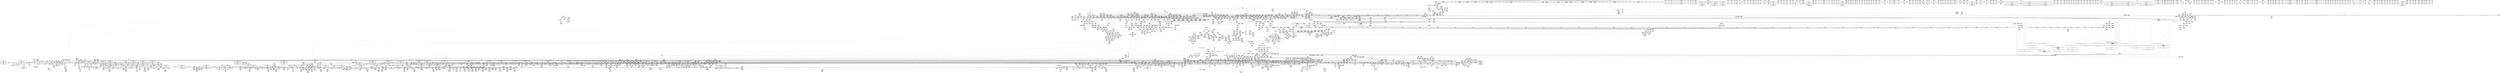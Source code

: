 digraph {
	CE0x503cc90 [shape=record,shape=Mrecord,label="{CE0x503cc90|tomoyo_fill_path_info:const_len6|security/tomoyo/util.c,668}"]
	CE0x6de6250 [shape=record,shape=Mrecord,label="{CE0x6de6250|tomoyo_get_mode:tmp7|security/tomoyo/util.c,979|*SummSink*}"]
	CE0x526b7f0 [shape=record,shape=Mrecord,label="{CE0x526b7f0|__llvm_gcov_indirect_counter_increment114:exit|*SummSink*}"]
	CE0x45ca480 [shape=record,shape=Mrecord,label="{CE0x45ca480|_ret_i32_%call,_!dbg_!38902|security/tomoyo/common.h,1097|*SummSink*}"]
	CE0x37aaa00 [shape=record,shape=Mrecord,label="{CE0x37aaa00|i64_1|*Constant*|*SummSource*}"]
	CE0x46978a0 [shape=record,shape=Mrecord,label="{CE0x46978a0|tomoyo_get_mode:tmp2|security/tomoyo/util.c,978|*SummSink*}"]
	CE0x5545430 [shape=record,shape=Mrecord,label="{CE0x5545430|tomoyo_path_permission:tmp9|security/tomoyo/file.c,565|*SummSource*}"]
	CE0x3899df0 [shape=record,shape=Mrecord,label="{CE0x3899df0|i64*_getelementptr_inbounds_(_12_x_i64_,_12_x_i64_*___llvm_gcov_ctr31133,_i64_0,_i64_6)|*Constant*}"]
	CE0x6c7f9e0 [shape=record,shape=Mrecord,label="{CE0x6c7f9e0|tomoyo_get_realpath:tmp6|security/tomoyo/file.c,151}"]
	CE0x516e500 [shape=record,shape=Mrecord,label="{CE0x516e500|tomoyo_path_perm:if.end14}"]
	CE0x38898f0 [shape=record,shape=Mrecord,label="{CE0x38898f0|i32_9|*Constant*}"]
	CE0x5315170 [shape=record,shape=Mrecord,label="{CE0x5315170|tomoyo_init_request_info:tmp3|security/tomoyo/util.c,1004}"]
	CE0x6c28800 [shape=record,shape=Mrecord,label="{CE0x6c28800|tomoyo_path_permission:tmp24|security/tomoyo/file.c,575|*SummSink*}"]
	CE0x444db70 [shape=record,shape=Mrecord,label="{CE0x444db70|i64*_getelementptr_inbounds_(_2_x_i64_,_2_x_i64_*___llvm_gcov_ctr32,_i64_0,_i64_0)|*Constant*|*SummSink*}"]
	CE0x53bdcc0 [shape=record,shape=Mrecord,label="{CE0x53bdcc0|tomoyo_add_slash:tobool|security/tomoyo/file.c,131|*SummSource*}"]
	CE0x53ab670 [shape=record,shape=Mrecord,label="{CE0x53ab670|tomoyo_fill_path_info:conv3|security/tomoyo/util.c,666|*SummSink*}"]
	CE0x52f1550 [shape=record,shape=Mrecord,label="{CE0x52f1550|i64*_getelementptr_inbounds_(_25_x_i64_,_25_x_i64_*___llvm_gcov_ctr11,_i64_0,_i64_15)|*Constant*|*SummSource*}"]
	CE0x35823f0 [shape=record,shape=Mrecord,label="{CE0x35823f0|tomoyo_path_permission:param_type|security/tomoyo/file.c,567|*SummSource*}"]
	CE0x51b9df0 [shape=record,shape=Mrecord,label="{CE0x51b9df0|i64*_getelementptr_inbounds_(_4_x_i64_,_4_x_i64_*___llvm_gcov_ctr24,_i64_0,_i64_3)|*Constant*|*SummSource*}"]
	CE0x6b8b530 [shape=record,shape=Mrecord,label="{CE0x6b8b530|tomoyo_init_request_info:conv6|security/tomoyo/util.c,1011}"]
	CE0x44814c0 [shape=record,shape=Mrecord,label="{CE0x44814c0|i64_3|*Constant*|*SummSink*}"]
	CE0x55e56b0 [shape=record,shape=Mrecord,label="{CE0x55e56b0|GLOBAL:__llvm_gcov_ctr11|Global_var:__llvm_gcov_ctr11|*SummSource*}"]
	CE0x38e94b0 [shape=record,shape=Mrecord,label="{CE0x38e94b0|tomoyo_path_perm:if.then20|*SummSink*}"]
	CE0x4495930 [shape=record,shape=Mrecord,label="{CE0x4495930|tomoyo_path_perm:tmp33|security/tomoyo/file.c,821|*SummSink*}"]
	CE0x500efd0 [shape=record,shape=Mrecord,label="{CE0x500efd0|tomoyo_fill_path_info:name1|security/tomoyo/util.c,663}"]
	CE0x6dfb4d0 [shape=record,shape=Mrecord,label="{CE0x6dfb4d0|tomoyo_fill_path_info:name1|security/tomoyo/util.c,663|*SummSource*}"]
	CE0x555c930 [shape=record,shape=Mrecord,label="{CE0x555c930|tomoyo_path_permission:param6|security/tomoyo/file.c,569|*SummSink*}"]
	CE0x51f3b40 [shape=record,shape=Mrecord,label="{CE0x51f3b40|tomoyo_fill_path_info:conv4|security/tomoyo/util.c,667|*SummSink*}"]
	CE0x54a49b0 [shape=record,shape=Mrecord,label="{CE0x54a49b0|tomoyo_path_perm:tmp45|security/tomoyo/file.c,826|*SummSink*}"]
	CE0x51fe6a0 [shape=record,shape=Mrecord,label="{CE0x51fe6a0|_call_void_lockdep_rcu_suspicious(i8*_getelementptr_inbounds_(_25_x_i8_,_25_x_i8_*_.str12,_i32_0,_i32_0),_i32_1205,_i8*_getelementptr_inbounds_(_45_x_i8_,_45_x_i8_*_.str13,_i32_0,_i32_0))_#9,_!dbg_!38917|security/tomoyo/common.h,1205|*SummSink*}"]
	CE0x6de6170 [shape=record,shape=Mrecord,label="{CE0x6de6170|i64*_getelementptr_inbounds_(_12_x_i64_,_12_x_i64_*___llvm_gcov_ctr31133,_i64_0,_i64_3)|*Constant*|*SummSource*}"]
	CE0x6b27fa0 [shape=record,shape=Mrecord,label="{CE0x6b27fa0|i64**_getelementptr_inbounds_(_3_x_i64*_,_3_x_i64*_*___llvm_gcda_edge_table44,_i64_0,_i64_2)|*Constant*|*SummSource*}"]
	CE0x6ad8a50 [shape=record,shape=Mrecord,label="{CE0x6ad8a50|rcu_lock_release:entry|*SummSink*}"]
	CE0x6da4e60 [shape=record,shape=Mrecord,label="{CE0x6da4e60|srcu_read_lock:bb}"]
	CE0x6d1df00 [shape=record,shape=Mrecord,label="{CE0x6d1df00|tomoyo_path_perm:tmp36|security/tomoyo/file.c,822|*SummSource*}"]
	CE0x52a0a00 [shape=record,shape=Mrecord,label="{CE0x52a0a00|__llvm_gcov_indirect_counter_increment114:tmp5|*SummSink*}"]
	CE0x6c1ccd0 [shape=record,shape=Mrecord,label="{CE0x6c1ccd0|tomoyo_const_part_length:retval.0}"]
	CE0x441ce90 [shape=record,shape=Mrecord,label="{CE0x441ce90|get_current:tmp|*SummSink*}"]
	CE0x50ccda0 [shape=record,shape=Mrecord,label="{CE0x50ccda0|_call_void_kfree(i8*_%tmp41)_#9,_!dbg_!38964|security/tomoyo/file.c,824|*SummSink*}"]
	CE0x42f3700 [shape=record,shape=Mrecord,label="{CE0x42f3700|tomoyo_const_part_length:cmp3|security/tomoyo/util.c,627}"]
	CE0x52e27b0 [shape=record,shape=Mrecord,label="{CE0x52e27b0|i64*_getelementptr_inbounds_(_25_x_i64_,_25_x_i64_*___llvm_gcov_ctr11,_i64_0,_i64_14)|*Constant*|*SummSink*}"]
	CE0x54c6ca0 [shape=record,shape=Mrecord,label="{CE0x54c6ca0|tomoyo_path_perm:error.1|*SummSource*}"]
	CE0x51209e0 [shape=record,shape=Mrecord,label="{CE0x51209e0|tomoyo_domain:tobool1|security/tomoyo/common.h,1205|*SummSink*}"]
	CE0x52e2c50 [shape=record,shape=Mrecord,label="{CE0x52e2c50|tomoyo_path_perm:tmp28|security/tomoyo/file.c,815|*SummSource*}"]
	CE0x44cc950 [shape=record,shape=Mrecord,label="{CE0x44cc950|i32_39|*Constant*|*SummSource*}"]
	CE0x4556610 [shape=record,shape=Mrecord,label="{CE0x4556610|tomoyo_fill_path_info:idxprom|security/tomoyo/util.c,667}"]
	CE0x5448b30 [shape=record,shape=Mrecord,label="{CE0x5448b30|tomoyo_const_part_length:tmp39|security/tomoyo/util.c,644|*SummSource*}"]
	CE0x5594290 [shape=record,shape=Mrecord,label="{CE0x5594290|i64*_getelementptr_inbounds_(_10_x_i64_,_10_x_i64_*___llvm_gcov_ctr34,_i64_0,_i64_5)|*Constant*|*SummSource*}"]
	CE0x5221590 [shape=record,shape=Mrecord,label="{CE0x5221590|tomoyo_init_request_info:domain|Function::tomoyo_init_request_info&Arg::domain::|*SummSink*}"]
	CE0x5587eb0 [shape=record,shape=Mrecord,label="{CE0x5587eb0|i64*_getelementptr_inbounds_(_31_x_i64_,_31_x_i64_*___llvm_gcov_ctr43150,_i64_0,_i64_27)|*Constant*}"]
	CE0x3776cb0 [shape=record,shape=Mrecord,label="{CE0x3776cb0|GLOBAL:tomoyo_domain.__warned|Global_var:tomoyo_domain.__warned|*SummSink*}"]
	CE0x55a3a00 [shape=record,shape=Mrecord,label="{CE0x55a3a00|0:_i8*,_array:_GCRE_tomoyo_path_keyword_external_constant_11_x_i8*_:_elem_1::|security/tomoyo/file.c,167}"]
	CE0x53abb70 [shape=record,shape=Mrecord,label="{CE0x53abb70|tomoyo_add_slash:tmp5|security/tomoyo/file.c,131}"]
	CE0x52421d0 [shape=record,shape=Mrecord,label="{CE0x52421d0|i64*_getelementptr_inbounds_(_5_x_i64_,_5_x_i64_*___llvm_gcov_ctr28130,_i64_0,_i64_0)|*Constant*|*SummSink*}"]
	CE0x56d9ce0 [shape=record,shape=Mrecord,label="{CE0x56d9ce0|tomoyo_get_mode:tobool|security/tomoyo/util.c,978}"]
	CE0x6e05ba0 [shape=record,shape=Mrecord,label="{CE0x6e05ba0|get_current:tmp2|*SummSink*}"]
	CE0x52d7d90 [shape=record,shape=Mrecord,label="{CE0x52d7d90|tomoyo_const_part_length:tmp28|security/tomoyo/util.c,641}"]
	CE0x52f12e0 [shape=record,shape=Mrecord,label="{CE0x52f12e0|tomoyo_path_perm:tmp29|security/tomoyo/file.c,815|*SummSink*}"]
	CE0x5315690 [shape=record,shape=Mrecord,label="{CE0x5315690|GLOBAL:__llvm_gcov_ctr28130|Global_var:__llvm_gcov_ctr28130}"]
	CE0x389a410 [shape=record,shape=Mrecord,label="{CE0x389a410|GLOBAL:__llvm_gcov_global_state_pred45|Global_var:__llvm_gcov_global_state_pred45|*SummSink*}"]
	CE0x46c2720 [shape=record,shape=Mrecord,label="{CE0x46c2720|tomoyo_const_part_length:tmp7|security/tomoyo/util.c,625|*SummSink*}"]
	CE0x3651690 [shape=record,shape=Mrecord,label="{CE0x3651690|tomoyo_const_part_length:tmp13|security/tomoyo/util.c,626|*SummSink*}"]
	CE0x6ded4c0 [shape=record,shape=Mrecord,label="{CE0x6ded4c0|i64_17|*Constant*|*SummSource*}"]
	CE0x3889990 [shape=record,shape=Mrecord,label="{CE0x3889990|tomoyo_path_chroot:tmp3|*SummSink*}"]
	CE0x6c6e120 [shape=record,shape=Mrecord,label="{CE0x6c6e120|i64*_null|*Constant*|*SummSink*}"]
	CE0x55d4d30 [shape=record,shape=Mrecord,label="{CE0x55d4d30|tomoyo_path_perm:tmp39|security/tomoyo/file.c,821|*SummSource*}"]
	CE0x5102150 [shape=record,shape=Mrecord,label="{CE0x5102150|tomoyo_get_mode:tmp19|security/tomoyo/util.c,985}"]
	CE0x56d92a0 [shape=record,shape=Mrecord,label="{CE0x56d92a0|i64*_getelementptr_inbounds_(_12_x_i64_,_12_x_i64_*___llvm_gcov_ctr31133,_i64_0,_i64_3)|*Constant*}"]
	CE0x436c740 [shape=record,shape=Mrecord,label="{CE0x436c740|_ret_void,_!dbg_!38929|security/tomoyo/util.c,670|*SummSource*}"]
	CE0x4461f30 [shape=record,shape=Mrecord,label="{CE0x4461f30|tomoyo_get_realpath:tmp10|security/tomoyo/file.c,155|*SummSink*}"]
	CE0x6ae96a0 [shape=record,shape=Mrecord,label="{CE0x6ae96a0|i64*_getelementptr_inbounds_(_6_x_i64_,_6_x_i64_*___llvm_gcov_ctr26,_i64_0,_i64_4)|*Constant*}"]
	CE0x3728790 [shape=record,shape=Mrecord,label="{CE0x3728790|tomoyo_fill_path_info:tmp5|security/tomoyo/util.c,667}"]
	CE0x6abd3a0 [shape=record,shape=Mrecord,label="{CE0x6abd3a0|tomoyo_get_realpath:buf|Function::tomoyo_get_realpath&Arg::buf::|*SummSink*}"]
	CE0x6b23ac0 [shape=record,shape=Mrecord,label="{CE0x6b23ac0|tomoyo_path_permission:if.then|*SummSink*}"]
	CE0x53552d0 [shape=record,shape=Mrecord,label="{CE0x53552d0|tomoyo_init_request_info:tmp6|security/tomoyo/util.c,1004}"]
	CE0x6aaf900 [shape=record,shape=Mrecord,label="{CE0x6aaf900|i32_3|*Constant*|*SummSource*}"]
	CE0x444e000 [shape=record,shape=Mrecord,label="{CE0x444e000|i32_0|*Constant*}"]
	CE0x6bf1b20 [shape=record,shape=Mrecord,label="{CE0x6bf1b20|tomoyo_path_perm:error.0|*SummSink*}"]
	CE0x542cf40 [shape=record,shape=Mrecord,label="{CE0x542cf40|tomoyo_path_permission:tmp5|*LoadInst*|security/tomoyo/file.c,564|*SummSink*}"]
	CE0x5496ff0 [shape=record,shape=Mrecord,label="{CE0x5496ff0|__llvm_gcov_indirect_counter_increment114:bb4|*SummSink*}"]
	CE0x515fa80 [shape=record,shape=Mrecord,label="{CE0x515fa80|_call_void_mcount()_#3|*SummSink*}"]
	CE0x6d93520 [shape=record,shape=Mrecord,label="{CE0x6d93520|i32_-1|*Constant*}"]
	CE0x43d2100 [shape=record,shape=Mrecord,label="{CE0x43d2100|tomoyo_add_slash:tmp12|security/tomoyo/file.c,138}"]
	CE0x435e690 [shape=record,shape=Mrecord,label="{CE0x435e690|tomoyo_path_permission:ns|security/tomoyo/file.c,564|*SummSink*}"]
	CE0x543b650 [shape=record,shape=Mrecord,label="{CE0x543b650|tomoyo_get_mode:tmp24|security/tomoyo/util.c,986|*SummSource*}"]
	CE0x42311d0 [shape=record,shape=Mrecord,label="{CE0x42311d0|GLOBAL:__llvm_gcov_ctr26|Global_var:__llvm_gcov_ctr26|*SummSink*}"]
	CE0x52b8410 [shape=record,shape=Mrecord,label="{CE0x52b8410|GLOBAL:tomoyo_encode|*Constant*|*SummSource*}"]
	CE0x45292e0 [shape=record,shape=Mrecord,label="{CE0x45292e0|tomoyo_init_request_info:ns|security/tomoyo/util.c,1010}"]
	CE0x56cf1f0 [shape=record,shape=Mrecord,label="{CE0x56cf1f0|_call_void_mcount()_#3|*SummSource*}"]
	CE0x5449190 [shape=record,shape=Mrecord,label="{CE0x5449190|tomoyo_const_part_length:conv24|security/tomoyo/util.c,644|*SummSource*}"]
	CE0x43391d0 [shape=record,shape=Mrecord,label="{CE0x43391d0|tomoyo_path_permission:tmp18|security/tomoyo/file.c,573|*SummSink*}"]
	CE0x37b1560 [shape=record,shape=Mrecord,label="{CE0x37b1560|tomoyo_const_part_length:if.end18|*SummSource*}"]
	CE0x6d9d370 [shape=record,shape=Mrecord,label="{CE0x6d9d370|tomoyo_domain:tmp12|security/tomoyo/common.h,1205|*SummSource*}"]
	CE0x43159d0 [shape=record,shape=Mrecord,label="{CE0x43159d0|tomoyo_path_perm:tmp5|security/tomoyo/file.c,789|*SummSource*}"]
	CE0x54839d0 [shape=record,shape=Mrecord,label="{CE0x54839d0|tomoyo_path_perm:tmp44|security/tomoyo/file.c,826|*SummSource*}"]
	CE0x37aa5d0 [shape=record,shape=Mrecord,label="{CE0x37aa5d0|i64_1|*Constant*}"]
	CE0x4299150 [shape=record,shape=Mrecord,label="{CE0x4299150|i64*_getelementptr_inbounds_(_12_x_i64_,_12_x_i64_*___llvm_gcov_ctr31133,_i64_0,_i64_0)|*Constant*|*SummSource*}"]
	CE0x6e022f0 [shape=record,shape=Mrecord,label="{CE0x6e022f0|srcu_read_unlock:tmp1|*SummSource*}"]
	CE0x563ea10 [shape=record,shape=Mrecord,label="{CE0x563ea10|tomoyo_const_part_length:while.cond|*SummSink*}"]
	CE0x555c210 [shape=record,shape=Mrecord,label="{CE0x555c210|tomoyo_path_permission:filename5|security/tomoyo/file.c,568|*SummSink*}"]
	CE0x52af6f0 [shape=record,shape=Mrecord,label="{CE0x52af6f0|tomoyo_path_perm:tmp23|security/tomoyo/file.c,814}"]
	CE0x3743670 [shape=record,shape=Mrecord,label="{CE0x3743670|i32_9|*Constant*|*SummSource*}"]
	CE0x46984d0 [shape=record,shape=Mrecord,label="{CE0x46984d0|tomoyo_fill_path_info:cmp8|security/tomoyo/util.c,668}"]
	CE0x51d0630 [shape=record,shape=Mrecord,label="{CE0x51d0630|tomoyo_get_realpath:name|security/tomoyo/file.c,150}"]
	CE0x562a6f0 [shape=record,shape=Mrecord,label="{CE0x562a6f0|tomoyo_const_part_length:tmp48|security/tomoyo/util.c,649|*SummSource*}"]
	CE0x53c1270 [shape=record,shape=Mrecord,label="{CE0x53c1270|tomoyo_get_mode:tmp18|security/tomoyo/util.c,985}"]
	CE0x434a8a0 [shape=record,shape=Mrecord,label="{CE0x434a8a0|tomoyo_const_part_length:sw.bb}"]
	CE0x35cd6f0 [shape=record,shape=Mrecord,label="{CE0x35cd6f0|GLOBAL:srcu_read_unlock|*Constant*|*SummSource*}"]
	CE0x56c3460 [shape=record,shape=Mrecord,label="{CE0x56c3460|tomoyo_const_part_length:if.end6|*SummSink*}"]
	CE0x6bd2bb0 [shape=record,shape=Mrecord,label="{CE0x6bd2bb0|tomoyo_read_lock:bb}"]
	CE0x5248d90 [shape=record,shape=Mrecord,label="{CE0x5248d90|tomoyo_fill_path_info:sub|security/tomoyo/util.c,667|*SummSource*}"]
	CE0x433ab10 [shape=record,shape=Mrecord,label="{CE0x433ab10|0:_i8,_array:_GCR_tomoyo_p2mac_internal_constant_11_x_i8_c_00_01_01_01_03_04_06_09_0A_13_15_,_align_1:_elem_5::|security/tomoyo/file.c,797}"]
	CE0x4330190 [shape=record,shape=Mrecord,label="{CE0x4330190|i64*_getelementptr_inbounds_(_4_x_i64_,_4_x_i64_*___llvm_gcov_ctr33,_i64_0,_i64_3)|*Constant*}"]
	CE0x56c6c30 [shape=record,shape=Mrecord,label="{CE0x56c6c30|0:_%struct.tomoyo_obj_info*,_16:_%struct.tomoyo_domain_info*,_24:_%struct.tomoyo_path_info*,_40:_i8,_72:_i8,_75:_i8,_76:_i8,_77:_i8,_:_SCMRE_59,60_}"]
	CE0x3782050 [shape=record,shape=Mrecord,label="{CE0x3782050|srcu_read_lock:call|include/linux/srcu.h,220|*SummSource*}"]
	CE0x44c0b80 [shape=record,shape=Mrecord,label="{CE0x44c0b80|rcu_lock_release:tmp2|*SummSink*}"]
	CE0x44cc2e0 [shape=record,shape=Mrecord,label="{CE0x44cc2e0|tomoyo_get_mode:cmp11|security/tomoyo/util.c,985}"]
	CE0x6d9ca00 [shape=record,shape=Mrecord,label="{CE0x6d9ca00|tomoyo_domain:tmp|*SummSource*}"]
	CE0x3651580 [shape=record,shape=Mrecord,label="{CE0x3651580|tomoyo_const_part_length:tmp13|security/tomoyo/util.c,626|*SummSource*}"]
	CE0x54fb1b0 [shape=record,shape=Mrecord,label="{CE0x54fb1b0|_ret_i32_%conv6,_!dbg_!38926|security/tomoyo/util.c,1011|*SummSource*}"]
	CE0x45e5130 [shape=record,shape=Mrecord,label="{CE0x45e5130|tomoyo_read_lock:entry|*SummSource*}"]
	CE0x53a1d30 [shape=record,shape=Mrecord,label="{CE0x53a1d30|tomoyo_get_mode:if.end14|*SummSource*}"]
	CE0x6d95950 [shape=record,shape=Mrecord,label="{CE0x6d95950|get_current:tmp1}"]
	CE0x4597060 [shape=record,shape=Mrecord,label="{CE0x4597060|i64*_getelementptr_inbounds_(_4_x_i64_,_4_x_i64_*___llvm_gcov_ctr33,_i64_0,_i64_3)|*Constant*|*SummSink*}"]
	CE0x43d1d50 [shape=record,shape=Mrecord,label="{CE0x43d1d50|i64*_getelementptr_inbounds_(_6_x_i64_,_6_x_i64_*___llvm_gcov_ctr26,_i64_0,_i64_5)|*Constant*|*SummSource*}"]
	CE0x55470c0 [shape=record,shape=Mrecord,label="{CE0x55470c0|i32_1|*Constant*}"]
	CE0x51d3d20 [shape=record,shape=Mrecord,label="{CE0x51d3d20|i64*_getelementptr_inbounds_(_4_x_i64_,_4_x_i64_*___llvm_gcov_ctr24,_i64_0,_i64_0)|*Constant*|*SummSource*}"]
	CE0x54fb320 [shape=record,shape=Mrecord,label="{CE0x54fb320|tomoyo_path_perm:cmp|security/tomoyo/file.c,798|*SummSink*}"]
	CE0x4409ea0 [shape=record,shape=Mrecord,label="{CE0x4409ea0|tomoyo_const_part_length:tmp15|security/tomoyo/util.c,627}"]
	CE0x42d1290 [shape=record,shape=Mrecord,label="{CE0x42d1290|tomoyo_init_request_info:tmp12|security/tomoyo/util.c,1010}"]
	CE0x514e8e0 [shape=record,shape=Mrecord,label="{CE0x514e8e0|COLLAPSED:_GCMRE___llvm_gcov_ctr24_internal_global_4_x_i64_zeroinitializer:_elem_0:default:}"]
	CE0x4327ed0 [shape=record,shape=Mrecord,label="{CE0x4327ed0|tomoyo_fill_path_info:cmp8|security/tomoyo/util.c,668}"]
	CE0x444f4e0 [shape=record,shape=Mrecord,label="{CE0x444f4e0|_ret_void,_!dbg_!38908|include/linux/rcupdate.h,419|*SummSource*}"]
	CE0x36607e0 [shape=record,shape=Mrecord,label="{CE0x36607e0|srcu_read_lock:tmp|*SummSink*}"]
	CE0x4428810 [shape=record,shape=Mrecord,label="{CE0x4428810|i64*_getelementptr_inbounds_(_11_x_i64_,_11_x_i64_*___llvm_gcov_ctr54147,_i64_0,_i64_8)|*Constant*|*SummSource*}"]
	CE0x6b245e0 [shape=record,shape=Mrecord,label="{CE0x6b245e0|tomoyo_const_part_length:len.0|*SummSink*}"]
	CE0x3818ef0 [shape=record,shape=Mrecord,label="{CE0x3818ef0|__llvm_gcov_indirect_counter_increment114:predecessor|Function::__llvm_gcov_indirect_counter_increment114&Arg::predecessor::|*SummSink*}"]
	CE0x545eee0 [shape=record,shape=Mrecord,label="{CE0x545eee0|tomoyo_const_part_length:cmp25|security/tomoyo/util.c,644|*SummSource*}"]
	CE0x4597920 [shape=record,shape=Mrecord,label="{CE0x4597920|i8*_undef|*Constant*}"]
	CE0x5102000 [shape=record,shape=Mrecord,label="{CE0x5102000|i64_8|*Constant*|*SummSource*}"]
	"CONST[source:0(mediator),value:2(dynamic)][purpose:{object}][SnkIdx:2]"
	CE0x43dafb0 [shape=record,shape=Mrecord,label="{CE0x43dafb0|tomoyo_read_lock:call|security/tomoyo/common.h,1097|*SummSink*}"]
	CE0x54941a0 [shape=record,shape=Mrecord,label="{CE0x54941a0|tomoyo_const_part_length:while.end|*SummSource*}"]
	CE0x54595d0 [shape=record,shape=Mrecord,label="{CE0x54595d0|tomoyo_init_request_info:profile2|security/tomoyo/util.c,1007}"]
	CE0x5495e00 [shape=record,shape=Mrecord,label="{CE0x5495e00|tomoyo_domain:call3|security/tomoyo/common.h,1205|*SummSink*}"]
	CE0x5449400 [shape=record,shape=Mrecord,label="{CE0x5449400|tomoyo_const_part_length:cmp25|security/tomoyo/util.c,644}"]
	CE0x4330ba0 [shape=record,shape=Mrecord,label="{CE0x4330ba0|i64_1|*Constant*}"]
	CE0x35aab10 [shape=record,shape=Mrecord,label="{CE0x35aab10|tomoyo_path_permission:tmp3|*LoadInst*|security/tomoyo/file.c,564|*SummSource*}"]
	CE0x529e7c0 [shape=record,shape=Mrecord,label="{CE0x529e7c0|128:_i8*,_1208:_%struct.file*,_:_CMRE_32,33_}"]
	CE0x6db38f0 [shape=record,shape=Mrecord,label="{CE0x6db38f0|tomoyo_get_realpath:tobool|security/tomoyo/file.c,151|*SummSource*}"]
	CE0x35f9d60 [shape=record,shape=Mrecord,label="{CE0x35f9d60|srcu_read_unlock:sp|Function::srcu_read_unlock&Arg::sp::|*SummSink*}"]
	CE0x5319910 [shape=record,shape=Mrecord,label="{CE0x5319910|tomoyo_get_mode:tmp22|security/tomoyo/util.c,986|*SummSource*}"]
	CE0x6c88d80 [shape=record,shape=Mrecord,label="{CE0x6c88d80|tomoyo_const_part_length:tmp25|security/tomoyo/util.c,641|*SummSource*}"]
	CE0x555ec00 [shape=record,shape=Mrecord,label="{CE0x555ec00|i64_0|*Constant*|*SummSink*}"]
	CE0x4528920 [shape=record,shape=Mrecord,label="{CE0x4528920|tomoyo_init_request_info:profile3|security/tomoyo/util.c,1008|*SummSink*}"]
	CE0x5564f60 [shape=record,shape=Mrecord,label="{CE0x5564f60|GLOBAL:__llvm_gcov_ctr11|Global_var:__llvm_gcov_ctr11|*SummSink*}"]
	CE0x514dd30 [shape=record,shape=Mrecord,label="{CE0x514dd30|i32_0|*Constant*}"]
	CE0x6e017e0 [shape=record,shape=Mrecord,label="{CE0x6e017e0|tomoyo_get_mode:tmp26|security/tomoyo/util.c,987}"]
	CE0x53a1260 [shape=record,shape=Mrecord,label="{CE0x53a1260|0:_i8,_array:_GCRE_tomoyo_index2category_constant_39_x_i8_c_00_00_00_00_00_00_00_00_00_00_00_00_00_00_00_00_00_00_00_00_00_00_00_01_01_01_01_01_01_01_01_01_01_01_01_01_01_01_02_,_align_16:_elem_16::|security/tomoyo/util.c,983}"]
	CE0x55da300 [shape=record,shape=Mrecord,label="{CE0x55da300|tomoyo_path_perm:tmp50|security/tomoyo/file.c,829}"]
	CE0x37b10c0 [shape=record,shape=Mrecord,label="{CE0x37b10c0|tomoyo_fill_path_info:frombool10|security/tomoyo/util.c,668}"]
	CE0x6b12200 [shape=record,shape=Mrecord,label="{CE0x6b12200|tomoyo_path_perm:tmp19|security/tomoyo/file.c,805|*SummSink*}"]
	CE0x44a41c0 [shape=record,shape=Mrecord,label="{CE0x44a41c0|tomoyo_fill_path_info:conv3|security/tomoyo/util.c,666}"]
	CE0x3818a70 [shape=record,shape=Mrecord,label="{CE0x3818a70|srcu_read_unlock:bb|*SummSink*}"]
	CE0x552e1a0 [shape=record,shape=Mrecord,label="{CE0x552e1a0|128:_i8*,_1208:_%struct.file*,_:_CMRE_104,112_|*MultipleSource*|security/tomoyo/common.h,1205|security/tomoyo/common.h,1205}"]
	CE0x46987c0 [shape=record,shape=Mrecord,label="{CE0x46987c0|i32_4|*Constant*}"]
	CE0x3781ec0 [shape=record,shape=Mrecord,label="{CE0x3781ec0|srcu_read_lock:call|include/linux/srcu.h,220}"]
	CE0x37acde0 [shape=record,shape=Mrecord,label="{CE0x37acde0|tomoyo_path_chroot:tmp1|*SummSink*}"]
	CE0x6dfb9e0 [shape=record,shape=Mrecord,label="{CE0x6dfb9e0|i64*_getelementptr_inbounds_(_6_x_i64_,_6_x_i64_*___llvm_gcov_ctr26,_i64_0,_i64_3)|*Constant*|*SummSink*}"]
	CE0x44d4f80 [shape=record,shape=Mrecord,label="{CE0x44d4f80|tomoyo_fill_path_info:call|security/tomoyo/util.c,664}"]
	CE0x529ca20 [shape=record,shape=Mrecord,label="{CE0x529ca20|__llvm_gcov_indirect_counter_increment114:bb}"]
	CE0x5239480 [shape=record,shape=Mrecord,label="{CE0x5239480|tomoyo_path_permission:tmp8|security/tomoyo/file.c,565|*SummSink*}"]
	CE0x55759c0 [shape=record,shape=Mrecord,label="{CE0x55759c0|tomoyo_const_part_length:tmp8|security/tomoyo/util.c,626|*SummSink*}"]
	CE0x4481f70 [shape=record,shape=Mrecord,label="{CE0x4481f70|tomoyo_const_part_length:entry|*SummSource*}"]
	CE0x518d360 [shape=record,shape=Mrecord,label="{CE0x518d360|tomoyo_const_part_length:tmp23|security/tomoyo/util.c,634}"]
	CE0x425bf20 [shape=record,shape=Mrecord,label="{CE0x425bf20|tomoyo_const_part_length:conv14|security/tomoyo/util.c,641|*SummSink*}"]
	CE0x50f4290 [shape=record,shape=Mrecord,label="{CE0x50f4290|tomoyo_read_lock:tmp}"]
	CE0x42bf780 [shape=record,shape=Mrecord,label="{CE0x42bf780|srcu_read_lock:dep_map|include/linux/srcu.h,222}"]
	CE0x5414520 [shape=record,shape=Mrecord,label="{CE0x5414520|128:_i8*,_1208:_%struct.file*,_:_CMRE_47,48_}"]
	CE0x52a0ee0 [shape=record,shape=Mrecord,label="{CE0x52a0ee0|__llvm_gcov_indirect_counter_increment114:tmp6}"]
	CE0x6da53b0 [shape=record,shape=Mrecord,label="{CE0x6da53b0|GLOBAL:__llvm_gcov_ctr43150|Global_var:__llvm_gcov_ctr43150}"]
	CE0x6d93c00 [shape=record,shape=Mrecord,label="{CE0x6d93c00|tomoyo_get_realpath:if.end|*SummSource*}"]
	CE0x52a1040 [shape=record,shape=Mrecord,label="{CE0x52a1040|__llvm_gcov_indirect_counter_increment114:tmp6|*SummSink*}"]
	CE0x53a14c0 [shape=record,shape=Mrecord,label="{CE0x53a14c0|tomoyo_get_mode:return}"]
	CE0x441cbd0 [shape=record,shape=Mrecord,label="{CE0x441cbd0|GLOBAL:current_task|Global_var:current_task|*SummSink*}"]
	CE0x6c1bff0 [shape=record,shape=Mrecord,label="{CE0x6c1bff0|i64*_getelementptr_inbounds_(_31_x_i64_,_31_x_i64_*___llvm_gcov_ctr43150,_i64_0,_i64_29)|*Constant*|*SummSource*}"]
	CE0x55069e0 [shape=record,shape=Mrecord,label="{CE0x55069e0|tomoyo_path_perm:tmp48|security/tomoyo/file.c,828}"]
	CE0x6b7d350 [shape=record,shape=Mrecord,label="{CE0x6b7d350|rcu_lock_release:bb|*SummSource*}"]
	CE0x4328b10 [shape=record,shape=Mrecord,label="{CE0x4328b10|tomoyo_fill_path_info:arrayidx|security/tomoyo/util.c,667}"]
	CE0x6b8b220 [shape=record,shape=Mrecord,label="{CE0x6b8b220|tomoyo_init_request_info:tmp13|*LoadInst*|security/tomoyo/util.c,1011|*SummSource*}"]
	CE0x36277e0 [shape=record,shape=Mrecord,label="{CE0x36277e0|tomoyo_const_part_length:tmp22|security/tomoyo/util.c,634|*SummSink*}"]
	CE0x560e380 [shape=record,shape=Mrecord,label="{CE0x560e380|_call_void_kfree(i8*_%tmp38)_#9,_!dbg_!38960|security/tomoyo/file.c,822|*SummSource*}"]
	CE0x541f930 [shape=record,shape=Mrecord,label="{CE0x541f930|tomoyo_init_request_info:mode|security/tomoyo/util.c,1010|*SummSink*}"]
	CE0x53a53e0 [shape=record,shape=Mrecord,label="{CE0x53a53e0|tomoyo_get_mode:tmp1}"]
	CE0x44518a0 [shape=record,shape=Mrecord,label="{CE0x44518a0|tomoyo_audit_path_log:call|security/tomoyo/file.c,167}"]
	CE0x359d750 [shape=record,shape=Mrecord,label="{CE0x359d750|tomoyo_get_mode:idxprom6|security/tomoyo/util.c,983|*SummSource*}"]
	CE0x6dfb730 [shape=record,shape=Mrecord,label="{CE0x6dfb730|i64*_getelementptr_inbounds_(_6_x_i64_,_6_x_i64_*___llvm_gcov_ctr26,_i64_0,_i64_3)|*Constant*|*SummSource*}"]
	CE0x4470d10 [shape=record,shape=Mrecord,label="{CE0x4470d10|_ret_i32_%call,_!dbg_!38907|include/linux/srcu.h,223|*SummSource*}"]
	CE0x43a4a70 [shape=record,shape=Mrecord,label="{CE0x43a4a70|tomoyo_fill_path_info:const_len6|security/tomoyo/util.c,668|*SummSource*}"]
	CE0x545f950 [shape=record,shape=Mrecord,label="{CE0x545f950|i64_25|*Constant*|*SummSource*}"]
	CE0x6b231d0 [shape=record,shape=Mrecord,label="{CE0x6b231d0|_call_void_srcu_read_unlock(%struct.srcu_struct*_tomoyo_ss,_i32_%idx)_#9,_!dbg_!38903|security/tomoyo/common.h,1109}"]
	CE0x5420150 [shape=record,shape=Mrecord,label="{CE0x5420150|tomoyo_path_perm:if.end22|*SummSink*}"]
	CE0x5593e20 [shape=record,shape=Mrecord,label="{CE0x5593e20|tomoyo_path_permission:operation8|security/tomoyo/file.c,569|*SummSink*}"]
	CE0x35f8f20 [shape=record,shape=Mrecord,label="{CE0x35f8f20|tomoyo_get_mode:add|security/tomoyo/util.c,984|*SummSink*}"]
	CE0x52b7e90 [shape=record,shape=Mrecord,label="{CE0x52b7e90|i64**_getelementptr_inbounds_(_3_x_i64*_,_3_x_i64*_*___llvm_gcda_edge_table,_i64_0,_i64_2)|*Constant*}"]
	CE0x6bd1780 [shape=record,shape=Mrecord,label="{CE0x6bd1780|tomoyo_domain:tmp15|security/tomoyo/common.h,1205}"]
	CE0x526bc00 [shape=record,shape=Mrecord,label="{CE0x526bc00|i64_1|*Constant*}"]
	CE0x55b3390 [shape=record,shape=Mrecord,label="{CE0x55b3390|_call_void_tomoyo_check_acl(%struct.tomoyo_request_info*_%r,_i1_(%struct.tomoyo_request_info*,_%struct.tomoyo_acl_info*)*_tomoyo_check_path_acl)_#9,_!dbg_!38935|security/tomoyo/file.c,571|*SummSource*}"]
	CE0x514ab20 [shape=record,shape=Mrecord,label="{CE0x514ab20|i64*_getelementptr_inbounds_(_6_x_i64_,_6_x_i64_*___llvm_gcov_ctr25,_i64_0,_i64_5)|*Constant*|*SummSink*}"]
	CE0x6b465b0 [shape=record,shape=Mrecord,label="{CE0x6b465b0|tomoyo_const_part_length:cmp12|security/tomoyo/util.c,641|*SummSink*}"]
	CE0x4222750 [shape=record,shape=Mrecord,label="{CE0x4222750|tomoyo_const_part_length:tmp|*SummSink*}"]
	CE0x4299040 [shape=record,shape=Mrecord,label="{CE0x4299040|COLLAPSED:_GCMRE___llvm_gcov_ctr31133_internal_global_12_x_i64_zeroinitializer:_elem_0:default:}"]
	CE0x532cd30 [shape=record,shape=Mrecord,label="{CE0x532cd30|i64*_getelementptr_inbounds_(_6_x_i64_,_6_x_i64_*___llvm_gcov_ctr25,_i64_0,_i64_4)|*Constant*}"]
	CE0x6de6000 [shape=record,shape=Mrecord,label="{CE0x6de6000|tomoyo_get_mode:tmp7|security/tomoyo/util.c,979|*SummSource*}"]
	CE0x45f3870 [shape=record,shape=Mrecord,label="{CE0x45f3870|tomoyo_path_permission:call9|security/tomoyo/file.c,572|*SummSink*}"]
	CE0x6a46610 [shape=record,shape=Mrecord,label="{CE0x6a46610|i64*_getelementptr_inbounds_(_6_x_i64_,_6_x_i64_*___llvm_gcov_ctr26,_i64_0,_i64_0)|*Constant*}"]
	CE0x37238a0 [shape=record,shape=Mrecord,label="{CE0x37238a0|i64*_getelementptr_inbounds_(_2_x_i64_,_2_x_i64_*___llvm_gcov_ctr38191,_i64_0,_i64_1)|*Constant*|*SummSink*}"]
	CE0x6d93780 [shape=record,shape=Mrecord,label="{CE0x6d93780|i32_-1|*Constant*|*SummSink*}"]
	CE0x46c2b60 [shape=record,shape=Mrecord,label="{CE0x46c2b60|tomoyo_get_mode:conv|security/tomoyo/util.c,982|*SummSource*}"]
	CE0x6bd2ce0 [shape=record,shape=Mrecord,label="{CE0x6bd2ce0|tomoyo_read_lock:bb|*SummSource*}"]
	CE0x4401400 [shape=record,shape=Mrecord,label="{CE0x4401400|tomoyo_get_realpath:if.then|*SummSink*}"]
	CE0x54965e0 [shape=record,shape=Mrecord,label="{CE0x54965e0|get_current:entry|*SummSource*}"]
	CE0x43397c0 [shape=record,shape=Mrecord,label="{CE0x43397c0|tomoyo_path_perm:r|security/tomoyo/file.c, 787}"]
	CE0x4560d00 [shape=record,shape=Mrecord,label="{CE0x4560d00|i32_2|*Constant*}"]
	CE0x6b8b1b0 [shape=record,shape=Mrecord,label="{CE0x6b8b1b0|tomoyo_init_request_info:tmp13|*LoadInst*|security/tomoyo/util.c,1011}"]
	CE0x6b24800 [shape=record,shape=Mrecord,label="{CE0x6b24800|i64*_getelementptr_inbounds_(_2_x_i64_,_2_x_i64_*___llvm_gcov_ctr32,_i64_0,_i64_1)|*Constant*|*SummSource*}"]
	CE0x5692b70 [shape=record,shape=Mrecord,label="{CE0x5692b70|tomoyo_read_unlock:entry}"]
	CE0x38411e0 [shape=record,shape=Mrecord,label="{CE0x38411e0|tomoyo_const_part_length:conv8|security/tomoyo/util.c,632|*SummSink*}"]
	CE0x6d931d0 [shape=record,shape=Mrecord,label="{CE0x6d931d0|_call_void_mcount()_#3}"]
	CE0x4698270 [shape=record,shape=Mrecord,label="{CE0x4698270|tomoyo_get_mode:config|security/tomoyo/util.c,981|*SummSource*}"]
	CE0x5322840 [shape=record,shape=Mrecord,label="{CE0x5322840|tomoyo_get_realpath:tmp3|security/tomoyo/file.c,151}"]
	CE0x54faa60 [shape=record,shape=Mrecord,label="{CE0x54faa60|tomoyo_path_perm:tmp21|security/tomoyo/file.c,810|*SummSink*}"]
	CE0x52af760 [shape=record,shape=Mrecord,label="{CE0x52af760|tomoyo_path_perm:tmp23|security/tomoyo/file.c,814|*SummSource*}"]
	CE0x38fe0c0 [shape=record,shape=Mrecord,label="{CE0x38fe0c0|_ret_void,_!dbg_!38904|security/tomoyo/common.h,1110|*SummSink*}"]
	CE0x45288b0 [shape=record,shape=Mrecord,label="{CE0x45288b0|i32_10|*Constant*}"]
	CE0x6bf8f50 [shape=record,shape=Mrecord,label="{CE0x6bf8f50|tomoyo_get_realpath:tmp7|security/tomoyo/file.c,152|*SummSource*}"]
	CE0x6b24b80 [shape=record,shape=Mrecord,label="{CE0x6b24b80|i32_51|*Constant*|*SummSink*}"]
	CE0x3660370 [shape=record,shape=Mrecord,label="{CE0x3660370|tomoyo_fill_path_info:const_len|security/tomoyo/util.c,666}"]
	CE0x5238d00 [shape=record,shape=Mrecord,label="{CE0x5238d00|tomoyo_path_permission:arrayidx|security/tomoyo/file.c,563|*SummSink*}"]
	CE0x6be21b0 [shape=record,shape=Mrecord,label="{CE0x6be21b0|tomoyo_path_permission:tmp21|security/tomoyo/file.c,573|*SummSink*}"]
	CE0x42be130 [shape=record,shape=Mrecord,label="{CE0x42be130|i64_0|*Constant*}"]
	CE0x4446a20 [shape=record,shape=Mrecord,label="{CE0x4446a20|tomoyo_audit_path_log:name|security/tomoyo/file.c,169|*SummSink*}"]
	CE0x45ca960 [shape=record,shape=Mrecord,label="{CE0x45ca960|GLOBAL:tomoyo_get_realpath|*Constant*|*SummSink*}"]
	CE0x5296b00 [shape=record,shape=Mrecord,label="{CE0x5296b00|tomoyo_domain:tmp2|*SummSource*}"]
	CE0x37aee70 [shape=record,shape=Mrecord,label="{CE0x37aee70|tomoyo_path_perm:entry|*SummSink*}"]
	CE0x6b24cf0 [shape=record,shape=Mrecord,label="{CE0x6b24cf0|__llvm_gcov_indirect_counter_increment114:predecessor|Function::__llvm_gcov_indirect_counter_increment114&Arg::predecessor::}"]
	CE0x35f7280 [shape=record,shape=Mrecord,label="{CE0x35f7280|rcu_lock_release:tmp4|include/linux/rcupdate.h,423}"]
	CE0x50f0df0 [shape=record,shape=Mrecord,label="{CE0x50f0df0|tomoyo_read_unlock:tmp}"]
	CE0x53c12e0 [shape=record,shape=Mrecord,label="{CE0x53c12e0|tomoyo_get_mode:tmp21|security/tomoyo/util.c,985}"]
	CE0x60f44e0 [shape=record,shape=Mrecord,label="{CE0x60f44e0|tomoyo_get_mode:tmp15|security/tomoyo/util.c,983|*SummSink*}"]
	CE0x4584590 [shape=record,shape=Mrecord,label="{CE0x4584590|tomoyo_init_request_info:tmp11|security/tomoyo/util.c,1007|*SummSink*}"]
	CE0x6b68250 [shape=record,shape=Mrecord,label="{CE0x6b68250|tomoyo_add_slash:tmp10|security/tomoyo/file.c,136|*SummSource*}"]
	CE0x516c900 [shape=record,shape=Mrecord,label="{CE0x516c900|tomoyo_get_mode:index|Function::tomoyo_get_mode&Arg::index::|*SummSink*}"]
	CE0x52c8890 [shape=record,shape=Mrecord,label="{CE0x52c8890|tomoyo_path_perm:tmp24|security/tomoyo/file.c,814|*SummSource*}"]
	CE0x52e2e40 [shape=record,shape=Mrecord,label="{CE0x52e2e40|tomoyo_path_perm:tmp28|security/tomoyo/file.c,815|*SummSink*}"]
	CE0x560e950 [shape=record,shape=Mrecord,label="{CE0x560e950|GLOBAL:kfree|*Constant*|*SummSink*}"]
	CE0x6d93040 [shape=record,shape=Mrecord,label="{CE0x6d93040|tomoyo_get_realpath:tmp1|*SummSink*}"]
	CE0x6a95a50 [shape=record,shape=Mrecord,label="{CE0x6a95a50|tomoyo_get_mode:tmp1|*SummSource*}"]
	CE0x514ad80 [shape=record,shape=Mrecord,label="{CE0x514ad80|tomoyo_get_realpath:tmp11|security/tomoyo/file.c,156}"]
	CE0x504b0a0 [shape=record,shape=Mrecord,label="{CE0x504b0a0|i32_255|*Constant*|*SummSink*}"]
	CE0x5636380 [shape=record,shape=Mrecord,label="{CE0x5636380|i64*_getelementptr_inbounds_(_12_x_i64_,_12_x_i64_*___llvm_gcov_ctr31133,_i64_0,_i64_10)|*Constant*|*SummSource*}"]
	CE0x6b137e0 [shape=record,shape=Mrecord,label="{CE0x6b137e0|GLOBAL:__llvm_gcov_global_state_pred|Global_var:__llvm_gcov_global_state_pred|*SummSource*}"]
	CE0x454c440 [shape=record,shape=Mrecord,label="{CE0x454c440|tomoyo_get_mode:config|security/tomoyo/util.c,981}"]
	CE0x6b28380 [shape=record,shape=Mrecord,label="{CE0x6b28380|tomoyo_const_part_length:tmp24|security/tomoyo/util.c,640|*SummSource*}"]
	CE0x56d9db0 [shape=record,shape=Mrecord,label="{CE0x56d9db0|tomoyo_get_mode:tmp3|security/tomoyo/util.c,978}"]
	CE0x541f720 [shape=record,shape=Mrecord,label="{CE0x541f720|tomoyo_init_request_info:type|security/tomoyo/util.c,1009|*SummSource*}"]
	CE0x545f570 [shape=record,shape=Mrecord,label="{CE0x545f570|i64_24|*Constant*|*SummSink*}"]
	CE0x36a2920 [shape=record,shape=Mrecord,label="{CE0x36a2920|tomoyo_const_part_length:tmp31|security/tomoyo/util.c,641|*SummSink*}"]
	CE0x51d4900 [shape=record,shape=Mrecord,label="{CE0x51d4900|rcu_lock_acquire:__here}"]
	CE0x6b28a10 [shape=record,shape=Mrecord,label="{CE0x6b28a10|_ret_i32_%retval.0,_!dbg_!38935|security/tomoyo/util.c,988|*SummSink*}"]
	CE0x6b13420 [shape=record,shape=Mrecord,label="{CE0x6b13420|tomoyo_path_perm:tmp20|security/tomoyo/file.c,805|*SummSource*}"]
	CE0x6b9cb60 [shape=record,shape=Mrecord,label="{CE0x6b9cb60|tomoyo_fill_path_info:is_dir|security/tomoyo/util.c,667|*SummSource*}"]
	CE0x53a10f0 [shape=record,shape=Mrecord,label="{CE0x53a10f0|0:_i8,_array:_GCRE_tomoyo_index2category_constant_39_x_i8_c_00_00_00_00_00_00_00_00_00_00_00_00_00_00_00_00_00_00_00_00_00_00_00_01_01_01_01_01_01_01_01_01_01_01_01_01_01_01_02_,_align_16:_elem_4::|security/tomoyo/util.c,983}"]
	CE0x34b2c80 [shape=record,shape=Mrecord,label="{CE0x34b2c80|tomoyo_path_permission:tmp1|*SummSink*}"]
	CE0x53d7400 [shape=record,shape=Mrecord,label="{CE0x53d7400|tomoyo_const_part_length:tmp36|security/tomoyo/util.c,644}"]
	CE0x6d93a50 [shape=record,shape=Mrecord,label="{CE0x6d93a50|GLOBAL:__llvm_gcov_ctr26|Global_var:__llvm_gcov_ctr26}"]
	CE0x4328740 [shape=record,shape=Mrecord,label="{CE0x4328740|tomoyo_get_mode:call|security/tomoyo/util.c,980}"]
	CE0x4528ef0 [shape=record,shape=Mrecord,label="{CE0x4528ef0|tomoyo_init_request_info:type|security/tomoyo/util.c,1009|*SummSink*}"]
	CE0x4339860 [shape=record,shape=Mrecord,label="{CE0x4339860|tomoyo_path_perm:r|security/tomoyo/file.c, 787|*SummSource*}"]
	CE0x5248b10 [shape=record,shape=Mrecord,label="{CE0x5248b10|tomoyo_fill_path_info:sub|security/tomoyo/util.c,667|*SummSink*}"]
	CE0x363ce80 [shape=record,shape=Mrecord,label="{CE0x363ce80|tomoyo_domain:land.lhs.true}"]
	CE0x6acb3a0 [shape=record,shape=Mrecord,label="{CE0x6acb3a0|tomoyo_get_mode:and|security/tomoyo/util.c,987}"]
	CE0x6da56c0 [shape=record,shape=Mrecord,label="{CE0x6da56c0|tomoyo_fill_path_info:name1|security/tomoyo/util.c,663}"]
	CE0x529e680 [shape=record,shape=Mrecord,label="{CE0x529e680|128:_i8*,_1208:_%struct.file*,_:_CMRE_31,32_}"]
	CE0x4451b90 [shape=record,shape=Mrecord,label="{CE0x4451b90|tomoyo_audit_path_log:call|security/tomoyo/file.c,167|*SummSink*}"]
	CE0x34b3150 [shape=record,shape=Mrecord,label="{CE0x34b3150|tomoyo_fill_path_info:tmp4|security/tomoyo/util.c,667}"]
	CE0x45e5260 [shape=record,shape=Mrecord,label="{CE0x45e5260|tomoyo_read_lock:entry|*SummSink*}"]
	CE0x36cc000 [shape=record,shape=Mrecord,label="{CE0x36cc000|tomoyo_const_part_length:conv2|security/tomoyo/util.c,627|*SummSink*}"]
	CE0x38fda60 [shape=record,shape=Mrecord,label="{CE0x38fda60|tomoyo_read_unlock:idx|Function::tomoyo_read_unlock&Arg::idx::}"]
	CE0x5120ae0 [shape=record,shape=Mrecord,label="{CE0x5120ae0|i64_4|*Constant*}"]
	CE0x6c51520 [shape=record,shape=Mrecord,label="{CE0x6c51520|rcu_lock_release:indirectgoto}"]
	CE0x5414020 [shape=record,shape=Mrecord,label="{CE0x5414020|128:_i8*,_1208:_%struct.file*,_:_CMRE_43,44_}"]
	CE0x38fdb60 [shape=record,shape=Mrecord,label="{CE0x38fdb60|tomoyo_read_unlock:idx|Function::tomoyo_read_unlock&Arg::idx::|*SummSource*}"]
	CE0x5669e40 [shape=record,shape=Mrecord,label="{CE0x5669e40|0:_%struct.tomoyo_obj_info*,_16:_%struct.tomoyo_domain_info*,_24:_%struct.tomoyo_path_info*,_40:_i8,_72:_i8,_75:_i8,_76:_i8,_77:_i8,_:_SCMRE_54,55_}"]
	CE0x51c1880 [shape=record,shape=Mrecord,label="{CE0x51c1880|_call_void_tomoyo_fill_path_info(%struct.tomoyo_path_info*_%buf)_#9,_!dbg_!38913|security/tomoyo/file.c,152|*SummSink*}"]
	CE0x514adf0 [shape=record,shape=Mrecord,label="{CE0x514adf0|tomoyo_get_realpath:tmp11|security/tomoyo/file.c,156|*SummSource*}"]
	CE0x43f0aa0 [shape=record,shape=Mrecord,label="{CE0x43f0aa0|tomoyo_path_permission:tmp16|security/tomoyo/file.c,571}"]
	CE0x6e06130 [shape=record,shape=Mrecord,label="{CE0x6e06130|_call_void_mcount()_#3|*SummSource*}"]
	CE0x374b180 [shape=record,shape=Mrecord,label="{CE0x374b180|0:_i8,_array:_GCR_tomoyo_p2mac_internal_constant_11_x_i8_c_00_01_01_01_03_04_06_09_0A_13_15_,_align_1:_elem_0::|security/tomoyo/file.c,797}"]
	CE0x51ba4b0 [shape=record,shape=Mrecord,label="{CE0x51ba4b0|rcu_lock_acquire:tmp7}"]
	CE0x6b96cc0 [shape=record,shape=Mrecord,label="{CE0x6b96cc0|_call_void_mcount()_#3|*SummSink*}"]
	CE0x55758e0 [shape=record,shape=Mrecord,label="{CE0x55758e0|i64*_getelementptr_inbounds_(_31_x_i64_,_31_x_i64_*___llvm_gcov_ctr43150,_i64_0,_i64_4)|*Constant*|*SummSource*}"]
	CE0x43d2170 [shape=record,shape=Mrecord,label="{CE0x43d2170|tomoyo_add_slash:tmp12|security/tomoyo/file.c,138|*SummSource*}"]
	CE0x56b6a70 [shape=record,shape=Mrecord,label="{CE0x56b6a70|tomoyo_get_realpath:path|Function::tomoyo_get_realpath&Arg::path::}"]
	CE0x4556c70 [shape=record,shape=Mrecord,label="{CE0x4556c70|tomoyo_get_mode:tmp9|security/tomoyo/util.c,981|*SummSink*}"]
	CE0x55f49e0 [shape=record,shape=Mrecord,label="{CE0x55f49e0|tomoyo_const_part_length:tmp26|security/tomoyo/util.c,641|*SummSink*}"]
	CE0x54e87d0 [shape=record,shape=Mrecord,label="{CE0x54e87d0|%struct.tomoyo_domain_info*_null|*Constant*}"]
	CE0x556c880 [shape=record,shape=Mrecord,label="{CE0x556c880|tomoyo_domain:entry|*SummSink*}"]
	CE0x44ffae0 [shape=record,shape=Mrecord,label="{CE0x44ffae0|tomoyo_init_request_info:domain.addr.0|*SummSink*}"]
	CE0x42d0a90 [shape=record,shape=Mrecord,label="{CE0x42d0a90|tomoyo_init_request_info:conv|security/tomoyo/util.c,1010|*SummSink*}"]
	CE0x54fa890 [shape=record,shape=Mrecord,label="{CE0x54fa890|tomoyo_path_perm:tmp21|security/tomoyo/file.c,810|*SummSource*}"]
	CE0x6c88d10 [shape=record,shape=Mrecord,label="{CE0x6c88d10|tomoyo_const_part_length:tmp25|security/tomoyo/util.c,641}"]
	CE0x6b9c840 [shape=record,shape=Mrecord,label="{CE0x6b9c840|tomoyo_fill_path_info:tmp12|security/tomoyo/util.c,667|*SummSource*}"]
	CE0x55eb920 [shape=record,shape=Mrecord,label="{CE0x55eb920|tomoyo_path_perm:tmp11|security/tomoyo/file.c,797|*SummSink*}"]
	CE0x55b18e0 [shape=record,shape=Mrecord,label="{CE0x55b18e0|tomoyo_const_part_length:tmp47|security/tomoyo/util.c,646|*SummSink*}"]
	CE0x3723bf0 [shape=record,shape=Mrecord,label="{CE0x3723bf0|tomoyo_path_chroot:call|security/tomoyo/tomoyo.c,397}"]
	CE0x4219d10 [shape=record,shape=Mrecord,label="{CE0x4219d10|i8*_null|*Constant*|*SummSink*}"]
	CE0x3736a20 [shape=record,shape=Mrecord,label="{CE0x3736a20|i64**_getelementptr_inbounds_(_3_x_i64*_,_3_x_i64*_*___llvm_gcda_edge_table44,_i64_0,_i64_2)|*Constant*}"]
	CE0x439f2b0 [shape=record,shape=Mrecord,label="{CE0x439f2b0|tomoyo_path_perm:name21|security/tomoyo/file.c,822|*SummSink*}"]
	CE0x44c81c0 [shape=record,shape=Mrecord,label="{CE0x44c81c0|0:_i8,_array:_GCR_tomoyo_p2mac_internal_constant_11_x_i8_c_00_01_01_01_03_04_06_09_0A_13_15_,_align_1:_elem_7::|security/tomoyo/file.c,797}"]
	CE0x3726bb0 [shape=record,shape=Mrecord,label="{CE0x3726bb0|tomoyo_path_chroot:bb|*SummSource*}"]
	CE0x5483dd0 [shape=record,shape=Mrecord,label="{CE0x5483dd0|tomoyo_path_perm:tmp45|security/tomoyo/file.c,826|*SummSource*}"]
	CE0x387ce30 [shape=record,shape=Mrecord,label="{CE0x387ce30|tomoyo_path_perm:tmp3|security/tomoyo/file.c,788}"]
	CE0x6b28b70 [shape=record,shape=Mrecord,label="{CE0x6b28b70|tomoyo_init_request_info:mode|security/tomoyo/util.c,1010}"]
	CE0x56b5e20 [shape=record,shape=Mrecord,label="{CE0x56b5e20|i64*_getelementptr_inbounds_(_5_x_i64_,_5_x_i64_*___llvm_gcov_ctr28130,_i64_0,_i64_0)|*Constant*}"]
	CE0x44a4a30 [shape=record,shape=Mrecord,label="{CE0x44a4a30|tomoyo_fill_path_info:tmp6|security/tomoyo/util.c,667|*SummSink*}"]
	CE0x530e700 [shape=record,shape=Mrecord,label="{CE0x530e700|tomoyo_const_part_length:cmp21|security/tomoyo/util.c,644|*SummSink*}"]
	CE0x55450c0 [shape=record,shape=Mrecord,label="{CE0x55450c0|GLOBAL:tomoyo_policy_loaded|Global_var:tomoyo_policy_loaded|*SummSink*}"]
	CE0x45f3c00 [shape=record,shape=Mrecord,label="{CE0x45f3c00|tomoyo_audit_path_log:entry}"]
	CE0x436c3c0 [shape=record,shape=Mrecord,label="{CE0x436c3c0|tomoyo_fill_path_info:ptr|Function::tomoyo_fill_path_info&Arg::ptr::|*SummSource*}"]
	CE0x4495490 [shape=record,shape=Mrecord,label="{CE0x4495490|tomoyo_path_perm:tmp32|security/tomoyo/file.c,821|*SummSource*}"]
	CE0x44c1210 [shape=record,shape=Mrecord,label="{CE0x44c1210|rcu_lock_acquire:tmp3|*SummSink*}"]
	CE0x4427f10 [shape=record,shape=Mrecord,label="{CE0x4427f10|GLOBAL:__srcu_read_lock|*Constant*|*SummSource*}"]
	CE0x435b5e0 [shape=record,shape=Mrecord,label="{CE0x435b5e0|__llvm_gcov_indirect_counter_increment:exit}"]
	CE0x43d1960 [shape=record,shape=Mrecord,label="{CE0x43d1960|tomoyo_fill_path_info:entry}"]
	CE0x5498b40 [shape=record,shape=Mrecord,label="{CE0x5498b40|tomoyo_get_realpath:tmp5|security/tomoyo/file.c,151}"]
	CE0x43afdc0 [shape=record,shape=Mrecord,label="{CE0x43afdc0|i64_1|*Constant*}"]
	CE0x6aad760 [shape=record,shape=Mrecord,label="{CE0x6aad760|tomoyo_path_permission:entry|*SummSource*}"]
	CE0x52054e0 [shape=record,shape=Mrecord,label="{CE0x52054e0|i8*_getelementptr_inbounds_(_45_x_i8_,_45_x_i8_*_.str13,_i32_0,_i32_0)|*Constant*|*SummSource*}"]
	CE0x50e68c0 [shape=record,shape=Mrecord,label="{CE0x50e68c0|i64*_getelementptr_inbounds_(_6_x_i64_,_6_x_i64_*___llvm_gcov_ctr25,_i64_0,_i64_4)|*Constant*|*SummSource*}"]
	CE0x6bd30e0 [shape=record,shape=Mrecord,label="{CE0x6bd30e0|tomoyo_domain:tobool|security/tomoyo/common.h,1205|*SummSource*}"]
	CE0x42f54e0 [shape=record,shape=Mrecord,label="{CE0x42f54e0|tomoyo_fill_path_info:tmp10}"]
	CE0x552d5b0 [shape=record,shape=Mrecord,label="{CE0x552d5b0|128:_i8*,_1208:_%struct.file*,_:_CMRE_52,56_|*MultipleSource*|security/tomoyo/common.h,1205|security/tomoyo/common.h,1205}"]
	CE0x6c4d7c0 [shape=record,shape=Mrecord,label="{CE0x6c4d7c0|tomoyo_get_mode:return}"]
	CE0x6be1cb0 [shape=record,shape=Mrecord,label="{CE0x6be1cb0|tomoyo_path_permission:tmp20|security/tomoyo/file.c,573|*SummSource*}"]
	CE0x5460cf0 [shape=record,shape=Mrecord,label="{CE0x5460cf0|tomoyo_path_permission:idxprom|security/tomoyo/file.c,563}"]
	CE0x6c465a0 [shape=record,shape=Mrecord,label="{CE0x6c465a0|tomoyo_const_part_length:tmp53|security/tomoyo/util.c,652}"]
	CE0x3728bc0 [shape=record,shape=Mrecord,label="{CE0x3728bc0|tomoyo_path_permission:do.end|*SummSource*}"]
	CE0x522a6a0 [shape=record,shape=Mrecord,label="{CE0x522a6a0|tomoyo_fill_path_info:land.end|*SummSource*}"]
	CE0x43275a0 [shape=record,shape=Mrecord,label="{CE0x43275a0|tomoyo_fill_path_info:tmp13|*LoadInst*|security/tomoyo/util.c,668|*SummSource*}"]
	CE0x5692650 [shape=record,shape=Mrecord,label="{CE0x5692650|GLOBAL:tomoyo_read_unlock|*Constant*}"]
	CE0x54c67d0 [shape=record,shape=Mrecord,label="{CE0x54c67d0|tomoyo_path_perm:tmp47|security/tomoyo/file.c,827}"]
	CE0x6bf9140 [shape=record,shape=Mrecord,label="{CE0x6bf9140|tomoyo_get_realpath:tmp7|security/tomoyo/file.c,152|*SummSink*}"]
	CE0x52af000 [shape=record,shape=Mrecord,label="{CE0x52af000|i64_13|*Constant*}"]
	CE0x6b5aa30 [shape=record,shape=Mrecord,label="{CE0x6b5aa30|i32_6|*Constant*|*SummSink*}"]
	CE0x38182d0 [shape=record,shape=Mrecord,label="{CE0x38182d0|i64_5|*Constant*}"]
	CE0x45608c0 [shape=record,shape=Mrecord,label="{CE0x45608c0|tomoyo_const_part_length:while.body}"]
	CE0x6be8410 [shape=record,shape=Mrecord,label="{CE0x6be8410|i64*_getelementptr_inbounds_(_10_x_i64_,_10_x_i64_*___llvm_gcov_ctr34,_i64_0,_i64_8)|*Constant*|*SummSource*}"]
	CE0x5517a60 [shape=record,shape=Mrecord,label="{CE0x5517a60|tomoyo_path_permission:tmp7|*LoadInst*|security/tomoyo/file.c,565}"]
	CE0x6b26790 [shape=record,shape=Mrecord,label="{CE0x6b26790|tomoyo_domain:cred|security/tomoyo/common.h,1205|*SummSink*}"]
	CE0x6b7ca70 [shape=record,shape=Mrecord,label="{CE0x6b7ca70|rcu_lock_release:tmp3|*SummSource*}"]
	CE0x544fb70 [shape=record,shape=Mrecord,label="{CE0x544fb70|i32_2|*Constant*}"]
	CE0x454c950 [shape=record,shape=Mrecord,label="{CE0x454c950|tomoyo_fill_path_info:hash|security/tomoyo/util.c,669}"]
	CE0x3668530 [shape=record,shape=Mrecord,label="{CE0x3668530|tomoyo_const_part_length:while.cond}"]
	CE0x6db3ce0 [shape=record,shape=Mrecord,label="{CE0x6db3ce0|tomoyo_add_slash:tmp3|security/tomoyo/file.c,131}"]
	CE0x44a45d0 [shape=record,shape=Mrecord,label="{CE0x44a45d0|tomoyo_read_unlock:tmp1}"]
	CE0x56c6770 [shape=record,shape=Mrecord,label="{CE0x56c6770|0:_%struct.tomoyo_obj_info*,_16:_%struct.tomoyo_domain_info*,_24:_%struct.tomoyo_path_info*,_40:_i8,_72:_i8,_75:_i8,_76:_i8,_77:_i8,_:_SCMRE_57,58_}"]
	CE0x35aa6c0 [shape=record,shape=Mrecord,label="{CE0x35aa6c0|srcu_read_unlock:entry|*SummSink*}"]
	CE0x51488d0 [shape=record,shape=Mrecord,label="{CE0x51488d0|tomoyo_path_permission:filename|Function::tomoyo_path_permission&Arg::filename::}"]
	CE0x4315ee0 [shape=record,shape=Mrecord,label="{CE0x4315ee0|tomoyo_path_perm:tmp10|security/tomoyo/file.c,797|*SummSource*}"]
	CE0x51f3170 [shape=record,shape=Mrecord,label="{CE0x51f3170|tomoyo_get_mode:tmp15|security/tomoyo/util.c,983}"]
	CE0x4447eb0 [shape=record,shape=Mrecord,label="{CE0x4447eb0|tomoyo_domain:if.end}"]
	CE0x6ab0400 [shape=record,shape=Mrecord,label="{CE0x6ab0400|GLOBAL:tomoyo_read_lock|*Constant*}"]
	CE0x4689190 [shape=record,shape=Mrecord,label="{CE0x4689190|i64_1|*Constant*}"]
	CE0x35c57c0 [shape=record,shape=Mrecord,label="{CE0x35c57c0|i64*_getelementptr_inbounds_(_11_x_i64_,_11_x_i64_*___llvm_gcov_ctr54147,_i64_0,_i64_9)|*Constant*}"]
	CE0x541fc50 [shape=record,shape=Mrecord,label="{CE0x541fc50|tomoyo_init_request_info:mode5|security/tomoyo/util.c,1011}"]
	CE0x4223190 [shape=record,shape=Mrecord,label="{CE0x4223190|tomoyo_const_part_length:conv8|security/tomoyo/util.c,632}"]
	CE0x6e0c450 [shape=record,shape=Mrecord,label="{CE0x6e0c450|_ret_i32_%call,_!dbg_!38904|security/tomoyo/tomoyo.c,397|*SummSink*}"]
	CE0x3728a80 [shape=record,shape=Mrecord,label="{CE0x3728a80|tomoyo_fill_path_info:tmp7|security/tomoyo/util.c,667}"]
	CE0x56c3730 [shape=record,shape=Mrecord,label="{CE0x56c3730|i64*_getelementptr_inbounds_(_4_x_i64_,_4_x_i64_*___llvm_gcov_ctr24,_i64_0,_i64_2)|*Constant*}"]
	CE0x444fb90 [shape=record,shape=Mrecord,label="{CE0x444fb90|GLOBAL:tomoyo_profile|*Constant*|*SummSink*}"]
	CE0x555eaa0 [shape=record,shape=Mrecord,label="{CE0x555eaa0|i64_0|*Constant*|*SummSource*}"]
	CE0x35f8bb0 [shape=record,shape=Mrecord,label="{CE0x35f8bb0|tomoyo_get_mode:tmp16|security/tomoyo/util.c,983|*SummSink*}"]
	CE0x3777430 [shape=record,shape=Mrecord,label="{CE0x3777430|tomoyo_domain:tmp14|security/tomoyo/common.h,1205|*SummSink*}"]
	CE0x52cebf0 [shape=record,shape=Mrecord,label="{CE0x52cebf0|tomoyo_path_perm:tmp26|security/tomoyo/file.c,814|*SummSink*}"]
	CE0x54964e0 [shape=record,shape=Mrecord,label="{CE0x54964e0|get_current:entry}"]
	CE0x43175a0 [shape=record,shape=Mrecord,label="{CE0x43175a0|tomoyo_fill_path_info:arrayidx|security/tomoyo/util.c,667}"]
	CE0x436bb50 [shape=record,shape=Mrecord,label="{CE0x436bb50|_call_void_tomoyo_fill_path_info(%struct.tomoyo_path_info*_%symlink_target)_#9,_!dbg_!38949|security/tomoyo/file.c,816|*SummSink*}"]
	CE0x515fd40 [shape=record,shape=Mrecord,label="{CE0x515fd40|tomoyo_read_lock:tmp3|*SummSink*}"]
	CE0x42f4f50 [shape=record,shape=Mrecord,label="{CE0x42f4f50|tomoyo_domain:tmp11|security/tomoyo/common.h,1205|*SummSource*}"]
	CE0x389a2e0 [shape=record,shape=Mrecord,label="{CE0x389a2e0|GLOBAL:__llvm_gcov_global_state_pred45|Global_var:__llvm_gcov_global_state_pred45}"]
	CE0x54142a0 [shape=record,shape=Mrecord,label="{CE0x54142a0|128:_i8*,_1208:_%struct.file*,_:_CMRE_45,46_}"]
	CE0x54dc640 [shape=record,shape=Mrecord,label="{CE0x54dc640|tomoyo_const_part_length:tmp41|security/tomoyo/util.c,644|*SummSource*}"]
	CE0x421a040 [shape=record,shape=Mrecord,label="{CE0x421a040|tomoyo_path_perm:symlink_target|security/tomoyo/file.c, 794|*SummSink*}"]
	CE0x45972a0 [shape=record,shape=Mrecord,label="{CE0x45972a0|rcu_lock_release:tmp6|*SummSource*}"]
	CE0x44c8cb0 [shape=record,shape=Mrecord,label="{CE0x44c8cb0|tomoyo_path_perm:if.then}"]
	CE0x37aca70 [shape=record,shape=Mrecord,label="{CE0x37aca70|i32_2|*Constant*|*SummSink*}"]
	CE0x6d957e0 [shape=record,shape=Mrecord,label="{CE0x6d957e0|rcu_lock_acquire:tmp|*SummSink*}"]
	CE0x4231680 [shape=record,shape=Mrecord,label="{CE0x4231680|tomoyo_add_slash:return|*SummSource*}"]
	CE0x6bf1430 [shape=record,shape=Mrecord,label="{CE0x6bf1430|i32_-12|*Constant*|*SummSource*}"]
	CE0x387a170 [shape=record,shape=Mrecord,label="{CE0x387a170|i64*_getelementptr_inbounds_(_2_x_i64_,_2_x_i64_*___llvm_gcov_ctr38191,_i64_0,_i64_0)|*Constant*}"]
	CE0x6b9dc80 [shape=record,shape=Mrecord,label="{CE0x6b9dc80|tomoyo_get_realpath:call|security/tomoyo/file.c,150|*SummSink*}"]
	CE0x522a440 [shape=record,shape=Mrecord,label="{CE0x522a440|tomoyo_fill_path_info:bb|*SummSource*}"]
	CE0x43ebff0 [shape=record,shape=Mrecord,label="{CE0x43ebff0|_ret_void,_!dbg_!38907|include/linux/srcu.h,238|*SummSource*}"]
	CE0x5228240 [shape=record,shape=Mrecord,label="{CE0x5228240|tomoyo_path_permission:conv|security/tomoyo/file.c,564|*SummSink*}"]
	CE0x38e8ea0 [shape=record,shape=Mrecord,label="{CE0x38e8ea0|GLOBAL:tomoyo_get_mode|*Constant*}"]
	CE0x6be8920 [shape=record,shape=Mrecord,label="{CE0x6be8920|tomoyo_path_permission:tmp22|security/tomoyo/file.c,574|*SummSource*}"]
	CE0x44007d0 [shape=record,shape=Mrecord,label="{CE0x44007d0|tomoyo_get_realpath:tmp3|security/tomoyo/file.c,151|*SummSink*}"]
	CE0x566a300 [shape=record,shape=Mrecord,label="{CE0x566a300|0:_%struct.tomoyo_obj_info*,_16:_%struct.tomoyo_domain_info*,_24:_%struct.tomoyo_path_info*,_40:_i8,_72:_i8,_75:_i8,_76:_i8,_77:_i8,_:_SCMRE_56,57_}"]
	CE0x5319b50 [shape=record,shape=Mrecord,label="{CE0x5319b50|i64*_getelementptr_inbounds_(_12_x_i64_,_12_x_i64_*___llvm_gcov_ctr31133,_i64_0,_i64_9)|*Constant*|*SummSink*}"]
	CE0x51d06f0 [shape=record,shape=Mrecord,label="{CE0x51d06f0|tomoyo_path_perm:bb}"]
	CE0x515f830 [shape=record,shape=Mrecord,label="{CE0x515f830|tomoyo_init_request_info:tmp1|*SummSink*}"]
	CE0x6bae180 [shape=record,shape=Mrecord,label="{CE0x6bae180|tomoyo_path_permission:tmp19|security/tomoyo/file.c,573}"]
	CE0x3571e90 [shape=record,shape=Mrecord,label="{CE0x3571e90|tomoyo_path_perm:tmp4|security/tomoyo/file.c,788}"]
	CE0x432a640 [shape=record,shape=Mrecord,label="{CE0x432a640|i32_22|*Constant*|*SummSink*}"]
	CE0x6bd19e0 [shape=record,shape=Mrecord,label="{CE0x6bd19e0|tomoyo_domain:tmp15|security/tomoyo/common.h,1205|*SummSource*}"]
	CE0x56b6ae0 [shape=record,shape=Mrecord,label="{CE0x56b6ae0|tomoyo_get_realpath:path|Function::tomoyo_get_realpath&Arg::path::|*SummSource*}"]
	CE0x3651800 [shape=record,shape=Mrecord,label="{CE0x3651800|tomoyo_const_part_length:tmp14|security/tomoyo/util.c,626}"]
	CE0x545f9c0 [shape=record,shape=Mrecord,label="{CE0x545f9c0|i64_25|*Constant*|*SummSink*}"]
	CE0x432ba40 [shape=record,shape=Mrecord,label="{CE0x432ba40|tomoyo_fill_path_info:sub|security/tomoyo/util.c,667}"]
	CE0x5429d50 [shape=record,shape=Mrecord,label="{CE0x5429d50|tomoyo_init_request_info:tmp10|security/tomoyo/util.c,1006|*SummSource*}"]
	CE0x435e350 [shape=record,shape=Mrecord,label="{CE0x435e350|tomoyo_fill_path_info:conv|security/tomoyo/util.c,664}"]
	CE0x432bc60 [shape=record,shape=Mrecord,label="{CE0x432bc60|_call_void_mcount()_#3}"]
	CE0x5149060 [shape=record,shape=Mrecord,label="{CE0x5149060|_ret_i32_%retval.0,_!dbg_!38942|security/tomoyo/file.c,575|*SummSource*}"]
	CE0x52b8240 [shape=record,shape=Mrecord,label="{CE0x52b8240|i64**_getelementptr_inbounds_(_3_x_i64*_,_3_x_i64*_*___llvm_gcda_edge_table,_i64_0,_i64_2)|*Constant*|*SummSink*}"]
	CE0x524f8d0 [shape=record,shape=Mrecord,label="{CE0x524f8d0|i64*_getelementptr_inbounds_(_2_x_i64_,_2_x_i64_*___llvm_gcov_ctr31,_i64_0,_i64_1)|*Constant*}"]
	CE0x374a9d0 [shape=record,shape=Mrecord,label="{CE0x374a9d0|i64_5|*Constant*}"]
	CE0x4446b00 [shape=record,shape=Mrecord,label="{CE0x4446b00|tomoyo_audit_path_log:tmp7|security/tomoyo/file.c,169}"]
	CE0x4688f60 [shape=record,shape=Mrecord,label="{CE0x4688f60|i32_0|*Constant*}"]
	CE0x514e350 [shape=record,shape=Mrecord,label="{CE0x514e350|i64*_null|*Constant*}"]
	CE0x6c46740 [shape=record,shape=Mrecord,label="{CE0x6c46740|tomoyo_const_part_length:tmp53|security/tomoyo/util.c,652|*SummSource*}"]
	CE0x544f210 [shape=record,shape=Mrecord,label="{CE0x544f210|tomoyo_path_perm:if.then5|*SummSource*}"]
	CE0x515ada0 [shape=record,shape=Mrecord,label="{CE0x515ada0|tomoyo_fill_path_info:frombool10|security/tomoyo/util.c,668|*SummSink*}"]
	CE0x54a63c0 [shape=record,shape=Mrecord,label="{CE0x54a63c0|tomoyo_path_perm:tmp2|security/tomoyo/file.c,787|*SummSource*}"]
	CE0x51ad850 [shape=record,shape=Mrecord,label="{CE0x51ad850|tomoyo_domain:call|security/tomoyo/common.h,1205|*SummSink*}"]
	CE0x387a350 [shape=record,shape=Mrecord,label="{CE0x387a350|i64_16|*Constant*|*SummSink*}"]
	CE0x6b45a40 [shape=record,shape=Mrecord,label="{CE0x6b45a40|tomoyo_const_part_length:tmp11|security/tomoyo/util.c,626}"]
	CE0x56c3650 [shape=record,shape=Mrecord,label="{CE0x56c3650|tomoyo_const_part_length:if.end28|*SummSource*}"]
	CE0x46cc800 [shape=record,shape=Mrecord,label="{CE0x46cc800|tomoyo_path_perm:tmp1|*SummSource*}"]
	CE0x6ae0600 [shape=record,shape=Mrecord,label="{CE0x6ae0600|tomoyo_path_perm:tmp18|security/tomoyo/file.c,804}"]
	CE0x50f4300 [shape=record,shape=Mrecord,label="{CE0x50f4300|COLLAPSED:_GCMRE___llvm_gcov_ctr22_internal_global_2_x_i64_zeroinitializer:_elem_0:default:}"]
	CE0x43ea8e0 [shape=record,shape=Mrecord,label="{CE0x43ea8e0|tomoyo_domain:if.then|*SummSink*}"]
	CE0x4316540 [shape=record,shape=Mrecord,label="{CE0x4316540|i32_1|*Constant*|*SummSource*}"]
	CE0x4581c40 [shape=record,shape=Mrecord,label="{CE0x4581c40|tomoyo_get_realpath:path|Function::tomoyo_get_realpath&Arg::path::|*SummSink*}"]
	CE0x51026e0 [shape=record,shape=Mrecord,label="{CE0x51026e0|tomoyo_get_mode:tmp19|security/tomoyo/util.c,985|*SummSource*}"]
	CE0x426f150 [shape=record,shape=Mrecord,label="{CE0x426f150|tomoyo_path_perm:symlink_target|security/tomoyo/file.c, 794|*SummSource*}"]
	CE0x561de20 [shape=record,shape=Mrecord,label="{CE0x561de20|0:_%struct.tomoyo_obj_info*,_16:_%struct.tomoyo_domain_info*,_24:_%struct.tomoyo_path_info*,_40:_i8,_72:_i8,_75:_i8,_76:_i8,_77:_i8,_:_SCMRE_30,31_}"]
	CE0x56837c0 [shape=record,shape=Mrecord,label="{CE0x56837c0|0:_i8,_array:_GCRE_tomoyo_index2category_constant_39_x_i8_c_00_00_00_00_00_00_00_00_00_00_00_00_00_00_00_00_00_00_00_00_00_00_00_01_01_01_01_01_01_01_01_01_01_01_01_01_01_01_02_,_align_16:_elem_22::|security/tomoyo/util.c,983}"]
	CE0x6af0ac0 [shape=record,shape=Mrecord,label="{CE0x6af0ac0|_ret_i32_%call,_!dbg_!38912|security/tomoyo/file.c,167|*SummSource*}"]
	CE0x51fee70 [shape=record,shape=Mrecord,label="{CE0x51fee70|i8*_getelementptr_inbounds_(_25_x_i8_,_25_x_i8_*_.str12,_i32_0,_i32_0)|*Constant*|*SummSource*}"]
	CE0x378f4f0 [shape=record,shape=Mrecord,label="{CE0x378f4f0|i64_19|*Constant*|*SummSink*}"]
	CE0x44d5a60 [shape=record,shape=Mrecord,label="{CE0x44d5a60|srcu_read_lock:sp|Function::srcu_read_lock&Arg::sp::}"]
	CE0x6b34eb0 [shape=record,shape=Mrecord,label="{CE0x6b34eb0|tomoyo_fill_path_info:tobool|security/tomoyo/util.c,667|*SummSource*}"]
	CE0x60eb4e0 [shape=record,shape=Mrecord,label="{CE0x60eb4e0|tomoyo_domain:tmp16|security/tomoyo/common.h,1205|*SummSink*}"]
	CE0x50aad80 [shape=record,shape=Mrecord,label="{CE0x50aad80|tomoyo_fill_path_info:tmp6|security/tomoyo/util.c,667}"]
	CE0x3795d50 [shape=record,shape=Mrecord,label="{CE0x3795d50|__llvm_gcov_indirect_counter_increment114:counters|Function::__llvm_gcov_indirect_counter_increment114&Arg::counters::|*SummSink*}"]
	CE0x43f30c0 [shape=record,shape=Mrecord,label="{CE0x43f30c0|tomoyo_fill_path_info:tmp8|security/tomoyo/util.c,667}"]
	CE0x44cc4e0 [shape=record,shape=Mrecord,label="{CE0x44cc4e0|tomoyo_get_mode:cmp11|security/tomoyo/util.c,985|*SummSink*}"]
	CE0x6d3da00 [shape=record,shape=Mrecord,label="{CE0x6d3da00|i64*_null|*Constant*}"]
	CE0x51f3c00 [shape=record,shape=Mrecord,label="{CE0x51f3c00|i32_47|*Constant*}"]
	CE0x54ca370 [shape=record,shape=Mrecord,label="{CE0x54ca370|tomoyo_add_slash:tmp}"]
	CE0x5319190 [shape=record,shape=Mrecord,label="{CE0x5319190|tomoyo_get_mode:tmp21|security/tomoyo/util.c,985|*SummSource*}"]
	CE0x365fc90 [shape=record,shape=Mrecord,label="{CE0x365fc90|tomoyo_get_mode:if.then}"]
	CE0x54ec290 [shape=record,shape=Mrecord,label="{CE0x54ec290|i64*_getelementptr_inbounds_(_31_x_i64_,_31_x_i64_*___llvm_gcov_ctr43150,_i64_0,_i64_26)|*Constant*}"]
	CE0x35f9360 [shape=record,shape=Mrecord,label="{CE0x35f9360|tomoyo_get_mode:arrayidx8|security/tomoyo/util.c,983}"]
	CE0x55883f0 [shape=record,shape=Mrecord,label="{CE0x55883f0|i64*_getelementptr_inbounds_(_31_x_i64_,_31_x_i64_*___llvm_gcov_ctr43150,_i64_0,_i64_27)|*Constant*|*SummSource*}"]
	CE0x6d1de90 [shape=record,shape=Mrecord,label="{CE0x6d1de90|tomoyo_path_perm:tmp36|security/tomoyo/file.c,822}"]
	CE0x363cef0 [shape=record,shape=Mrecord,label="{CE0x363cef0|tomoyo_domain:land.lhs.true|*SummSource*}"]
	CE0x36a25c0 [shape=record,shape=Mrecord,label="{CE0x36a25c0|tomoyo_const_part_length:tmp31|security/tomoyo/util.c,641}"]
	CE0x444e330 [shape=record,shape=Mrecord,label="{CE0x444e330|GLOBAL:tomoyo_policy_loaded|Global_var:tomoyo_policy_loaded}"]
	CE0x4596ff0 [shape=record,shape=Mrecord,label="{CE0x4596ff0|rcu_lock_release:tmp6}"]
	CE0x5494ba0 [shape=record,shape=Mrecord,label="{CE0x5494ba0|i32_2|*Constant*}"]
	CE0x52ceae0 [shape=record,shape=Mrecord,label="{CE0x52ceae0|tomoyo_path_perm:tmp26|security/tomoyo/file.c,814|*SummSource*}"]
	CE0x6dbe130 [shape=record,shape=Mrecord,label="{CE0x6dbe130|i8_1|*Constant*|*SummSink*}"]
	CE0x5315510 [shape=record,shape=Mrecord,label="{CE0x5315510|tomoyo_fill_path_info:tmp3|security/tomoyo/util.c,667|*SummSource*}"]
	CE0x6b67b20 [shape=record,shape=Mrecord,label="{CE0x6b67b20|tomoyo_add_slash:tmp9|security/tomoyo/file.c,136|*SummSink*}"]
	CE0x35f80a0 [shape=record,shape=Mrecord,label="{CE0x35f80a0|i64*_getelementptr_inbounds_(_4_x_i64_,_4_x_i64_*___llvm_gcov_ctr33,_i64_0,_i64_0)|*Constant*|*SummSource*}"]
	CE0x6b27e10 [shape=record,shape=Mrecord,label="{CE0x6b27e10|tomoyo_audit_path_log:filename|security/tomoyo/file.c,169}"]
	CE0x432a3b0 [shape=record,shape=Mrecord,label="{CE0x432a3b0|tomoyo_domain:tmp21|security/tomoyo/common.h,1205|*SummSink*}"]
	CE0x5295be0 [shape=record,shape=Mrecord,label="{CE0x5295be0|tomoyo_audit_path_log:tmp3}"]
	CE0x6aadf70 [shape=record,shape=Mrecord,label="{CE0x6aadf70|tomoyo_path_permission:operation|Function::tomoyo_path_permission&Arg::operation::|*SummSource*}"]
	CE0x35f7360 [shape=record,shape=Mrecord,label="{CE0x35f7360|rcu_lock_release:tmp4|include/linux/rcupdate.h,423|*SummSink*}"]
	CE0x6de5840 [shape=record,shape=Mrecord,label="{CE0x6de5840|srcu_read_lock:tmp}"]
	CE0x51600b0 [shape=record,shape=Mrecord,label="{CE0x51600b0|tomoyo_init_request_info:tmp6|security/tomoyo/util.c,1004|*SummSink*}"]
	CE0x530df50 [shape=record,shape=Mrecord,label="{CE0x530df50|tomoyo_const_part_length:conv20|security/tomoyo/util.c,644|*SummSink*}"]
	CE0x55a3c30 [shape=record,shape=Mrecord,label="{CE0x55a3c30|0:_i8*,_array:_GCRE_tomoyo_path_keyword_external_constant_11_x_i8*_:_elem_4::|security/tomoyo/file.c,167}"]
	CE0x45e4bb0 [shape=record,shape=Mrecord,label="{CE0x45e4bb0|tomoyo_path_perm:call3|security/tomoyo/file.c,803|*SummSink*}"]
	CE0x45b57e0 [shape=record,shape=Mrecord,label="{CE0x45b57e0|tomoyo_path_perm:tmp14|security/tomoyo/file.c,800}"]
	CE0x4329200 [shape=record,shape=Mrecord,label="{CE0x4329200|tomoyo_fill_path_info:tmp2|*LoadInst*|security/tomoyo/util.c,663}"]
	CE0x509d510 [shape=record,shape=Mrecord,label="{CE0x509d510|0:_i8,_array:_GCRE_tomoyo_index2category_constant_39_x_i8_c_00_00_00_00_00_00_00_00_00_00_00_00_00_00_00_00_00_00_00_00_00_00_00_01_01_01_01_01_01_01_01_01_01_01_01_01_01_01_02_,_align_16:_elem_3::|security/tomoyo/util.c,983}"]
	CE0x6bf1820 [shape=record,shape=Mrecord,label="{CE0x6bf1820|tomoyo_path_perm:error.0}"]
	CE0x3626e20 [shape=record,shape=Mrecord,label="{CE0x3626e20|tomoyo_get_mode:tmp16|security/tomoyo/util.c,983}"]
	CE0x45f3b40 [shape=record,shape=Mrecord,label="{CE0x45f3b40|GLOBAL:tomoyo_audit_path_log|*Constant*|*SummSink*}"]
	CE0x44d4150 [shape=record,shape=Mrecord,label="{CE0x44d4150|tomoyo_const_part_length:tmp6|security/tomoyo/util.c,625|*SummSource*}"]
	CE0x53211f0 [shape=record,shape=Mrecord,label="{CE0x53211f0|tomoyo_audit_path_log:tmp6|security/tomoyo/file.c,169|*SummSink*}"]
	CE0x6abd6b0 [shape=record,shape=Mrecord,label="{CE0x6abd6b0|GLOBAL:tomoyo_get_realpath|*Constant*}"]
	CE0x6a95ac0 [shape=record,shape=Mrecord,label="{CE0x6a95ac0|tomoyo_get_mode:tmp1|*SummSink*}"]
	CE0x5555bf0 [shape=record,shape=Mrecord,label="{CE0x5555bf0|tomoyo_path_permission:path7|security/tomoyo/file.c,569|*SummSource*}"]
	CE0x60f3a00 [shape=record,shape=Mrecord,label="{CE0x60f3a00|tomoyo_audit_path_log:param1|security/tomoyo/file.c,169}"]
	CE0x456b140 [shape=record,shape=Mrecord,label="{CE0x456b140|i64**_getelementptr_inbounds_(_3_x_i64*_,_3_x_i64*_*___llvm_gcda_edge_table44,_i64_0,_i64_1)|*Constant*|*SummSource*}"]
	CE0x56b1680 [shape=record,shape=Mrecord,label="{CE0x56b1680|0:_i8,_array:_GCRE_tomoyo_index2category_constant_39_x_i8_c_00_00_00_00_00_00_00_00_00_00_00_00_00_00_00_00_00_00_00_00_00_00_00_01_01_01_01_01_01_01_01_01_01_01_01_01_01_01_02_,_align_16:_elem_18::|security/tomoyo/util.c,983}"]
	CE0x6c88300 [shape=record,shape=Mrecord,label="{CE0x6c88300|tomoyo_const_part_length:tmp12|security/tomoyo/util.c,626|*SummSink*}"]
	CE0x563eb10 [shape=record,shape=Mrecord,label="{CE0x563eb10|tomoyo_const_part_length:lor.lhs.false}"]
	CE0x55d5020 [shape=record,shape=Mrecord,label="{CE0x55d5020|tomoyo_path_perm:tmp39|security/tomoyo/file.c,821|*SummSink*}"]
	CE0x6c7fe70 [shape=record,shape=Mrecord,label="{CE0x6c7fe70|0:_i8*,_:_SCMRE_8,12_|*MultipleSource*|security/tomoyo/file.c, 794|security/tomoyo/file.c, 792}"]
	CE0x38a3550 [shape=record,shape=Mrecord,label="{CE0x38a3550|_call_void_tomoyo_add_slash(%struct.tomoyo_path_info*_%buf)_#9,_!dbg_!38937|security/tomoyo/file.c,810|*SummSource*}"]
	CE0x4519310 [shape=record,shape=Mrecord,label="{CE0x4519310|i32_255|*Constant*}"]
	CE0x52bd9d0 [shape=record,shape=Mrecord,label="{CE0x52bd9d0|tomoyo_path_perm:tobool|security/tomoyo/file.c,814|*SummSink*}"]
	CE0x4328100 [shape=record,shape=Mrecord,label="{CE0x4328100|tomoyo_fill_path_info:tmp4|security/tomoyo/util.c,667}"]
	CE0x4328400 [shape=record,shape=Mrecord,label="{CE0x4328400|tomoyo_fill_path_info:tmp5|security/tomoyo/util.c,667}"]
	CE0x6c4daa0 [shape=record,shape=Mrecord,label="{CE0x6c4daa0|tomoyo_get_mode:if.then2}"]
	CE0x51b9f10 [shape=record,shape=Mrecord,label="{CE0x51b9f10|rcu_lock_acquire:tmp6}"]
	CE0x6db3b10 [shape=record,shape=Mrecord,label="{CE0x6db3b10|tomoyo_add_slash:tmp2|*LoadInst*|security/tomoyo/file.c,131|*SummSource*}"]
	CE0x6c017a0 [shape=record,shape=Mrecord,label="{CE0x6c017a0|tomoyo_const_part_length:tmp16|security/tomoyo/util.c,627|*SummSink*}"]
	CE0x5277610 [shape=record,shape=Mrecord,label="{CE0x5277610|tomoyo_path_permission:conv3|security/tomoyo/file.c,565|*SummSource*}"]
	CE0x36a5940 [shape=record,shape=Mrecord,label="{CE0x36a5940|i32_48|*Constant*}"]
	CE0x6ad94c0 [shape=record,shape=Mrecord,label="{CE0x6ad94c0|srcu_read_unlock:dep_map|include/linux/srcu.h,236}"]
	CE0x523b050 [shape=record,shape=Mrecord,label="{CE0x523b050|_call_void_mcount()_#3}"]
	CE0x53d7300 [shape=record,shape=Mrecord,label="{CE0x53d7300|i64_23|*Constant*|*SummSink*}"]
	CE0x5242240 [shape=record,shape=Mrecord,label="{CE0x5242240|tomoyo_fill_path_info:tmp}"]
	CE0x3841330 [shape=record,shape=Mrecord,label="{CE0x3841330|i32_51|*Constant*}"]
	CE0x6d9cb10 [shape=record,shape=Mrecord,label="{CE0x6d9cb10|tomoyo_get_mode:tmp4|security/tomoyo/util.c,978|*SummSource*}"]
	CE0x5497a00 [shape=record,shape=Mrecord,label="{CE0x5497a00|tomoyo_get_mode:default_config|security/tomoyo/util.c,986}"]
	CE0x3688c90 [shape=record,shape=Mrecord,label="{CE0x3688c90|0:_i8,_array:_GCRE_tomoyo_index2category_constant_39_x_i8_c_00_00_00_00_00_00_00_00_00_00_00_00_00_00_00_00_00_00_00_00_00_00_00_01_01_01_01_01_01_01_01_01_01_01_01_01_01_01_02_,_align_16:_elem_36::|security/tomoyo/util.c,983}"]
	CE0x36cbc70 [shape=record,shape=Mrecord,label="{CE0x36cbc70|tomoyo_audit_path_log:param|security/tomoyo/file.c,168|*SummSource*}"]
	CE0x43f2510 [shape=record,shape=Mrecord,label="{CE0x43f2510|tomoyo_const_part_length:filename|Function::tomoyo_const_part_length&Arg::filename::|*SummSource*}"]
	CE0x3702140 [shape=record,shape=Mrecord,label="{CE0x3702140|tomoyo_domain:tmp3}"]
	CE0x375cb70 [shape=record,shape=Mrecord,label="{CE0x375cb70|rcu_lock_acquire:entry|*SummSource*}"]
	CE0x6c01ab0 [shape=record,shape=Mrecord,label="{CE0x6c01ab0|tomoyo_get_mode:tmp28|security/tomoyo/util.c,988}"]
	CE0x523f820 [shape=record,shape=Mrecord,label="{CE0x523f820|GLOBAL:tomoyo_domain.__warned|Global_var:tomoyo_domain.__warned}"]
	CE0x53d58f0 [shape=record,shape=Mrecord,label="{CE0x53d58f0|GLOBAL:tomoyo_add_slash|*Constant*|*SummSink*}"]
	CE0x53d6270 [shape=record,shape=Mrecord,label="{CE0x53d6270|_ret_void,_!dbg_!38913|security/tomoyo/file.c,138}"]
	CE0x432b6d0 [shape=record,shape=Mrecord,label="{CE0x432b6d0|tomoyo_const_part_length:add|security/tomoyo/util.c,634|*SummSource*}"]
	CE0x3584410 [shape=record,shape=Mrecord,label="{CE0x3584410|0:_i8,_array:_GCRE_tomoyo_index2category_constant_39_x_i8_c_00_00_00_00_00_00_00_00_00_00_00_00_00_00_00_00_00_00_00_00_00_00_00_01_01_01_01_01_01_01_01_01_01_01_01_01_01_01_02_,_align_16:_elem_28::|security/tomoyo/util.c,983}"]
	CE0x5486d90 [shape=record,shape=Mrecord,label="{CE0x5486d90|__llvm_gcov_indirect_counter_increment114:tmp1}"]
	CE0x5120b90 [shape=record,shape=Mrecord,label="{CE0x5120b90|tomoyo_path_perm:if.then|*SummSink*}"]
	CE0x3584970 [shape=record,shape=Mrecord,label="{CE0x3584970|0:_i8,_array:_GCRE_tomoyo_index2category_constant_39_x_i8_c_00_00_00_00_00_00_00_00_00_00_00_00_00_00_00_00_00_00_00_00_00_00_00_01_01_01_01_01_01_01_01_01_01_01_01_01_01_01_02_,_align_16:_elem_30::|security/tomoyo/util.c,983}"]
	CE0x5497a70 [shape=record,shape=Mrecord,label="{CE0x5497a70|tomoyo_get_mode:tmp24|security/tomoyo/util.c,986}"]
	CE0x3626e90 [shape=record,shape=Mrecord,label="{CE0x3626e90|tomoyo_get_mode:arrayidx4|security/tomoyo/util.c,983}"]
	CE0x356a7c0 [shape=record,shape=Mrecord,label="{CE0x356a7c0|tomoyo_const_part_length:tobool|security/tomoyo/util.c,624|*SummSource*}"]
	CE0x43716e0 [shape=record,shape=Mrecord,label="{CE0x43716e0|tomoyo_const_part_length:tmp35|security/tomoyo/util.c,643|*SummSink*}"]
	CE0x5544ac0 [shape=record,shape=Mrecord,label="{CE0x5544ac0|tomoyo_get_mode:ns|Function::tomoyo_get_mode&Arg::ns::}"]
	CE0x53155d0 [shape=record,shape=Mrecord,label="{CE0x53155d0|tomoyo_fill_path_info:tmp3|security/tomoyo/util.c,667|*SummSink*}"]
	CE0x43c6150 [shape=record,shape=Mrecord,label="{CE0x43c6150|VOIDTB_TE:_CE_2096,2272_|*MultipleSource*|security/tomoyo/util.c,1010|security/tomoyo/file.c,564|Function::tomoyo_get_mode&Arg::ns::}"]
	CE0x3741d60 [shape=record,shape=Mrecord,label="{CE0x3741d60|tomoyo_path_permission:return|*SummSource*}"]
	CE0x551e160 [shape=record,shape=Mrecord,label="{CE0x551e160|srcu_read_lock:tmp2|*SummSink*}"]
	CE0x425be60 [shape=record,shape=Mrecord,label="{CE0x425be60|tomoyo_const_part_length:conv14|security/tomoyo/util.c,641|*SummSource*}"]
	CE0x5296ce0 [shape=record,shape=Mrecord,label="{CE0x5296ce0|i64*_getelementptr_inbounds_(_11_x_i64_,_11_x_i64_*___llvm_gcov_ctr54147,_i64_0,_i64_1)|*Constant*|*SummSink*}"]
	CE0x6d1d5c0 [shape=record,shape=Mrecord,label="{CE0x6d1d5c0|i64*_getelementptr_inbounds_(_25_x_i64_,_25_x_i64_*___llvm_gcov_ctr11,_i64_0,_i64_18)|*Constant*|*SummSource*}"]
	CE0x55b2d10 [shape=record,shape=Mrecord,label="{CE0x55b2d10|i64*_getelementptr_inbounds_(_10_x_i64_,_10_x_i64_*___llvm_gcov_ctr34,_i64_0,_i64_5)|*Constant*|*SummSink*}"]
	CE0x4598d50 [shape=record,shape=Mrecord,label="{CE0x4598d50|tomoyo_domain:tmp12|security/tomoyo/common.h,1205|*SummSink*}"]
	CE0x6d9c920 [shape=record,shape=Mrecord,label="{CE0x6d9c920|i64*_getelementptr_inbounds_(_11_x_i64_,_11_x_i64_*___llvm_gcov_ctr54147,_i64_0,_i64_0)|*Constant*|*SummSource*}"]
	CE0x4697f90 [shape=record,shape=Mrecord,label="{CE0x4697f90|tomoyo_fill_path_info:tmp10}"]
	CE0x36ccaf0 [shape=record,shape=Mrecord,label="{CE0x36ccaf0|i32_55|*Constant*|*SummSink*}"]
	CE0x54e8650 [shape=record,shape=Mrecord,label="{CE0x54e8650|tomoyo_init_request_info:r|Function::tomoyo_init_request_info&Arg::r::|*SummSource*}"]
	CE0x4392fc0 [shape=record,shape=Mrecord,label="{CE0x4392fc0|tomoyo_path_perm:tmp31|security/tomoyo/file.c,816|*SummSink*}"]
	CE0x425c0b0 [shape=record,shape=Mrecord,label="{CE0x425c0b0|i32_55|*Constant*}"]
	CE0x43e9d60 [shape=record,shape=Mrecord,label="{CE0x43e9d60|GLOBAL:full_name_hash|*Constant*}"]
	CE0x552dde0 [shape=record,shape=Mrecord,label="{CE0x552dde0|128:_i8*,_1208:_%struct.file*,_:_CMRE_88,89_|*MultipleSource*|security/tomoyo/common.h,1205|security/tomoyo/common.h,1205}"]
	CE0x45565a0 [shape=record,shape=Mrecord,label="{CE0x45565a0|i32_1|*Constant*}"]
	CE0x6ae0160 [shape=record,shape=Mrecord,label="{CE0x6ae0160|tomoyo_path_perm:tmp17|security/tomoyo/file.c,804}"]
	CE0x6bf15c0 [shape=record,shape=Mrecord,label="{CE0x6bf15c0|i32_-12|*Constant*|*SummSink*}"]
	CE0x53a1f20 [shape=record,shape=Mrecord,label="{CE0x53a1f20|tomoyo_path_chroot:tmp|*SummSource*}"]
	CE0x44627a0 [shape=record,shape=Mrecord,label="{CE0x44627a0|i1_false|*Constant*|*SummSink*}"]
	CE0x6c5fb90 [shape=record,shape=Mrecord,label="{CE0x6c5fb90|_ret_void|*SummSink*}"]
	CE0x51172c0 [shape=record,shape=Mrecord,label="{CE0x51172c0|tomoyo_path_perm:symlink_target15|security/tomoyo/file.c,817|*SummSink*}"]
	CE0x4495760 [shape=record,shape=Mrecord,label="{CE0x4495760|tomoyo_path_perm:tmp33|security/tomoyo/file.c,821}"]
	CE0x6c1c270 [shape=record,shape=Mrecord,label="{CE0x6c1c270|tomoyo_const_part_length:tmp51|security/tomoyo/util.c,651}"]
	CE0x34b3000 [shape=record,shape=Mrecord,label="{CE0x34b3000|GLOBAL:__llvm_gcov_ctr28130|Global_var:__llvm_gcov_ctr28130|*SummSink*}"]
	CE0x55656a0 [shape=record,shape=Mrecord,label="{CE0x55656a0|0:_%struct.tomoyo_obj_info*,_16:_%struct.tomoyo_domain_info*,_24:_%struct.tomoyo_path_info*,_40:_i8,_72:_i8,_75:_i8,_76:_i8,_77:_i8,_:_SCMRE_0,8_|*MultipleSource*|security/tomoyo/file.c, 787|security/tomoyo/file.c,787|Function::tomoyo_init_request_info&Arg::r::|security/tomoyo/file.c,800}"]
	CE0x518e770 [shape=record,shape=Mrecord,label="{CE0x518e770|tomoyo_get_realpath:tmp2|*LoadInst*|security/tomoyo/file.c,151|*SummSink*}"]
	CE0x6c38070 [shape=record,shape=Mrecord,label="{CE0x6c38070|tomoyo_const_part_length:add29|security/tomoyo/util.c,646}"]
	CE0x51c5350 [shape=record,shape=Mrecord,label="{CE0x51c5350|tomoyo_get_mode:tmp27|security/tomoyo/util.c,988|*SummSink*}"]
	CE0x51d43c0 [shape=record,shape=Mrecord,label="{CE0x51d43c0|__llvm_gcov_indirect_counter_increment114:pred|*SummSink*}"]
	CE0x4451620 [shape=record,shape=Mrecord,label="{CE0x4451620|tomoyo_audit_path_log:tmp7|security/tomoyo/file.c,169|*SummSource*}"]
	CE0x4328930 [shape=record,shape=Mrecord,label="{CE0x4328930|tomoyo_fill_path_info:tmp9|security/tomoyo/util.c,667}"]
	CE0x60f5270 [shape=record,shape=Mrecord,label="{CE0x60f5270|tomoyo_const_part_length:if.then5|*SummSink*}"]
	CE0x53bdf80 [shape=record,shape=Mrecord,label="{CE0x53bdf80|tomoyo_add_slash:tmp3|security/tomoyo/file.c,131|*SummSource*}"]
	CE0x6c37ac0 [shape=record,shape=Mrecord,label="{CE0x6c37ac0|tomoyo_const_part_length:tmp15|security/tomoyo/util.c,627|*SummSink*}"]
	CE0x52153d0 [shape=record,shape=Mrecord,label="{CE0x52153d0|128:_i8*,_1208:_%struct.file*,_:_CMRE_25,26_}"]
	CE0x54fae30 [shape=record,shape=Mrecord,label="{CE0x54fae30|tomoyo_path_perm:tmp22|security/tomoyo/file.c,810|*SummSource*}"]
	CE0x6c798d0 [shape=record,shape=Mrecord,label="{CE0x6c798d0|i64*_getelementptr_inbounds_(_5_x_i64_,_5_x_i64_*___llvm_gcov_ctr28130,_i64_0,_i64_0)|*Constant*|*SummSource*}"]
	CE0x4316210 [shape=record,shape=Mrecord,label="{CE0x4316210|tomoyo_path_perm:path1|security/tomoyo/file.c,788|*SummSource*}"]
	CE0x446b1e0 [shape=record,shape=Mrecord,label="{CE0x446b1e0|GLOBAL:tomoyo_path_permission|*Constant*}"]
	CE0x4230d40 [shape=record,shape=Mrecord,label="{CE0x4230d40|tomoyo_path_permission:tmp5|*LoadInst*|security/tomoyo/file.c,564|*SummSource*}"]
	CE0x4447650 [shape=record,shape=Mrecord,label="{CE0x4447650|tomoyo_domain:tmp8|security/tomoyo/common.h,1205|*SummSink*}"]
	CE0x6c68990 [shape=record,shape=Mrecord,label="{CE0x6c68990|__llvm_gcov_indirect_counter_increment:entry|*SummSink*}"]
	CE0x6e0c3e0 [shape=record,shape=Mrecord,label="{CE0x6e0c3e0|_ret_i32_%call,_!dbg_!38904|security/tomoyo/tomoyo.c,397|*SummSource*}"]
	CE0x6b78960 [shape=record,shape=Mrecord,label="{CE0x6b78960|tomoyo_add_slash:tmp11|*LoadInst*|security/tomoyo/file.c,136|*SummSource*}"]
	CE0x52d6e90 [shape=record,shape=Mrecord,label="{CE0x52d6e90|%struct.lockdep_map*_null|*Constant*|*SummSource*}"]
	CE0x42a1e80 [shape=record,shape=Mrecord,label="{CE0x42a1e80|i64_1|*Constant*}"]
	CE0x5506a50 [shape=record,shape=Mrecord,label="{CE0x5506a50|tomoyo_path_perm:tmp48|security/tomoyo/file.c,828|*SummSource*}"]
	CE0x6bf1d20 [shape=record,shape=Mrecord,label="{CE0x6bf1d20|_call_void_tomoyo_read_unlock(i32_%call3)_#9,_!dbg_!38965|security/tomoyo/file.c,825}"]
	CE0x4445c00 [shape=record,shape=Mrecord,label="{CE0x4445c00|tomoyo_audit_path_log:bb|*SummSource*}"]
	CE0x44d4b60 [shape=record,shape=Mrecord,label="{CE0x44d4b60|tomoyo_audit_path_log:idxprom|security/tomoyo/file.c,167|*SummSource*}"]
	CE0x4599260 [shape=record,shape=Mrecord,label="{CE0x4599260|i64*_getelementptr_inbounds_(_11_x_i64_,_11_x_i64_*___llvm_gcov_ctr54147,_i64_0,_i64_6)|*Constant*}"]
	CE0x42bf910 [shape=record,shape=Mrecord,label="{CE0x42bf910|srcu_read_lock:dep_map|include/linux/srcu.h,222|*SummSource*}"]
	CE0x6beace0 [shape=record,shape=Mrecord,label="{CE0x6beace0|i64*_getelementptr_inbounds_(_6_x_i64_,_6_x_i64_*___llvm_gcov_ctr25,_i64_0,_i64_3)|*Constant*|*SummSource*}"]
	CE0x3752f60 [shape=record,shape=Mrecord,label="{CE0x3752f60|tomoyo_path_perm:operation|Function::tomoyo_path_perm&Arg::operation::|*SummSink*}"]
	CE0x54e8fb0 [shape=record,shape=Mrecord,label="{CE0x54e8fb0|tomoyo_init_request_info:index|Function::tomoyo_init_request_info&Arg::index::|*SummSource*}"]
	CE0x4259e50 [shape=record,shape=Mrecord,label="{CE0x4259e50|__llvm_gcov_indirect_counter_increment:tmp5|*SummSource*}"]
	CE0x54c9f00 [shape=record,shape=Mrecord,label="{CE0x54c9f00|tomoyo_read_unlock:tmp3}"]
	CE0x5148dd0 [shape=record,shape=Mrecord,label="{CE0x5148dd0|_ret_i32_%retval.0,_!dbg_!38942|security/tomoyo/file.c,575}"]
	CE0x4231330 [shape=record,shape=Mrecord,label="{CE0x4231330|tomoyo_fill_path_info:const_len|security/tomoyo/util.c,666|*SummSink*}"]
	CE0x42d4430 [shape=record,shape=Mrecord,label="{CE0x42d4430|tomoyo_init_request_info:tmp1}"]
	CE0x5517580 [shape=record,shape=Mrecord,label="{CE0x5517580|i64_3|*Constant*}"]
	CE0x53eb320 [shape=record,shape=Mrecord,label="{CE0x53eb320|tomoyo_path_perm:if.end6|*SummSource*}"]
	CE0x6c27db0 [shape=record,shape=Mrecord,label="{CE0x6c27db0|tomoyo_path_permission:retval.0|*SummSource*}"]
	CE0x550c6c0 [shape=record,shape=Mrecord,label="{CE0x550c6c0|i64*_getelementptr_inbounds_(_5_x_i64_,_5_x_i64_*___llvm_gcov_ctr28130,_i64_0,_i64_4)|*Constant*|*SummSource*}"]
	CE0x44df950 [shape=record,shape=Mrecord,label="{CE0x44df950|srcu_read_lock:entry|*SummSink*}"]
	CE0x54fad70 [shape=record,shape=Mrecord,label="{CE0x54fad70|tomoyo_path_perm:tmp22|security/tomoyo/file.c,810}"]
	CE0x38c7ba0 [shape=record,shape=Mrecord,label="{CE0x38c7ba0|tomoyo_path_perm:tmp7|security/tomoyo/file.c,797}"]
	CE0x53a1c30 [shape=record,shape=Mrecord,label="{CE0x53a1c30|srcu_read_lock:tmp3|*SummSink*}"]
	CE0x54934d0 [shape=record,shape=Mrecord,label="{CE0x54934d0|tomoyo_path_permission:bb|*SummSource*}"]
	CE0x552d6e0 [shape=record,shape=Mrecord,label="{CE0x552d6e0|128:_i8*,_1208:_%struct.file*,_:_CMRE_56,64_|*MultipleSource*|security/tomoyo/common.h,1205|security/tomoyo/common.h,1205}"]
	CE0x4445b50 [shape=record,shape=Mrecord,label="{CE0x4445b50|tomoyo_audit_path_log:bb}"]
	CE0x5102cd0 [shape=record,shape=Mrecord,label="{CE0x5102cd0|tomoyo_get_mode:tmp20|security/tomoyo/util.c,985|*SummSink*}"]
	CE0x35aa830 [shape=record,shape=Mrecord,label="{CE0x35aa830|srcu_read_unlock:entry|*SummSource*}"]
	CE0x55a3840 [shape=record,shape=Mrecord,label="{CE0x55a3840|rcu_lock_acquire:bb|*SummSink*}"]
	CE0x43a4820 [shape=record,shape=Mrecord,label="{CE0x43a4820|tomoyo_fill_path_info:frombool|security/tomoyo/util.c,667|*SummSource*}"]
	CE0x43b6120 [shape=record,shape=Mrecord,label="{CE0x43b6120|i64*_getelementptr_inbounds_(_11_x_i64_,_11_x_i64_*___llvm_gcov_ctr54147,_i64_0,_i64_10)|*Constant*|*SummSink*}"]
	CE0x3735e60 [shape=record,shape=Mrecord,label="{CE0x3735e60|tomoyo_const_part_length:incdec.ptr|security/tomoyo/util.c,626}"]
	CE0x6dd3370 [shape=record,shape=Mrecord,label="{CE0x6dd3370|rcu_lock_release:tmp5|include/linux/rcupdate.h,423|*SummSink*}"]
	CE0x6dd39f0 [shape=record,shape=Mrecord,label="{CE0x6dd39f0|i32_1|*Constant*}"]
	CE0x55f4590 [shape=record,shape=Mrecord,label="{CE0x55f4590|tomoyo_const_part_length:tmp25|security/tomoyo/util.c,641|*SummSink*}"]
	CE0x441ca50 [shape=record,shape=Mrecord,label="{CE0x441ca50|GLOBAL:current_task|Global_var:current_task|*SummSource*}"]
	CE0x54d7e30 [shape=record,shape=Mrecord,label="{CE0x54d7e30|GLOBAL:tomoyo_init_request_info|*Constant*|*SummSource*}"]
	CE0x556c6c0 [shape=record,shape=Mrecord,label="{CE0x556c6c0|tomoyo_init_request_info:bb|*SummSink*}"]
	CE0x53d5fa0 [shape=record,shape=Mrecord,label="{CE0x53d5fa0|tomoyo_add_slash:buf|Function::tomoyo_add_slash&Arg::buf::|*SummSink*}"]
	CE0x5120630 [shape=record,shape=Mrecord,label="{CE0x5120630|GLOBAL:__llvm_gcov_ctr32134|Global_var:__llvm_gcov_ctr32134|*SummSource*}"]
	CE0x543b370 [shape=record,shape=Mrecord,label="{CE0x543b370|tomoyo_get_mode:default_config|security/tomoyo/util.c,986|*SummSink*}"]
	CE0x36934b0 [shape=record,shape=Mrecord,label="{CE0x36934b0|tomoyo_const_part_length:if.then17|*SummSink*}"]
	CE0x45f4050 [shape=record,shape=Mrecord,label="{CE0x45f4050|tomoyo_audit_path_log:r|Function::tomoyo_audit_path_log&Arg::r::|*SummSource*}"]
	CE0x60eb360 [shape=record,shape=Mrecord,label="{CE0x60eb360|tomoyo_domain:tmp16|security/tomoyo/common.h,1205|*SummSource*}"]
	CE0x5448bf0 [shape=record,shape=Mrecord,label="{CE0x5448bf0|tomoyo_const_part_length:tmp39|security/tomoyo/util.c,644|*SummSink*}"]
	CE0x38894b0 [shape=record,shape=Mrecord,label="{CE0x38894b0|tomoyo_path_perm:tmp12|security/tomoyo/file.c,799}"]
	CE0x6acbbb0 [shape=record,shape=Mrecord,label="{CE0x6acbbb0|tomoyo_get_mode:tmp27|security/tomoyo/util.c,988}"]
	CE0x50aab60 [shape=record,shape=Mrecord,label="{CE0x50aab60|GLOBAL:__llvm_gcov_ctr28130|Global_var:__llvm_gcov_ctr28130}"]
	CE0x54e8e40 [shape=record,shape=Mrecord,label="{CE0x54e8e40|tomoyo_init_request_info:index|Function::tomoyo_init_request_info&Arg::index::}"]
	CE0x53ea760 [shape=record,shape=Mrecord,label="{CE0x53ea760|tomoyo_init_request_info:tmp|*SummSource*}"]
	CE0x36f9f10 [shape=record,shape=Mrecord,label="{CE0x36f9f10|tomoyo_path_permission:tmp11|security/tomoyo/file.c,565|*SummSink*}"]
	CE0x526b920 [shape=record,shape=Mrecord,label="{CE0x526b920|__llvm_gcov_indirect_counter_increment114:pred}"]
	CE0x44ffd00 [shape=record,shape=Mrecord,label="{CE0x44ffd00|i64*_getelementptr_inbounds_(_5_x_i64_,_5_x_i64_*___llvm_gcov_ctr32134,_i64_0,_i64_4)|*Constant*}"]
	CE0x5102990 [shape=record,shape=Mrecord,label="{CE0x5102990|tomoyo_get_mode:tmp20|security/tomoyo/util.c,985}"]
	CE0x454c6e0 [shape=record,shape=Mrecord,label="{CE0x454c6e0|tomoyo_get_mode:arrayidx|security/tomoyo/util.c,981|*SummSource*}"]
	CE0x51e2400 [shape=record,shape=Mrecord,label="{CE0x51e2400|i64_2|*Constant*}"]
	CE0x54d80e0 [shape=record,shape=Mrecord,label="{CE0x54d80e0|tomoyo_init_request_info:entry}"]
	CE0x5507180 [shape=record,shape=Mrecord,label="{CE0x5507180|tomoyo_path_perm:tmp49|security/tomoyo/file.c,828|*SummSink*}"]
	CE0x60e05e0 [shape=record,shape=Mrecord,label="{CE0x60e05e0|tomoyo_fill_path_info:tmp5|security/tomoyo/util.c,667}"]
	CE0x3736220 [shape=record,shape=Mrecord,label="{CE0x3736220|tomoyo_get_mode:tmp13|security/tomoyo/util.c,982}"]
	CE0x35fa000 [shape=record,shape=Mrecord,label="{CE0x35fa000|srcu_read_unlock:idx|Function::srcu_read_unlock&Arg::idx::|*SummSource*}"]
	CE0x55da070 [shape=record,shape=Mrecord,label="{CE0x55da070|i64*_getelementptr_inbounds_(_25_x_i64_,_25_x_i64_*___llvm_gcov_ctr11,_i64_0,_i64_24)|*Constant*|*SummSink*}"]
	CE0x6b27be0 [shape=record,shape=Mrecord,label="{CE0x6b27be0|tomoyo_audit_path_log:path2|security/tomoyo/file.c,169|*SummSource*}"]
	CE0x6c6ea00 [shape=record,shape=Mrecord,label="{CE0x6c6ea00|tomoyo_get_realpath:tmp8|security/tomoyo/file.c,152|*SummSource*}"]
	CE0x6c47550 [shape=record,shape=Mrecord,label="{CE0x6c47550|tomoyo_path_permission:tmp25|security/tomoyo/file.c,575|*SummSource*}"]
	CE0x55561c0 [shape=record,shape=Mrecord,label="{CE0x55561c0|tomoyo_path_permission:path|security/tomoyo/file.c,568}"]
	CE0x50f1140 [shape=record,shape=Mrecord,label="{CE0x50f1140|i64*_getelementptr_inbounds_(_5_x_i64_,_5_x_i64_*___llvm_gcov_ctr28130,_i64_0,_i64_3)|*Constant*|*SummSource*}"]
	CE0x514e1a0 [shape=record,shape=Mrecord,label="{CE0x514e1a0|__llvm_gcov_indirect_counter_increment114:tmp2|*SummSink*}"]
	CE0x43afe80 [shape=record,shape=Mrecord,label="{CE0x43afe80|tomoyo_path_permission:cmp|security/tomoyo/file.c,565|*SummSource*}"]
	CE0x3782190 [shape=record,shape=Mrecord,label="{CE0x3782190|GLOBAL:__srcu_read_lock|*Constant*}"]
	CE0x43d8f40 [shape=record,shape=Mrecord,label="{CE0x43d8f40|tomoyo_fill_path_info:call2|security/tomoyo/util.c,666}"]
	CE0x518edc0 [shape=record,shape=Mrecord,label="{CE0x518edc0|__llvm_gcov_indirect_counter_increment:tmp}"]
	CE0x55a46a0 [shape=record,shape=Mrecord,label="{CE0x55a46a0|i64*_getelementptr_inbounds_(_31_x_i64_,_31_x_i64_*___llvm_gcov_ctr43150,_i64_0,_i64_9)|*Constant*|*SummSource*}"]
	CE0x4446cd0 [shape=record,shape=Mrecord,label="{CE0x4446cd0|i64_1|*Constant*}"]
	CE0x37285c0 [shape=record,shape=Mrecord,label="{CE0x37285c0|tomoyo_path_permission:param|security/tomoyo/file.c,568}"]
	CE0x52b83a0 [shape=record,shape=Mrecord,label="{CE0x52b83a0|tomoyo_path_perm:call10|security/tomoyo/file.c,813|*SummSink*}"]
	CE0x56dbe50 [shape=record,shape=Mrecord,label="{CE0x56dbe50|0:_%struct.tomoyo_obj_info*,_16:_%struct.tomoyo_domain_info*,_24:_%struct.tomoyo_path_info*,_40:_i8,_72:_i8,_75:_i8,_76:_i8,_77:_i8,_:_SCMRE_74,75_|*MultipleSource*|security/tomoyo/file.c, 787|security/tomoyo/file.c,787|Function::tomoyo_init_request_info&Arg::r::|security/tomoyo/file.c,800}"]
	CE0x6aba3f0 [shape=record,shape=Mrecord,label="{CE0x6aba3f0|i64*_getelementptr_inbounds_(_6_x_i64_,_6_x_i64_*___llvm_gcov_ctr25,_i64_0,_i64_0)|*Constant*}"]
	CE0x51edd40 [shape=record,shape=Mrecord,label="{CE0x51edd40|tomoyo_path_perm:buf|security/tomoyo/file.c, 792}"]
	CE0x51ff250 [shape=record,shape=Mrecord,label="{CE0x51ff250|GLOBAL:lockdep_rcu_suspicious|*Constant*|*SummSource*}"]
	CE0x45ca3e0 [shape=record,shape=Mrecord,label="{CE0x45ca3e0|_ret_i32_%call,_!dbg_!38902|security/tomoyo/common.h,1097|*SummSource*}"]
	CE0x4339930 [shape=record,shape=Mrecord,label="{CE0x4339930|tomoyo_path_perm:r|security/tomoyo/file.c, 787|*SummSink*}"]
	CE0x37b1470 [shape=record,shape=Mrecord,label="{CE0x37b1470|tomoyo_const_part_length:if.end18}"]
	CE0x4697ed0 [shape=record,shape=Mrecord,label="{CE0x4697ed0|i64*_getelementptr_inbounds_(_5_x_i64_,_5_x_i64_*___llvm_gcov_ctr28130,_i64_0,_i64_4)|*Constant*}"]
	CE0x6d93900 [shape=record,shape=Mrecord,label="{CE0x6d93900|tomoyo_add_slash:tmp4|security/tomoyo/file.c,131}"]
	CE0x5128770 [shape=record,shape=Mrecord,label="{CE0x5128770|tomoyo_domain:if.end|*SummSink*}"]
	CE0x439f130 [shape=record,shape=Mrecord,label="{CE0x439f130|tomoyo_path_perm:name21|security/tomoyo/file.c,822}"]
	CE0x44d5e10 [shape=record,shape=Mrecord,label="{CE0x44d5e10|tomoyo_init_request_info:if.end}"]
	CE0x555e320 [shape=record,shape=Mrecord,label="{CE0x555e320|tomoyo_path_perm:name11|security/tomoyo/file.c,813}"]
	CE0x6b36700 [shape=record,shape=Mrecord,label="{CE0x6b36700|i32_6|*Constant*}"]
	CE0x456a780 [shape=record,shape=Mrecord,label="{CE0x456a780|i32_2|*Constant*}"]
	CE0x54b5420 [shape=record,shape=Mrecord,label="{CE0x54b5420|0:_i8*,_array:_GCRE_tomoyo_path_keyword_external_constant_11_x_i8*_:_elem_8::|security/tomoyo/file.c,167}"]
	CE0x4556960 [shape=record,shape=Mrecord,label="{CE0x4556960|tomoyo_get_mode:arrayidx|security/tomoyo/util.c,981|*SummSink*}"]
	CE0x60d7be0 [shape=record,shape=Mrecord,label="{CE0x60d7be0|tomoyo_path_perm:frombool|security/tomoyo/file.c,800}"]
	CE0x3651dd0 [shape=record,shape=Mrecord,label="{CE0x3651dd0|tomoyo_const_part_length:cmp15|security/tomoyo/util.c,641|*SummSource*}"]
	CE0x5354cb0 [shape=record,shape=Mrecord,label="{CE0x5354cb0|tomoyo_get_realpath:return}"]
	CE0x550df90 [shape=record,shape=Mrecord,label="{CE0x550df90|i64_0|*Constant*}"]
	CE0x5544b80 [shape=record,shape=Mrecord,label="{CE0x5544b80|tomoyo_get_mode:index|Function::tomoyo_get_mode&Arg::index::}"]
	CE0x6e05ac0 [shape=record,shape=Mrecord,label="{CE0x6e05ac0|get_current:tmp2}"]
	CE0x37e7410 [shape=record,shape=Mrecord,label="{CE0x37e7410|VOIDTB_TE:_CE_6368,6376_|*MultipleSource*|security/tomoyo/util.c,1010|security/tomoyo/file.c,564|Function::tomoyo_get_mode&Arg::ns::}"]
	CE0x4495f50 [shape=record,shape=Mrecord,label="{CE0x4495f50|tomoyo_path_perm:tmp35|security/tomoyo/file.c,821}"]
	CE0x5632490 [shape=record,shape=Mrecord,label="{CE0x5632490|0:_%struct.tomoyo_obj_info*,_16:_%struct.tomoyo_domain_info*,_24:_%struct.tomoyo_path_info*,_40:_i8,_72:_i8,_75:_i8,_76:_i8,_77:_i8,_:_SCMRE_38,39_}"]
	CE0x50cc540 [shape=record,shape=Mrecord,label="{CE0x50cc540|tomoyo_path_perm:name23|security/tomoyo/file.c,824|*SummSink*}"]
	CE0x6be8510 [shape=record,shape=Mrecord,label="{CE0x6be8510|i64*_getelementptr_inbounds_(_10_x_i64_,_10_x_i64_*___llvm_gcov_ctr34,_i64_0,_i64_8)|*Constant*|*SummSink*}"]
	CE0x4557180 [shape=record,shape=Mrecord,label="{CE0x4557180|tomoyo_get_mode:if.then|*SummSource*}"]
	CE0x6b24980 [shape=record,shape=Mrecord,label="{CE0x6b24980|i64*_getelementptr_inbounds_(_2_x_i64_,_2_x_i64_*___llvm_gcov_ctr32,_i64_0,_i64_1)|*Constant*|*SummSink*}"]
	CE0x53a1b90 [shape=record,shape=Mrecord,label="{CE0x53a1b90|srcu_read_lock:tmp3|*SummSource*}"]
	CE0x51edba0 [shape=record,shape=Mrecord,label="{CE0x51edba0|tomoyo_path_perm:obj|security/tomoyo/file.c, 788|*SummSink*}"]
	CE0x541d750 [shape=record,shape=Mrecord,label="{CE0x541d750|40:_%struct.tomoyo_policy_namespace*,_48:_i8,_:_GCRE_tomoyo_kernel_domain_external_global_%struct.tomoyo_domain_info_40,48_|*MultipleSource*|security/tomoyo/util.c,1005|security/tomoyo/util.c,1007|Function::tomoyo_init_request_info&Arg::domain::}"]
	CE0x4428960 [shape=record,shape=Mrecord,label="{CE0x4428960|tomoyo_domain:tmp16|security/tomoyo/common.h,1205}"]
	CE0x6beaad0 [shape=record,shape=Mrecord,label="{CE0x6beaad0|tomoyo_add_slash:tmp5|security/tomoyo/file.c,131|*SummSink*}"]
	CE0x3701990 [shape=record,shape=Mrecord,label="{CE0x3701990|srcu_read_lock:tmp1|*SummSource*}"]
	CE0x4451a80 [shape=record,shape=Mrecord,label="{CE0x4451a80|tomoyo_audit_path_log:call|security/tomoyo/file.c,167|*SummSource*}"]
	CE0x515d220 [shape=record,shape=Mrecord,label="{CE0x515d220|tomoyo_domain:tmp18|security/tomoyo/common.h,1205|*SummSink*}"]
	CE0x4461c00 [shape=record,shape=Mrecord,label="{CE0x4461c00|i1_true|*Constant*}"]
	CE0x42984b0 [shape=record,shape=Mrecord,label="{CE0x42984b0|_call_void_mcount()_#3}"]
	CE0x3723500 [shape=record,shape=Mrecord,label="{CE0x3723500|tomoyo_path_perm:target|Function::tomoyo_path_perm&Arg::target::|*SummSink*}"]
	CE0x52b8590 [shape=record,shape=Mrecord,label="{CE0x52b8590|GLOBAL:tomoyo_encode|*Constant*|*SummSink*}"]
	CE0x551e080 [shape=record,shape=Mrecord,label="{CE0x551e080|srcu_read_lock:tmp2}"]
	CE0x5448660 [shape=record,shape=Mrecord,label="{CE0x5448660|tomoyo_const_part_length:tmp38|security/tomoyo/util.c,644|*SummSource*}"]
	CE0x43709c0 [shape=record,shape=Mrecord,label="{CE0x43709c0|i64_1|*Constant*}"]
	CE0x53158d0 [shape=record,shape=Mrecord,label="{CE0x53158d0|tomoyo_init_request_info:call|security/tomoyo/util.c,1005|*SummSink*}"]
	CE0x44a46b0 [shape=record,shape=Mrecord,label="{CE0x44a46b0|tomoyo_read_unlock:tmp1|*SummSink*}"]
	CE0x55a3da0 [shape=record,shape=Mrecord,label="{CE0x55a3da0|tomoyo_get_mode:bb}"]
	CE0x515c1b0 [shape=record,shape=Mrecord,label="{CE0x515c1b0|_call_void___llvm_gcov_indirect_counter_increment114(i32*___llvm_gcov_global_state_pred45,_i64**_getelementptr_inbounds_(_3_x_i64*_,_3_x_i64*_*___llvm_gcda_edge_table44,_i64_0,_i64_2)),_!dbg_!38930|security/tomoyo/util.c,640}"]
	CE0x44d4bd0 [shape=record,shape=Mrecord,label="{CE0x44d4bd0|tomoyo_audit_path_log:idxprom|security/tomoyo/file.c,167|*SummSink*}"]
	CE0x44960f0 [shape=record,shape=Mrecord,label="{CE0x44960f0|tomoyo_path_perm:tmp35|security/tomoyo/file.c,821|*SummSource*}"]
	CE0x515b9b0 [shape=record,shape=Mrecord,label="{CE0x515b9b0|tomoyo_get_mode:tmp9|security/tomoyo/util.c,981}"]
	CE0x6d8a2b0 [shape=record,shape=Mrecord,label="{CE0x6d8a2b0|i32_47|*Constant*}"]
	CE0x44472d0 [shape=record,shape=Mrecord,label="{CE0x44472d0|tomoyo_get_mode:tmp6|security/tomoyo/util.c,978|*SummSink*}"]
	CE0x37b0f60 [shape=record,shape=Mrecord,label="{CE0x37b0f60|tomoyo_fill_path_info:is_patterned|security/tomoyo/util.c,668}"]
	CE0x543aef0 [shape=record,shape=Mrecord,label="{CE0x543aef0|i32_5|*Constant*}"]
	CE0x6c46040 [shape=record,shape=Mrecord,label="{CE0x6c46040|i64*_getelementptr_inbounds_(_31_x_i64_,_31_x_i64_*___llvm_gcov_ctr43150,_i64_0,_i64_30)|*Constant*}"]
	CE0x529cfa0 [shape=record,shape=Mrecord,label="{CE0x529cfa0|__llvm_gcov_indirect_counter_increment114:counter|*SummSink*}"]
	CE0x37cb020 [shape=record,shape=Mrecord,label="{CE0x37cb020|tomoyo_path_chroot:call|security/tomoyo/tomoyo.c,397|*SummSource*}"]
	CE0x4470520 [shape=record,shape=Mrecord,label="{CE0x4470520|tomoyo_init_request_info:call|security/tomoyo/util.c,1005|*SummSource*}"]
	CE0x5044970 [shape=record,shape=Mrecord,label="{CE0x5044970|tomoyo_get_mode:tmp12|security/tomoyo/util.c,982}"]
	CE0x6b6d140 [shape=record,shape=Mrecord,label="{CE0x6b6d140|_call_void___srcu_read_unlock(%struct.srcu_struct*_%sp,_i32_%idx)_#9,_!dbg_!38906|include/linux/srcu.h,237|*SummSource*}"]
	CE0x504ac40 [shape=record,shape=Mrecord,label="{CE0x504ac40|tomoyo_const_part_length:tmp4|security/tomoyo/util.c,624|*SummSink*}"]
	CE0x5117200 [shape=record,shape=Mrecord,label="{CE0x5117200|i32_5|*Constant*|*SummSink*}"]
	CE0x3837d60 [shape=record,shape=Mrecord,label="{CE0x3837d60|tomoyo_path_chroot:tmp}"]
	CE0x35f95f0 [shape=record,shape=Mrecord,label="{CE0x35f95f0|tomoyo_get_mode:arrayidx8|security/tomoyo/util.c,983|*SummSource*}"]
	CE0x5649190 [shape=record,shape=Mrecord,label="{CE0x5649190|0:_%struct.tomoyo_obj_info*,_16:_%struct.tomoyo_domain_info*,_24:_%struct.tomoyo_path_info*,_40:_i8,_72:_i8,_75:_i8,_76:_i8,_77:_i8,_:_SCMRE_46,47_}"]
	CE0x6c7f920 [shape=record,shape=Mrecord,label="{CE0x6c7f920|tomoyo_get_realpath:tmp5|security/tomoyo/file.c,151|*SummSource*}"]
	CE0x6ba7f70 [shape=record,shape=Mrecord,label="{CE0x6ba7f70|i64*_getelementptr_inbounds_(_11_x_i64_,_11_x_i64_*___llvm_gcov_ctr54147,_i64_0,_i64_6)|*Constant*|*SummSource*}"]
	CE0x6b9e380 [shape=record,shape=Mrecord,label="{CE0x6b9e380|tomoyo_add_slash:is_dir|security/tomoyo/file.c,131|*SummSink*}"]
	CE0x5248690 [shape=record,shape=Mrecord,label="{CE0x5248690|tomoyo_path_permission:domain|security/tomoyo/file.c,564|*SummSource*}"]
	CE0x456a8f0 [shape=record,shape=Mrecord,label="{CE0x456a8f0|%struct.lockdep_map*_null|*Constant*}"]
	CE0x550c020 [shape=record,shape=Mrecord,label="{CE0x550c020|tomoyo_fill_path_info:cmp|security/tomoyo/util.c,667}"]
	CE0x6acb570 [shape=record,shape=Mrecord,label="{CE0x6acb570|tomoyo_get_mode:retval.0}"]
	CE0x435b000 [shape=record,shape=Mrecord,label="{CE0x435b000|__llvm_gcov_indirect_counter_increment:exit|*SummSink*}"]
	CE0x6b27800 [shape=record,shape=Mrecord,label="{CE0x6b27800|_call_void_mcount()_#3|*SummSink*}"]
	CE0x4598e50 [shape=record,shape=Mrecord,label="{CE0x4598e50|tomoyo_domain:tmp13|security/tomoyo/common.h,1205}"]
	CE0x6bd3370 [shape=record,shape=Mrecord,label="{CE0x6bd3370|i64*_getelementptr_inbounds_(_6_x_i64_,_6_x_i64_*___llvm_gcov_ctr25,_i64_0,_i64_0)|*Constant*|*SummSource*}"]
	CE0x6ded940 [shape=record,shape=Mrecord,label="{CE0x6ded940|tomoyo_path_perm:tmp32|security/tomoyo/file.c,821}"]
	CE0x529c5f0 [shape=record,shape=Mrecord,label="{CE0x529c5f0|__llvm_gcov_indirect_counter_increment114:bb|*SummSink*}"]
	CE0x50db760 [shape=record,shape=Mrecord,label="{CE0x50db760|128:_i8*,_1208:_%struct.file*,_:_CMRE_4,5_}"]
	CE0x50cceb0 [shape=record,shape=Mrecord,label="{CE0x50cceb0|_call_void_tomoyo_read_unlock(i32_%call3)_#9,_!dbg_!38965|security/tomoyo/file.c,825|*SummSource*}"]
	CE0x5632230 [shape=record,shape=Mrecord,label="{CE0x5632230|0:_%struct.tomoyo_obj_info*,_16:_%struct.tomoyo_domain_info*,_24:_%struct.tomoyo_path_info*,_40:_i8,_72:_i8,_75:_i8,_76:_i8,_77:_i8,_:_SCMRE_37,38_}"]
	CE0x37d10b0 [shape=record,shape=Mrecord,label="{CE0x37d10b0|tomoyo_path_perm:arrayidx|security/tomoyo/file.c,797|*SummSource*}"]
	CE0x6b350c0 [shape=record,shape=Mrecord,label="{CE0x6b350c0|tomoyo_add_slash:is_dir|security/tomoyo/file.c,131}"]
	CE0x44cbfc0 [shape=record,shape=Mrecord,label="{CE0x44cbfc0|tomoyo_get_mode:conv10|security/tomoyo/util.c,985|*SummSource*}"]
	CE0x5429ea0 [shape=record,shape=Mrecord,label="{CE0x5429ea0|tomoyo_init_request_info:tmp10|security/tomoyo/util.c,1006|*SummSink*}"]
	CE0x45e4770 [shape=record,shape=Mrecord,label="{CE0x45e4770|tomoyo_path_perm:cmp1|security/tomoyo/file.c,800|*SummSource*}"]
	CE0x6c68f80 [shape=record,shape=Mrecord,label="{CE0x6c68f80|i64**_getelementptr_inbounds_(_3_x_i64*_,_3_x_i64*_*___llvm_gcda_edge_table,_i64_0,_i64_1)|*Constant*}"]
	CE0x518f060 [shape=record,shape=Mrecord,label="{CE0x518f060|tomoyo_get_realpath:if.end}"]
	CE0x6beab60 [shape=record,shape=Mrecord,label="{CE0x6beab60|tomoyo_get_realpath:tmp6|security/tomoyo/file.c,151|*SummSink*}"]
	CE0x4461db0 [shape=record,shape=Mrecord,label="{CE0x4461db0|tomoyo_get_realpath:tmp10|security/tomoyo/file.c,155|*SummSource*}"]
	CE0x555c100 [shape=record,shape=Mrecord,label="{CE0x555c100|tomoyo_path_permission:filename5|security/tomoyo/file.c,568|*SummSource*}"]
	CE0x6a95950 [shape=record,shape=Mrecord,label="{CE0x6a95950|0:_i8,_array:_GCRE_tomoyo_index2category_constant_39_x_i8_c_00_00_00_00_00_00_00_00_00_00_00_00_00_00_00_00_00_00_00_00_00_00_00_01_01_01_01_01_01_01_01_01_01_01_01_01_01_01_02_,_align_16:_elem_25::|security/tomoyo/util.c,983}"]
	CE0x6b78f10 [shape=record,shape=Mrecord,label="{CE0x6b78f10|tomoyo_add_slash:call|security/tomoyo/file.c,136}"]
	CE0x60ebe70 [shape=record,shape=Mrecord,label="{CE0x60ebe70|i64*_getelementptr_inbounds_(_10_x_i64_,_10_x_i64_*___llvm_gcov_ctr34,_i64_0,_i64_0)|*Constant*|*SummSink*}"]
	CE0x4697d10 [shape=record,shape=Mrecord,label="{CE0x4697d10|tomoyo_fill_path_info:cmp|security/tomoyo/util.c,667}"]
	CE0x562b3e0 [shape=record,shape=Mrecord,label="{CE0x562b3e0|tomoyo_const_part_length:tmp49|security/tomoyo/util.c,649|*SummSink*}"]
	CE0x6b5ab90 [shape=record,shape=Mrecord,label="{CE0x6b5ab90|_call_void___llvm_gcov_indirect_counter_increment(i32*___llvm_gcov_global_state_pred,_i64**_getelementptr_inbounds_(_3_x_i64*_,_3_x_i64*_*___llvm_gcda_edge_table,_i64_0,_i64_1)),_!dbg_!38937|security/tomoyo/file.c,810}"]
	CE0x515a630 [shape=record,shape=Mrecord,label="{CE0x515a630|tomoyo_fill_path_info:is_patterned|security/tomoyo/util.c,668|*SummSource*}"]
	CE0x53d5bb0 [shape=record,shape=Mrecord,label="{CE0x53d5bb0|tomoyo_add_slash:entry|*SummSource*}"]
	CE0x6b6d2e0 [shape=record,shape=Mrecord,label="{CE0x6b6d2e0|get_current:bb}"]
	CE0x5631d70 [shape=record,shape=Mrecord,label="{CE0x5631d70|0:_%struct.tomoyo_obj_info*,_16:_%struct.tomoyo_domain_info*,_24:_%struct.tomoyo_path_info*,_40:_i8,_72:_i8,_75:_i8,_76:_i8,_77:_i8,_:_SCMRE_35,36_}"]
	CE0x56c9660 [shape=record,shape=Mrecord,label="{CE0x56c9660|0:_%struct.tomoyo_obj_info*,_16:_%struct.tomoyo_domain_info*,_24:_%struct.tomoyo_path_info*,_40:_i8,_72:_i8,_75:_i8,_76:_i8,_77:_i8,_:_SCMRE_72,73_|*MultipleSource*|security/tomoyo/file.c, 787|security/tomoyo/file.c,787|Function::tomoyo_init_request_info&Arg::r::|security/tomoyo/file.c,800}"]
	CE0x425a880 [shape=record,shape=Mrecord,label="{CE0x425a880|tomoyo_add_slash:if.then}"]
	CE0x42be740 [shape=record,shape=Mrecord,label="{CE0x42be740|tomoyo_fill_path_info:tmp2|*LoadInst*|security/tomoyo/util.c,663}"]
	CE0x5322f40 [shape=record,shape=Mrecord,label="{CE0x5322f40|tomoyo_init_request_info:tmp4|security/tomoyo/util.c,1004|*SummSource*}"]
	CE0x56cf260 [shape=record,shape=Mrecord,label="{CE0x56cf260|_call_void_mcount()_#3|*SummSink*}"]
	CE0x4428420 [shape=record,shape=Mrecord,label="{CE0x4428420|tomoyo_get_mode:tmp14|security/tomoyo/util.c,983|*SummSink*}"]
	CE0x43a42f0 [shape=record,shape=Mrecord,label="{CE0x43a42f0|tomoyo_fill_path_info:is_dir|security/tomoyo/util.c,667|*SummSink*}"]
	CE0x3776f40 [shape=record,shape=Mrecord,label="{CE0x3776f40|GLOBAL:tomoyo_index2category|Global_var:tomoyo_index2category}"]
	CE0x6b27b70 [shape=record,shape=Mrecord,label="{CE0x6b27b70|tomoyo_audit_path_log:path2|security/tomoyo/file.c,169}"]
	CE0x6b68430 [shape=record,shape=Mrecord,label="{CE0x6b68430|tomoyo_add_slash:tmp10|security/tomoyo/file.c,136|*SummSink*}"]
	CE0x545faf0 [shape=record,shape=Mrecord,label="{CE0x545faf0|tomoyo_const_part_length:tmp40|security/tomoyo/util.c,644}"]
	CE0x44957d0 [shape=record,shape=Mrecord,label="{CE0x44957d0|tomoyo_path_perm:tmp33|security/tomoyo/file.c,821|*SummSource*}"]
	CE0x6c28530 [shape=record,shape=Mrecord,label="{CE0x6c28530|i64*_getelementptr_inbounds_(_10_x_i64_,_10_x_i64_*___llvm_gcov_ctr34,_i64_0,_i64_9)|*Constant*|*SummSink*}"]
	CE0x6bae030 [shape=record,shape=Mrecord,label="{CE0x6bae030|i64_7|*Constant*|*SummSink*}"]
	CE0x5669be0 [shape=record,shape=Mrecord,label="{CE0x5669be0|0:_%struct.tomoyo_obj_info*,_16:_%struct.tomoyo_domain_info*,_24:_%struct.tomoyo_path_info*,_40:_i8,_72:_i8,_75:_i8,_76:_i8,_77:_i8,_:_SCMRE_53,54_}"]
	CE0x551e380 [shape=record,shape=Mrecord,label="{CE0x551e380|tomoyo_path_permission:if.then|*SummSource*}"]
	CE0x51ff2c0 [shape=record,shape=Mrecord,label="{CE0x51ff2c0|GLOBAL:lockdep_rcu_suspicious|*Constant*|*SummSink*}"]
	CE0x519dc00 [shape=record,shape=Mrecord,label="{CE0x519dc00|tomoyo_path_perm:tmp42|security/tomoyo/file.c,826|*SummSink*}"]
	CE0x519da80 [shape=record,shape=Mrecord,label="{CE0x519da80|i64_21|*Constant*}"]
	CE0x52f1ef0 [shape=record,shape=Mrecord,label="{CE0x52f1ef0|tomoyo_path_perm:tmp30|security/tomoyo/file.c,816|*SummSink*}"]
	CE0x435ac10 [shape=record,shape=Mrecord,label="{CE0x435ac10|tomoyo_get_realpath:tmp12|security/tomoyo/file.c,156|*SummSource*}"]
	CE0x426f570 [shape=record,shape=Mrecord,label="{CE0x426f570|tomoyo_path_perm:path|Function::tomoyo_path_perm&Arg::path::|*SummSink*}"]
	CE0x530ea60 [shape=record,shape=Mrecord,label="{CE0x530ea60|i64_22|*Constant*|*SummSource*}"]
	CE0x518cf20 [shape=record,shape=Mrecord,label="{CE0x518cf20|tomoyo_get_mode:conv|security/tomoyo/util.c,982}"]
	CE0x516c330 [shape=record,shape=Mrecord,label="{CE0x516c330|tomoyo_get_mode:index|Function::tomoyo_get_mode&Arg::index::}"]
	"CONST[source:0(mediator),value:2(dynamic)][purpose:{subject}][SnkIdx:0]"
	CE0x42f4130 [shape=record,shape=Mrecord,label="{CE0x42f4130|tomoyo_const_part_length:tmp32|security/tomoyo/util.c,641|*SummSource*}"]
	CE0x43180e0 [shape=record,shape=Mrecord,label="{CE0x43180e0|tomoyo_read_unlock:tmp|*SummSink*}"]
	CE0x3899660 [shape=record,shape=Mrecord,label="{CE0x3899660|i64_2|*Constant*}"]
	CE0x5126380 [shape=record,shape=Mrecord,label="{CE0x5126380|i64*_getelementptr_inbounds_(_4_x_i64_,_4_x_i64_*___llvm_gcov_ctr33,_i64_0,_i64_1)|*Constant*|*SummSink*}"]
	CE0x545f4b0 [shape=record,shape=Mrecord,label="{CE0x545f4b0|i64_24|*Constant*|*SummSource*}"]
	CE0x3752ef0 [shape=record,shape=Mrecord,label="{CE0x3752ef0|tomoyo_path_perm:path|Function::tomoyo_path_perm&Arg::path::}"]
	CE0x426f0b0 [shape=record,shape=Mrecord,label="{CE0x426f0b0|tomoyo_path_perm:symlink_target|security/tomoyo/file.c, 794}"]
	CE0x526b450 [shape=record,shape=Mrecord,label="{CE0x526b450|rcu_lock_acquire:tmp4|include/linux/rcupdate.h,418|*SummSource*}"]
	CE0x6d8a240 [shape=record,shape=Mrecord,label="{CE0x6d8a240|tomoyo_fill_path_info:conv4|security/tomoyo/util.c,667}"]
	CE0x43f0760 [shape=record,shape=Mrecord,label="{CE0x43f0760|tomoyo_path_permission:tmp17|security/tomoyo/file.c,571|*SummSink*}"]
	CE0x5110780 [shape=record,shape=Mrecord,label="{CE0x5110780|GLOBAL:lock_acquire|*Constant*|*SummSink*}"]
	CE0x56d9080 [shape=record,shape=Mrecord,label="{CE0x56d9080|tomoyo_get_mode:tmp7|security/tomoyo/util.c,979}"]
	CE0x4371470 [shape=record,shape=Mrecord,label="{CE0x4371470|tomoyo_const_part_length:tmp35|security/tomoyo/util.c,643}"]
	CE0x529c960 [shape=record,shape=Mrecord,label="{CE0x529c960|i32_-1|*Constant*}"]
	CE0x37b1690 [shape=record,shape=Mrecord,label="{CE0x37b1690|tomoyo_const_part_length:if.end18|*SummSink*}"]
	CE0x55f4440 [shape=record,shape=Mrecord,label="{CE0x55f4440|tomoyo_audit_path_log:filename|security/tomoyo/file.c,169|*SummSource*}"]
	CE0x5450070 [shape=record,shape=Mrecord,label="{CE0x5450070|tomoyo_init_request_info:domain1|security/tomoyo/util.c,1006|*SummSource*}"]
	CE0x6b46060 [shape=record,shape=Mrecord,label="{CE0x6b46060|tomoyo_audit_path_log:tmp}"]
	CE0x45e52d0 [shape=record,shape=Mrecord,label="{CE0x45e52d0|_ret_i32_%call,_!dbg_!38902|security/tomoyo/common.h,1097}"]
	CE0x52ceea0 [shape=record,shape=Mrecord,label="{CE0x52ceea0|tomoyo_path_perm:tmp27|security/tomoyo/file.c,814|*SummSource*}"]
	CE0x6af0cf0 [shape=record,shape=Mrecord,label="{CE0x6af0cf0|tomoyo_path_permission:cmp10|security/tomoyo/file.c,573|*SummSink*}"]
	CE0x55b3480 [shape=record,shape=Mrecord,label="{CE0x55b3480|_call_void_tomoyo_check_acl(%struct.tomoyo_request_info*_%r,_i1_(%struct.tomoyo_request_info*,_%struct.tomoyo_acl_info*)*_tomoyo_check_path_acl)_#9,_!dbg_!38935|security/tomoyo/file.c,571|*SummSink*}"]
	CE0x42be910 [shape=record,shape=Mrecord,label="{CE0x42be910|tomoyo_fill_path_info:call|security/tomoyo/util.c,664}"]
	CE0x3701920 [shape=record,shape=Mrecord,label="{CE0x3701920|srcu_read_lock:tmp1}"]
	CE0x6aad8e0 [shape=record,shape=Mrecord,label="{CE0x6aad8e0|tomoyo_path_permission:entry|*SummSink*}"]
	CE0x43daa70 [shape=record,shape=Mrecord,label="{CE0x43daa70|tomoyo_init_request_info:tobool|security/tomoyo/util.c,1004}"]
	CE0x6c6e280 [shape=record,shape=Mrecord,label="{CE0x6c6e280|__llvm_gcov_indirect_counter_increment:tmp5}"]
	CE0x542cae0 [shape=record,shape=Mrecord,label="{CE0x542cae0|tomoyo_add_slash:tmp|*SummSource*}"]
	CE0x363cd80 [shape=record,shape=Mrecord,label="{CE0x363cd80|_ret_void,_!dbg_!38907|include/linux/srcu.h,238|*SummSink*}"]
	CE0x550e070 [shape=record,shape=Mrecord,label="{CE0x550e070|tomoyo_path_perm:tmp8|security/tomoyo/file.c,797|*SummSource*}"]
	CE0x38e8d20 [shape=record,shape=Mrecord,label="{CE0x38e8d20|tomoyo_init_request_info:call4|security/tomoyo/util.c,1010|*SummSink*}"]
	CE0x55e4e00 [shape=record,shape=Mrecord,label="{CE0x55e4e00|tomoyo_path_perm:tmp10|security/tomoyo/file.c,797}"]
	CE0x60ec110 [shape=record,shape=Mrecord,label="{CE0x60ec110|tomoyo_path_permission:tmp|*SummSink*}"]
	CE0x53ea6f0 [shape=record,shape=Mrecord,label="{CE0x53ea6f0|COLLAPSED:_GCMRE___llvm_gcov_ctr32134_internal_global_5_x_i64_zeroinitializer:_elem_0:default:}"]
	CE0x54fad00 [shape=record,shape=Mrecord,label="{CE0x54fad00|_call_void_tomoyo_add_slash(%struct.tomoyo_path_info*_%buf)_#9,_!dbg_!38937|security/tomoyo/file.c,810}"]
	CE0x4370a30 [shape=record,shape=Mrecord,label="{CE0x4370a30|srcu_read_unlock:tmp1}"]
	CE0x43ebec0 [shape=record,shape=Mrecord,label="{CE0x43ebec0|_ret_void,_!dbg_!38907|include/linux/srcu.h,238}"]
	CE0x43304d0 [shape=record,shape=Mrecord,label="{CE0x43304d0|i64_ptrtoint_(i8*_blockaddress(_rcu_lock_release,_%__here)_to_i64)|*Constant*|*SummSink*}"]
	CE0x6a956a0 [shape=record,shape=Mrecord,label="{CE0x6a956a0|0:_i8,_array:_GCRE_tomoyo_index2category_constant_39_x_i8_c_00_00_00_00_00_00_00_00_00_00_00_00_00_00_00_00_00_00_00_00_00_00_00_01_01_01_01_01_01_01_01_01_01_01_01_01_01_01_02_,_align_16:_elem_24::|security/tomoyo/util.c,983}"]
	CE0x53eab00 [shape=record,shape=Mrecord,label="{CE0x53eab00|tomoyo_get_mode:if.end9}"]
	CE0x3713d40 [shape=record,shape=Mrecord,label="{CE0x3713d40|tomoyo_path_permission:tmp2|security/tomoyo/file.c,563|*SummSource*}"]
	CE0x55a3990 [shape=record,shape=Mrecord,label="{CE0x55a3990|0:_i8*,_array:_GCRE_tomoyo_path_keyword_external_constant_11_x_i8*_:_elem_0::|security/tomoyo/file.c,167}"]
	CE0x6ad9770 [shape=record,shape=Mrecord,label="{CE0x6ad9770|srcu_read_unlock:dep_map|include/linux/srcu.h,236|*SummSource*}"]
	CE0x3889c30 [shape=record,shape=Mrecord,label="{CE0x3889c30|tomoyo_path_chroot:entry|*SummSource*}"]
	CE0x37ca490 [shape=record,shape=Mrecord,label="{CE0x37ca490|VOIDTB_TE:_GIE_Function_Attrs:_noredzone_nounwind_optsize_define_internal_zeroext_i1_tomoyo_check_path2_acl(%struct.tomoyo_request_info*_%r,_%struct.tomoyo_acl_info*_%ptr)_#0_entry:_%tmp_load_i64,_i64*_getelementptr_inbounds_(_7_x_i64_,_7_x_i64_*___llvm_gcov_ctr38,_i64_0,_i64_0)_%tmp1_add_i64_%tmp,_1_store_i64_%tmp1,_i64*_getelementptr_inbounds_(_7_x_i64_,_7_x_i64_*___llvm_gcov_ctr38,_i64_0,_i64_0)_br_label_%bb_bb:_preds_%entry_call_void_mcount()_#3_call_void_llvm.dbg.value(metadata_%struct.tomoyo_request_info*_%r,_i64_0,_metadata_!8419,_metadata_!38901),_!dbg_!39766_call_void_llvm.dbg.value(metadata_%struct.tomoyo_acl_info*_%ptr,_i64_0,_metadata_!8420,_metadata_!38901),_!dbg_!39767_call_void_llvm.dbg.value(metadata_%struct.tomoyo_acl_info*_%ptr,_i64_0,_metadata_!8422,_metadata_!38901),_!dbg_!39768_%tmp2_bitcast_%struct.tomoyo_acl_info*_%ptr_to_i8*,_!dbg_!39769_%add.ptr_getelementptr_i8,_i8*_%tmp2,_i64_0,_!dbg_!39770_%tmp3_bitcast_i8*_%add.ptr_to_%struct.tomoyo_path2_acl*,_!dbg_!39771_call_void_llvm.dbg.value(metadata_%struct.tomoyo_path2_acl*_%tmp3,_i64_0,_metadata_!8421,_metadata_!38901),_!dbg_!39772_%perm_getelementptr_inbounds_%struct.tomoyo_path2_acl,_%struct.tomoyo_path2_acl*_%tmp3,_i32_0,_i32_1,_!dbg_!39773_%tmp4_load_i8,_i8*_%perm,_align_1,_!dbg_!39773_%conv_zext_i8_%tmp4_to_i32,_!dbg_!39774_%param_getelementptr_inbounds_%struct.tomoyo_request_info,_%struct.tomoyo_request_info*_%r,_i32_0,_i32_3,_!dbg_!39775_%path2_bitcast_%union.anon.91*_%param_to_%struct.anon.92*,_!dbg_!39776_%operation_getelementptr_inbounds_%struct.anon.92,_%struct.anon.92*_%path2,_i32_0,_i32_2,_!dbg_!39777_%tmp5_load_i8,_i8*_%operation,_align_1,_!dbg_!39777_%conv1_zext_i8_%tmp5_to_i32,_!dbg_!39778_%shl_shl_i32_1,_%conv1,_!dbg_!39779_%and_and_i32_%conv,_%shl,_!dbg_!39780_%tobool_icmp_ne_i32_%and,_0,_!dbg_!39780_%tmp6_select_i1_%tobool,_i64_1,_i64_2,_!dbg_!39781_%tmp7_getelementptr_inbounds_7_x_i64_,_7_x_i64_*___llvm_gcov_ctr38,_i64_0,_i64_%tmp6,_!dbg_!39781_%tmp8_load_i64,_i64*_%tmp7,_!dbg_!39781_%tmp9_add_i64_%tmp8,_1,_!dbg_!39781_store_i64_%tmp9,_i64*_%tmp7,_!dbg_!39781_br_i1_%tobool,_label_%land.lhs.true,_label_%land.end,_!dbg_!39781_land.lhs.true:_preds_%bb_%param2_getelementptr_inbounds_%struct.tomoyo_request_info,_%struct.tomoyo_request_info*_%r,_i32_0,_i32_3,_!dbg_!39782_%path23_bitcast_%union.anon.91*_%param2_to_%struct.anon.92*,_!dbg_!39783_%filename1_getelementptr_inbounds_%struct.anon.92,_%struct.anon.92*_%path23,_i32_0,_i32_0,_!dbg_!39784_%tmp10_load_%struct.tomoyo_path_info*,_%struct.tomoyo_path_info**_%filename1,_align_8,_!dbg_!39784_%name1_getelementptr_inbounds_%struct.tomoyo_path2_acl,_%struct.tomoyo_path2_acl*_%tmp3,_i32_0,_i32_2,_!dbg_!39785_%call_call_%struct.tomoyo_path_info*_tomoyo_compare_name_union(%struct.tomoyo_path_info*_%tmp10,_%struct.tomoyo_name_union*_%name1)_#9,_!dbg_!39786_%tobool4_icmp_ne_%struct.tomoyo_path_info*_%call,_null,_!dbg_!39786_%tmp11_select_i1_%tobool4,_i64_3,_i64_4,_!dbg_!39787_%tmp12_getelementptr_inbounds_7_x_i64_,_7_x_i64_*___llvm_gcov_ctr38,_i64_0,_i64_%tmp11,_!dbg_!39787_%tmp13_load_i64,_i64*_%tmp12,_!dbg_!39787_%tmp14_add_i64_%tmp13,_1,_!dbg_!39787_store_i64_%tmp14,_i64*_%tmp12,_!dbg_!39787_br_i1_%tobool4,_label_%land.rhs,_label_%land.end,_!dbg_!39787_land.rhs:_preds_%land.lhs.true_%tmp15_load_i64,_i64*_getelementptr_inbounds_(_7_x_i64_,_7_x_i64_*___llvm_gcov_ctr38,_i64_0,_i64_5),_!dbg_!39788_%tmp16_add_i64_%tmp15,_1,_!dbg_!39788_store_i64_%tmp16,_i64*_getelementptr_inbounds_(_7_x_i64_,_7_x_i64_*___llvm_gcov_ctr38,_i64_0,_i64_5),_!dbg_!39788_%param5_getelementptr_inbounds_%struct.tomoyo_request_info,_%struct.tomoyo_request_info*_%r,_i32_0,_i32_3,_!dbg_!39790_%path26_bitcast_%union.anon.91*_%param5_to_%struct.anon.92*,_!dbg_!39791_%filename2_getelementptr_inbounds_%struct.anon.92,_%struct.anon.92*_%path26,_i32_0,_i32_1,_!dbg_!39792_%tmp17_load_%struct.tomoyo_path_info*,_%struct.tomoyo_path_info**_%filename2,_align_8,_!dbg_!39792_%name2_getelementptr_inbounds_%struct.tomoyo_path2_acl,_%struct.tomoyo_path2_acl*_%tmp3,_i32_0,_i32_3,_!dbg_!39793_%call7_call_%struct.tomoyo_path_info*_tomoyo_compare_name_union(%struct.tomoyo_path_info*_%tmp17,_%struct.tomoyo_name_union*_%name2)_#9,_!dbg_!39794_%tobool8_icmp_ne_%struct.tomoyo_path_info*_%call7,_null,_!dbg_!39787_br_label_%land.end_land.end:_preds_%land.rhs,_%land.lhs.true,_%bb_%tmp18_phi_i1_false,_%land.lhs.true_,_false,_%bb_,_%tobool8,_%land.rhs_%tmp19_load_i64,_i64*_getelementptr_inbounds_(_7_x_i64_,_7_x_i64_*___llvm_gcov_ctr38,_i64_0,_i64_6),_!dbg_!39795_%tmp20_add_i64_%tmp19,_1,_!dbg_!39795_store_i64_%tmp20,_i64*_getelementptr_inbounds_(_7_x_i64_,_7_x_i64_*___llvm_gcov_ctr38,_i64_0,_i64_6),_!dbg_!39795_ret_i1_%tmp18,_!dbg_!39795_:_elem_0:default:}"]
	CE0x3818170 [shape=record,shape=Mrecord,label="{CE0x3818170|tomoyo_get_mode:tmp10|security/tomoyo/util.c,982}"]
	CE0x4317b00 [shape=record,shape=Mrecord,label="{CE0x4317b00|tomoyo_fill_path_info:tmp9|security/tomoyo/util.c,667}"]
	CE0x5555ee0 [shape=record,shape=Mrecord,label="{CE0x5555ee0|tomoyo_path_permission:param|security/tomoyo/file.c,568|*SummSource*}"]
	CE0x6d8ac40 [shape=record,shape=Mrecord,label="{CE0x6d8ac40|0:_i8,_array:_GCRE_tomoyo_index2category_constant_39_x_i8_c_00_00_00_00_00_00_00_00_00_00_00_00_00_00_00_00_00_00_00_00_00_00_00_01_01_01_01_01_01_01_01_01_01_01_01_01_01_01_02_,_align_16:_elem_5::|security/tomoyo/util.c,983}"]
	CE0x4554e90 [shape=record,shape=Mrecord,label="{CE0x4554e90|tomoyo_path_perm:bb|*SummSink*}"]
	CE0x53d5f00 [shape=record,shape=Mrecord,label="{CE0x53d5f00|tomoyo_add_slash:buf|Function::tomoyo_add_slash&Arg::buf::|*SummSource*}"]
	CE0x56364b0 [shape=record,shape=Mrecord,label="{CE0x56364b0|tomoyo_get_mode:tmp25|security/tomoyo/util.c,987|*SummSink*}"]
	CE0x5506750 [shape=record,shape=Mrecord,label="{CE0x5506750|i64*_getelementptr_inbounds_(_25_x_i64_,_25_x_i64_*___llvm_gcov_ctr11,_i64_0,_i64_23)|*Constant*|*SummSink*}"]
	CE0x4438150 [shape=record,shape=Mrecord,label="{CE0x4438150|COLLAPSED:_GCMRE___llvm_gcov_ctr43150_internal_global_31_x_i64_zeroinitializer:_elem_0:default:}"]
	CE0x378e770 [shape=record,shape=Mrecord,label="{CE0x378e770|i64*_getelementptr_inbounds_(_2_x_i64_,_2_x_i64_*___llvm_gcov_ctr21,_i64_0,_i64_1)|*Constant*}"]
	CE0x54c9c90 [shape=record,shape=Mrecord,label="{CE0x54c9c90|tomoyo_read_unlock:tmp2|*SummSink*}"]
	CE0x4327c40 [shape=record,shape=Mrecord,label="{CE0x4327c40|tomoyo_fill_path_info:conv7|security/tomoyo/util.c,668|*SummSource*}"]
	CE0x504ad50 [shape=record,shape=Mrecord,label="{CE0x504ad50|tomoyo_const_part_length:tmp5|security/tomoyo/util.c,624}"]
	CE0x5565820 [shape=record,shape=Mrecord,label="{CE0x5565820|0:_%struct.tomoyo_obj_info*,_16:_%struct.tomoyo_domain_info*,_24:_%struct.tomoyo_path_info*,_40:_i8,_72:_i8,_75:_i8,_76:_i8,_77:_i8,_:_SCMRE_16,24_|*MultipleSource*|security/tomoyo/file.c, 787|security/tomoyo/file.c,787|Function::tomoyo_init_request_info&Arg::r::|security/tomoyo/file.c,800}"]
	CE0x54b5a60 [shape=record,shape=Mrecord,label="{CE0x54b5a60|tomoyo_const_part_length:cmp|security/tomoyo/util.c,626|*SummSource*}"]
	CE0x3723490 [shape=record,shape=Mrecord,label="{CE0x3723490|tomoyo_path_perm:target|Function::tomoyo_path_perm&Arg::target::}"]
	CE0x51c1ae0 [shape=record,shape=Mrecord,label="{CE0x51c1ae0|GLOBAL:tomoyo_fill_path_info|*Constant*}"]
	CE0x4598610 [shape=record,shape=Mrecord,label="{CE0x4598610|tomoyo_domain:tmp5|security/tomoyo/common.h,1205}"]
	CE0x52a0880 [shape=record,shape=Mrecord,label="{CE0x52a0880|__llvm_gcov_indirect_counter_increment114:tmp5}"]
	CE0x5149200 [shape=record,shape=Mrecord,label="{CE0x5149200|tomoyo_path_perm:conv17|security/tomoyo/file.c,821|*SummSink*}"]
	CE0x6e02200 [shape=record,shape=Mrecord,label="{CE0x6e02200|tomoyo_const_part_length:tmp1|*SummSink*}"]
	CE0x4219500 [shape=record,shape=Mrecord,label="{CE0x4219500|tomoyo_const_part_length:tmp33|security/tomoyo/util.c,642|*SummSource*}"]
	CE0x6b13570 [shape=record,shape=Mrecord,label="{CE0x6b13570|tomoyo_path_perm:tmp20|security/tomoyo/file.c,805|*SummSink*}"]
	CE0x6b28080 [shape=record,shape=Mrecord,label="{CE0x6b28080|tomoyo_const_part_length:incdec.ptr10|security/tomoyo/util.c,640|*SummSource*}"]
	CE0x6b35400 [shape=record,shape=Mrecord,label="{CE0x6b35400|tomoyo_read_unlock:tmp3|*SummSource*}"]
	CE0x55ffcf0 [shape=record,shape=Mrecord,label="{CE0x55ffcf0|0:_%struct.tomoyo_obj_info*,_16:_%struct.tomoyo_domain_info*,_24:_%struct.tomoyo_path_info*,_40:_i8,_72:_i8,_75:_i8,_76:_i8,_77:_i8,_:_SCMRE_27,28_}"]
	CE0x4222570 [shape=record,shape=Mrecord,label="{CE0x4222570|i64*_getelementptr_inbounds_(_31_x_i64_,_31_x_i64_*___llvm_gcov_ctr43150,_i64_0,_i64_0)|*Constant*|*SummSink*}"]
	CE0x504b550 [shape=record,shape=Mrecord,label="{CE0x504b550|i64*_getelementptr_inbounds_(_31_x_i64_,_31_x_i64_*___llvm_gcov_ctr43150,_i64_0,_i64_9)|*Constant*}"]
	CE0x6aafe10 [shape=record,shape=Mrecord,label="{CE0x6aafe10|tomoyo_path_perm:name|security/tomoyo/file.c,802}"]
	CE0x54dd0e0 [shape=record,shape=Mrecord,label="{CE0x54dd0e0|tomoyo_const_part_length:tmp43|security/tomoyo/util.c,644|*SummSource*}"]
	CE0x518ecf0 [shape=record,shape=Mrecord,label="{CE0x518ecf0|__llvm_gcov_indirect_counter_increment:tmp1}"]
	CE0x55da370 [shape=record,shape=Mrecord,label="{CE0x55da370|tomoyo_path_perm:tmp50|security/tomoyo/file.c,829|*SummSource*}"]
	CE0x5544cd0 [shape=record,shape=Mrecord,label="{CE0x5544cd0|tomoyo_get_mode:profile|Function::tomoyo_get_mode&Arg::profile::}"]
	CE0x44cc0f0 [shape=record,shape=Mrecord,label="{CE0x44cc0f0|tomoyo_get_mode:conv10|security/tomoyo/util.c,985|*SummSink*}"]
	CE0x44cbf50 [shape=record,shape=Mrecord,label="{CE0x44cbf50|tomoyo_get_mode:conv10|security/tomoyo/util.c,985}"]
	CE0x56c3560 [shape=record,shape=Mrecord,label="{CE0x56c3560|tomoyo_const_part_length:if.end28}"]
	CE0x5636820 [shape=record,shape=Mrecord,label="{CE0x5636820|tomoyo_get_mode:tmp26|security/tomoyo/util.c,987|*SummSource*}"]
	CE0x448ac70 [shape=record,shape=Mrecord,label="{CE0x448ac70|tomoyo_const_part_length:sw.epilog}"]
	CE0x6de64f0 [shape=record,shape=Mrecord,label="{CE0x6de64f0|tomoyo_domain:do.body|*SummSink*}"]
	CE0x6b45bd0 [shape=record,shape=Mrecord,label="{CE0x6b45bd0|tomoyo_const_part_length:tmp12|security/tomoyo/util.c,626}"]
	CE0x43936b0 [shape=record,shape=Mrecord,label="{CE0x43936b0|_call_void_tomoyo_fill_path_info(%struct.tomoyo_path_info*_%symlink_target)_#9,_!dbg_!38949|security/tomoyo/file.c,816}"]
	CE0x519d800 [shape=record,shape=Mrecord,label="{CE0x519d800|i64_21|*Constant*|*SummSink*}"]
	CE0x56b0df0 [shape=record,shape=Mrecord,label="{CE0x56b0df0|i32_6|*Constant*}"]
	CE0x6bf8900 [shape=record,shape=Mrecord,label="{CE0x6bf8900|__llvm_gcov_indirect_counter_increment:pred|*SummSource*}"]
	CE0x5557c20 [shape=record,shape=Mrecord,label="{CE0x5557c20|i64*_getelementptr_inbounds_(_25_x_i64_,_25_x_i64_*___llvm_gcov_ctr11,_i64_0,_i64_24)|*Constant*}"]
	CE0x42e1df0 [shape=record,shape=Mrecord,label="{CE0x42e1df0|tomoyo_fill_path_info:call11|security/tomoyo/util.c,669|*SummSink*}"]
	CE0x53d7a00 [shape=record,shape=Mrecord,label="{CE0x53d7a00|tomoyo_const_part_length:tmp37|security/tomoyo/util.c,644|*SummSource*}"]
	CE0x6b9c250 [shape=record,shape=Mrecord,label="{CE0x6b9c250|tomoyo_fill_path_info:tmp11|security/tomoyo/util.c,667}"]
	CE0x36fa060 [shape=record,shape=Mrecord,label="{CE0x36fa060|i64*_getelementptr_inbounds_(_10_x_i64_,_10_x_i64_*___llvm_gcov_ctr34,_i64_0,_i64_3)|*Constant*}"]
	CE0x529cae0 [shape=record,shape=Mrecord,label="{CE0x529cae0|__llvm_gcov_indirect_counter_increment114:bb|*SummSource*}"]
	CE0x51a4d30 [shape=record,shape=Mrecord,label="{CE0x51a4d30|tomoyo_add_slash:if.end|*SummSource*}"]
	CE0x447afd0 [shape=record,shape=Mrecord,label="{CE0x447afd0|tomoyo_fill_path_info:call|security/tomoyo/util.c,664|*SummSource*}"]
	CE0x4481530 [shape=record,shape=Mrecord,label="{CE0x4481530|tomoyo_domain:tmp4|security/tomoyo/common.h,1205}"]
	CE0x444fca0 [shape=record,shape=Mrecord,label="{CE0x444fca0|rcu_lock_acquire:map|Function::rcu_lock_acquire&Arg::map::|*SummSink*}"]
	CE0x563edd0 [shape=record,shape=Mrecord,label="{CE0x563edd0|tomoyo_const_part_length:if.then27}"]
	CE0x60f48b0 [shape=record,shape=Mrecord,label="{CE0x60f48b0|tomoyo_const_part_length:tmp2|security/tomoyo/util.c,624|*SummSink*}"]
	CE0x529c4a0 [shape=record,shape=Mrecord,label="{CE0x529c4a0|i8*_undef|*Constant*|*SummSink*}"]
	CE0x4409de0 [shape=record,shape=Mrecord,label="{CE0x4409de0|i64_8|*Constant*}"]
	CE0x6b24ea0 [shape=record,shape=Mrecord,label="{CE0x6b24ea0|i32_50|*Constant*|*SummSource*}"]
	CE0x6b34cf0 [shape=record,shape=Mrecord,label="{CE0x6b34cf0|tomoyo_fill_path_info:tobool|security/tomoyo/util.c,667}"]
	CE0x38a3820 [shape=record,shape=Mrecord,label="{CE0x38a3820|GLOBAL:tomoyo_add_slash|*Constant*}"]
	CE0x56c91a0 [shape=record,shape=Mrecord,label="{CE0x56c91a0|0:_%struct.tomoyo_obj_info*,_16:_%struct.tomoyo_domain_info*,_24:_%struct.tomoyo_path_info*,_40:_i8,_72:_i8,_75:_i8,_76:_i8,_77:_i8,_:_SCMRE_63,64_}"]
	CE0x54dce10 [shape=record,shape=Mrecord,label="{CE0x54dce10|tomoyo_const_part_length:tmp43|security/tomoyo/util.c,644}"]
	CE0x54b55a0 [shape=record,shape=Mrecord,label="{CE0x54b55a0|0:_i8*,_array:_GCRE_tomoyo_path_keyword_external_constant_11_x_i8*_:_elem_9::|security/tomoyo/file.c,167}"]
	CE0x52055a0 [shape=record,shape=Mrecord,label="{CE0x52055a0|i8*_getelementptr_inbounds_(_45_x_i8_,_45_x_i8_*_.str13,_i32_0,_i32_0)|*Constant*|*SummSink*}"]
	CE0x425a9e0 [shape=record,shape=Mrecord,label="{CE0x425a9e0|tomoyo_add_slash:if.then|*SummSource*}"]
	CE0x42f5940 [shape=record,shape=Mrecord,label="{CE0x42f5940|tomoyo_const_part_length:incdec.ptr19|security/tomoyo/util.c,643|*SummSink*}"]
	CE0x52415a0 [shape=record,shape=Mrecord,label="{CE0x52415a0|tomoyo_path_permission:profile|security/tomoyo/file.c,564}"]
	CE0x4528810 [shape=record,shape=Mrecord,label="{CE0x4528810|tomoyo_init_request_info:profile3|security/tomoyo/util.c,1008}"]
	CE0x52e3090 [shape=record,shape=Mrecord,label="{CE0x52e3090|tomoyo_path_perm:tmp29|security/tomoyo/file.c,815}"]
	CE0x387a8e0 [shape=record,shape=Mrecord,label="{CE0x387a8e0|168:_%struct.tomoyo_path_info*,_:_SCMRE_8,16_|*MultipleSource*|security/tomoyo/file.c, 788|security/tomoyo/file.c,788|security/tomoyo/file.c,788|Function::tomoyo_path_perm&Arg::path::|Function::tomoyo_path_chroot&Arg::path::}"]
	CE0x4438050 [shape=record,shape=Mrecord,label="{CE0x4438050|i64*_getelementptr_inbounds_(_31_x_i64_,_31_x_i64_*___llvm_gcov_ctr43150,_i64_0,_i64_0)|*Constant*}"]
	CE0x54506c0 [shape=record,shape=Mrecord,label="{CE0x54506c0|tomoyo_init_request_info:profile2|security/tomoyo/util.c,1007|*SummSink*}"]
	CE0x3627770 [shape=record,shape=Mrecord,label="{CE0x3627770|i64*_getelementptr_inbounds_(_31_x_i64_,_31_x_i64_*___llvm_gcov_ctr43150,_i64_0,_i64_16)|*Constant*|*SummSink*}"]
	CE0x35f96e0 [shape=record,shape=Mrecord,label="{CE0x35f96e0|tomoyo_get_mode:idxprom6|security/tomoyo/util.c,983|*SummSink*}"]
	CE0x432a990 [shape=record,shape=Mrecord,label="{CE0x432a990|tomoyo_domain:security|security/tomoyo/common.h,1205}"]
	CE0x52c7e20 [shape=record,shape=Mrecord,label="{CE0x52c7e20|i64_13|*Constant*|*SummSink*}"]
	CE0x504afe0 [shape=record,shape=Mrecord,label="{CE0x504afe0|tomoyo_const_part_length:tmp5|security/tomoyo/util.c,624|*SummSink*}"]
	CE0x54c6e20 [shape=record,shape=Mrecord,label="{CE0x54c6e20|i64*_getelementptr_inbounds_(_25_x_i64_,_25_x_i64_*___llvm_gcov_ctr11,_i64_0,_i64_23)|*Constant*}"]
	CE0x6ae99c0 [shape=record,shape=Mrecord,label="{CE0x6ae99c0|i64*_getelementptr_inbounds_(_6_x_i64_,_6_x_i64_*___llvm_gcov_ctr26,_i64_0,_i64_4)|*Constant*|*SummSink*}"]
	CE0x6c691e0 [shape=record,shape=Mrecord,label="{CE0x6c691e0|__llvm_gcov_indirect_counter_increment:counters|Function::__llvm_gcov_indirect_counter_increment&Arg::counters::|*SummSource*}"]
	CE0x373a2b0 [shape=record,shape=Mrecord,label="{CE0x373a2b0|tomoyo_domain:if.then}"]
	CE0x5204f70 [shape=record,shape=Mrecord,label="{CE0x5204f70|i32_1205|*Constant*|*SummSource*}"]
	CE0x6ba80c0 [shape=record,shape=Mrecord,label="{CE0x6ba80c0|tomoyo_domain:tmp14|security/tomoyo/common.h,1205}"]
	CE0x4578a40 [shape=record,shape=Mrecord,label="{CE0x4578a40|0:_i32,_:_GCMR___llvm_gcov_global_state_pred45_internal_unnamed_addr_global_i32_-1:_elem_0:default:}"]
	CE0x544f280 [shape=record,shape=Mrecord,label="{CE0x544f280|tomoyo_path_perm:if.then5|*SummSink*}"]
	CE0x52c87c0 [shape=record,shape=Mrecord,label="{CE0x52c87c0|tomoyo_path_perm:tmp24|security/tomoyo/file.c,814}"]
	CE0x4554d90 [shape=record,shape=Mrecord,label="{CE0x4554d90|tomoyo_init_request_info:tmp11|security/tomoyo/util.c,1007|*SummSource*}"]
	CE0x529ea40 [shape=record,shape=Mrecord,label="{CE0x529ea40|128:_i8*,_1208:_%struct.file*,_:_CMRE_34,35_}"]
	CE0x51280d0 [shape=record,shape=Mrecord,label="{CE0x51280d0|tomoyo_const_part_length:tmp7|security/tomoyo/util.c,625|*SummSource*}"]
	CE0x6c60400 [shape=record,shape=Mrecord,label="{CE0x6c60400|i64*_getelementptr_inbounds_(_25_x_i64_,_25_x_i64_*___llvm_gcov_ctr11,_i64_0,_i64_11)|*Constant*|*SummSink*}"]
	CE0x42bd770 [shape=record,shape=Mrecord,label="{CE0x42bd770|i32_47|*Constant*}"]
	CE0x6c523c0 [shape=record,shape=Mrecord,label="{CE0x6c523c0|COLLAPSED:_GCMRE___llvm_gcov_ctr33_internal_global_4_x_i64_zeroinitializer:_elem_0:default:}"]
	CE0x4437e40 [shape=record,shape=Mrecord,label="{CE0x4437e40|tomoyo_const_part_length:tmp}"]
	CE0x550e120 [shape=record,shape=Mrecord,label="{CE0x550e120|tomoyo_path_perm:tmp8|security/tomoyo/file.c,797|*SummSink*}"]
	CE0x5301a10 [shape=record,shape=Mrecord,label="{CE0x5301a10|0:_i8*,_:_SCMRE_15,16_|*MultipleSource*|security/tomoyo/file.c, 794|security/tomoyo/file.c, 792}"]
	CE0x37827b0 [shape=record,shape=Mrecord,label="{CE0x37827b0|tomoyo_fill_path_info:tmp11|security/tomoyo/util.c,667}"]
	CE0x54dcca0 [shape=record,shape=Mrecord,label="{CE0x54dcca0|tomoyo_const_part_length:tmp42|security/tomoyo/util.c,644|*SummSink*}"]
	CE0x560df90 [shape=record,shape=Mrecord,label="{CE0x560df90|tomoyo_path_perm:tmp38|security/tomoyo/file.c,822|*SummSource*}"]
	CE0x5405400 [shape=record,shape=Mrecord,label="{CE0x5405400|i64*_getelementptr_inbounds_(_6_x_i64_,_6_x_i64_*___llvm_gcov_ctr25,_i64_0,_i64_3)|*Constant*}"]
	CE0x44d43a0 [shape=record,shape=Mrecord,label="{CE0x44d43a0|tomoyo_fill_path_info:conv7|security/tomoyo/util.c,668}"]
	CE0x42bdce0 [shape=record,shape=Mrecord,label="{CE0x42bdce0|tomoyo_const_part_length:if.then}"]
	CE0x6de5ce0 [shape=record,shape=Mrecord,label="{CE0x6de5ce0|tomoyo_domain:land.lhs.true2|*SummSink*}"]
	CE0x51490d0 [shape=record,shape=Mrecord,label="{CE0x51490d0|_ret_i32_%retval.0,_!dbg_!38942|security/tomoyo/file.c,575|*SummSink*}"]
	CE0x516c760 [shape=record,shape=Mrecord,label="{CE0x516c760|tomoyo_get_mode:index|Function::tomoyo_get_mode&Arg::index::|*SummSource*}"]
	CE0x6bae420 [shape=record,shape=Mrecord,label="{CE0x6bae420|i64_6|*Constant*|*SummSink*}"]
	CE0x555c7e0 [shape=record,shape=Mrecord,label="{CE0x555c7e0|tomoyo_path_permission:param6|security/tomoyo/file.c,569|*SummSource*}"]
	CE0x54973b0 [shape=record,shape=Mrecord,label="{CE0x54973b0|tomoyo_const_part_length:filename.addr.0|*SummSink*}"]
	CE0x50ab310 [shape=record,shape=Mrecord,label="{CE0x50ab310|0:_i8,_array:_GCRE_tomoyo_index2category_constant_39_x_i8_c_00_00_00_00_00_00_00_00_00_00_00_00_00_00_00_00_00_00_00_00_00_00_00_01_01_01_01_01_01_01_01_01_01_01_01_01_01_01_02_,_align_16:_elem_15::|security/tomoyo/util.c,983}"]
	CE0x51ba740 [shape=record,shape=Mrecord,label="{CE0x51ba740|rcu_lock_acquire:tmp7|*SummSink*}"]
	CE0x54a5440 [shape=record,shape=Mrecord,label="{CE0x54a5440|tomoyo_path_perm:tmp46|security/tomoyo/file.c,827|*SummSource*}"]
	CE0x36a4d50 [shape=record,shape=Mrecord,label="{CE0x36a4d50|tomoyo_const_part_length:tmp10|security/tomoyo/util.c,626|*SummSource*}"]
	CE0x37b1b90 [shape=record,shape=Mrecord,label="{CE0x37b1b90|i64_1|*Constant*}"]
	CE0x5117a20 [shape=record,shape=Mrecord,label="{CE0x5117a20|_call_void___llvm_gcov_indirect_counter_increment(i32*___llvm_gcov_global_state_pred,_i64**_getelementptr_inbounds_(_3_x_i64*_,_3_x_i64*_*___llvm_gcda_edge_table,_i64_0,_i64_0)),_!dbg_!38953|security/tomoyo/file.c,820|*SummSource*}"]
	CE0x5258ec0 [shape=record,shape=Mrecord,label="{CE0x5258ec0|tomoyo_get_mode:tmp27|security/tomoyo/util.c,988}"]
	CE0x55a3d30 [shape=record,shape=Mrecord,label="{CE0x55a3d30|tomoyo_audit_path_log:tmp5|security/tomoyo/file.c,167}"]
	CE0x44c0e90 [shape=record,shape=Mrecord,label="{CE0x44c0e90|rcu_lock_release:tmp3}"]
	CE0x3837700 [shape=record,shape=Mrecord,label="{CE0x3837700|i8_0|*Constant*}"]
	CE0x6b56790 [shape=record,shape=Mrecord,label="{CE0x6b56790|i32_8|*Constant*}"]
	CE0x6b9e4d0 [shape=record,shape=Mrecord,label="{CE0x6b9e4d0|COLLAPSED:_GCMRE___llvm_gcov_ctr25_internal_global_6_x_i64_zeroinitializer:_elem_0:default:}"]
	CE0x6b78860 [shape=record,shape=Mrecord,label="{CE0x6b78860|tomoyo_add_slash:tmp11|*LoadInst*|security/tomoyo/file.c,136}"]
	CE0x5546830 [shape=record,shape=Mrecord,label="{CE0x5546830|_ret_i32_%retval.0,_!dbg_!38957|security/tomoyo/util.c,652|*SummSink*}"]
	CE0x35f9be0 [shape=record,shape=Mrecord,label="{CE0x35f9be0|tomoyo_path_permission:tmp15|security/tomoyo/file.c,567|*SummSource*}"]
	CE0x3782af0 [shape=record,shape=Mrecord,label="{CE0x3782af0|tomoyo_domain:bb|*SummSink*}"]
	CE0x6b24ac0 [shape=record,shape=Mrecord,label="{CE0x6b24ac0|i32_51|*Constant*|*SummSource*}"]
	CE0x365f2b0 [shape=record,shape=Mrecord,label="{CE0x365f2b0|tomoyo_get_mode:arrayidx4|security/tomoyo/util.c,983|*SummSink*}"]
	CE0x543af60 [shape=record,shape=Mrecord,label="{CE0x543af60|tomoyo_get_mode:default_config|security/tomoyo/util.c,986}"]
	CE0x444fa30 [shape=record,shape=Mrecord,label="{CE0x444fa30|GLOBAL:tomoyo_profile|*Constant*|*SummSource*}"]
	CE0x6b13850 [shape=record,shape=Mrecord,label="{CE0x6b13850|GLOBAL:__llvm_gcov_global_state_pred|Global_var:__llvm_gcov_global_state_pred|*SummSink*}"]
	CE0x36fa950 [shape=record,shape=Mrecord,label="{CE0x36fa950|tomoyo_domain:tmp9|security/tomoyo/common.h,1205}"]
	CE0x45610a0 [shape=record,shape=Mrecord,label="{CE0x45610a0|tomoyo_const_part_length:tmp17|security/tomoyo/util.c,627|*SummSink*}"]
	CE0x4489e80 [shape=record,shape=Mrecord,label="{CE0x4489e80|tomoyo_audit_path_log:param1|security/tomoyo/file.c,169|*SummSource*}"]
	CE0x529c1c0 [shape=record,shape=Mrecord,label="{CE0x529c1c0|i8*_undef|*Constant*}"]
	CE0x44cc760 [shape=record,shape=Mrecord,label="{CE0x44cc760|tomoyo_get_mode:conv5|security/tomoyo/util.c,983|*SummSink*}"]
	CE0x3899ec0 [shape=record,shape=Mrecord,label="{CE0x3899ec0|tomoyo_const_part_length:tmp20|security/tomoyo/util.c,628|*SummSink*}"]
	CE0x4560e80 [shape=record,shape=Mrecord,label="{CE0x4560e80|tomoyo_fill_path_info:tobool|security/tomoyo/util.c,667}"]
	CE0x5044c20 [shape=record,shape=Mrecord,label="{CE0x5044c20|tomoyo_fill_path_info:frombool|security/tomoyo/util.c,667}"]
	CE0x4556180 [shape=record,shape=Mrecord,label="{CE0x4556180|tomoyo_get_mode:tmp12|security/tomoyo/util.c,982|*SummSource*}"]
	CE0x4481df0 [shape=record,shape=Mrecord,label="{CE0x4481df0|GLOBAL:tomoyo_const_part_length|*Constant*|*SummSink*}"]
	CE0x519d1e0 [shape=record,shape=Mrecord,label="{CE0x519d1e0|tomoyo_path_perm:tobool24|security/tomoyo/file.c,826}"]
	CE0x5101ef0 [shape=record,shape=Mrecord,label="{CE0x5101ef0|i64_8|*Constant*}"]
	CE0x6b28010 [shape=record,shape=Mrecord,label="{CE0x6b28010|i64**_getelementptr_inbounds_(_3_x_i64*_,_3_x_i64*_*___llvm_gcda_edge_table44,_i64_0,_i64_2)|*Constant*|*SummSink*}"]
	CE0x4330a10 [shape=record,shape=Mrecord,label="{CE0x4330a10|i64*_getelementptr_inbounds_(_4_x_i64_,_4_x_i64_*___llvm_gcov_ctr33,_i64_0,_i64_3)|*Constant*|*SummSource*}"]
	CE0x44d58b0 [shape=record,shape=Mrecord,label="{CE0x44d58b0|GLOBAL:tomoyo_ss|Global_var:tomoyo_ss|*SummSource*}"]
	CE0x42bf260 [shape=record,shape=Mrecord,label="{CE0x42bf260|i32_9|*Constant*}"]
	CE0x556c9c0 [shape=record,shape=Mrecord,label="{CE0x556c9c0|_ret_%struct.tomoyo_domain_info*_%tmp23,_!dbg_!38929|security/tomoyo/common.h,1205}"]
	CE0x4556680 [shape=record,shape=Mrecord,label="{CE0x4556680|tomoyo_fill_path_info:sub|security/tomoyo/util.c,667}"]
	CE0x36523e0 [shape=record,shape=Mrecord,label="{CE0x36523e0|tomoyo_const_part_length:tmp30|security/tomoyo/util.c,641}"]
	CE0x54d7d60 [shape=record,shape=Mrecord,label="{CE0x54d7d60|GLOBAL:tomoyo_init_request_info|*Constant*}"]
	CE0x43b6200 [shape=record,shape=Mrecord,label="{CE0x43b6200|tomoyo_domain:tmp20|security/tomoyo/common.h,1205}"]
	CE0x5315a20 [shape=record,shape=Mrecord,label="{CE0x5315a20|GLOBAL:tomoyo_domain|*Constant*}"]
	CE0x45caa70 [shape=record,shape=Mrecord,label="{CE0x45caa70|tomoyo_get_realpath:entry}"]
	CE0x378f700 [shape=record,shape=Mrecord,label="{CE0x378f700|tomoyo_const_part_length:tmp29|security/tomoyo/util.c,641|*SummSink*}"]
	CE0x3837900 [shape=record,shape=Mrecord,label="{CE0x3837900|i8_0|*Constant*|*SummSink*}"]
	CE0x6c461a0 [shape=record,shape=Mrecord,label="{CE0x6c461a0|tomoyo_const_part_length:tmp52|security/tomoyo/util.c,652|*SummSource*}"]
	CE0x55bbbc0 [shape=record,shape=Mrecord,label="{CE0x55bbbc0|128:_i8*,_1208:_%struct.file*,_:_CMRE_160,168_|*MultipleSource*|security/tomoyo/common.h,1205|security/tomoyo/common.h,1205}"]
	CE0x454cb00 [shape=record,shape=Mrecord,label="{CE0x454cb00|tomoyo_fill_path_info:bb}"]
	CE0x36fa3b0 [shape=record,shape=Mrecord,label="{CE0x36fa3b0|i64*_getelementptr_inbounds_(_10_x_i64_,_10_x_i64_*___llvm_gcov_ctr34,_i64_0,_i64_3)|*Constant*|*SummSink*}"]
	CE0x444fd40 [shape=record,shape=Mrecord,label="{CE0x444fd40|tomoyo_fill_path_info:bb}"]
	CE0x425b740 [shape=record,shape=Mrecord,label="{CE0x425b740|tomoyo_const_part_length:if.end|*SummSource*}"]
	CE0x51f3a30 [shape=record,shape=Mrecord,label="{CE0x51f3a30|tomoyo_fill_path_info:conv4|security/tomoyo/util.c,667|*SummSource*}"]
	CE0x425b4c0 [shape=record,shape=Mrecord,label="{CE0x425b4c0|tomoyo_audit_path_log:tmp2|*SummSink*}"]
	CE0x3652230 [shape=record,shape=Mrecord,label="{CE0x3652230|i64_19|*Constant*|*SummSource*}"]
	CE0x44014a0 [shape=record,shape=Mrecord,label="{CE0x44014a0|tomoyo_get_realpath:bb}"]
	CE0x44b4750 [shape=record,shape=Mrecord,label="{CE0x44b4750|i64*_getelementptr_inbounds_(_25_x_i64_,_25_x_i64_*___llvm_gcov_ctr11,_i64_0,_i64_19)|*Constant*|*SummSource*}"]
	CE0x4316030 [shape=record,shape=Mrecord,label="{CE0x4316030|tomoyo_path_perm:tmp10|security/tomoyo/file.c,797|*SummSink*}"]
	CE0x44c8c10 [shape=record,shape=Mrecord,label="{CE0x44c8c10|tomoyo_path_perm:out|*SummSink*}"]
	CE0x542d3d0 [shape=record,shape=Mrecord,label="{CE0x542d3d0|tomoyo_add_slash:tmp7|security/tomoyo/file.c,132|*SummSource*}"]
	CE0x6ad8d50 [shape=record,shape=Mrecord,label="{CE0x6ad8d50|rcu_lock_release:map|Function::rcu_lock_release&Arg::map::|*SummSource*}"]
	CE0x44621a0 [shape=record,shape=Mrecord,label="{CE0x44621a0|i1_true|*Constant*|*SummSource*}"]
	CE0x6aada10 [shape=record,shape=Mrecord,label="{CE0x6aada10|tomoyo_path_permission:operation|Function::tomoyo_path_permission&Arg::operation::}"]
	CE0x5241610 [shape=record,shape=Mrecord,label="{CE0x5241610|tomoyo_path_permission:tmp12|security/tomoyo/file.c,566|*SummSink*}"]
	CE0x44522c0 [shape=record,shape=Mrecord,label="{CE0x44522c0|i8*_getelementptr_inbounds_(_12_x_i8_,_12_x_i8_*_.str1,_i32_0,_i32_0)|*Constant*|*SummSource*}"]
	CE0x6c01df0 [shape=record,shape=Mrecord,label="{CE0x6c01df0|srcu_read_unlock:tmp3|*SummSink*}"]
	CE0x432bf40 [shape=record,shape=Mrecord,label="{CE0x432bf40|_call_void_mcount()_#3|*SummSink*}"]
	CE0x54946b0 [shape=record,shape=Mrecord,label="{CE0x54946b0|GLOBAL:tomoyo_index2category|Global_var:tomoyo_index2category}"]
	CE0x3782b90 [shape=record,shape=Mrecord,label="{CE0x3782b90|tomoyo_domain:do.end}"]
	CE0x43db5f0 [shape=record,shape=Mrecord,label="{CE0x43db5f0|tomoyo_domain:entry|*SummSource*}"]
	CE0x55bb260 [shape=record,shape=Mrecord,label="{CE0x55bb260|128:_i8*,_1208:_%struct.file*,_:_CMRE_120,128_|*MultipleSource*|security/tomoyo/common.h,1205|security/tomoyo/common.h,1205}"]
	CE0x6aaf7d0 [shape=record,shape=Mrecord,label="{CE0x6aaf7d0|tomoyo_path_perm:conv|security/tomoyo/file.c,800|*SummSink*}"]
	CE0x6b9e460 [shape=record,shape=Mrecord,label="{CE0x6b9e460|tomoyo_get_realpath:tmp}"]
	CE0x6c516d0 [shape=record,shape=Mrecord,label="{CE0x6c516d0|rcu_lock_release:indirectgoto|*SummSource*}"]
	CE0x37b1230 [shape=record,shape=Mrecord,label="{CE0x37b1230|tomoyo_fill_path_info:call11|security/tomoyo/util.c,669}"]
	CE0x53a1400 [shape=record,shape=Mrecord,label="{CE0x53a1400|tomoyo_domain:tmp23|security/tomoyo/common.h,1205|*SummSink*}"]
	CE0x52a0370 [shape=record,shape=Mrecord,label="{CE0x52a0370|__llvm_gcov_indirect_counter_increment114:tmp3|*SummSink*}"]
	CE0x5296930 [shape=record,shape=Mrecord,label="{CE0x5296930|tomoyo_get_mode:entry}"]
	CE0x51f3790 [shape=record,shape=Mrecord,label="{CE0x51f3790|tomoyo_fill_path_info:conv4|security/tomoyo/util.c,667}"]
	CE0x45293a0 [shape=record,shape=Mrecord,label="{CE0x45293a0|tomoyo_init_request_info:ns|security/tomoyo/util.c,1010|*SummSink*}"]
	CE0x6be8e30 [shape=record,shape=Mrecord,label="{CE0x6be8e30|tomoyo_path_permission:tmp23|security/tomoyo/file.c,574}"]
	CE0x387a810 [shape=record,shape=Mrecord,label="{CE0x387a810|168:_%struct.tomoyo_path_info*,_:_SCMRE_1,5_|*MultipleSource*|security/tomoyo/file.c, 788|security/tomoyo/file.c,788|security/tomoyo/file.c,788|Function::tomoyo_path_perm&Arg::path::|Function::tomoyo_path_chroot&Arg::path::}"]
	CE0x55454a0 [shape=record,shape=Mrecord,label="{CE0x55454a0|tomoyo_path_permission:tmp9|security/tomoyo/file.c,565|*SummSink*}"]
	CE0x516dc40 [shape=record,shape=Mrecord,label="{CE0x516dc40|tomoyo_get_realpath:bb|*SummSource*}"]
	CE0x6b7d200 [shape=record,shape=Mrecord,label="{CE0x6b7d200|rcu_lock_release:indirectgoto|*SummSink*}"]
	CE0x5045770 [shape=record,shape=Mrecord,label="{CE0x5045770|tomoyo_get_mode:bb|*SummSource*}"]
	CE0x52289c0 [shape=record,shape=Mrecord,label="{CE0x52289c0|tomoyo_get_mode:tmp5|security/tomoyo/util.c,978|*SummSink*}"]
	CE0x53d7ac0 [shape=record,shape=Mrecord,label="{CE0x53d7ac0|tomoyo_const_part_length:tmp37|security/tomoyo/util.c,644|*SummSink*}"]
	CE0x6c458e0 [shape=record,shape=Mrecord,label="{CE0x6c458e0|tomoyo_const_part_length:retval.0|*SummSource*}"]
	CE0x44d5380 [shape=record,shape=Mrecord,label="{CE0x44d5380|tomoyo_read_lock:tmp1|*SummSource*}"]
	CE0x60f4c90 [shape=record,shape=Mrecord,label="{CE0x60f4c90|tomoyo_get_mode:tmp11|security/tomoyo/util.c,982}"]
	CE0x4330030 [shape=record,shape=Mrecord,label="{CE0x4330030|i64_ptrtoint_(i8*_blockaddress(_rcu_lock_release,_%__here)_to_i64)|*Constant*|*SummSource*}"]
	CE0x3583eb0 [shape=record,shape=Mrecord,label="{CE0x3583eb0|0:_i8,_array:_GCRE_tomoyo_index2category_constant_39_x_i8_c_00_00_00_00_00_00_00_00_00_00_00_00_00_00_00_00_00_00_00_00_00_00_00_01_01_01_01_01_01_01_01_01_01_01_01_01_01_01_02_,_align_16:_elem_26::|security/tomoyo/util.c,983}"]
	CE0x51104f0 [shape=record,shape=Mrecord,label="{CE0x51104f0|GLOBAL:lock_acquire|*Constant*|*SummSource*}"]
	CE0x6c1c410 [shape=record,shape=Mrecord,label="{CE0x6c1c410|tomoyo_const_part_length:tmp51|security/tomoyo/util.c,651|*SummSource*}"]
	CE0x6ded790 [shape=record,shape=Mrecord,label="{CE0x6ded790|i64_16|*Constant*}"]
	CE0x4392d60 [shape=record,shape=Mrecord,label="{CE0x4392d60|tomoyo_path_perm:tmp31|security/tomoyo/file.c,816}"]
	CE0x5319eb0 [shape=record,shape=Mrecord,label="{CE0x5319eb0|tomoyo_get_mode:tmp23|security/tomoyo/util.c,986|*SummSource*}"]
	CE0x42f4e00 [shape=record,shape=Mrecord,label="{CE0x42f4e00|tomoyo_domain:tmp10|security/tomoyo/common.h,1205|*SummSink*}"]
	CE0x6c6e940 [shape=record,shape=Mrecord,label="{CE0x6c6e940|tomoyo_get_realpath:tmp8|security/tomoyo/file.c,152}"]
	CE0x6c28000 [shape=record,shape=Mrecord,label="{CE0x6c28000|i64*_getelementptr_inbounds_(_10_x_i64_,_10_x_i64_*___llvm_gcov_ctr34,_i64_0,_i64_9)|*Constant*}"]
	CE0x516c000 [shape=record,shape=Mrecord,label="{CE0x516c000|tomoyo_get_mode:ns|Function::tomoyo_get_mode&Arg::ns::}"]
	CE0x6da5110 [shape=record,shape=Mrecord,label="{CE0x6da5110|srcu_read_lock:bb|*SummSink*}"]
	CE0x6b25e70 [shape=record,shape=Mrecord,label="{CE0x6b25e70|_ret_%struct.task_struct*_%tmp4,_!dbg_!38905|./arch/x86/include/asm/current.h,14}"]
	CE0x516c4d0 [shape=record,shape=Mrecord,label="{CE0x516c4d0|tomoyo_get_mode:profile|Function::tomoyo_get_mode&Arg::profile::}"]
	CE0x518cf90 [shape=record,shape=Mrecord,label="{CE0x518cf90|tomoyo_get_mode:config|security/tomoyo/util.c,981}"]
	CE0x509d450 [shape=record,shape=Mrecord,label="{CE0x509d450|tomoyo_get_mode:conv5|security/tomoyo/util.c,983}"]
	CE0x4222910 [shape=record,shape=Mrecord,label="{CE0x4222910|tomoyo_get_mode:cmp11|security/tomoyo/util.c,985}"]
	CE0x387ace0 [shape=record,shape=Mrecord,label="{CE0x387ace0|_ret_i32_%retval.0,_!dbg_!38973|security/tomoyo/file.c,829|*SummSink*}"]
	CE0x3693780 [shape=record,shape=Mrecord,label="{CE0x3693780|0:_i8*,_array:_GCRE_tomoyo_path_keyword_external_constant_11_x_i8*_:_elem_5::|security/tomoyo/file.c,167}"]
	CE0x5204cf0 [shape=record,shape=Mrecord,label="{CE0x5204cf0|i32_1205|*Constant*}"]
	CE0x45ca780 [shape=record,shape=Mrecord,label="{CE0x45ca780|tomoyo_path_perm:call4|security/tomoyo/file.c,804|*SummSource*}"]
	CE0x6be8ef0 [shape=record,shape=Mrecord,label="{CE0x6be8ef0|tomoyo_path_permission:tmp23|security/tomoyo/file.c,574|*SummSource*}"]
	CE0x4561210 [shape=record,shape=Mrecord,label="{CE0x4561210|tomoyo_const_part_length:tmp18|security/tomoyo/util.c,627}"]
	CE0x42a44d0 [shape=record,shape=Mrecord,label="{CE0x42a44d0|tomoyo_path_perm:tmp1}"]
	CE0x435ed60 [shape=record,shape=Mrecord,label="{CE0x435ed60|i64*_getelementptr_inbounds_(_5_x_i64_,_5_x_i64_*___llvm_gcov_ctr28130,_i64_0,_i64_0)|*Constant*}"]
	CE0x55884a0 [shape=record,shape=Mrecord,label="{CE0x55884a0|i64*_getelementptr_inbounds_(_31_x_i64_,_31_x_i64_*___llvm_gcov_ctr43150,_i64_0,_i64_27)|*Constant*|*SummSink*}"]
	CE0x42182e0 [shape=record,shape=Mrecord,label="{CE0x42182e0|_call_void_mcount()_#3}"]
	CE0x51b97f0 [shape=record,shape=Mrecord,label="{CE0x51b97f0|i64_ptrtoint_(i8*_blockaddress(_rcu_lock_acquire,_%__here)_to_i64)|*Constant*|*SummSink*}"]
	CE0x426f500 [shape=record,shape=Mrecord,label="{CE0x426f500|tomoyo_path_perm:path|Function::tomoyo_path_perm&Arg::path::|*SummSource*}"]
	CE0x6b457e0 [shape=record,shape=Mrecord,label="{CE0x6b457e0|tomoyo_audit_path_log:tmp5|security/tomoyo/file.c,167|*SummSource*}"]
	CE0x42bddd0 [shape=record,shape=Mrecord,label="{CE0x42bddd0|tomoyo_const_part_length:if.then|*SummSource*}"]
	CE0x43db6a0 [shape=record,shape=Mrecord,label="{CE0x43db6a0|tomoyo_path_perm:if.then13|*SummSink*}"]
	CE0x42f5470 [shape=record,shape=Mrecord,label="{CE0x42f5470|i64*_getelementptr_inbounds_(_5_x_i64_,_5_x_i64_*___llvm_gcov_ctr28130,_i64_0,_i64_4)|*Constant*}"]
	CE0x3741680 [shape=record,shape=Mrecord,label="{CE0x3741680|tomoyo_path_permission:tmp13|security/tomoyo/file.c,566}"]
	CE0x52e31a0 [shape=record,shape=Mrecord,label="{CE0x52e31a0|tomoyo_path_perm:tmp29|security/tomoyo/file.c,815|*SummSource*}"]
	CE0x35cd350 [shape=record,shape=Mrecord,label="{CE0x35cd350|tomoyo_path_permission:tmp4|security/tomoyo/file.c,564|*SummSource*}"]
	CE0x5429c90 [shape=record,shape=Mrecord,label="{CE0x5429c90|tomoyo_init_request_info:tmp10|security/tomoyo/util.c,1006}"]
	CE0x53a1590 [shape=record,shape=Mrecord,label="{CE0x53a1590|tomoyo_get_mode:return|*SummSource*}"]
	CE0x5565040 [shape=record,shape=Mrecord,label="{CE0x5565040|GLOBAL:__llvm_gcov_ctr11|Global_var:__llvm_gcov_ctr11}"]
	CE0x562a600 [shape=record,shape=Mrecord,label="{CE0x562a600|i64*_getelementptr_inbounds_(_31_x_i64_,_31_x_i64_*___llvm_gcov_ctr43150,_i64_0,_i64_28)|*Constant*}"]
	CE0x37d15d0 [shape=record,shape=Mrecord,label="{CE0x37d15d0|tomoyo_path_chroot:path|Function::tomoyo_path_chroot&Arg::path::|*SummSink*}"]
	CE0x3702440 [shape=record,shape=Mrecord,label="{CE0x3702440|tomoyo_domain:tmp3|*SummSink*}"]
	CE0x6b36f50 [shape=record,shape=Mrecord,label="{CE0x6b36f50|tomoyo_path_perm:conv8|security/tomoyo/file.c,807|*SummSource*}"]
	CE0x54ca8c0 [shape=record,shape=Mrecord,label="{CE0x54ca8c0|tomoyo_add_slash:if.end|*SummSink*}"]
	CE0x4518ba0 [shape=record,shape=Mrecord,label="{CE0x4518ba0|tomoyo_get_mode:tmp2|security/tomoyo/util.c,978|*SummSource*}"]
	CE0x55d4c50 [shape=record,shape=Mrecord,label="{CE0x55d4c50|i32_-12|*Constant*}"]
	CE0x54507a0 [shape=record,shape=Mrecord,label="{CE0x54507a0|tomoyo_path_perm:sw.bb|*SummSource*}"]
	CE0x4495cf0 [shape=record,shape=Mrecord,label="{CE0x4495cf0|tomoyo_path_perm:tmp34|security/tomoyo/file.c,821|*SummSource*}"]
	CE0x6decfb0 [shape=record,shape=Mrecord,label="{CE0x6decfb0|i64_17|*Constant*}"]
	CE0x50e6d70 [shape=record,shape=Mrecord,label="{CE0x50e6d70|tomoyo_get_realpath:tmp9|security/tomoyo/file.c,155|*SummSource*}"]
	CE0x6c379f0 [shape=record,shape=Mrecord,label="{CE0x6c379f0|tomoyo_const_part_length:tmp15|security/tomoyo/util.c,627|*SummSource*}"]
	CE0x5127f50 [shape=record,shape=Mrecord,label="{CE0x5127f50|tomoyo_const_part_length:tmp7|security/tomoyo/util.c,625}"]
	CE0x56b5be0 [shape=record,shape=Mrecord,label="{CE0x56b5be0|tomoyo_get_mode:tobool|security/tomoyo/util.c,978|*SummSource*}"]
	CE0x5315270 [shape=record,shape=Mrecord,label="{CE0x5315270|tomoyo_init_request_info:tmp3|security/tomoyo/util.c,1004|*SummSink*}"]
	CE0x6ded640 [shape=record,shape=Mrecord,label="{CE0x6ded640|tomoyo_path_perm:tmp32|security/tomoyo/file.c,821|*SummSink*}"]
	CE0x4327530 [shape=record,shape=Mrecord,label="{CE0x4327530|tomoyo_fill_path_info:tmp13|*LoadInst*|security/tomoyo/util.c,668}"]
	CE0x6c881b0 [shape=record,shape=Mrecord,label="{CE0x6c881b0|tomoyo_const_part_length:tmp12|security/tomoyo/util.c,626|*SummSource*}"]
	CE0x378f630 [shape=record,shape=Mrecord,label="{CE0x378f630|tomoyo_const_part_length:tmp29|security/tomoyo/util.c,641|*SummSource*}"]
	CE0x51d49b0 [shape=record,shape=Mrecord,label="{CE0x51d49b0|rcu_lock_acquire:__here|*SummSource*}"]
	CE0x6dece40 [shape=record,shape=Mrecord,label="{CE0x6dece40|tomoyo_path_perm:conv17|security/tomoyo/file.c,821|*SummSource*}"]
	CE0x5692990 [shape=record,shape=Mrecord,label="{CE0x5692990|GLOBAL:tomoyo_read_unlock|*Constant*|*SummSink*}"]
	CE0x34b2ef0 [shape=record,shape=Mrecord,label="{CE0x34b2ef0|GLOBAL:__llvm_gcov_ctr28130|Global_var:__llvm_gcov_ctr28130|*SummSource*}"]
	CE0x6b5a620 [shape=record,shape=Mrecord,label="{CE0x6b5a620|_call_void___llvm_gcov_indirect_counter_increment(i32*___llvm_gcov_global_state_pred,_i64**_getelementptr_inbounds_(_3_x_i64*_,_3_x_i64*_*___llvm_gcda_edge_table,_i64_0,_i64_1)),_!dbg_!38937|security/tomoyo/file.c,810|*SummSource*}"]
	CE0x43d1bf0 [shape=record,shape=Mrecord,label="{CE0x43d1bf0|tomoyo_fill_path_info:ptr|Function::tomoyo_fill_path_info&Arg::ptr::}"]
	CE0x54985e0 [shape=record,shape=Mrecord,label="{CE0x54985e0|tomoyo_path_permission:profile|security/tomoyo/file.c,564|*SummSink*}"]
	CE0x3668300 [shape=record,shape=Mrecord,label="{CE0x3668300|tomoyo_const_part_length:return|*SummSource*}"]
	CE0x60dfff0 [shape=record,shape=Mrecord,label="{CE0x60dfff0|tomoyo_domain:tmp2}"]
	CE0x37b1a40 [shape=record,shape=Mrecord,label="{CE0x37b1a40|i64_2|*Constant*}"]
	CE0x37af650 [shape=record,shape=Mrecord,label="{CE0x37af650|i64_1|*Constant*|*SummSink*}"]
	CE0x51a42a0 [shape=record,shape=Mrecord,label="{CE0x51a42a0|tomoyo_fill_path_info:call2|security/tomoyo/util.c,666}"]
	CE0x5295dd0 [shape=record,shape=Mrecord,label="{CE0x5295dd0|tomoyo_audit_path_log:tmp3|*SummSink*}"]
	CE0x6de6480 [shape=record,shape=Mrecord,label="{CE0x6de6480|tomoyo_domain:do.body|*SummSource*}"]
	CE0x42f37a0 [shape=record,shape=Mrecord,label="{CE0x42f37a0|tomoyo_const_part_length:cmp3|security/tomoyo/util.c,627|*SummSource*}"]
	CE0x5486f60 [shape=record,shape=Mrecord,label="{CE0x5486f60|__llvm_gcov_indirect_counter_increment114:tmp1|*SummSink*}"]
	CE0x4560fe0 [shape=record,shape=Mrecord,label="{CE0x4560fe0|tomoyo_const_part_length:tmp17|security/tomoyo/util.c,627|*SummSource*}"]
	CE0x6c5fa40 [shape=record,shape=Mrecord,label="{CE0x6c5fa40|i64**_getelementptr_inbounds_(_3_x_i64*_,_3_x_i64*_*___llvm_gcda_edge_table,_i64_0,_i64_1)|*Constant*|*SummSink*}"]
	CE0x46c2ee0 [shape=record,shape=Mrecord,label="{CE0x46c2ee0|tomoyo_fill_path_info:land.rhs}"]
	CE0x504a940 [shape=record,shape=Mrecord,label="{CE0x504a940|tomoyo_get_mode:tmp13|security/tomoyo/util.c,982|*SummSink*}"]
	CE0x5128830 [shape=record,shape=Mrecord,label="{CE0x5128830|tomoyo_domain:land.lhs.true2}"]
	CE0x6d937f0 [shape=record,shape=Mrecord,label="{CE0x6d937f0|tomoyo_add_slash:tmp3|security/tomoyo/file.c,131|*SummSink*}"]
	CE0x52158d0 [shape=record,shape=Mrecord,label="{CE0x52158d0|128:_i8*,_1208:_%struct.file*,_:_CMRE_29,30_}"]
	CE0x53217a0 [shape=record,shape=Mrecord,label="{CE0x53217a0|tomoyo_const_part_length:tmp3|security/tomoyo/util.c,624|*SummSink*}"]
	CE0x5545330 [shape=record,shape=Mrecord,label="{CE0x5545330|GLOBAL:__llvm_gcov_ctr34|Global_var:__llvm_gcov_ctr34|*SummSink*}"]
	CE0x6c7fb70 [shape=record,shape=Mrecord,label="{CE0x6c7fb70|tomoyo_get_realpath:tmp6|security/tomoyo/file.c,151|*SummSource*}"]
	CE0x37cafb0 [shape=record,shape=Mrecord,label="{CE0x37cafb0|tomoyo_path_chroot:call|security/tomoyo/tomoyo.c,397|*SummSink*}"]
	CE0x519d4f0 [shape=record,shape=Mrecord,label="{CE0x519d4f0|i64_20|*Constant*|*SummSource*}"]
	CE0x52c8080 [shape=record,shape=Mrecord,label="{CE0x52c8080|i64_12|*Constant*}"]
	CE0x55da660 [shape=record,shape=Mrecord,label="{CE0x55da660|tomoyo_path_perm:tmp50|security/tomoyo/file.c,829|*SummSink*}"]
	CE0x5429630 [shape=record,shape=Mrecord,label="{CE0x5429630|tomoyo_init_request_info:tmp9|security/tomoyo/util.c,1006}"]
	CE0x51e27c0 [shape=record,shape=Mrecord,label="{CE0x51e27c0|tomoyo_read_lock:tmp3}"]
	CE0x4222b90 [shape=record,shape=Mrecord,label="{CE0x4222b90|i64_7|*Constant*}"]
	CE0x432a7c0 [shape=record,shape=Mrecord,label="{CE0x432a7c0|tomoyo_domain:security|security/tomoyo/common.h,1205|*SummSink*}"]
	CE0x3840870 [shape=record,shape=Mrecord,label="{CE0x3840870|tomoyo_const_part_length:tmp1}"]
	CE0x56ce5f0 [shape=record,shape=Mrecord,label="{CE0x56ce5f0|i1_false|*Constant*}"]
	CE0x6c87bd0 [shape=record,shape=Mrecord,label="{CE0x6c87bd0|tomoyo_get_mode:conv5|security/tomoyo/util.c,983}"]
	CE0x60df7d0 [shape=record,shape=Mrecord,label="{CE0x60df7d0|i64*_getelementptr_inbounds_(_10_x_i64_,_10_x_i64_*___llvm_gcov_ctr34,_i64_0,_i64_0)|*Constant*}"]
	CE0x5120970 [shape=record,shape=Mrecord,label="{CE0x5120970|tomoyo_domain:tobool1|security/tomoyo/common.h,1205|*SummSource*}"]
	CE0x433a860 [shape=record,shape=Mrecord,label="{CE0x433a860|0:_i8,_array:_GCR_tomoyo_p2mac_internal_constant_11_x_i8_c_00_01_01_01_03_04_06_09_0A_13_15_,_align_1:_elem_1::|security/tomoyo/file.c,797}"]
	CE0x5483140 [shape=record,shape=Mrecord,label="{CE0x5483140|tomoyo_path_perm:tmp42|security/tomoyo/file.c,826|*SummSource*}"]
	CE0x5276dc0 [shape=record,shape=Mrecord,label="{CE0x5276dc0|tomoyo_path_permission:tmp6|*LoadInst*|security/tomoyo/file.c,564|*SummSink*}"]
	CE0x54d81a0 [shape=record,shape=Mrecord,label="{CE0x54d81a0|tomoyo_init_request_info:entry|*SummSource*}"]
	CE0x3583040 [shape=record,shape=Mrecord,label="{CE0x3583040|tomoyo_fill_path_info:tmp|*SummSource*}"]
	CE0x3713790 [shape=record,shape=Mrecord,label="{CE0x3713790|tomoyo_path_permission:type|security/tomoyo/file.c,563|*SummSink*}"]
	CE0x6c28720 [shape=record,shape=Mrecord,label="{CE0x6c28720|tomoyo_path_permission:tmp24|security/tomoyo/file.c,575}"]
	CE0x5517ce0 [shape=record,shape=Mrecord,label="{CE0x5517ce0|tomoyo_path_permission:conv3|security/tomoyo/file.c,565}"]
	CE0x6b24e30 [shape=record,shape=Mrecord,label="{CE0x6b24e30|i32_50|*Constant*}"]
	CE0x50aa8f0 [shape=record,shape=Mrecord,label="{CE0x50aa8f0|tomoyo_get_mode:tmp3|security/tomoyo/util.c,978|*SummSink*}"]
	CE0x6abced0 [shape=record,shape=Mrecord,label="{CE0x6abced0|tomoyo_get_realpath:entry|*SummSink*}"]
	CE0x6ae03a0 [shape=record,shape=Mrecord,label="{CE0x6ae03a0|tomoyo_path_perm:tmp17|security/tomoyo/file.c,804|*SummSource*}"]
	CE0x6d958e0 [shape=record,shape=Mrecord,label="{CE0x6d958e0|i64_1|*Constant*}"]
	CE0x4452180 [shape=record,shape=Mrecord,label="{CE0x4452180|i8*_getelementptr_inbounds_(_12_x_i8_,_12_x_i8_*_.str1,_i32_0,_i32_0)|*Constant*}"]
	CE0x6b6d880 [shape=record,shape=Mrecord,label="{CE0x6b6d880|GLOBAL:__srcu_read_unlock|*Constant*|*SummSink*}"]
	CE0x4462810 [shape=record,shape=Mrecord,label="{CE0x4462810|tomoyo_get_realpath:retval.0}"]
	CE0x52ce8c0 [shape=record,shape=Mrecord,label="{CE0x52ce8c0|tomoyo_path_perm:tmp26|security/tomoyo/file.c,814}"]
	CE0x529ef40 [shape=record,shape=Mrecord,label="{CE0x529ef40|128:_i8*,_1208:_%struct.file*,_:_CMRE_38,39_}"]
	"CONST[source:0(mediator),value:0(static)][purpose:{operation}][SnkIdx:3]"
	CE0x42f3d80 [shape=record,shape=Mrecord,label="{CE0x42f3d80|tomoyo_const_part_length:tmp31|security/tomoyo/util.c,641|*SummSource*}"]
	CE0x6b969c0 [shape=record,shape=Mrecord,label="{CE0x6b969c0|_call_void_mcount()_#3|*SummSink*}"]
	CE0x4328390 [shape=record,shape=Mrecord,label="{CE0x4328390|tomoyo_fill_path_info:tmp6|security/tomoyo/util.c,667}"]
	CE0x435ad90 [shape=record,shape=Mrecord,label="{CE0x435ad90|tomoyo_get_realpath:tmp12|security/tomoyo/file.c,156|*SummSink*}"]
	CE0x42d1300 [shape=record,shape=Mrecord,label="{CE0x42d1300|tomoyo_init_request_info:tmp12|security/tomoyo/util.c,1010|*SummSource*}"]
	CE0x55be270 [shape=record,shape=Mrecord,label="{CE0x55be270|i64**_getelementptr_inbounds_(_3_x_i64*_,_3_x_i64*_*___llvm_gcda_edge_table44,_i64_0,_i64_0)|*Constant*|*SummSource*}"]
	CE0x54c68e0 [shape=record,shape=Mrecord,label="{CE0x54c68e0|tomoyo_path_perm:tmp47|security/tomoyo/file.c,827|*SummSource*}"]
	CE0x4222500 [shape=record,shape=Mrecord,label="{CE0x4222500|i64*_getelementptr_inbounds_(_31_x_i64_,_31_x_i64_*___llvm_gcov_ctr43150,_i64_0,_i64_0)|*Constant*|*SummSource*}"]
	CE0x42e2520 [shape=record,shape=Mrecord,label="{CE0x42e2520|tomoyo_fill_path_info:hash|security/tomoyo/util.c,669|*SummSource*}"]
	CE0x3736420 [shape=record,shape=Mrecord,label="{CE0x3736420|tomoyo_get_mode:tmp12|security/tomoyo/util.c,982}"]
	CE0x37aa640 [shape=record,shape=Mrecord,label="{CE0x37aa640|tomoyo_path_chroot:tmp1|*SummSource*}"]
	CE0x55b3880 [shape=record,shape=Mrecord,label="{CE0x55b3880|tomoyo_path_permission:call9|security/tomoyo/file.c,572}"]
	CE0x3692f80 [shape=record,shape=Mrecord,label="{CE0x3692f80|tomoyo_audit_path_log:path|security/tomoyo/file.c,168}"]
	CE0x50aa600 [shape=record,shape=Mrecord,label="{CE0x50aa600|tomoyo_get_mode:tobool|security/tomoyo/util.c,978|*SummSink*}"]
	CE0x52288b0 [shape=record,shape=Mrecord,label="{CE0x52288b0|tomoyo_get_mode:tmp5|security/tomoyo/util.c,978|*SummSource*}"]
	CE0x42e2260 [shape=record,shape=Mrecord,label="{CE0x42e2260|GLOBAL:full_name_hash|*Constant*|*SummSink*}"]
	CE0x5238fe0 [shape=record,shape=Mrecord,label="{CE0x5238fe0|tomoyo_path_permission:tmp2|security/tomoyo/file.c,563}"]
	CE0x515b430 [shape=record,shape=Mrecord,label="{CE0x515b430|tomoyo_const_part_length:add29|security/tomoyo/util.c,646|*SummSink*}"]
	CE0x6c463d0 [shape=record,shape=Mrecord,label="{CE0x6c463d0|i64*_getelementptr_inbounds_(_31_x_i64_,_31_x_i64_*___llvm_gcov_ctr43150,_i64_0,_i64_30)|*Constant*|*SummSink*}"]
	CE0x37ac960 [shape=record,shape=Mrecord,label="{CE0x37ac960|i32_2|*Constant*}"]
	CE0x51ad930 [shape=record,shape=Mrecord,label="{CE0x51ad930|i32_0|*Constant*}"]
	CE0x37288f0 [shape=record,shape=Mrecord,label="{CE0x37288f0|i64*_getelementptr_inbounds_(_5_x_i64_,_5_x_i64_*___llvm_gcov_ctr28130,_i64_0,_i64_3)|*Constant*}"]
	CE0x4445ce0 [shape=record,shape=Mrecord,label="{CE0x4445ce0|i64*_getelementptr_inbounds_(_2_x_i64_,_2_x_i64_*___llvm_gcov_ctr21,_i64_0,_i64_0)|*Constant*}"]
	CE0x51174e0 [shape=record,shape=Mrecord,label="{CE0x51174e0|tomoyo_path_perm:symlink_target15|security/tomoyo/file.c,817}"]
	CE0x53bddc0 [shape=record,shape=Mrecord,label="{CE0x53bddc0|tomoyo_add_slash:tobool|security/tomoyo/file.c,131|*SummSink*}"]
	CE0x433b530 [shape=record,shape=Mrecord,label="{CE0x433b530|tomoyo_path_perm:cleanup|*SummSink*}"]
	CE0x36cbf40 [shape=record,shape=Mrecord,label="{CE0x36cbf40|tomoyo_const_part_length:conv2|security/tomoyo/util.c,627|*SummSource*}"]
	CE0x3652170 [shape=record,shape=Mrecord,label="{CE0x3652170|i64_19|*Constant*}"]
	CE0x37d0b60 [shape=record,shape=Mrecord,label="{CE0x37d0b60|tomoyo_path_perm:tmp5|security/tomoyo/file.c,789}"]
	CE0x51c56c0 [shape=record,shape=Mrecord,label="{CE0x51c56c0|tomoyo_get_mode:tmp28|security/tomoyo/util.c,988|*SummSource*}"]
	CE0x4470e30 [shape=record,shape=Mrecord,label="{CE0x4470e30|tomoyo_path_perm:if.end14|*SummSink*}"]
	CE0x5493ef0 [shape=record,shape=Mrecord,label="{CE0x5493ef0|srcu_read_unlock:tmp2|*SummSink*}"]
	CE0x3776fb0 [shape=record,shape=Mrecord,label="{CE0x3776fb0|tomoyo_get_mode:idxprom3|security/tomoyo/util.c,983}"]
	CE0x5493e80 [shape=record,shape=Mrecord,label="{CE0x5493e80|srcu_read_unlock:tmp2|*SummSource*}"]
	CE0x45821c0 [shape=record,shape=Mrecord,label="{CE0x45821c0|i64_4|*Constant*}"]
	CE0x6de5920 [shape=record,shape=Mrecord,label="{CE0x6de5920|srcu_read_lock:tmp|*SummSource*}"]
	CE0x54e8af0 [shape=record,shape=Mrecord,label="{CE0x54e8af0|%struct.tomoyo_domain_info*_null|*Constant*|*SummSink*}"]
	CE0x45e4700 [shape=record,shape=Mrecord,label="{CE0x45e4700|tomoyo_path_perm:cmp1|security/tomoyo/file.c,800}"]
	CE0x6ba76d0 [shape=record,shape=Mrecord,label="{CE0x6ba76d0|tomoyo_domain:tmp1|*SummSource*}"]
	CE0x55563b0 [shape=record,shape=Mrecord,label="{CE0x55563b0|tomoyo_path_permission:filename5|security/tomoyo/file.c,568}"]
	CE0x6acb990 [shape=record,shape=Mrecord,label="{CE0x6acb990|tomoyo_get_mode:retval.0|*SummSource*}"]
	CE0x5286e90 [shape=record,shape=Mrecord,label="{CE0x5286e90|i32_3|*Constant*}"]
	CE0x5544ff0 [shape=record,shape=Mrecord,label="{CE0x5544ff0|GLOBAL:tomoyo_policy_loaded|Global_var:tomoyo_policy_loaded|*SummSource*}"]
	CE0x35aaed0 [shape=record,shape=Mrecord,label="{CE0x35aaed0|srcu_read_unlock:sp|Function::srcu_read_unlock&Arg::sp::}"]
	CE0x4447f20 [shape=record,shape=Mrecord,label="{CE0x4447f20|tomoyo_domain:if.end|*SummSource*}"]
	CE0x447b6a0 [shape=record,shape=Mrecord,label="{CE0x447b6a0|tomoyo_add_slash:tmp6|security/tomoyo/file.c,131|*SummSink*}"]
	CE0x54596a0 [shape=record,shape=Mrecord,label="{CE0x54596a0|tomoyo_init_request_info:profile2|security/tomoyo/util.c,1007|*SummSource*}"]
	CE0x519d370 [shape=record,shape=Mrecord,label="{CE0x519d370|tomoyo_path_perm:tobool24|security/tomoyo/file.c,826|*SummSource*}"]
	CE0x52aecb0 [shape=record,shape=Mrecord,label="{CE0x52aecb0|VOIDTB_TE:_CE:_elem_0:default:}"]
	CE0x3729c30 [shape=record,shape=Mrecord,label="{CE0x3729c30|GLOBAL:tomoyo_path_perm|*Constant*}"]
	CE0x42d4780 [shape=record,shape=Mrecord,label="{CE0x42d4780|_call_void_mcount()_#3}"]
	CE0x529f080 [shape=record,shape=Mrecord,label="{CE0x529f080|128:_i8*,_1208:_%struct.file*,_:_CMRE_39,40_}"]
	CE0x4327820 [shape=record,shape=Mrecord,label="{CE0x4327820|tomoyo_fill_path_info:conv7|security/tomoyo/util.c,668}"]
	CE0x5600940 [shape=record,shape=Mrecord,label="{CE0x5600940|tomoyo_path_chroot:entry}"]
	CE0x4528f60 [shape=record,shape=Mrecord,label="{CE0x4528f60|tomoyo_init_request_info:conv|security/tomoyo/util.c,1010}"]
	CE0x56d98c0 [shape=record,shape=Mrecord,label="{CE0x56d98c0|tomoyo_const_part_length:tmp16|security/tomoyo/util.c,627|*SummSource*}"]
	CE0x4452010 [shape=record,shape=Mrecord,label="{CE0x4452010|GLOBAL:tomoyo_supervisor|*Constant*|*SummSource*}"]
	CE0x373ab10 [shape=record,shape=Mrecord,label="{CE0x373ab10|tomoyo_domain:tmp9|security/tomoyo/common.h,1205|*SummSink*}"]
	CE0x6c887a0 [shape=record,shape=Mrecord,label="{CE0x6c887a0|i64_17|*Constant*}"]
	CE0x6dd3080 [shape=record,shape=Mrecord,label="{CE0x6dd3080|rcu_lock_release:tmp5|include/linux/rcupdate.h,423}"]
	CE0x519dc70 [shape=record,shape=Mrecord,label="{CE0x519dc70|i64*_getelementptr_inbounds_(_25_x_i64_,_25_x_i64_*___llvm_gcov_ctr11,_i64_0,_i64_22)|*Constant*}"]
	CE0x435b070 [shape=record,shape=Mrecord,label="{CE0x435b070|__llvm_gcov_indirect_counter_increment:bb4}"]
	CE0x37136d0 [shape=record,shape=Mrecord,label="{CE0x37136d0|tomoyo_path_permission:type|security/tomoyo/file.c,563|*SummSource*}"]
	CE0x5044bb0 [shape=record,shape=Mrecord,label="{CE0x5044bb0|tomoyo_fill_path_info:is_dir|security/tomoyo/util.c,667}"]
	CE0x38a36d0 [shape=record,shape=Mrecord,label="{CE0x38a36d0|tomoyo_add_slash:entry}"]
	CE0x439eec0 [shape=record,shape=Mrecord,label="{CE0x439eec0|tomoyo_path_perm:tmp37|security/tomoyo/file.c,822|*SummSink*}"]
	CE0x454be60 [shape=record,shape=Mrecord,label="{CE0x454be60|tomoyo_get_mode:tmp14|security/tomoyo/util.c,983|*SummSource*}"]
	CE0x365fb50 [shape=record,shape=Mrecord,label="{CE0x365fb50|i32_4|*Constant*}"]
	CE0x556ced0 [shape=record,shape=Mrecord,label="{CE0x556ced0|__llvm_gcov_indirect_counter_increment:tmp2|*SummSink*}"]
	CE0x5258a50 [shape=record,shape=Mrecord,label="{CE0x5258a50|tomoyo_const_part_length:filename.addr.0|*SummSource*}"]
	CE0x3837cf0 [shape=record,shape=Mrecord,label="{CE0x3837cf0|i64*_getelementptr_inbounds_(_2_x_i64_,_2_x_i64_*___llvm_gcov_ctr38191,_i64_0,_i64_0)|*Constant*|*SummSink*}"]
	CE0x5555b80 [shape=record,shape=Mrecord,label="{CE0x5555b80|tomoyo_path_permission:path7|security/tomoyo/file.c,569}"]
	CE0x5587d80 [shape=record,shape=Mrecord,label="{CE0x5587d80|tomoyo_const_part_length:tmp46|security/tomoyo/util.c,646}"]
	CE0x43f0920 [shape=record,shape=Mrecord,label="{CE0x43f0920|tomoyo_path_permission:tmp16|security/tomoyo/file.c,571|*SummSource*}"]
	CE0x437d610 [shape=record,shape=Mrecord,label="{CE0x437d610|GLOBAL:tomoyo_path_permission|*Constant*|*SummSink*}"]
	CE0x55b3600 [shape=record,shape=Mrecord,label="{CE0x55b3600|GLOBAL:tomoyo_audit_path_log|*Constant*}"]
	CE0x37d1360 [shape=record,shape=Mrecord,label="{CE0x37d1360|i64_16|*Constant*|*SummSource*}"]
	CE0x6b46400 [shape=record,shape=Mrecord,label="{CE0x6b46400|tomoyo_const_part_length:cmp12|security/tomoyo/util.c,641|*SummSource*}"]
	CE0x4556e90 [shape=record,shape=Mrecord,label="{CE0x4556e90|tomoyo_const_part_length:tmp6|security/tomoyo/util.c,625}"]
	CE0x44d5f40 [shape=record,shape=Mrecord,label="{CE0x44d5f40|tomoyo_init_request_info:if.end|*SummSink*}"]
	CE0x42d0fc0 [shape=record,shape=Mrecord,label="{CE0x42d0fc0|tomoyo_init_request_info:ns|security/tomoyo/util.c,1010|*SummSource*}"]
	CE0x6c27d40 [shape=record,shape=Mrecord,label="{CE0x6c27d40|tomoyo_path_permission:retval.0}"]
	CE0x5044b40 [shape=record,shape=Mrecord,label="{CE0x5044b40|i32_3|*Constant*}"]
	CE0x6b16630 [shape=record,shape=Mrecord,label="{CE0x6b16630|get_current:bb|*SummSource*}"]
	CE0x378f5c0 [shape=record,shape=Mrecord,label="{CE0x378f5c0|tomoyo_const_part_length:tmp29|security/tomoyo/util.c,641}"]
	CE0x54937f0 [shape=record,shape=Mrecord,label="{CE0x54937f0|GLOBAL:srcu_read_unlock|*Constant*}"]
	CE0x448a630 [shape=record,shape=Mrecord,label="{CE0x448a630|tomoyo_const_part_length:tmp34|security/tomoyo/util.c,642|*SummSink*}"]
	CE0x43b0090 [shape=record,shape=Mrecord,label="{CE0x43b0090|tomoyo_path_permission:tmp8|security/tomoyo/file.c,565}"]
	CE0x45e4e10 [shape=record,shape=Mrecord,label="{CE0x45e4e10|GLOBAL:tomoyo_read_lock|*Constant*|*SummSink*}"]
	CE0x5649650 [shape=record,shape=Mrecord,label="{CE0x5649650|0:_%struct.tomoyo_obj_info*,_16:_%struct.tomoyo_domain_info*,_24:_%struct.tomoyo_path_info*,_40:_i8,_72:_i8,_75:_i8,_76:_i8,_77:_i8,_:_SCMRE_48,49_}"]
	CE0x6b9c2c0 [shape=record,shape=Mrecord,label="{CE0x6b9c2c0|tomoyo_fill_path_info:tmp11|security/tomoyo/util.c,667|*SummSource*}"]
	CE0x60df6d0 [shape=record,shape=Mrecord,label="{CE0x60df6d0|tomoyo_path_permission:do.cond|*SummSink*}"]
	CE0x5494060 [shape=record,shape=Mrecord,label="{CE0x5494060|tomoyo_const_part_length:while.end}"]
	CE0x35f72f0 [shape=record,shape=Mrecord,label="{CE0x35f72f0|rcu_lock_release:tmp4|include/linux/rcupdate.h,423|*SummSource*}"]
	CE0x4218540 [shape=record,shape=Mrecord,label="{CE0x4218540|_call_void_mcount()_#3|*SummSource*}"]
	CE0x432c270 [shape=record,shape=Mrecord,label="{CE0x432c270|i64*_getelementptr_inbounds_(_31_x_i64_,_31_x_i64_*___llvm_gcov_ctr43150,_i64_0,_i64_3)|*Constant*|*SummSink*}"]
	CE0x6dd3750 [shape=record,shape=Mrecord,label="{CE0x6dd3750|_call_void_lock_release(%struct.lockdep_map*_%map,_i32_1,_i64_ptrtoint_(i8*_blockaddress(_rcu_lock_release,_%__here)_to_i64))_#9,_!dbg_!38907|include/linux/rcupdate.h,423|*SummSource*}"]
	CE0x42f41f0 [shape=record,shape=Mrecord,label="{CE0x42f41f0|tomoyo_const_part_length:tmp32|security/tomoyo/util.c,641|*SummSink*}"]
	CE0x36cbd30 [shape=record,shape=Mrecord,label="{CE0x36cbd30|tomoyo_audit_path_log:param|security/tomoyo/file.c,168|*SummSink*}"]
	CE0x37af210 [shape=record,shape=Mrecord,label="{CE0x37af210|i8_9|*Constant*}"]
	CE0x6c1bcf0 [shape=record,shape=Mrecord,label="{CE0x6c1bcf0|tomoyo_const_part_length:tmp50|security/tomoyo/util.c,651|*SummSource*}"]
	CE0x522a550 [shape=record,shape=Mrecord,label="{CE0x522a550|tomoyo_fill_path_info:bb|*SummSink*}"]
	CE0x44ffb50 [shape=record,shape=Mrecord,label="{CE0x44ffb50|tomoyo_init_request_info:domain.addr.0|*SummSource*}"]
	CE0x5588510 [shape=record,shape=Mrecord,label="{CE0x5588510|tomoyo_const_part_length:tmp46|security/tomoyo/util.c,646|*SummSink*}"]
	CE0x44385c0 [shape=record,shape=Mrecord,label="{CE0x44385c0|tomoyo_get_mode:mode.0}"]
	CE0x6b9c620 [shape=record,shape=Mrecord,label="{CE0x6b9c620|tomoyo_fill_path_info:tmp12|security/tomoyo/util.c,667}"]
	CE0x60f35c0 [shape=record,shape=Mrecord,label="{CE0x60f35c0|tomoyo_get_mode:tmp10|security/tomoyo/util.c,982|*SummSource*}"]
	CE0x3626a60 [shape=record,shape=Mrecord,label="{CE0x3626a60|tomoyo_const_part_length:lor.lhs.false|*SummSink*}"]
	CE0x545f720 [shape=record,shape=Mrecord,label="{CE0x545f720|tomoyo_const_part_length:tmp41|security/tomoyo/util.c,644}"]
	CE0x52214a0 [shape=record,shape=Mrecord,label="{CE0x52214a0|tomoyo_init_request_info:domain|Function::tomoyo_init_request_info&Arg::domain::|*SummSource*}"]
	CE0x42e2420 [shape=record,shape=Mrecord,label="{CE0x42e2420|tomoyo_fill_path_info:hash|security/tomoyo/util.c,669}"]
	CE0x562aaa0 [shape=record,shape=Mrecord,label="{CE0x562aaa0|i64*_getelementptr_inbounds_(_31_x_i64_,_31_x_i64_*___llvm_gcov_ctr43150,_i64_0,_i64_28)|*Constant*|*SummSink*}"]
	CE0x3660850 [shape=record,shape=Mrecord,label="{CE0x3660850|i64_1|*Constant*}"]
	CE0x5287020 [shape=record,shape=Mrecord,label="{CE0x5287020|tomoyo_get_mode:retval.0}"]
	CE0x51c5540 [shape=record,shape=Mrecord,label="{CE0x51c5540|tomoyo_get_mode:tmp28|security/tomoyo/util.c,988}"]
	CE0x4528c10 [shape=record,shape=Mrecord,label="{CE0x4528c10|i32_10|*Constant*|*SummSource*}"]
	CE0x6b27940 [shape=record,shape=Mrecord,label="{CE0x6b27940|i8*_null|*Constant*}"]
	CE0x51c5b50 [shape=record,shape=Mrecord,label="{CE0x51c5b50|tomoyo_get_mode:tmp28|security/tomoyo/util.c,988|*SummSink*}"]
	CE0x4219a40 [shape=record,shape=Mrecord,label="{CE0x4219a40|tomoyo_path_perm:tmp6|security/tomoyo/file.c,789|*SummSource*}"]
	CE0x43160e0 [shape=record,shape=Mrecord,label="{CE0x43160e0|tomoyo_path_perm:tmp11|security/tomoyo/file.c,797}"]
	CE0x45786b0 [shape=record,shape=Mrecord,label="{CE0x45786b0|GLOBAL:tomoyo_path_keyword|Global_var:tomoyo_path_keyword|*SummSource*}"]
	CE0x517c900 [shape=record,shape=Mrecord,label="{CE0x517c900|tomoyo_audit_path_log:param1|security/tomoyo/file.c,169|*SummSink*}"]
	CE0x53a1820 [shape=record,shape=Mrecord,label="{CE0x53a1820|tomoyo_get_mode:if.end14}"]
	CE0x4597590 [shape=record,shape=Mrecord,label="{CE0x4597590|rcu_lock_release:tmp7}"]
	CE0x46890b0 [shape=record,shape=Mrecord,label="{CE0x46890b0|i64*_getelementptr_inbounds_(_5_x_i64_,_5_x_i64_*___llvm_gcov_ctr28130,_i64_0,_i64_0)|*Constant*}"]
	CE0x6aafe80 [shape=record,shape=Mrecord,label="{CE0x6aafe80|tomoyo_path_perm:name|security/tomoyo/file.c,802|*SummSource*}"]
	CE0x550c3a0 [shape=record,shape=Mrecord,label="{CE0x550c3a0|tomoyo_fill_path_info:tmp10|*SummSource*}"]
	CE0x35cd440 [shape=record,shape=Mrecord,label="{CE0x35cd440|tomoyo_path_permission:tmp4|security/tomoyo/file.c,564|*SummSink*}"]
	CE0x6d67360 [shape=record,shape=Mrecord,label="{CE0x6d67360|GLOBAL:tomoyo_fill_path_info|*Constant*|*SummSink*}"]
	CE0x37b1c00 [shape=record,shape=Mrecord,label="{CE0x37b1c00|tomoyo_fill_path_info:tmp1}"]
	CE0x387a770 [shape=record,shape=Mrecord,label="{CE0x387a770|168:_%struct.tomoyo_path_info*,_:_SCMRE_0,1_|*MultipleSource*|security/tomoyo/file.c, 788|security/tomoyo/file.c,788|security/tomoyo/file.c,788|Function::tomoyo_path_perm&Arg::path::|Function::tomoyo_path_chroot&Arg::path::}"]
	CE0x529d360 [shape=record,shape=Mrecord,label="{CE0x529d360|i64_1|*Constant*}"]
	CE0x6b34ff0 [shape=record,shape=Mrecord,label="{CE0x6b34ff0|tomoyo_add_slash:tmp2|*LoadInst*|security/tomoyo/file.c,131}"]
	CE0x60f3550 [shape=record,shape=Mrecord,label="{CE0x60f3550|tomoyo_get_mode:tmp10|security/tomoyo/util.c,982}"]
	CE0x44c7fe0 [shape=record,shape=Mrecord,label="{CE0x44c7fe0|0:_i8,_array:_GCR_tomoyo_p2mac_internal_constant_11_x_i8_c_00_01_01_01_03_04_06_09_0A_13_15_,_align_1:_elem_4::|security/tomoyo/file.c,797}"]
	CE0x37ac9d0 [shape=record,shape=Mrecord,label="{CE0x37ac9d0|i32_2|*Constant*|*SummSource*}"]
	CE0x43165b0 [shape=record,shape=Mrecord,label="{CE0x43165b0|i32_1|*Constant*|*SummSink*}"]
	CE0x550e000 [shape=record,shape=Mrecord,label="{CE0x550e000|tomoyo_path_perm:tmp8|security/tomoyo/file.c,797}"]
	CE0x5228a80 [shape=record,shape=Mrecord,label="{CE0x5228a80|tomoyo_get_mode:tmp6|security/tomoyo/util.c,978}"]
	CE0x55b2150 [shape=record,shape=Mrecord,label="{CE0x55b2150|_call_void___llvm_gcov_indirect_counter_increment114(i32*___llvm_gcov_global_state_pred45,_i64**_getelementptr_inbounds_(_3_x_i64*_,_3_x_i64*_*___llvm_gcda_edge_table44,_i64_0,_i64_0)),_!dbg_!38954|security/tomoyo/util.c,649}"]
	CE0x516e240 [shape=record,shape=Mrecord,label="{CE0x516e240|GLOBAL:srcu_read_lock|*Constant*|*SummSource*}"]
	CE0x36fa7f0 [shape=record,shape=Mrecord,label="{CE0x36fa7f0|i64_5|*Constant*}"]
	CE0x5295d30 [shape=record,shape=Mrecord,label="{CE0x5295d30|tomoyo_audit_path_log:tmp3|*SummSource*}"]
	CE0x51c1530 [shape=record,shape=Mrecord,label="{CE0x51c1530|tomoyo_add_slash:tmp1|*SummSource*}"]
	CE0x3782960 [shape=record,shape=Mrecord,label="{CE0x3782960|tomoyo_fill_path_info:tmp12|security/tomoyo/util.c,667}"]
	CE0x439ebf0 [shape=record,shape=Mrecord,label="{CE0x439ebf0|GLOBAL:kfree|*Constant*}"]
	CE0x437d420 [shape=record,shape=Mrecord,label="{CE0x437d420|tomoyo_path_perm:call16|security/tomoyo/file.c,820|*SummSink*}"]
	CE0x55cbe80 [shape=record,shape=Mrecord,label="{CE0x55cbe80|tomoyo_path_perm:tmp52|security/tomoyo/file.c,829|*SummSink*}"]
	CE0x6bea4f0 [shape=record,shape=Mrecord,label="{CE0x6bea4f0|tomoyo_get_realpath:name|security/tomoyo/file.c,150|*SummSink*}"]
	CE0x6ded130 [shape=record,shape=Mrecord,label="{CE0x6ded130|tomoyo_path_perm:cmp18|security/tomoyo/file.c,821|*SummSource*}"]
	CE0x6db3330 [shape=record,shape=Mrecord,label="{CE0x6db3330|i64*_getelementptr_inbounds_(_2_x_i64_,_2_x_i64_*___llvm_gcov_ctr31,_i64_0,_i64_1)|*Constant*|*SummSink*}"]
	CE0x444e1c0 [shape=record,shape=Mrecord,label="{CE0x444e1c0|tomoyo_get_mode:tmp1}"]
	CE0x53d5cd0 [shape=record,shape=Mrecord,label="{CE0x53d5cd0|tomoyo_add_slash:buf|Function::tomoyo_add_slash&Arg::buf::}"]
	CE0x6c80170 [shape=record,shape=Mrecord,label="{CE0x6c80170|i32_8|*Constant*}"]
	CE0x6de9ae0 [shape=record,shape=Mrecord,label="{CE0x6de9ae0|GLOBAL:__llvm_gcov_ctr31133|Global_var:__llvm_gcov_ctr31133}"]
	CE0x3693b00 [shape=record,shape=Mrecord,label="{CE0x3693b00|tomoyo_const_part_length:tmp28|security/tomoyo/util.c,641|*SummSink*}"]
	CE0x4582030 [shape=record,shape=Mrecord,label="{CE0x4582030|i64_5|*Constant*|*SummSink*}"]
	CE0x563f7c0 [shape=record,shape=Mrecord,label="{CE0x563f7c0|0:_%struct.tomoyo_obj_info*,_16:_%struct.tomoyo_domain_info*,_24:_%struct.tomoyo_path_info*,_40:_i8,_72:_i8,_75:_i8,_76:_i8,_77:_i8,_:_SCMRE_43,44_}"]
	CE0x4528e80 [shape=record,shape=Mrecord,label="{CE0x4528e80|tomoyo_init_request_info:type|security/tomoyo/util.c,1009}"]
	CE0x43f99d0 [shape=record,shape=Mrecord,label="{CE0x43f99d0|_ret_void,_!dbg_!38929|security/tomoyo/util.c,670}"]
	CE0x51f5b20 [shape=record,shape=Mrecord,label="{CE0x51f5b20|tomoyo_path_perm:out|*SummSource*}"]
	CE0x53c15f0 [shape=record,shape=Mrecord,label="{CE0x53c15f0|tomoyo_get_mode:tmp19|security/tomoyo/util.c,985}"]
	CE0x6b35590 [shape=record,shape=Mrecord,label="{CE0x6b35590|_call_void_mcount()_#3}"]
	CE0x422be70 [shape=record,shape=Mrecord,label="{CE0x422be70|tomoyo_get_realpath:if.then|*SummSource*}"]
	CE0x6d95350 [shape=record,shape=Mrecord,label="{CE0x6d95350|i64*_getelementptr_inbounds_(_4_x_i64_,_4_x_i64_*___llvm_gcov_ctr33,_i64_0,_i64_1)|*Constant*|*SummSource*}"]
	CE0x530eb20 [shape=record,shape=Mrecord,label="{CE0x530eb20|i64_22|*Constant*|*SummSink*}"]
	CE0x54147a0 [shape=record,shape=Mrecord,label="{CE0x54147a0|128:_i8*,_1208:_%struct.file*,_:_CMRE_49,50_}"]
	CE0x53154a0 [shape=record,shape=Mrecord,label="{CE0x53154a0|tomoyo_fill_path_info:tmp3|security/tomoyo/util.c,667}"]
	CE0x52c7f30 [shape=record,shape=Mrecord,label="{CE0x52c7f30|tomoyo_path_perm:tmp24|security/tomoyo/file.c,814|*SummSink*}"]
	CE0x35f8e10 [shape=record,shape=Mrecord,label="{CE0x35f8e10|tomoyo_get_mode:idxprom6|security/tomoyo/util.c,983}"]
	CE0x425a4c0 [shape=record,shape=Mrecord,label="{CE0x425a4c0|__llvm_gcov_indirect_counter_increment:tmp6|*SummSink*}"]
	CE0x54dc700 [shape=record,shape=Mrecord,label="{CE0x54dc700|tomoyo_const_part_length:tmp41|security/tomoyo/util.c,644|*SummSink*}"]
	CE0x5555780 [shape=record,shape=Mrecord,label="{CE0x5555780|tomoyo_domain:tmp5|security/tomoyo/common.h,1205|*SummSink*}"]
	CE0x44cc820 [shape=record,shape=Mrecord,label="{CE0x44cc820|i32_39|*Constant*}"]
	CE0x54e8590 [shape=record,shape=Mrecord,label="{CE0x54e8590|tomoyo_init_request_info:entry|*SummSink*}"]
	CE0x54ecd20 [shape=record,shape=Mrecord,label="{CE0x54ecd20|tomoyo_const_part_length:tmp45|security/tomoyo/util.c,645}"]
	CE0x5101bc0 [shape=record,shape=Mrecord,label="{CE0x5101bc0|i64_7|*Constant*}"]
	CE0x6c68a50 [shape=record,shape=Mrecord,label="{CE0x6c68a50|__llvm_gcov_indirect_counter_increment:predecessor|Function::__llvm_gcov_indirect_counter_increment&Arg::predecessor::|*SummSource*}"]
	CE0x56c98c0 [shape=record,shape=Mrecord,label="{CE0x56c98c0|0:_%struct.tomoyo_obj_info*,_16:_%struct.tomoyo_domain_info*,_24:_%struct.tomoyo_path_info*,_40:_i8,_72:_i8,_75:_i8,_76:_i8,_77:_i8,_:_SCMRE_73,74_|*MultipleSource*|security/tomoyo/file.c, 787|security/tomoyo/file.c,787|Function::tomoyo_init_request_info&Arg::r::|security/tomoyo/file.c,800}"]
	CE0x3693c70 [shape=record,shape=Mrecord,label="{CE0x3693c70|tomoyo_const_part_length:conv14|security/tomoyo/util.c,641}"]
	CE0x53be420 [shape=record,shape=Mrecord,label="{CE0x53be420|tomoyo_const_part_length:entry}"]
	CE0x6db3a70 [shape=record,shape=Mrecord,label="{CE0x6db3a70|tomoyo_get_realpath:tobool|security/tomoyo/file.c,151|*SummSink*}"]
	CE0x4528d40 [shape=record,shape=Mrecord,label="{CE0x4528d40|i32_10|*Constant*|*SummSink*}"]
	CE0x6b67ff0 [shape=record,shape=Mrecord,label="{CE0x6b67ff0|tomoyo_add_slash:name|security/tomoyo/file.c,136}"]
	CE0x3818ae0 [shape=record,shape=Mrecord,label="{CE0x3818ae0|srcu_read_unlock:bb|*SummSource*}"]
	CE0x6c68bb0 [shape=record,shape=Mrecord,label="{CE0x6c68bb0|__llvm_gcov_indirect_counter_increment:predecessor|Function::__llvm_gcov_indirect_counter_increment&Arg::predecessor::|*SummSink*}"]
	CE0x43a4440 [shape=record,shape=Mrecord,label="{CE0x43a4440|tomoyo_fill_path_info:frombool|security/tomoyo/util.c,667}"]
	CE0x5632950 [shape=record,shape=Mrecord,label="{CE0x5632950|0:_%struct.tomoyo_obj_info*,_16:_%struct.tomoyo_domain_info*,_24:_%struct.tomoyo_path_info*,_40:_i8,_72:_i8,_75:_i8,_76:_i8,_77:_i8,_:_SCMRE_40,41_}"]
	CE0x6bf8710 [shape=record,shape=Mrecord,label="{CE0x6bf8710|__llvm_gcov_indirect_counter_increment:bb|*SummSink*}"]
	CE0x6b68100 [shape=record,shape=Mrecord,label="{CE0x6b68100|tomoyo_add_slash:tmp10|security/tomoyo/file.c,136}"]
	CE0x6aefda0 [shape=record,shape=Mrecord,label="{CE0x6aefda0|GLOBAL:rcu_lock_release|*Constant*|*SummSource*}"]
	CE0x6bd0d80 [shape=record,shape=Mrecord,label="{CE0x6bd0d80|tomoyo_get_mode:call|security/tomoyo/util.c,980|*SummSource*}"]
	CE0x43ea510 [shape=record,shape=Mrecord,label="{CE0x43ea510|VOIDTB_TE:_CE_0,2048_|*MultipleSource*|security/tomoyo/util.c,1010|security/tomoyo/file.c,564|Function::tomoyo_get_mode&Arg::ns::}"]
	CE0x56b6580 [shape=record,shape=Mrecord,label="{CE0x56b6580|0:_i8,_array:_GCRE_tomoyo_index2category_constant_39_x_i8_c_00_00_00_00_00_00_00_00_00_00_00_00_00_00_00_00_00_00_00_00_00_00_00_01_01_01_01_01_01_01_01_01_01_01_01_01_01_01_02_,_align_16:_elem_12::|security/tomoyo/util.c,983}"]
	CE0x6be9080 [shape=record,shape=Mrecord,label="{CE0x6be9080|tomoyo_path_permission:tmp23|security/tomoyo/file.c,574|*SummSink*}"]
	CE0x4519790 [shape=record,shape=Mrecord,label="{CE0x4519790|tomoyo_fill_path_info:const_len6|security/tomoyo/util.c,668}"]
	CE0x3688f40 [shape=record,shape=Mrecord,label="{CE0x3688f40|0:_i8,_array:_GCRE_tomoyo_index2category_constant_39_x_i8_c_00_00_00_00_00_00_00_00_00_00_00_00_00_00_00_00_00_00_00_00_00_00_00_01_01_01_01_01_01_01_01_01_01_01_01_01_01_01_02_,_align_16:_elem_37::|security/tomoyo/util.c,983}"]
	CE0x55e4b40 [shape=record,shape=Mrecord,label="{CE0x55e4b40|tomoyo_path_perm:tmp9|security/tomoyo/file.c,797|*SummSink*}"]
	CE0x515f430 [shape=record,shape=Mrecord,label="{CE0x515f430|get_current:tmp3|*SummSink*}"]
	CE0x55a3610 [shape=record,shape=Mrecord,label="{CE0x55a3610|rcu_lock_acquire:bb}"]
	CE0x6c5fee0 [shape=record,shape=Mrecord,label="{CE0x6c5fee0|i64*_getelementptr_inbounds_(_25_x_i64_,_25_x_i64_*___llvm_gcov_ctr11,_i64_0,_i64_11)|*Constant*}"]
	CE0x45e4a60 [shape=record,shape=Mrecord,label="{CE0x45e4a60|tomoyo_path_perm:call3|security/tomoyo/file.c,803}"]
	CE0x55ffa50 [shape=record,shape=Mrecord,label="{CE0x55ffa50|0:_%struct.tomoyo_obj_info*,_16:_%struct.tomoyo_domain_info*,_24:_%struct.tomoyo_path_info*,_40:_i8,_72:_i8,_75:_i8,_76:_i8,_77:_i8,_:_SCMRE_26,27_}"]
	CE0x3752d10 [shape=record,shape=Mrecord,label="{CE0x3752d10|tomoyo_path_chroot:tmp1}"]
	CE0x54ecbc0 [shape=record,shape=Mrecord,label="{CE0x54ecbc0|tomoyo_const_part_length:tmp44|security/tomoyo/util.c,645|*SummSink*}"]
	CE0x561e080 [shape=record,shape=Mrecord,label="{CE0x561e080|0:_%struct.tomoyo_obj_info*,_16:_%struct.tomoyo_domain_info*,_24:_%struct.tomoyo_path_info*,_40:_i8,_72:_i8,_75:_i8,_76:_i8,_77:_i8,_:_SCMRE_31,32_}"]
	CE0x6c6e8d0 [shape=record,shape=Mrecord,label="{CE0x6c6e8d0|_call_void_tomoyo_fill_path_info(%struct.tomoyo_path_info*_%buf)_#9,_!dbg_!38913|security/tomoyo/file.c,152}"]
	CE0x53d5a70 [shape=record,shape=Mrecord,label="{CE0x53d5a70|GLOBAL:tomoyo_add_slash|*Constant*|*SummSource*}"]
	CE0x54a4b00 [shape=record,shape=Mrecord,label="{CE0x54a4b00|i64*_getelementptr_inbounds_(_25_x_i64_,_25_x_i64_*___llvm_gcov_ctr11,_i64_0,_i64_22)|*Constant*|*SummSource*}"]
	CE0x5497150 [shape=record,shape=Mrecord,label="{CE0x5497150|__llvm_gcov_indirect_counter_increment114:exit}"]
	CE0x45ca670 [shape=record,shape=Mrecord,label="{CE0x45ca670|tomoyo_path_perm:call4|security/tomoyo/file.c,804}"]
	CE0x518eef0 [shape=record,shape=Mrecord,label="{CE0x518eef0|__llvm_gcov_indirect_counter_increment:tmp|*SummSink*}"]
	CE0x5557aa0 [shape=record,shape=Mrecord,label="{CE0x5557aa0|tomoyo_path_perm:retval.0|*SummSource*}"]
	CE0x425a360 [shape=record,shape=Mrecord,label="{CE0x425a360|__llvm_gcov_indirect_counter_increment:tmp6|*SummSource*}"]
	CE0x551ddf0 [shape=record,shape=Mrecord,label="{CE0x551ddf0|_call_void_mcount()_#3|*SummSource*}"]
	CE0x5557b10 [shape=record,shape=Mrecord,label="{CE0x5557b10|tomoyo_path_perm:retval.0|*SummSink*}"]
	CE0x5588060 [shape=record,shape=Mrecord,label="{CE0x5588060|tomoyo_const_part_length:tmp46|security/tomoyo/util.c,646|*SummSource*}"]
	CE0x37e6f00 [shape=record,shape=Mrecord,label="{CE0x37e6f00|tomoyo_path_permission:type1|security/tomoyo/file.c,564|*SummSink*}"]
	CE0x514e040 [shape=record,shape=Mrecord,label="{CE0x514e040|__llvm_gcov_indirect_counter_increment114:tmp2|*SummSource*}"]
	CE0x51c1990 [shape=record,shape=Mrecord,label="{CE0x51c1990|tomoyo_fill_path_info:ptr|Function::tomoyo_fill_path_info&Arg::ptr::}"]
	CE0x44d5ed0 [shape=record,shape=Mrecord,label="{CE0x44d5ed0|tomoyo_init_request_info:if.end|*SummSource*}"]
	CE0x6d9c990 [shape=record,shape=Mrecord,label="{CE0x6d9c990|i64*_getelementptr_inbounds_(_11_x_i64_,_11_x_i64_*___llvm_gcov_ctr54147,_i64_0,_i64_0)|*Constant*|*SummSink*}"]
	CE0x36276e0 [shape=record,shape=Mrecord,label="{CE0x36276e0|i64*_getelementptr_inbounds_(_31_x_i64_,_31_x_i64_*___llvm_gcov_ctr43150,_i64_0,_i64_16)|*Constant*|*SummSource*}"]
	CE0x6aadd10 [shape=record,shape=Mrecord,label="{CE0x6aadd10|tomoyo_path_permission:r|Function::tomoyo_path_permission&Arg::r::|*SummSource*}"]
	CE0x6b232b0 [shape=record,shape=Mrecord,label="{CE0x6b232b0|GLOBAL:srcu_read_unlock|*Constant*|*SummSink*}"]
	CE0x516c0c0 [shape=record,shape=Mrecord,label="{CE0x516c0c0|tomoyo_get_mode:ns|Function::tomoyo_get_mode&Arg::ns::|*SummSource*}"]
	CE0x53192a0 [shape=record,shape=Mrecord,label="{CE0x53192a0|tomoyo_get_mode:tmp21|security/tomoyo/util.c,985|*SummSink*}"]
	CE0x54fb220 [shape=record,shape=Mrecord,label="{CE0x54fb220|_ret_i32_%conv6,_!dbg_!38926|security/tomoyo/util.c,1011|*SummSink*}"]
	CE0x6bd0d10 [shape=record,shape=Mrecord,label="{CE0x6bd0d10|tomoyo_get_mode:call|security/tomoyo/util.c,980}"]
	CE0x6c87c40 [shape=record,shape=Mrecord,label="{CE0x6c87c40|i32_39|*Constant*}"]
	CE0x3569b10 [shape=record,shape=Mrecord,label="{CE0x3569b10|tomoyo_const_part_length:tmp4|security/tomoyo/util.c,624}"]
	CE0x515bea0 [shape=record,shape=Mrecord,label="{CE0x515bea0|tomoyo_const_part_length:incdec.ptr10|security/tomoyo/util.c,640}"]
	CE0x4349810 [shape=record,shape=Mrecord,label="{CE0x4349810|tomoyo_audit_path_log:tmp4|security/tomoyo/file.c,168|*SummSink*}"]
	CE0x38e9160 [shape=record,shape=Mrecord,label="{CE0x38e9160|tomoyo_get_mode:entry}"]
	CE0x5248fb0 [shape=record,shape=Mrecord,label="{CE0x5248fb0|tomoyo_fill_path_info:idxprom|security/tomoyo/util.c,667|*SummSink*}"]
	CE0x43db4f0 [shape=record,shape=Mrecord,label="{CE0x43db4f0|tomoyo_domain:entry}"]
	CE0x56326f0 [shape=record,shape=Mrecord,label="{CE0x56326f0|0:_%struct.tomoyo_obj_info*,_16:_%struct.tomoyo_domain_info*,_24:_%struct.tomoyo_path_info*,_40:_i8,_72:_i8,_75:_i8,_76:_i8,_77:_i8,_:_SCMRE_39,40_}"]
	CE0x56dc440 [shape=record,shape=Mrecord,label="{CE0x56dc440|0:_%struct.tomoyo_obj_info*,_16:_%struct.tomoyo_domain_info*,_24:_%struct.tomoyo_path_info*,_40:_i8,_72:_i8,_75:_i8,_76:_i8,_77:_i8,_:_SCMRE_75,76_|*MultipleSource*|security/tomoyo/file.c, 787|security/tomoyo/file.c,787|Function::tomoyo_init_request_info&Arg::r::|security/tomoyo/file.c,800}"]
	CE0x53eaf10 [shape=record,shape=Mrecord,label="{CE0x53eaf10|tomoyo_init_request_info:tmp8|security/tomoyo/util.c,1005}"]
	CE0x356a140 [shape=record,shape=Mrecord,label="{CE0x356a140|i64_2|*Constant*}"]
	CE0x5258e50 [shape=record,shape=Mrecord,label="{CE0x5258e50|i64*_getelementptr_inbounds_(_12_x_i64_,_12_x_i64_*___llvm_gcov_ctr31133,_i64_0,_i64_11)|*Constant*}"]
	CE0x51c4f80 [shape=record,shape=Mrecord,label="{CE0x51c4f80|i64*_getelementptr_inbounds_(_12_x_i64_,_12_x_i64_*___llvm_gcov_ctr31133,_i64_0,_i64_11)|*Constant*}"]
	CE0x55bb800 [shape=record,shape=Mrecord,label="{CE0x55bb800|128:_i8*,_1208:_%struct.file*,_:_CMRE_144,152_|*MultipleSource*|security/tomoyo/common.h,1205|security/tomoyo/common.h,1205}"]
	CE0x3572090 [shape=record,shape=Mrecord,label="{CE0x3572090|tomoyo_path_perm:tmp4|security/tomoyo/file.c,788|*SummSink*}"]
	CE0x6c600e0 [shape=record,shape=Mrecord,label="{CE0x6c600e0|i64*_getelementptr_inbounds_(_25_x_i64_,_25_x_i64_*___llvm_gcov_ctr11,_i64_0,_i64_11)|*Constant*|*SummSource*}"]
	CE0x54296a0 [shape=record,shape=Mrecord,label="{CE0x54296a0|tomoyo_init_request_info:tmp9|security/tomoyo/util.c,1006|*SummSource*}"]
	CE0x5555cb0 [shape=record,shape=Mrecord,label="{CE0x5555cb0|tomoyo_path_permission:operation8|security/tomoyo/file.c,569}"]
	CE0x6d667d0 [shape=record,shape=Mrecord,label="{CE0x6d667d0|_call_void_tomoyo_fill_path_info(%struct.tomoyo_path_info*_%symlink_target)_#9,_!dbg_!38949|security/tomoyo/file.c,816|*SummSource*}"]
	CE0x54d8300 [shape=record,shape=Mrecord,label="{CE0x54d8300|tomoyo_init_request_info:r|Function::tomoyo_init_request_info&Arg::r::}"]
	CE0x54614d0 [shape=record,shape=Mrecord,label="{CE0x54614d0|tomoyo_path_permission:if.then}"]
	CE0x4462210 [shape=record,shape=Mrecord,label="{CE0x4462210|i1_true|*Constant*|*SummSink*}"]
	CE0x5486890 [shape=record,shape=Mrecord,label="{CE0x5486890|_call_void_lock_acquire(%struct.lockdep_map*_%map,_i32_0,_i32_0,_i32_2,_i32_0,_%struct.lockdep_map*_null,_i64_ptrtoint_(i8*_blockaddress(_rcu_lock_acquire,_%__here)_to_i64))_#9,_!dbg_!38907|include/linux/rcupdate.h,418}"]
	CE0x43a5e10 [shape=record,shape=Mrecord,label="{CE0x43a5e10|_ret_void,_!dbg_!38913|security/tomoyo/file.c,138|*SummSink*}"]
	CE0x439e9e0 [shape=record,shape=Mrecord,label="{CE0x439e9e0|tomoyo_path_perm:tmp36|security/tomoyo/file.c,822|*SummSink*}"]
	CE0x51c52e0 [shape=record,shape=Mrecord,label="{CE0x51c52e0|i64*_getelementptr_inbounds_(_12_x_i64_,_12_x_i64_*___llvm_gcov_ctr31133,_i64_0,_i64_11)|*Constant*|*SummSink*}"]
	CE0x551e0f0 [shape=record,shape=Mrecord,label="{CE0x551e0f0|srcu_read_lock:tmp2|*SummSource*}"]
	CE0x537e6b0 [shape=record,shape=Mrecord,label="{CE0x537e6b0|tomoyo_path_perm:if.then25|*SummSink*}"]
	CE0x43a6150 [shape=record,shape=Mrecord,label="{CE0x43a6150|GLOBAL:tomoyo_encode|*Constant*}"]
	CE0x6b28170 [shape=record,shape=Mrecord,label="{CE0x6b28170|tomoyo_const_part_length:incdec.ptr10|security/tomoyo/util.c,640|*SummSink*}"]
	CE0x3693a40 [shape=record,shape=Mrecord,label="{CE0x3693a40|tomoyo_const_part_length:tmp28|security/tomoyo/util.c,641|*SummSource*}"]
	CE0x44d45d0 [shape=record,shape=Mrecord,label="{CE0x44d45d0|tomoyo_fill_path_info:cmp8|security/tomoyo/util.c,668}"]
	CE0x6b9e540 [shape=record,shape=Mrecord,label="{CE0x6b9e540|tomoyo_get_realpath:tmp|*SummSource*}"]
	CE0x4598c00 [shape=record,shape=Mrecord,label="{CE0x4598c00|0:_i8,_array:_GCRE_tomoyo_index2category_constant_39_x_i8_c_00_00_00_00_00_00_00_00_00_00_00_00_00_00_00_00_00_00_00_00_00_00_00_01_01_01_01_01_01_01_01_01_01_01_01_01_01_01_02_,_align_16:_elem_0::|security/tomoyo/util.c,983}"]
	CE0x454c300 [shape=record,shape=Mrecord,label="{CE0x454c300|i64*_getelementptr_inbounds_(_12_x_i64_,_12_x_i64_*___llvm_gcov_ctr31133,_i64_0,_i64_10)|*Constant*}"]
	CE0x523b5c0 [shape=record,shape=Mrecord,label="{CE0x523b5c0|tomoyo_fill_path_info:land.end|*SummSink*}"]
	CE0x510fd30 [shape=record,shape=Mrecord,label="{CE0x510fd30|%struct.lockdep_map*_null|*Constant*|*SummSink*}"]
	CE0x52e2be0 [shape=record,shape=Mrecord,label="{CE0x52e2be0|tomoyo_path_perm:tmp28|security/tomoyo/file.c,815}"]
	CE0x387ac70 [shape=record,shape=Mrecord,label="{CE0x387ac70|_ret_i32_%retval.0,_!dbg_!38973|security/tomoyo/file.c,829|*SummSource*}"]
	CE0x5413d50 [shape=record,shape=Mrecord,label="{CE0x5413d50|128:_i8*,_1208:_%struct.file*,_:_CMRE_41,42_}"]
	CE0x6d9cdb0 [shape=record,shape=Mrecord,label="{CE0x6d9cdb0|tomoyo_get_mode:tmp5|security/tomoyo/util.c,978}"]
	CE0x6ae92a0 [shape=record,shape=Mrecord,label="{CE0x6ae92a0|tomoyo_add_slash:tmp8|security/tomoyo/file.c,132}"]
	CE0x51175b0 [shape=record,shape=Mrecord,label="{CE0x51175b0|tomoyo_path_perm:symlink_target15|security/tomoyo/file.c,817|*SummSource*}"]
	CE0x5120570 [shape=record,shape=Mrecord,label="{CE0x5120570|GLOBAL:__llvm_gcov_ctr32134|Global_var:__llvm_gcov_ctr32134}"]
	CE0x53231b0 [shape=record,shape=Mrecord,label="{CE0x53231b0|tomoyo_path_perm:sw.bb9|*SummSource*}"]
	CE0x54500e0 [shape=record,shape=Mrecord,label="{CE0x54500e0|tomoyo_init_request_info:domain1|security/tomoyo/util.c,1006|*SummSink*}"]
	CE0x43d9590 [shape=record,shape=Mrecord,label="{CE0x43d9590|tomoyo_path_permission:type1|security/tomoyo/file.c,564|*SummSource*}"]
	CE0x53d7630 [shape=record,shape=Mrecord,label="{CE0x53d7630|tomoyo_const_part_length:tmp36|security/tomoyo/util.c,644|*SummSink*}"]
	CE0x4598aa0 [shape=record,shape=Mrecord,label="{CE0x4598aa0|GLOBAL:tomoyo_index2category|Global_var:tomoyo_index2category|*SummSink*}"]
	CE0x44d4000 [shape=record,shape=Mrecord,label="{CE0x44d4000|i64*_getelementptr_inbounds_(_31_x_i64_,_31_x_i64_*___llvm_gcov_ctr43150,_i64_0,_i64_3)|*Constant*}"]
	CE0x56c69d0 [shape=record,shape=Mrecord,label="{CE0x56c69d0|0:_%struct.tomoyo_obj_info*,_16:_%struct.tomoyo_domain_info*,_24:_%struct.tomoyo_path_info*,_40:_i8,_72:_i8,_75:_i8,_76:_i8,_77:_i8,_:_SCMRE_58,59_}"]
	CE0x5517b90 [shape=record,shape=Mrecord,label="{CE0x5517b90|tomoyo_path_permission:tmp7|*LoadInst*|security/tomoyo/file.c,565|*SummSink*}"]
	CE0x6e05c30 [shape=record,shape=Mrecord,label="{CE0x6e05c30|get_current:tmp3}"]
	CE0x54e8710 [shape=record,shape=Mrecord,label="{CE0x54e8710|tomoyo_init_request_info:r|Function::tomoyo_init_request_info&Arg::r::|*SummSink*}"]
	CE0x56366a0 [shape=record,shape=Mrecord,label="{CE0x56366a0|tomoyo_get_mode:tmp26|security/tomoyo/util.c,987}"]
	CE0x44469b0 [shape=record,shape=Mrecord,label="{CE0x44469b0|tomoyo_audit_path_log:name|security/tomoyo/file.c,169|*SummSource*}"]
	CE0x537da70 [shape=record,shape=Mrecord,label="{CE0x537da70|tomoyo_init_request_info:tmp|*SummSink*}"]
	CE0x504b700 [shape=record,shape=Mrecord,label="{CE0x504b700|tomoyo_const_part_length:tmp19|security/tomoyo/util.c,628|*SummSource*}"]
	CE0x6bd3530 [shape=record,shape=Mrecord,label="{CE0x6bd3530|i64*_getelementptr_inbounds_(_6_x_i64_,_6_x_i64_*___llvm_gcov_ctr25,_i64_0,_i64_0)|*Constant*|*SummSink*}"]
	CE0x437d490 [shape=record,shape=Mrecord,label="{CE0x437d490|GLOBAL:tomoyo_path_permission|*Constant*|*SummSource*}"]
	CE0x6c513c0 [shape=record,shape=Mrecord,label="{CE0x6c513c0|rcu_lock_release:__here|*SummSink*}"]
	CE0x526b3e0 [shape=record,shape=Mrecord,label="{CE0x526b3e0|rcu_lock_acquire:tmp4|include/linux/rcupdate.h,418}"]
	CE0x432c660 [shape=record,shape=Mrecord,label="{CE0x432c660|i32_0|*Constant*}"]
	CE0x6b29080 [shape=record,shape=Mrecord,label="{CE0x6b29080|i32_9|*Constant*}"]
	CE0x54ed390 [shape=record,shape=Mrecord,label="{CE0x54ed390|tomoyo_const_part_length:tmp45|security/tomoyo/util.c,645|*SummSink*}"]
	CE0x530e550 [shape=record,shape=Mrecord,label="{CE0x530e550|tomoyo_const_part_length:cmp21|security/tomoyo/util.c,644|*SummSource*}"]
	CE0x4222a20 [shape=record,shape=Mrecord,label="{CE0x4222a20|tomoyo_get_mode:conv10|security/tomoyo/util.c,985}"]
	CE0x431afe0 [shape=record,shape=Mrecord,label="{CE0x431afe0|rcu_lock_release:tmp|*SummSource*}"]
	CE0x38377a0 [shape=record,shape=Mrecord,label="{CE0x38377a0|i8_0|*Constant*|*SummSource*}"]
	CE0x51ee610 [shape=record,shape=Mrecord,label="{CE0x51ee610|tomoyo_path_perm:if.end|*SummSink*}"]
	CE0x454cd50 [shape=record,shape=Mrecord,label="{CE0x454cd50|tomoyo_get_mode:if.then}"]
	CE0x4554ce0 [shape=record,shape=Mrecord,label="{CE0x4554ce0|tomoyo_init_request_info:tmp11|security/tomoyo/util.c,1007}"]
	CE0x43ea1a0 [shape=record,shape=Mrecord,label="{CE0x43ea1a0|tomoyo_domain:tobool1|security/tomoyo/common.h,1205}"]
	CE0x55eba70 [shape=record,shape=Mrecord,label="{CE0x55eba70|i64*_getelementptr_inbounds_(_25_x_i64_,_25_x_i64_*___llvm_gcov_ctr11,_i64_0,_i64_3)|*Constant*|*SummSource*}"]
	CE0x52772d0 [shape=record,shape=Mrecord,label="{CE0x52772d0|tomoyo_domain:tmp6|security/tomoyo/common.h,1205|*SummSink*}"]
	CE0x6bc9fb0 [shape=record,shape=Mrecord,label="{CE0x6bc9fb0|tomoyo_get_realpath:tmp1}"]
	CE0x422baa0 [shape=record,shape=Mrecord,label="{CE0x422baa0|_call_void_mcount()_#3}"]
	CE0x44d49c0 [shape=record,shape=Mrecord,label="{CE0x44d49c0|tomoyo_get_mode:tmp5|security/tomoyo/util.c,978}"]
	CE0x4330b10 [shape=record,shape=Mrecord,label="{CE0x4330b10|rcu_lock_release:tmp|*SummSink*}"]
	CE0x6be3ef0 [shape=record,shape=Mrecord,label="{CE0x6be3ef0|i64*_getelementptr_inbounds_(_10_x_i64_,_10_x_i64_*___llvm_gcov_ctr34,_i64_0,_i64_4)|*Constant*|*SummSource*}"]
	CE0x38fdf00 [shape=record,shape=Mrecord,label="{CE0x38fdf00|_ret_void,_!dbg_!38904|security/tomoyo/common.h,1110|*SummSource*}"]
	CE0x365f870 [shape=record,shape=Mrecord,label="{CE0x365f870|tomoyo_fill_path_info:is_dir|security/tomoyo/util.c,667}"]
	CE0x5448da0 [shape=record,shape=Mrecord,label="{CE0x5448da0|tomoyo_const_part_length:conv24|security/tomoyo/util.c,644}"]
	CE0x6c5fab0 [shape=record,shape=Mrecord,label="{CE0x6c5fab0|_ret_void}"]
	CE0x51ba950 [shape=record,shape=Mrecord,label="{CE0x51ba950|GLOBAL:lock_acquire|*Constant*}"]
	CE0x3723770 [shape=record,shape=Mrecord,label="{CE0x3723770|tomoyo_path_chroot:tmp2}"]
	CE0x5496780 [shape=record,shape=Mrecord,label="{CE0x5496780|_ret_%struct.task_struct*_%tmp4,_!dbg_!38905|./arch/x86/include/asm/current.h,14|*SummSource*}"]
	CE0x51c5220 [shape=record,shape=Mrecord,label="{CE0x51c5220|i64*_getelementptr_inbounds_(_12_x_i64_,_12_x_i64_*___llvm_gcov_ctr31133,_i64_0,_i64_11)|*Constant*|*SummSource*}"]
	CE0x44501d0 [shape=record,shape=Mrecord,label="{CE0x44501d0|i64*_getelementptr_inbounds_(_12_x_i64_,_12_x_i64_*___llvm_gcov_ctr31133,_i64_0,_i64_0)|*Constant*}"]
	CE0x6ba7960 [shape=record,shape=Mrecord,label="{CE0x6ba7960|GLOBAL:__llvm_gcov_ctr31133|Global_var:__llvm_gcov_ctr31133|*SummSink*}"]
	CE0x5240030 [shape=record,shape=Mrecord,label="{CE0x5240030|tomoyo_fill_path_info:tobool|security/tomoyo/util.c,667}"]
	CE0x6de5c40 [shape=record,shape=Mrecord,label="{CE0x6de5c40|tomoyo_domain:land.lhs.true2|*SummSource*}"]
	CE0x38408e0 [shape=record,shape=Mrecord,label="{CE0x38408e0|tomoyo_const_part_length:tmp1|*SummSource*}"]
	CE0x515b710 [shape=record,shape=Mrecord,label="{CE0x515b710|tomoyo_const_part_length:inc|security/tomoyo/util.c,628|*SummSource*}"]
	CE0x3743a10 [shape=record,shape=Mrecord,label="{CE0x3743a10|tomoyo_path_perm:arrayidx|security/tomoyo/file.c,797|*SummSink*}"]
	CE0x5214da0 [shape=record,shape=Mrecord,label="{CE0x5214da0|128:_i8*,_1208:_%struct.file*,_:_CMRE_21,22_}"]
	CE0x44d5fb0 [shape=record,shape=Mrecord,label="{CE0x44d5fb0|tomoyo_path_perm:if.end26|*SummSource*}"]
	CE0x52af1d0 [shape=record,shape=Mrecord,label="{CE0x52af1d0|tomoyo_path_perm:name12|security/tomoyo/file.c,814|*SummSource*}"]
	CE0x51cfed0 [shape=record,shape=Mrecord,label="{CE0x51cfed0|_ret_%struct.tomoyo_domain_info*_%tmp23,_!dbg_!38929|security/tomoyo/common.h,1205|*SummSink*}"]
	CE0x4560d70 [shape=record,shape=Mrecord,label="{CE0x4560d70|tomoyo_fill_path_info:const_len|security/tomoyo/util.c,666}"]
	CE0x42f4d40 [shape=record,shape=Mrecord,label="{CE0x42f4d40|tomoyo_domain:tmp10|security/tomoyo/common.h,1205|*SummSource*}"]
	CE0x436c130 [shape=record,shape=Mrecord,label="{CE0x436c130|i32_5|*Constant*}"]
	CE0x43af660 [shape=record,shape=Mrecord,label="{CE0x43af660|tomoyo_path_permission:tmp15|security/tomoyo/file.c,567|*SummSink*}"]
	CE0x5575420 [shape=record,shape=Mrecord,label="{CE0x5575420|i64*_getelementptr_inbounds_(_4_x_i64_,_4_x_i64_*___llvm_gcov_ctr24,_i64_0,_i64_2)|*Constant*|*SummSink*}"]
	CE0x53a16a0 [shape=record,shape=Mrecord,label="{CE0x53a16a0|tomoyo_get_mode:return|*SummSink*}"]
	CE0x38e8b60 [shape=record,shape=Mrecord,label="{CE0x38e8b60|tomoyo_init_request_info:call4|security/tomoyo/util.c,1010|*SummSource*}"]
	CE0x45f3fb0 [shape=record,shape=Mrecord,label="{CE0x45f3fb0|tomoyo_audit_path_log:r|Function::tomoyo_audit_path_log&Arg::r::}"]
	CE0x5683510 [shape=record,shape=Mrecord,label="{CE0x5683510|0:_i8,_array:_GCRE_tomoyo_index2category_constant_39_x_i8_c_00_00_00_00_00_00_00_00_00_00_00_00_00_00_00_00_00_00_00_00_00_00_00_01_01_01_01_01_01_01_01_01_01_01_01_01_01_01_02_,_align_16:_elem_21::|security/tomoyo/util.c,983}"]
	CE0x543b0c0 [shape=record,shape=Mrecord,label="{CE0x543b0c0|tomoyo_get_mode:default_config|security/tomoyo/util.c,986|*SummSource*}"]
	CE0x6be1a00 [shape=record,shape=Mrecord,label="{CE0x6be1a00|tomoyo_path_permission:tmp20|security/tomoyo/file.c,573}"]
	CE0x55bd910 [shape=record,shape=Mrecord,label="{CE0x55bd910|tomoyo_const_part_length:tmp48|security/tomoyo/util.c,649}"]
	CE0x4316650 [shape=record,shape=Mrecord,label="{CE0x4316650|tomoyo_path_perm:obj|security/tomoyo/file.c, 788}"]
	CE0x509d3e0 [shape=record,shape=Mrecord,label="{CE0x509d3e0|0:_i8,_array:_GCRE_tomoyo_index2category_constant_39_x_i8_c_00_00_00_00_00_00_00_00_00_00_00_00_00_00_00_00_00_00_00_00_00_00_00_01_01_01_01_01_01_01_01_01_01_01_01_01_01_01_02_,_align_16:_elem_2::|security/tomoyo/util.c,983}"]
	CE0x6aad610 [shape=record,shape=Mrecord,label="{CE0x6aad610|tomoyo_path_permission:entry}"]
	"CONST[source:2(external),value:2(dynamic)][purpose:{subject}][SrcIdx:15]"
	CE0x6e020d0 [shape=record,shape=Mrecord,label="{CE0x6e020d0|_call_void_mcount()_#3}"]
	CE0x54e8930 [shape=record,shape=Mrecord,label="{CE0x54e8930|%struct.tomoyo_domain_info*_null|*Constant*|*SummSource*}"]
	CE0x6e062f0 [shape=record,shape=Mrecord,label="{CE0x6e062f0|i64*_getelementptr_inbounds_(_4_x_i64_,_4_x_i64_*___llvm_gcov_ctr33,_i64_0,_i64_2)|*Constant*}"]
	CE0x5506d40 [shape=record,shape=Mrecord,label="{CE0x5506d40|tomoyo_path_perm:tmp48|security/tomoyo/file.c,828|*SummSink*}"]
	CE0x517cf30 [shape=record,shape=Mrecord,label="{CE0x517cf30|tomoyo_const_part_length:conv|security/tomoyo/util.c,626|*SummSink*}"]
	CE0x515f4f0 [shape=record,shape=Mrecord,label="{CE0x515f4f0|_call_void_mcount()_#3}"]
	CE0x5239830 [shape=record,shape=Mrecord,label="{CE0x5239830|GLOBAL:__llvm_gcov_ctr34|Global_var:__llvm_gcov_ctr34}"]
	CE0x43ec4d0 [shape=record,shape=Mrecord,label="{CE0x43ec4d0|tomoyo_fill_path_info:tmp6|security/tomoyo/util.c,667|*SummSource*}"]
	CE0x5240210 [shape=record,shape=Mrecord,label="{CE0x5240210|tomoyo_path_permission:if.end|*SummSource*}"]
	CE0x3713fc0 [shape=record,shape=Mrecord,label="{CE0x3713fc0|tomoyo_path_permission:type|security/tomoyo/file.c,563}"]
	CE0x42f34d0 [shape=record,shape=Mrecord,label="{CE0x42f34d0|tomoyo_const_part_length:cmp3|security/tomoyo/util.c,627|*SummSink*}"]
	CE0x54a6ed0 [shape=record,shape=Mrecord,label="{CE0x54a6ed0|168:_%struct.tomoyo_path_info*,_:_SCMRE_24,32_|*MultipleSource*|security/tomoyo/file.c, 788|security/tomoyo/file.c,788|security/tomoyo/file.c,788|Function::tomoyo_path_perm&Arg::path::|Function::tomoyo_path_chroot&Arg::path::}"]
	CE0x4689760 [shape=record,shape=Mrecord,label="{CE0x4689760|tomoyo_get_mode:tmp16|security/tomoyo/util.c,983}"]
	CE0x6c7f4a0 [shape=record,shape=Mrecord,label="{CE0x6c7f4a0|_call_void_mcount()_#3|*SummSource*}"]
	CE0x43f2a20 [shape=record,shape=Mrecord,label="{CE0x43f2a20|tomoyo_get_mode:tmp8|security/tomoyo/util.c,979|*SummSource*}"]
	CE0x6c46320 [shape=record,shape=Mrecord,label="{CE0x6c46320|i64*_getelementptr_inbounds_(_31_x_i64_,_31_x_i64_*___llvm_gcov_ctr43150,_i64_0,_i64_30)|*Constant*|*SummSource*}"]
	CE0x55467c0 [shape=record,shape=Mrecord,label="{CE0x55467c0|_ret_i32_%retval.0,_!dbg_!38957|security/tomoyo/util.c,652|*SummSource*}"]
	CE0x55562f0 [shape=record,shape=Mrecord,label="{CE0x55562f0|tomoyo_path_permission:path|security/tomoyo/file.c,568|*SummSink*}"]
	CE0x6be88b0 [shape=record,shape=Mrecord,label="{CE0x6be88b0|tomoyo_path_permission:tmp22|security/tomoyo/file.c,574}"]
	CE0x5250490 [shape=record,shape=Mrecord,label="{CE0x5250490|tomoyo_fill_path_info:land.rhs}"]
	CE0x43163e0 [shape=record,shape=Mrecord,label="{CE0x43163e0|tomoyo_path_perm:tmp1|*SummSink*}"]
	CE0x5546cf0 [shape=record,shape=Mrecord,label="{CE0x5546cf0|tomoyo_path_permission:ns|security/tomoyo/file.c,564|*SummSource*}"]
	CE0x44ffc90 [shape=record,shape=Mrecord,label="{CE0x44ffc90|i64*_getelementptr_inbounds_(_5_x_i64_,_5_x_i64_*___llvm_gcov_ctr32134,_i64_0,_i64_4)|*Constant*|*SummSource*}"]
	CE0x3651e70 [shape=record,shape=Mrecord,label="{CE0x3651e70|tomoyo_const_part_length:cmp15|security/tomoyo/util.c,641|*SummSink*}"]
	CE0x3735ca0 [shape=record,shape=Mrecord,label="{CE0x3735ca0|__llvm_gcov_indirect_counter_increment114:bb4|*SummSource*}"]
	CE0x3713e70 [shape=record,shape=Mrecord,label="{CE0x3713e70|tomoyo_path_permission:tmp2|security/tomoyo/file.c,563|*SummSink*}"]
	CE0x6b12010 [shape=record,shape=Mrecord,label="{CE0x6b12010|tomoyo_path_perm:tmp19|security/tomoyo/file.c,805|*SummSource*}"]
	CE0x6c6e0b0 [shape=record,shape=Mrecord,label="{CE0x6c6e0b0|i64*_null|*Constant*|*SummSource*}"]
	CE0x37436e0 [shape=record,shape=Mrecord,label="{CE0x37436e0|i32_9|*Constant*|*SummSink*}"]
	CE0x5593d60 [shape=record,shape=Mrecord,label="{CE0x5593d60|tomoyo_path_permission:operation8|security/tomoyo/file.c,569|*SummSource*}"]
	CE0x5277930 [shape=record,shape=Mrecord,label="{CE0x5277930|tomoyo_path_permission:cmp|security/tomoyo/file.c,565}"]
	CE0x6acb1f0 [shape=record,shape=Mrecord,label="{CE0x6acb1f0|tomoyo_get_mode:conv15|security/tomoyo/util.c,987|*SummSink*}"]
	CE0x55bdef0 [shape=record,shape=Mrecord,label="{CE0x55bdef0|i64**_getelementptr_inbounds_(_3_x_i64*_,_3_x_i64*_*___llvm_gcda_edge_table44,_i64_0,_i64_0)|*Constant*}"]
	CE0x43276d0 [shape=record,shape=Mrecord,label="{CE0x43276d0|tomoyo_fill_path_info:tmp13|*LoadInst*|security/tomoyo/util.c,668|*SummSink*}"]
	CE0x6b12410 [shape=record,shape=Mrecord,label="{CE0x6b12410|GLOBAL:__llvm_gcov_global_state_pred|Global_var:__llvm_gcov_global_state_pred}"]
	CE0x45b5bd0 [shape=record,shape=Mrecord,label="{CE0x45b5bd0|tomoyo_path_perm:tmp14|security/tomoyo/file.c,800|*SummSource*}"]
	CE0x515d0c0 [shape=record,shape=Mrecord,label="{CE0x515d0c0|tomoyo_domain:tmp18|security/tomoyo/common.h,1205}"]
	CE0x3693190 [shape=record,shape=Mrecord,label="{CE0x3693190|tomoyo_const_part_length:if.end28|*SummSink*}"]
	CE0x52b82b0 [shape=record,shape=Mrecord,label="{CE0x52b82b0|tomoyo_path_perm:call10|security/tomoyo/file.c,813|*SummSource*}"]
	CE0x537dae0 [shape=record,shape=Mrecord,label="{CE0x537dae0|i64_1|*Constant*}"]
	CE0x5564fd0 [shape=record,shape=Mrecord,label="{CE0x5564fd0|tomoyo_path_perm:tmp9|security/tomoyo/file.c,797}"]
	CE0x43b60b0 [shape=record,shape=Mrecord,label="{CE0x43b60b0|i64*_getelementptr_inbounds_(_11_x_i64_,_11_x_i64_*___llvm_gcov_ctr54147,_i64_0,_i64_10)|*Constant*|*SummSource*}"]
	CE0x34b2e20 [shape=record,shape=Mrecord,label="{CE0x34b2e20|tomoyo_path_permission:tmp}"]
	CE0x56ceef0 [shape=record,shape=Mrecord,label="{CE0x56ceef0|tomoyo_get_mode:tmp|*SummSink*}"]
	CE0x529f1c0 [shape=record,shape=Mrecord,label="{CE0x529f1c0|128:_i8*,_1208:_%struct.file*,_:_CMRE_40,41_}"]
	CE0x55d5180 [shape=record,shape=Mrecord,label="{CE0x55d5180|tomoyo_path_perm:tmp40|security/tomoyo/file.c,821}"]
	CE0x3735fb0 [shape=record,shape=Mrecord,label="{CE0x3735fb0|tomoyo_const_part_length:incdec.ptr|security/tomoyo/util.c,626|*SummSource*}"]
	CE0x519d430 [shape=record,shape=Mrecord,label="{CE0x519d430|tomoyo_path_perm:tobool24|security/tomoyo/file.c,826|*SummSink*}"]
	CE0x4219be0 [shape=record,shape=Mrecord,label="{CE0x4219be0|tomoyo_path_perm:tmp6|security/tomoyo/file.c,789|*SummSink*}"]
	CE0x532c6a0 [shape=record,shape=Mrecord,label="{CE0x532c6a0|_ret_i32_%call,_!dbg_!38907|include/linux/srcu.h,223|*SummSink*}"]
	CE0x4451d00 [shape=record,shape=Mrecord,label="{CE0x4451d00|GLOBAL:tomoyo_supervisor|*Constant*}"]
	CE0x6bf1e20 [shape=record,shape=Mrecord,label="{CE0x6bf1e20|tomoyo_path_perm:name23|security/tomoyo/file.c,824}"]
	CE0x45562e0 [shape=record,shape=Mrecord,label="{CE0x45562e0|tomoyo_get_mode:tmp12|security/tomoyo/util.c,982|*SummSink*}"]
	CE0x6e027f0 [shape=record,shape=Mrecord,label="{CE0x6e027f0|tomoyo_const_part_length:bb|*SummSource*}"]
	CE0x524fab0 [shape=record,shape=Mrecord,label="{CE0x524fab0|i64*_getelementptr_inbounds_(_2_x_i64_,_2_x_i64_*___llvm_gcov_ctr31,_i64_0,_i64_1)|*Constant*|*SummSource*}"]
	CE0x6b68510 [shape=record,shape=Mrecord,label="{CE0x6b68510|tomoyo_add_slash:name|security/tomoyo/file.c,136|*SummSink*}"]
	CE0x375cd50 [shape=record,shape=Mrecord,label="{CE0x375cd50|rcu_lock_acquire:map|Function::rcu_lock_acquire&Arg::map::|*SummSource*}"]
	CE0x55176e0 [shape=record,shape=Mrecord,label="{CE0x55176e0|i64_3|*Constant*|*SummSource*}"]
	CE0x529e900 [shape=record,shape=Mrecord,label="{CE0x529e900|128:_i8*,_1208:_%struct.file*,_:_CMRE_33,34_}"]
	CE0x3743d10 [shape=record,shape=Mrecord,label="{CE0x3743d10|0:_i8,_array:_GCR_tomoyo_p2mac_internal_constant_11_x_i8_c_00_01_01_01_03_04_06_09_0A_13_15_,_align_1:_elem_2::|security/tomoyo/file.c,797}"]
	CE0x516c5e0 [shape=record,shape=Mrecord,label="{CE0x516c5e0|tomoyo_get_mode:profile|Function::tomoyo_get_mode&Arg::profile::|*SummSource*}"]
	CE0x50f4110 [shape=record,shape=Mrecord,label="{CE0x50f4110|tomoyo_init_request_info:tmp2|security/tomoyo/util.c,1003|*SummSink*}"]
	CE0x363d270 [shape=record,shape=Mrecord,label="{CE0x363d270|tomoyo_path_permission:tmp10|security/tomoyo/file.c,565|*SummSink*}"]
	CE0x35cd760 [shape=record,shape=Mrecord,label="{CE0x35cd760|_call_void_srcu_read_unlock(%struct.srcu_struct*_tomoyo_ss,_i32_%idx)_#9,_!dbg_!38903|security/tomoyo/common.h,1109|*SummSink*}"]
	CE0x3818570 [shape=record,shape=Mrecord,label="{CE0x3818570|tomoyo_const_part_length:incdec.ptr7|security/tomoyo/util.c,631|*SummSource*}"]
	CE0x5296de0 [shape=record,shape=Mrecord,label="{CE0x5296de0|tomoyo_path_permission:do.body}"]
	"CONST[source:1(input),value:2(dynamic)][purpose:{object}][SrcIdx:13]"
	CE0x6ad8ac0 [shape=record,shape=Mrecord,label="{CE0x6ad8ac0|rcu_lock_release:map|Function::rcu_lock_release&Arg::map::}"]
	CE0x5460f00 [shape=record,shape=Mrecord,label="{CE0x5460f00|tomoyo_path_permission:idxprom|security/tomoyo/file.c,563|*SummSource*}"]
	CE0x515a200 [shape=record,shape=Mrecord,label="{CE0x515a200|tomoyo_fill_path_info:cmp8|security/tomoyo/util.c,668|*SummSource*}"]
	CE0x54143e0 [shape=record,shape=Mrecord,label="{CE0x54143e0|128:_i8*,_1208:_%struct.file*,_:_CMRE_46,47_}"]
	CE0x530e420 [shape=record,shape=Mrecord,label="{CE0x530e420|tomoyo_const_part_length:cmp21|security/tomoyo/util.c,644}"]
	CE0x51023b0 [shape=record,shape=Mrecord,label="{CE0x51023b0|tomoyo_get_mode:tmp18|security/tomoyo/util.c,985|*SummSink*}"]
	CE0x5636210 [shape=record,shape=Mrecord,label="{CE0x5636210|tomoyo_get_mode:tmp25|security/tomoyo/util.c,987|*SummSource*}"]
	CE0x433b110 [shape=record,shape=Mrecord,label="{CE0x433b110|tomoyo_init_request_info:tmp4|security/tomoyo/util.c,1004|*SummSink*}"]
	CE0x55764d0 [shape=record,shape=Mrecord,label="{CE0x55764d0|_call_void___llvm_gcov_indirect_counter_increment114(i32*___llvm_gcov_global_state_pred45,_i64**_getelementptr_inbounds_(_3_x_i64*_,_3_x_i64*_*___llvm_gcda_edge_table44,_i64_0,_i64_1)),_!dbg_!38927|security/tomoyo/util.c,634}"]
	CE0x37aef50 [shape=record,shape=Mrecord,label="{CE0x37aef50|tomoyo_path_perm:operation|Function::tomoyo_path_perm&Arg::operation::|*SummSource*}"]
	CE0x6b26550 [shape=record,shape=Mrecord,label="{CE0x6b26550|tomoyo_domain:cred|security/tomoyo/common.h,1205}"]
	CE0x6aade10 [shape=record,shape=Mrecord,label="{CE0x6aade10|tomoyo_path_permission:r|Function::tomoyo_path_permission&Arg::r::|*SummSink*}"]
	CE0x504af20 [shape=record,shape=Mrecord,label="{CE0x504af20|tomoyo_const_part_length:tmp5|security/tomoyo/util.c,624|*SummSource*}"]
	CE0x566a0a0 [shape=record,shape=Mrecord,label="{CE0x566a0a0|0:_%struct.tomoyo_obj_info*,_16:_%struct.tomoyo_domain_info*,_24:_%struct.tomoyo_path_info*,_40:_i8,_72:_i8,_75:_i8,_76:_i8,_77:_i8,_:_SCMRE_55,56_}"]
	CE0x51c1080 [shape=record,shape=Mrecord,label="{CE0x51c1080|_call_void_mcount()_#3|*SummSink*}"]
	CE0x432c2e0 [shape=record,shape=Mrecord,label="{CE0x432c2e0|tomoyo_const_part_length:tmp6|security/tomoyo/util.c,625|*SummSink*}"]
	CE0x3701ca0 [shape=record,shape=Mrecord,label="{CE0x3701ca0|srcu_read_lock:tmp1|*SummSink*}"]
	CE0x42e1f40 [shape=record,shape=Mrecord,label="{CE0x42e1f40|GLOBAL:full_name_hash|*Constant*}"]
	CE0x6ae00a0 [shape=record,shape=Mrecord,label="{CE0x6ae00a0|tomoyo_path_perm:tmp16|security/tomoyo/file.c,804|*SummSink*}"]
	CE0x3571dd0 [shape=record,shape=Mrecord,label="{CE0x3571dd0|tomoyo_path_perm:tmp3|security/tomoyo/file.c,788|*SummSink*}"]
	CE0x6aaffe0 [shape=record,shape=Mrecord,label="{CE0x6aaffe0|tomoyo_path_perm:name|security/tomoyo/file.c,802|*SummSink*}"]
	CE0x38380b0 [shape=record,shape=Mrecord,label="{CE0x38380b0|GLOBAL:tomoyo_p2mac|Global_var:tomoyo_p2mac}"]
	CE0x45b4fc0 [shape=record,shape=Mrecord,label="{CE0x45b4fc0|0:_%struct.tomoyo_obj_info*,_16:_%struct.tomoyo_domain_info*,_24:_%struct.tomoyo_path_info*,_40:_i8,_72:_i8,_75:_i8,_76:_i8,_77:_i8,_:_SCMRE_77,78_|*MultipleSource*|security/tomoyo/file.c, 787|security/tomoyo/file.c,787|Function::tomoyo_init_request_info&Arg::r::|security/tomoyo/file.c,800}"]
	CE0x4582790 [shape=record,shape=Mrecord,label="{CE0x4582790|tomoyo_path_perm:if.end|*SummSource*}"]
	"CONST[source:0(mediator),value:0(static)][purpose:{operation}][SrcIdx:14]"
	CE0x514dbc0 [shape=record,shape=Mrecord,label="{CE0x514dbc0|_call_void_lock_acquire(%struct.lockdep_map*_%map,_i32_0,_i32_0,_i32_2,_i32_0,_%struct.lockdep_map*_null,_i64_ptrtoint_(i8*_blockaddress(_rcu_lock_acquire,_%__here)_to_i64))_#9,_!dbg_!38907|include/linux/rcupdate.h,418|*SummSink*}"]
	CE0x4247ac0 [shape=record,shape=Mrecord,label="{CE0x4247ac0|tomoyo_const_part_length:tmp9|security/tomoyo/util.c,626}"]
	CE0x504a830 [shape=record,shape=Mrecord,label="{CE0x504a830|tomoyo_get_mode:tmp13|security/tomoyo/util.c,982|*SummSource*}"]
	CE0x6c4d010 [shape=record,shape=Mrecord,label="{CE0x6c4d010|tomoyo_const_part_length:tmp53|security/tomoyo/util.c,652|*SummSink*}"]
	CE0x516c9e0 [shape=record,shape=Mrecord,label="{CE0x516c9e0|tomoyo_get_mode:profile|Function::tomoyo_get_mode&Arg::profile::|*SummSink*}"]
	CE0x5220e00 [shape=record,shape=Mrecord,label="{CE0x5220e00|i64_176|*Constant*|*SummSink*}"]
	CE0x6c4d830 [shape=record,shape=Mrecord,label="{CE0x6c4d830|tomoyo_get_mode:if.end14}"]
	CE0x4597310 [shape=record,shape=Mrecord,label="{CE0x4597310|rcu_lock_release:tmp6|*SummSink*}"]
	CE0x50cc620 [shape=record,shape=Mrecord,label="{CE0x50cc620|tomoyo_path_perm:tmp41|security/tomoyo/file.c,824|*SummSource*}"]
	CE0x42d4b10 [shape=record,shape=Mrecord,label="{CE0x42d4b10|tomoyo_get_realpath:tmp4|security/tomoyo/file.c,151|*SummSink*}"]
	CE0x6dea6c0 [shape=record,shape=Mrecord,label="{CE0x6dea6c0|tomoyo_domain:do.end|*SummSink*}"]
	CE0x444d3d0 [shape=record,shape=Mrecord,label="{CE0x444d3d0|srcu_read_unlock:tmp}"]
	CE0x439ec60 [shape=record,shape=Mrecord,label="{CE0x439ec60|tomoyo_path_perm:tmp37|security/tomoyo/file.c,822}"]
	CE0x42988c0 [shape=record,shape=Mrecord,label="{CE0x42988c0|tomoyo_get_mode:if.end|*SummSource*}"]
	CE0x46981b0 [shape=record,shape=Mrecord,label="{CE0x46981b0|tomoyo_get_mode:tmp9|security/tomoyo/util.c,981}"]
	CE0x45572a0 [shape=record,shape=Mrecord,label="{CE0x45572a0|tomoyo_get_mode:if.then|*SummSink*}"]
	CE0x35846c0 [shape=record,shape=Mrecord,label="{CE0x35846c0|0:_i8,_array:_GCRE_tomoyo_index2category_constant_39_x_i8_c_00_00_00_00_00_00_00_00_00_00_00_00_00_00_00_00_00_00_00_00_00_00_00_01_01_01_01_01_01_01_01_01_01_01_01_01_01_01_02_,_align_16:_elem_29::|security/tomoyo/util.c,983}"]
	CE0x4452420 [shape=record,shape=Mrecord,label="{CE0x4452420|tomoyo_audit_path_log:tmp|*SummSink*}"]
	CE0x5517830 [shape=record,shape=Mrecord,label="{CE0x5517830|i64_0|*Constant*}"]
	CE0x6ad8f20 [shape=record,shape=Mrecord,label="{CE0x6ad8f20|_call_void___srcu_read_unlock(%struct.srcu_struct*_%sp,_i32_%idx)_#9,_!dbg_!38906|include/linux/srcu.h,237}"]
	CE0x4560c30 [shape=record,shape=Mrecord,label="{CE0x4560c30|tomoyo_fill_path_info:conv3|security/tomoyo/util.c,666}"]
	CE0x5497ae0 [shape=record,shape=Mrecord,label="{CE0x5497ae0|tomoyo_get_mode:tmp25|security/tomoyo/util.c,987}"]
	CE0x516e0f0 [shape=record,shape=Mrecord,label="{CE0x516e0f0|GLOBAL:srcu_read_lock|*Constant*}"]
	CE0x4371530 [shape=record,shape=Mrecord,label="{CE0x4371530|tomoyo_const_part_length:tmp35|security/tomoyo/util.c,643|*SummSource*}"]
	CE0x53018a0 [shape=record,shape=Mrecord,label="{CE0x53018a0|0:_i8*,_:_SCMRE_14,15_|*MultipleSource*|security/tomoyo/file.c, 794|security/tomoyo/file.c, 792}"]
	CE0x37b11c0 [shape=record,shape=Mrecord,label="{CE0x37b11c0|GLOBAL:full_name_hash|*Constant*}"]
	CE0x532d230 [shape=record,shape=Mrecord,label="{CE0x532d230|tomoyo_path_perm:sw.bb9|*SummSink*}"]
	CE0x54c6a30 [shape=record,shape=Mrecord,label="{CE0x54c6a30|tomoyo_path_perm:tmp47|security/tomoyo/file.c,827|*SummSink*}"]
	CE0x5692c70 [shape=record,shape=Mrecord,label="{CE0x5692c70|tomoyo_read_unlock:entry|*SummSink*}"]
	CE0x516bf90 [shape=record,shape=Mrecord,label="{CE0x516bf90|tomoyo_get_mode:entry|*SummSink*}"]
	CE0x3584160 [shape=record,shape=Mrecord,label="{CE0x3584160|0:_i8,_array:_GCRE_tomoyo_index2category_constant_39_x_i8_c_00_00_00_00_00_00_00_00_00_00_00_00_00_00_00_00_00_00_00_00_00_00_00_01_01_01_01_01_01_01_01_01_01_01_01_01_01_01_02_,_align_16:_elem_27::|security/tomoyo/util.c,983}"]
	CE0x6acb410 [shape=record,shape=Mrecord,label="{CE0x6acb410|tomoyo_get_mode:and|security/tomoyo/util.c,987|*SummSource*}"]
	CE0x51d4610 [shape=record,shape=Mrecord,label="{CE0x51d4610|__llvm_gcov_indirect_counter_increment114:tmp}"]
	CE0x437cf70 [shape=record,shape=Mrecord,label="{CE0x437cf70|i64**_getelementptr_inbounds_(_3_x_i64*_,_3_x_i64*_*___llvm_gcda_edge_table,_i64_0,_i64_0)|*Constant*}"]
	CE0x563ec00 [shape=record,shape=Mrecord,label="{CE0x563ec00|tomoyo_const_part_length:lor.lhs.false|*SummSource*}"]
	CE0x518ee80 [shape=record,shape=Mrecord,label="{CE0x518ee80|__llvm_gcov_indirect_counter_increment:tmp|*SummSource*}"]
	CE0x56d9490 [shape=record,shape=Mrecord,label="{CE0x56d9490|tomoyo_audit_path_log:arrayidx|security/tomoyo/file.c,167}"]
	CE0x6bd2e30 [shape=record,shape=Mrecord,label="{CE0x6bd2e30|tomoyo_read_lock:bb|*SummSink*}"]
	CE0x425a0f0 [shape=record,shape=Mrecord,label="{CE0x425a0f0|__llvm_gcov_indirect_counter_increment:tmp6}"]
	CE0x555c620 [shape=record,shape=Mrecord,label="{CE0x555c620|tomoyo_path_permission:param6|security/tomoyo/file.c,569}"]
	CE0x524fdd0 [shape=record,shape=Mrecord,label="{CE0x524fdd0|tomoyo_fill_path_info:call|security/tomoyo/util.c,664}"]
	CE0x55f4920 [shape=record,shape=Mrecord,label="{CE0x55f4920|tomoyo_const_part_length:tmp26|security/tomoyo/util.c,641|*SummSource*}"]
	CE0x38381d0 [shape=record,shape=Mrecord,label="{CE0x38381d0|tomoyo_path_chroot:path|Function::tomoyo_path_chroot&Arg::path::|*SummSource*}"]
	CE0x4349980 [shape=record,shape=Mrecord,label="{CE0x4349980|tomoyo_audit_path_log:idxprom|security/tomoyo/file.c,167}"]
	CE0x5546f70 [shape=record,shape=Mrecord,label="{CE0x5546f70|tomoyo_fill_path_info:tmp8|security/tomoyo/util.c,667|*SummSink*}"]
	CE0x6b370a0 [shape=record,shape=Mrecord,label="{CE0x6b370a0|tomoyo_path_perm:conv8|security/tomoyo/file.c,807|*SummSink*}"]
	CE0x6da5470 [shape=record,shape=Mrecord,label="{CE0x6da5470|GLOBAL:__llvm_gcov_ctr43150|Global_var:__llvm_gcov_ctr43150|*SummSource*}"]
	CE0x3777830 [shape=record,shape=Mrecord,label="{CE0x3777830|i1_true|*Constant*}"]
	CE0x42223e0 [shape=record,shape=Mrecord,label="{CE0x42223e0|%struct.task_struct*_(%struct.task_struct**)*_asm_movq_%gs:$_1:P_,$0_,_r,im,_dirflag_,_fpsr_,_flags_|*SummSink*}"]
	CE0x38a35c0 [shape=record,shape=Mrecord,label="{CE0x38a35c0|_call_void_tomoyo_add_slash(%struct.tomoyo_path_info*_%buf)_#9,_!dbg_!38937|security/tomoyo/file.c,810|*SummSink*}"]
	CE0x555e400 [shape=record,shape=Mrecord,label="{CE0x555e400|tomoyo_path_perm:name11|security/tomoyo/file.c,813|*SummSink*}"]
	CE0x5220e70 [shape=record,shape=Mrecord,label="{CE0x5220e70|i64_176|*Constant*|*SummSource*}"]
	CE0x6c386f0 [shape=record,shape=Mrecord,label="{CE0x6c386f0|0:_i8*,_array:_GCRE_tomoyo_path_keyword_external_constant_11_x_i8*_:_elem_6::|security/tomoyo/file.c,167}"]
	CE0x5544ec0 [shape=record,shape=Mrecord,label="{CE0x5544ec0|GLOBAL:tomoyo_policy_loaded|Global_var:tomoyo_policy_loaded}"]
	CE0x6b968d0 [shape=record,shape=Mrecord,label="{CE0x6b968d0|_call_void_mcount()_#3|*SummSource*}"]
	CE0x52d77a0 [shape=record,shape=Mrecord,label="{CE0x52d77a0|tomoyo_audit_path_log:operation|security/tomoyo/file.c,168|*SummSink*}"]
	CE0x55cbd70 [shape=record,shape=Mrecord,label="{CE0x55cbd70|tomoyo_path_perm:tmp52|security/tomoyo/file.c,829|*SummSource*}"]
	CE0x5498a10 [shape=record,shape=Mrecord,label="{CE0x5498a10|i64*_getelementptr_inbounds_(_5_x_i64_,_5_x_i64_*___llvm_gcov_ctr32134,_i64_0,_i64_0)|*Constant*|*SummSink*}"]
	CE0x4481ce0 [shape=record,shape=Mrecord,label="{CE0x4481ce0|GLOBAL:tomoyo_const_part_length|*Constant*}"]
	CE0x53a5720 [shape=record,shape=Mrecord,label="{CE0x53a5720|tomoyo_path_permission:mode|security/tomoyo/file.c,564|*SummSink*}"]
	CE0x4577fd0 [shape=record,shape=Mrecord,label="{CE0x4577fd0|tomoyo_const_part_length:conv2|security/tomoyo/util.c,627}"]
	CE0x530de20 [shape=record,shape=Mrecord,label="{CE0x530de20|tomoyo_const_part_length:conv20|security/tomoyo/util.c,644}"]
	CE0x43f2df0 [shape=record,shape=Mrecord,label="{CE0x43f2df0|tomoyo_fill_path_info:tmp7|security/tomoyo/util.c,667}"]
	CE0x50db9e0 [shape=record,shape=Mrecord,label="{CE0x50db9e0|128:_i8*,_1208:_%struct.file*,_:_CMRE_6,7_}"]
	CE0x541fee0 [shape=record,shape=Mrecord,label="{CE0x541fee0|i32_8|*Constant*}"]
	CE0x45a14a0 [shape=record,shape=Mrecord,label="{CE0x45a14a0|i64*_getelementptr_inbounds_(_25_x_i64_,_25_x_i64_*___llvm_gcov_ctr11,_i64_0,_i64_0)|*Constant*}"]
	CE0x50f4370 [shape=record,shape=Mrecord,label="{CE0x50f4370|tomoyo_read_lock:tmp|*SummSource*}"]
	CE0x6c37830 [shape=record,shape=Mrecord,label="{CE0x6c37830|tomoyo_const_part_length:tmp16|security/tomoyo/util.c,627}"]
	CE0x6bd2f60 [shape=record,shape=Mrecord,label="{CE0x6bd2f60|tomoyo_domain:tobool|security/tomoyo/common.h,1205}"]
	CE0x51b9f80 [shape=record,shape=Mrecord,label="{CE0x51b9f80|i64*_getelementptr_inbounds_(_4_x_i64_,_4_x_i64_*___llvm_gcov_ctr24,_i64_0,_i64_3)|*Constant*|*SummSink*}"]
	CE0x45e4d40 [shape=record,shape=Mrecord,label="{CE0x45e4d40|tomoyo_path_perm:call3|security/tomoyo/file.c,803|*SummSource*}"]
	CE0x532ceb0 [shape=record,shape=Mrecord,label="{CE0x532ceb0|_ret_void,_!dbg_!38929|security/tomoyo/util.c,670}"]
	CE0x6aadbf0 [shape=record,shape=Mrecord,label="{CE0x6aadbf0|tomoyo_path_permission:r|Function::tomoyo_path_permission&Arg::r::}"]
	CE0x44384d0 [shape=record,shape=Mrecord,label="{CE0x44384d0|tomoyo_get_mode:arrayidx8|security/tomoyo/util.c,983}"]
	CE0x378ece0 [shape=record,shape=Mrecord,label="{CE0x378ece0|i32_92|*Constant*|*SummSource*}"]
	CE0x550de40 [shape=record,shape=Mrecord,label="{CE0x550de40|i64_2|*Constant*|*SummSink*}"]
	CE0x43f9880 [shape=record,shape=Mrecord,label="{CE0x43f9880|_call_void_tomoyo_fill_path_info(%struct.tomoyo_path_info*_%buf)_#9,_!dbg_!38911|security/tomoyo/file.c,137|*SummSink*}"]
	CE0x6d92fd0 [shape=record,shape=Mrecord,label="{CE0x6d92fd0|tomoyo_get_realpath:tmp1|*SummSource*}"]
	CE0x4318220 [shape=record,shape=Mrecord,label="{CE0x4318220|tomoyo_fill_path_info:land.rhs|*SummSink*}"]
	CE0x36ab5f0 [shape=record,shape=Mrecord,label="{CE0x36ab5f0|168:_%struct.tomoyo_path_info*,_:_SCMRE_40,168_|*MultipleSource*|security/tomoyo/file.c, 788|security/tomoyo/file.c,788|security/tomoyo/file.c,788|Function::tomoyo_path_perm&Arg::path::|Function::tomoyo_path_chroot&Arg::path::}"]
	CE0x51ba1c0 [shape=record,shape=Mrecord,label="{CE0x51ba1c0|rcu_lock_acquire:tmp6|*SummSource*}"]
	CE0x516caa0 [shape=record,shape=Mrecord,label="{CE0x516caa0|tomoyo_path_perm:bb|*SummSource*}"]
	CE0x3584c20 [shape=record,shape=Mrecord,label="{CE0x3584c20|0:_i8,_array:_GCRE_tomoyo_index2category_constant_39_x_i8_c_00_00_00_00_00_00_00_00_00_00_00_00_00_00_00_00_00_00_00_00_00_00_00_01_01_01_01_01_01_01_01_01_01_01_01_01_01_01_02_,_align_16:_elem_31::|security/tomoyo/util.c,983}"]
	CE0x35aad20 [shape=record,shape=Mrecord,label="{CE0x35aad20|tomoyo_path_permission:tmp4|security/tomoyo/file.c,564}"]
	CE0x42bdb90 [shape=record,shape=Mrecord,label="{CE0x42bdb90|tomoyo_const_part_length:sw.epilog|*SummSink*}"]
	CE0x6ae07a0 [shape=record,shape=Mrecord,label="{CE0x6ae07a0|tomoyo_path_perm:tmp18|security/tomoyo/file.c,804|*SummSource*}"]
	CE0x56d9f70 [shape=record,shape=Mrecord,label="{CE0x56d9f70|i64_0|*Constant*}"]
	CE0x5506fb0 [shape=record,shape=Mrecord,label="{CE0x5506fb0|tomoyo_path_perm:tmp49|security/tomoyo/file.c,828}"]
	CE0x43ea4a0 [shape=record,shape=Mrecord,label="{CE0x43ea4a0|COLLAPSED:_CRE:_elem_0:default:}"]
	CE0x6e06bb0 [shape=record,shape=Mrecord,label="{CE0x6e06bb0|srcu_read_unlock:tmp|*SummSink*}"]
	CE0x6b24f40 [shape=record,shape=Mrecord,label="{CE0x6b24f40|i32_50|*Constant*|*SummSink*}"]
	CE0x46c2e70 [shape=record,shape=Mrecord,label="{CE0x46c2e70|tomoyo_fill_path_info:land.end}"]
	CE0x5649d70 [shape=record,shape=Mrecord,label="{CE0x5649d70|0:_%struct.tomoyo_obj_info*,_16:_%struct.tomoyo_domain_info*,_24:_%struct.tomoyo_path_info*,_40:_i8,_72:_i8,_75:_i8,_76:_i8,_77:_i8,_:_SCMRE_51,52_}"]
	CE0x6ab9860 [shape=record,shape=Mrecord,label="{CE0x6ab9860|tomoyo_get_realpath:call|security/tomoyo/file.c,150|*SummSource*}"]
	CE0x3582800 [shape=record,shape=Mrecord,label="{CE0x3582800|tomoyo_fill_path_info:tobool|security/tomoyo/util.c,667|*SummSink*}"]
	CE0x56b5ee0 [shape=record,shape=Mrecord,label="{CE0x56b5ee0|tomoyo_fill_path_info:tmp}"]
	CE0x6b9e070 [shape=record,shape=Mrecord,label="{CE0x6b9e070|tomoyo_add_slash:is_dir|security/tomoyo/file.c,131|*SummSource*}"]
	CE0x5493380 [shape=record,shape=Mrecord,label="{CE0x5493380|tomoyo_path_permission:bb}"]
	CE0x5636440 [shape=record,shape=Mrecord,label="{CE0x5636440|i64*_getelementptr_inbounds_(_12_x_i64_,_12_x_i64_*___llvm_gcov_ctr31133,_i64_0,_i64_10)|*Constant*|*SummSink*}"]
	CE0x51c0fb0 [shape=record,shape=Mrecord,label="{CE0x51c0fb0|_call_void_mcount()_#3|*SummSource*}"]
	CE0x6c476a0 [shape=record,shape=Mrecord,label="{CE0x6c476a0|tomoyo_path_permission:tmp25|security/tomoyo/file.c,575|*SummSink*}"]
	CE0x53a4ee0 [shape=record,shape=Mrecord,label="{CE0x53a4ee0|GLOBAL:tomoyo_p2mac|Global_var:tomoyo_p2mac}"]
	CE0x6c88810 [shape=record,shape=Mrecord,label="{CE0x6c88810|i64_18|*Constant*}"]
	CE0x6c02190 [shape=record,shape=Mrecord,label="{CE0x6c02190|_call_void___llvm_gcov_indirect_counter_increment114(i32*___llvm_gcov_global_state_pred45,_i64**_getelementptr_inbounds_(_3_x_i64*_,_3_x_i64*_*___llvm_gcda_edge_table44,_i64_0,_i64_1)),_!dbg_!38927|security/tomoyo/util.c,634|*SummSink*}"]
	CE0x6b9c9a0 [shape=record,shape=Mrecord,label="{CE0x6b9c9a0|tomoyo_fill_path_info:tmp12|security/tomoyo/util.c,667|*SummSink*}"]
	CE0x5414160 [shape=record,shape=Mrecord,label="{CE0x5414160|128:_i8*,_1208:_%struct.file*,_:_CMRE_44,45_}"]
	CE0x4519610 [shape=record,shape=Mrecord,label="{CE0x4519610|tomoyo_fill_path_info:tmp13|*LoadInst*|security/tomoyo/util.c,668}"]
	CE0x563e8e0 [shape=record,shape=Mrecord,label="{CE0x563e8e0|tomoyo_const_part_length:while.cond|*SummSource*}"]
	CE0x6c79660 [shape=record,shape=Mrecord,label="{CE0x6c79660|i64*_getelementptr_inbounds_(_2_x_i64_,_2_x_i64_*___llvm_gcov_ctr31,_i64_0,_i64_0)|*Constant*|*SummSource*}"]
	CE0x44ccf90 [shape=record,shape=Mrecord,label="{CE0x44ccf90|tomoyo_get_mode:tmp17|security/tomoyo/util.c,983|*SummSink*}"]
	CE0x53d6090 [shape=record,shape=Mrecord,label="{CE0x53d6090|_call_void___llvm_gcov_indirect_counter_increment(i32*___llvm_gcov_global_state_pred,_i64**_getelementptr_inbounds_(_3_x_i64*_,_3_x_i64*_*___llvm_gcda_edge_table,_i64_0,_i64_2)),_!dbg_!38940|security/tomoyo/file.c,813}"]
	CE0x5575950 [shape=record,shape=Mrecord,label="{CE0x5575950|i64*_getelementptr_inbounds_(_31_x_i64_,_31_x_i64_*___llvm_gcov_ctr43150,_i64_0,_i64_4)|*Constant*|*SummSink*}"]
	CE0x5355150 [shape=record,shape=Mrecord,label="{CE0x5355150|tomoyo_init_request_info:tmp5|security/tomoyo/util.c,1004|*SummSource*}"]
	CE0x5483610 [shape=record,shape=Mrecord,label="{CE0x5483610|tomoyo_path_perm:tmp43|security/tomoyo/file.c,826|*SummSink*}"]
	CE0x6b29140 [shape=record,shape=Mrecord,label="{CE0x6b29140|tomoyo_init_request_info:mode|security/tomoyo/util.c,1010|*SummSource*}"]
	CE0x43f0660 [shape=record,shape=Mrecord,label="{CE0x43f0660|tomoyo_path_permission:tmp17|security/tomoyo/file.c,571|*SummSource*}"]
	CE0x42be8a0 [shape=record,shape=Mrecord,label="{CE0x42be8a0|tomoyo_fill_path_info:conv|security/tomoyo/util.c,664}"]
	CE0x52050e0 [shape=record,shape=Mrecord,label="{CE0x52050e0|i32_1205|*Constant*|*SummSink*}"]
	CE0x3752b40 [shape=record,shape=Mrecord,label="{CE0x3752b40|i8*_null|*Constant*|*SummSource*}"]
	CE0x4231270 [shape=record,shape=Mrecord,label="{CE0x4231270|tomoyo_fill_path_info:const_len|security/tomoyo/util.c,666|*SummSource*}"]
	CE0x432a1e0 [shape=record,shape=Mrecord,label="{CE0x432a1e0|i32_22|*Constant*}"]
	CE0x43daf10 [shape=record,shape=Mrecord,label="{CE0x43daf10|tomoyo_read_lock:call|security/tomoyo/common.h,1097|*SummSource*}"]
	CE0x43f2920 [shape=record,shape=Mrecord,label="{CE0x43f2920|tomoyo_get_mode:tmp8|security/tomoyo/util.c,979}"]
	CE0x60d7a10 [shape=record,shape=Mrecord,label="{CE0x60d7a10|tomoyo_path_perm:cmp1|security/tomoyo/file.c,800|*SummSink*}"]
	CE0x523fb50 [shape=record,shape=Mrecord,label="{CE0x523fb50|tomoyo_path_permission:arrayidx|security/tomoyo/file.c,563}"]
	CE0x54ca280 [shape=record,shape=Mrecord,label="{CE0x54ca280|i64*_getelementptr_inbounds_(_6_x_i64_,_6_x_i64_*___llvm_gcov_ctr26,_i64_0,_i64_0)|*Constant*|*SummSink*}"]
	CE0x4581ea0 [shape=record,shape=Mrecord,label="{CE0x4581ea0|_ret_i1_%retval.0,_!dbg_!38916|security/tomoyo/file.c,156|*SummSink*}"]
	CE0x518e700 [shape=record,shape=Mrecord,label="{CE0x518e700|tomoyo_get_realpath:tmp2|*LoadInst*|security/tomoyo/file.c,151|*SummSource*}"]
	CE0x43a48e0 [shape=record,shape=Mrecord,label="{CE0x43a48e0|tomoyo_fill_path_info:frombool|security/tomoyo/util.c,667|*SummSink*}"]
	CE0x6c282b0 [shape=record,shape=Mrecord,label="{CE0x6c282b0|i64*_getelementptr_inbounds_(_10_x_i64_,_10_x_i64_*___llvm_gcov_ctr34,_i64_0,_i64_9)|*Constant*|*SummSource*}"]
	CE0x3777330 [shape=record,shape=Mrecord,label="{CE0x3777330|tomoyo_domain:tmp14|security/tomoyo/common.h,1205|*SummSource*}"]
	CE0x5497cb0 [shape=record,shape=Mrecord,label="{CE0x5497cb0|tomoyo_const_part_length:tmp20|security/tomoyo/util.c,628}"]
	CE0x50dbc60 [shape=record,shape=Mrecord,label="{CE0x50dbc60|128:_i8*,_1208:_%struct.file*,_:_CMRE_8,16_|*MultipleSource*|security/tomoyo/common.h,1205|security/tomoyo/common.h,1205}"]
	CE0x6da5570 [shape=record,shape=Mrecord,label="{CE0x6da5570|tomoyo_const_part_length:tmp3|security/tomoyo/util.c,624}"]
	CE0x6c01f00 [shape=record,shape=Mrecord,label="{CE0x6c01f00|_call_void_mcount()_#3}"]
	CE0x6c51350 [shape=record,shape=Mrecord,label="{CE0x6c51350|rcu_lock_release:__here|*SummSource*}"]
	CE0x6e06ca0 [shape=record,shape=Mrecord,label="{CE0x6e06ca0|i64*_getelementptr_inbounds_(_2_x_i64_,_2_x_i64_*___llvm_gcov_ctr32,_i64_0,_i64_0)|*Constant*}"]
	CE0x5498860 [shape=record,shape=Mrecord,label="{CE0x5498860|i64*_getelementptr_inbounds_(_5_x_i64_,_5_x_i64_*___llvm_gcov_ctr32134,_i64_0,_i64_0)|*Constant*|*SummSource*}"]
	CE0x51f34f0 [shape=record,shape=Mrecord,label="{CE0x51f34f0|tomoyo_fill_path_info:tmp9|security/tomoyo/util.c,667|*SummSource*}"]
	CE0x3669050 [shape=record,shape=Mrecord,label="{CE0x3669050|tomoyo_const_part_length:tmp33|security/tomoyo/util.c,642|*SummSink*}"]
	CE0x45e4e80 [shape=record,shape=Mrecord,label="{CE0x45e4e80|GLOBAL:tomoyo_read_lock|*Constant*|*SummSource*}"]
	CE0x42225e0 [shape=record,shape=Mrecord,label="{CE0x42225e0|tomoyo_const_part_length:tmp|*SummSource*}"]
	CE0x4298750 [shape=record,shape=Mrecord,label="{CE0x4298750|_call_void_mcount()_#3|*SummSink*}"]
	CE0x42bf550 [shape=record,shape=Mrecord,label="{CE0x42bf550|i32_0|*Constant*}"]
	CE0x35ab190 [shape=record,shape=Mrecord,label="{CE0x35ab190|srcu_read_unlock:sp|Function::srcu_read_unlock&Arg::sp::|*SummSource*}"]
	CE0x45f3e80 [shape=record,shape=Mrecord,label="{CE0x45f3e80|_ret_i32_%call,_!dbg_!38912|security/tomoyo/file.c,167}"]
	CE0x5449250 [shape=record,shape=Mrecord,label="{CE0x5449250|tomoyo_const_part_length:conv24|security/tomoyo/util.c,644|*SummSink*}"]
	CE0x6d3dee0 [shape=record,shape=Mrecord,label="{CE0x6d3dee0|__llvm_gcov_indirect_counter_increment:counter|*SummSink*}"]
	CE0x5682e80 [shape=record,shape=Mrecord,label="{CE0x5682e80|tomoyo_fill_path_info:tmp}"]
	CE0x4329f30 [shape=record,shape=Mrecord,label="{CE0x4329f30|tomoyo_domain:tmp21|security/tomoyo/common.h,1205}"]
	CE0x526b4c0 [shape=record,shape=Mrecord,label="{CE0x526b4c0|rcu_lock_acquire:tmp4|include/linux/rcupdate.h,418|*SummSink*}"]
	CE0x4461c70 [shape=record,shape=Mrecord,label="{CE0x4461c70|tomoyo_get_realpath:tmp10|security/tomoyo/file.c,155}"]
	CE0x42e25e0 [shape=record,shape=Mrecord,label="{CE0x42e25e0|tomoyo_fill_path_info:hash|security/tomoyo/util.c,669|*SummSink*}"]
	CE0x5588670 [shape=record,shape=Mrecord,label="{CE0x5588670|tomoyo_const_part_length:tmp47|security/tomoyo/util.c,646}"]
	CE0x52f1b90 [shape=record,shape=Mrecord,label="{CE0x52f1b90|tomoyo_path_perm:tmp30|security/tomoyo/file.c,816}"]
	CE0x519d6c0 [shape=record,shape=Mrecord,label="{CE0x519d6c0|i64_20|*Constant*|*SummSink*}"]
	CE0x6d93430 [shape=record,shape=Mrecord,label="{CE0x6d93430|__llvm_gcov_indirect_counter_increment:pred|*SummSink*}"]
	CE0x5249150 [shape=record,shape=Mrecord,label="{CE0x5249150|tomoyo_fill_path_info:tmp|*SummSink*}"]
	CE0x365f800 [shape=record,shape=Mrecord,label="{CE0x365f800|i32_3|*Constant*}"]
	CE0x5494cd0 [shape=record,shape=Mrecord,label="{CE0x5494cd0|_call_void___llvm_gcov_indirect_counter_increment114(i32*___llvm_gcov_global_state_pred45,_i64**_getelementptr_inbounds_(_3_x_i64*_,_3_x_i64*_*___llvm_gcda_edge_table44,_i64_0,_i64_2)),_!dbg_!38930|security/tomoyo/util.c,640|*SummSink*}"]
	CE0x52d74f0 [shape=record,shape=Mrecord,label="{CE0x52d74f0|tomoyo_audit_path_log:operation|security/tomoyo/file.c,168}"]
	CE0x37025b0 [shape=record,shape=Mrecord,label="{CE0x37025b0|tomoyo_path_permission:bb|*SummSink*}"]
	CE0x56b6830 [shape=record,shape=Mrecord,label="{CE0x56b6830|0:_i8,_array:_GCRE_tomoyo_index2category_constant_39_x_i8_c_00_00_00_00_00_00_00_00_00_00_00_00_00_00_00_00_00_00_00_00_00_00_00_01_01_01_01_01_01_01_01_01_01_01_01_01_01_01_02_,_align_16:_elem_13::|security/tomoyo/util.c,983}"]
	CE0x444f7a0 [shape=record,shape=Mrecord,label="{CE0x444f7a0|tomoyo_fill_path_info:land.rhs}"]
	CE0x374abb0 [shape=record,shape=Mrecord,label="{CE0x374abb0|i64*_getelementptr_inbounds_(_25_x_i64_,_25_x_i64_*___llvm_gcov_ctr11,_i64_0,_i64_6)|*Constant*}"]
	CE0x6c7f760 [shape=record,shape=Mrecord,label="{CE0x6c7f760|tomoyo_path_perm:tmp2|security/tomoyo/file.c,787}"]
	CE0x515d5a0 [shape=record,shape=Mrecord,label="{CE0x515d5a0|tomoyo_domain:tmp19|security/tomoyo/common.h,1205}"]
	CE0x36a2360 [shape=record,shape=Mrecord,label="{CE0x36a2360|tomoyo_const_part_length:tmp30|security/tomoyo/util.c,641|*SummSource*}"]
	CE0x56b0c40 [shape=record,shape=Mrecord,label="{CE0x56b0c40|tomoyo_get_mode:idxprom|security/tomoyo/util.c,981|*SummSink*}"]
	CE0x6badbe0 [shape=record,shape=Mrecord,label="{CE0x6badbe0|tomoyo_path_permission:cmp10|security/tomoyo/file.c,573|*SummSource*}"]
	CE0x556c460 [shape=record,shape=Mrecord,label="{CE0x556c460|tomoyo_init_request_info:bb}"]
	CE0x448adb0 [shape=record,shape=Mrecord,label="{CE0x448adb0|tomoyo_const_part_length:sw.epilog|*SummSource*}"]
	CE0x6bae350 [shape=record,shape=Mrecord,label="{CE0x6bae350|i64_6|*Constant*|*SummSource*}"]
	CE0x6d93620 [shape=record,shape=Mrecord,label="{CE0x6d93620|i32_-1|*Constant*|*SummSource*}"]
	CE0x5229f80 [shape=record,shape=Mrecord,label="{CE0x5229f80|tomoyo_add_slash:tmp13|security/tomoyo/file.c,138}"]
	CE0x4446b90 [shape=record,shape=Mrecord,label="{CE0x4446b90|i64*_getelementptr_inbounds_(_12_x_i64_,_12_x_i64_*___llvm_gcov_ctr31133,_i64_0,_i64_0)|*Constant*}"]
	CE0x55d48b0 [shape=record,shape=Mrecord,label="{CE0x55d48b0|i64*_getelementptr_inbounds_(_25_x_i64_,_25_x_i64_*___llvm_gcov_ctr11,_i64_0,_i64_19)|*Constant*|*SummSink*}"]
	CE0x6d95200 [shape=record,shape=Mrecord,label="{CE0x6d95200|rcu_lock_release:tmp1|*SummSink*}"]
	CE0x44cc6f0 [shape=record,shape=Mrecord,label="{CE0x44cc6f0|tomoyo_get_mode:conv5|security/tomoyo/util.c,983|*SummSource*}"]
	CE0x6b45d40 [shape=record,shape=Mrecord,label="{CE0x6b45d40|tomoyo_const_part_length:tmp11|security/tomoyo/util.c,626|*SummSink*}"]
	CE0x54a6c70 [shape=record,shape=Mrecord,label="{CE0x54a6c70|168:_%struct.tomoyo_path_info*,_:_SCMRE_16,24_|*MultipleSource*|security/tomoyo/file.c, 788|security/tomoyo/file.c,788|security/tomoyo/file.c,788|Function::tomoyo_path_perm&Arg::path::|Function::tomoyo_path_chroot&Arg::path::}"]
	CE0x433a9c0 [shape=record,shape=Mrecord,label="{CE0x433a9c0|0:_i8,_array:_GCR_tomoyo_p2mac_internal_constant_11_x_i8_c_00_01_01_01_03_04_06_09_0A_13_15_,_align_1:_elem_3::|security/tomoyo/file.c,797}"]
	CE0x356a3f0 [shape=record,shape=Mrecord,label="{CE0x356a3f0|tomoyo_get_mode:tmp4|security/tomoyo/util.c,978}"]
	CE0x56ceda0 [shape=record,shape=Mrecord,label="{CE0x56ceda0|tomoyo_fill_path_info:const_len6|security/tomoyo/util.c,668}"]
	CE0x6c37ce0 [shape=record,shape=Mrecord,label="{CE0x6c37ce0|rcu_lock_acquire:tmp5|include/linux/rcupdate.h,418}"]
	CE0x5239260 [shape=record,shape=Mrecord,label="{CE0x5239260|tomoyo_fill_path_info:tmp8|security/tomoyo/util.c,667}"]
	CE0x3626700 [shape=record,shape=Mrecord,label="{CE0x3626700|tomoyo_audit_path_log:tmp6|security/tomoyo/file.c,169}"]
	CE0x50f4040 [shape=record,shape=Mrecord,label="{CE0x50f4040|tomoyo_init_request_info:tmp2|security/tomoyo/util.c,1003|*SummSource*}"]
	CE0x6c6e5e0 [shape=record,shape=Mrecord,label="{CE0x6c6e5e0|__llvm_gcov_indirect_counter_increment:tmp3|*SummSink*}"]
	CE0x515b370 [shape=record,shape=Mrecord,label="{CE0x515b370|tomoyo_const_part_length:add29|security/tomoyo/util.c,646|*SummSource*}"]
	CE0x55e4ad0 [shape=record,shape=Mrecord,label="{CE0x55e4ad0|tomoyo_path_perm:tmp9|security/tomoyo/file.c,797|*SummSource*}"]
	CE0x50f1350 [shape=record,shape=Mrecord,label="{CE0x50f1350|i64*_getelementptr_inbounds_(_5_x_i64_,_5_x_i64_*___llvm_gcov_ctr28130,_i64_0,_i64_3)|*Constant*|*SummSink*}"]
	CE0x42f57e0 [shape=record,shape=Mrecord,label="{CE0x42f57e0|tomoyo_const_part_length:incdec.ptr19|security/tomoyo/util.c,643|*SummSource*}"]
	CE0x42f3e60 [shape=record,shape=Mrecord,label="{CE0x42f3e60|tomoyo_const_part_length:tmp32|security/tomoyo/util.c,641}"]
	CE0x552d9a0 [shape=record,shape=Mrecord,label="{CE0x552d9a0|128:_i8*,_1208:_%struct.file*,_:_CMRE_72,80_|*MultipleSource*|security/tomoyo/common.h,1205|security/tomoyo/common.h,1205}"]
	CE0x514b0e0 [shape=record,shape=Mrecord,label="{CE0x514b0e0|tomoyo_get_realpath:tmp11|security/tomoyo/file.c,156|*SummSink*}"]
	CE0x38c7db0 [shape=record,shape=Mrecord,label="{CE0x38c7db0|tomoyo_path_perm:tmp7|security/tomoyo/file.c,797|*SummSource*}"]
	CE0x377ccc0 [shape=record,shape=Mrecord,label="{CE0x377ccc0|tomoyo_domain:bb}"]
	CE0x55b20e0 [shape=record,shape=Mrecord,label="{CE0x55b20e0|i32_4|*Constant*}"]
	CE0x53ead40 [shape=record,shape=Mrecord,label="{CE0x53ead40|tomoyo_get_mode:if.then13}"]
	CE0x52d7160 [shape=record,shape=Mrecord,label="{CE0x52d7160|i64_6|*Constant*}"]
	CE0x51ba230 [shape=record,shape=Mrecord,label="{CE0x51ba230|rcu_lock_acquire:tmp6|*SummSink*}"]
	CE0x6c68880 [shape=record,shape=Mrecord,label="{CE0x6c68880|__llvm_gcov_indirect_counter_increment:entry|*SummSource*}"]
	CE0x44dfe10 [shape=record,shape=Mrecord,label="{CE0x44dfe10|i64*_getelementptr_inbounds_(_5_x_i64_,_5_x_i64_*___llvm_gcov_ctr32134,_i64_0,_i64_3)|*Constant*}"]
	CE0x37ca500 [shape=record,shape=Mrecord,label="{CE0x37ca500|tomoyo_path_perm:tmp|*SummSource*}"]
	CE0x5250500 [shape=record,shape=Mrecord,label="{CE0x5250500|tomoyo_fill_path_info:land.rhs|*SummSource*}"]
	CE0x439ed70 [shape=record,shape=Mrecord,label="{CE0x439ed70|tomoyo_path_perm:tmp37|security/tomoyo/file.c,822|*SummSource*}"]
	CE0x529ecc0 [shape=record,shape=Mrecord,label="{CE0x529ecc0|128:_i8*,_1208:_%struct.file*,_:_CMRE_36,37_}"]
	CE0x515a890 [shape=record,shape=Mrecord,label="{CE0x515a890|tomoyo_fill_path_info:frombool10|security/tomoyo/util.c,668}"]
	CE0x52d73c0 [shape=record,shape=Mrecord,label="{CE0x52d73c0|i64_5|*Constant*}"]
	CE0x3899b10 [shape=record,shape=Mrecord,label="{CE0x3899b10|tomoyo_get_mode:tmp14|security/tomoyo/util.c,983}"]
	CE0x3660590 [shape=record,shape=Mrecord,label="{CE0x3660590|tomoyo_fill_path_info:tmp3|security/tomoyo/util.c,667}"]
	CE0x36ab970 [shape=record,shape=Mrecord,label="{CE0x36ab970|0:_i8*,_:_SCMRE_0,8_|*MultipleSource*|security/tomoyo/file.c, 794|security/tomoyo/file.c, 792}"]
	CE0x6c7f630 [shape=record,shape=Mrecord,label="{CE0x6c7f630|_call_void_mcount()_#3|*SummSink*}"]
	CE0x35aa730 [shape=record,shape=Mrecord,label="{CE0x35aa730|srcu_read_unlock:entry}"]
	CE0x36275d0 [shape=record,shape=Mrecord,label="{CE0x36275d0|tomoyo_const_part_length:tmp22|security/tomoyo/util.c,634|*SummSource*}"]
	CE0x6b28620 [shape=record,shape=Mrecord,label="{CE0x6b28620|_ret_i32_%retval.0,_!dbg_!38935|security/tomoyo/util.c,988|*SummSource*}"]
	CE0x454cc60 [shape=record,shape=Mrecord,label="{CE0x454cc60|tomoyo_get_mode:if.then2|*SummSink*}"]
	CE0x52c8600 [shape=record,shape=Mrecord,label="{CE0x52c8600|i64_12|*Constant*|*SummSink*}"]
	CE0x36fa5c0 [shape=record,shape=Mrecord,label="{CE0x36fa5c0|tomoyo_path_permission:tmp12|security/tomoyo/file.c,566}"]
	CE0x6b35770 [shape=record,shape=Mrecord,label="{CE0x6b35770|_call_void_mcount()_#3|*SummSource*}"]
	CE0x54c6760 [shape=record,shape=Mrecord,label="{CE0x54c6760|tomoyo_path_perm:error.1}"]
	CE0x54ecec0 [shape=record,shape=Mrecord,label="{CE0x54ecec0|tomoyo_const_part_length:tmp45|security/tomoyo/util.c,645|*SummSource*}"]
	CE0x55b2760 [shape=record,shape=Mrecord,label="{CE0x55b2760|_call_void___llvm_gcov_indirect_counter_increment114(i32*___llvm_gcov_global_state_pred45,_i64**_getelementptr_inbounds_(_3_x_i64*_,_3_x_i64*_*___llvm_gcda_edge_table44,_i64_0,_i64_0)),_!dbg_!38954|security/tomoyo/util.c,649|*SummSink*}"]
	CE0x5228c50 [shape=record,shape=Mrecord,label="{CE0x5228c50|tomoyo_path_permission:if.end}"]
	CE0x3668f30 [shape=record,shape=Mrecord,label="{CE0x3668f30|i64*_getelementptr_inbounds_(_31_x_i64_,_31_x_i64_*___llvm_gcov_ctr43150,_i64_0,_i64_21)|*Constant*|*SummSource*}"]
	CE0x436be50 [shape=record,shape=Mrecord,label="{CE0x436be50|tomoyo_fill_path_info:entry|*SummSource*}"]
	CE0x5220fb0 [shape=record,shape=Mrecord,label="{CE0x5220fb0|tomoyo_path_perm:call|security/tomoyo/file.c,797}"]
	CE0x36a5320 [shape=record,shape=Mrecord,label="{CE0x36a5320|tomoyo_get_mode:tmp20|security/tomoyo/util.c,985}"]
	CE0x359d3b0 [shape=record,shape=Mrecord,label="{CE0x359d3b0|tomoyo_get_mode:add|security/tomoyo/util.c,984}"]
	CE0x44d4820 [shape=record,shape=Mrecord,label="{CE0x44d4820|tomoyo_get_mode:tmp6|security/tomoyo/util.c,978}"]
	CE0x60d7d40 [shape=record,shape=Mrecord,label="{CE0x60d7d40|tomoyo_path_perm:frombool|security/tomoyo/file.c,800|*SummSink*}"]
	CE0x54870b0 [shape=record,shape=Mrecord,label="{CE0x54870b0|__llvm_gcov_indirect_counter_increment114:tmp2}"]
	CE0x6bea980 [shape=record,shape=Mrecord,label="{CE0x6bea980|tomoyo_add_slash:tmp6|security/tomoyo/file.c,131}"]
	CE0x6b57390 [shape=record,shape=Mrecord,label="{CE0x6b57390|GLOBAL:__llvm_gcov_indirect_counter_increment|*Constant*|*SummSource*}"]
	CE0x52af070 [shape=record,shape=Mrecord,label="{CE0x52af070|tomoyo_path_perm:name12|security/tomoyo/file.c,814}"]
	CE0x514a520 [shape=record,shape=Mrecord,label="{CE0x514a520|tomoyo_get_realpath:retval.0|*SummSource*}"]
	CE0x515a2c0 [shape=record,shape=Mrecord,label="{CE0x515a2c0|tomoyo_fill_path_info:cmp8|security/tomoyo/util.c,668|*SummSink*}"]
	CE0x45f3dc0 [shape=record,shape=Mrecord,label="{CE0x45f3dc0|tomoyo_audit_path_log:entry|*SummSink*}"]
	CE0x4445c70 [shape=record,shape=Mrecord,label="{CE0x4445c70|tomoyo_audit_path_log:bb|*SummSink*}"]
	CE0x42d40e0 [shape=record,shape=Mrecord,label="{CE0x42d40e0|_call_void_mcount()_#3|*SummSink*}"]
	CE0x523adc0 [shape=record,shape=Mrecord,label="{CE0x523adc0|tomoyo_fill_path_info:tmp1|*SummSink*}"]
	CE0x53a55e0 [shape=record,shape=Mrecord,label="{CE0x53a55e0|tomoyo_path_permission:mode|security/tomoyo/file.c,564|*SummSource*}"]
	CE0x5545700 [shape=record,shape=Mrecord,label="{CE0x5545700|tomoyo_path_permission:tmp10|security/tomoyo/file.c,565|*SummSource*}"]
	CE0x5405b10 [shape=record,shape=Mrecord,label="{CE0x5405b10|tomoyo_path_perm:if.end22}"]
	CE0x60f3b60 [shape=record,shape=Mrecord,label="{CE0x60f3b60|tomoyo_get_mode:if.then13}"]
	CE0x3723570 [shape=record,shape=Mrecord,label="{CE0x3723570|tomoyo_path_perm:target|Function::tomoyo_path_perm&Arg::target::|*SummSource*}"]
	CE0x4495e00 [shape=record,shape=Mrecord,label="{CE0x4495e00|tomoyo_path_perm:tmp34|security/tomoyo/file.c,821|*SummSink*}"]
	CE0x516bf20 [shape=record,shape=Mrecord,label="{CE0x516bf20|tomoyo_get_mode:entry|*SummSource*}"]
	CE0x6ae9500 [shape=record,shape=Mrecord,label="{CE0x6ae9500|tomoyo_add_slash:tmp8|security/tomoyo/file.c,132|*SummSink*}"]
	CE0x562a900 [shape=record,shape=Mrecord,label="{CE0x562a900|i64*_getelementptr_inbounds_(_31_x_i64_,_31_x_i64_*___llvm_gcov_ctr43150,_i64_0,_i64_28)|*Constant*|*SummSource*}"]
	CE0x4428670 [shape=record,shape=Mrecord,label="{CE0x4428670|i64*_getelementptr_inbounds_(_11_x_i64_,_11_x_i64_*___llvm_gcov_ctr54147,_i64_0,_i64_8)|*Constant*}"]
	CE0x6b460d0 [shape=record,shape=Mrecord,label="{CE0x6b460d0|COLLAPSED:_GCMRE___llvm_gcov_ctr21_internal_global_2_x_i64_zeroinitializer:_elem_0:default:}"]
	CE0x50f41f0 [shape=record,shape=Mrecord,label="{CE0x50f41f0|get_current:tmp|*SummSource*}"]
	CE0x3569e00 [shape=record,shape=Mrecord,label="{CE0x3569e00|tomoyo_const_part_length:tmp4|security/tomoyo/util.c,624|*SummSource*}"]
	CE0x441c1c0 [shape=record,shape=Mrecord,label="{CE0x441c1c0|rcu_lock_acquire:tmp2|*SummSource*}"]
	CE0x6b25f10 [shape=record,shape=Mrecord,label="{CE0x6b25f10|_ret_%struct.task_struct*_%tmp4,_!dbg_!38905|./arch/x86/include/asm/current.h,14|*SummSink*}"]
	CE0x51c1450 [shape=record,shape=Mrecord,label="{CE0x51c1450|tomoyo_add_slash:tmp|*SummSink*}"]
	CE0x51e28b0 [shape=record,shape=Mrecord,label="{CE0x51e28b0|tomoyo_path_perm:if.end26|*SummSink*}"]
	CE0x60f4ed0 [shape=record,shape=Mrecord,label="{CE0x60f4ed0|tomoyo_get_mode:tmp11|security/tomoyo/util.c,982|*SummSource*}"]
	CE0x42d0d40 [shape=record,shape=Mrecord,label="{CE0x42d0d40|tomoyo_init_request_info:conv|security/tomoyo/util.c,1010|*SummSource*}"]
	CE0x36a1bb0 [shape=record,shape=Mrecord,label="{CE0x36a1bb0|tomoyo_const_part_length:tmp14|security/tomoyo/util.c,626|*SummSink*}"]
	CE0x550bfb0 [shape=record,shape=Mrecord,label="{CE0x550bfb0|tomoyo_fill_path_info:tmp10}"]
	CE0x4299210 [shape=record,shape=Mrecord,label="{CE0x4299210|i64*_getelementptr_inbounds_(_12_x_i64_,_12_x_i64_*___llvm_gcov_ctr31133,_i64_0,_i64_0)|*Constant*|*SummSink*}"]
	CE0x6ded020 [shape=record,shape=Mrecord,label="{CE0x6ded020|tomoyo_path_perm:cmp18|security/tomoyo/file.c,821}"]
	CE0x56cec20 [shape=record,shape=Mrecord,label="{CE0x56cec20|tomoyo_fill_path_info:tmp13|*LoadInst*|security/tomoyo/util.c,668}"]
	CE0x36cbc00 [shape=record,shape=Mrecord,label="{CE0x36cbc00|tomoyo_audit_path_log:param|security/tomoyo/file.c,168}"]
	CE0x6e06d10 [shape=record,shape=Mrecord,label="{CE0x6e06d10|i64*_getelementptr_inbounds_(_2_x_i64_,_2_x_i64_*___llvm_gcov_ctr32,_i64_0,_i64_0)|*Constant*|*SummSource*}"]
	CE0x35f8da0 [shape=record,shape=Mrecord,label="{CE0x35f8da0|tomoyo_get_mode:tmp17|security/tomoyo/util.c,983}"]
	CE0x4597820 [shape=record,shape=Mrecord,label="{CE0x4597820|rcu_lock_release:tmp7|*SummSink*}"]
	CE0x5322e30 [shape=record,shape=Mrecord,label="{CE0x5322e30|GLOBAL:__llvm_gcov_ctr32134|Global_var:__llvm_gcov_ctr32134|*SummSink*}"]
	CE0x5575280 [shape=record,shape=Mrecord,label="{CE0x5575280|i64*_getelementptr_inbounds_(_4_x_i64_,_4_x_i64_*___llvm_gcov_ctr24,_i64_0,_i64_2)|*Constant*|*SummSource*}"]
	CE0x52cefb0 [shape=record,shape=Mrecord,label="{CE0x52cefb0|tomoyo_path_perm:tmp27|security/tomoyo/file.c,814|*SummSink*}"]
	CE0x5546b30 [shape=record,shape=Mrecord,label="{CE0x5546b30|tomoyo_path_permission:ns|security/tomoyo/file.c,564}"]
	CE0x550bc50 [shape=record,shape=Mrecord,label="{CE0x550bc50|i32_47|*Constant*|*SummSource*}"]
	CE0x5565970 [shape=record,shape=Mrecord,label="{CE0x5565970|tomoyo_path_perm:tmp14|security/tomoyo/file.c,800|*SummSink*}"]
	CE0x5355840 [shape=record,shape=Mrecord,label="{CE0x5355840|tomoyo_path_perm:if.then25}"]
	CE0x433b240 [shape=record,shape=Mrecord,label="{CE0x433b240|tomoyo_init_request_info:tobool|security/tomoyo/util.c,1004|*SummSink*}"]
	CE0x518cd30 [shape=record,shape=Mrecord,label="{CE0x518cd30|tomoyo_const_part_length:tmp18|security/tomoyo/util.c,627|*SummSource*}"]
	CE0x5354da0 [shape=record,shape=Mrecord,label="{CE0x5354da0|tomoyo_get_realpath:return|*SummSource*}"]
	CE0x54d7b90 [shape=record,shape=Mrecord,label="{CE0x54d7b90|tomoyo_path_perm:call|security/tomoyo/file.c,797|*SummSource*}"]
	CE0x6c5f9d0 [shape=record,shape=Mrecord,label="{CE0x6c5f9d0|__llvm_gcov_indirect_counter_increment:counters|Function::__llvm_gcov_indirect_counter_increment&Arg::counters::|*SummSink*}"]
	CE0x42f43a0 [shape=record,shape=Mrecord,label="{CE0x42f43a0|tomoyo_const_part_length:tmp33|security/tomoyo/util.c,642}"]
	CE0x5102840 [shape=record,shape=Mrecord,label="{CE0x5102840|tomoyo_get_mode:tmp19|security/tomoyo/util.c,985|*SummSink*}"]
	CE0x56493f0 [shape=record,shape=Mrecord,label="{CE0x56493f0|0:_%struct.tomoyo_obj_info*,_16:_%struct.tomoyo_domain_info*,_24:_%struct.tomoyo_path_info*,_40:_i8,_72:_i8,_75:_i8,_76:_i8,_77:_i8,_:_SCMRE_47,48_}"]
	CE0x4451f00 [shape=record,shape=Mrecord,label="{CE0x4451f00|GLOBAL:tomoyo_supervisor|*Constant*|*SummSink*}"]
	CE0x50f4180 [shape=record,shape=Mrecord,label="{CE0x50f4180|COLLAPSED:_GCMRE___llvm_gcov_ctr53148_internal_global_2_x_i64_zeroinitializer:_elem_0:default:}"]
	CE0x5546620 [shape=record,shape=Mrecord,label="{CE0x5546620|_ret_i32_%retval.0,_!dbg_!38957|security/tomoyo/util.c,652}"]
	CE0x37d0af0 [shape=record,shape=Mrecord,label="{CE0x37d0af0|tomoyo_path_perm:path1|security/tomoyo/file.c,788|*SummSink*}"]
	CE0x6b9c060 [shape=record,shape=Mrecord,label="{CE0x6b9c060|i64*_getelementptr_inbounds_(_5_x_i64_,_5_x_i64_*___llvm_gcov_ctr28130,_i64_0,_i64_4)|*Constant*|*SummSink*}"]
	CE0x515d130 [shape=record,shape=Mrecord,label="{CE0x515d130|tomoyo_domain:tmp18|security/tomoyo/common.h,1205|*SummSource*}"]
	CE0x514e870 [shape=record,shape=Mrecord,label="{CE0x514e870|rcu_lock_acquire:tmp}"]
	CE0x562a590 [shape=record,shape=Mrecord,label="{CE0x562a590|i64**_getelementptr_inbounds_(_3_x_i64*_,_3_x_i64*_*___llvm_gcda_edge_table44,_i64_0,_i64_0)|*Constant*|*SummSink*}"]
	CE0x50db500 [shape=record,shape=Mrecord,label="{CE0x50db500|128:_i8*,_1208:_%struct.file*,_:_CMRE_3,4_}"]
	CE0x38e9410 [shape=record,shape=Mrecord,label="{CE0x38e9410|tomoyo_path_perm:if.then20|*SummSource*}"]
	CE0x5287510 [shape=record,shape=Mrecord,label="{CE0x5287510|tomoyo_const_part_length:tmp9|security/tomoyo/util.c,626|*SummSink*}"]
	CE0x444f630 [shape=record,shape=Mrecord,label="{CE0x444f630|_ret_void,_!dbg_!38908|include/linux/rcupdate.h,419|*SummSink*}"]
	CE0x53d71f0 [shape=record,shape=Mrecord,label="{CE0x53d71f0|i64_23|*Constant*}"]
	CE0x50f4970 [shape=record,shape=Mrecord,label="{CE0x50f4970|i64_80|*Constant*|*SummSink*}"]
	CE0x37d0a50 [shape=record,shape=Mrecord,label="{CE0x37d0a50|i32_0|*Constant*|*SummSource*}"]
	CE0x3713a10 [shape=record,shape=Mrecord,label="{CE0x3713a10|i64*_getelementptr_inbounds_(_2_x_i64_,_2_x_i64_*___llvm_gcov_ctr23,_i64_0,_i64_1)|*Constant*|*SummSource*}"]
	CE0x53d7520 [shape=record,shape=Mrecord,label="{CE0x53d7520|tomoyo_const_part_length:tmp36|security/tomoyo/util.c,644|*SummSource*}"]
	CE0x55a3ac0 [shape=record,shape=Mrecord,label="{CE0x55a3ac0|0:_i8*,_array:_GCRE_tomoyo_path_keyword_external_constant_11_x_i8*_:_elem_2::|security/tomoyo/file.c,167}"]
	CE0x54834b0 [shape=record,shape=Mrecord,label="{CE0x54834b0|tomoyo_path_perm:tmp43|security/tomoyo/file.c,826|*SummSource*}"]
	CE0x53d7030 [shape=record,shape=Mrecord,label="{CE0x53d7030|tomoyo_const_part_length:tmp37|security/tomoyo/util.c,644}"]
	CE0x524fd10 [shape=record,shape=Mrecord,label="{CE0x524fd10|tomoyo_fill_path_info:tmp2|*LoadInst*|security/tomoyo/util.c,663|*SummSink*}"]
	CE0x6db3da0 [shape=record,shape=Mrecord,label="{CE0x6db3da0|tomoyo_add_slash:tobool|security/tomoyo/file.c,131}"]
	CE0x37e7680 [shape=record,shape=Mrecord,label="{CE0x37e7680|VOIDTB_TE:_CE_6376,6384_|*MultipleSource*|security/tomoyo/util.c,1010|security/tomoyo/file.c,564|Function::tomoyo_get_mode&Arg::ns::}"]
	CE0x374b210 [shape=record,shape=Mrecord,label="{CE0x374b210|tomoyo_path_perm:entry}"]
	CE0x504b320 [shape=record,shape=Mrecord,label="{CE0x504b320|tomoyo_get_mode:cmp|security/tomoyo/util.c,982}"]
	CE0x4519990 [shape=record,shape=Mrecord,label="{CE0x4519990|tomoyo_get_mode:if.end9}"]
	CE0x437d330 [shape=record,shape=Mrecord,label="{CE0x437d330|tomoyo_path_perm:call16|security/tomoyo/file.c,820|*SummSource*}"]
	CE0x560e1f0 [shape=record,shape=Mrecord,label="{CE0x560e1f0|_call_void_kfree(i8*_%tmp38)_#9,_!dbg_!38960|security/tomoyo/file.c,822}"]
	CE0x6b8b680 [shape=record,shape=Mrecord,label="{CE0x6b8b680|i64*_getelementptr_inbounds_(_2_x_i64_,_2_x_i64_*___llvm_gcov_ctr22,_i64_0,_i64_0)|*Constant*}"]
	CE0x5448890 [shape=record,shape=Mrecord,label="{CE0x5448890|tomoyo_const_part_length:tmp39|security/tomoyo/util.c,644}"]
	CE0x6d3dc70 [shape=record,shape=Mrecord,label="{CE0x6d3dc70|__llvm_gcov_indirect_counter_increment:counter}"]
	CE0x3795e30 [shape=record,shape=Mrecord,label="{CE0x3795e30|_ret_void|*SummSource*}"]
	CE0x51a4090 [shape=record,shape=Mrecord,label="{CE0x51a4090|tomoyo_fill_path_info:conv|security/tomoyo/util.c,664|*SummSource*}"]
	CE0x44288f0 [shape=record,shape=Mrecord,label="{CE0x44288f0|tomoyo_domain:tmp15|security/tomoyo/common.h,1205|*SummSink*}"]
	CE0x6b45660 [shape=record,shape=Mrecord,label="{CE0x6b45660|0:_i8*,_array:_GCRE_tomoyo_path_keyword_external_constant_11_x_i8*_:_elem_10::|security/tomoyo/file.c,167}"]
	CE0x5636ce0 [shape=record,shape=Mrecord,label="{CE0x5636ce0|tomoyo_get_mode:tmp26|security/tomoyo/util.c,987|*SummSink*}"]
	CE0x4316150 [shape=record,shape=Mrecord,label="{CE0x4316150|tomoyo_path_perm:tmp11|security/tomoyo/file.c,797|*SummSource*}"]
	CE0x55455b0 [shape=record,shape=Mrecord,label="{CE0x55455b0|tomoyo_path_permission:tmp10|security/tomoyo/file.c,565}"]
	CE0x556cb70 [shape=record,shape=Mrecord,label="{CE0x556cb70|_ret_%struct.tomoyo_domain_info*_%tmp23,_!dbg_!38929|security/tomoyo/common.h,1205|*SummSource*}"]
	CE0x514a650 [shape=record,shape=Mrecord,label="{CE0x514a650|tomoyo_get_realpath:retval.0|*SummSink*}"]
	CE0x6db3f20 [shape=record,shape=Mrecord,label="{CE0x6db3f20|tomoyo_get_realpath:if.end|*SummSink*}"]
	CE0x37437f0 [shape=record,shape=Mrecord,label="{CE0x37437f0|tomoyo_path_perm:mode|security/tomoyo/file.c,800|*SummSink*}"]
	CE0x374b070 [shape=record,shape=Mrecord,label="{CE0x374b070|GLOBAL:tomoyo_p2mac|Global_var:tomoyo_p2mac|*SummSink*}"]
	CE0x378eda0 [shape=record,shape=Mrecord,label="{CE0x378eda0|i32_92|*Constant*|*SummSink*}"]
	CE0x434a960 [shape=record,shape=Mrecord,label="{CE0x434a960|tomoyo_const_part_length:sw.bb|*SummSource*}"]
	CE0x436bd50 [shape=record,shape=Mrecord,label="{CE0x436bd50|tomoyo_fill_path_info:entry}"]
	CE0x4561300 [shape=record,shape=Mrecord,label="{CE0x4561300|tomoyo_fill_path_info:call2|security/tomoyo/util.c,666}"]
	CE0x6bae2e0 [shape=record,shape=Mrecord,label="{CE0x6bae2e0|i64_6|*Constant*}"]
	CE0x55f3c20 [shape=record,shape=Mrecord,label="{CE0x55f3c20|tomoyo_audit_path_log:operation|security/tomoyo/file.c,168|*SummSource*}"]
	CE0x6dd36e0 [shape=record,shape=Mrecord,label="{CE0x6dd36e0|_call_void_lock_release(%struct.lockdep_map*_%map,_i32_1,_i64_ptrtoint_(i8*_blockaddress(_rcu_lock_release,_%__here)_to_i64))_#9,_!dbg_!38907|include/linux/rcupdate.h,423}"]
	CE0x422b270 [shape=record,shape=Mrecord,label="{CE0x422b270|tomoyo_fill_path_info:name1|security/tomoyo/util.c,663|*SummSink*}"]
	CE0x560e6f0 [shape=record,shape=Mrecord,label="{CE0x560e6f0|_call_void_kfree(i8*_%tmp38)_#9,_!dbg_!38960|security/tomoyo/file.c,822|*SummSink*}"]
	CE0x55dab80 [shape=record,shape=Mrecord,label="{CE0x55dab80|tomoyo_path_perm:tmp51|security/tomoyo/file.c,829|*SummSink*}"]
	CE0x3726ca0 [shape=record,shape=Mrecord,label="{CE0x3726ca0|GLOBAL:tomoyo_path_perm|*Constant*|*SummSink*}"]
	CE0x422b500 [shape=record,shape=Mrecord,label="{CE0x422b500|tomoyo_fill_path_info:tmp2|*LoadInst*|security/tomoyo/util.c,663}"]
	CE0x6db3670 [shape=record,shape=Mrecord,label="{CE0x6db3670|tomoyo_read_unlock:tmp2|*SummSource*}"]
	CE0x5102b70 [shape=record,shape=Mrecord,label="{CE0x5102b70|tomoyo_get_mode:tmp20|security/tomoyo/util.c,985|*SummSource*}"]
	CE0x515b5c0 [shape=record,shape=Mrecord,label="{CE0x515b5c0|tomoyo_const_part_length:inc|security/tomoyo/util.c,628}"]
	CE0x4230a50 [shape=record,shape=Mrecord,label="{CE0x4230a50|tomoyo_path_permission:tmp5|*LoadInst*|security/tomoyo/file.c,564}"]
	CE0x3795f40 [shape=record,shape=Mrecord,label="{CE0x3795f40|_ret_void|*SummSink*}"]
	CE0x44c13f0 [shape=record,shape=Mrecord,label="{CE0x44c13f0|i64*_getelementptr_inbounds_(_4_x_i64_,_4_x_i64_*___llvm_gcov_ctr33,_i64_0,_i64_2)|*Constant*|*SummSink*}"]
	CE0x5498f20 [shape=record,shape=Mrecord,label="{CE0x5498f20|tomoyo_path_perm:if.end6|*SummSink*}"]
	CE0x374ace0 [shape=record,shape=Mrecord,label="{CE0x374ace0|tomoyo_path_perm:tmp15|security/tomoyo/file.c,804}"]
	CE0x5319ae0 [shape=record,shape=Mrecord,label="{CE0x5319ae0|i64*_getelementptr_inbounds_(_12_x_i64_,_12_x_i64_*___llvm_gcov_ctr31133,_i64_0,_i64_9)|*Constant*|*SummSource*}"]
	CE0x441c230 [shape=record,shape=Mrecord,label="{CE0x441c230|rcu_lock_acquire:tmp2|*SummSink*}"]
	CE0x6b8b3e0 [shape=record,shape=Mrecord,label="{CE0x6b8b3e0|tomoyo_init_request_info:tmp13|*LoadInst*|security/tomoyo/util.c,1011|*SummSink*}"]
	CE0x37bcf70 [shape=record,shape=Mrecord,label="{CE0x37bcf70|i64*_getelementptr_inbounds_(_25_x_i64_,_25_x_i64_*___llvm_gcov_ctr11,_i64_0,_i64_0)|*Constant*|*SummSource*}"]
	CE0x5296d50 [shape=record,shape=Mrecord,label="{CE0x5296d50|tomoyo_domain:tmp2|*SummSink*}"]
	CE0x421a220 [shape=record,shape=Mrecord,label="{CE0x421a220|_call_void_mcount()_#3}"]
	CE0x54e91b0 [shape=record,shape=Mrecord,label="{CE0x54e91b0|_ret_i32_%conv6,_!dbg_!38926|security/tomoyo/util.c,1011}"]
	CE0x441c150 [shape=record,shape=Mrecord,label="{CE0x441c150|rcu_lock_acquire:tmp2}"]
	CE0x563fa20 [shape=record,shape=Mrecord,label="{CE0x563fa20|0:_%struct.tomoyo_obj_info*,_16:_%struct.tomoyo_domain_info*,_24:_%struct.tomoyo_path_info*,_40:_i8,_72:_i8,_75:_i8,_76:_i8,_77:_i8,_:_SCMRE_44,45_}"]
	CE0x3814a00 [shape=record,shape=Mrecord,label="{CE0x3814a00|tomoyo_path_chroot:entry|*SummSink*}"]
	CE0x42a4460 [shape=record,shape=Mrecord,label="{CE0x42a4460|tomoyo_path_perm:tmp|*SummSink*}"]
	CE0x56dc830 [shape=record,shape=Mrecord,label="{CE0x56dc830|0:_%struct.tomoyo_obj_info*,_16:_%struct.tomoyo_domain_info*,_24:_%struct.tomoyo_path_info*,_40:_i8,_72:_i8,_75:_i8,_76:_i8,_77:_i8,_:_SCMRE_76,77_|*MultipleSource*|security/tomoyo/file.c, 787|security/tomoyo/file.c,787|Function::tomoyo_init_request_info&Arg::r::|security/tomoyo/file.c,800}"]
	CE0x5497540 [shape=record,shape=Mrecord,label="{CE0x5497540|i32_1|*Constant*}"]
	CE0x3818d30 [shape=record,shape=Mrecord,label="{CE0x3818d30|__llvm_gcov_indirect_counter_increment114:predecessor|Function::__llvm_gcov_indirect_counter_increment114&Arg::predecessor::|*SummSource*}"]
	CE0x6bf1a70 [shape=record,shape=Mrecord,label="{CE0x6bf1a70|tomoyo_path_perm:error.0|*SummSource*}"]
	CE0x52f1f60 [shape=record,shape=Mrecord,label="{CE0x52f1f60|GLOBAL:tomoyo_fill_path_info|*Constant*}"]
	CE0x51e2090 [shape=record,shape=Mrecord,label="{CE0x51e2090|%struct.tomoyo_domain_info*_null|*Constant*}"]
	CE0x35c5830 [shape=record,shape=Mrecord,label="{CE0x35c5830|tomoyo_domain:tmp17|security/tomoyo/common.h,1205|*SummSource*}"]
	CE0x5259040 [shape=record,shape=Mrecord,label="{CE0x5259040|_call_void_mcount()_#3|*SummSource*}"]
	CE0x5102230 [shape=record,shape=Mrecord,label="{CE0x5102230|tomoyo_get_mode:tmp18|security/tomoyo/util.c,985}"]
	CE0x456aa50 [shape=record,shape=Mrecord,label="{CE0x456aa50|i64*_getelementptr_inbounds_(_4_x_i64_,_4_x_i64_*___llvm_gcov_ctr24,_i64_0,_i64_3)|*Constant*}"]
	CE0x6b9c330 [shape=record,shape=Mrecord,label="{CE0x6b9c330|tomoyo_fill_path_info:tmp11|security/tomoyo/util.c,667|*SummSink*}"]
	CE0x34b2680 [shape=record,shape=Mrecord,label="{CE0x34b2680|tomoyo_domain:tmp4|security/tomoyo/common.h,1205|*SummSink*}"]
	CE0x43e9dd0 [shape=record,shape=Mrecord,label="{CE0x43e9dd0|tomoyo_fill_path_info:call11|security/tomoyo/util.c,669}"]
	CE0x52c8180 [shape=record,shape=Mrecord,label="{CE0x52c8180|i64_12|*Constant*|*SummSource*}"]
	CE0x6b11ae0 [shape=record,shape=Mrecord,label="{CE0x6b11ae0|i64*_getelementptr_inbounds_(_25_x_i64_,_25_x_i64_*___llvm_gcov_ctr11,_i64_0,_i64_6)|*Constant*|*SummSink*}"]
	CE0x6c6e4d0 [shape=record,shape=Mrecord,label="{CE0x6c6e4d0|__llvm_gcov_indirect_counter_increment:tmp3|*SummSource*}"]
	CE0x6b243b0 [shape=record,shape=Mrecord,label="{CE0x6b243b0|tomoyo_const_part_length:len.0|*SummSource*}"]
	CE0x6aeff00 [shape=record,shape=Mrecord,label="{CE0x6aeff00|rcu_lock_release:entry|*SummSource*}"]
	CE0x422b570 [shape=record,shape=Mrecord,label="{CE0x422b570|tomoyo_fill_path_info:tmp2|*LoadInst*|security/tomoyo/util.c,663|*SummSource*}"]
	CE0x56d99a0 [shape=record,shape=Mrecord,label="{CE0x56d99a0|tomoyo_const_part_length:tmp17|security/tomoyo/util.c,627}"]
	CE0x5507110 [shape=record,shape=Mrecord,label="{CE0x5507110|tomoyo_path_perm:tmp49|security/tomoyo/file.c,828|*SummSource*}"]
	CE0x6ad8e10 [shape=record,shape=Mrecord,label="{CE0x6ad8e10|rcu_lock_release:map|Function::rcu_lock_release&Arg::map::|*SummSink*}"]
	CE0x500eef0 [shape=record,shape=Mrecord,label="{CE0x500eef0|tomoyo_fill_path_info:tmp1}"]
	CE0x53d5c60 [shape=record,shape=Mrecord,label="{CE0x53d5c60|tomoyo_add_slash:entry|*SummSink*}"]
	CE0x6b45cd0 [shape=record,shape=Mrecord,label="{CE0x6b45cd0|tomoyo_const_part_length:tmp11|security/tomoyo/util.c,626|*SummSource*}"]
	CE0x6abd2b0 [shape=record,shape=Mrecord,label="{CE0x6abd2b0|tomoyo_get_realpath:buf|Function::tomoyo_get_realpath&Arg::buf::|*SummSource*}"]
	CE0x5495cf0 [shape=record,shape=Mrecord,label="{CE0x5495cf0|tomoyo_domain:call3|security/tomoyo/common.h,1205|*SummSource*}"]
	CE0x6ded530 [shape=record,shape=Mrecord,label="{CE0x6ded530|i64_17|*Constant*|*SummSink*}"]
	CE0x45191c0 [shape=record,shape=Mrecord,label="{CE0x45191c0|tomoyo_get_mode:conv|security/tomoyo/util.c,982|*SummSink*}"]
	CE0x6c459a0 [shape=record,shape=Mrecord,label="{CE0x6c459a0|tomoyo_const_part_length:retval.0|*SummSink*}"]
	CE0x56d95e0 [shape=record,shape=Mrecord,label="{CE0x56d95e0|tomoyo_audit_path_log:arrayidx|security/tomoyo/file.c,167|*SummSource*}"]
	CE0x53193f0 [shape=record,shape=Mrecord,label="{CE0x53193f0|tomoyo_get_mode:tmp22|security/tomoyo/util.c,986}"]
	CE0x563f560 [shape=record,shape=Mrecord,label="{CE0x563f560|0:_%struct.tomoyo_obj_info*,_16:_%struct.tomoyo_domain_info*,_24:_%struct.tomoyo_path_info*,_40:_i8,_72:_i8,_75:_i8,_76:_i8,_77:_i8,_:_SCMRE_42,43_}"]
	CE0x6e02700 [shape=record,shape=Mrecord,label="{CE0x6e02700|tomoyo_const_part_length:bb}"]
	CE0x5565230 [shape=record,shape=Mrecord,label="{CE0x5565230|tomoyo_path_perm:mode|security/tomoyo/file.c,800}"]
	CE0x6c47490 [shape=record,shape=Mrecord,label="{CE0x6c47490|tomoyo_path_permission:tmp25|security/tomoyo/file.c,575}"]
	CE0x4447460 [shape=record,shape=Mrecord,label="{CE0x4447460|tomoyo_get_mode:tmp7|security/tomoyo/util.c,979}"]
	CE0x6bf8800 [shape=record,shape=Mrecord,label="{CE0x6bf8800|__llvm_gcov_indirect_counter_increment:pred}"]
	CE0x51d0310 [shape=record,shape=Mrecord,label="{CE0x51d0310|GLOBAL:tomoyo_realpath_from_path|*Constant*|*SummSink*}"]
	CE0x515cf70 [shape=record,shape=Mrecord,label="{CE0x515cf70|i64*_getelementptr_inbounds_(_11_x_i64_,_11_x_i64_*___llvm_gcov_ctr54147,_i64_0,_i64_9)|*Constant*|*SummSource*}"]
	CE0x552d820 [shape=record,shape=Mrecord,label="{CE0x552d820|128:_i8*,_1208:_%struct.file*,_:_CMRE_64,72_|*MultipleSource*|security/tomoyo/common.h,1205|security/tomoyo/common.h,1205}"]
	CE0x447b230 [shape=record,shape=Mrecord,label="{CE0x447b230|tomoyo_path_permission:conv|security/tomoyo/file.c,564}"]
	CE0x522a090 [shape=record,shape=Mrecord,label="{CE0x522a090|tomoyo_add_slash:tmp13|security/tomoyo/file.c,138|*SummSource*}"]
	CE0x54936c0 [shape=record,shape=Mrecord,label="{CE0x54936c0|_call_void_mcount()_#3|*SummSink*}"]
	CE0x5215290 [shape=record,shape=Mrecord,label="{CE0x5215290|128:_i8*,_1208:_%struct.file*,_:_CMRE_24,25_}"]
	CE0x37aeee0 [shape=record,shape=Mrecord,label="{CE0x37aeee0|i8_9|*Constant*|*SummSink*}"]
	CE0x437d250 [shape=record,shape=Mrecord,label="{CE0x437d250|i64**_getelementptr_inbounds_(_3_x_i64*_,_3_x_i64*_*___llvm_gcda_edge_table,_i64_0,_i64_0)|*Constant*|*SummSource*}"]
	CE0x4218660 [shape=record,shape=Mrecord,label="{CE0x4218660|_call_void_mcount()_#3|*SummSink*}"]
	CE0x552dfc0 [shape=record,shape=Mrecord,label="{CE0x552dfc0|128:_i8*,_1208:_%struct.file*,_:_CMRE_96,104_|*MultipleSource*|security/tomoyo/common.h,1205|security/tomoyo/common.h,1205}"]
	CE0x50cc780 [shape=record,shape=Mrecord,label="{CE0x50cc780|tomoyo_path_perm:tmp41|security/tomoyo/file.c,824|*SummSink*}"]
	CE0x53a12f0 [shape=record,shape=Mrecord,label="{CE0x53a12f0|tomoyo_domain:tmp23|security/tomoyo/common.h,1205|*SummSource*}"]
	CE0x6ba7660 [shape=record,shape=Mrecord,label="{CE0x6ba7660|tomoyo_domain:tmp1}"]
	CE0x54ecaa0 [shape=record,shape=Mrecord,label="{CE0x54ecaa0|i64*_getelementptr_inbounds_(_31_x_i64_,_31_x_i64_*___llvm_gcov_ctr43150,_i64_0,_i64_26)|*Constant*|*SummSource*}"]
	CE0x51d3bf0 [shape=record,shape=Mrecord,label="{CE0x51d3bf0|i64*_getelementptr_inbounds_(_4_x_i64_,_4_x_i64_*___llvm_gcov_ctr24,_i64_0,_i64_0)|*Constant*}"]
	CE0x37431d0 [shape=record,shape=Mrecord,label="{CE0x37431d0|tomoyo_path_perm:tmp13|security/tomoyo/file.c,799}"]
	CE0x6bea5d0 [shape=record,shape=Mrecord,label="{CE0x6bea5d0|tomoyo_get_realpath:name1|security/tomoyo/file.c,151}"]
	CE0x54ca0f0 [shape=record,shape=Mrecord,label="{CE0x54ca0f0|i64*_getelementptr_inbounds_(_6_x_i64_,_6_x_i64_*___llvm_gcov_ctr26,_i64_0,_i64_0)|*Constant*|*SummSource*}"]
	CE0x454c670 [shape=record,shape=Mrecord,label="{CE0x454c670|tomoyo_get_mode:arrayidx|security/tomoyo/util.c,981}"]
	CE0x6dbe500 [shape=record,shape=Mrecord,label="{CE0x6dbe500|_call_void_lockdep_rcu_suspicious(i8*_getelementptr_inbounds_(_25_x_i8_,_25_x_i8_*_.str12,_i32_0,_i32_0),_i32_1205,_i8*_getelementptr_inbounds_(_45_x_i8_,_45_x_i8_*_.str13,_i32_0,_i32_0))_#9,_!dbg_!38917|security/tomoyo/common.h,1205}"]
	CE0x6acbaa0 [shape=record,shape=Mrecord,label="{CE0x6acbaa0|tomoyo_get_mode:retval.0|*SummSink*}"]
	CE0x42be330 [shape=record,shape=Mrecord,label="{CE0x42be330|tomoyo_audit_path_log:tmp|*SummSource*}"]
	CE0x5120500 [shape=record,shape=Mrecord,label="{CE0x5120500|i64_0|*Constant*}"]
	CE0x3668240 [shape=record,shape=Mrecord,label="{CE0x3668240|tomoyo_const_part_length:return}"]
	CE0x52bd8c0 [shape=record,shape=Mrecord,label="{CE0x52bd8c0|tomoyo_path_perm:tobool|security/tomoyo/file.c,814|*SummSource*}"]
	CE0x5116f70 [shape=record,shape=Mrecord,label="{CE0x5116f70|_ret_void,_!dbg_!38929|security/tomoyo/util.c,670|*SummSink*}"]
	CE0x55ff710 [shape=record,shape=Mrecord,label="{CE0x55ff710|0:_%struct.tomoyo_obj_info*,_16:_%struct.tomoyo_domain_info*,_24:_%struct.tomoyo_path_info*,_40:_i8,_72:_i8,_75:_i8,_76:_i8,_77:_i8,_:_SCMRE_25,26_}"]
	CE0x34b2a20 [shape=record,shape=Mrecord,label="{CE0x34b2a20|GLOBAL:__llvm_gcov_ctr54147|Global_var:__llvm_gcov_ctr54147|*SummSource*}"]
	CE0x446a9d0 [shape=record,shape=Mrecord,label="{CE0x446a9d0|tomoyo_path_perm:call16|security/tomoyo/file.c,820}"]
	CE0x55cc210 [shape=record,shape=Mrecord,label="{CE0x55cc210|tomoyo_path_perm:tmp53|security/tomoyo/file.c,829|*SummSource*}"]
	CE0x6c1bb60 [shape=record,shape=Mrecord,label="{CE0x6c1bb60|i64*_getelementptr_inbounds_(_31_x_i64_,_31_x_i64_*___llvm_gcov_ctr43150,_i64_0,_i64_29)|*Constant*}"]
	CE0x60f4b80 [shape=record,shape=Mrecord,label="{CE0x60f4b80|tomoyo_get_mode:tmp10|security/tomoyo/util.c,982|*SummSink*}"]
	CE0x52cf100 [shape=record,shape=Mrecord,label="{CE0x52cf100|i64*_getelementptr_inbounds_(_25_x_i64_,_25_x_i64_*___llvm_gcov_ctr11,_i64_0,_i64_14)|*Constant*|*SummSource*}"]
	CE0x551dc10 [shape=record,shape=Mrecord,label="{CE0x551dc10|_call_void_mcount()_#3}"]
	CE0x4339620 [shape=record,shape=Mrecord,label="{CE0x4339620|tomoyo_path_permission:tmp19|security/tomoyo/file.c,573|*SummSink*}"]
	CE0x6b79440 [shape=record,shape=Mrecord,label="{CE0x6b79440|tomoyo_add_slash:call|security/tomoyo/file.c,136|*SummSource*}"]
	CE0x3582fd0 [shape=record,shape=Mrecord,label="{CE0x3582fd0|COLLAPSED:_GCMRE___llvm_gcov_ctr28130_internal_global_5_x_i64_zeroinitializer:_elem_0:default:}"]
	CE0x44479e0 [shape=record,shape=Mrecord,label="{CE0x44479e0|__llvm_gcov_indirect_counter_increment114:tmp|*SummSink*}"]
	CE0x425b970 [shape=record,shape=Mrecord,label="{CE0x425b970|tomoyo_const_part_length:if.end6}"]
	CE0x44ccab0 [shape=record,shape=Mrecord,label="{CE0x44ccab0|i32_39|*Constant*|*SummSink*}"]
	CE0x55ff400 [shape=record,shape=Mrecord,label="{CE0x55ff400|0:_%struct.tomoyo_obj_info*,_16:_%struct.tomoyo_domain_info*,_24:_%struct.tomoyo_path_info*,_40:_i8,_72:_i8,_75:_i8,_76:_i8,_77:_i8,_:_SCMRE_24,25_}"]
	CE0x444d440 [shape=record,shape=Mrecord,label="{CE0x444d440|COLLAPSED:_GCMRE___llvm_gcov_ctr32_internal_global_2_x_i64_zeroinitializer:_elem_0:default:}"]
	CE0x44624a0 [shape=record,shape=Mrecord,label="{CE0x44624a0|i1_false|*Constant*}"]
	CE0x50aa770 [shape=record,shape=Mrecord,label="{CE0x50aa770|tomoyo_get_mode:tmp3|security/tomoyo/util.c,978}"]
	CE0x5323100 [shape=record,shape=Mrecord,label="{CE0x5323100|tomoyo_init_request_info:tmp5|security/tomoyo/util.c,1004}"]
	CE0x5450560 [shape=record,shape=Mrecord,label="{CE0x5450560|i32_4|*Constant*|*SummSink*}"]
	CE0x437d2c0 [shape=record,shape=Mrecord,label="{CE0x437d2c0|i64**_getelementptr_inbounds_(_3_x_i64*_,_3_x_i64*_*___llvm_gcda_edge_table,_i64_0,_i64_0)|*Constant*|*SummSink*}"]
	CE0x51e1db0 [shape=record,shape=Mrecord,label="{CE0x51e1db0|i64*_getelementptr_inbounds_(_2_x_i64_,_2_x_i64_*___llvm_gcov_ctr22,_i64_0,_i64_1)|*Constant*|*SummSink*}"]
	CE0x43ea610 [shape=record,shape=Mrecord,label="{CE0x43ea610|VOIDTB_TE:_CE_2048,2096_|*MultipleSource*|security/tomoyo/util.c,1010|security/tomoyo/file.c,564|Function::tomoyo_get_mode&Arg::ns::}"]
	CE0x52b81d0 [shape=record,shape=Mrecord,label="{CE0x52b81d0|i64**_getelementptr_inbounds_(_3_x_i64*_,_3_x_i64*_*___llvm_gcda_edge_table,_i64_0,_i64_2)|*Constant*|*SummSource*}"]
	CE0x60f3c20 [shape=record,shape=Mrecord,label="{CE0x60f3c20|tomoyo_get_mode:if.then13|*SummSource*}"]
	CE0x5044820 [shape=record,shape=Mrecord,label="{CE0x5044820|tomoyo_get_mode:tmp11|security/tomoyo/util.c,982|*SummSink*}"]
	CE0x51266b0 [shape=record,shape=Mrecord,label="{CE0x51266b0|rcu_lock_release:tmp2}"]
	CE0x51ad060 [shape=record,shape=Mrecord,label="{CE0x51ad060|tomoyo_read_unlock:bb|*SummSource*}"]
	CE0x44dfd50 [shape=record,shape=Mrecord,label="{CE0x44dfd50|tomoyo_init_request_info:tmp6|security/tomoyo/util.c,1004|*SummSource*}"]
	CE0x432a090 [shape=record,shape=Mrecord,label="{CE0x432a090|tomoyo_domain:tmp21|security/tomoyo/common.h,1205|*SummSource*}"]
	CE0x52d7c20 [shape=record,shape=Mrecord,label="{CE0x52d7c20|tomoyo_const_part_length:tmp27|security/tomoyo/util.c,641|*SummSink*}"]
	CE0x515ebd0 [shape=record,shape=Mrecord,label="{CE0x515ebd0|rcu_lock_release:tmp1|*SummSource*}"]
	CE0x44d4ee0 [shape=record,shape=Mrecord,label="{CE0x44d4ee0|tomoyo_fill_path_info:conv|security/tomoyo/util.c,664}"]
	CE0x3626b60 [shape=record,shape=Mrecord,label="{CE0x3626b60|tomoyo_const_part_length:sw.bb9}"]
	CE0x6b36e40 [shape=record,shape=Mrecord,label="{CE0x6b36e40|tomoyo_path_perm:conv8|security/tomoyo/file.c,807}"]
	CE0x52a0450 [shape=record,shape=Mrecord,label="{CE0x52a0450|__llvm_gcov_indirect_counter_increment114:tmp3|*SummSource*}"]
	CE0x543b8f0 [shape=record,shape=Mrecord,label="{CE0x543b8f0|tomoyo_get_mode:mode.1}"]
	CE0x43c6770 [shape=record,shape=Mrecord,label="{CE0x43c6770|tomoyo_get_mode:if.end14|*SummSink*}"]
	CE0x42d1430 [shape=record,shape=Mrecord,label="{CE0x42d1430|tomoyo_path_perm:sw.epilog|*SummSink*}"]
	CE0x37acc00 [shape=record,shape=Mrecord,label="{CE0x37acc00|i32_0|*Constant*|*SummSink*}"]
	CE0x3889a30 [shape=record,shape=Mrecord,label="{CE0x3889a30|_call_void_mcount()_#3}"]
	CE0x4427db0 [shape=record,shape=Mrecord,label="{CE0x4427db0|GLOBAL:__srcu_read_lock|*Constant*|*SummSink*}"]
	CE0x444ff20 [shape=record,shape=Mrecord,label="{CE0x444ff20|_ret_void,_!dbg_!38908|include/linux/rcupdate.h,419}"]
	CE0x37aaa70 [shape=record,shape=Mrecord,label="{CE0x37aaa70|tomoyo_path_chroot:tmp|*SummSink*}"]
	CE0x556c3b0 [shape=record,shape=Mrecord,label="{CE0x556c3b0|tomoyo_path_perm:tmp53|security/tomoyo/file.c,829|*SummSink*}"]
	CE0x50f3e80 [shape=record,shape=Mrecord,label="{CE0x50f3e80|tomoyo_init_request_info:tmp2|security/tomoyo/util.c,1003}"]
	CE0x530de90 [shape=record,shape=Mrecord,label="{CE0x530de90|tomoyo_const_part_length:conv20|security/tomoyo/util.c,644|*SummSource*}"]
	CE0x37138c0 [shape=record,shape=Mrecord,label="{CE0x37138c0|tomoyo_path_permission:domain|security/tomoyo/file.c,564}"]
	CE0x43176f0 [shape=record,shape=Mrecord,label="{CE0x43176f0|tomoyo_fill_path_info:arrayidx|security/tomoyo/util.c,667|*SummSource*}"]
	CE0x523fcd0 [shape=record,shape=Mrecord,label="{CE0x523fcd0|tomoyo_path_permission:arrayidx|security/tomoyo/file.c,563|*SummSource*}"]
	CE0x5296610 [shape=record,shape=Mrecord,label="{CE0x5296610|tomoyo_path_permission:call|security/tomoyo/file.c,564|*SummSource*}"]
	CE0x6b36690 [shape=record,shape=Mrecord,label="{CE0x6b36690|tomoyo_path_perm:obj7|security/tomoyo/file.c,806|*SummSink*}"]
	CE0x5286c20 [shape=record,shape=Mrecord,label="{CE0x5286c20|tomoyo_get_mode:add|security/tomoyo/util.c,984}"]
	CE0x60f3700 [shape=record,shape=Mrecord,label="{CE0x60f3700|tomoyo_audit_path_log:tmp5|security/tomoyo/file.c,167|*SummSink*}"]
	CE0x6b13f80 [shape=record,shape=Mrecord,label="{CE0x6b13f80|tomoyo_path_perm:obj7|security/tomoyo/file.c,806}"]
	CE0x56c9400 [shape=record,shape=Mrecord,label="{CE0x56c9400|0:_%struct.tomoyo_obj_info*,_16:_%struct.tomoyo_domain_info*,_24:_%struct.tomoyo_path_info*,_40:_i8,_72:_i8,_75:_i8,_76:_i8,_77:_i8,_:_SCMRE_64,72_|*MultipleSource*|security/tomoyo/file.c, 787|security/tomoyo/file.c,787|Function::tomoyo_init_request_info&Arg::r::|security/tomoyo/file.c,800}"]
	CE0x3693680 [shape=record,shape=Mrecord,label="{CE0x3693680|i32_2|*Constant*}"]
	CE0x42bfbe0 [shape=record,shape=Mrecord,label="{CE0x42bfbe0|_call_void_rcu_lock_acquire(%struct.lockdep_map*_%dep_map)_#9,_!dbg_!38906|include/linux/srcu.h,222|*SummSink*}"]
	CE0x5277390 [shape=record,shape=Mrecord,label="{CE0x5277390|tomoyo_domain:tmp7|security/tomoyo/common.h,1205}"]
	CE0x4470a20 [shape=record,shape=Mrecord,label="{CE0x4470a20|srcu_read_lock:sp|Function::srcu_read_lock&Arg::sp::|*SummSink*}"]
	CE0x435b180 [shape=record,shape=Mrecord,label="{CE0x435b180|__llvm_gcov_indirect_counter_increment:bb4|*SummSource*}"]
	CE0x373a9a0 [shape=record,shape=Mrecord,label="{CE0x373a9a0|tomoyo_domain:tmp10|security/tomoyo/common.h,1205}"]
	CE0x5497dd0 [shape=record,shape=Mrecord,label="{CE0x5497dd0|tomoyo_const_part_length:tmp20|security/tomoyo/util.c,628|*SummSource*}"]
	CE0x552e380 [shape=record,shape=Mrecord,label="{CE0x552e380|128:_i8*,_1208:_%struct.file*,_:_CMRE_112,120_|*MultipleSource*|security/tomoyo/common.h,1205|security/tomoyo/common.h,1205}"]
	CE0x5248f40 [shape=record,shape=Mrecord,label="{CE0x5248f40|tomoyo_fill_path_info:idxprom|security/tomoyo/util.c,667|*SummSource*}"]
	CE0x6abd1d0 [shape=record,shape=Mrecord,label="{CE0x6abd1d0|tomoyo_get_realpath:buf|Function::tomoyo_get_realpath&Arg::buf::}"]
	CE0x36a2410 [shape=record,shape=Mrecord,label="{CE0x36a2410|tomoyo_const_part_length:tmp30|security/tomoyo/util.c,641|*SummSink*}"]
	CE0x51ff110 [shape=record,shape=Mrecord,label="{CE0x51ff110|GLOBAL:lockdep_rcu_suspicious|*Constant*}"]
	CE0x5556230 [shape=record,shape=Mrecord,label="{CE0x5556230|tomoyo_path_permission:path|security/tomoyo/file.c,568|*SummSource*}"]
	CE0x60e0490 [shape=record,shape=Mrecord,label="{CE0x60e0490|tomoyo_fill_path_info:tmp4|security/tomoyo/util.c,667|*SummSink*}"]
	CE0x6b6d3c0 [shape=record,shape=Mrecord,label="{CE0x6b6d3c0|GLOBAL:__srcu_read_unlock|*Constant*}"]
	CE0x6b262f0 [shape=record,shape=Mrecord,label="{CE0x6b262f0|i32_78|*Constant*}"]
	CE0x4400b40 [shape=record,shape=Mrecord,label="{CE0x4400b40|GLOBAL:__llvm_gcov_ctr25|Global_var:__llvm_gcov_ctr25|*SummSink*}"]
	CE0x5497c40 [shape=record,shape=Mrecord,label="{CE0x5497c40|tomoyo_const_part_length:tmp19|security/tomoyo/util.c,628|*SummSink*}"]
	CE0x439f1a0 [shape=record,shape=Mrecord,label="{CE0x439f1a0|tomoyo_path_perm:name21|security/tomoyo/file.c,822|*SummSource*}"]
	CE0x50aa7e0 [shape=record,shape=Mrecord,label="{CE0x50aa7e0|tomoyo_get_mode:tmp3|security/tomoyo/util.c,978|*SummSource*}"]
	CE0x4222160 [shape=record,shape=Mrecord,label="{CE0x4222160|%struct.task_struct*_(%struct.task_struct**)*_asm_movq_%gs:$_1:P_,$0_,_r,im,_dirflag_,_fpsr_,_flags_}"]
	CE0x55cbfd0 [shape=record,shape=Mrecord,label="{CE0x55cbfd0|tomoyo_path_perm:tmp53|security/tomoyo/file.c,829}"]
	CE0x5498d90 [shape=record,shape=Mrecord,label="{CE0x5498d90|tomoyo_get_realpath:tmp5|security/tomoyo/file.c,151|*SummSink*}"]
	CE0x375cc50 [shape=record,shape=Mrecord,label="{CE0x375cc50|rcu_lock_acquire:map|Function::rcu_lock_acquire&Arg::map::}"]
	CE0x56da050 [shape=record,shape=Mrecord,label="{CE0x56da050|tomoyo_const_part_length:if.then27|*SummSource*}"]
	CE0x5126000 [shape=record,shape=Mrecord,label="{CE0x5126000|get_current:tmp4|./arch/x86/include/asm/current.h,14|*SummSource*}"]
	CE0x54e9020 [shape=record,shape=Mrecord,label="{CE0x54e9020|tomoyo_init_request_info:index|Function::tomoyo_init_request_info&Arg::index::|*SummSink*}"]
	CE0x45cabc0 [shape=record,shape=Mrecord,label="{CE0x45cabc0|tomoyo_get_realpath:entry|*SummSource*}"]
	CE0x38fdc50 [shape=record,shape=Mrecord,label="{CE0x38fdc50|tomoyo_read_unlock:idx|Function::tomoyo_read_unlock&Arg::idx::|*SummSink*}"]
	CE0x563ecd0 [shape=record,shape=Mrecord,label="{CE0x563ecd0|tomoyo_const_part_length:while.body|*SummSink*}"]
	CE0x5315370 [shape=record,shape=Mrecord,label="{CE0x5315370|tomoyo_init_request_info:tmp3|security/tomoyo/util.c,1004|*SummSource*}"]
	CE0x6b281e0 [shape=record,shape=Mrecord,label="{CE0x6b281e0|tomoyo_const_part_length:tmp24|security/tomoyo/util.c,640}"]
	CE0x541e000 [shape=record,shape=Mrecord,label="{CE0x541e000|tomoyo_path_perm:if.end22|*SummSource*}"]
	CE0x3626d40 [shape=record,shape=Mrecord,label="{CE0x3626d40|tomoyo_const_part_length:sw.bb9|*SummSink*}"]
	CE0x5483440 [shape=record,shape=Mrecord,label="{CE0x5483440|tomoyo_path_perm:tmp43|security/tomoyo/file.c,826}"]
	CE0x6ad92e0 [shape=record,shape=Mrecord,label="{CE0x6ad92e0|srcu_read_unlock:bb}"]
	CE0x37ac1a0 [shape=record,shape=Mrecord,label="{CE0x37ac1a0|_call_void_mcount()_#3|*SummSink*}"]
	CE0x6ab9c20 [shape=record,shape=Mrecord,label="{CE0x6ab9c20|tomoyo_init_request_info:mode5|security/tomoyo/util.c,1011|*SummSource*}"]
	CE0x514d6c0 [shape=record,shape=Mrecord,label="{CE0x514d6c0|rcu_lock_acquire:indirectgoto|*SummSource*}"]
	CE0x5414660 [shape=record,shape=Mrecord,label="{CE0x5414660|128:_i8*,_1208:_%struct.file*,_:_CMRE_48,49_}"]
	CE0x51f3270 [shape=record,shape=Mrecord,label="{CE0x51f3270|tomoyo_get_mode:tmp15|security/tomoyo/util.c,983|*SummSource*}"]
	CE0x432c200 [shape=record,shape=Mrecord,label="{CE0x432c200|i64*_getelementptr_inbounds_(_31_x_i64_,_31_x_i64_*___llvm_gcov_ctr43150,_i64_0,_i64_3)|*Constant*|*SummSource*}"]
	CE0x54613d0 [shape=record,shape=Mrecord,label="{CE0x54613d0|tomoyo_path_permission:do.body|*SummSink*}"]
	CE0x42b1330 [shape=record,shape=Mrecord,label="{CE0x42b1330|tomoyo_path_perm:idxprom|security/tomoyo/file.c,797|*SummSource*}"]
	CE0x43eb860 [shape=record,shape=Mrecord,label="{CE0x43eb860|40:_%struct.tomoyo_policy_namespace*,_:_CRE_40,48_|*MultipleSource*|*LoadInst*|security/tomoyo/file.c,564|security/tomoyo/file.c,564}"]
	CE0x6de5dd0 [shape=record,shape=Mrecord,label="{CE0x6de5dd0|tomoyo_domain:tmp}"]
	CE0x44d5d30 [shape=record,shape=Mrecord,label="{CE0x44d5d30|tomoyo_init_request_info:if.then|*SummSource*}"]
	CE0x54ca3e0 [shape=record,shape=Mrecord,label="{CE0x54ca3e0|COLLAPSED:_GCMRE___llvm_gcov_ctr26_internal_global_6_x_i64_zeroinitializer:_elem_0:default:}"]
	CE0x43a5f80 [shape=record,shape=Mrecord,label="{CE0x43a5f80|_call_void___llvm_gcov_indirect_counter_increment(i32*___llvm_gcov_global_state_pred,_i64**_getelementptr_inbounds_(_3_x_i64*_,_3_x_i64*_*___llvm_gcda_edge_table,_i64_0,_i64_2)),_!dbg_!38940|security/tomoyo/file.c,813|*SummSink*}"]
	CE0x35f9e20 [shape=record,shape=Mrecord,label="{CE0x35f9e20|srcu_read_unlock:idx|Function::srcu_read_unlock&Arg::idx::}"]
	CE0x6b168e0 [shape=record,shape=Mrecord,label="{CE0x6b168e0|i64*_getelementptr_inbounds_(_2_x_i64_,_2_x_i64_*___llvm_gcov_ctr53148,_i64_0,_i64_0)|*Constant*}"]
	CE0x45ca570 [shape=record,shape=Mrecord,label="{CE0x45ca570|tomoyo_path_perm:call4|security/tomoyo/file.c,804|*SummSink*}"]
	CE0x46895f0 [shape=record,shape=Mrecord,label="{CE0x46895f0|0:_i8,_array:_GCRE_tomoyo_index2category_constant_39_x_i8_c_00_00_00_00_00_00_00_00_00_00_00_00_00_00_00_00_00_00_00_00_00_00_00_01_01_01_01_01_01_01_01_01_01_01_01_01_01_01_02_,_align_16:_elem_10::|security/tomoyo/util.c,983}"]
	CE0x6ab9d70 [shape=record,shape=Mrecord,label="{CE0x6ab9d70|tomoyo_init_request_info:mode5|security/tomoyo/util.c,1011|*SummSink*}"]
	CE0x545fc10 [shape=record,shape=Mrecord,label="{CE0x545fc10|tomoyo_const_part_length:tmp40|security/tomoyo/util.c,644|*SummSource*}"]
	CE0x51c11b0 [shape=record,shape=Mrecord,label="{CE0x51c11b0|GLOBAL:tomoyo_realpath_from_path|*Constant*}"]
	CE0x6adff20 [shape=record,shape=Mrecord,label="{CE0x6adff20|tomoyo_path_perm:tmp16|security/tomoyo/file.c,804}"]
	CE0x3701d30 [shape=record,shape=Mrecord,label="{CE0x3701d30|i64*_getelementptr_inbounds_(_10_x_i64_,_10_x_i64_*___llvm_gcov_ctr34,_i64_0,_i64_4)|*Constant*|*SummSink*}"]
	CE0x5635ea0 [shape=record,shape=Mrecord,label="{CE0x5635ea0|tomoyo_get_mode:tmp25|security/tomoyo/util.c,987}"]
	CE0x3626db0 [shape=record,shape=Mrecord,label="{CE0x3626db0|tomoyo_get_mode:idxprom3|security/tomoyo/util.c,983}"]
	CE0x374adb0 [shape=record,shape=Mrecord,label="{CE0x374adb0|tomoyo_path_perm:tmp15|security/tomoyo/file.c,804|*SummSource*}"]
	CE0x56b0d80 [shape=record,shape=Mrecord,label="{CE0x56b0d80|GLOBAL:tomoyo_profile|*Constant*}"]
	CE0x56498b0 [shape=record,shape=Mrecord,label="{CE0x56498b0|0:_%struct.tomoyo_obj_info*,_16:_%struct.tomoyo_domain_info*,_24:_%struct.tomoyo_path_info*,_40:_i8,_72:_i8,_75:_i8,_76:_i8,_77:_i8,_:_SCMRE_49,50_}"]
	CE0x6b16e20 [shape=record,shape=Mrecord,label="{CE0x6b16e20|get_current:tmp1|*SummSink*}"]
	CE0x3840790 [shape=record,shape=Mrecord,label="{CE0x3840790|i64*_getelementptr_inbounds_(_4_x_i64_,_4_x_i64_*___llvm_gcov_ctr33,_i64_0,_i64_2)|*Constant*|*SummSource*}"]
	CE0x5546e60 [shape=record,shape=Mrecord,label="{CE0x5546e60|tomoyo_fill_path_info:tmp8|security/tomoyo/util.c,667|*SummSource*}"]
	CE0x4446250 [shape=record,shape=Mrecord,label="{CE0x4446250|_call_void_rcu_lock_release(%struct.lockdep_map*_%dep_map)_#9,_!dbg_!38905|include/linux/srcu.h,236|*SummSink*}"]
	CE0x5486e00 [shape=record,shape=Mrecord,label="{CE0x5486e00|__llvm_gcov_indirect_counter_increment114:tmp1|*SummSource*}"]
	CE0x425b870 [shape=record,shape=Mrecord,label="{CE0x425b870|tomoyo_const_part_length:if.end|*SummSink*}"]
	CE0x52771c0 [shape=record,shape=Mrecord,label="{CE0x52771c0|tomoyo_domain:tmp6|security/tomoyo/common.h,1205|*SummSource*}"]
	CE0x52ce660 [shape=record,shape=Mrecord,label="{CE0x52ce660|tomoyo_path_perm:tmp25|security/tomoyo/file.c,814|*SummSource*}"]
	CE0x517cde0 [shape=record,shape=Mrecord,label="{CE0x517cde0|tomoyo_const_part_length:conv|security/tomoyo/util.c,626|*SummSource*}"]
	CE0x55ffda0 [shape=record,shape=Mrecord,label="{CE0x55ffda0|0:_%struct.tomoyo_obj_info*,_16:_%struct.tomoyo_domain_info*,_24:_%struct.tomoyo_path_info*,_40:_i8,_72:_i8,_75:_i8,_76:_i8,_77:_i8,_:_SCMRE_28,29_}"]
	CE0x52488b0 [shape=record,shape=Mrecord,label="{CE0x52488b0|tomoyo_fill_path_info:idxprom|security/tomoyo/util.c,667}"]
	CE0x387cfe0 [shape=record,shape=Mrecord,label="{CE0x387cfe0|tomoyo_path_perm:tmp3|security/tomoyo/file.c,788|*SummSource*}"]
	CE0x6ba8050 [shape=record,shape=Mrecord,label="{CE0x6ba8050|tomoyo_domain:tmp13|security/tomoyo/common.h,1205|*SummSink*}"]
	CE0x44283b0 [shape=record,shape=Mrecord,label="{CE0x44283b0|i64*_getelementptr_inbounds_(_12_x_i64_,_12_x_i64_*___llvm_gcov_ctr31133,_i64_0,_i64_6)|*Constant*|*SummSink*}"]
	CE0x5493f60 [shape=record,shape=Mrecord,label="{CE0x5493f60|srcu_read_unlock:tmp3}"]
	CE0x5429710 [shape=record,shape=Mrecord,label="{CE0x5429710|tomoyo_init_request_info:tmp9|security/tomoyo/util.c,1006|*SummSink*}"]
	CE0x53197c0 [shape=record,shape=Mrecord,label="{CE0x53197c0|i64*_getelementptr_inbounds_(_12_x_i64_,_12_x_i64_*___llvm_gcov_ctr31133,_i64_0,_i64_9)|*Constant*}"]
	CE0x4338db0 [shape=record,shape=Mrecord,label="{CE0x4338db0|tomoyo_path_permission:tmp18|security/tomoyo/file.c,573}"]
	CE0x42bd700 [shape=record,shape=Mrecord,label="{CE0x42bd700|tomoyo_fill_path_info:conv4|security/tomoyo/util.c,667}"]
	CE0x44d4c60 [shape=record,shape=Mrecord,label="{CE0x44d4c60|GLOBAL:tomoyo_path_keyword|Global_var:tomoyo_path_keyword}"]
	CE0x5296c70 [shape=record,shape=Mrecord,label="{CE0x5296c70|i64*_getelementptr_inbounds_(_11_x_i64_,_11_x_i64_*___llvm_gcov_ctr54147,_i64_0,_i64_1)|*Constant*|*SummSource*}"]
	CE0x52f1c00 [shape=record,shape=Mrecord,label="{CE0x52f1c00|tomoyo_path_perm:tmp30|security/tomoyo/file.c,816|*SummSource*}"]
	CE0x510ff90 [shape=record,shape=Mrecord,label="{CE0x510ff90|i64_ptrtoint_(i8*_blockaddress(_rcu_lock_acquire,_%__here)_to_i64)|*Constant*|*SummSource*}"]
	CE0x44d5ba0 [shape=record,shape=Mrecord,label="{CE0x44d5ba0|srcu_read_lock:sp|Function::srcu_read_lock&Arg::sp::|*SummSource*}"]
	CE0x6c389c0 [shape=record,shape=Mrecord,label="{CE0x6c389c0|tomoyo_const_part_length:lor.lhs.false23|*SummSink*}"]
	CE0x377cd60 [shape=record,shape=Mrecord,label="{CE0x377cd60|tomoyo_domain:bb|*SummSource*}"]
	CE0x44d5da0 [shape=record,shape=Mrecord,label="{CE0x44d5da0|tomoyo_init_request_info:if.then|*SummSink*}"]
	CE0x44dfa90 [shape=record,shape=Mrecord,label="{CE0x44dfa90|GLOBAL:tomoyo_ss|Global_var:tomoyo_ss}"]
	CE0x45f3d00 [shape=record,shape=Mrecord,label="{CE0x45f3d00|tomoyo_audit_path_log:entry|*SummSource*}"]
	CE0x54ca960 [shape=record,shape=Mrecord,label="{CE0x54ca960|tomoyo_add_slash:bb}"]
	CE0x500ef60 [shape=record,shape=Mrecord,label="{CE0x500ef60|_call_void_mcount()_#3}"]
	CE0x543b7a0 [shape=record,shape=Mrecord,label="{CE0x543b7a0|tomoyo_get_mode:tmp24|security/tomoyo/util.c,986|*SummSink*}"]
	CE0x50aaaf0 [shape=record,shape=Mrecord,label="{CE0x50aaaf0|tomoyo_fill_path_info:tmp4|security/tomoyo/util.c,667}"]
	CE0x6aba2f0 [shape=record,shape=Mrecord,label="{CE0x6aba2f0|tomoyo_get_realpath:bb|*SummSink*}"]
	CE0x356a6f0 [shape=record,shape=Mrecord,label="{CE0x356a6f0|tomoyo_const_part_length:tobool|security/tomoyo/util.c,624}"]
	CE0x4578720 [shape=record,shape=Mrecord,label="{CE0x4578720|GLOBAL:tomoyo_path_keyword|Global_var:tomoyo_path_keyword|*SummSink*}"]
	CE0x55da8d0 [shape=record,shape=Mrecord,label="{CE0x55da8d0|tomoyo_path_perm:tmp51|security/tomoyo/file.c,829}"]
	CE0x50cca60 [shape=record,shape=Mrecord,label="{CE0x50cca60|_call_void_kfree(i8*_%tmp41)_#9,_!dbg_!38964|security/tomoyo/file.c,824|*SummSource*}"]
	CE0x432b960 [shape=record,shape=Mrecord,label="{CE0x432b960|i32_1|*Constant*}"]
	CE0x5517ad0 [shape=record,shape=Mrecord,label="{CE0x5517ad0|tomoyo_path_permission:tmp7|*LoadInst*|security/tomoyo/file.c,565|*SummSource*}"]
	CE0x36a5b30 [shape=record,shape=Mrecord,label="{CE0x36a5b30|i32_48|*Constant*|*SummSink*}"]
	CE0x42f3130 [shape=record,shape=Mrecord,label="{CE0x42f3130|tomoyo_audit_path_log:tmp1|*SummSink*}"]
	CE0x60f49b0 [shape=record,shape=Mrecord,label="{CE0x60f49b0|tomoyo_const_part_length:tmp2|security/tomoyo/util.c,624|*SummSource*}"]
	CE0x5588810 [shape=record,shape=Mrecord,label="{CE0x5588810|tomoyo_const_part_length:tmp47|security/tomoyo/util.c,646|*SummSource*}"]
	CE0x6b45e00 [shape=record,shape=Mrecord,label="{CE0x6b45e00|i64*_getelementptr_inbounds_(_2_x_i64_,_2_x_i64_*___llvm_gcov_ctr21,_i64_0,_i64_0)|*Constant*|*SummSource*}"]
	CE0x6b27ca0 [shape=record,shape=Mrecord,label="{CE0x6b27ca0|tomoyo_audit_path_log:path2|security/tomoyo/file.c,169|*SummSink*}"]
	CE0x5045890 [shape=record,shape=Mrecord,label="{CE0x5045890|tomoyo_get_mode:bb|*SummSink*}"]
	CE0x5593f70 [shape=record,shape=Mrecord,label="{CE0x5593f70|i64*_getelementptr_inbounds_(_10_x_i64_,_10_x_i64_*___llvm_gcov_ctr34,_i64_0,_i64_5)|*Constant*}"]
	CE0x53ab9a0 [shape=record,shape=Mrecord,label="{CE0x53ab9a0|tomoyo_add_slash:tmp4|security/tomoyo/file.c,131|*SummSource*}"]
	CE0x42f52e0 [shape=record,shape=Mrecord,label="{CE0x42f52e0|tomoyo_fill_path_info:cmp|security/tomoyo/util.c,667}"]
	CE0x6a953f0 [shape=record,shape=Mrecord,label="{CE0x6a953f0|0:_i8,_array:_GCRE_tomoyo_index2category_constant_39_x_i8_c_00_00_00_00_00_00_00_00_00_00_00_00_00_00_00_00_00_00_00_00_00_00_00_01_01_01_01_01_01_01_01_01_01_01_01_01_01_01_02_,_align_16:_elem_23::|security/tomoyo/util.c,983}"]
	CE0x6e05b30 [shape=record,shape=Mrecord,label="{CE0x6e05b30|get_current:tmp2|*SummSource*}"]
	CE0x373a1f0 [shape=record,shape=Mrecord,label="{CE0x373a1f0|tomoyo_domain:land.lhs.true|*SummSink*}"]
	CE0x5683260 [shape=record,shape=Mrecord,label="{CE0x5683260|0:_i8,_array:_GCRE_tomoyo_index2category_constant_39_x_i8_c_00_00_00_00_00_00_00_00_00_00_00_00_00_00_00_00_00_00_00_00_00_00_00_01_01_01_01_01_01_01_01_01_01_01_01_01_01_01_02_,_align_16:_elem_20::|security/tomoyo/util.c,983}"]
	CE0x356a080 [shape=record,shape=Mrecord,label="{CE0x356a080|tomoyo_fill_path_info:tmp3|security/tomoyo/util.c,667}"]
	CE0x550d970 [shape=record,shape=Mrecord,label="{CE0x550d970|tomoyo_path_perm:cmp|security/tomoyo/file.c,798}"]
	CE0x52f16d0 [shape=record,shape=Mrecord,label="{CE0x52f16d0|i64*_getelementptr_inbounds_(_25_x_i64_,_25_x_i64_*___llvm_gcov_ctr11,_i64_0,_i64_15)|*Constant*|*SummSink*}"]
	CE0x5692d20 [shape=record,shape=Mrecord,label="{CE0x5692d20|i64_20|*Constant*}"]
	CE0x5227f70 [shape=record,shape=Mrecord,label="{CE0x5227f70|tomoyo_path_permission:mode|security/tomoyo/file.c,564}"]
	CE0x6c88c40 [shape=record,shape=Mrecord,label="{CE0x6c88c40|i64_18|*Constant*|*SummSink*}"]
	CE0x55daa30 [shape=record,shape=Mrecord,label="{CE0x55daa30|tomoyo_path_perm:tmp51|security/tomoyo/file.c,829|*SummSource*}"]
	CE0x36a5c60 [shape=record,shape=Mrecord,label="{CE0x36a5c60|_call_void___llvm_gcov_indirect_counter_increment114(i32*___llvm_gcov_global_state_pred45,_i64**_getelementptr_inbounds_(_3_x_i64*_,_3_x_i64*_*___llvm_gcda_edge_table44,_i64_0,_i64_1)),_!dbg_!38927|security/tomoyo/util.c,634|*SummSource*}"]
	CE0x39037b0 [shape=record,shape=Mrecord,label="{CE0x39037b0|tomoyo_path_chroot:tmp3}"]
	CE0x36891f0 [shape=record,shape=Mrecord,label="{CE0x36891f0|0:_i8,_array:_GCRE_tomoyo_index2category_constant_39_x_i8_c_00_00_00_00_00_00_00_00_00_00_00_00_00_00_00_00_00_00_00_00_00_00_00_01_01_01_01_01_01_01_01_01_01_01_01_01_01_01_02_,_align_16:_elem_38::|security/tomoyo/util.c,983}"]
	CE0x5215790 [shape=record,shape=Mrecord,label="{CE0x5215790|128:_i8*,_1208:_%struct.file*,_:_CMRE_28,29_}"]
	CE0x42d4c50 [shape=record,shape=Mrecord,label="{CE0x42d4c50|tomoyo_path_perm:if.then13|*SummSource*}"]
	CE0x3736350 [shape=record,shape=Mrecord,label="{CE0x3736350|tomoyo_get_mode:tmp11|security/tomoyo/util.c,982}"]
	CE0x6d89f10 [shape=record,shape=Mrecord,label="{CE0x6d89f10|tomoyo_fill_path_info:tmp9|security/tomoyo/util.c,667}"]
	CE0x6e06a60 [shape=record,shape=Mrecord,label="{CE0x6e06a60|rcu_lock_acquire:indirectgoto}"]
	CE0x6bd32c0 [shape=record,shape=Mrecord,label="{CE0x6bd32c0|i64_2|*Constant*}"]
	CE0x3735c30 [shape=record,shape=Mrecord,label="{CE0x3735c30|__llvm_gcov_indirect_counter_increment114:bb4}"]
	CE0x51eda40 [shape=record,shape=Mrecord,label="{CE0x51eda40|tomoyo_path_perm:obj|security/tomoyo/file.c, 788|*SummSource*}"]
	CE0x37acc70 [shape=record,shape=Mrecord,label="{CE0x37acc70|i32_0|*Constant*}"]
	CE0x6b67ab0 [shape=record,shape=Mrecord,label="{CE0x6b67ab0|tomoyo_add_slash:tmp9|security/tomoyo/file.c,136|*SummSource*}"]
	CE0x425b680 [shape=record,shape=Mrecord,label="{CE0x425b680|tomoyo_const_part_length:if.end}"]
	CE0x37022c0 [shape=record,shape=Mrecord,label="{CE0x37022c0|tomoyo_domain:tmp3|*SummSource*}"]
	CE0x37b0cb0 [shape=record,shape=Mrecord,label="{CE0x37b0cb0|tomoyo_fill_path_info:tmp11|security/tomoyo/util.c,667}"]
	CE0x55d51f0 [shape=record,shape=Mrecord,label="{CE0x55d51f0|tomoyo_path_perm:tmp40|security/tomoyo/file.c,821|*SummSource*}"]
	CE0x52a0bb0 [shape=record,shape=Mrecord,label="{CE0x52a0bb0|rcu_lock_release:__here}"]
	CE0x35f9180 [shape=record,shape=Mrecord,label="{CE0x35f9180|tomoyo_get_mode:config7|security/tomoyo/util.c,983|*SummSink*}"]
	CE0x6b6d1b0 [shape=record,shape=Mrecord,label="{CE0x6b6d1b0|_call_void___srcu_read_unlock(%struct.srcu_struct*_%sp,_i32_%idx)_#9,_!dbg_!38906|include/linux/srcu.h,237|*SummSink*}"]
	CE0x4577f10 [shape=record,shape=Mrecord,label="{CE0x4577f10|tomoyo_const_part_length:tmp14|security/tomoyo/util.c,626|*SummSource*}"]
	CE0x529ce30 [shape=record,shape=Mrecord,label="{CE0x529ce30|__llvm_gcov_indirect_counter_increment114:counter|*SummSource*}"]
	CE0x6db3f90 [shape=record,shape=Mrecord,label="{CE0x6db3f90|tomoyo_get_realpath:if.then}"]
	CE0x6ba7ab0 [shape=record,shape=Mrecord,label="{CE0x6ba7ab0|tomoyo_get_mode:tmp4|security/tomoyo/util.c,978}"]
	CE0x5126cd0 [shape=record,shape=Mrecord,label="{CE0x5126cd0|i64*_getelementptr_inbounds_(_4_x_i64_,_4_x_i64_*___llvm_gcov_ctr24,_i64_0,_i64_1)|*Constant*|*SummSink*}"]
	CE0x43d1ed0 [shape=record,shape=Mrecord,label="{CE0x43d1ed0|i64*_getelementptr_inbounds_(_6_x_i64_,_6_x_i64_*___llvm_gcov_ctr26,_i64_0,_i64_5)|*Constant*|*SummSink*}"]
	CE0x515cfe0 [shape=record,shape=Mrecord,label="{CE0x515cfe0|i64*_getelementptr_inbounds_(_11_x_i64_,_11_x_i64_*___llvm_gcov_ctr54147,_i64_0,_i64_9)|*Constant*|*SummSink*}"]
	CE0x6b263a0 [shape=record,shape=Mrecord,label="{CE0x6b263a0|i32_78|*Constant*|*SummSink*}"]
	CE0x35f7f90 [shape=record,shape=Mrecord,label="{CE0x35f7f90|i64*_getelementptr_inbounds_(_4_x_i64_,_4_x_i64_*___llvm_gcov_ctr33,_i64_0,_i64_0)|*Constant*}"]
	CE0x434a7f0 [shape=record,shape=Mrecord,label="{CE0x434a7f0|tomoyo_const_part_length:bb|*SummSink*}"]
	CE0x50cc5b0 [shape=record,shape=Mrecord,label="{CE0x50cc5b0|tomoyo_path_perm:tmp41|security/tomoyo/file.c,824}"]
	CE0x43b0280 [shape=record,shape=Mrecord,label="{CE0x43b0280|tomoyo_path_permission:tmp8|security/tomoyo/file.c,565|*SummSource*}"]
	CE0x6da55e0 [shape=record,shape=Mrecord,label="{CE0x6da55e0|GLOBAL:__llvm_gcov_ctr43150|Global_var:__llvm_gcov_ctr43150|*SummSink*}"]
	CE0x363c960 [shape=record,shape=Mrecord,label="{CE0x363c960|tomoyo_path_permission:tmp14|security/tomoyo/file.c,567|*SummSource*}"]
	CE0x514d900 [shape=record,shape=Mrecord,label="{CE0x514d900|rcu_lock_acquire:indirectgoto|*SummSink*}"]
	CE0x446a870 [shape=record,shape=Mrecord,label="{CE0x446a870|_call_void___llvm_gcov_indirect_counter_increment(i32*___llvm_gcov_global_state_pred,_i64**_getelementptr_inbounds_(_3_x_i64*_,_3_x_i64*_*___llvm_gcda_edge_table,_i64_0,_i64_0)),_!dbg_!38953|security/tomoyo/file.c,820|*SummSink*}"]
	CE0x444f730 [shape=record,shape=Mrecord,label="{CE0x444f730|tomoyo_fill_path_info:land.end}"]
	CE0x6b57120 [shape=record,shape=Mrecord,label="{CE0x6b57120|GLOBAL:__llvm_gcov_indirect_counter_increment|*Constant*}"]
	CE0x375cb00 [shape=record,shape=Mrecord,label="{CE0x375cb00|GLOBAL:rcu_lock_acquire|*Constant*|*SummSource*}"]
	CE0x43f9470 [shape=record,shape=Mrecord,label="{CE0x43f9470|tomoyo_add_slash:call|security/tomoyo/file.c,136|*SummSink*}"]
	CE0x52bdb20 [shape=record,shape=Mrecord,label="{CE0x52bdb20|i64_13|*Constant*|*SummSource*}"]
	CE0x6b23cb0 [shape=record,shape=Mrecord,label="{CE0x6b23cb0|tomoyo_path_permission:do.cond|*SummSource*}"]
	CE0x3777110 [shape=record,shape=Mrecord,label="{CE0x3777110|tomoyo_get_mode:idxprom3|security/tomoyo/util.c,983|*SummSource*}"]
	CE0x5315ce0 [shape=record,shape=Mrecord,label="{CE0x5315ce0|tomoyo_path_perm:sw.bb9}"]
	CE0x516e3a0 [shape=record,shape=Mrecord,label="{CE0x516e3a0|GLOBAL:srcu_read_lock|*Constant*|*SummSink*}"]
	CE0x55cbd00 [shape=record,shape=Mrecord,label="{CE0x55cbd00|tomoyo_path_perm:tmp52|security/tomoyo/file.c,829}"]
	CE0x6be2340 [shape=record,shape=Mrecord,label="{CE0x6be2340|i64*_getelementptr_inbounds_(_10_x_i64_,_10_x_i64_*___llvm_gcov_ctr34,_i64_0,_i64_8)|*Constant*}"]
	CE0x465e320 [shape=record,shape=Mrecord,label="{CE0x465e320|tomoyo_path_permission:path7|security/tomoyo/file.c,569|*SummSink*}"]
	CE0x4518b30 [shape=record,shape=Mrecord,label="{CE0x4518b30|tomoyo_get_mode:tmp2|security/tomoyo/util.c,978}"]
	CE0x35f9750 [shape=record,shape=Mrecord,label="{CE0x35f9750|tomoyo_get_mode:config7|security/tomoyo/util.c,983}"]
	CE0x514da90 [shape=record,shape=Mrecord,label="{CE0x514da90|_call_void_lock_acquire(%struct.lockdep_map*_%map,_i32_0,_i32_0,_i32_2,_i32_0,_%struct.lockdep_map*_null,_i64_ptrtoint_(i8*_blockaddress(_rcu_lock_acquire,_%__here)_to_i64))_#9,_!dbg_!38907|include/linux/rcupdate.h,418|*SummSource*}"]
	CE0x60f5350 [shape=record,shape=Mrecord,label="{CE0x60f5350|tomoyo_get_mode:if.then13|*SummSink*}"]
	CE0x55b2210 [shape=record,shape=Mrecord,label="{CE0x55b2210|_call_void___llvm_gcov_indirect_counter_increment114(i32*___llvm_gcov_global_state_pred45,_i64**_getelementptr_inbounds_(_3_x_i64*_,_3_x_i64*_*___llvm_gcda_edge_table44,_i64_0,_i64_0)),_!dbg_!38954|security/tomoyo/util.c,649|*SummSource*}"]
	CE0x4578240 [shape=record,shape=Mrecord,label="{CE0x4578240|tomoyo_get_mode:tmp8|security/tomoyo/util.c,979}"]
	CE0x54b63d0 [shape=record,shape=Mrecord,label="{CE0x54b63d0|tomoyo_const_part_length:conv11|security/tomoyo/util.c,641}"]
	CE0x3776b50 [shape=record,shape=Mrecord,label="{CE0x3776b50|GLOBAL:tomoyo_domain.__warned|Global_var:tomoyo_domain.__warned|*SummSource*}"]
	CE0x43d98d0 [shape=record,shape=Mrecord,label="{CE0x43d98d0|tomoyo_domain:call|security/tomoyo/common.h,1205}"]
	CE0x55bb440 [shape=record,shape=Mrecord,label="{CE0x55bb440|128:_i8*,_1208:_%struct.file*,_:_CMRE_128,136_|*MultipleSource*|security/tomoyo/common.h,1205|security/tomoyo/common.h,1205}"]
	CE0x43b6380 [shape=record,shape=Mrecord,label="{CE0x43b6380|tomoyo_domain:tmp20|security/tomoyo/common.h,1205|*SummSource*}"]
	CE0x6bd1370 [shape=record,shape=Mrecord,label="{CE0x6bd1370|i64_0|*Constant*}"]
	CE0x42a1cf0 [shape=record,shape=Mrecord,label="{CE0x42a1cf0|tomoyo_path_perm:tmp}"]
	CE0x44388a0 [shape=record,shape=Mrecord,label="{CE0x44388a0|GLOBAL:__llvm_gcov_indirect_counter_increment114|*Constant*|*SummSource*}"]
	CE0x516e460 [shape=record,shape=Mrecord,label="{CE0x516e460|srcu_read_lock:entry}"]
	CE0x563fc80 [shape=record,shape=Mrecord,label="{CE0x563fc80|0:_%struct.tomoyo_obj_info*,_16:_%struct.tomoyo_domain_info*,_24:_%struct.tomoyo_path_info*,_40:_i8,_72:_i8,_75:_i8,_76:_i8,_77:_i8,_:_SCMRE_45,46_}"]
	CE0x5682b30 [shape=record,shape=Mrecord,label="{CE0x5682b30|VOIDTB_TE:_CE_6392,6400_|*MultipleSource*|security/tomoyo/util.c,1010|security/tomoyo/file.c,564|Function::tomoyo_get_mode&Arg::ns::}"]
	CE0x55bbda0 [shape=record,shape=Mrecord,label="{CE0x55bbda0|128:_i8*,_1208:_%struct.file*,_:_CMRE_168,176_|*MultipleSource*|security/tomoyo/common.h,1205|security/tomoyo/common.h,1205}"]
	CE0x6de61e0 [shape=record,shape=Mrecord,label="{CE0x6de61e0|i64*_getelementptr_inbounds_(_12_x_i64_,_12_x_i64_*___llvm_gcov_ctr31133,_i64_0,_i64_3)|*Constant*|*SummSink*}"]
	CE0x35f8900 [shape=record,shape=Mrecord,label="{CE0x35f8900|tomoyo_get_mode:tmp16|security/tomoyo/util.c,983|*SummSource*}"]
	CE0x5215650 [shape=record,shape=Mrecord,label="{CE0x5215650|128:_i8*,_1208:_%struct.file*,_:_CMRE_27,28_}"]
	CE0x4556430 [shape=record,shape=Mrecord,label="{CE0x4556430|tomoyo_get_mode:tmp13|security/tomoyo/util.c,982}"]
	CE0x5405330 [shape=record,shape=Mrecord,label="{CE0x5405330|tomoyo_get_realpath:tobool|security/tomoyo/file.c,151}"]
	CE0x518d3f0 [shape=record,shape=Mrecord,label="{CE0x518d3f0|tomoyo_const_part_length:tmp23|security/tomoyo/util.c,634|*SummSource*}"]
	CE0x55652e0 [shape=record,shape=Mrecord,label="{CE0x55652e0|tomoyo_path_perm:mode|security/tomoyo/file.c,800|*SummSource*}"]
	CE0x37e7060 [shape=record,shape=Mrecord,label="{CE0x37e7060|tomoyo_path_permission:tmp6|*LoadInst*|security/tomoyo/file.c,564}"]
	CE0x543a870 [shape=record,shape=Mrecord,label="{CE0x543a870|tomoyo_get_mode:tmp23|security/tomoyo/util.c,986|*SummSink*}"]
	CE0x5228ba0 [shape=record,shape=Mrecord,label="{CE0x5228ba0|tomoyo_path_permission:return|*SummSink*}"]
	CE0x50f4ab0 [shape=record,shape=Mrecord,label="{CE0x50f4ab0|tomoyo_path_perm:if.end26}"]
	CE0x36cc190 [shape=record,shape=Mrecord,label="{CE0x36cc190|i32_92|*Constant*}"]
	CE0x54c6580 [shape=record,shape=Mrecord,label="{CE0x54c6580|tomoyo_path_perm:tmp46|security/tomoyo/file.c,827|*SummSink*}"]
	CE0x444e2c0 [shape=record,shape=Mrecord,label="{CE0x444e2c0|tomoyo_get_mode:tmp2|security/tomoyo/util.c,978}"]
	CE0x4299280 [shape=record,shape=Mrecord,label="{CE0x4299280|tomoyo_get_mode:tmp|*SummSource*}"]
	CE0x514a890 [shape=record,shape=Mrecord,label="{CE0x514a890|i64*_getelementptr_inbounds_(_6_x_i64_,_6_x_i64_*___llvm_gcov_ctr25,_i64_0,_i64_5)|*Constant*|*SummSource*}"]
	CE0x42bf8a0 [shape=record,shape=Mrecord,label="{CE0x42bf8a0|srcu_read_lock:dep_map|include/linux/srcu.h,222|*SummSink*}"]
	CE0x5321360 [shape=record,shape=Mrecord,label="{CE0x5321360|tomoyo_audit_path_log:name|security/tomoyo/file.c,169}"]
	CE0x6aafd20 [shape=record,shape=Mrecord,label="{CE0x6aafd20|tomoyo_path_perm:frombool|security/tomoyo/file.c,800|*SummSource*}"]
	CE0x517d560 [shape=record,shape=Mrecord,label="{CE0x517d560|tomoyo_const_part_length:conv11|security/tomoyo/util.c,641|*SummSource*}"]
	CE0x3626590 [shape=record,shape=Mrecord,label="{CE0x3626590|tomoyo_audit_path_log:filename|security/tomoyo/file.c,169|*SummSink*}"]
	CE0x50a3490 [shape=record,shape=Mrecord,label="{CE0x50a3490|tomoyo_init_request_info:tmp7|security/tomoyo/util.c,1005}"]
	CE0x5482160 [shape=record,shape=Mrecord,label="{CE0x5482160|tomoyo_path_perm:cleanup}"]
	CE0x6aafb60 [shape=record,shape=Mrecord,label="{CE0x6aafb60|i32_3|*Constant*|*SummSink*}"]
	CE0x45977b0 [shape=record,shape=Mrecord,label="{CE0x45977b0|rcu_lock_release:tmp7|*SummSource*}"]
	CE0x552dc00 [shape=record,shape=Mrecord,label="{CE0x552dc00|128:_i8*,_1208:_%struct.file*,_:_CMRE_80,88_|*MultipleSource*|security/tomoyo/common.h,1205|security/tomoyo/common.h,1205}"]
	CE0x518e3f0 [shape=record,shape=Mrecord,label="{CE0x518e3f0|tomoyo_get_realpath:name1|security/tomoyo/file.c,151|*SummSource*}"]
	CE0x37ca780 [shape=record,shape=Mrecord,label="{CE0x37ca780|tomoyo_path_chroot:bb|*SummSink*}"]
	CE0x5483760 [shape=record,shape=Mrecord,label="{CE0x5483760|tomoyo_path_perm:tmp44|security/tomoyo/file.c,826}"]
	CE0x52a11f0 [shape=record,shape=Mrecord,label="{CE0x52a11f0|__llvm_gcov_indirect_counter_increment114:tmp6|*SummSource*}"]
	CE0x545f1c0 [shape=record,shape=Mrecord,label="{CE0x545f1c0|i64_24|*Constant*}"]
	CE0x6b246b0 [shape=record,shape=Mrecord,label="{CE0x6b246b0|srcu_read_unlock:tmp1|*SummSink*}"]
	CE0x5692a00 [shape=record,shape=Mrecord,label="{CE0x5692a00|GLOBAL:tomoyo_read_unlock|*Constant*|*SummSource*}"]
	CE0x4500630 [shape=record,shape=Mrecord,label="{CE0x4500630|tomoyo_path_perm:if.then20}"]
	CE0x447b420 [shape=record,shape=Mrecord,label="{CE0x447b420|tomoyo_path_permission:conv|security/tomoyo/file.c,564|*SummSource*}"]
	CE0x55bb9e0 [shape=record,shape=Mrecord,label="{CE0x55bb9e0|128:_i8*,_1208:_%struct.file*,_:_CMRE_152,160_|*MultipleSource*|security/tomoyo/common.h,1205|security/tomoyo/common.h,1205}"]
	CE0x50e53f0 [shape=record,shape=Mrecord,label="{CE0x50e53f0|tomoyo_path_perm:if.then|*SummSource*}"]
	CE0x432fec0 [shape=record,shape=Mrecord,label="{CE0x432fec0|i64_ptrtoint_(i8*_blockaddress(_rcu_lock_release,_%__here)_to_i64)|*Constant*}"]
	CE0x542d090 [shape=record,shape=Mrecord,label="{CE0x542d090|tomoyo_path_permission:type1|security/tomoyo/file.c,564}"]
	CE0x6b242f0 [shape=record,shape=Mrecord,label="{CE0x6b242f0|tomoyo_const_part_length:len.0}"]
	CE0x6dbe020 [shape=record,shape=Mrecord,label="{CE0x6dbe020|i8_1|*Constant*|*SummSource*}"]
	CE0x6b9ddb0 [shape=record,shape=Mrecord,label="{CE0x6b9ddb0|GLOBAL:tomoyo_realpath_from_path|*Constant*|*SummSource*}"]
	CE0x562ad00 [shape=record,shape=Mrecord,label="{CE0x562ad00|tomoyo_const_part_length:tmp49|security/tomoyo/util.c,649}"]
	CE0x3723640 [shape=record,shape=Mrecord,label="{CE0x3723640|i64*_getelementptr_inbounds_(_2_x_i64_,_2_x_i64_*___llvm_gcov_ctr38191,_i64_0,_i64_1)|*Constant*|*SummSource*}"]
	CE0x43db2e0 [shape=record,shape=Mrecord,label="{CE0x43db2e0|GLOBAL:tomoyo_domain|*Constant*|*SummSource*}"]
	CE0x5215510 [shape=record,shape=Mrecord,label="{CE0x5215510|128:_i8*,_1208:_%struct.file*,_:_CMRE_26,27_}"]
	CE0x6b37110 [shape=record,shape=Mrecord,label="{CE0x6b37110|_call_void___llvm_gcov_indirect_counter_increment(i32*___llvm_gcov_global_state_pred,_i64**_getelementptr_inbounds_(_3_x_i64*_,_3_x_i64*_*___llvm_gcda_edge_table,_i64_0,_i64_1)),_!dbg_!38937|security/tomoyo/file.c,810|*SummSink*}"]
	CE0x46c2a10 [shape=record,shape=Mrecord,label="{CE0x46c2a10|tomoyo_get_mode:conv|security/tomoyo/util.c,982}"]
	CE0x4489ff0 [shape=record,shape=Mrecord,label="{CE0x4489ff0|tomoyo_const_part_length:tmp34|security/tomoyo/util.c,642}"]
	CE0x38375c0 [shape=record,shape=Mrecord,label="{CE0x38375c0|tomoyo_path_chroot:tmp3|*SummSource*}"]
	CE0x515f1a0 [shape=record,shape=Mrecord,label="{CE0x515f1a0|rcu_lock_acquire:tmp1|*SummSink*}"]
	CE0x440a0e0 [shape=record,shape=Mrecord,label="{CE0x440a0e0|tomoyo_get_mode:tmp15|security/tomoyo/util.c,983}"]
	CE0x36a4e00 [shape=record,shape=Mrecord,label="{CE0x36a4e00|tomoyo_const_part_length:conv|security/tomoyo/util.c,626}"]
	CE0x377cb10 [shape=record,shape=Mrecord,label="{CE0x377cb10|i64*_getelementptr_inbounds_(_12_x_i64_,_12_x_i64_*___llvm_gcov_ctr31133,_i64_0,_i64_3)|*Constant*}"]
	CE0x51022a0 [shape=record,shape=Mrecord,label="{CE0x51022a0|tomoyo_get_mode:tmp18|security/tomoyo/util.c,985|*SummSource*}"]
	CE0x55f4b90 [shape=record,shape=Mrecord,label="{CE0x55f4b90|tomoyo_const_part_length:tmp27|security/tomoyo/util.c,641}"]
	CE0x44e0030 [shape=record,shape=Mrecord,label="{CE0x44e0030|tomoyo_path_perm:if.end14|*SummSource*}"]
	CE0x4560930 [shape=record,shape=Mrecord,label="{CE0x4560930|tomoyo_const_part_length:while.body|*SummSource*}"]
	CE0x4582720 [shape=record,shape=Mrecord,label="{CE0x4582720|tomoyo_path_perm:if.end}"]
	CE0x526bce0 [shape=record,shape=Mrecord,label="{CE0x526bce0|rcu_lock_acquire:tmp1|*SummSource*}"]
	CE0x53be580 [shape=record,shape=Mrecord,label="{CE0x53be580|tomoyo_const_part_length:entry|*SummSink*}"]
	CE0x3782450 [shape=record,shape=Mrecord,label="{CE0x3782450|tomoyo_get_mode:tmp8|security/tomoyo/util.c,979|*SummSink*}"]
	CE0x436c4c0 [shape=record,shape=Mrecord,label="{CE0x436c4c0|tomoyo_fill_path_info:ptr|Function::tomoyo_fill_path_info&Arg::ptr::|*SummSink*}"]
	CE0x447b540 [shape=record,shape=Mrecord,label="{CE0x447b540|tomoyo_add_slash:tmp6|security/tomoyo/file.c,131|*SummSource*}"]
	CE0x52ce770 [shape=record,shape=Mrecord,label="{CE0x52ce770|tomoyo_path_perm:tmp25|security/tomoyo/file.c,814|*SummSink*}"]
	CE0x516c970 [shape=record,shape=Mrecord,label="{CE0x516c970|_ret_i32_%retval.0,_!dbg_!38935|security/tomoyo/util.c,988}"]
	CE0x5483ae0 [shape=record,shape=Mrecord,label="{CE0x5483ae0|tomoyo_path_perm:tmp44|security/tomoyo/file.c,826|*SummSink*}"]
	CE0x426eff0 [shape=record,shape=Mrecord,label="{CE0x426eff0|tomoyo_path_perm:buf|security/tomoyo/file.c, 792|*SummSink*}"]
	CE0x43db3a0 [shape=record,shape=Mrecord,label="{CE0x43db3a0|GLOBAL:tomoyo_domain|*Constant*|*SummSink*}"]
	CE0x5565710 [shape=record,shape=Mrecord,label="{CE0x5565710|0:_%struct.tomoyo_obj_info*,_16:_%struct.tomoyo_domain_info*,_24:_%struct.tomoyo_path_info*,_40:_i8,_72:_i8,_75:_i8,_76:_i8,_77:_i8,_:_SCMRE_8,16_|*MultipleSource*|security/tomoyo/file.c, 787|security/tomoyo/file.c,787|Function::tomoyo_init_request_info&Arg::r::|security/tomoyo/file.c,800}"]
	CE0x55ebe80 [shape=record,shape=Mrecord,label="{CE0x55ebe80|i64*_getelementptr_inbounds_(_25_x_i64_,_25_x_i64_*___llvm_gcov_ctr11,_i64_0,_i64_3)|*Constant*|*SummSink*}"]
	CE0x53a4df0 [shape=record,shape=Mrecord,label="{CE0x53a4df0|tomoyo_path_permission:idxprom|security/tomoyo/file.c,563|*SummSink*}"]
	CE0x4519470 [shape=record,shape=Mrecord,label="{CE0x4519470|i32_255|*Constant*|*SummSource*}"]
	CE0x6b462d0 [shape=record,shape=Mrecord,label="{CE0x6b462d0|tomoyo_const_part_length:cmp12|security/tomoyo/util.c,641}"]
	CE0x6b570b0 [shape=record,shape=Mrecord,label="{CE0x6b570b0|__llvm_gcov_indirect_counter_increment:predecessor|Function::__llvm_gcov_indirect_counter_increment&Arg::predecessor::}"]
	CE0x50e50b0 [shape=record,shape=Mrecord,label="{CE0x50e50b0|tomoyo_init_request_info:tmp7|security/tomoyo/util.c,1005|*SummSource*}"]
	CE0x42bf830 [shape=record,shape=Mrecord,label="{CE0x42bf830|_call_void_rcu_lock_acquire(%struct.lockdep_map*_%dep_map)_#9,_!dbg_!38906|include/linux/srcu.h,222}"]
	CE0x42bfd20 [shape=record,shape=Mrecord,label="{CE0x42bfd20|GLOBAL:rcu_lock_acquire|*Constant*|*SummSink*}"]
	CE0x530e9f0 [shape=record,shape=Mrecord,label="{CE0x530e9f0|i64_22|*Constant*}"]
	CE0x44524b0 [shape=record,shape=Mrecord,label="{CE0x44524b0|tomoyo_audit_path_log:tmp1}"]
	CE0x35f7e70 [shape=record,shape=Mrecord,label="{CE0x35f7e70|rcu_lock_release:bb|*SummSink*}"]
	CE0x560e0a0 [shape=record,shape=Mrecord,label="{CE0x560e0a0|tomoyo_path_perm:tmp38|security/tomoyo/file.c,822|*SummSink*}"]
	CE0x4315a40 [shape=record,shape=Mrecord,label="{CE0x4315a40|tomoyo_path_perm:tmp5|security/tomoyo/file.c,789|*SummSink*}"]
	CE0x3889520 [shape=record,shape=Mrecord,label="{CE0x3889520|tomoyo_path_perm:tmp12|security/tomoyo/file.c,799|*SummSource*}"]
	CE0x6b5a9c0 [shape=record,shape=Mrecord,label="{CE0x6b5a9c0|i32_6|*Constant*|*SummSource*}"]
	CE0x5635cd0 [shape=record,shape=Mrecord,label="{CE0x5635cd0|tomoyo_get_mode:mode.1|*SummSource*}"]
	CE0x50e6a90 [shape=record,shape=Mrecord,label="{CE0x50e6a90|i64*_getelementptr_inbounds_(_6_x_i64_,_6_x_i64_*___llvm_gcov_ctr25,_i64_0,_i64_4)|*Constant*|*SummSink*}"]
	CE0x550dd30 [shape=record,shape=Mrecord,label="{CE0x550dd30|i64_2|*Constant*|*SummSource*}"]
	CE0x426f5e0 [shape=record,shape=Mrecord,label="{CE0x426f5e0|i8*_null|*Constant*}"]
	CE0x60e0120 [shape=record,shape=Mrecord,label="{CE0x60e0120|tomoyo_domain:tmp1|*SummSink*}"]
	CE0x43b5e50 [shape=record,shape=Mrecord,label="{CE0x43b5e50|tomoyo_domain:tmp19|security/tomoyo/common.h,1205|*SummSource*}"]
	CE0x6be41b0 [shape=record,shape=Mrecord,label="{CE0x6be41b0|tomoyo_path_permission:tmp12|security/tomoyo/file.c,566|*SummSource*}"]
	CE0x35c5680 [shape=record,shape=Mrecord,label="{CE0x35c5680|tomoyo_domain:tmp17|security/tomoyo/common.h,1205}"]
	CE0x54942d0 [shape=record,shape=Mrecord,label="{CE0x54942d0|tomoyo_const_part_length:while.end|*SummSink*}"]
	CE0x6d9d080 [shape=record,shape=Mrecord,label="{CE0x6d9d080|tomoyo_domain:tmp11|security/tomoyo/common.h,1205|*SummSink*}"]
	CE0x5355210 [shape=record,shape=Mrecord,label="{CE0x5355210|tomoyo_init_request_info:tmp5|security/tomoyo/util.c,1004|*SummSink*}"]
	CE0x5631fd0 [shape=record,shape=Mrecord,label="{CE0x5631fd0|0:_%struct.tomoyo_obj_info*,_16:_%struct.tomoyo_domain_info*,_24:_%struct.tomoyo_path_info*,_40:_i8,_72:_i8,_75:_i8,_76:_i8,_77:_i8,_:_SCMRE_36,37_}"]
	CE0x6c52350 [shape=record,shape=Mrecord,label="{CE0x6c52350|rcu_lock_release:tmp}"]
	CE0x378e920 [shape=record,shape=Mrecord,label="{CE0x378e920|i64*_getelementptr_inbounds_(_2_x_i64_,_2_x_i64_*___llvm_gcov_ctr21,_i64_0,_i64_1)|*Constant*|*SummSink*}"]
	CE0x432fcf0 [shape=record,shape=Mrecord,label="{CE0x432fcf0|GLOBAL:lock_release|*Constant*|*SummSink*}"]
	CE0x37ca620 [shape=record,shape=Mrecord,label="{CE0x37ca620|i64*_getelementptr_inbounds_(_2_x_i64_,_2_x_i64_*___llvm_gcov_ctr38191,_i64_0,_i64_0)|*Constant*|*SummSource*}"]
	CE0x53be620 [shape=record,shape=Mrecord,label="{CE0x53be620|tomoyo_const_part_length:filename|Function::tomoyo_const_part_length&Arg::filename::}"]
	CE0x550c570 [shape=record,shape=Mrecord,label="{CE0x550c570|i64*_getelementptr_inbounds_(_5_x_i64_,_5_x_i64_*___llvm_gcov_ctr28130,_i64_0,_i64_4)|*Constant*}"]
	CE0x43ec300 [shape=record,shape=Mrecord,label="{CE0x43ec300|tomoyo_fill_path_info:tmp6|security/tomoyo/util.c,667}"]
	CE0x504b3d0 [shape=record,shape=Mrecord,label="{CE0x504b3d0|tomoyo_get_mode:cmp|security/tomoyo/util.c,982|*SummSource*}"]
	CE0x3728720 [shape=record,shape=Mrecord,label="{CE0x3728720|tomoyo_path_permission:param|security/tomoyo/file.c,568|*SummSink*}"]
	CE0x50e6f60 [shape=record,shape=Mrecord,label="{CE0x50e6f60|tomoyo_get_realpath:tmp9|security/tomoyo/file.c,155|*SummSink*}"]
	CE0x38e8930 [shape=record,shape=Mrecord,label="{CE0x38e8930|tomoyo_init_request_info:call4|security/tomoyo/util.c,1010}"]
	CE0x37ace50 [shape=record,shape=Mrecord,label="{CE0x37ace50|i64*_getelementptr_inbounds_(_2_x_i64_,_2_x_i64_*___llvm_gcov_ctr38191,_i64_0,_i64_1)|*Constant*}"]
	CE0x3693380 [shape=record,shape=Mrecord,label="{CE0x3693380|tomoyo_const_part_length:if.then17|*SummSource*}"]
	CE0x4222300 [shape=record,shape=Mrecord,label="{CE0x4222300|%struct.task_struct*_(%struct.task_struct**)*_asm_movq_%gs:$_1:P_,$0_,_r,im,_dirflag_,_fpsr_,_flags_|*SummSource*}"]
	CE0x54dd350 [shape=record,shape=Mrecord,label="{CE0x54dd350|tomoyo_const_part_length:tmp44|security/tomoyo/util.c,645}"]
	CE0x6b16750 [shape=record,shape=Mrecord,label="{CE0x6b16750|get_current:bb|*SummSink*}"]
	CE0x3752e50 [shape=record,shape=Mrecord,label="{CE0x3752e50|tomoyo_path_perm:operation|Function::tomoyo_path_perm&Arg::operation::}"]
	CE0x515fe30 [shape=record,shape=Mrecord,label="{CE0x515fe30|_call_void_mcount()_#3|*SummSource*}"]
	CE0x5575bd0 [shape=record,shape=Mrecord,label="{CE0x5575bd0|tomoyo_get_mode:tmp23|security/tomoyo/util.c,986}"]
	CE0x42f30c0 [shape=record,shape=Mrecord,label="{CE0x42f30c0|tomoyo_audit_path_log:tmp1|*SummSource*}"]
	CE0x6bca2f0 [shape=record,shape=Mrecord,label="{CE0x6bca2f0|tomoyo_init_request_info:conv6|security/tomoyo/util.c,1011|*SummSource*}"]
	CE0x54c6d10 [shape=record,shape=Mrecord,label="{CE0x54c6d10|tomoyo_path_perm:error.1|*SummSink*}"]
	CE0x55a4750 [shape=record,shape=Mrecord,label="{CE0x55a4750|i64*_getelementptr_inbounds_(_31_x_i64_,_31_x_i64_*___llvm_gcov_ctr43150,_i64_0,_i64_9)|*Constant*|*SummSink*}"]
	CE0x3693290 [shape=record,shape=Mrecord,label="{CE0x3693290|tomoyo_const_part_length:if.then17}"]
	CE0x517d6b0 [shape=record,shape=Mrecord,label="{CE0x517d6b0|tomoyo_const_part_length:conv11|security/tomoyo/util.c,641|*SummSink*}"]
	CE0x44c85e0 [shape=record,shape=Mrecord,label="{CE0x44c85e0|0:_i8,_array:_GCR_tomoyo_p2mac_internal_constant_11_x_i8_c_00_01_01_01_03_04_06_09_0A_13_15_,_align_1:_elem_9::|security/tomoyo/file.c,797}"]
	CE0x436bce0 [shape=record,shape=Mrecord,label="{CE0x436bce0|tomoyo_fill_path_info:entry|*SummSink*}"]
	"CONST[source:0(mediator),value:2(dynamic)][purpose:{object}][SnkIdx:1]"
	CE0x5215060 [shape=record,shape=Mrecord,label="{CE0x5215060|128:_i8*,_1208:_%struct.file*,_:_CMRE_22,23_}"]
	CE0x42e1ae0 [shape=record,shape=Mrecord,label="{CE0x42e1ae0|tomoyo_fill_path_info:call11|security/tomoyo/util.c,669}"]
	CE0x5241ac0 [shape=record,shape=Mrecord,label="{CE0x5241ac0|tomoyo_fill_path_info:tmp1}"]
	CE0x36935a0 [shape=record,shape=Mrecord,label="{CE0x36935a0|tomoyo_audit_path_log:path|security/tomoyo/file.c,168|*SummSink*}"]
	CE0x387a460 [shape=record,shape=Mrecord,label="{CE0x387a460|tomoyo_path_perm:idxprom|security/tomoyo/file.c,797}"]
	CE0x6b9caf0 [shape=record,shape=Mrecord,label="{CE0x6b9caf0|tomoyo_fill_path_info:is_dir|security/tomoyo/util.c,667}"]
	CE0x6d8a620 [shape=record,shape=Mrecord,label="{CE0x6d8a620|tomoyo_get_mode:idxprom|security/tomoyo/util.c,981}"]
	CE0x6c023d0 [shape=record,shape=Mrecord,label="{CE0x6c023d0|GLOBAL:__llvm_gcov_indirect_counter_increment114|*Constant*|*SummSink*}"]
	CE0x3776e00 [shape=record,shape=Mrecord,label="{CE0x3776e00|tomoyo_domain:tmp8|security/tomoyo/common.h,1205}"]
	CE0x550bd60 [shape=record,shape=Mrecord,label="{CE0x550bd60|i32_47|*Constant*|*SummSink*}"]
	CE0x5319d30 [shape=record,shape=Mrecord,label="{CE0x5319d30|tomoyo_get_mode:tmp23|security/tomoyo/util.c,986}"]
	CE0x3667da0 [shape=record,shape=Mrecord,label="{CE0x3667da0|tomoyo_get_mode:cmp|security/tomoyo/util.c,982}"]
	CE0x50f46d0 [shape=record,shape=Mrecord,label="{CE0x50f46d0|i64_80|*Constant*}"]
	CE0x34b2ba0 [shape=record,shape=Mrecord,label="{CE0x34b2ba0|tomoyo_path_permission:tmp1}"]
	CE0x5405980 [shape=record,shape=Mrecord,label="{CE0x5405980|i64*_getelementptr_inbounds_(_5_x_i64_,_5_x_i64_*___llvm_gcov_ctr32134,_i64_0,_i64_4)|*Constant*|*SummSink*}"]
	CE0x42d44a0 [shape=record,shape=Mrecord,label="{CE0x42d44a0|tomoyo_init_request_info:tmp1|*SummSource*}"]
	CE0x6b35860 [shape=record,shape=Mrecord,label="{CE0x6b35860|tomoyo_add_slash:return}"]
	CE0x51a4cc0 [shape=record,shape=Mrecord,label="{CE0x51a4cc0|tomoyo_add_slash:if.end}"]
	CE0x6aadfe0 [shape=record,shape=Mrecord,label="{CE0x6aadfe0|tomoyo_path_permission:operation|Function::tomoyo_path_permission&Arg::operation::|*SummSink*}"]
	CE0x6b23bc0 [shape=record,shape=Mrecord,label="{CE0x6b23bc0|tomoyo_path_permission:do.cond}"]
	CE0x5460bb0 [shape=record,shape=Mrecord,label="{CE0x5460bb0|_call_void_mcount()_#3|*SummSink*}"]
	CE0x43d91d0 [shape=record,shape=Mrecord,label="{CE0x43d91d0|GLOBAL:tomoyo_const_part_length|*Constant*}"]
	CE0x5296e80 [shape=record,shape=Mrecord,label="{CE0x5296e80|tomoyo_path_permission:do.body|*SummSource*}"]
	CE0x3741b80 [shape=record,shape=Mrecord,label="{CE0x3741b80|i64*_getelementptr_inbounds_(_2_x_i64_,_2_x_i64_*___llvm_gcov_ctr23,_i64_0,_i64_0)|*Constant*|*SummSink*}"]
	CE0x5117070 [shape=record,shape=Mrecord,label="{CE0x5117070|i32_5|*Constant*|*SummSource*}"]
	CE0x43ec240 [shape=record,shape=Mrecord,label="{CE0x43ec240|tomoyo_fill_path_info:tmp5|security/tomoyo/util.c,667|*SummSink*}"]
	CE0x441c950 [shape=record,shape=Mrecord,label="{CE0x441c950|GLOBAL:current_task|Global_var:current_task}"]
	CE0x6da4fc0 [shape=record,shape=Mrecord,label="{CE0x6da4fc0|srcu_read_lock:bb|*SummSource*}"]
	CE0x55d4cc0 [shape=record,shape=Mrecord,label="{CE0x55d4cc0|tomoyo_path_perm:tmp39|security/tomoyo/file.c,821}"]
	CE0x44c83d0 [shape=record,shape=Mrecord,label="{CE0x44c83d0|0:_i8,_array:_GCR_tomoyo_p2mac_internal_constant_11_x_i8_c_00_01_01_01_03_04_06_09_0A_13_15_,_align_1:_elem_8::|security/tomoyo/file.c,797}"]
	CE0x560e800 [shape=record,shape=Mrecord,label="{CE0x560e800|GLOBAL:kfree|*Constant*|*SummSource*}"]
	CE0x6d9ccb0 [shape=record,shape=Mrecord,label="{CE0x6d9ccb0|tomoyo_get_mode:tmp4|security/tomoyo/util.c,978|*SummSink*}"]
	CE0x561e2e0 [shape=record,shape=Mrecord,label="{CE0x561e2e0|0:_%struct.tomoyo_obj_info*,_16:_%struct.tomoyo_domain_info*,_24:_%struct.tomoyo_path_info*,_40:_i8,_72:_i8,_75:_i8,_76:_i8,_77:_i8,_:_SCMRE_32,33_}"]
	CE0x425b3e0 [shape=record,shape=Mrecord,label="{CE0x425b3e0|tomoyo_audit_path_log:tmp2}"]
	CE0x387cd90 [shape=record,shape=Mrecord,label="{CE0x387cd90|tomoyo_path_perm:tmp2|security/tomoyo/file.c,787|*SummSink*}"]
	CE0x6bf8ee0 [shape=record,shape=Mrecord,label="{CE0x6bf8ee0|tomoyo_get_realpath:tmp7|security/tomoyo/file.c,152}"]
	CE0x37ac8f0 [shape=record,shape=Mrecord,label="{CE0x37ac8f0|i32_8|*Constant*|*SummSink*}"]
	CE0x6ae04b0 [shape=record,shape=Mrecord,label="{CE0x6ae04b0|tomoyo_path_perm:tmp17|security/tomoyo/file.c,804|*SummSink*}"]
	CE0x51179b0 [shape=record,shape=Mrecord,label="{CE0x51179b0|_call_void___llvm_gcov_indirect_counter_increment(i32*___llvm_gcov_global_state_pred,_i64**_getelementptr_inbounds_(_3_x_i64*_,_3_x_i64*_*___llvm_gcda_edge_table,_i64_0,_i64_0)),_!dbg_!38953|security/tomoyo/file.c,820}"]
	CE0x422bc50 [shape=record,shape=Mrecord,label="{CE0x422bc50|_call_void_mcount()_#3|*SummSource*}"]
	CE0x53d7260 [shape=record,shape=Mrecord,label="{CE0x53d7260|i64_23|*Constant*|*SummSource*}"]
	CE0x60e02e0 [shape=record,shape=Mrecord,label="{CE0x60e02e0|tomoyo_fill_path_info:tmp4|security/tomoyo/util.c,667|*SummSource*}"]
	CE0x44c0fc0 [shape=record,shape=Mrecord,label="{CE0x44c0fc0|rcu_lock_acquire:tmp3}"]
	CE0x52774a0 [shape=record,shape=Mrecord,label="{CE0x52774a0|tomoyo_domain:tmp7|security/tomoyo/common.h,1205|*SummSource*}"]
	CE0x435b300 [shape=record,shape=Mrecord,label="{CE0x435b300|__llvm_gcov_indirect_counter_increment:bb4|*SummSink*}"]
	CE0x359d420 [shape=record,shape=Mrecord,label="{CE0x359d420|tomoyo_get_mode:add|security/tomoyo/util.c,984|*SummSource*}"]
	CE0x363d3c0 [shape=record,shape=Mrecord,label="{CE0x363d3c0|tomoyo_path_permission:tmp11|security/tomoyo/file.c,565}"]
	CE0x36a4c60 [shape=record,shape=Mrecord,label="{CE0x36a4c60|tomoyo_const_part_length:tmp10|security/tomoyo/util.c,626}"]
	CE0x529c430 [shape=record,shape=Mrecord,label="{CE0x529c430|i8*_undef|*Constant*|*SummSource*}"]
	CE0x5497900 [shape=record,shape=Mrecord,label="{CE0x5497900|i32_5|*Constant*}"]
	CE0x6dfb400 [shape=record,shape=Mrecord,label="{CE0x6dfb400|tomoyo_fill_path_info:name1|security/tomoyo/util.c,663}"]
	CE0x50db1e0 [shape=record,shape=Mrecord,label="{CE0x50db1e0|128:_i8*,_1208:_%struct.file*,_:_CMRE_1,2_}"]
	CE0x447b160 [shape=record,shape=Mrecord,label="{CE0x447b160|_ret_i32_%retval.0,_!dbg_!38935|security/tomoyo/util.c,988}"]
	CE0x44c8750 [shape=record,shape=Mrecord,label="{CE0x44c8750|0:_i8,_array:_GCR_tomoyo_p2mac_internal_constant_11_x_i8_c_00_01_01_01_03_04_06_09_0A_13_15_,_align_1:_elem_10::|security/tomoyo/file.c,797}"]
	CE0x544fda0 [shape=record,shape=Mrecord,label="{CE0x544fda0|tomoyo_init_request_info:domain1|security/tomoyo/util.c,1006}"]
	CE0x42316f0 [shape=record,shape=Mrecord,label="{CE0x42316f0|tomoyo_add_slash:return|*SummSink*}"]
	CE0x6ad9700 [shape=record,shape=Mrecord,label="{CE0x6ad9700|srcu_read_unlock:dep_map|include/linux/srcu.h,236|*SummSink*}"]
	CE0x3837ff0 [shape=record,shape=Mrecord,label="{CE0x3837ff0|i64_16|*Constant*}"]
	CE0x3795dc0 [shape=record,shape=Mrecord,label="{CE0x3795dc0|_ret_void}"]
	CE0x6badaf0 [shape=record,shape=Mrecord,label="{CE0x6badaf0|tomoyo_path_permission:cmp10|security/tomoyo/file.c,573}"]
	CE0x6d9c840 [shape=record,shape=Mrecord,label="{CE0x6d9c840|COLLAPSED:_GCMRE___llvm_gcov_ctr54147_internal_global_11_x_i64_zeroinitializer:_elem_0:default:}"]
	CE0x6adff90 [shape=record,shape=Mrecord,label="{CE0x6adff90|tomoyo_path_perm:tmp16|security/tomoyo/file.c,804|*SummSource*}"]
	CE0x6c6eb90 [shape=record,shape=Mrecord,label="{CE0x6c6eb90|tomoyo_get_realpath:tmp8|security/tomoyo/file.c,152|*SummSink*}"]
	CE0x52a08f0 [shape=record,shape=Mrecord,label="{CE0x52a08f0|__llvm_gcov_indirect_counter_increment114:tmp5|*SummSource*}"]
	CE0x6dbe570 [shape=record,shape=Mrecord,label="{CE0x6dbe570|_call_void_lockdep_rcu_suspicious(i8*_getelementptr_inbounds_(_25_x_i8_,_25_x_i8_*_.str12,_i32_0,_i32_0),_i32_1205,_i8*_getelementptr_inbounds_(_45_x_i8_,_45_x_i8_*_.str13,_i32_0,_i32_0))_#9,_!dbg_!38917|security/tomoyo/common.h,1205|*SummSource*}"]
	CE0x4560440 [shape=record,shape=Mrecord,label="{CE0x4560440|tomoyo_const_part_length:if.then5}"]
	CE0x4338eb0 [shape=record,shape=Mrecord,label="{CE0x4338eb0|tomoyo_path_permission:tmp18|security/tomoyo/file.c,573|*SummSource*}"]
	CE0x518e540 [shape=record,shape=Mrecord,label="{CE0x518e540|tomoyo_get_realpath:name1|security/tomoyo/file.c,151|*SummSink*}"]
	CE0x529d3d0 [shape=record,shape=Mrecord,label="{CE0x529d3d0|__llvm_gcov_indirect_counter_increment114:tmp3}"]
	CE0x44df8a0 [shape=record,shape=Mrecord,label="{CE0x44df8a0|srcu_read_lock:entry|*SummSource*}"]
	CE0x35f9b20 [shape=record,shape=Mrecord,label="{CE0x35f9b20|tomoyo_path_permission:tmp15|security/tomoyo/file.c,567}"]
	CE0x54982f0 [shape=record,shape=Mrecord,label="{CE0x54982f0|tomoyo_path_permission:tmp13|security/tomoyo/file.c,566|*SummSource*}"]
	CE0x529e540 [shape=record,shape=Mrecord,label="{CE0x529e540|128:_i8*,_1208:_%struct.file*,_:_CMRE_30,31_}"]
	CE0x6ded1f0 [shape=record,shape=Mrecord,label="{CE0x6ded1f0|tomoyo_path_perm:cmp18|security/tomoyo/file.c,821|*SummSink*}"]
	CE0x6ab97c0 [shape=record,shape=Mrecord,label="{CE0x6ab97c0|tomoyo_get_realpath:call|security/tomoyo/file.c,150}"]
	CE0x432aa00 [shape=record,shape=Mrecord,label="{CE0x432aa00|tomoyo_domain:security|security/tomoyo/common.h,1205|*SummSource*}"]
	CE0x6db3600 [shape=record,shape=Mrecord,label="{CE0x6db3600|tomoyo_read_unlock:tmp2}"]
	CE0x46c3320 [shape=record,shape=Mrecord,label="{CE0x46c3320|0:_i8,_array:_GCRE_tomoyo_index2category_constant_39_x_i8_c_00_00_00_00_00_00_00_00_00_00_00_00_00_00_00_00_00_00_00_00_00_00_00_01_01_01_01_01_01_01_01_01_01_01_01_01_01_01_02_,_align_16:_elem_7::|security/tomoyo/util.c,983}"]
	CE0x544fee0 [shape=record,shape=Mrecord,label="{CE0x544fee0|i32_4|*Constant*}"]
	CE0x44815d0 [shape=record,shape=Mrecord,label="{CE0x44815d0|tomoyo_domain:tmp4|security/tomoyo/common.h,1205|*SummSource*}"]
	CE0x4462320 [shape=record,shape=Mrecord,label="{CE0x4462320|i64*_getelementptr_inbounds_(_6_x_i64_,_6_x_i64_*___llvm_gcov_ctr25,_i64_0,_i64_5)|*Constant*}"]
	CE0x6c790b0 [shape=record,shape=Mrecord,label="{CE0x6c790b0|tomoyo_fill_path_info:call2|security/tomoyo/util.c,666|*SummSource*}"]
	CE0x522a3d0 [shape=record,shape=Mrecord,label="{CE0x522a3d0|tomoyo_fill_path_info:bb}"]
	CE0x5148bf0 [shape=record,shape=Mrecord,label="{CE0x5148bf0|tomoyo_path_permission:filename|Function::tomoyo_path_permission&Arg::filename::|*SummSource*}"]
	CE0x3582540 [shape=record,shape=Mrecord,label="{CE0x3582540|i8_0|*Constant*}"]
	CE0x4598820 [shape=record,shape=Mrecord,label="{CE0x4598820|tomoyo_domain:tmp5|security/tomoyo/common.h,1205|*SummSource*}"]
	CE0x43f2ed0 [shape=record,shape=Mrecord,label="{CE0x43f2ed0|tomoyo_fill_path_info:tmp7|security/tomoyo/util.c,667|*SummSink*}"]
	CE0x5486550 [shape=record,shape=Mrecord,label="{CE0x5486550|rcu_lock_acquire:tmp5|include/linux/rcupdate.h,418|*SummSink*}"]
	CE0x6bd0ee0 [shape=record,shape=Mrecord,label="{CE0x6bd0ee0|tomoyo_get_mode:call|security/tomoyo/util.c,980|*SummSink*}"]
	CE0x359d970 [shape=record,shape=Mrecord,label="{CE0x359d970|tomoyo_get_mode:mode.0|*SummSource*}"]
	CE0x456ae00 [shape=record,shape=Mrecord,label="{CE0x456ae00|i64**_getelementptr_inbounds_(_3_x_i64*_,_3_x_i64*_*___llvm_gcda_edge_table44,_i64_0,_i64_1)|*Constant*}"]
	CE0x53215e0 [shape=record,shape=Mrecord,label="{CE0x53215e0|tomoyo_const_part_length:tmp3|security/tomoyo/util.c,624|*SummSource*}"]
	CE0x43c67e0 [shape=record,shape=Mrecord,label="{CE0x43c67e0|tomoyo_get_mode:if.end}"]
	CE0x504aad0 [shape=record,shape=Mrecord,label="{CE0x504aad0|tomoyo_get_mode:tmp14|security/tomoyo/util.c,983}"]
	CE0x545fd20 [shape=record,shape=Mrecord,label="{CE0x545fd20|tomoyo_const_part_length:tmp40|security/tomoyo/util.c,644|*SummSink*}"]
	CE0x43ec130 [shape=record,shape=Mrecord,label="{CE0x43ec130|tomoyo_fill_path_info:tmp5|security/tomoyo/util.c,667|*SummSource*}"]
	CE0x6d3ddd0 [shape=record,shape=Mrecord,label="{CE0x6d3ddd0|__llvm_gcov_indirect_counter_increment:counter|*SummSource*}"]
	CE0x36ccca0 [shape=record,shape=Mrecord,label="{CE0x36ccca0|i64_20|*Constant*}"]
	CE0x3840f00 [shape=record,shape=Mrecord,label="{CE0x3840f00|i64_8|*Constant*}"]
	CE0x5506f40 [shape=record,shape=Mrecord,label="{CE0x5506f40|tomoyo_path_perm:retval.0}"]
	CE0x6ae0a00 [shape=record,shape=Mrecord,label="{CE0x6ae0a00|i64*_getelementptr_inbounds_(_25_x_i64_,_25_x_i64_*___llvm_gcov_ctr11,_i64_0,_i64_6)|*Constant*|*SummSource*}"]
	CE0x6d8aef0 [shape=record,shape=Mrecord,label="{CE0x6d8aef0|0:_i8,_array:_GCRE_tomoyo_index2category_constant_39_x_i8_c_00_00_00_00_00_00_00_00_00_00_00_00_00_00_00_00_00_00_00_00_00_00_00_01_01_01_01_01_01_01_01_01_01_01_01_01_01_01_02_,_align_16:_elem_6::|security/tomoyo/util.c,983}"]
	CE0x52d7050 [shape=record,shape=Mrecord,label="{CE0x52d7050|tomoyo_const_part_length:cmp|security/tomoyo/util.c,626|*SummSink*}"]
	CE0x51e1c80 [shape=record,shape=Mrecord,label="{CE0x51e1c80|i64*_getelementptr_inbounds_(_2_x_i64_,_2_x_i64_*___llvm_gcov_ctr22,_i64_0,_i64_1)|*Constant*|*SummSource*}"]
	CE0x6c1c8b0 [shape=record,shape=Mrecord,label="{CE0x6c1c8b0|tomoyo_const_part_length:tmp51|security/tomoyo/util.c,651|*SummSink*}"]
	CE0x51fef20 [shape=record,shape=Mrecord,label="{CE0x51fef20|i8*_getelementptr_inbounds_(_25_x_i8_,_25_x_i8_*_.str12,_i32_0,_i32_0)|*Constant*|*SummSink*}"]
	CE0x550c0f0 [shape=record,shape=Mrecord,label="{CE0x550c0f0|tomoyo_fill_path_info:cmp|security/tomoyo/util.c,667|*SummSource*}"]
	CE0x37caa00 [shape=record,shape=Mrecord,label="{CE0x37caa00|_ret_i32_%call,_!dbg_!38904|security/tomoyo/tomoyo.c,397}"]
	CE0x6b7d270 [shape=record,shape=Mrecord,label="{CE0x6b7d270|rcu_lock_release:bb}"]
	CE0x4529440 [shape=record,shape=Mrecord,label="{CE0x4529440|tomoyo_path_perm:sw.epilog|*SummSource*}"]
	CE0x6e061a0 [shape=record,shape=Mrecord,label="{CE0x6e061a0|_call_void_mcount()_#3|*SummSink*}"]
	CE0x42d4a00 [shape=record,shape=Mrecord,label="{CE0x42d4a00|tomoyo_get_realpath:tmp4|security/tomoyo/file.c,151|*SummSource*}"]
	CE0x5286f40 [shape=record,shape=Mrecord,label="{CE0x5286f40|tomoyo_get_mode:conv15|security/tomoyo/util.c,987}"]
	CE0x432fa70 [shape=record,shape=Mrecord,label="{CE0x432fa70|GLOBAL:lock_release|*Constant*|*SummSource*}"]
	CE0x3752c10 [shape=record,shape=Mrecord,label="{CE0x3752c10|_ret_i32_%retval.0,_!dbg_!38973|security/tomoyo/file.c,829}"]
	CE0x504b870 [shape=record,shape=Mrecord,label="{CE0x504b870|tomoyo_get_mode:if.end9|*SummSink*}"]
	CE0x555cc70 [shape=record,shape=Mrecord,label="{CE0x555cc70|tomoyo_path_permission:tmp17|security/tomoyo/file.c,571}"]
	CE0x45f3a80 [shape=record,shape=Mrecord,label="{CE0x45f3a80|GLOBAL:tomoyo_audit_path_log|*Constant*|*SummSource*}"]
	CE0x6be3810 [shape=record,shape=Mrecord,label="{CE0x6be3810|_call_void_mcount()_#3|*SummSource*}"]
	CE0x5692b00 [shape=record,shape=Mrecord,label="{CE0x5692b00|tomoyo_read_unlock:entry|*SummSource*}"]
	CE0x51fec20 [shape=record,shape=Mrecord,label="{CE0x51fec20|i8*_getelementptr_inbounds_(_25_x_i8_,_25_x_i8_*_.str12,_i32_0,_i32_0)|*Constant*}"]
	CE0x6d8a6c0 [shape=record,shape=Mrecord,label="{CE0x6d8a6c0|tomoyo_get_mode:idxprom|security/tomoyo/util.c,981|*SummSource*}"]
	CE0x4247c40 [shape=record,shape=Mrecord,label="{CE0x4247c40|tomoyo_const_part_length:tmp9|security/tomoyo/util.c,626|*SummSource*}"]
	CE0x55bb620 [shape=record,shape=Mrecord,label="{CE0x55bb620|128:_i8*,_1208:_%struct.file*,_:_CMRE_136,144_|*MultipleSource*|security/tomoyo/common.h,1205|security/tomoyo/common.h,1205}"]
	CE0x43d97a0 [shape=record,shape=Mrecord,label="{CE0x43d97a0|_call_void_mcount()_#3|*SummSink*}"]
	CE0x55f3e30 [shape=record,shape=Mrecord,label="{CE0x55f3e30|tomoyo_const_part_length:tmp13|security/tomoyo/util.c,626}"]
	CE0x54dcbe0 [shape=record,shape=Mrecord,label="{CE0x54dcbe0|tomoyo_const_part_length:tmp42|security/tomoyo/util.c,644|*SummSource*}"]
	CE0x432a530 [shape=record,shape=Mrecord,label="{CE0x432a530|i32_22|*Constant*|*SummSource*}"]
	CE0x36889e0 [shape=record,shape=Mrecord,label="{CE0x36889e0|0:_i8,_array:_GCRE_tomoyo_index2category_constant_39_x_i8_c_00_00_00_00_00_00_00_00_00_00_00_00_00_00_00_00_00_00_00_00_00_00_00_01_01_01_01_01_01_01_01_01_01_01_01_01_01_01_02_,_align_16:_elem_35::|security/tomoyo/util.c,983}"]
	CE0x3651d60 [shape=record,shape=Mrecord,label="{CE0x3651d60|tomoyo_const_part_length:cmp15|security/tomoyo/util.c,641}"]
	CE0x51c14c0 [shape=record,shape=Mrecord,label="{CE0x51c14c0|tomoyo_add_slash:tmp1}"]
	CE0x5276d50 [shape=record,shape=Mrecord,label="{CE0x5276d50|tomoyo_path_permission:tmp6|*LoadInst*|security/tomoyo/file.c,564|*SummSource*}"]
	CE0x444e250 [shape=record,shape=Mrecord,label="{CE0x444e250|_call_void_mcount()_#3}"]
	CE0x42487b0 [shape=record,shape=Mrecord,label="{CE0x42487b0|GLOBAL:tomoyo_const_part_length|*Constant*}"]
	CE0x6d8a430 [shape=record,shape=Mrecord,label="{CE0x6d8a430|i32_6|*Constant*}"]
	CE0x3726d10 [shape=record,shape=Mrecord,label="{CE0x3726d10|GLOBAL:tomoyo_path_perm|*Constant*|*SummSource*}"]
	CE0x3795ce0 [shape=record,shape=Mrecord,label="{CE0x3795ce0|i64**_getelementptr_inbounds_(_3_x_i64*_,_3_x_i64*_*___llvm_gcda_edge_table44,_i64_0,_i64_1)|*Constant*|*SummSink*}"]
	CE0x3660010 [shape=record,shape=Mrecord,label="{CE0x3660010|tomoyo_const_part_length:tmp8|security/tomoyo/util.c,626}"]
	CE0x50db3b0 [shape=record,shape=Mrecord,label="{CE0x50db3b0|tomoyo_domain:tmp23|security/tomoyo/common.h,1205}"]
	CE0x4482170 [shape=record,shape=Mrecord,label="{CE0x4482170|tomoyo_add_slash:bb|*SummSource*}"]
	CE0x5557d70 [shape=record,shape=Mrecord,label="{CE0x5557d70|i64*_getelementptr_inbounds_(_25_x_i64_,_25_x_i64_*___llvm_gcov_ctr11,_i64_0,_i64_24)|*Constant*|*SummSource*}"]
	CE0x6bea560 [shape=record,shape=Mrecord,label="{CE0x6bea560|tomoyo_get_realpath:tmp2|*LoadInst*|security/tomoyo/file.c,151}"]
	CE0x5110b50 [shape=record,shape=Mrecord,label="{CE0x5110b50|i64*_getelementptr_inbounds_(_2_x_i64_,_2_x_i64_*___llvm_gcov_ctr53148,_i64_0,_i64_0)|*Constant*|*SummSink*}"]
	CE0x561dcc0 [shape=record,shape=Mrecord,label="{CE0x561dcc0|0:_%struct.tomoyo_obj_info*,_16:_%struct.tomoyo_domain_info*,_24:_%struct.tomoyo_path_info*,_40:_i8,_72:_i8,_75:_i8,_76:_i8,_77:_i8,_:_SCMRE_29,30_}"]
	CE0x36ab750 [shape=record,shape=Mrecord,label="{CE0x36ab750|168:_%struct.tomoyo_path_info*,_:_SCMRE_168,176_|*MultipleSource*|security/tomoyo/file.c, 788|security/tomoyo/file.c,788|security/tomoyo/file.c,788|Function::tomoyo_path_perm&Arg::path::|Function::tomoyo_path_chroot&Arg::path::}"]
	CE0x54a4f10 [shape=record,shape=Mrecord,label="{CE0x54a4f10|i64*_getelementptr_inbounds_(_25_x_i64_,_25_x_i64_*___llvm_gcov_ctr11,_i64_0,_i64_22)|*Constant*|*SummSink*}"]
	CE0x56c7350 [shape=record,shape=Mrecord,label="{CE0x56c7350|0:_%struct.tomoyo_obj_info*,_16:_%struct.tomoyo_domain_info*,_24:_%struct.tomoyo_path_info*,_40:_i8,_72:_i8,_75:_i8,_76:_i8,_77:_i8,_:_SCMRE_62,63_}"]
	CE0x529ccd0 [shape=record,shape=Mrecord,label="{CE0x529ccd0|__llvm_gcov_indirect_counter_increment114:counter}"]
	CE0x50dbb20 [shape=record,shape=Mrecord,label="{CE0x50dbb20|128:_i8*,_1208:_%struct.file*,_:_CMRE_7,8_}"]
	CE0x37ac880 [shape=record,shape=Mrecord,label="{CE0x37ac880|i32_8|*Constant*|*SummSource*}"]
	CE0x52487e0 [shape=record,shape=Mrecord,label="{CE0x52487e0|tomoyo_path_permission:domain|security/tomoyo/file.c,564|*SummSink*}"]
	CE0x542a1b0 [shape=record,shape=Mrecord,label="{CE0x542a1b0|tomoyo_path_perm:sw.bb}"]
	CE0x6be1ec0 [shape=record,shape=Mrecord,label="{CE0x6be1ec0|tomoyo_path_permission:tmp21|security/tomoyo/file.c,573}"]
	CE0x6d8a110 [shape=record,shape=Mrecord,label="{CE0x6d8a110|tomoyo_fill_path_info:arrayidx|security/tomoyo/util.c,667}"]
	CE0x543b210 [shape=record,shape=Mrecord,label="{CE0x543b210|tomoyo_get_mode:tmp24|security/tomoyo/util.c,986}"]
	CE0x35cda40 [shape=record,shape=Mrecord,label="{CE0x35cda40|tomoyo_path_permission:mode2|security/tomoyo/file.c,565}"]
	CE0x46988e0 [shape=record,shape=Mrecord,label="{CE0x46988e0|tomoyo_get_mode:if.then2}"]
	CE0x374b000 [shape=record,shape=Mrecord,label="{CE0x374b000|GLOBAL:tomoyo_p2mac|Global_var:tomoyo_p2mac|*SummSource*}"]
	CE0x4451730 [shape=record,shape=Mrecord,label="{CE0x4451730|tomoyo_audit_path_log:tmp7|security/tomoyo/file.c,169|*SummSink*}"]
	CE0x6c4d8f0 [shape=record,shape=Mrecord,label="{CE0x6c4d8f0|tomoyo_get_mode:if.end}"]
	CE0x529eb80 [shape=record,shape=Mrecord,label="{CE0x529eb80|128:_i8*,_1208:_%struct.file*,_:_CMRE_35,36_}"]
	CE0x526bc70 [shape=record,shape=Mrecord,label="{CE0x526bc70|rcu_lock_acquire:tmp1}"]
	CE0x4315b00 [shape=record,shape=Mrecord,label="{CE0x4315b00|tomoyo_path_perm:tmp6|security/tomoyo/file.c,789}"]
	CE0x51d42f0 [shape=record,shape=Mrecord,label="{CE0x51d42f0|get_current:tmp}"]
	CE0x44cc350 [shape=record,shape=Mrecord,label="{CE0x44cc350|tomoyo_get_mode:cmp11|security/tomoyo/util.c,985|*SummSource*}"]
	CE0x60f31e0 [shape=record,shape=Mrecord,label="{CE0x60f31e0|tomoyo_fill_path_info:is_patterned|security/tomoyo/util.c,668}"]
	CE0x42bfd90 [shape=record,shape=Mrecord,label="{CE0x42bfd90|rcu_lock_acquire:entry}"]
	CE0x556cc10 [shape=record,shape=Mrecord,label="{CE0x556cc10|__llvm_gcov_indirect_counter_increment:tmp2}"]
	CE0x6e024d0 [shape=record,shape=Mrecord,label="{CE0x6e024d0|i64*_getelementptr_inbounds_(_2_x_i64_,_2_x_i64_*___llvm_gcov_ctr32,_i64_0,_i64_1)|*Constant*}"]
	CE0x6b96780 [shape=record,shape=Mrecord,label="{CE0x6b96780|tomoyo_add_slash:if.then|*SummSink*}"]
	CE0x6b26410 [shape=record,shape=Mrecord,label="{CE0x6b26410|i32_78|*Constant*|*SummSource*}"]
	CE0x43b6190 [shape=record,shape=Mrecord,label="{CE0x43b6190|tomoyo_domain:tmp19|security/tomoyo/common.h,1205|*SummSink*}"]
	CE0x6c38800 [shape=record,shape=Mrecord,label="{CE0x6c38800|tomoyo_const_part_length:if.then27|*SummSink*}"]
	CE0x6c022a0 [shape=record,shape=Mrecord,label="{CE0x6c022a0|GLOBAL:__llvm_gcov_indirect_counter_increment114|*Constant*}"]
	CE0x36abd90 [shape=record,shape=Mrecord,label="{CE0x36abd90|i8_9|*Constant*|*SummSource*}"]
	CE0x6aba180 [shape=record,shape=Mrecord,label="{CE0x6aba180|__llvm_gcov_indirect_counter_increment:bb}"]
	CE0x53aba10 [shape=record,shape=Mrecord,label="{CE0x53aba10|tomoyo_add_slash:tmp4|security/tomoyo/file.c,131|*SummSink*}"]
	CE0x42f51b0 [shape=record,shape=Mrecord,label="{CE0x42f51b0|i1_false|*Constant*}"]
	CE0x56da150 [shape=record,shape=Mrecord,label="{CE0x56da150|tomoyo_const_part_length:lor.lhs.false23}"]
	CE0x52588b0 [shape=record,shape=Mrecord,label="{CE0x52588b0|tomoyo_const_part_length:filename.addr.0}"]
	CE0x54dd1a0 [shape=record,shape=Mrecord,label="{CE0x54dd1a0|tomoyo_const_part_length:tmp43|security/tomoyo/util.c,644|*SummSink*}"]
	CE0x44626f0 [shape=record,shape=Mrecord,label="{CE0x44626f0|i1_false|*Constant*|*SummSource*}"]
	CE0x6aaf760 [shape=record,shape=Mrecord,label="{CE0x6aaf760|tomoyo_path_perm:conv|security/tomoyo/file.c,800|*SummSource*}"]
	CE0x43f97c0 [shape=record,shape=Mrecord,label="{CE0x43f97c0|_call_void_tomoyo_fill_path_info(%struct.tomoyo_path_info*_%buf)_#9,_!dbg_!38911|security/tomoyo/file.c,137|*SummSource*}"]
	CE0x38c7fc0 [shape=record,shape=Mrecord,label="{CE0x38c7fc0|tomoyo_path_perm:tmp7|security/tomoyo/file.c,797|*SummSink*}"]
	CE0x550beb0 [shape=record,shape=Mrecord,label="{CE0x550beb0|tomoyo_fill_path_info:cmp|security/tomoyo/util.c,667|*SummSink*}"]
	CE0x3713be0 [shape=record,shape=Mrecord,label="{CE0x3713be0|i64*_getelementptr_inbounds_(_2_x_i64_,_2_x_i64_*___llvm_gcov_ctr23,_i64_0,_i64_1)|*Constant*|*SummSink*}"]
	CE0x6ab0160 [shape=record,shape=Mrecord,label="{CE0x6ab0160|i8*_null|*Constant*}"]
	CE0x51f3640 [shape=record,shape=Mrecord,label="{CE0x51f3640|tomoyo_fill_path_info:tmp9|security/tomoyo/util.c,667|*SummSink*}"]
	CE0x46cc8d0 [shape=record,shape=Mrecord,label="{CE0x46cc8d0|i32_1|*Constant*}"]
	CE0x60eb8e0 [shape=record,shape=Mrecord,label="{CE0x60eb8e0|i8_1|*Constant*}"]
	CE0x6d95f70 [shape=record,shape=Mrecord,label="{CE0x6d95f70|get_current:tmp4|./arch/x86/include/asm/current.h,14}"]
	CE0x5448720 [shape=record,shape=Mrecord,label="{CE0x5448720|tomoyo_const_part_length:tmp38|security/tomoyo/util.c,644|*SummSink*}"]
	CE0x514e760 [shape=record,shape=Mrecord,label="{CE0x514e760|i64*_getelementptr_inbounds_(_4_x_i64_,_4_x_i64_*___llvm_gcov_ctr24,_i64_0,_i64_0)|*Constant*|*SummSink*}"]
	CE0x54d7f90 [shape=record,shape=Mrecord,label="{CE0x54d7f90|GLOBAL:tomoyo_init_request_info|*Constant*|*SummSink*}"]
	CE0x4447b90 [shape=record,shape=Mrecord,label="{CE0x4447b90|__llvm_gcov_indirect_counter_increment114:tmp|*SummSource*}"]
	CE0x44009c0 [shape=record,shape=Mrecord,label="{CE0x44009c0|GLOBAL:__llvm_gcov_ctr25|Global_var:__llvm_gcov_ctr25}"]
	CE0x6bd3070 [shape=record,shape=Mrecord,label="{CE0x6bd3070|tomoyo_domain:tobool|security/tomoyo/common.h,1205|*SummSink*}"]
	CE0x43a6090 [shape=record,shape=Mrecord,label="{CE0x43a6090|tomoyo_path_perm:call10|security/tomoyo/file.c,813}"]
	CE0x4470b50 [shape=record,shape=Mrecord,label="{CE0x4470b50|_ret_i32_%call,_!dbg_!38907|include/linux/srcu.h,223}"]
	CE0x42e21a0 [shape=record,shape=Mrecord,label="{CE0x42e21a0|GLOBAL:full_name_hash|*Constant*|*SummSource*}"]
	CE0x42bfb00 [shape=record,shape=Mrecord,label="{CE0x42bfb00|_call_void_rcu_lock_acquire(%struct.lockdep_map*_%dep_map)_#9,_!dbg_!38906|include/linux/srcu.h,222|*SummSource*}"]
	CE0x541dad0 [shape=record,shape=Mrecord,label="{CE0x541dad0|40:_%struct.tomoyo_policy_namespace*,_48:_i8,_:_GCRE_tomoyo_kernel_domain_external_global_%struct.tomoyo_domain_info_48,49_|*MultipleSource*|security/tomoyo/util.c,1005|security/tomoyo/util.c,1007|Function::tomoyo_init_request_info&Arg::domain::}"]
	CE0x56b6910 [shape=record,shape=Mrecord,label="{CE0x56b6910|0:_i8,_array:_GCRE_tomoyo_index2category_constant_39_x_i8_c_00_00_00_00_00_00_00_00_00_00_00_00_00_00_00_00_00_00_00_00_00_00_00_01_01_01_01_01_01_01_01_01_01_01_01_01_01_01_02_,_align_16:_elem_33::|security/tomoyo/util.c,983}"]
	CE0x6c388c0 [shape=record,shape=Mrecord,label="{CE0x6c388c0|tomoyo_const_part_length:lor.lhs.false23|*SummSource*}"]
	CE0x5649b10 [shape=record,shape=Mrecord,label="{CE0x5649b10|0:_%struct.tomoyo_obj_info*,_16:_%struct.tomoyo_domain_info*,_24:_%struct.tomoyo_path_info*,_40:_i8,_72:_i8,_75:_i8,_76:_i8,_77:_i8,_:_SCMRE_50,51_}"]
	CE0x60df8c0 [shape=record,shape=Mrecord,label="{CE0x60df8c0|i64*_getelementptr_inbounds_(_10_x_i64_,_10_x_i64_*___llvm_gcov_ctr34,_i64_0,_i64_0)|*Constant*|*SummSource*}"]
	CE0x5239580 [shape=record,shape=Mrecord,label="{CE0x5239580|tomoyo_path_permission:tmp9|security/tomoyo/file.c,565}"]
	CE0x5495f50 [shape=record,shape=Mrecord,label="{CE0x5495f50|GLOBAL:get_current|*Constant*}"]
	CE0x515abe0 [shape=record,shape=Mrecord,label="{CE0x515abe0|tomoyo_fill_path_info:frombool10|security/tomoyo/util.c,668|*SummSource*}"]
	CE0x38a3310 [shape=record,shape=Mrecord,label="{CE0x38a3310|tomoyo_path_perm:tmp22|security/tomoyo/file.c,810|*SummSink*}"]
	CE0x35cd680 [shape=record,shape=Mrecord,label="{CE0x35cd680|_call_void_srcu_read_unlock(%struct.srcu_struct*_tomoyo_ss,_i32_%idx)_#9,_!dbg_!38903|security/tomoyo/common.h,1109|*SummSource*}"]
	CE0x43e9fe0 [shape=record,shape=Mrecord,label="{CE0x43e9fe0|tomoyo_domain:tmp8|security/tomoyo/common.h,1205|*SummSource*}"]
	CE0x51c50b0 [shape=record,shape=Mrecord,label="{CE0x51c50b0|tomoyo_get_mode:tmp27|security/tomoyo/util.c,988|*SummSource*}"]
	CE0x52967d0 [shape=record,shape=Mrecord,label="{CE0x52967d0|tomoyo_path_permission:call|security/tomoyo/file.c,564|*SummSink*}"]
	CE0x6dea530 [shape=record,shape=Mrecord,label="{CE0x6dea530|tomoyo_fill_path_info:tmp7|security/tomoyo/util.c,667}"]
	CE0x518d260 [shape=record,shape=Mrecord,label="{CE0x518d260|i32_255|*Constant*}"]
	CE0x38c78b0 [shape=record,shape=Mrecord,label="{CE0x38c78b0|tomoyo_path_perm:if.then5}"]
	CE0x38186b0 [shape=record,shape=Mrecord,label="{CE0x38186b0|tomoyo_const_part_length:incdec.ptr7|security/tomoyo/util.c,631|*SummSink*}"]
	CE0x5405500 [shape=record,shape=Mrecord,label="{CE0x5405500|tomoyo_get_realpath:tmp3|security/tomoyo/file.c,151|*SummSource*}"]
	CE0x6ad9160 [shape=record,shape=Mrecord,label="{CE0x6ad9160|_ret_void,_!dbg_!38908|include/linux/rcupdate.h,424}"]
	CE0x3702620 [shape=record,shape=Mrecord,label="{CE0x3702620|tomoyo_path_permission:do.end}"]
	CE0x6bf12e0 [shape=record,shape=Mrecord,label="{CE0x6bf12e0|tomoyo_path_perm:tmp40|security/tomoyo/file.c,821|*SummSink*}"]
	CE0x44d5970 [shape=record,shape=Mrecord,label="{CE0x44d5970|GLOBAL:tomoyo_ss|Global_var:tomoyo_ss|*SummSink*}"]
	CE0x556c570 [shape=record,shape=Mrecord,label="{CE0x556c570|tomoyo_init_request_info:bb|*SummSource*}"]
	CE0x6b7cbe0 [shape=record,shape=Mrecord,label="{CE0x6b7cbe0|_call_void_mcount()_#3}"]
	CE0x3688730 [shape=record,shape=Mrecord,label="{CE0x3688730|0:_i8,_array:_GCRE_tomoyo_index2category_constant_39_x_i8_c_00_00_00_00_00_00_00_00_00_00_00_00_00_00_00_00_00_00_00_00_00_00_00_01_01_01_01_01_01_01_01_01_01_01_01_01_01_01_02_,_align_16:_elem_34::|security/tomoyo/util.c,983}"]
	CE0x43ea750 [shape=record,shape=Mrecord,label="{CE0x43ea750|VOIDTB_TE:_CE_2272,6368_|*MultipleSource*|security/tomoyo/util.c,1010|security/tomoyo/file.c,564|Function::tomoyo_get_mode&Arg::ns::}"]
	CE0x6b5a520 [shape=record,shape=Mrecord,label="{CE0x6b5a520|GLOBAL:__llvm_gcov_indirect_counter_increment|*Constant*|*SummSink*}"]
	CE0x42bfc50 [shape=record,shape=Mrecord,label="{CE0x42bfc50|GLOBAL:rcu_lock_acquire|*Constant*}"]
	CE0x36cc9c0 [shape=record,shape=Mrecord,label="{CE0x36cc9c0|i32_55|*Constant*|*SummSource*}"]
	CE0x448abb0 [shape=record,shape=Mrecord,label="{CE0x448abb0|tomoyo_const_part_length:sw.bb|*SummSink*}"]
	CE0x515eb60 [shape=record,shape=Mrecord,label="{CE0x515eb60|rcu_lock_release:tmp1}"]
	CE0x433b490 [shape=record,shape=Mrecord,label="{CE0x433b490|tomoyo_path_perm:cleanup|*SummSource*}"]
	CE0x6da5650 [shape=record,shape=Mrecord,label="{CE0x6da5650|_call_void_mcount()_#3}"]
	CE0x515a410 [shape=record,shape=Mrecord,label="{CE0x515a410|tomoyo_fill_path_info:is_patterned|security/tomoyo/util.c,668}"]
	CE0x35aabd0 [shape=record,shape=Mrecord,label="{CE0x35aabd0|tomoyo_path_permission:tmp3|*LoadInst*|security/tomoyo/file.c,564|*SummSink*}"]
	CE0x389a350 [shape=record,shape=Mrecord,label="{CE0x389a350|GLOBAL:__llvm_gcov_global_state_pred45|Global_var:__llvm_gcov_global_state_pred45|*SummSource*}"]
	CE0x6c88a80 [shape=record,shape=Mrecord,label="{CE0x6c88a80|tomoyo_const_part_length:tmp26|security/tomoyo/util.c,641}"]
	CE0x545f010 [shape=record,shape=Mrecord,label="{CE0x545f010|tomoyo_const_part_length:cmp25|security/tomoyo/util.c,644|*SummSink*}"]
	CE0x46c3740 [shape=record,shape=Mrecord,label="{CE0x46c3740|0:_i8,_array:_GCRE_tomoyo_index2category_constant_39_x_i8_c_00_00_00_00_00_00_00_00_00_00_00_00_00_00_00_00_00_00_00_00_00_00_00_01_01_01_01_01_01_01_01_01_01_01_01_01_01_01_02_,_align_16:_elem_19::|security/tomoyo/util.c,983}"]
	CE0x56cf3c0 [shape=record,shape=Mrecord,label="{CE0x56cf3c0|i64_4|*Constant*|*SummSource*}"]
	CE0x44fffe0 [shape=record,shape=Mrecord,label="{CE0x44fffe0|i64*_getelementptr_inbounds_(_2_x_i64_,_2_x_i64_*___llvm_gcov_ctr22,_i64_0,_i64_0)|*Constant*|*SummSink*}"]
	CE0x542d440 [shape=record,shape=Mrecord,label="{CE0x542d440|tomoyo_add_slash:tmp7|security/tomoyo/file.c,132|*SummSink*}"]
	CE0x6d1d470 [shape=record,shape=Mrecord,label="{CE0x6d1d470|tomoyo_path_perm:tmp35|security/tomoyo/file.c,821|*SummSink*}"]
	CE0x562aea0 [shape=record,shape=Mrecord,label="{CE0x562aea0|tomoyo_const_part_length:tmp49|security/tomoyo/util.c,649|*SummSource*}"]
	CE0x519db30 [shape=record,shape=Mrecord,label="{CE0x519db30|i64_21|*Constant*|*SummSource*}"]
	CE0x5301bb0 [shape=record,shape=Mrecord,label="{CE0x5301bb0|i64_176|*Constant*}"]
	CE0x4519aa0 [shape=record,shape=Mrecord,label="{CE0x4519aa0|tomoyo_get_mode:if.end9|*SummSource*}"]
	CE0x6c37e60 [shape=record,shape=Mrecord,label="{CE0x6c37e60|rcu_lock_acquire:tmp5|include/linux/rcupdate.h,418|*SummSource*}"]
	CE0x365f8e0 [shape=record,shape=Mrecord,label="{CE0x365f8e0|tomoyo_fill_path_info:frombool|security/tomoyo/util.c,667}"]
	CE0x444d4b0 [shape=record,shape=Mrecord,label="{CE0x444d4b0|srcu_read_unlock:tmp|*SummSource*}"]
	CE0x4578d20 [shape=record,shape=Mrecord,label="{CE0x4578d20|tomoyo_const_part_length:tmp21|security/tomoyo/util.c,631|*SummSource*}"]
	CE0x561e7a0 [shape=record,shape=Mrecord,label="{CE0x561e7a0|0:_%struct.tomoyo_obj_info*,_16:_%struct.tomoyo_domain_info*,_24:_%struct.tomoyo_path_info*,_40:_i8,_72:_i8,_75:_i8,_76:_i8,_77:_i8,_:_SCMRE_34,35_}"]
	CE0x435e1f0 [shape=record,shape=Mrecord,label="{CE0x435e1f0|tomoyo_fill_path_info:call|security/tomoyo/util.c,664|*SummSink*}"]
	CE0x4447df0 [shape=record,shape=Mrecord,label="{CE0x4447df0|tomoyo_domain:do.end|*SummSource*}"]
	CE0x51cffc0 [shape=record,shape=Mrecord,label="{CE0x51cffc0|tomoyo_init_request_info:domain.addr.0}"]
	CE0x6bd1030 [shape=record,shape=Mrecord,label="{CE0x6bd1030|GLOBAL:tomoyo_profile|*Constant*}"]
	CE0x6be1d70 [shape=record,shape=Mrecord,label="{CE0x6be1d70|tomoyo_path_permission:tmp20|security/tomoyo/file.c,573|*SummSink*}"]
	CE0x5160370 [shape=record,shape=Mrecord,label="{CE0x5160370|i64*_getelementptr_inbounds_(_5_x_i64_,_5_x_i64_*___llvm_gcov_ctr32134,_i64_0,_i64_3)|*Constant*|*SummSource*}"]
	CE0x50cc8d0 [shape=record,shape=Mrecord,label="{CE0x50cc8d0|_call_void_kfree(i8*_%tmp41)_#9,_!dbg_!38964|security/tomoyo/file.c,824}"]
	CE0x5241840 [shape=record,shape=Mrecord,label="{CE0x5241840|i64*_getelementptr_inbounds_(_10_x_i64_,_10_x_i64_*___llvm_gcov_ctr34,_i64_0,_i64_4)|*Constant*}"]
	CE0x514e950 [shape=record,shape=Mrecord,label="{CE0x514e950|rcu_lock_acquire:tmp|*SummSource*}"]
	CE0x374b2b0 [shape=record,shape=Mrecord,label="{CE0x374b2b0|tomoyo_path_perm:entry|*SummSource*}"]
	CE0x44c8050 [shape=record,shape=Mrecord,label="{CE0x44c8050|0:_i8,_array:_GCR_tomoyo_p2mac_internal_constant_11_x_i8_c_00_01_01_01_03_04_06_09_0A_13_15_,_align_1:_elem_6::|security/tomoyo/file.c,797}"]
	CE0x6c27e70 [shape=record,shape=Mrecord,label="{CE0x6c27e70|tomoyo_path_permission:retval.0|*SummSink*}"]
	CE0x56b0e60 [shape=record,shape=Mrecord,label="{CE0x56b0e60|tomoyo_get_mode:idxprom|security/tomoyo/util.c,981}"]
	CE0x45291b0 [shape=record,shape=Mrecord,label="{CE0x45291b0|i32_3|*Constant*}"]
	CE0x6ad9630 [shape=record,shape=Mrecord,label="{CE0x6ad9630|_call_void_rcu_lock_release(%struct.lockdep_map*_%dep_map)_#9,_!dbg_!38905|include/linux/srcu.h,236}"]
	CE0x43ea830 [shape=record,shape=Mrecord,label="{CE0x43ea830|tomoyo_domain:if.then|*SummSource*}"]
	CE0x356a460 [shape=record,shape=Mrecord,label="{CE0x356a460|GLOBAL:__llvm_gcov_ctr31133|Global_var:__llvm_gcov_ctr31133}"]
	CE0x43d9700 [shape=record,shape=Mrecord,label="{CE0x43d9700|_call_void_mcount()_#3}"]
	CE0x4578b90 [shape=record,shape=Mrecord,label="{CE0x4578b90|tomoyo_const_part_length:tmp21|security/tomoyo/util.c,631}"]
	CE0x45848a0 [shape=record,shape=Mrecord,label="{CE0x45848a0|tomoyo_path_perm:sw.epilog}"]
	CE0x6bf8600 [shape=record,shape=Mrecord,label="{CE0x6bf8600|__llvm_gcov_indirect_counter_increment:bb|*SummSource*}"]
	CE0x561e540 [shape=record,shape=Mrecord,label="{CE0x561e540|0:_%struct.tomoyo_obj_info*,_16:_%struct.tomoyo_domain_info*,_24:_%struct.tomoyo_path_info*,_40:_i8,_72:_i8,_75:_i8,_76:_i8,_77:_i8,_:_SCMRE_33,34_}"]
	CE0x37b1370 [shape=record,shape=Mrecord,label="{CE0x37b1370|tomoyo_const_part_length:if.then|*SummSink*}"]
	CE0x542d360 [shape=record,shape=Mrecord,label="{CE0x542d360|tomoyo_add_slash:tmp7|security/tomoyo/file.c,132}"]
	CE0x50f0ed0 [shape=record,shape=Mrecord,label="{CE0x50f0ed0|tomoyo_read_unlock:tmp|*SummSource*}"]
	CE0x6db37a0 [shape=record,shape=Mrecord,label="{CE0x6db37a0|i8*_null|*Constant*}"]
	CE0x43b6500 [shape=record,shape=Mrecord,label="{CE0x43b6500|tomoyo_domain:tmp20|security/tomoyo/common.h,1205|*SummSink*}"]
	CE0x3741a40 [shape=record,shape=Mrecord,label="{CE0x3741a40|i64*_getelementptr_inbounds_(_2_x_i64_,_2_x_i64_*___llvm_gcov_ctr23,_i64_0,_i64_0)|*Constant*|*SummSource*}"]
	CE0x6d959c0 [shape=record,shape=Mrecord,label="{CE0x6d959c0|get_current:tmp1|*SummSource*}"]
	CE0x5149420 [shape=record,shape=Mrecord,label="{CE0x5149420|tomoyo_path_perm:conv17|security/tomoyo/file.c,821}"]
	CE0x51a4150 [shape=record,shape=Mrecord,label="{CE0x51a4150|tomoyo_fill_path_info:conv|security/tomoyo/util.c,664|*SummSink*}"]
	CE0x54dc8b0 [shape=record,shape=Mrecord,label="{CE0x54dc8b0|tomoyo_const_part_length:tmp42|security/tomoyo/util.c,644}"]
	CE0x6d1d9d0 [shape=record,shape=Mrecord,label="{CE0x6d1d9d0|i64*_getelementptr_inbounds_(_25_x_i64_,_25_x_i64_*___llvm_gcov_ctr11,_i64_0,_i64_18)|*Constant*|*SummSink*}"]
	CE0x6c5fb20 [shape=record,shape=Mrecord,label="{CE0x6c5fb20|_ret_void|*SummSource*}"]
	CE0x37237e0 [shape=record,shape=Mrecord,label="{CE0x37237e0|tomoyo_path_chroot:tmp2|*SummSink*}"]
	CE0x6c52240 [shape=record,shape=Mrecord,label="{CE0x6c52240|i64*_getelementptr_inbounds_(_4_x_i64_,_4_x_i64_*___llvm_gcov_ctr33,_i64_0,_i64_0)|*Constant*|*SummSink*}"]
	CE0x4446330 [shape=record,shape=Mrecord,label="{CE0x4446330|GLOBAL:rcu_lock_release|*Constant*}"]
	CE0x4578cb0 [shape=record,shape=Mrecord,label="{CE0x4578cb0|tomoyo_const_part_length:tmp21|security/tomoyo/util.c,631|*SummSink*}"]
	CE0x53210a0 [shape=record,shape=Mrecord,label="{CE0x53210a0|tomoyo_audit_path_log:tmp6|security/tomoyo/file.c,169|*SummSource*}"]
	CE0x43aff40 [shape=record,shape=Mrecord,label="{CE0x43aff40|tomoyo_path_permission:cmp|security/tomoyo/file.c,565|*SummSink*}"]
	CE0x44ccd10 [shape=record,shape=Mrecord,label="{CE0x44ccd10|tomoyo_get_mode:arrayidx8|security/tomoyo/util.c,983|*SummSink*}"]
	CE0x563f300 [shape=record,shape=Mrecord,label="{CE0x563f300|0:_%struct.tomoyo_obj_info*,_16:_%struct.tomoyo_domain_info*,_24:_%struct.tomoyo_path_info*,_40:_i8,_72:_i8,_75:_i8,_76:_i8,_77:_i8,_:_SCMRE_41,42_}"]
	CE0x35aaaa0 [shape=record,shape=Mrecord,label="{CE0x35aaaa0|tomoyo_path_permission:tmp3|*LoadInst*|security/tomoyo/file.c,564}"]
	CE0x6bc9f40 [shape=record,shape=Mrecord,label="{CE0x6bc9f40|tomoyo_get_realpath:tmp|*SummSink*}"]
	CE0x6aaf840 [shape=record,shape=Mrecord,label="{CE0x6aaf840|i32_3|*Constant*}"]
	CE0x426f380 [shape=record,shape=Mrecord,label="{CE0x426f380|tomoyo_path_perm:tmp6|security/tomoyo/file.c,789}"]
	CE0x5126b80 [shape=record,shape=Mrecord,label="{CE0x5126b80|i64*_getelementptr_inbounds_(_4_x_i64_,_4_x_i64_*___llvm_gcov_ctr24,_i64_0,_i64_1)|*Constant*|*SummSource*}"]
	CE0x5669980 [shape=record,shape=Mrecord,label="{CE0x5669980|0:_%struct.tomoyo_obj_info*,_16:_%struct.tomoyo_domain_info*,_24:_%struct.tomoyo_path_info*,_40:_i8,_72:_i8,_75:_i8,_76:_i8,_77:_i8,_:_SCMRE_52,53_}"]
	CE0x38c8270 [shape=record,shape=Mrecord,label="{CE0x38c8270|tomoyo_path_chroot:path|Function::tomoyo_path_chroot&Arg::path::}"]
	CE0x435aab0 [shape=record,shape=Mrecord,label="{CE0x435aab0|tomoyo_get_realpath:tmp12|security/tomoyo/file.c,156}"]
	CE0x6acb6c0 [shape=record,shape=Mrecord,label="{CE0x6acb6c0|tomoyo_get_mode:and|security/tomoyo/util.c,987|*SummSink*}"]
	CE0x6e06430 [shape=record,shape=Mrecord,label="{CE0x6e06430|rcu_lock_acquire:bb|*SummSource*}"]
	CE0x6acaed0 [shape=record,shape=Mrecord,label="{CE0x6acaed0|i32_3|*Constant*}"]
	CE0x44d5580 [shape=record,shape=Mrecord,label="{CE0x44d5580|i64*_getelementptr_inbounds_(_2_x_i64_,_2_x_i64_*___llvm_gcov_ctr22,_i64_0,_i64_1)|*Constant*}"]
	CE0x504b1f0 [shape=record,shape=Mrecord,label="{CE0x504b1f0|tomoyo_get_mode:cmp|security/tomoyo/util.c,982|*SummSink*}"]
	CE0x6dea3a0 [shape=record,shape=Mrecord,label="{CE0x6dea3a0|i64*_getelementptr_inbounds_(_5_x_i64_,_5_x_i64_*___llvm_gcov_ctr28130,_i64_0,_i64_3)|*Constant*}"]
	CE0x52e3020 [shape=record,shape=Mrecord,label="{CE0x52e3020|i64*_getelementptr_inbounds_(_25_x_i64_,_25_x_i64_*___llvm_gcov_ctr11,_i64_0,_i64_15)|*Constant*}"]
	CE0x50db8a0 [shape=record,shape=Mrecord,label="{CE0x50db8a0|128:_i8*,_1208:_%struct.file*,_:_CMRE_5,6_}"]
	CE0x43af8f0 [shape=record,shape=Mrecord,label="{CE0x43af8f0|i32_5|*Constant*}"]
	CE0x44d54e0 [shape=record,shape=Mrecord,label="{CE0x44d54e0|tomoyo_read_lock:tmp1|*SummSink*}"]
	CE0x52aee90 [shape=record,shape=Mrecord,label="{CE0x52aee90|COLLAPSED:_GCMRE_.str2_private_unnamed_addr_constant_2_x_i8_c_/_00_,_align_1:_elem_0:default:}"]
	CE0x6be20f0 [shape=record,shape=Mrecord,label="{CE0x6be20f0|tomoyo_path_permission:tmp21|security/tomoyo/file.c,573|*SummSource*}"]
	CE0x6d960b0 [shape=record,shape=Mrecord,label="{CE0x6d960b0|i64*_getelementptr_inbounds_(_2_x_i64_,_2_x_i64_*___llvm_gcov_ctr53148,_i64_0,_i64_0)|*Constant*|*SummSource*}"]
	CE0x52590b0 [shape=record,shape=Mrecord,label="{CE0x52590b0|_call_void_mcount()_#3|*SummSink*}"]
	CE0x36a5430 [shape=record,shape=Mrecord,label="{CE0x36a5430|tomoyo_get_mode:tmp22|security/tomoyo/util.c,986}"]
	CE0x52151a0 [shape=record,shape=Mrecord,label="{CE0x52151a0|128:_i8*,_1208:_%struct.file*,_:_CMRE_23,24_}"]
	CE0x51e2560 [shape=record,shape=Mrecord,label="{CE0x51e2560|tomoyo_read_lock:tmp2|*SummSource*}"]
	CE0x5239940 [shape=record,shape=Mrecord,label="{CE0x5239940|GLOBAL:__llvm_gcov_ctr34|Global_var:__llvm_gcov_ctr34|*SummSource*}"]
	CE0x53ab830 [shape=record,shape=Mrecord,label="{CE0x53ab830|tomoyo_fill_path_info:const_len|security/tomoyo/util.c,666}"]
	CE0x516c240 [shape=record,shape=Mrecord,label="{CE0x516c240|tomoyo_get_mode:ns|Function::tomoyo_get_mode&Arg::ns::|*SummSink*}"]
	CE0x6c6e3d0 [shape=record,shape=Mrecord,label="{CE0x6c6e3d0|__llvm_gcov_indirect_counter_increment:tmp3}"]
	CE0x4438b20 [shape=record,shape=Mrecord,label="{CE0x4438b20|__llvm_gcov_indirect_counter_increment114:entry}"]
	CE0x6de6410 [shape=record,shape=Mrecord,label="{CE0x6de6410|tomoyo_domain:do.body}"]
	CE0x42475a0 [shape=record,shape=Mrecord,label="{CE0x42475a0|tomoyo_audit_path_log:arrayidx|security/tomoyo/file.c,167|*SummSink*}"]
	CE0x52ce5f0 [shape=record,shape=Mrecord,label="{CE0x52ce5f0|tomoyo_path_perm:tmp25|security/tomoyo/file.c,814}"]
	CE0x38fde90 [shape=record,shape=Mrecord,label="{CE0x38fde90|_ret_void,_!dbg_!38904|security/tomoyo/common.h,1110}"]
	CE0x6ae08b0 [shape=record,shape=Mrecord,label="{CE0x6ae08b0|tomoyo_path_perm:tmp18|security/tomoyo/file.c,804|*SummSink*}"]
	CE0x532c820 [shape=record,shape=Mrecord,label="{CE0x532c820|tomoyo_get_realpath:return|*SummSink*}"]
	CE0x454c120 [shape=record,shape=Mrecord,label="{CE0x454c120|tomoyo_get_mode:mode.1}"]
	CE0x42986b0 [shape=record,shape=Mrecord,label="{CE0x42986b0|_call_void_mcount()_#3|*SummSource*}"]
	CE0x454c600 [shape=record,shape=Mrecord,label="{CE0x454c600|tomoyo_get_mode:config|security/tomoyo/util.c,981|*SummSink*}"]
	CE0x5127130 [shape=record,shape=Mrecord,label="{CE0x5127130|i64*_getelementptr_inbounds_(_2_x_i64_,_2_x_i64_*___llvm_gcov_ctr53148,_i64_0,_i64_1)|*Constant*|*SummSink*}"]
	CE0x42f3220 [shape=record,shape=Mrecord,label="{CE0x42f3220|i64*_getelementptr_inbounds_(_2_x_i64_,_2_x_i64_*___llvm_gcov_ctr21,_i64_0,_i64_1)|*Constant*|*SummSource*}"]
	CE0x37268d0 [shape=record,shape=Mrecord,label="{CE0x37268d0|_call_void_mcount()_#3|*SummSource*}"]
	CE0x56c70f0 [shape=record,shape=Mrecord,label="{CE0x56c70f0|0:_%struct.tomoyo_obj_info*,_16:_%struct.tomoyo_domain_info*,_24:_%struct.tomoyo_path_info*,_40:_i8,_72:_i8,_75:_i8,_76:_i8,_77:_i8,_:_SCMRE_61,62_}"]
	CE0x6dd3d30 [shape=record,shape=Mrecord,label="{CE0x6dd3d30|GLOBAL:lock_release|*Constant*}"]
	CE0x43d1af0 [shape=record,shape=Mrecord,label="{CE0x43d1af0|i64*_getelementptr_inbounds_(_6_x_i64_,_6_x_i64_*___llvm_gcov_ctr26,_i64_0,_i64_5)|*Constant*}"]
	CE0x51c15a0 [shape=record,shape=Mrecord,label="{CE0x51c15a0|tomoyo_add_slash:tmp1|*SummSink*}"]
	CE0x6abd040 [shape=record,shape=Mrecord,label="{CE0x6abd040|_ret_i1_%retval.0,_!dbg_!38916|security/tomoyo/file.c,156}"]
	CE0x54c6f70 [shape=record,shape=Mrecord,label="{CE0x54c6f70|i64*_getelementptr_inbounds_(_25_x_i64_,_25_x_i64_*___llvm_gcov_ctr11,_i64_0,_i64_23)|*Constant*|*SummSource*}"]
	CE0x377c5c0 [shape=record,shape=Mrecord,label="{CE0x377c5c0|tomoyo_domain:call|security/tomoyo/common.h,1205|*SummSource*}"]
	CE0x43e9c90 [shape=record,shape=Mrecord,label="{CE0x43e9c90|tomoyo_fill_path_info:frombool10|security/tomoyo/util.c,668}"]
	CE0x56360e0 [shape=record,shape=Mrecord,label="{CE0x56360e0|i64*_getelementptr_inbounds_(_12_x_i64_,_12_x_i64_*___llvm_gcov_ctr31133,_i64_0,_i64_10)|*Constant*}"]
	CE0x51acfa0 [shape=record,shape=Mrecord,label="{CE0x51acfa0|tomoyo_read_unlock:bb}"]
	CE0x6db3b80 [shape=record,shape=Mrecord,label="{CE0x6db3b80|tomoyo_add_slash:tmp2|*LoadInst*|security/tomoyo/file.c,131|*SummSink*}"]
	CE0x52d75d0 [shape=record,shape=Mrecord,label="{CE0x52d75d0|tomoyo_audit_path_log:tmp4|security/tomoyo/file.c,168}"]
	CE0x53ac220 [shape=record,shape=Mrecord,label="{CE0x53ac220|tomoyo_add_slash:bb|*SummSink*}"]
	CE0x43afab0 [shape=record,shape=Mrecord,label="{CE0x43afab0|tomoyo_domain:tmp|*SummSink*}"]
	CE0x5126fd0 [shape=record,shape=Mrecord,label="{CE0x5126fd0|i64*_getelementptr_inbounds_(_2_x_i64_,_2_x_i64_*___llvm_gcov_ctr53148,_i64_0,_i64_1)|*Constant*|*SummSource*}"]
	CE0x44a4370 [shape=record,shape=Mrecord,label="{CE0x44a4370|tomoyo_fill_path_info:conv3|security/tomoyo/util.c,666|*SummSource*}"]
	CE0x52bd320 [shape=record,shape=Mrecord,label="{CE0x52bd320|tomoyo_path_perm:tmp23|security/tomoyo/file.c,814|*SummSink*}"]
	CE0x6bd28a0 [shape=record,shape=Mrecord,label="{CE0x6bd28a0|tomoyo_init_request_info:conv6|security/tomoyo/util.c,1011|*SummSink*}"]
	CE0x36a5a60 [shape=record,shape=Mrecord,label="{CE0x36a5a60|i32_48|*Constant*|*SummSource*}"]
	CE0x6dd3880 [shape=record,shape=Mrecord,label="{CE0x6dd3880|_call_void_lock_release(%struct.lockdep_map*_%map,_i32_1,_i64_ptrtoint_(i8*_blockaddress(_rcu_lock_release,_%__here)_to_i64))_#9,_!dbg_!38907|include/linux/rcupdate.h,423|*SummSink*}"]
	CE0x5496330 [shape=record,shape=Mrecord,label="{CE0x5496330|GLOBAL:get_current|*Constant*|*SummSink*}"]
	CE0x6c79340 [shape=record,shape=Mrecord,label="{CE0x6c79340|GLOBAL:tomoyo_const_part_length|*Constant*|*SummSource*}"]
	CE0x5413ee0 [shape=record,shape=Mrecord,label="{CE0x5413ee0|128:_i8*,_1208:_%struct.file*,_:_CMRE_42,43_}"]
	CE0x51ad1f0 [shape=record,shape=Mrecord,label="{CE0x51ad1f0|tomoyo_read_unlock:bb|*SummSink*}"]
	CE0x60f4720 [shape=record,shape=Mrecord,label="{CE0x60f4720|tomoyo_const_part_length:tmp2|security/tomoyo/util.c,624}"]
	CE0x4219350 [shape=record,shape=Mrecord,label="{CE0x4219350|i64*_getelementptr_inbounds_(_31_x_i64_,_31_x_i64_*___llvm_gcov_ctr43150,_i64_0,_i64_21)|*Constant*}"]
	CE0x4327d70 [shape=record,shape=Mrecord,label="{CE0x4327d70|tomoyo_fill_path_info:conv7|security/tomoyo/util.c,668|*SummSink*}"]
	CE0x518d150 [shape=record,shape=Mrecord,label="{CE0x518d150|tomoyo_get_mode:arrayidx|security/tomoyo/util.c,981}"]
	CE0x5322ab0 [shape=record,shape=Mrecord,label="{CE0x5322ab0|__llvm_gcov_indirect_counter_increment:tmp1|*SummSource*}"]
	CE0x436c6d0 [shape=record,shape=Mrecord,label="{CE0x436c6d0|_ret_void,_!dbg_!38929|security/tomoyo/util.c,670}"]
	CE0x54a53d0 [shape=record,shape=Mrecord,label="{CE0x54a53d0|tomoyo_path_perm:tmp46|security/tomoyo/file.c,827}"]
	CE0x5286c90 [shape=record,shape=Mrecord,label="{CE0x5286c90|tomoyo_get_mode:tmp17|security/tomoyo/util.c,983}"]
	CE0x432b660 [shape=record,shape=Mrecord,label="{CE0x432b660|tomoyo_const_part_length:add|security/tomoyo/util.c,634}"]
	CE0x53d7c70 [shape=record,shape=Mrecord,label="{CE0x53d7c70|tomoyo_const_part_length:tmp38|security/tomoyo/util.c,644}"]
	CE0x5319080 [shape=record,shape=Mrecord,label="{CE0x5319080|tomoyo_get_mode:tmp21|security/tomoyo/util.c,985}"]
	CE0x6b6d000 [shape=record,shape=Mrecord,label="{CE0x6b6d000|_ret_void,_!dbg_!38908|include/linux/rcupdate.h,424|*SummSink*}"]
	CE0x53225c0 [shape=record,shape=Mrecord,label="{CE0x53225c0|tomoyo_get_realpath:name|security/tomoyo/file.c,150|*SummSource*}"]
	CE0x6c797d0 [shape=record,shape=Mrecord,label="{CE0x6c797d0|i64*_getelementptr_inbounds_(_2_x_i64_,_2_x_i64_*___llvm_gcov_ctr31,_i64_0,_i64_0)|*Constant*|*SummSink*}"]
	CE0x37b0e60 [shape=record,shape=Mrecord,label="{CE0x37b0e60|tomoyo_fill_path_info:tmp12|security/tomoyo/util.c,667}"]
	CE0x45b53f0 [shape=record,shape=Mrecord,label="{CE0x45b53f0|tomoyo_path_perm:conv|security/tomoyo/file.c,800}"]
	CE0x510fe50 [shape=record,shape=Mrecord,label="{CE0x510fe50|i64_ptrtoint_(i8*_blockaddress(_rcu_lock_acquire,_%__here)_to_i64)|*Constant*}"]
	CE0x448a190 [shape=record,shape=Mrecord,label="{CE0x448a190|tomoyo_const_part_length:tmp34|security/tomoyo/util.c,642|*SummSource*}"]
	CE0x3701ba0 [shape=record,shape=Mrecord,label="{CE0x3701ba0|i64*_getelementptr_inbounds_(_2_x_i64_,_2_x_i64_*___llvm_gcov_ctr23,_i64_0,_i64_1)|*Constant*}"]
	CE0x44382b0 [shape=record,shape=Mrecord,label="{CE0x44382b0|tomoyo_get_mode:config7|security/tomoyo/util.c,983}"]
	CE0x37432e0 [shape=record,shape=Mrecord,label="{CE0x37432e0|tomoyo_path_perm:tmp13|security/tomoyo/file.c,799|*SummSource*}"]
	CE0x6de58b0 [shape=record,shape=Mrecord,label="{CE0x6de58b0|COLLAPSED:_GCMRE___llvm_gcov_ctr23_internal_global_2_x_i64_zeroinitializer:_elem_0:default:}"]
	CE0x6c01d80 [shape=record,shape=Mrecord,label="{CE0x6c01d80|srcu_read_unlock:tmp3|*SummSource*}"]
	CE0x44a4b80 [shape=record,shape=Mrecord,label="{CE0x44a4b80|i64*_getelementptr_inbounds_(_5_x_i64_,_5_x_i64_*___llvm_gcov_ctr28130,_i64_0,_i64_3)|*Constant*}"]
	CE0x55d4690 [shape=record,shape=Mrecord,label="{CE0x55d4690|i64*_getelementptr_inbounds_(_25_x_i64_,_25_x_i64_*___llvm_gcov_ctr11,_i64_0,_i64_19)|*Constant*}"]
	CE0x432bed0 [shape=record,shape=Mrecord,label="{CE0x432bed0|_call_void_mcount()_#3|*SummSource*}"]
	CE0x54503a0 [shape=record,shape=Mrecord,label="{CE0x54503a0|i32_4|*Constant*|*SummSource*}"]
	CE0x6badf70 [shape=record,shape=Mrecord,label="{CE0x6badf70|i64_7|*Constant*|*SummSource*}"]
	CE0x45604b0 [shape=record,shape=Mrecord,label="{CE0x45604b0|tomoyo_const_part_length:if.then5|*SummSource*}"]
	CE0x43f2e60 [shape=record,shape=Mrecord,label="{CE0x43f2e60|tomoyo_fill_path_info:tmp7|security/tomoyo/util.c,667|*SummSource*}"]
	CE0x5483c30 [shape=record,shape=Mrecord,label="{CE0x5483c30|tomoyo_path_perm:tmp45|security/tomoyo/file.c,826}"]
	CE0x51206f0 [shape=record,shape=Mrecord,label="{CE0x51206f0|tomoyo_init_request_info:tmp4|security/tomoyo/util.c,1004}"]
	CE0x55469d0 [shape=record,shape=Mrecord,label="{CE0x55469d0|tomoyo_path_permission:profile|security/tomoyo/file.c,564|*SummSource*}"]
	CE0x44383c0 [shape=record,shape=Mrecord,label="{CE0x44383c0|tomoyo_get_mode:idxprom6|security/tomoyo/util.c,983}"]
	CE0x550da30 [shape=record,shape=Mrecord,label="{CE0x550da30|tomoyo_path_perm:cmp|security/tomoyo/file.c,798|*SummSource*}"]
	CE0x3660140 [shape=record,shape=Mrecord,label="{CE0x3660140|i64*_getelementptr_inbounds_(_31_x_i64_,_31_x_i64_*___llvm_gcov_ctr43150,_i64_0,_i64_4)|*Constant*}"]
	CE0x54a7030 [shape=record,shape=Mrecord,label="{CE0x54a7030|168:_%struct.tomoyo_path_info*,_:_SCMRE_32,40_|*MultipleSource*|security/tomoyo/file.c, 788|security/tomoyo/file.c,788|security/tomoyo/file.c,788|Function::tomoyo_path_perm&Arg::path::|Function::tomoyo_path_chroot&Arg::path::}"]
	CE0x3728cf0 [shape=record,shape=Mrecord,label="{CE0x3728cf0|tomoyo_path_permission:do.end|*SummSink*}"]
	CE0x4598680 [shape=record,shape=Mrecord,label="{CE0x4598680|GLOBAL:__llvm_gcov_ctr54147|Global_var:__llvm_gcov_ctr54147|*SummSink*}"]
	CE0x46c35d0 [shape=record,shape=Mrecord,label="{CE0x46c35d0|0:_i8,_array:_GCRE_tomoyo_index2category_constant_39_x_i8_c_00_00_00_00_00_00_00_00_00_00_00_00_00_00_00_00_00_00_00_00_00_00_00_01_01_01_01_01_01_01_01_01_01_01_01_01_01_01_02_,_align_16:_elem_8::|security/tomoyo/util.c,983}"]
	CE0x51e24f0 [shape=record,shape=Mrecord,label="{CE0x51e24f0|tomoyo_read_lock:tmp2}"]
	CE0x42f5610 [shape=record,shape=Mrecord,label="{CE0x42f5610|tomoyo_const_part_length:incdec.ptr19|security/tomoyo/util.c,643}"]
	CE0x373aaa0 [shape=record,shape=Mrecord,label="{CE0x373aaa0|tomoyo_domain:tmp9|security/tomoyo/common.h,1205|*SummSource*}"]
	CE0x537e3a0 [shape=record,shape=Mrecord,label="{CE0x537e3a0|i64*_getelementptr_inbounds_(_5_x_i64_,_5_x_i64_*___llvm_gcov_ctr32134,_i64_0,_i64_3)|*Constant*|*SummSink*}"]
	CE0x6d3e2c0 [shape=record,shape=Mrecord,label="{CE0x6d3e2c0|i64*_getelementptr_inbounds_(_6_x_i64_,_6_x_i64_*___llvm_gcov_ctr25,_i64_0,_i64_3)|*Constant*|*SummSink*}"]
	CE0x56c4490 [shape=record,shape=Mrecord,label="{CE0x56c4490|i64*_getelementptr_inbounds_(_31_x_i64_,_31_x_i64_*___llvm_gcov_ctr43150,_i64_0,_i64_16)|*Constant*}"]
	CE0x43c5e50 [shape=record,shape=Mrecord,label="{CE0x43c5e50|tomoyo_domain:tmp22|security/tomoyo/common.h,1205|*SummSink*}"]
	CE0x43af960 [shape=record,shape=Mrecord,label="{CE0x43af960|tomoyo_path_permission:param_type|security/tomoyo/file.c,567}"]
	CE0x3741cf0 [shape=record,shape=Mrecord,label="{CE0x3741cf0|tomoyo_path_permission:return}"]
	CE0x45ca8f0 [shape=record,shape=Mrecord,label="{CE0x45ca8f0|GLOBAL:tomoyo_get_realpath|*Constant*|*SummSource*}"]
	CE0x436c2a0 [shape=record,shape=Mrecord,label="{CE0x436c2a0|tomoyo_fill_path_info:ptr|Function::tomoyo_fill_path_info&Arg::ptr::}"]
	CE0x50cc320 [shape=record,shape=Mrecord,label="{CE0x50cc320|tomoyo_path_perm:name23|security/tomoyo/file.c,824|*SummSource*}"]
	CE0x37419d0 [shape=record,shape=Mrecord,label="{CE0x37419d0|i64*_getelementptr_inbounds_(_2_x_i64_,_2_x_i64_*___llvm_gcov_ctr23,_i64_0,_i64_0)|*Constant*}"]
	CE0x517cc30 [shape=record,shape=Mrecord,label="{CE0x517cc30|tomoyo_const_part_length:tmp10|security/tomoyo/util.c,626|*SummSink*}"]
	CE0x51d4a20 [shape=record,shape=Mrecord,label="{CE0x51d4a20|rcu_lock_acquire:__here|*SummSink*}"]
	CE0x4400a30 [shape=record,shape=Mrecord,label="{CE0x4400a30|GLOBAL:__llvm_gcov_ctr25|Global_var:__llvm_gcov_ctr25|*SummSource*}"]
	CE0x6b67a40 [shape=record,shape=Mrecord,label="{CE0x6b67a40|tomoyo_add_slash:tmp9|security/tomoyo/file.c,136}"]
	CE0x50dbda0 [shape=record,shape=Mrecord,label="{CE0x50dbda0|128:_i8*,_1208:_%struct.file*,_:_CMRE_16,20_|*MultipleSource*|security/tomoyo/common.h,1205|security/tomoyo/common.h,1205}"]
	CE0x5493e10 [shape=record,shape=Mrecord,label="{CE0x5493e10|srcu_read_unlock:tmp2}"]
	CE0x52777d0 [shape=record,shape=Mrecord,label="{CE0x52777d0|tomoyo_path_permission:conv3|security/tomoyo/file.c,565|*SummSink*}"]
	CE0x5259190 [shape=record,shape=Mrecord,label="{CE0x5259190|i32_9|*Constant*}"]
	CE0x5682910 [shape=record,shape=Mrecord,label="{CE0x5682910|VOIDTB_TE:_CE_6384,6388_|*MultipleSource*|security/tomoyo/util.c,1010|security/tomoyo/file.c,564|Function::tomoyo_get_mode&Arg::ns::}"]
	CE0x6b6ce90 [shape=record,shape=Mrecord,label="{CE0x6b6ce90|_ret_void,_!dbg_!38908|include/linux/rcupdate.h,424|*SummSource*}"]
	CE0x6ba7d40 [shape=record,shape=Mrecord,label="{CE0x6ba7d40|tomoyo_domain:tmp13|security/tomoyo/common.h,1205|*SummSource*}"]
	CE0x45f3620 [shape=record,shape=Mrecord,label="{CE0x45f3620|tomoyo_path_permission:call9|security/tomoyo/file.c,572|*SummSource*}"]
	CE0x6d95e10 [shape=record,shape=Mrecord,label="{CE0x6d95e10|_call_void_mcount()_#3|*SummSource*}"]
	CE0x4339560 [shape=record,shape=Mrecord,label="{CE0x4339560|tomoyo_path_permission:tmp19|security/tomoyo/file.c,573|*SummSource*}"]
	CE0x37d0c90 [shape=record,shape=Mrecord,label="{CE0x37d0c90|tomoyo_path_perm:path1|security/tomoyo/file.c,788}"]
	CE0x374ab40 [shape=record,shape=Mrecord,label="{CE0x374ab40|tomoyo_path_perm:tmp15|security/tomoyo/file.c,804|*SummSink*}"]
	CE0x439f400 [shape=record,shape=Mrecord,label="{CE0x439f400|tomoyo_path_perm:tmp38|security/tomoyo/file.c,822}"]
	CE0x5517e70 [shape=record,shape=Mrecord,label="{CE0x5517e70|i64*_getelementptr_inbounds_(_10_x_i64_,_10_x_i64_*___llvm_gcov_ctr34,_i64_0,_i64_3)|*Constant*|*SummSource*}"]
	CE0x54b5770 [shape=record,shape=Mrecord,label="{CE0x54b5770|tomoyo_const_part_length:cmp|security/tomoyo/util.c,626}"]
	CE0x3667f40 [shape=record,shape=Mrecord,label="{CE0x3667f40|i64_4|*Constant*}"]
	CE0x6b265c0 [shape=record,shape=Mrecord,label="{CE0x6b265c0|COLLAPSED:_GCRE_current_task_external_global_%struct.task_struct*:_elem_0::|security/tomoyo/common.h,1205}"]
	CE0x42989c0 [shape=record,shape=Mrecord,label="{CE0x42989c0|tomoyo_get_mode:if.end|*SummSink*}"]
	CE0x5414a20 [shape=record,shape=Mrecord,label="{CE0x5414a20|128:_i8*,_1208:_%struct.file*,_:_CMRE_51,52_}"]
	CE0x54148e0 [shape=record,shape=Mrecord,label="{CE0x54148e0|128:_i8*,_1208:_%struct.file*,_:_CMRE_50,51_}"]
	CE0x4259fa0 [shape=record,shape=Mrecord,label="{CE0x4259fa0|__llvm_gcov_indirect_counter_increment:tmp5|*SummSink*}"]
	CE0x3668fe0 [shape=record,shape=Mrecord,label="{CE0x3668fe0|i64*_getelementptr_inbounds_(_31_x_i64_,_31_x_i64_*___llvm_gcov_ctr43150,_i64_0,_i64_21)|*Constant*|*SummSink*}"]
	CE0x53a1f90 [shape=record,shape=Mrecord,label="{CE0x53a1f90|COLLAPSED:_GCMRE___llvm_gcov_ctr38191_internal_global_2_x_i64_zeroinitializer:_elem_0:default:}"]
	CE0x60f5440 [shape=record,shape=Mrecord,label="{CE0x60f5440|tomoyo_get_mode:tmp}"]
	CE0x6b244e0 [shape=record,shape=Mrecord,label="{CE0x6b244e0|tomoyo_const_part_length:incdec.ptr7|security/tomoyo/util.c,631}"]
	CE0x54b6250 [shape=record,shape=Mrecord,label="{CE0x54b6250|tomoyo_const_part_length:tmp24|security/tomoyo/util.c,640|*SummSink*}"]
	CE0x43b5d00 [shape=record,shape=Mrecord,label="{CE0x43b5d00|i64*_getelementptr_inbounds_(_11_x_i64_,_11_x_i64_*___llvm_gcov_ctr54147,_i64_0,_i64_10)|*Constant*}"]
	CE0x6b13ff0 [shape=record,shape=Mrecord,label="{CE0x6b13ff0|tomoyo_path_perm:obj7|security/tomoyo/file.c,806|*SummSource*}"]
	CE0x43937c0 [shape=record,shape=Mrecord,label="{CE0x43937c0|GLOBAL:tomoyo_fill_path_info|*Constant*|*SummSource*}"]
	CE0x44a4640 [shape=record,shape=Mrecord,label="{CE0x44a4640|tomoyo_read_unlock:tmp1|*SummSource*}"]
	CE0x6d9d1d0 [shape=record,shape=Mrecord,label="{CE0x6d9d1d0|tomoyo_domain:tmp12|security/tomoyo/common.h,1205}"]
	CE0x3626c10 [shape=record,shape=Mrecord,label="{CE0x3626c10|tomoyo_const_part_length:sw.bb9|*SummSource*}"]
	CE0x515b170 [shape=record,shape=Mrecord,label="{CE0x515b170|tomoyo_fill_path_info:hash|security/tomoyo/util.c,669}"]
	CE0x53abcc0 [shape=record,shape=Mrecord,label="{CE0x53abcc0|tomoyo_add_slash:tmp5|security/tomoyo/file.c,131|*SummSource*}"]
	CE0x6b45e90 [shape=record,shape=Mrecord,label="{CE0x6b45e90|i64*_getelementptr_inbounds_(_2_x_i64_,_2_x_i64_*___llvm_gcov_ctr21,_i64_0,_i64_0)|*Constant*|*SummSink*}"]
	CE0x44704b0 [shape=record,shape=Mrecord,label="{CE0x44704b0|tomoyo_init_request_info:call|security/tomoyo/util.c,1005}"]
	CE0x5460fa0 [shape=record,shape=Mrecord,label="{CE0x5460fa0|tomoyo_get_mode:arrayidx4|security/tomoyo/util.c,983}"]
	CE0x4495a80 [shape=record,shape=Mrecord,label="{CE0x4495a80|tomoyo_path_perm:tmp34|security/tomoyo/file.c,821}"]
	CE0x6b11fa0 [shape=record,shape=Mrecord,label="{CE0x6b11fa0|tomoyo_path_perm:tmp19|security/tomoyo/file.c,805}"]
	CE0x359dbe0 [shape=record,shape=Mrecord,label="{CE0x359dbe0|tomoyo_get_mode:mode.0|*SummSink*}"]
	CE0x6d95eb0 [shape=record,shape=Mrecord,label="{CE0x6d95eb0|_call_void_mcount()_#3|*SummSink*}"]
	CE0x52489c0 [shape=record,shape=Mrecord,label="{CE0x52489c0|tomoyo_fill_path_info:sub|security/tomoyo/util.c,667}"]
	CE0x37d0eb0 [shape=record,shape=Mrecord,label="{CE0x37d0eb0|tomoyo_path_perm:arrayidx|security/tomoyo/file.c,797}"]
	CE0x6c795f0 [shape=record,shape=Mrecord,label="{CE0x6c795f0|i64*_getelementptr_inbounds_(_2_x_i64_,_2_x_i64_*___llvm_gcov_ctr31,_i64_0,_i64_0)|*Constant*}"]
	CE0x52bd470 [shape=record,shape=Mrecord,label="{CE0x52bd470|tomoyo_path_perm:tobool|security/tomoyo/file.c,814}"]
	CE0x44ffe10 [shape=record,shape=Mrecord,label="{CE0x44ffe10|i64*_getelementptr_inbounds_(_2_x_i64_,_2_x_i64_*___llvm_gcov_ctr22,_i64_0,_i64_0)|*Constant*|*SummSource*}"]
	CE0x37280e0 [shape=record,shape=Mrecord,label="{CE0x37280e0|tomoyo_path_permission:param_type|security/tomoyo/file.c,567|*SummSink*}"]
	CE0x6acb0a0 [shape=record,shape=Mrecord,label="{CE0x6acb0a0|tomoyo_get_mode:conv15|security/tomoyo/util.c,987|*SummSource*}"]
	CE0x518d910 [shape=record,shape=Mrecord,label="{CE0x518d910|tomoyo_const_part_length:tmp23|security/tomoyo/util.c,634|*SummSink*}"]
	CE0x6c28790 [shape=record,shape=Mrecord,label="{CE0x6c28790|tomoyo_path_permission:tmp24|security/tomoyo/file.c,575|*SummSource*}"]
	CE0x555e390 [shape=record,shape=Mrecord,label="{CE0x555e390|tomoyo_path_perm:name11|security/tomoyo/file.c,813|*SummSource*}"]
	CE0x50454d0 [shape=record,shape=Mrecord,label="{CE0x50454d0|tomoyo_fill_path_info:tmp8|security/tomoyo/util.c,667}"]
	CE0x4438b90 [shape=record,shape=Mrecord,label="{CE0x4438b90|__llvm_gcov_indirect_counter_increment114:entry|*SummSource*}"]
	CE0x6aefab0 [shape=record,shape=Mrecord,label="{CE0x6aefab0|GLOBAL:rcu_lock_release|*Constant*|*SummSink*}"]
	CE0x52af320 [shape=record,shape=Mrecord,label="{CE0x52af320|tomoyo_path_perm:name12|security/tomoyo/file.c,814|*SummSink*}"]
	CE0x44c0b10 [shape=record,shape=Mrecord,label="{CE0x44c0b10|rcu_lock_release:tmp2|*SummSource*}"]
	CE0x44cce60 [shape=record,shape=Mrecord,label="{CE0x44cce60|tomoyo_get_mode:tmp17|security/tomoyo/util.c,983|*SummSource*}"]
	CE0x44471c0 [shape=record,shape=Mrecord,label="{CE0x44471c0|tomoyo_get_mode:tmp6|security/tomoyo/util.c,978|*SummSource*}"]
	CE0x6b7cae0 [shape=record,shape=Mrecord,label="{CE0x6b7cae0|rcu_lock_release:tmp3|*SummSink*}"]
	CE0x532cbf0 [shape=record,shape=Mrecord,label="{CE0x532cbf0|tomoyo_fill_path_info:entry}"]
	CE0x56b13d0 [shape=record,shape=Mrecord,label="{CE0x56b13d0|0:_i8,_array:_GCRE_tomoyo_index2category_constant_39_x_i8_c_00_00_00_00_00_00_00_00_00_00_00_00_00_00_00_00_00_00_00_00_00_00_00_01_01_01_01_01_01_01_01_01_01_01_01_01_01_01_02_,_align_16:_elem_17::|security/tomoyo/util.c,983}"]
	CE0x53d6370 [shape=record,shape=Mrecord,label="{CE0x53d6370|_ret_void,_!dbg_!38913|security/tomoyo/file.c,138|*SummSource*}"]
	CE0x5205470 [shape=record,shape=Mrecord,label="{CE0x5205470|i8*_getelementptr_inbounds_(_45_x_i8_,_45_x_i8_*_.str13,_i32_0,_i32_0)|*Constant*}"]
	CE0x515edf0 [shape=record,shape=Mrecord,label="{CE0x515edf0|i64*_getelementptr_inbounds_(_4_x_i64_,_4_x_i64_*___llvm_gcov_ctr33,_i64_0,_i64_1)|*Constant*}"]
	CE0x56c6e90 [shape=record,shape=Mrecord,label="{CE0x56c6e90|0:_%struct.tomoyo_obj_info*,_16:_%struct.tomoyo_domain_info*,_24:_%struct.tomoyo_path_info*,_40:_i8,_72:_i8,_75:_i8,_76:_i8,_77:_i8,_:_SCMRE_60,61_}"]
	CE0x51f5a80 [shape=record,shape=Mrecord,label="{CE0x51f5a80|tomoyo_path_perm:out}"]
	CE0x5160430 [shape=record,shape=Mrecord,label="{CE0x5160430|tomoyo_path_perm:if.then13}"]
	CE0x6b266c0 [shape=record,shape=Mrecord,label="{CE0x6b266c0|tomoyo_domain:cred|security/tomoyo/common.h,1205|*SummSource*}"]
	CE0x4428020 [shape=record,shape=Mrecord,label="{CE0x4428020|0:_i32,_8:_%struct.srcu_struct_array*,_16:_i32,_20:_i32,_24:_i32,_32:_i8*,_40:_%struct.lock_class_key*,_48:_2_x_%struct.lock_class*_,_64:_i8*,_72:_i32,_80:_i64,_88:_i8,_96:_%struct.callback_head*,_104:_%struct.callback_head**,_112:_%struct.callback_head*,_120:_%struct.callback_head**,_128:_%struct.callback_head*,_136:_%struct.callback_head**,_144:_%struct.callback_head*,_152:_%struct.callback_head**,_160:_i64,_168:_%struct.list_head*,_176:_%struct.list_head*,_184:_void_(%struct.work_struct*)*,_192:_%struct.lock_class_key*,_200:_2_x_%struct.lock_class*_,_216:_i8*,_224:_i32,_232:_i64,_240:_%struct.list_head*,_248:_%struct.list_head*,_256:_i64,_264:_%struct.tvec_base*,_272:_void_(i64)*,_280:_i64,_288:_i32,_292:_i32,_296:_i8*,_304:_16_x_i8_,_320:_%struct.lock_class_key*,_328:_2_x_%struct.lock_class*_,_344:_i8*,_352:_i32,_360:_i64,_368:_%struct.workqueue_struct*,_376:_i32,_384:_%struct.lock_class_key*,_392:_2_x_%struct.lock_class*_,_408:_i8*,_416:_i32,_424:_i64,_:_GCE_tomoyo_ss_global_%struct.srcu_struct_i32_-300,_%struct.srcu_struct_array*_tomoyo_ss_srcu_array,_%struct.spinlock_%union.anon.14_%struct.raw_spinlock_%struct.arch_spinlock_zeroinitializer,_i32_-559067475,_i32_-1,_i8*_inttoptr_(i64_-1_to_i8*),_%struct.lockdep_map_%struct.lock_class_key*_null,_2_x_%struct.lock_class*_zeroinitializer,_i8*_getelementptr_inbounds_(_21_x_i8_,_21_x_i8_*_.str171,_i32_0,_i32_0),_i32_0,_i64_0_,_i8_0,_%struct.rcu_batch_%struct.callback_head*_null,_%struct.callback_head**_bitcast_(i8*_getelementptr_(i8,_i8*_bitcast_(%struct.srcu_struct*_tomoyo_ss_to_i8*),_i64_96)_to_%struct.callback_head**)_,_%struct.rcu_batch_%struct.callback_head*_null,_%struct.callback_head**_bitcast_(i8*_getelementptr_(i8,_i8*_bitcast_(%struct.srcu_struct*_tomoyo_ss_to_i8*),_i64_112)_to_%struct.callback_head**)_,_%struct.rcu_batch_%struct.callback_head*_null,_%struct.callback_head**_bitcast_(i8*_getelementptr_(i8,_i8*_bitcast_(%struct.srcu_struct*_tomoyo_ss_to_i8*),_i64_128)_to_%struct.callback_head**)_,_%struct.rcu_batch_%struct.callback_head*_null,_%struct.callback_head**_bitcast_(i8*_getelementptr_(i8,_i8*_bitcast_(%struct.srcu_struct*_tomoyo_ss_to_i8*),_i64_144)_to_%struct.callback_head**)_,_%struct.delayed_work_%struct.work_struct_%struct.atomic64_t_i64_137438953424_,_%struct.list_head_%struct.list_head*_bitcast_(i8*_getelementptr_(i8,_i8*_bitcast_(%struct.srcu_struct*_tomoyo_ss_to_i8*),_i64_168)_to_%struct.list_head*),_%struct.list_head*_bitcast_(i8*_getelementptr_(i8,_i8*_bitcast_(%struct.srcu_struct*_tomoyo_ss_to_i8*),_i64_168)_to_%struct.list_head*)_,_void_(%struct.work_struct*)*_process_srcu,_%struct.lockdep_map_%struct.lock_class_key*_bitcast_(i8*_getelementptr_(i8,_i8*_bitcast_(%struct.srcu_struct*_tomoyo_ss_to_i8*),_i64_160)_to_%struct.lock_class_key*),_2_x_%struct.lock_class*_zeroinitializer,_i8*_getelementptr_inbounds_(_22_x_i8_,_22_x_i8_*_.str1172,_i32_0,_i32_0),_i32_0,_i64_0_,_%struct.timer_list_%struct.list_head_%struct.list_head*_null,_%struct.list_head*_inttoptr_(i64_1953723489_to_%struct.list_head*)_,_i64_0,_%struct.tvec_base*_bitcast_(i8*_getelementptr_(i8,_i8*_bitcast_(%struct.tvec_base*_boot_tvec_bases_to_i8*),_i64_2)_to_%struct.tvec_base*),_void_(i64)*_delayed_work_timer_fn,_i64_ptrtoint_(i8*_getelementptr_(i8,_i8*_bitcast_(%struct.srcu_struct*_tomoyo_ss_to_i8*),_i64_160)_to_i64),_i32_-1,_i32_0,_i8*_null,_16_x_i8_zeroinitializer,_%struct.lockdep_map_%struct.lock_class_key*_bitcast_(_29_x_i8_*_.str2173_to_%struct.lock_class_key*),_2_x_%struct.lock_class*_zeroinitializer,_i8*_getelementptr_inbounds_(_29_x_i8_,_29_x_i8_*_.str2173,_i32_0,_i32_0),_i32_0,_i64_0_,_%struct.workqueue_struct*_null,_i32_0_,_%struct.lockdep_map_%struct.lock_class_key*_null,_2_x_%struct.lock_class*_zeroinitializer,_i8*_getelementptr_inbounds_(_10_x_i8_,_10_x_i8_*_.str3174,_i32_0,_i32_0),_i32_0,_i64_0_,_align_8:_elem_0:default:}"]
	CE0x5494c10 [shape=record,shape=Mrecord,label="{CE0x5494c10|_call_void___llvm_gcov_indirect_counter_increment114(i32*___llvm_gcov_global_state_pred45,_i64**_getelementptr_inbounds_(_3_x_i64*_,_3_x_i64*_*___llvm_gcda_edge_table44,_i64_0,_i64_2)),_!dbg_!38930|security/tomoyo/util.c,640|*SummSource*}"]
	CE0x6b25070 [shape=record,shape=Mrecord,label="{CE0x6b25070|i32_49|*Constant*}"]
	CE0x4328170 [shape=record,shape=Mrecord,label="{CE0x4328170|GLOBAL:__llvm_gcov_ctr28130|Global_var:__llvm_gcov_ctr28130}"]
	CE0x387a3c0 [shape=record,shape=Mrecord,label="{CE0x387a3c0|tomoyo_path_perm:idxprom|security/tomoyo/file.c,797|*SummSink*}"]
	CE0x4409d70 [shape=record,shape=Mrecord,label="{CE0x4409d70|i64_7|*Constant*}"]
	CE0x6b684a0 [shape=record,shape=Mrecord,label="{CE0x6b684a0|tomoyo_add_slash:name|security/tomoyo/file.c,136|*SummSource*}"]
	CE0x51e25d0 [shape=record,shape=Mrecord,label="{CE0x51e25d0|tomoyo_read_lock:tmp2|*SummSink*}"]
	CE0x54d7ca0 [shape=record,shape=Mrecord,label="{CE0x54d7ca0|tomoyo_path_perm:call|security/tomoyo/file.c,797|*SummSink*}"]
	CE0x50f48b0 [shape=record,shape=Mrecord,label="{CE0x50f48b0|i64_80|*Constant*|*SummSource*}"]
	CE0x38e9290 [shape=record,shape=Mrecord,label="{CE0x38e9290|GLOBAL:tomoyo_get_mode|*Constant*|*SummSource*}"]
	CE0x5497220 [shape=record,shape=Mrecord,label="{CE0x5497220|__llvm_gcov_indirect_counter_increment114:exit|*SummSource*}"]
	CE0x6da5340 [shape=record,shape=Mrecord,label="{CE0x6da5340|i64_0|*Constant*}"]
	CE0x53016a0 [shape=record,shape=Mrecord,label="{CE0x53016a0|0:_i8*,_:_SCMRE_12,14_|*MultipleSource*|security/tomoyo/file.c, 794|security/tomoyo/file.c, 792}"]
	CE0x54597f0 [shape=record,shape=Mrecord,label="{CE0x54597f0|tomoyo_path_perm:sw.bb|*SummSink*}"]
	CE0x36602d0 [shape=record,shape=Mrecord,label="{CE0x36602d0|tomoyo_const_part_length:tmp8|security/tomoyo/util.c,626|*SummSource*}"]
	CE0x44c11a0 [shape=record,shape=Mrecord,label="{CE0x44c11a0|rcu_lock_acquire:tmp3|*SummSource*}"]
	CE0x51021c0 [shape=record,shape=Mrecord,label="{CE0x51021c0|i64_8|*Constant*|*SummSink*}"]
	CE0x43daae0 [shape=record,shape=Mrecord,label="{CE0x43daae0|tomoyo_init_request_info:tobool|security/tomoyo/util.c,1004|*SummSource*}"]
	CE0x4446080 [shape=record,shape=Mrecord,label="{CE0x4446080|_call_void_rcu_lock_release(%struct.lockdep_map*_%dep_map)_#9,_!dbg_!38905|include/linux/srcu.h,236|*SummSource*}"]
	CE0x6c383f0 [shape=record,shape=Mrecord,label="{CE0x6c383f0|0:_i8*,_array:_GCRE_tomoyo_path_keyword_external_constant_11_x_i8*_:_elem_3::|security/tomoyo/file.c,167}"]
	CE0x52969d0 [shape=record,shape=Mrecord,label="{CE0x52969d0|i64*_getelementptr_inbounds_(_11_x_i64_,_11_x_i64_*___llvm_gcov_ctr54147,_i64_0,_i64_1)|*Constant*}"]
	CE0x43c5c70 [shape=record,shape=Mrecord,label="{CE0x43c5c70|tomoyo_domain:tmp22|security/tomoyo/common.h,1205|*SummSource*}"]
	CE0x51ba6d0 [shape=record,shape=Mrecord,label="{CE0x51ba6d0|rcu_lock_acquire:tmp7|*SummSource*}"]
	CE0x6b78dc0 [shape=record,shape=Mrecord,label="{CE0x6b78dc0|tomoyo_add_slash:tmp11|*LoadInst*|security/tomoyo/file.c,136|*SummSink*}"]
	CE0x522a1e0 [shape=record,shape=Mrecord,label="{CE0x522a1e0|tomoyo_add_slash:tmp13|security/tomoyo/file.c,138|*SummSink*}"]
	CE0x3743430 [shape=record,shape=Mrecord,label="{CE0x3743430|tomoyo_path_perm:tmp13|security/tomoyo/file.c,799|*SummSink*}"]
	CE0x42d4900 [shape=record,shape=Mrecord,label="{CE0x42d4900|tomoyo_get_realpath:tmp4|security/tomoyo/file.c,151}"]
	CE0x51c1810 [shape=record,shape=Mrecord,label="{CE0x51c1810|_call_void_tomoyo_fill_path_info(%struct.tomoyo_path_info*_%buf)_#9,_!dbg_!38913|security/tomoyo/file.c,152|*SummSource*}"]
	CE0x515fcd0 [shape=record,shape=Mrecord,label="{CE0x515fcd0|tomoyo_read_lock:tmp3|*SummSource*}"]
	CE0x37ca3a0 [shape=record,shape=Mrecord,label="{CE0x37ca3a0|i64*_getelementptr_inbounds_(_25_x_i64_,_25_x_i64_*___llvm_gcov_ctr11,_i64_0,_i64_0)|*Constant*|*SummSink*}"]
	CE0x43f25d0 [shape=record,shape=Mrecord,label="{CE0x43f25d0|tomoyo_const_part_length:filename|Function::tomoyo_const_part_length&Arg::filename::|*SummSink*}"]
	CE0x441c890 [shape=record,shape=Mrecord,label="{CE0x441c890|get_current:tmp4|./arch/x86/include/asm/current.h,14|*SummSink*}"]
	CE0x5496690 [shape=record,shape=Mrecord,label="{CE0x5496690|get_current:entry|*SummSink*}"]
	CE0x523fef0 [shape=record,shape=Mrecord,label="{CE0x523fef0|tomoyo_fill_path_info:conv3|security/tomoyo/util.c,666}"]
	CE0x35fa0c0 [shape=record,shape=Mrecord,label="{CE0x35fa0c0|srcu_read_unlock:idx|Function::srcu_read_unlock&Arg::idx::|*SummSink*}"]
	CE0x4428880 [shape=record,shape=Mrecord,label="{CE0x4428880|i64*_getelementptr_inbounds_(_11_x_i64_,_11_x_i64_*___llvm_gcov_ctr54147,_i64_0,_i64_8)|*Constant*|*SummSink*}"]
	CE0x432b790 [shape=record,shape=Mrecord,label="{CE0x432b790|tomoyo_const_part_length:add|security/tomoyo/util.c,634|*SummSink*}"]
	CE0x43a5f10 [shape=record,shape=Mrecord,label="{CE0x43a5f10|_call_void___llvm_gcov_indirect_counter_increment(i32*___llvm_gcov_global_state_pred,_i64**_getelementptr_inbounds_(_3_x_i64*_,_3_x_i64*_*___llvm_gcda_edge_table,_i64_0,_i64_2)),_!dbg_!38940|security/tomoyo/file.c,813|*SummSource*}"]
	CE0x6c68cc0 [shape=record,shape=Mrecord,label="{CE0x6c68cc0|__llvm_gcov_indirect_counter_increment:counters|Function::__llvm_gcov_indirect_counter_increment&Arg::counters::}"]
	CE0x55558d0 [shape=record,shape=Mrecord,label="{CE0x55558d0|tomoyo_domain:tmp6|security/tomoyo/common.h,1205}"]
	CE0x3889710 [shape=record,shape=Mrecord,label="{CE0x3889710|tomoyo_path_perm:tmp12|security/tomoyo/file.c,799|*SummSink*}"]
	CE0x56cf430 [shape=record,shape=Mrecord,label="{CE0x56cf430|i64_4|*Constant*|*SummSink*}"]
	CE0x53eb290 [shape=record,shape=Mrecord,label="{CE0x53eb290|tomoyo_init_request_info:tmp8|security/tomoyo/util.c,1005|*SummSink*}"]
	CE0x38e87e0 [shape=record,shape=Mrecord,label="{CE0x38e87e0|tomoyo_init_request_info:tmp12|security/tomoyo/util.c,1010|*SummSink*}"]
	CE0x4392e70 [shape=record,shape=Mrecord,label="{CE0x4392e70|tomoyo_path_perm:tmp31|security/tomoyo/file.c,816|*SummSource*}"]
	CE0x435aa40 [shape=record,shape=Mrecord,label="{CE0x435aa40|__llvm_gcov_indirect_counter_increment:exit|*SummSource*}"]
	CE0x54fa820 [shape=record,shape=Mrecord,label="{CE0x54fa820|tomoyo_path_perm:tmp21|security/tomoyo/file.c,810}"]
	CE0x56b62d0 [shape=record,shape=Mrecord,label="{CE0x56b62d0|0:_i8,_array:_GCRE_tomoyo_index2category_constant_39_x_i8_c_00_00_00_00_00_00_00_00_00_00_00_00_00_00_00_00_00_00_00_00_00_00_00_01_01_01_01_01_01_01_01_01_01_01_01_01_01_01_02_,_align_16:_elem_11::|security/tomoyo/util.c,983}"]
	CE0x42d41d0 [shape=record,shape=Mrecord,label="{CE0x42d41d0|tomoyo_read_lock:call|security/tomoyo/common.h,1097}"]
	CE0x56ed940 [shape=record,shape=Mrecord,label="{CE0x56ed940|_call_void_tomoyo_read_unlock(i32_%call3)_#9,_!dbg_!38965|security/tomoyo/file.c,825|*SummSink*}"]
	CE0x363c8f0 [shape=record,shape=Mrecord,label="{CE0x363c8f0|tomoyo_path_permission:tmp14|security/tomoyo/file.c,567}"]
	CE0x3660650 [shape=record,shape=Mrecord,label="{CE0x3660650|i64_2|*Constant*}"]
	CE0x6ad87f0 [shape=record,shape=Mrecord,label="{CE0x6ad87f0|i8*_getelementptr_inbounds_(_12_x_i8_,_12_x_i8_*_.str1,_i32_0,_i32_0)|*Constant*|*SummSink*}"]
	CE0x6b6d690 [shape=record,shape=Mrecord,label="{CE0x6b6d690|GLOBAL:__srcu_read_unlock|*Constant*|*SummSource*}"]
	CE0x550c410 [shape=record,shape=Mrecord,label="{CE0x550c410|tomoyo_fill_path_info:tmp10|*SummSink*}"]
	CE0x37e6c90 [shape=record,shape=Mrecord,label="{CE0x37e6c90|0:_i8,_:_GCMR_tomoyo_domain.__warned_internal_global_i8_0,_section_.data.unlikely_,_align_1:_elem_0:default:}"]
	CE0x3818c10 [shape=record,shape=Mrecord,label="{CE0x3818c10|__llvm_gcov_indirect_counter_increment114:entry|*SummSink*}"]
	CE0x56c3370 [shape=record,shape=Mrecord,label="{CE0x56c3370|tomoyo_const_part_length:if.end6|*SummSource*}"]
	CE0x509d370 [shape=record,shape=Mrecord,label="{CE0x509d370|0:_i8,_array:_GCRE_tomoyo_index2category_constant_39_x_i8_c_00_00_00_00_00_00_00_00_00_00_00_00_00_00_00_00_00_00_00_00_00_00_00_01_01_01_01_01_01_01_01_01_01_01_01_01_01_01_02_,_align_16:_elem_1::|security/tomoyo/util.c,983}"]
	CE0x53c0b90 [shape=record,shape=Mrecord,label="{CE0x53c0b90|tomoyo_const_part_length:tmp19|security/tomoyo/util.c,628}"]
	CE0x6ae93b0 [shape=record,shape=Mrecord,label="{CE0x6ae93b0|tomoyo_add_slash:tmp8|security/tomoyo/file.c,132|*SummSource*}"]
	CE0x4688dd0 [shape=record,shape=Mrecord,label="{CE0x4688dd0|tomoyo_const_part_length:inc|security/tomoyo/util.c,628|*SummSink*}"]
	CE0x544fbe0 [shape=record,shape=Mrecord,label="{CE0x544fbe0|i32_0|*Constant*}"]
	CE0x6d9cf20 [shape=record,shape=Mrecord,label="{CE0x6d9cf20|tomoyo_domain:tmp11|security/tomoyo/common.h,1205}"]
	CE0x60ebfa0 [shape=record,shape=Mrecord,label="{CE0x60ebfa0|tomoyo_path_permission:tmp|*SummSource*}"]
	CE0x515f980 [shape=record,shape=Mrecord,label="{CE0x515f980|_call_void_mcount()_#3|*SummSource*}"]
	CE0x529ee00 [shape=record,shape=Mrecord,label="{CE0x529ee00|128:_i8*,_1208:_%struct.file*,_:_CMRE_37,38_}"]
	CE0x444d6d0 [shape=record,shape=Mrecord,label="{CE0x444d6d0|VOIDTB_TE_array:_GCE_.str1_private_unnamed_addr_constant_12_x_i8_c_file_%s_%s_0A_00_,_align_1:_elem_0:default:}"]
	CE0x43b6920 [shape=record,shape=Mrecord,label="{CE0x43b6920|tomoyo_domain:call3|security/tomoyo/common.h,1205}"]
	CE0x6c68810 [shape=record,shape=Mrecord,label="{CE0x6c68810|__llvm_gcov_indirect_counter_increment:entry}"]
	CE0x5322c10 [shape=record,shape=Mrecord,label="{CE0x5322c10|__llvm_gcov_indirect_counter_increment:tmp1|*SummSink*}"]
	CE0x3692ff0 [shape=record,shape=Mrecord,label="{CE0x3692ff0|tomoyo_audit_path_log:path|security/tomoyo/file.c,168|*SummSource*}"]
	CE0x537e610 [shape=record,shape=Mrecord,label="{CE0x537e610|tomoyo_path_perm:if.then25|*SummSource*}"]
	CE0x456af90 [shape=record,shape=Mrecord,label="{CE0x456af90|__llvm_gcov_indirect_counter_increment114:counters|Function::__llvm_gcov_indirect_counter_increment114&Arg::counters::|*SummSource*}"]
	CE0x56b5ad0 [shape=record,shape=Mrecord,label="{CE0x56b5ad0|tomoyo_get_mode:tobool|security/tomoyo/util.c,978}"]
	CE0x6ba7fe0 [shape=record,shape=Mrecord,label="{CE0x6ba7fe0|i64*_getelementptr_inbounds_(_11_x_i64_,_11_x_i64_*___llvm_gcov_ctr54147,_i64_0,_i64_6)|*Constant*|*SummSink*}"]
	CE0x6be8990 [shape=record,shape=Mrecord,label="{CE0x6be8990|tomoyo_path_permission:tmp22|security/tomoyo/file.c,574|*SummSink*}"]
	CE0x3736110 [shape=record,shape=Mrecord,label="{CE0x3736110|tomoyo_const_part_length:incdec.ptr|security/tomoyo/util.c,626|*SummSink*}"]
	CE0x556cd70 [shape=record,shape=Mrecord,label="{CE0x556cd70|__llvm_gcov_indirect_counter_increment:tmp2|*SummSource*}"]
	CE0x37aa810 [shape=record,shape=Mrecord,label="{CE0x37aa810|tomoyo_path_chroot:bb}"]
	CE0x518cdf0 [shape=record,shape=Mrecord,label="{CE0x518cdf0|tomoyo_const_part_length:tmp18|security/tomoyo/util.c,627|*SummSink*}"]
	CE0x36a5810 [shape=record,shape=Mrecord,label="{CE0x36a5810|i32_49|*Constant*|*SummSink*}"]
	CE0x3819000 [shape=record,shape=Mrecord,label="{CE0x3819000|__llvm_gcov_indirect_counter_increment114:counters|Function::__llvm_gcov_indirect_counter_increment114&Arg::counters::}"]
	CE0x50f0e60 [shape=record,shape=Mrecord,label="{CE0x50f0e60|COLLAPSED:_GCMRE___llvm_gcov_ctr31_internal_global_2_x_i64_zeroinitializer:_elem_0:default:}"]
	CE0x43f95d0 [shape=record,shape=Mrecord,label="{CE0x43f95d0|_call_void_tomoyo_fill_path_info(%struct.tomoyo_path_info*_%buf)_#9,_!dbg_!38911|security/tomoyo/file.c,137}"]
	CE0x44cd0a0 [shape=record,shape=Mrecord,label="{CE0x44cd0a0|tomoyo_get_mode:mode.0}"]
	CE0x5319bc0 [shape=record,shape=Mrecord,label="{CE0x5319bc0|tomoyo_get_mode:tmp22|security/tomoyo/util.c,986|*SummSink*}"]
	CE0x3777260 [shape=record,shape=Mrecord,label="{CE0x3777260|tomoyo_get_mode:idxprom3|security/tomoyo/util.c,983|*SummSink*}"]
	CE0x432a920 [shape=record,shape=Mrecord,label="{CE0x432a920|128:_i8*,_1208:_%struct.file*,_:_CMRE_0,1_}"]
	CE0x50ab060 [shape=record,shape=Mrecord,label="{CE0x50ab060|0:_i8,_array:_GCRE_tomoyo_index2category_constant_39_x_i8_c_00_00_00_00_00_00_00_00_00_00_00_00_00_00_00_00_00_00_00_00_00_00_00_01_01_01_01_01_01_01_01_01_01_01_01_01_01_01_02_,_align_16:_elem_14::|security/tomoyo/util.c,983}"]
	CE0x515d050 [shape=record,shape=Mrecord,label="{CE0x515d050|tomoyo_domain:tmp17|security/tomoyo/common.h,1205|*SummSink*}"]
	CE0x35cdb50 [shape=record,shape=Mrecord,label="{CE0x35cdb50|tomoyo_path_permission:mode2|security/tomoyo/file.c,565|*SummSource*}"]
	CE0x56ceff0 [shape=record,shape=Mrecord,label="{CE0x56ceff0|_call_void_mcount()_#3}"]
	CE0x34b2c10 [shape=record,shape=Mrecord,label="{CE0x34b2c10|tomoyo_path_permission:tmp1|*SummSource*}"]
	CE0x5276ec0 [shape=record,shape=Mrecord,label="{CE0x5276ec0|tomoyo_path_permission:call|security/tomoyo/file.c,564}"]
	CE0x50e6d00 [shape=record,shape=Mrecord,label="{CE0x50e6d00|tomoyo_get_realpath:tmp9|security/tomoyo/file.c,155}"]
	CE0x523ffc0 [shape=record,shape=Mrecord,label="{CE0x523ffc0|i32_2|*Constant*}"]
	CE0x56c4220 [shape=record,shape=Mrecord,label="{CE0x56c4220|tomoyo_const_part_length:tmp22|security/tomoyo/util.c,634}"]
	CE0x55e4c80 [shape=record,shape=Mrecord,label="{CE0x55e4c80|i64*_getelementptr_inbounds_(_25_x_i64_,_25_x_i64_*___llvm_gcov_ctr11,_i64_0,_i64_3)|*Constant*}"]
	CE0x55b3320 [shape=record,shape=Mrecord,label="{CE0x55b3320|_call_void_tomoyo_check_acl(%struct.tomoyo_request_info*_%r,_i1_(%struct.tomoyo_request_info*,_%struct.tomoyo_acl_info*)*_tomoyo_check_path_acl)_#9,_!dbg_!38935|security/tomoyo/file.c,571}"]
	CE0x550dcc0 [shape=record,shape=Mrecord,label="{CE0x550dcc0|i64_2|*Constant*}"]
	CE0x363d5f0 [shape=record,shape=Mrecord,label="{CE0x363d5f0|tomoyo_path_permission:tmp11|security/tomoyo/file.c,565|*SummSource*}"]
	CE0x6c885e0 [shape=record,shape=Mrecord,label="{CE0x6c885e0|tomoyo_audit_path_log:tmp4|security/tomoyo/file.c,168|*SummSource*}"]
	CE0x4428170 [shape=record,shape=Mrecord,label="{CE0x4428170|i64*_getelementptr_inbounds_(_12_x_i64_,_12_x_i64_*___llvm_gcov_ctr31133,_i64_0,_i64_6)|*Constant*}"]
	CE0x5148c60 [shape=record,shape=Mrecord,label="{CE0x5148c60|tomoyo_path_permission:filename|Function::tomoyo_path_permission&Arg::filename::|*SummSink*}"]
	CE0x526ba50 [shape=record,shape=Mrecord,label="{CE0x526ba50|__llvm_gcov_indirect_counter_increment114:pred|*SummSource*}"]
	CE0x4581da0 [shape=record,shape=Mrecord,label="{CE0x4581da0|_ret_i1_%retval.0,_!dbg_!38916|security/tomoyo/file.c,156|*SummSource*}"]
	CE0x6badf00 [shape=record,shape=Mrecord,label="{CE0x6badf00|i64_7|*Constant*}"]
	CE0x54983f0 [shape=record,shape=Mrecord,label="{CE0x54983f0|tomoyo_path_permission:tmp13|security/tomoyo/file.c,566|*SummSink*}"]
	CE0x6d9c740 [shape=record,shape=Mrecord,label="{CE0x6d9c740|i64*_getelementptr_inbounds_(_11_x_i64_,_11_x_i64_*___llvm_gcov_ctr54147,_i64_0,_i64_0)|*Constant*}"]
	CE0x5635de0 [shape=record,shape=Mrecord,label="{CE0x5635de0|tomoyo_get_mode:mode.1|*SummSink*}"]
	CE0x4556ab0 [shape=record,shape=Mrecord,label="{CE0x4556ab0|tomoyo_get_mode:tmp9|security/tomoyo/util.c,981|*SummSource*}"]
	CE0x45e4fe0 [shape=record,shape=Mrecord,label="{CE0x45e4fe0|tomoyo_read_lock:entry}"]
	CE0x5420010 [shape=record,shape=Mrecord,label="{CE0x5420010|tomoyo_init_request_info:profile3|security/tomoyo/util.c,1008|*SummSource*}"]
	CE0x53a1a30 [shape=record,shape=Mrecord,label="{CE0x53a1a30|srcu_read_lock:tmp3}"]
	CE0x515ef90 [shape=record,shape=Mrecord,label="{CE0x515ef90|i64*_getelementptr_inbounds_(_4_x_i64_,_4_x_i64_*___llvm_gcov_ctr24,_i64_0,_i64_1)|*Constant*}"]
	CE0x426ee90 [shape=record,shape=Mrecord,label="{CE0x426ee90|tomoyo_path_perm:buf|security/tomoyo/file.c, 792|*SummSource*}"]
	CE0x519dd90 [shape=record,shape=Mrecord,label="{CE0x519dd90|tomoyo_path_perm:tmp42|security/tomoyo/file.c,826}"]
	CE0x54987a0 [shape=record,shape=Mrecord,label="{CE0x54987a0|i64*_getelementptr_inbounds_(_5_x_i64_,_5_x_i64_*___llvm_gcov_ctr32134,_i64_0,_i64_0)|*Constant*}"]
	CE0x43c5a90 [shape=record,shape=Mrecord,label="{CE0x43c5a90|tomoyo_domain:tmp22|security/tomoyo/common.h,1205}"]
	CE0x4698a20 [shape=record,shape=Mrecord,label="{CE0x4698a20|tomoyo_get_mode:if.then2|*SummSource*}"]
	CE0x35cdca0 [shape=record,shape=Mrecord,label="{CE0x35cdca0|tomoyo_path_permission:mode2|security/tomoyo/file.c,565|*SummSink*}"]
	CE0x6d8a8e0 [shape=record,shape=Mrecord,label="{CE0x6d8a8e0|tomoyo_fill_path_info:conv7|security/tomoyo/util.c,668}"]
	CE0x3841090 [shape=record,shape=Mrecord,label="{CE0x3841090|tomoyo_const_part_length:conv8|security/tomoyo/util.c,632|*SummSource*}"]
	CE0x6c46440 [shape=record,shape=Mrecord,label="{CE0x6c46440|tomoyo_const_part_length:tmp52|security/tomoyo/util.c,652|*SummSink*}"]
	CE0x6aefb20 [shape=record,shape=Mrecord,label="{CE0x6aefb20|rcu_lock_release:entry}"]
	CE0x6bca1a0 [shape=record,shape=Mrecord,label="{CE0x6bca1a0|tomoyo_read_lock:tmp1}"]
	CE0x43f0990 [shape=record,shape=Mrecord,label="{CE0x43f0990|tomoyo_path_permission:tmp16|security/tomoyo/file.c,571|*SummSink*}"]
	CE0x45f4150 [shape=record,shape=Mrecord,label="{CE0x45f4150|tomoyo_audit_path_log:r|Function::tomoyo_audit_path_log&Arg::r::|*SummSink*}"]
	CE0x50dbee0 [shape=record,shape=Mrecord,label="{CE0x50dbee0|128:_i8*,_1208:_%struct.file*,_:_CMRE_20,21_}"]
	CE0x53be880 [shape=record,shape=Mrecord,label="{CE0x53be880|tomoyo_path_perm:if.end6}"]
	CE0x52c86a0 [shape=record,shape=Mrecord,label="{CE0x52c86a0|i64*_getelementptr_inbounds_(_25_x_i64_,_25_x_i64_*___llvm_gcov_ctr11,_i64_0,_i64_14)|*Constant*}"]
	CE0x363c9d0 [shape=record,shape=Mrecord,label="{CE0x363c9d0|tomoyo_path_permission:tmp14|security/tomoyo/file.c,567|*SummSink*}"]
	CE0x53eb140 [shape=record,shape=Mrecord,label="{CE0x53eb140|tomoyo_init_request_info:tmp8|security/tomoyo/util.c,1005|*SummSource*}"]
	CE0x54d79e0 [shape=record,shape=Mrecord,label="{CE0x54d79e0|tomoyo_init_request_info:domain|Function::tomoyo_init_request_info&Arg::domain::}"]
	CE0x5498a80 [shape=record,shape=Mrecord,label="{CE0x5498a80|tomoyo_init_request_info:tmp}"]
	CE0x50e5120 [shape=record,shape=Mrecord,label="{CE0x50e5120|tomoyo_init_request_info:tmp7|security/tomoyo/util.c,1005|*SummSink*}"]
	CE0x42e1c30 [shape=record,shape=Mrecord,label="{CE0x42e1c30|tomoyo_fill_path_info:call11|security/tomoyo/util.c,669|*SummSource*}"]
	CE0x56b68a0 [shape=record,shape=Mrecord,label="{CE0x56b68a0|0:_i8,_array:_GCRE_tomoyo_index2category_constant_39_x_i8_c_00_00_00_00_00_00_00_00_00_00_00_00_00_00_00_00_00_00_00_00_00_00_00_01_01_01_01_01_01_01_01_01_01_01_01_01_01_01_02_,_align_16:_elem_32::|security/tomoyo/util.c,983}"]
	CE0x37956d0 [shape=record,shape=Mrecord,label="{CE0x37956d0|i64_1|*Constant*}"]
	CE0x43a4c10 [shape=record,shape=Mrecord,label="{CE0x43a4c10|tomoyo_fill_path_info:const_len6|security/tomoyo/util.c,668|*SummSink*}"]
	CE0x43290a0 [shape=record,shape=Mrecord,label="{CE0x43290a0|i32_0|*Constant*}"]
	CE0x4231080 [shape=record,shape=Mrecord,label="{CE0x4231080|GLOBAL:__llvm_gcov_ctr26|Global_var:__llvm_gcov_ctr26|*SummSource*}"]
	CE0x515b890 [shape=record,shape=Mrecord,label="{CE0x515b890|i32_0|*Constant*}"]
	CE0x3814ef0 [shape=record,shape=Mrecord,label="{CE0x3814ef0|tomoyo_path_chroot:tmp2|*SummSource*}"]
	CE0x42d4020 [shape=record,shape=Mrecord,label="{CE0x42d4020|_call_void_mcount()_#3}"]
	CE0x515a740 [shape=record,shape=Mrecord,label="{CE0x515a740|tomoyo_fill_path_info:is_patterned|security/tomoyo/util.c,668|*SummSink*}"]
	CE0x6b354a0 [shape=record,shape=Mrecord,label="{CE0x6b354a0|tomoyo_read_unlock:tmp3|*SummSink*}"]
	CE0x3668430 [shape=record,shape=Mrecord,label="{CE0x3668430|tomoyo_const_part_length:return|*SummSink*}"]
	CE0x516be20 [shape=record,shape=Mrecord,label="{CE0x516be20|GLOBAL:tomoyo_get_mode|*Constant*|*SummSink*}"]
	CE0x504b960 [shape=record,shape=Mrecord,label="{CE0x504b960|tomoyo_get_mode:bb}"]
	CE0x425b450 [shape=record,shape=Mrecord,label="{CE0x425b450|tomoyo_audit_path_log:tmp2|*SummSource*}"]
	CE0x60ebf30 [shape=record,shape=Mrecord,label="{CE0x60ebf30|COLLAPSED:_GCMRE___llvm_gcov_ctr34_internal_global_10_x_i64_zeroinitializer:_elem_0:default:}"]
	CE0x37820f0 [shape=record,shape=Mrecord,label="{CE0x37820f0|srcu_read_lock:call|include/linux/srcu.h,220|*SummSink*}"]
	CE0x35f97c0 [shape=record,shape=Mrecord,label="{CE0x35f97c0|tomoyo_get_mode:config7|security/tomoyo/util.c,983|*SummSource*}"]
	CE0x6c1c110 [shape=record,shape=Mrecord,label="{CE0x6c1c110|tomoyo_const_part_length:tmp50|security/tomoyo/util.c,651|*SummSink*}"]
	CE0x6c692e0 [shape=record,shape=Mrecord,label="{CE0x6c692e0|i64**_getelementptr_inbounds_(_3_x_i64*_,_3_x_i64*_*___llvm_gcda_edge_table,_i64_0,_i64_1)|*Constant*|*SummSource*}"]
	CE0x5496220 [shape=record,shape=Mrecord,label="{CE0x5496220|GLOBAL:get_current|*Constant*|*SummSource*}"]
	CE0x6b17440 [shape=record,shape=Mrecord,label="{CE0x6b17440|i64*_getelementptr_inbounds_(_2_x_i64_,_2_x_i64_*___llvm_gcov_ctr53148,_i64_0,_i64_1)|*Constant*}"]
	CE0x5286fb0 [shape=record,shape=Mrecord,label="{CE0x5286fb0|tomoyo_get_mode:and|security/tomoyo/util.c,987}"]
	CE0x52402f0 [shape=record,shape=Mrecord,label="{CE0x52402f0|tomoyo_path_permission:if.end|*SummSink*}"]
	CE0x6dd3200 [shape=record,shape=Mrecord,label="{CE0x6dd3200|rcu_lock_release:tmp5|include/linux/rcupdate.h,423|*SummSource*}"]
	CE0x6b27700 [shape=record,shape=Mrecord,label="{CE0x6b27700|_call_void_mcount()_#3|*SummSource*}"]
	CE0x5229cf0 [shape=record,shape=Mrecord,label="{CE0x5229cf0|tomoyo_add_slash:tmp12|security/tomoyo/file.c,138|*SummSink*}"]
	CE0x6acaf40 [shape=record,shape=Mrecord,label="{CE0x6acaf40|tomoyo_get_mode:conv15|security/tomoyo/util.c,987}"]
	CE0x562ab10 [shape=record,shape=Mrecord,label="{CE0x562ab10|tomoyo_const_part_length:tmp48|security/tomoyo/util.c,649|*SummSink*}"]
	CE0x6c1ba30 [shape=record,shape=Mrecord,label="{CE0x6c1ba30|tomoyo_const_part_length:tmp50|security/tomoyo/util.c,651}"]
	CE0x6c1c0a0 [shape=record,shape=Mrecord,label="{CE0x6c1c0a0|i64*_getelementptr_inbounds_(_31_x_i64_,_31_x_i64_*___llvm_gcov_ctr43150,_i64_0,_i64_29)|*Constant*|*SummSink*}"]
	CE0x523b550 [shape=record,shape=Mrecord,label="{CE0x523b550|tomoyo_fill_path_info:land.end}"]
	CE0x4518950 [shape=record,shape=Mrecord,label="{CE0x4518950|0:_i8,_:_GCRE_tomoyo_policy_loaded_global_i8_0,_align_1:_elem_0:default:}"]
	CE0x36a5740 [shape=record,shape=Mrecord,label="{CE0x36a5740|i32_49|*Constant*|*SummSource*}"]
	CE0x523f680 [shape=record,shape=Mrecord,label="{CE0x523f680|tomoyo_domain:tmp7|security/tomoyo/common.h,1205|*SummSink*}"]
	CE0x6ae9710 [shape=record,shape=Mrecord,label="{CE0x6ae9710|i64*_getelementptr_inbounds_(_6_x_i64_,_6_x_i64_*___llvm_gcov_ctr26,_i64_0,_i64_4)|*Constant*|*SummSource*}"]
	CE0x6b12480 [shape=record,shape=Mrecord,label="{CE0x6b12480|tomoyo_path_perm:tmp20|security/tomoyo/file.c,805}"]
	CE0x53eae30 [shape=record,shape=Mrecord,label="{CE0x53eae30|tomoyo_get_mode:tmp}"]
	CE0x375cbe0 [shape=record,shape=Mrecord,label="{CE0x375cbe0|rcu_lock_acquire:entry|*SummSink*}"]
	CE0x54ec440 [shape=record,shape=Mrecord,label="{CE0x54ec440|tomoyo_const_part_length:tmp44|security/tomoyo/util.c,645|*SummSource*}"]
	CE0x54ecb50 [shape=record,shape=Mrecord,label="{CE0x54ecb50|i64*_getelementptr_inbounds_(_31_x_i64_,_31_x_i64_*___llvm_gcov_ctr43150,_i64_0,_i64_26)|*Constant*|*SummSink*}"]
	CE0x52d7b60 [shape=record,shape=Mrecord,label="{CE0x52d7b60|tomoyo_const_part_length:tmp27|security/tomoyo/util.c,641|*SummSource*}"]
	CE0x447b7f0 [shape=record,shape=Mrecord,label="{CE0x447b7f0|i64*_getelementptr_inbounds_(_6_x_i64_,_6_x_i64_*___llvm_gcov_ctr26,_i64_0,_i64_3)|*Constant*}"]
	CE0x4598a30 [shape=record,shape=Mrecord,label="{CE0x4598a30|GLOBAL:tomoyo_index2category|Global_var:tomoyo_index2category|*SummSource*}"]
	CE0x4689340 [shape=record,shape=Mrecord,label="{CE0x4689340|0:_i8,_array:_GCRE_tomoyo_index2category_constant_39_x_i8_c_00_00_00_00_00_00_00_00_00_00_00_00_00_00_00_00_00_00_00_00_00_00_00_01_01_01_01_01_01_01_01_01_01_01_01_01_01_01_02_,_align_16:_elem_9::|security/tomoyo/util.c,983}"]
	CE0x6bca130 [shape=record,shape=Mrecord,label="{CE0x6bca130|tomoyo_read_lock:tmp|*SummSink*}"]
	CE0x50db250 [shape=record,shape=Mrecord,label="{CE0x50db250|128:_i8*,_1208:_%struct.file*,_:_CMRE_2,3_}"]
	CE0x365f150 [shape=record,shape=Mrecord,label="{CE0x365f150|tomoyo_get_mode:arrayidx4|security/tomoyo/util.c,983|*SummSource*}"]
	CE0x36a5610 [shape=record,shape=Mrecord,label="{CE0x36a5610|i64*_getelementptr_inbounds_(_12_x_i64_,_12_x_i64_*___llvm_gcov_ctr31133,_i64_0,_i64_9)|*Constant*}"]
	CE0x545f8e0 [shape=record,shape=Mrecord,label="{CE0x545f8e0|i64_25|*Constant*}"]
	CE0x51d44e0 [shape=record,shape=Mrecord,label="{CE0x51d44e0|0:_i64*,_array:_GCR___llvm_gcda_edge_table44_internal_unnamed_addr_constant_3_x_i64*_i64*_getelementptr_inbounds_(_31_x_i64_,_31_x_i64_*___llvm_gcov_ctr43150,_i64_0,_i64_10),_i64*_getelementptr_inbounds_(_31_x_i64_,_31_x_i64_*___llvm_gcov_ctr43150,_i64_0,_i64_11),_i64*_getelementptr_inbounds_(_31_x_i64_,_31_x_i64_*___llvm_gcov_ctr43150,_i64_0,_i64_15)_:_elem_0::}"]
	CE0x6af0b30 [shape=record,shape=Mrecord,label="{CE0x6af0b30|_ret_i32_%call,_!dbg_!38912|security/tomoyo/file.c,167|*SummSink*}"]
	CE0x374aaa0 [shape=record,shape=Mrecord,label="{CE0x374aaa0|i64_5|*Constant*|*SummSource*}"]
	CE0x5241b30 [shape=record,shape=Mrecord,label="{CE0x5241b30|tomoyo_fill_path_info:tmp1|*SummSource*}"]
	CE0x44d5cc0 [shape=record,shape=Mrecord,label="{CE0x44d5cc0|tomoyo_init_request_info:if.then}"]
	CE0x432b9d0 [shape=record,shape=Mrecord,label="{CE0x432b9d0|tomoyo_fill_path_info:idxprom|security/tomoyo/util.c,667}"]
	CE0x515f390 [shape=record,shape=Mrecord,label="{CE0x515f390|get_current:tmp3|*SummSource*}"]
	CE0x3899720 [shape=record,shape=Mrecord,label="{CE0x3899720|tomoyo_const_part_length:tobool|security/tomoyo/util.c,624|*SummSink*}"]
	CE0x34b2960 [shape=record,shape=Mrecord,label="{CE0x34b2960|GLOBAL:__llvm_gcov_ctr54147|Global_var:__llvm_gcov_ctr54147}"]
	CE0x3571f30 [shape=record,shape=Mrecord,label="{CE0x3571f30|tomoyo_path_perm:tmp4|security/tomoyo/file.c,788|*SummSource*}"]
	CE0x6c888d0 [shape=record,shape=Mrecord,label="{CE0x6c888d0|i64_18|*Constant*|*SummSource*}"]
	CE0x52ced40 [shape=record,shape=Mrecord,label="{CE0x52ced40|tomoyo_path_perm:tmp27|security/tomoyo/file.c,814}"]
	CE0x4317940 [shape=record,shape=Mrecord,label="{CE0x4317940|tomoyo_fill_path_info:arrayidx|security/tomoyo/util.c,667|*SummSink*}"]
	CE0x55f3a10 [shape=record,shape=Mrecord,label="{CE0x55f3a10|0:_i8*,_array:_GCRE_tomoyo_path_keyword_external_constant_11_x_i8*_:_elem_7::|security/tomoyo/file.c,167}"]
	CE0x4428340 [shape=record,shape=Mrecord,label="{CE0x4428340|i64*_getelementptr_inbounds_(_12_x_i64_,_12_x_i64_*___llvm_gcov_ctr31133,_i64_0,_i64_6)|*Constant*|*SummSource*}"]
	CE0x6c45b10 [shape=record,shape=Mrecord,label="{CE0x6c45b10|tomoyo_const_part_length:tmp52|security/tomoyo/util.c,652}"]
	CE0x6ded890 [shape=record,shape=Mrecord,label="{CE0x6ded890|i64*_getelementptr_inbounds_(_25_x_i64_,_25_x_i64_*___llvm_gcov_ctr11,_i64_0,_i64_18)|*Constant*}"]
	CE0x6c791c0 [shape=record,shape=Mrecord,label="{CE0x6c791c0|tomoyo_fill_path_info:call2|security/tomoyo/util.c,666|*SummSink*}"]
	CE0x6ba7850 [shape=record,shape=Mrecord,label="{CE0x6ba7850|GLOBAL:__llvm_gcov_ctr31133|Global_var:__llvm_gcov_ctr31133|*SummSource*}"]
	CE0x6c790b0 -> CE0x4561300
	CE0x37ca490 -> CE0x6d1de90
	"CONST[source:2(external),value:2(dynamic)][purpose:{subject}][SrcIdx:15]" -> CE0x50db1e0
	CE0x3688c90 -> CE0x3626e20
	CE0x6c516d0 -> CE0x6c51520
	CE0x514a890 -> CE0x4462320
	CE0x5517580 -> CE0x44814c0
	CE0x55558d0 -> CE0x52772d0
	CE0x6ad9160 -> CE0x6b6d000
	CE0x45f3e80 -> CE0x6af0b30
	CE0x436c2a0 -> CE0x436c4c0
	CE0x36a5430 -> CE0x5319bc0
	CE0x518ecf0 -> CE0x5322c10
	CE0x44c0e90 -> CE0x6c523c0
	CE0x365f8e0 -> CE0x53018a0
	CE0x36cc9c0 -> CE0x425c0b0
	CE0x3752b40 -> CE0x6db37a0
	CE0x4560d00 -> CE0x37aca70
	CE0x36cc190 -> CE0x378eda0
	CE0x55d4c50 -> CE0x6bf1820
	CE0x4438150 -> CE0x42f43a0
	CE0x6ae93b0 -> CE0x6ae92a0
	CE0x60f4720 -> CE0x6da5570
	CE0x37956d0 -> CE0x5497cb0
	CE0x550e000 -> CE0x550e120
	CE0x53a1a30 -> CE0x6de58b0
	CE0x37ac960 -> CE0x37d0c90
	CE0x55b3880 -> CE0x6c27d40
	CE0x4461c70 -> CE0x4461f30
	CE0x55f3c20 -> CE0x52d74f0
	CE0x4330ba0 -> CE0x4597590
	CE0x3667da0 -> CE0x3818170
	CE0x37aaa00 -> CE0x37b1b90
	CE0x52aee90 -> CE0x6d89f10
	CE0x6ae96a0 -> CE0x6ae99c0
	CE0x3729c30 -> CE0x3726ca0
	CE0x373a2b0 -> CE0x43ea8e0
	CE0x6b281e0 -> CE0x54b6250
	CE0x3837700 -> CE0x5565710
	CE0x6bf1a70 -> CE0x6bf1820
	CE0x42e1ae0 -> CE0x42e1df0
	CE0x6b26410 -> CE0x6b262f0
	CE0x42bd770 -> CE0x42f52e0
	CE0x6be8920 -> CE0x6be88b0
	CE0x35f72f0 -> CE0x35f7280
	CE0x6be1ec0 -> CE0x60ebf30
	CE0x6b242f0 -> CE0x6c38070
	CE0x51206f0 -> CE0x433b110
	CE0x52c8890 -> CE0x52c87c0
	CE0x448a190 -> CE0x4489ff0
	CE0x50f4290 -> CE0x6bca1a0
	CE0x545f1c0 -> CE0x545f570
	CE0x550c6c0 -> CE0x42f5470
	CE0x42a1cf0 -> CE0x42a4460
	CE0x43b6920 -> CE0x5495e00
	CE0x4299040 -> CE0x504aad0
	CE0x42f54e0 -> CE0x365f8e0
	CE0x43397c0 -> CE0x54d8300
	CE0x43b6200 -> CE0x6d9c840
	CE0x6d8a8e0 -> CE0x4327d70
	CE0x432a090 -> CE0x4329f30
	CE0x447b540 -> CE0x6bea980
	CE0x6acb410 -> CE0x5286fb0
	CE0x3723bf0 -> CE0x37caa00
	CE0x44a45d0 -> CE0x44a46b0
	CE0x6aadf70 -> CE0x6aada10
	CE0x6b24e30 -> CE0x6b24f40
	CE0x545f8e0 -> CE0x545faf0
	CE0x4598a30 -> CE0x54946b0
	CE0x432bed0 -> CE0x432bc60
	CE0x432aa00 -> CE0x432a990
	CE0x55d4cc0 -> CE0x55d5180
	CE0x5632950 -> CE0x44518a0
	CE0x515b5c0 -> CE0x6b242f0
	CE0x6bf8ee0 -> CE0x6c6e940
	CE0x3818ae0 -> CE0x6ad92e0
	CE0x37acc70 -> CE0x37ca490
	CE0x42d4020 -> CE0x42d40e0
	CE0x36fa5c0 -> CE0x5241610
	CE0x37b1a40 -> CE0x56d9db0
	CE0x374b180 -> CE0x5238fe0
	CE0x4299040 -> CE0x5102990
	CE0x363cef0 -> CE0x363ce80
	CE0x516c4d0 -> CE0x43ea4a0
	CE0x5250490 -> CE0x4318220
	CE0x6b36700 -> CE0x6b5aa30
	CE0x3899660 -> CE0x550de40
	CE0x54e91b0 -> CE0x5220fb0
	CE0x6ba7ab0 -> CE0x6d9cdb0
	CE0x55cbd70 -> CE0x55cbd00
	CE0x4438050 -> CE0x4437e40
	CE0x5565040 -> CE0x5564f60
	CE0x4519aa0 -> CE0x4519990
	CE0x42a1e80 -> CE0x6b12480
	CE0x45e4700 -> CE0x60d7a10
	CE0x52e3020 -> CE0x52f16d0
	CE0x43290a0 -> CE0x6da56c0
	CE0x37956d0 -> CE0x60f4720
	CE0x444e2c0 -> CE0x46978a0
	CE0x36abd90 -> CE0x37af210
	CE0x514e8e0 -> CE0x51b9f10
	CE0x54595d0 -> CE0x4554ce0
	CE0x5295d30 -> CE0x5295be0
	CE0x51d44e0 -> CE0x529ccd0
	CE0x6c46320 -> CE0x6c46040
	CE0x4578a40 -> CE0x526b920
	"CONST[source:2(external),value:2(dynamic)][purpose:{subject}][SrcIdx:15]" -> CE0x529e7c0
	CE0x37acc70 -> CE0x6b13f80
	CE0x52774a0 -> CE0x5277390
	CE0x53016a0 -> CE0x4519610
	CE0x55cbfd0 -> CE0x556c3b0
	CE0x544fbe0 -> CE0x52415a0
	CE0x53197c0 -> CE0x5319b50
	CE0x3782960 -> CE0x6b9c9a0
	CE0x56d9f70 -> CE0x3736350
	CE0x6b23cb0 -> CE0x6b23bc0
	CE0x3692f80 -> CE0x36935a0
	CE0x436be50 -> CE0x436bd50
	CE0x3837700 -> CE0x3837900
	CE0x55d4cc0 -> CE0x55d5020
	CE0x6d8a620 -> CE0x454c670
	CE0x60f3a00 -> CE0x517c900
	CE0x524fdd0 -> CE0x435e1f0
	CE0x550d970 -> CE0x54fb320
	CE0x6bd30e0 -> CE0x6bd2f60
	CE0x51e2560 -> CE0x51e24f0
	CE0x6c1bff0 -> CE0x6c1bb60
	CE0x6c6e0b0 -> CE0x514e350
	CE0x3837700 -> CE0x387a8e0
	CE0x374b210 -> CE0x37aee70
	CE0x500efd0 -> CE0x422b270
	CE0x43d1bf0 -> CE0x4560d70
	CE0x55ff400 -> "CONST[source:0(mediator),value:2(dynamic)][purpose:{object}][SnkIdx:1]"
	CE0x3837700 -> CE0x5631fd0
	CE0x3837700 -> CE0x5632950
	CE0x42be8a0 -> CE0x37b1230
	CE0x6be3810 -> CE0x43d9700
	"CONST[source:2(external),value:2(dynamic)][purpose:{subject}][SrcIdx:15]" -> CE0x54147a0
	CE0x6b244e0 -> CE0x515bea0
	CE0x387a770 -> CE0x6ab97c0
	CE0x6be41b0 -> CE0x36fa5c0
	CE0x45291b0 -> CE0x45292e0
	CE0x44dfa90 -> CE0x35aaed0
	CE0x56ceda0 -> CE0x43a4c10
	CE0x6d8a6c0 -> CE0x6d8a620
	CE0x563fc80 -> CE0x44518a0
	CE0x53016a0 -> CE0x56cec20
	CE0x5632490 -> CE0x44518a0
	CE0x6b350c0 -> CE0x6b34ff0
	CE0x5544b80 -> CE0x56b0e60
	CE0x56b5ad0 -> CE0x50aa600
	CE0x42e21a0 -> CE0x37b11c0
	CE0x35aad20 -> CE0x5544ac0
	CE0x526bc70 -> CE0x515f1a0
	CE0x3837700 -> CE0x56c91a0
	CE0x6bf8ee0 -> CE0x6bf9140
	"CONST[source:2(external),value:2(dynamic)][purpose:{subject}][SrcIdx:15]" -> CE0x5215060
	CE0x514ad80 -> CE0x514b0e0
	CE0x518cf20 -> CE0x3667da0
	CE0x37e7680 -> CE0x4328740
	CE0x541fc50 -> CE0x6ab9d70
	CE0x6b24ac0 -> CE0x3841330
	CE0x3626e20 -> CE0x35f8bb0
	CE0x44469b0 -> CE0x5321360
	CE0x4446cd0 -> CE0x5575bd0
	CE0x4561300 -> CE0x4560c30
	CE0x5632950 -> "CONST[source:0(mediator),value:0(static)][purpose:{operation}][SnkIdx:3]"
	CE0x45e52d0 -> CE0x45e4a60
	CE0x4299040 -> CE0x53eae30
	CE0x42a1e80 -> CE0x4495f50
	CE0x6bd32c0 -> CE0x4481530
	CE0x432fa70 -> CE0x6dd3d30
	CE0x6c88d10 -> CE0x6c88a80
	CE0x375cb70 -> CE0x42bfd90
	CE0x4327c40 -> CE0x4327820
	CE0x42bf780 -> CE0x42bf8a0
	CE0x46987c0 -> CE0x60f31e0
	CE0x37956d0 -> CE0x5127f50
	CE0x46895f0 -> CE0x3626e20
	CE0x35cdb50 -> CE0x35cda40
	CE0x374ace0 -> CE0x374ab40
	CE0x544fbe0 -> CE0x503cc90
	CE0x38c7db0 -> CE0x38c7ba0
	CE0x5148bf0 -> CE0x51488d0
	CE0x555eaa0 -> CE0x6bd1370
	CE0x544fee0 -> CE0x5450560
	CE0x537e610 -> CE0x5355840
	CE0x34b2960 -> CE0x4598680
	CE0x42bf780 -> CE0x375cc50
	CE0x56c3370 -> CE0x425b970
	CE0x56b68a0 -> CE0x4689760
	CE0x5517ce0 -> CE0x5277930
	CE0x6c47490 -> CE0x60ebf30
	CE0x5460fa0 -> CE0x4689760
	CE0x387a460 -> CE0x37d0eb0
	CE0x6b45e00 -> CE0x4445ce0
	CE0x514e950 -> CE0x514e870
	CE0x555c620 -> CE0x5555b80
	CE0x432b960 -> CE0x43165b0
	CE0x51c56c0 -> CE0x6c01ab0
	CE0x56b5be0 -> CE0x56d9ce0
	CE0x4446cd0 -> CE0x44d4820
	CE0x42f51b0 -> CE0x42f54e0
	CE0x54fa820 -> CE0x54fad70
	CE0x5321360 -> CE0x4446a20
	CE0x44382b0 -> CE0x44384d0
	CE0x524fdd0 -> CE0x435e350
	CE0x550dcc0 -> CE0x550e000
	CE0x5631d70 -> CE0x44518a0
	CE0x5287020 -> CE0x6acbaa0
	CE0x374abb0 -> CE0x6b11fa0
	CE0x43c6150 -> CE0x6bd0d10
	CE0x5240030 -> CE0x3582800
	CE0x37d0a50 -> CE0x432c660
	CE0x38380b0 -> CE0x374b070
	CE0x555cc70 -> CE0x43f0760
	CE0x5636210 -> CE0x5635ea0
	CE0x3668300 -> CE0x3668240
	CE0x37956d0 -> CE0x5448890
	CE0x6c27d40 -> CE0x6c27e70
	CE0x37956d0 -> CE0x54dce10
	CE0x4328740 -> CE0x44382b0
	CE0x44d5ba0 -> CE0x44d5a60
	CE0x42be740 -> CE0x53be620
	CE0x36889e0 -> CE0x3626e20
	CE0x53bdcc0 -> CE0x6db3da0
	CE0x3660140 -> CE0x5575950
	CE0x4560d00 -> CE0x4560d70
	CE0x46981b0 -> CE0x4556c70
	CE0x4598e50 -> CE0x6ba8050
	CE0x55e4ad0 -> CE0x5564fd0
	CE0x35f8e10 -> CE0x35f96e0
	CE0x5239580 -> CE0x55455b0
	CE0x60e02e0 -> CE0x50aaaf0
	CE0x6b9e460 -> CE0x6bc9fb0
	CE0x516c760 -> CE0x516c330
	CE0x6ae96a0 -> CE0x6b67a40
	CE0x4697ed0 -> CE0x37827b0
	CE0x6ba7f70 -> CE0x4599260
	CE0x55b3600 -> CE0x45f3b40
	CE0x4557180 -> CE0x365fc90
	CE0x55da8d0 -> CE0x55dab80
	CE0x6ba7d40 -> CE0x4598e50
	CE0x4556610 -> CE0x5248fb0
	CE0x56b6a70 -> CE0x6ab97c0
	CE0x4689340 -> CE0x3626e20
	CE0x42be8a0 -> CE0x51a4150
	CE0x51022a0 -> CE0x53c1270
	CE0x55eba70 -> CE0x55e4c80
	CE0x44d5fb0 -> CE0x50f4ab0
	CE0x6b36e40 -> CE0x6b370a0
	CE0x4222300 -> CE0x4222160
	CE0x6c691e0 -> CE0x6c68cc0
	CE0x37ca490 -> CE0x55e4e00
	CE0x543b650 -> CE0x5497a70
	CE0x6c88a80 -> CE0x55f49e0
	CE0x56c91a0 -> CE0x44518a0
	CE0x56dc440 -> CE0x44518a0
	CE0x6bd0d10 -> CE0x543af60
	CE0x537dae0 -> CE0x54c9f00
	CE0x5683510 -> CE0x3626e20
	CE0x55daa30 -> CE0x55da8d0
	CE0x5239260 -> CE0x5546f70
	CE0x514adf0 -> CE0x514ad80
	CE0x6d9c840 -> CE0x35c5680
	CE0x35846c0 -> CE0x4689760
	CE0x3782960 -> CE0x3582fd0
	CE0x6dd3200 -> CE0x6dd3080
	CE0x50f0ed0 -> CE0x50f0df0
	CE0x37d0eb0 -> CE0x3743a10
	CE0x43ea830 -> CE0x373a2b0
	CE0x550dd30 -> CE0x356a140
	CE0x6dea3a0 -> CE0x6dea530
	CE0x43f2a20 -> CE0x43f2920
	CE0x53abb70 -> CE0x6bea980
	CE0x43a4820 -> CE0x43a4440
	CE0x5102150 -> CE0x5102840
	CE0x374aaa0 -> CE0x38182d0
	CE0x54c6760 -> CE0x54c6d10
	CE0x6c7f4a0 -> CE0x421a220
	CE0x529c960 -> CE0x6d93780
	CE0x53d6090 -> CE0x43a5f80
	CE0x43afdc0 -> CE0x51c5540
	CE0x35c5830 -> CE0x35c5680
	CE0x44524b0 -> CE0x6b460d0
	CE0x6d3dc70 -> CE0x6d3dee0
	CE0x51e2400 -> CE0x53154a0
	CE0x4518950 -> CE0x444e2c0
	CE0x545f720 -> CE0x54dc700
	CE0x437cf70 -> CE0x437d2c0
	CE0x54dd350 -> CE0x54ecd20
	CE0x3781ec0 -> CE0x4470b50
	CE0x6ae03a0 -> CE0x6ae0160
	CE0x42a1e80 -> CE0x4392d60
	CE0x426ee90 -> CE0x51edd40
	CE0x556c570 -> CE0x556c460
	CE0x5636380 -> CE0x454c300
	CE0x6b12410 -> CE0x6b13850
	CE0x43c5a90 -> CE0x50db3b0
	CE0x6b24cf0 -> CE0x3818ef0
	CE0x515b890 -> CE0x518d150
	CE0x537dae0 -> CE0x5322840
	CE0x60f35c0 -> CE0x3818170
	CE0x5239830 -> CE0x6bae180
	CE0x56d9490 -> CE0x55a3d30
	CE0x5565040 -> CE0x4495760
	CE0x545f1c0 -> CE0x545faf0
	CE0x55bd910 -> CE0x562ad00
	CE0x551e0f0 -> CE0x551e080
	CE0x433b490 -> CE0x5482160
	CE0x5636210 -> CE0x5497ae0
	CE0x6c386f0 -> CE0x55a3d30
	CE0x53ea760 -> CE0x5498a80
	CE0x6c37830 -> CE0x56d99a0
	CE0x53a53e0 -> CE0x6a95ac0
	CE0x3837700 -> CE0x56498b0
	CE0x37acc70 -> CE0x37d0c90
	CE0x6b78f10 -> CE0x43f9470
	CE0x42bf550 -> CE0x42bf780
	CE0x387a8e0 -> CE0x52aee90
	CE0x6c388c0 -> CE0x56da150
	CE0x425b450 -> CE0x425b3e0
	CE0x3837ff0 -> CE0x387a350
	CE0x5149060 -> CE0x5148dd0
	CE0x6acbbb0 -> CE0x51c5540
	CE0x5239260 -> CE0x3582fd0
	CE0x54dd350 -> CE0x54ecbc0
	CE0x4697f90 -> CE0x550c410
	CE0x43290a0 -> CE0x60f31e0
	CE0x3782050 -> CE0x3781ec0
	CE0x46c2ee0 -> CE0x4318220
	CE0x5248d90 -> CE0x4556680
	CE0x5557c20 -> CE0x55da070
	CE0x43afdc0 -> CE0x4428960
	CE0x44d4c60 -> CE0x56d9490
	CE0x515b890 -> CE0x6b27e10
	CE0x4328b10 -> CE0x4328930
	CE0x36ab970 -> CE0x52af6f0
	CE0x518d3f0 -> CE0x518d360
	CE0x6b34cf0 -> CE0x3582800
	CE0x363d3c0 -> CE0x36f9f10
	CE0x6c1ccd0 -> CE0x6c459a0
	CE0x51ff110 -> CE0x51ff2c0
	CE0x436c740 -> CE0x43f99d0
	CE0x5497a70 -> CE0x543b7a0
	CE0x5405500 -> CE0x5322840
	CE0x54dc8b0 -> CE0x54dce10
	CE0x3651d60 -> CE0x3651e70
	CE0x60eb8e0 -> CE0x37e6c90
	CE0x550dcc0 -> CE0x550de40
	CE0x37d10b0 -> CE0x37d0eb0
	CE0x3736220 -> CE0x4299040
	CE0x37956d0 -> CE0x6c1c270
	CE0x55da300 -> CE0x55da8d0
	"CONST[source:1(input),value:2(dynamic)][purpose:{object}][SrcIdx:13]" -> CE0x38381d0
	CE0x5448da0 -> CE0x5449250
	CE0x4438150 -> CE0x54dd350
	CE0x51266b0 -> CE0x44c0e90
	CE0x4328390 -> CE0x44a4a30
	CE0x5128830 -> CE0x6de5ce0
	CE0x6c7f9e0 -> CE0x6b9e4d0
	CE0x37ace50 -> CE0x37238a0
	CE0x6b27fa0 -> CE0x3736a20
	CE0x6b29080 -> CE0x5227f70
	CE0x4446b00 -> CE0x4451730
	CE0x45821c0 -> CE0x374ace0
	CE0x55d51f0 -> CE0x55d5180
	CE0x6b35590 -> CE0x54936c0
	CE0x562ad00 -> CE0x562b3e0
	CE0x56cf3c0 -> CE0x45821c0
	CE0x3584c20 -> CE0x4689760
	CE0x523ffc0 -> CE0x56ceda0
	CE0x6c1ba30 -> CE0x6c1c270
	CE0x51eda40 -> CE0x4316650
	CE0x37956d0 -> CE0x5588670
	CE0x4427f10 -> CE0x3782190
	CE0x46895f0 -> CE0x4689760
	CE0x526bc00 -> CE0x526bc70
	CE0x6c87c40 -> CE0x44ccab0
	CE0x44626f0 -> CE0x44624a0
	CE0x34b3150 -> CE0x60e05e0
	CE0x5250500 -> CE0x5250490
	CE0x4392d60 -> CE0x37ca490
	CE0x50cc5b0 -> CE0x50cc780
	CE0x454c670 -> CE0x46981b0
	CE0x51b9df0 -> CE0x456aa50
	CE0x50aaaf0 -> CE0x3728790
	CE0x515eb60 -> CE0x6d95200
	CE0x6decfb0 -> CE0x6ded530
	CE0x52d73c0 -> CE0x6b45a40
	CE0x56366a0 -> CE0x4299040
	CE0x37aaa00 -> CE0x43709c0
	CE0x543b0c0 -> CE0x543af60
	CE0x52415a0 -> CE0x4230a50
	CE0x43a4a70 -> CE0x56ceda0
	CE0x6b34eb0 -> CE0x4560e80
	CE0x6b8b530 -> CE0x54e91b0
	CE0x537dae0 -> CE0x43f30c0
	CE0x35cda40 -> CE0x5517a60
	CE0x42a1e80 -> CE0x550e000
	CE0x52ce5f0 -> CE0x52ce770
	CE0x53231b0 -> CE0x5315ce0
	CE0x456aa50 -> CE0x51b9f80
	CE0x3702620 -> CE0x3728cf0
	CE0x4446cd0 -> CE0x3736220
	CE0x52e3090 -> CE0x52f12e0
	CE0x425a360 -> CE0x425a0f0
	CE0x4438150 -> CE0x53d7c70
	CE0x60e02e0 -> CE0x34b3150
	CE0x44c8cb0 -> CE0x5120b90
	CE0x51a4d30 -> CE0x51a4cc0
	CE0x6ae0160 -> CE0x6ae04b0
	CE0x432c200 -> CE0x44d4000
	CE0x52cf100 -> CE0x52c86a0
	CE0x4519470 -> CE0x4519310
	CE0x46c35d0 -> CE0x4689760
	CE0x422b570 -> CE0x4329200
	CE0x543b0c0 -> CE0x5497a00
	CE0x55a3d30 -> CE0x60f3700
	CE0x54e87d0 -> CE0x54e8af0
	CE0x6c68cc0 -> CE0x6c5f9d0
	CE0x6b25e70 -> CE0x43b6920
	CE0x441c950 -> CE0x6b265c0
	CE0x4461db0 -> CE0x4461c70
	CE0x55d4c50 -> CE0x6bf15c0
	CE0x54595d0 -> CE0x54506c0
	CE0x6c6e3d0 -> CE0x6c6e5e0
	CE0x544fbe0 -> CE0x37285c0
	CE0x5286fb0 -> CE0x5287020
	CE0x52f1b90 -> CE0x4392d60
	CE0x561de20 -> "CONST[source:0(mediator),value:2(dynamic)][purpose:{object}][SnkIdx:1]"
	CE0x60dfff0 -> CE0x3702140
	CE0x44626f0 -> CE0x56ce5f0
	CE0x504aad0 -> CE0x4428420
	CE0x556cc10 -> CE0x556ced0
	CE0x51e2400 -> CE0x43b0090
	CE0x42f52e0 -> CE0x42f54e0
	CE0x6bae350 -> CE0x6bae2e0
	CE0x43afdc0 -> CE0x43b6200
	CE0x3583040 -> CE0x5682e80
	CE0x3668240 -> CE0x3668430
	CE0x6b7ca70 -> CE0x44c0e90
	CE0x45f3a80 -> CE0x55b3600
	CE0x6b34ff0 -> CE0x6db3b80
	CE0x6aada10 -> CE0x6aadfe0
	CE0x52588b0 -> CE0x36a4c60
	CE0x518cd30 -> CE0x4561210
	CE0x6aefda0 -> CE0x4446330
	CE0x444e330 -> CE0x444e2c0
	CE0x4481530 -> CE0x34b2680
	CE0x38e9290 -> CE0x38e8ea0
	CE0x5241840 -> CE0x3701d30
	CE0x36523e0 -> CE0x36a2410
	CE0x52ced40 -> CE0x52cefb0
	CE0x4409de0 -> CE0x51021c0
	CE0x3736350 -> CE0x3736420
	CE0x5228c50 -> CE0x52402f0
	CE0x4447eb0 -> CE0x5128770
	CE0x44385c0 -> CE0x359dbe0
	CE0x55bb440 -> CE0x43c5a90
	CE0x435b070 -> CE0x435b300
	CE0x43b5d00 -> CE0x515d5a0
	CE0x515b890 -> CE0x56d9490
	CE0x4528f60 -> CE0x42d0a90
	CE0x537dae0 -> CE0x6c47490
	CE0x51ad930 -> CE0x6b26550
	CE0x6b244e0 -> CE0x6b281e0
	CE0x3837700 -> CE0x36ab5f0
	CE0x504b320 -> CE0x504b1f0
	CE0x356a3f0 -> CE0x6d9ccb0
	CE0x37b1b90 -> CE0x3660590
	CE0x519d1e0 -> CE0x519d430
	CE0x52b82b0 -> CE0x43a6090
	CE0x50f46d0 -> CE0x50f4970
	CE0x43ea4a0 -> CE0x35f8da0
	CE0x5286e90 -> CE0x36cbc00
	CE0x3582fd0 -> CE0x3728790
	CE0x5319eb0 -> CE0x5575bd0
	CE0x4371470 -> CE0x5448da0
	CE0x43f30c0 -> CE0x3582fd0
	CE0x6be3ef0 -> CE0x5241840
	CE0x36ab970 -> CE0x439f400
	CE0x6c1bb60 -> CE0x6c1ba30
	CE0x44384d0 -> CE0x44ccd10
	CE0x6acb570 -> CE0x6acbaa0
	CE0x39037b0 -> CE0x3889990
	CE0x46cc8d0 -> CE0x43397c0
	CE0x51fee70 -> CE0x51fec20
	CE0x36a4e00 -> CE0x517cf30
	CE0x4370a30 -> CE0x444d440
	CE0x37e7410 -> CE0x6bd0d10
	CE0x5102230 -> CE0x51023b0
	CE0x38377a0 -> CE0x3582540
	"CONST[source:2(external),value:2(dynamic)][purpose:{subject}][SrcIdx:15]" -> CE0x432a920
	CE0x432b6d0 -> CE0x432b660
	CE0x526b3e0 -> CE0x526b4c0
	CE0x3837700 -> CE0x36ab750
	CE0x35846c0 -> CE0x3626e20
	CE0x5120ae0 -> CE0x36fa950
	CE0x43d8f40 -> CE0x6c791c0
	CE0x6b5ab90 -> CE0x6b37110
	CE0x6af0ac0 -> CE0x45f3e80
	CE0x44d49c0 -> CE0x52289c0
	CE0x515edf0 -> CE0x51266b0
	CE0x515ebd0 -> CE0x515eb60
	CE0x3651dd0 -> CE0x3651d60
	CE0x5497a70 -> CE0x454c120
	CE0x53018a0 -> CE0x6b34ff0
	CE0x37432e0 -> CE0x37431d0
	CE0x5120630 -> CE0x5120570
	CE0x6b5a9c0 -> CE0x56b0df0
	CE0x43afe80 -> CE0x5277930
	CE0x36a5c60 -> CE0x55764d0
	CE0x4328400 -> CE0x43ec240
	CE0x6a953f0 -> CE0x3626e20
	CE0x3840f00 -> CE0x51021c0
	CE0x56dbe50 -> CE0x44518a0
	CE0x4446080 -> CE0x6ad9630
	CE0x51c1990 -> CE0x436c4c0
	CE0x45f4050 -> CE0x45f3fb0
	CE0x6b9c840 -> CE0x3782960
	CE0x6ae0600 -> CE0x6ae08b0
	CE0x6b6d2e0 -> CE0x6b16750
	CE0x6db3da0 -> CE0x53bddc0
	CE0x6b34eb0 -> CE0x6b34cf0
	CE0x6dbe570 -> CE0x6dbe500
	CE0x4598610 -> CE0x5555780
	CE0x6b570b0 -> CE0x6c68bb0
	CE0x4247ac0 -> CE0x5287510
	CE0x530e550 -> CE0x530e420
	CE0x56c3730 -> CE0x5575420
	CE0x6d8a6c0 -> CE0x56b0e60
	CE0x5460cf0 -> CE0x523fb50
	CE0x51022a0 -> CE0x5102230
	CE0x37827b0 -> CE0x3782960
	CE0x515bea0 -> CE0x4371470
	CE0x44704b0 -> CE0x53158d0
	CE0x5241b30 -> CE0x500eef0
	CE0x44385c0 -> CE0x4222a20
	CE0x6d1df00 -> CE0x6d1de90
	CE0x53a4ee0 -> CE0x523fb50
	CE0x4219350 -> CE0x42f43a0
	CE0x4697f90 -> CE0x5044c20
	CE0x43f0920 -> CE0x43f0aa0
	CE0x6ad9160 -> CE0x6ad9630
	CE0x5126b80 -> CE0x515ef90
	CE0x43d1960 -> CE0x436bce0
	CE0x5259190 -> CE0x37436e0
	CE0x6de5dd0 -> CE0x6ba7660
	CE0x5507110 -> CE0x5506fb0
	CE0x50e6d00 -> CE0x50e6f60
	CE0x51e2400 -> CE0x6db3ce0
	CE0x52d6e90 -> CE0x456a8f0
	CE0x45a14a0 -> CE0x37ca3a0
	CE0x45977b0 -> CE0x4597590
	CE0x55469d0 -> CE0x52415a0
	CE0x3899660 -> CE0x60f4720
	CE0x6dd3080 -> CE0x6dd3370
	CE0x4409de0 -> CE0x4409ea0
	CE0x43afdc0 -> CE0x4556430
	CE0x529c430 -> CE0x529c1c0
	CE0x6b968d0 -> CE0x6da5650
	CE0x6b137e0 -> CE0x6b12410
	CE0x53552d0 -> CE0x51600b0
	CE0x35aab10 -> CE0x35aaaa0
	CE0x4689340 -> CE0x4689760
	CE0x3701920 -> CE0x6de58b0
	CE0x514a520 -> CE0x4462810
	CE0x43a4440 -> CE0x53018a0
	CE0x545faf0 -> CE0x545f720
	CE0x35f9750 -> CE0x35f9360
	CE0x504a830 -> CE0x4556430
	CE0x4561300 -> CE0x6c791c0
	CE0x37aa5d0 -> CE0x3752d10
	CE0x4697d10 -> CE0x550beb0
	CE0x550c6c0 -> CE0x4697ed0
	CE0x37e7680 -> CE0x6bd0d10
	CE0x53552d0 -> CE0x53ea6f0
	CE0x56d99a0 -> CE0x45610a0
	CE0x431afe0 -> CE0x6c52350
	CE0x422baa0 -> CE0x6b96cc0
	CE0x51ba4b0 -> CE0x51ba740
	CE0x4218540 -> CE0x42182e0
	CE0x42f5470 -> CE0x6b9c060
	CE0x519da80 -> CE0x519d800
	CE0x516dc40 -> CE0x44014a0
	CE0x387ce30 -> CE0x3571dd0
	CE0x532cbf0 -> CE0x436bce0
	CE0x43936b0 -> CE0x436bb50
	CE0x518d360 -> CE0x518d910
	CE0x517d560 -> CE0x54b63d0
	CE0x37acc70 -> CE0x37acc00
	CE0x43c6150 -> CE0x4328740
	CE0x555c620 -> CE0x555c930
	CE0x37acc70 -> CE0x51174e0
	CE0x51f3790 -> CE0x51f3b40
	CE0x42e2520 -> CE0x42e2420
	CE0x44cc2e0 -> CE0x44cc4e0
	CE0x6d9cf20 -> CE0x6d9d080
	CE0x50aa7e0 -> CE0x56d9db0
	CE0x5117070 -> CE0x543aef0
	CE0x6c38070 -> CE0x6b242f0
	CE0x6acb3a0 -> CE0x6acb570
	CE0x56b0df0 -> CE0x44382b0
	CE0x51ba6d0 -> CE0x51ba4b0
	CE0x54ca370 -> CE0x51c1450
	CE0x4598820 -> CE0x4598610
	CE0x5544b80 -> CE0x516c900
	CE0x42f5610 -> CE0x42f5940
	"CONST[source:2(external),value:2(dynamic)][purpose:{subject}][SrcIdx:15]" -> CE0x54142a0
	CE0x5496220 -> CE0x5495f50
	CE0x3660850 -> CE0x3701920
	CE0x53a53e0 -> CE0x4299040
	CE0x529d3d0 -> CE0x52a0370
	CE0x5587eb0 -> CE0x5587d80
	CE0x6c4d830 -> CE0x43c6770
	CE0x3723570 -> CE0x3723490
	CE0x439ebf0 -> CE0x560e950
	CE0x55ffcf0 -> "CONST[source:0(mediator),value:2(dynamic)][purpose:{object}][SnkIdx:1]"
	CE0x6bf8800 -> CE0x518edc0
	CE0x44cc820 -> CE0x44ccab0
	CE0x6dece40 -> CE0x5149420
	CE0x6b46060 -> CE0x44524b0
	CE0x50f4300 -> CE0x51e24f0
	CE0x422b500 -> CE0x42e1ae0
	"CONST[source:2(external),value:2(dynamic)][purpose:{subject}][SrcIdx:15]" -> CE0x5413ee0
	CE0x4328930 -> CE0x42bd700
	CE0x50f1140 -> CE0x6dea3a0
	CE0x5449190 -> CE0x5448da0
	CE0x359d750 -> CE0x44383c0
	CE0x6b27940 -> CE0x356a6f0
	CE0x4560fe0 -> CE0x56d99a0
	CE0x53a12f0 -> CE0x50db3b0
	CE0x500efd0 -> CE0x42be740
	CE0x52aee90 -> CE0x42be910
	CE0x537dae0 -> CE0x53552d0
	CE0x37acc70 -> CE0x6bf1e20
	CE0x4438150 -> CE0x4437e40
	CE0x441c1c0 -> CE0x441c150
	CE0x387a460 -> CE0x387a3c0
	CE0x5120570 -> CE0x51206f0
	CE0x356a140 -> CE0x550de40
	CE0x55069e0 -> CE0x5506fb0
	CE0x37ac9d0 -> CE0x544fb70
	CE0x35aad20 -> CE0x35cd440
	CE0x53a55e0 -> CE0x5227f70
	CE0x43d9700 -> CE0x43d97a0
	CE0x51c1990 -> CE0x3660370
	CE0x4371470 -> CE0x530de20
	CE0x36a5740 -> CE0x6b25070
	CE0x6d8ac40 -> CE0x4689760
	CE0x50ab060 -> CE0x3626e20
	CE0x51104f0 -> CE0x51ba950
	"CONST[source:1(input),value:2(dynamic)][purpose:{object}][SrcIdx:13]" -> CE0x5301a10
	CE0x4447460 -> CE0x6de6250
	CE0x6c881b0 -> CE0x6b45bd0
	CE0x51179b0 -> CE0x446a870
	CE0x56d9db0 -> CE0x356a3f0
	CE0x3688f40 -> CE0x3626e20
	CE0x4338db0 -> CE0x43391d0
	CE0x454cb00 -> CE0x522a550
	CE0x5494ba0 -> CE0x37aca70
	CE0x54ca3e0 -> CE0x542d360
	CE0x44d5a60 -> CE0x42bf780
	CE0x51ad060 -> CE0x51acfa0
	CE0x439ec60 -> CE0x37ca490
	CE0x4329200 -> CE0x524fd10
	CE0x4578b90 -> CE0x4223190
	CE0x6c87bd0 -> CE0x44cc760
	CE0x4462810 -> CE0x514a650
	CE0x3752e50 -> CE0x6b36e40
	CE0x6c282b0 -> CE0x6c28000
	CE0x515cf70 -> CE0x35c57c0
	CE0x515edf0 -> CE0x5126380
	CE0x52ce660 -> CE0x52ce5f0
	CE0x4328390 -> CE0x3582fd0
	CE0x54c9f00 -> CE0x50f0e60
	CE0x6c46740 -> CE0x6c465a0
	CE0x516c000 -> CE0x6bd0d10
	CE0x52af6f0 -> CE0x52bd320
	CE0x3837700 -> CE0x56c6e90
	CE0x43f2e60 -> CE0x3728a80
	CE0x3837700 -> CE0x56c70f0
	CE0x42f4130 -> CE0x42f3e60
	CE0x35f8e10 -> CE0x35f9360
	CE0x6ab9c20 -> CE0x541fc50
	CE0x562a600 -> CE0x55bd910
	"CONST[source:2(external),value:2(dynamic)][purpose:{subject}][SrcIdx:15]" -> CE0x529e900
	CE0x563f7c0 -> CE0x44518a0
	CE0x556c9c0 -> CE0x44704b0
	CE0x6d9d370 -> CE0x6d9d1d0
	CE0x53a1d30 -> CE0x53a1820
	CE0x3660850 -> CE0x37af650
	CE0x5544cd0 -> CE0x4328740
	CE0x356a460 -> CE0x3736350
	CE0x56d9080 -> CE0x6de6250
	CE0x3735fb0 -> CE0x3735e60
	CE0x55b20e0 -> CE0x5450560
	CE0x50cc620 -> CE0x50cc5b0
	CE0x515b5c0 -> CE0x4688dd0
	CE0x44c0fc0 -> CE0x514e8e0
	CE0x562a600 -> CE0x562aaa0
	CE0x6d93520 -> CE0x518edc0
	CE0x4598c00 -> CE0x4689760
	CE0x444e330 -> CE0x55450c0
	CE0x550dd30 -> CE0x37b1a40
	CE0x439f130 -> CE0x439f2b0
	CE0x3582fd0 -> CE0x5682e80
	CE0x6c88a80 -> CE0x55f4b90
	CE0x6d9cb10 -> CE0x356a3f0
	CE0x4597920 -> CE0x529c4a0
	CE0x6da5340 -> CE0x6c88a80
	CE0x42182e0 -> CE0x4218660
	CE0x5497a00 -> CE0x543b370
	CE0x54982f0 -> CE0x3741680
	CE0x53a1260 -> CE0x4689760
	CE0x444ff20 -> CE0x444f630
	CE0x5248690 -> CE0x37138c0
	CE0x6bd1030 -> CE0x444fb90
	CE0x4578d20 -> CE0x4578b90
	CE0x4219a40 -> CE0x4315b00
	CE0x51edd40 -> CE0x51488d0
	CE0x4328740 -> CE0x518cf90
	CE0x514e870 -> CE0x526bc70
	"CONST[source:1(input),value:2(dynamic)][purpose:{object}][SrcIdx:13]" -> CE0x54a6c70
	CE0x5692a00 -> CE0x5692650
	CE0x519d4f0 -> CE0x5692d20
	CE0x53a1820 -> CE0x43c6770
	CE0x5315a20 -> CE0x43db3a0
	CE0x432c660 -> CE0x4519790
	CE0x54e8e40 -> CE0x54e9020
	CE0x50e6d00 -> CE0x4461c70
	CE0x36a4d50 -> CE0x36a4c60
	CE0x54d80e0 -> CE0x54e8590
	CE0x50f0e60 -> CE0x6db3600
	CE0x35aa830 -> CE0x35aa730
	CE0x3837700 -> CE0x56dc440
	CE0x37b1b90 -> CE0x37b0e60
	CE0x5258e50 -> CE0x5258ec0
	CE0x54ca3e0 -> CE0x6b67a40
	CE0x51cffc0 -> CE0x45292e0
	CE0x5149420 -> CE0x5149200
	CE0x37285c0 -> CE0x3728720
	CE0x43ea1a0 -> CE0x36fa950
	CE0x5241b30 -> CE0x5241ac0
	CE0x425a0f0 -> CE0x37ca490
	CE0x6ae9710 -> CE0x6ae96a0
	CE0x6b68250 -> CE0x6b68100
	CE0x43f2df0 -> CE0x43f2ed0
	CE0x55f3e30 -> CE0x3651690
	CE0x54937f0 -> CE0x6b232b0
	CE0x3837700 -> CE0x563fa20
	CE0x52d75d0 -> CE0x4349980
	CE0x5555bf0 -> CE0x5555b80
	CE0x36602d0 -> CE0x3660010
	CE0x44d4000 -> CE0x432c270
	CE0x6bf8900 -> CE0x6bf8800
	CE0x5315510 -> CE0x53154a0
	CE0x5600940 -> CE0x3814a00
	CE0x377c5c0 -> CE0x43d98d0
	CE0x56b13d0 -> CE0x3626e20
	CE0x5044b40 -> CE0x6aafb60
	CE0x36891f0 -> CE0x4689760
	CE0x36cbc00 -> CE0x36cbd30
	CE0x5405b10 -> CE0x5420150
	CE0x44e0030 -> CE0x516e500
	CE0x3626e90 -> CE0x3626e20
	CE0x514e8e0 -> CE0x441c150
	CE0x38a3820 -> CE0x53d58f0
	CE0x6b968d0 -> CE0x500ef60
	CE0x4519990 -> CE0x504b870
	CE0x519dd90 -> CE0x5483440
	CE0x35f9b20 -> CE0x43af660
	CE0x544fbe0 -> CE0x42e2420
	CE0x5102b70 -> CE0x36a5320
	CE0x55bdef0 -> CE0x3819000
	CE0x436bd50 -> CE0x436bce0
	CE0x387a170 -> CE0x3837cf0
	CE0x45291b0 -> CE0x6aafb60
	CE0x5593d60 -> CE0x5555cb0
	CE0x6badbe0 -> CE0x6badaf0
	CE0x6b24ea0 -> CE0x6b24e30
	CE0x365f150 -> CE0x3626e90
	CE0x515a630 -> CE0x60f31e0
	CE0x4556430 -> CE0x504a940
	CE0x51f3c00 -> CE0x550c020
	CE0x3693780 -> CE0x55a3d30
	CE0x6ad8d50 -> CE0x6ad8ac0
	CE0x52d73c0 -> CE0x4582030
	CE0x3582fd0 -> CE0x37827b0
	CE0x541fee0 -> CE0x52415a0
	CE0x4438150 -> CE0x56d99a0
	CE0x44d4ee0 -> CE0x43e9dd0
	CE0x37b0e60 -> CE0x3582fd0
	CE0x50454d0 -> CE0x5546f70
	"CONST[source:2(external),value:2(dynamic)][purpose:{subject}][SrcIdx:15]" -> CE0x529ecc0
	CE0x56b0d80 -> CE0x444fb90
	CE0x6c4daa0 -> CE0x454cc60
	CE0x6c795f0 -> CE0x6c797d0
	CE0x550c570 -> CE0x6b9c250
	CE0x454c670 -> CE0x4556960
	CE0x5460f00 -> CE0x5460cf0
	CE0x5544ec0 -> CE0x55450c0
	CE0x44c11a0 -> CE0x44c0fc0
	CE0x52ce8c0 -> CE0x52cebf0
	CE0x6c51350 -> CE0x52a0bb0
	CE0x6da53b0 -> CE0x6da5570
	CE0x563f300 -> CE0x44518a0
	CE0x544fbe0 -> CE0x37138c0
	CE0x36ab970 -> CE0x50cc5b0
	CE0x4231270 -> CE0x4560d70
	CE0x6b12410 -> CE0x6b570b0
	CE0x4481f70 -> CE0x53be420
	CE0x6de5840 -> CE0x36607e0
	CE0x436c6d0 -> CE0x43936b0
	CE0x5506f40 -> CE0x5557b10
	CE0x54a7030 -> CE0x52aee90
	CE0x51f5a80 -> CE0x44c8c10
	CE0x432c660 -> CE0x4560e80
	CE0x54e8e40 -> CE0x45b4fc0
	CE0x34b2e20 -> CE0x34b2ba0
	CE0x56360e0 -> CE0x5635ea0
	CE0x54a53d0 -> CE0x54c6580
	CE0x4299040 -> CE0x6acbbb0
	CE0x37b10c0 -> CE0x5301a10
	CE0x426f500 -> CE0x3752ef0
	CE0x5692650 -> CE0x5692990
	CE0x35ab190 -> CE0x35aaed0
	CE0x6acb410 -> CE0x6acb3a0
	CE0x53c1270 -> CE0x53c15f0
	CE0x6ab0160 -> CE0x52bd470
	CE0x35f9be0 -> CE0x35f9b20
	CE0x6a95a50 -> CE0x444e1c0
	CE0x55ff400 -> CE0x44518a0
	CE0x43ec4d0 -> CE0x43ec300
	CE0x3837700 -> CE0x56c9400
	CE0x6b45a40 -> CE0x6b45bd0
	CE0x4556e90 -> CE0x5127f50
	CE0x42a1e80 -> CE0x6ae0600
	CE0x4299040 -> CE0x3899b10
	CE0x42be910 -> CE0x42be8a0
	CE0x523b550 -> CE0x523b5c0
	CE0x3584970 -> CE0x3626e20
	CE0x4328100 -> CE0x4328400
	CE0x6d8aef0 -> CE0x3626e20
	CE0x53ea6f0 -> CE0x5323100
	CE0x5497cb0 -> CE0x4438150
	CE0x5682b30 -> CE0x6bd0d10
	CE0x6ae92a0 -> CE0x6ae9500
	CE0x37aa5d0 -> CE0x37af650
	CE0x6aadbf0 -> CE0x45f3fb0
	CE0x54946b0 -> CE0x3626e90
	CE0x5494060 -> CE0x54942d0
	CE0x6bd3370 -> CE0x6aba3f0
	CE0x55e4e00 -> CE0x43160e0
	CE0x4247ac0 -> CE0x4438150
	CE0x3688730 -> CE0x3626e20
	CE0x6c37e60 -> CE0x6c37ce0
	CE0x5544ff0 -> CE0x5544ec0
	CE0x5593f70 -> CE0x43f0aa0
	CE0x44d49c0 -> CE0x44d4820
	CE0x4231080 -> CE0x6d93a50
	CE0x44624a0 -> CE0x4462810
	CE0x43f30c0 -> CE0x5546f70
	CE0x6b11fa0 -> CE0x6b12200
	CE0x6aaf900 -> CE0x6aaf840
	CE0x6aadbf0 -> CE0x52415a0
	CE0x3899df0 -> CE0x3899b10
	CE0x560e800 -> CE0x439ebf0
	CE0x4438b20 -> CE0x3818c10
	CE0x5517e70 -> CE0x36fa060
	CE0x6e05b30 -> CE0x6e05ac0
	CE0x6e020d0 -> CE0x6b27800
	CE0x3837700 -> CE0x55ff400
	CE0x544fbe0 -> CE0x6b350c0
	CE0x43b5e50 -> CE0x515d5a0
	CE0x35f9360 -> CE0x35f8da0
	CE0x52489c0 -> CE0x52488b0
	CE0x6ad9770 -> CE0x6ad94c0
	CE0x5587d80 -> CE0x5588670
	CE0x51c1990 -> CE0x6da56c0
	CE0x4231270 -> CE0x3660370
	CE0x45cabc0 -> CE0x45caa70
	CE0x4470520 -> CE0x44704b0
	CE0x43afdc0 -> CE0x6d9d1d0
	CE0x365fc90 -> CE0x45572a0
	CE0x3741680 -> CE0x54983f0
	CE0x37956d0 -> CE0x37af650
	CE0x45972a0 -> CE0x4596ff0
	CE0x6c600e0 -> CE0x6c5fee0
	CE0x56c4220 -> CE0x518d360
	CE0x6b460d0 -> CE0x425b3e0
	CE0x52af000 -> CE0x52c87c0
	CE0x5497ae0 -> CE0x56364b0
	CE0x42a1e80 -> CE0x37431d0
	CE0x4597590 -> CE0x4597820
	"CONST[source:1(input),value:2(dynamic)][purpose:{object}][SrcIdx:13]" -> CE0x6c7fe70
	CE0x5565820 -> CE0x44518a0
	"CONST[source:2(external),value:2(dynamic)][purpose:{subject}][SrcIdx:15]" -> CE0x552d820
	CE0x3723490 -> CE0x52aee90
	CE0x55e4e00 -> CE0x4316030
	CE0x3776fb0 -> CE0x5460fa0
	CE0x36a4c60 -> CE0x517cc30
	CE0x54d8300 -> CE0x541fc50
	CE0x6bd0d10 -> CE0x35f9750
	CE0x6b34eb0 -> CE0x5240030
	CE0x5557d70 -> CE0x5557c20
	CE0x56493f0 -> CE0x44518a0
	CE0x56c6e90 -> CE0x44518a0
	CE0x6d8a110 -> CE0x6d89f10
	CE0x3660140 -> CE0x3660010
	CE0x5546cf0 -> CE0x5546b30
	CE0x36ab970 -> CE0x6bea560
	CE0x52288b0 -> CE0x6d9cdb0
	CE0x444e2c0 -> CE0x56d9ce0
	CE0x6aadbf0 -> CE0x6aade10
	CE0x537dae0 -> CE0x6c7f9e0
	CE0x504b320 -> CE0x60f3550
	CE0x4438150 -> CE0x52a0880
	CE0x422b500 -> CE0x524fd10
	CE0x5632950 -> CE0x52d75d0
	CE0x51c4f80 -> CE0x6acbbb0
	CE0x45b4fc0 -> CE0x44518a0
	CE0x54503a0 -> CE0x365fb50
	CE0x50f41f0 -> CE0x51d42f0
	CE0x444e250 -> CE0x56cf260
	CE0x36891f0 -> CE0x3626e20
	CE0x50f4290 -> CE0x6bca130
	CE0x51c1ae0 -> CE0x6d67360
	CE0x54d7b90 -> CE0x5220fb0
	CE0x56837c0 -> CE0x3626e20
	CE0x56d9f70 -> CE0x356a3f0
	CE0x5683510 -> CE0x4689760
	CE0x6b68100 -> CE0x54ca3e0
	CE0x5120ae0 -> CE0x56cf430
	CE0x3735e60 -> CE0x3736110
	CE0x4698a20 -> CE0x46988e0
	CE0x53d5cd0 -> CE0x6b67ff0
	CE0x55455b0 -> CE0x363d3c0
	CE0x441c150 -> CE0x441c230
	CE0x4371530 -> CE0x4371470
	"CONST[source:0(mediator),value:0(static)][purpose:{operation}][SrcIdx:14]" -> CE0x37aef50
	CE0x3626db0 -> CE0x3626e90
	CE0x54d79e0 -> CE0x51cffc0
	CE0x56d9ce0 -> CE0x50aa600
	"CONST[source:1(input),value:2(dynamic)][purpose:{object}][SrcIdx:13]" -> CE0x53018a0
	CE0x6da53b0 -> CE0x6c88a80
	CE0x56c9660 -> CE0x44518a0
	CE0x43afdc0 -> CE0x56366a0
	CE0x537dae0 -> CE0x43b0090
	CE0x3723490 -> CE0x43a6090
	CE0x4582720 -> CE0x51ee610
	CE0x6d8a240 -> CE0x4697d10
	CE0x5588060 -> CE0x5587d80
	CE0x4451620 -> CE0x4446b00
	CE0x6ded790 -> CE0x6ded940
	CE0x544fbe0 -> CE0x3713fc0
	CE0x3667f40 -> CE0x3818170
	CE0x432fec0 -> CE0x43304d0
	"CONST[source:2(external),value:2(dynamic)][purpose:{subject}][SrcIdx:15]" -> CE0x552e380
	CE0x37956d0 -> CE0x4561210
	CE0x36fa7f0 -> CE0x36fa950
	CE0x440a0e0 -> CE0x60f44e0
	CE0x6c465a0 -> CE0x6c4d010
	CE0x4495f50 -> CE0x6d1d470
	CE0x5565230 -> CE0x37437f0
	CE0x441c150 -> CE0x44c0fc0
	CE0x389a2e0 -> CE0x389a410
	CE0x6d3da00 -> CE0x6c6e120
	CE0x42e1c30 -> CE0x43e9dd0
	CE0x55d5180 -> CE0x6bf12e0
	CE0x43e9d60 -> CE0x42e2260
	CE0x4219500 -> CE0x42f43a0
	CE0x6c37830 -> CE0x6c017a0
	CE0x387a810 -> CE0x52aee90
	CE0x51e2090 -> CE0x43daa70
	CE0x6d8a430 -> CE0x35f9750
	CE0x3837700 -> CE0x5669e40
	CE0x37acc70 -> CE0x439f130
	CE0x561de20 -> CE0x3626700
	CE0x52aee90 -> CE0x43e9dd0
	CE0x4554d90 -> CE0x4554ce0
	CE0x52054e0 -> CE0x5205470
	CE0x6b9cb60 -> CE0x6b9caf0
	CE0x6b24cf0 -> CE0x526b920
	CE0x37d0a50 -> CE0x37acc70
	CE0x6b45660 -> CE0x55a3d30
	CE0x42a1e80 -> CE0x439ec60
	CE0x4299040 -> CE0x5258ec0
	CE0x537dae0 -> CE0x6bca1a0
	CE0x435aab0 -> CE0x435ad90
	CE0x6da5340 -> CE0x6b45bd0
	CE0x44014a0 -> CE0x6aba2f0
	CE0x363c8f0 -> CE0x35f9b20
	CE0x56cf1f0 -> CE0x444e250
	CE0x45291b0 -> CE0x6b9caf0
	CE0x378e770 -> CE0x425b3e0
	CE0x45b53f0 -> CE0x6aaf7d0
	CE0x5286f40 -> CE0x5286fb0
	CE0x6d95950 -> CE0x50f4180
	CE0x515b890 -> CE0x44382b0
	CE0x4230d40 -> CE0x4230a50
	CE0x3693680 -> CE0x37aca70
	CE0x6c01f00 -> CE0x52590b0
	CE0x4338eb0 -> CE0x4338db0
	CE0x526b920 -> CE0x5486d90
	CE0x43a4440 -> CE0x43a48e0
	CE0x35aaaa0 -> CE0x5546b30
	CE0x6b24800 -> CE0x6e024d0
	CE0x6dfb730 -> CE0x447b7f0
	CE0x6badaf0 -> CE0x4338db0
	CE0x4447df0 -> CE0x3782b90
	CE0x42f5470 -> CE0x37b0cb0
	CE0x560e1f0 -> CE0x560e6f0
	CE0x432b660 -> CE0x6b242f0
	CE0x5669be0 -> CE0x44518a0
	CE0x3693680 -> CE0x52d74f0
	CE0x3582fd0 -> CE0x4328400
	CE0x356a6f0 -> CE0x3899720
	CE0x55b20e0 -> CE0x6c38070
	CE0x550df90 -> CE0x6adff20
	CE0x5517a60 -> CE0x5517ce0
	CE0x3840f00 -> CE0x53c1270
	CE0x5286c20 -> CE0x35f8f20
	CE0x35f8900 -> CE0x3626e20
	CE0x44382b0 -> CE0x35f9180
	CE0x44c7fe0 -> CE0x5238fe0
	CE0x37ca490 -> CE0x55da300
	CE0x5322840 -> CE0x42d4900
	CE0x537dae0 -> CE0x35f9b20
	CE0x42be740 -> CE0x524fd10
	CE0x53d7260 -> CE0x53d71f0
	CE0x4328100 -> CE0x60e0490
	CE0x35f95f0 -> CE0x35f9360
	CE0x6b9e4d0 -> CE0x6bf8ee0
	CE0x43ebec0 -> CE0x363cd80
	CE0x46984d0 -> CE0x515a2c0
	CE0x4689760 -> CE0x35f8bb0
	CE0x3743670 -> CE0x5259190
	CE0x436c3c0 -> CE0x43d1bf0
	CE0x53be620 -> CE0x43f25d0
	CE0x3782b90 -> CE0x6dea6c0
	CE0x550c570 -> CE0x6b9c060
	CE0x5319d30 -> CE0x543a870
	CE0x365f800 -> CE0x365f870
	CE0x51edd40 -> CE0x6bf1e20
	CE0x56b0df0 -> CE0x518cf90
	CE0x6b13420 -> CE0x6b12480
	CE0x5229f80 -> CE0x522a1e0
	CE0x6aeff00 -> CE0x6aefb20
	CE0x52d74f0 -> CE0x52d75d0
	CE0x5483440 -> CE0x5483760
	CE0x6d8a2b0 -> CE0x550bd60
	CE0x53c15f0 -> CE0x36a5320
	CE0x54b55a0 -> CE0x55a3d30
	CE0x5315690 -> CE0x34b3150
	CE0x4518b30 -> CE0x56b5ad0
	CE0x6c88d80 -> CE0x6c88d10
	CE0x6c1bb60 -> CE0x6c1c0a0
	CE0x50ab310 -> CE0x3626e20
	CE0x441ca50 -> CE0x441c950
	CE0x56dc830 -> CE0x44518a0
	CE0x5315170 -> CE0x5315270
	CE0x37431d0 -> CE0x37ca490
	CE0x44c8750 -> CE0x38c7ba0
	CE0x6b9c620 -> CE0x6b9c9a0
	CE0x34b2ef0 -> CE0x50aab60
	CE0x3569e00 -> CE0x3569b10
	CE0x3777330 -> CE0x6ba80c0
	CE0x537dae0 -> CE0x6b9c620
	CE0x433a860 -> CE0x5238fe0
	CE0x516c970 -> CE0x6b28a10
	CE0x44a4370 -> CE0x44a41c0
	CE0x51edd40 -> CE0x426eff0
	CE0x3776fb0 -> CE0x3777260
	CE0x3688f40 -> CE0x4689760
	CE0x44d4f80 -> CE0x44d4ee0
	CE0x46984d0 -> CE0x43e9c90
	CE0x43b0280 -> CE0x43b0090
	CE0x50aa7e0 -> CE0x50aa770
	CE0x46cc800 -> CE0x42a44d0
	CE0x6bae350 -> CE0x52d7160
	CE0x5483760 -> CE0x5483c30
	CE0x60ebf30 -> CE0x55455b0
	CE0x43e9c90 -> CE0x5301a10
	CE0x54ecaa0 -> CE0x54ec290
	CE0x4316210 -> CE0x37d0c90
	CE0x37b0cb0 -> CE0x6b9c330
	CE0x4597590 -> CE0x6c523c0
	CE0x514d6c0 -> CE0x6e06a60
	CE0x3582fd0 -> CE0x43f2df0
	CE0x43d1af0 -> CE0x43d2100
	CE0x36a5430 -> CE0x5575bd0
	"CONST[source:2(external),value:2(dynamic)][purpose:{subject}][SrcIdx:15]" -> CE0x552d9a0
	CE0x516caa0 -> CE0x51d06f0
	CE0x53a10f0 -> CE0x4689760
	CE0x42988c0 -> CE0x43c67e0
	CE0x522a6a0 -> CE0x523b550
	CE0x38e9410 -> CE0x4500630
	CE0x53be620 -> CE0x356a6f0
	"CONST[source:2(external),value:2(dynamic)][purpose:{subject}][SrcIdx:15]" -> CE0x55bbbc0
	CE0x60eb8e0 -> CE0x6dbe130
	CE0x4438150 -> CE0x36a25c0
	CE0x55da300 -> CE0x55da660
	CE0x54ec440 -> CE0x54dd350
	CE0x4519310 -> CE0x504b320
	CE0x545f4b0 -> CE0x545f1c0
	CE0x37aaa00 -> CE0x6d958e0
	CE0x51206f0 -> CE0x5323100
	CE0x5126000 -> CE0x6d95f70
	CE0x50ab310 -> CE0x4689760
	CE0x6b26550 -> CE0x4329f30
	CE0x373a9a0 -> CE0x42f4e00
	CE0x37d0eb0 -> CE0x38c7ba0
	CE0x50aad80 -> CE0x3582fd0
	CE0x6bf1e20 -> CE0x50cc5b0
	CE0x6aaf900 -> CE0x365f800
	CE0x43ebec0 -> CE0x6b231d0
	CE0x52aee90 -> CE0x44518a0
	CE0x44d45d0 -> CE0x37b10c0
	CE0x43f0aa0 -> CE0x555cc70
	CE0x46cc8d0 -> CE0x426f0b0
	CE0x3819000 -> CE0x3795d50
	CE0x42f43a0 -> CE0x4489ff0
	CE0x4500630 -> CE0x38e94b0
	CE0x6c68a50 -> CE0x6b570b0
	CE0x44501d0 -> CE0x4299210
	CE0x37956d0 -> CE0x504ad50
	CE0x56b6580 -> CE0x3626e20
	CE0x43db4f0 -> CE0x556c880
	CE0x550df90 -> CE0x4495760
	CE0x5506f40 -> CE0x3752c10
	CE0x422bc50 -> CE0x422baa0
	CE0x5248f40 -> CE0x52488b0
	CE0x6c5fee0 -> CE0x54fa820
	CE0x37956d0 -> CE0x54ecd20
	CE0x35f7f90 -> CE0x6c52350
	CE0x36ab750 -> CE0x6ab97c0
	CE0x3713fc0 -> CE0x3713790
	CE0x6b9e4d0 -> CE0x514ad80
	CE0x51ba4b0 -> CE0x514e8e0
	CE0x5565820 -> CE0x35aaaa0
	CE0x44a4370 -> CE0x523fef0
	CE0x51e24f0 -> CE0x51e25d0
	CE0x42be130 -> CE0x4328100
	CE0x42bf910 -> CE0x42bf780
	CE0x38408e0 -> CE0x3840870
	CE0x516c330 -> CE0x6d8a620
	CE0x37acc70 -> CE0x37d0eb0
	CE0x6c6e940 -> CE0x6b9e4d0
	CE0x5692b00 -> CE0x5692b70
	CE0x6b28620 -> CE0x516c970
	CE0x6c798d0 -> CE0x435ed60
	CE0x56b13d0 -> CE0x4689760
	CE0x514e8e0 -> CE0x526b3e0
	CE0x6b7d350 -> CE0x6b7d270
	CE0x54296a0 -> CE0x5429630
	"CONST[source:2(external),value:2(dynamic)][purpose:{subject}][SrcIdx:15]" -> CE0x50db9e0
	CE0x43d1d50 -> CE0x43d1af0
	CE0x5565820 -> "CONST[source:0(mediator),value:2(dynamic)][purpose:{subject}][SnkIdx:0]"
	CE0x543b8f0 -> CE0x6acaf40
	CE0x4445ce0 -> CE0x6b45e90
	CE0x545faf0 -> CE0x545fd20
	CE0x377cb10 -> CE0x4447460
	CE0x43afdc0 -> CE0x6ba80c0
	CE0x537dae0 -> CE0x555cc70
	CE0x43c5a90 -> CE0x43c5e50
	CE0x3752c10 -> CE0x3723bf0
	CE0x374ace0 -> CE0x6adff20
	CE0x3743670 -> CE0x6b29080
	CE0x55a3a00 -> CE0x55a3d30
	CE0x45b57e0 -> CE0x45b53f0
	CE0x426f0b0 -> CE0x36ab750
	CE0x52af070 -> CE0x52af6f0
	CE0x5506fb0 -> CE0x37ca490
	CE0x433ab10 -> CE0x5238fe0
	CE0x42a1e80 -> CE0x5506fb0
	CE0x5555cb0 -> CE0x5593e20
	CE0x52f1b90 -> CE0x52f1ef0
	CE0x4316650 -> CE0x51174e0
	CE0x50f4300 -> CE0x50f4290
	CE0x544fb70 -> CE0x53ab830
	CE0x34b2ba0 -> CE0x34b2c80
	CE0x35f9750 -> CE0x35f9180
	CE0x52e3020 -> CE0x52f1b90
	CE0x34b2ba0 -> CE0x60ebf30
	CE0x5044b40 -> CE0x5044bb0
	CE0x454c440 -> CE0x454c600
	CE0x516c000 -> CE0x516c240
	CE0x5258a50 -> CE0x52588b0
	CE0x4446cd0 -> CE0x44524b0
	CE0x37d0a50 -> CE0x444e000
	CE0x543b8f0 -> CE0x5635de0
	CE0x53d71f0 -> CE0x53d7400
	CE0x6c6e8d0 -> CE0x51c1880
	CE0x42f54e0 -> CE0x550c410
	CE0x52b7e90 -> CE0x6c68cc0
	CE0x6aafd20 -> CE0x60d7be0
	CE0x60eb360 -> CE0x4428960
	CE0x37ac9d0 -> CE0x4560d00
	CE0x3651d60 -> CE0x378f5c0
	CE0x52a0bb0 -> CE0x6c513c0
	CE0x37acc70 -> CE0x54c6760
	CE0x509d510 -> CE0x4689760
	CE0x4688f60 -> CE0x54b5770
	CE0x37cb020 -> CE0x3723bf0
	CE0x43e9dd0 -> CE0x42e1df0
	CE0x4446b90 -> CE0x4299210
	CE0x60f4ed0 -> CE0x60f4c90
	CE0x446a9d0 -> CE0x437d420
	CE0x4578b90 -> CE0x4578cb0
	CE0x5544b80 -> CE0x3626db0
	CE0x6b242f0 -> CE0x6c1ccd0
	CE0x515d0c0 -> CE0x6d9c840
	CE0x52c86a0 -> CE0x52e2be0
	CE0x6aaf840 -> CE0x6aafb60
	CE0x44d43a0 -> CE0x4327d70
	CE0x3841330 -> CE0x6b24b80
	CE0x444e1c0 -> CE0x6a95ac0
	CE0x35cd6f0 -> CE0x54937f0
	CE0x4438150 -> CE0x56c4220
	CE0x43afdc0 -> CE0x50aa770
	CE0x43daf10 -> CE0x42d41d0
	CE0x54934d0 -> CE0x5493380
	CE0x436c2a0 -> CE0x6dfb400
	CE0x3688c90 -> CE0x4689760
	CE0x5102150 -> CE0x5102990
	CE0x4299040 -> CE0x60f5440
	CE0x432b960 -> CE0x432ba40
	CE0x45f3620 -> CE0x55b3880
	CE0x56c3650 -> CE0x56c3560
	CE0x60ebf30 -> CE0x363c8f0
	CE0x6b34ff0 -> CE0x6db3da0
	CE0x523fb50 -> CE0x5238d00
	"CONST[source:2(external),value:2(dynamic)][purpose:{subject}][SrcIdx:15]" -> CE0x55bb440
	CE0x544fbe0 -> CE0x51d0630
	CE0x6b9e540 -> CE0x6b9e460
	CE0x6db3ce0 -> CE0x6d93900
	CE0x54c6e20 -> CE0x55069e0
	CE0x5120500 -> CE0x6bae180
	CE0x4330ba0 -> CE0x515eb60
	CE0x3723770 -> CE0x39037b0
	CE0x378f5c0 -> CE0x36523e0
	CE0x542a1b0 -> CE0x54597f0
	CE0x3582fd0 -> CE0x60e05e0
	CE0x3818570 -> CE0x6b244e0
	CE0x4230a50 -> CE0x5544cd0
	CE0x5498b40 -> CE0x6c7f9e0
	CE0x439f400 -> CE0x560e0a0
	CE0x5296610 -> CE0x5276ec0
	CE0x37b1230 -> CE0x6c7fe70
	CE0x541fc50 -> CE0x6b8b1b0
	CE0x50ab060 -> CE0x4689760
	CE0x537dae0 -> CE0x43ec300
	CE0x5120500 -> CE0x555ec00
	CE0x3741d60 -> CE0x3741cf0
	CE0x516bf20 -> CE0x5296930
	CE0x4698a20 -> CE0x6c4daa0
	CE0x6acaed0 -> CE0x6acb3a0
	CE0x515d130 -> CE0x515d0c0
	CE0x436c2a0 -> CE0x53ab830
	CE0x523ffc0 -> CE0x37aca70
	CE0x52c87c0 -> CE0x52c7f30
	CE0x4299040 -> CE0x5497ae0
	CE0x454c6e0 -> CE0x454c670
	CE0x52488b0 -> CE0x43175a0
	CE0x6b57390 -> CE0x6b57120
	CE0x432b9d0 -> CE0x5248fb0
	CE0x37d1360 -> CE0x3837ff0
	CE0x42d4780 -> CE0x515fa80
	CE0x541dad0 -> CE0x4554ce0
	CE0x37ace50 -> CE0x3723770
	CE0x6aadbf0 -> CE0x37138c0
	CE0x54fad00 -> CE0x38a35c0
	CE0x5277390 -> CE0x6d9c840
	CE0x5565040 -> CE0x6adff20
	CE0x3736350 -> CE0x5044820
	CE0x55be270 -> CE0x55bdef0
	CE0x54a6ed0 -> CE0x6ab97c0
	CE0x43d2100 -> CE0x5229f80
	CE0x6b231d0 -> CE0x35cd760
	CE0x6c5fee0 -> CE0x6c60400
	CE0x5546620 -> CE0x5546830
	CE0x4428960 -> CE0x6d9c840
	CE0x6ba7850 -> CE0x6de9ae0
	CE0x426f0b0 -> CE0x436c2a0
	CE0x456ae00 -> CE0x3795ce0
	CE0x4598c00 -> CE0x3626e20
	CE0x3837700 -> CE0x5565820
	CE0x43f0660 -> CE0x555cc70
	CE0x56b0e60 -> CE0x518d150
	CE0x5565230 -> CE0x45b57e0
	CE0x3837700 -> CE0x5669be0
	CE0x4316650 -> CE0x55cbd00
	CE0x550bfb0 -> CE0x550c410
	CE0x56c4220 -> CE0x36277e0
	CE0x6d667d0 -> CE0x43936b0
	CE0x35f95f0 -> CE0x44384d0
	CE0x6b457e0 -> CE0x55a3d30
	CE0x4689760 -> CE0x509d450
	CE0x6b9e460 -> CE0x6bc9f40
	CE0x6e02700 -> CE0x434a7f0
	CE0x6d8a2b0 -> CE0x4697d10
	CE0x42d4900 -> CE0x5498b40
	CE0x6bca1a0 -> CE0x50f4300
	CE0x4247c40 -> CE0x4247ac0
	CE0x541d750 -> CE0x42d1290
	CE0x544fb70 -> CE0x37aca70
	CE0x3667f40 -> CE0x56cf430
	CE0x4689190 -> CE0x4328390
	CE0x36a5940 -> CE0x6b462d0
	CE0x50f0df0 -> CE0x44a45d0
	"CONST[source:2(external),value:2(dynamic)][purpose:{subject}][SrcIdx:15]" -> CE0x55bb620
	CE0x46981b0 -> CE0x46c2a10
	CE0x4438150 -> CE0x3569b10
	CE0x514e870 -> CE0x6d957e0
	CE0x42a1e80 -> CE0x54fad70
	CE0x6bd19e0 -> CE0x6bd1780
	CE0x54a6ed0 -> CE0x52aee90
	CE0x6ba80c0 -> CE0x6d9c840
	CE0x6c79340 -> CE0x4481ce0
	CE0x37ca490 -> CE0x5483760
	CE0x5494c10 -> CE0x515c1b0
	"CONST[source:2(external),value:2(dynamic)][purpose:{subject}][SrcIdx:15]" -> CE0x50db500
	CE0x3837700 -> CE0x56326f0
	CE0x6badf00 -> CE0x6bae030
	CE0x55b3880 -> CE0x6badaf0
	CE0x44a41c0 -> CE0x53ab670
	CE0x43290a0 -> CE0x3660370
	CE0x4219350 -> CE0x3668fe0
	CE0x42be910 -> CE0x435e1f0
	CE0x4598e50 -> CE0x6ba80c0
	CE0x37827b0 -> CE0x6b9c330
	CE0x515c1b0 -> CE0x5494cd0
	CE0x43290a0 -> CE0x5240030
	CE0x5497540 -> CE0x42f5610
	CE0x44815d0 -> CE0x4481530
	CE0x515b890 -> CE0x44384d0
	CE0x42be8a0 -> CE0x44d45d0
	CE0x6de5840 -> CE0x3701920
	CE0x6c795f0 -> CE0x50f0df0
	CE0x42a1e80 -> CE0x55d5180
	CE0x4428670 -> CE0x6bd1780
	CE0x5296b00 -> CE0x60dfff0
	CE0x37e7060 -> CE0x5544b80
	CE0x5250500 -> CE0x444f7a0
	CE0x3626c10 -> CE0x3626b60
	CE0x3837700 -> CE0x387a770
	CE0x54fa820 -> CE0x54faa60
	CE0x5355150 -> CE0x5323100
	CE0x37e6c90 -> CE0x3776e00
	CE0x6b25e70 -> CE0x6b25f10
	CE0x4697d10 -> CE0x4697f90
	CE0x3660010 -> CE0x55759c0
	CE0x6b265c0 -> CE0x6d95f70
	CE0x43f2e60 -> CE0x43f2df0
	CE0x50cc320 -> CE0x6bf1e20
	CE0x6da5470 -> CE0x6da53b0
	CE0x515a410 -> CE0x515a740
	CE0x5588670 -> CE0x55b18e0
	CE0x43397c0 -> CE0x6aadbf0
	CE0x52aee90 -> CE0x4578b90
	CE0x5635ea0 -> CE0x56366a0
	CE0x5227f70 -> CE0x53a5720
	CE0x54ecd20 -> CE0x4438150
	CE0x5258ec0 -> CE0x6c01ab0
	CE0x518e700 -> CE0x6bea560
	CE0x5241b30 -> CE0x37b1c00
	CE0x6b244e0 -> CE0x52588b0
	CE0x515b9b0 -> CE0x4556c70
	CE0x566a0a0 -> CE0x44518a0
	CE0x542d360 -> CE0x542d440
	CE0x43ea4a0 -> CE0x5286c90
	CE0x53c15f0 -> CE0x5102840
	CE0x4519310 -> CE0x44cc2e0
	CE0x42a44d0 -> CE0x37ca490
	CE0x6dfb400 -> CE0x422b500
	CE0x44cc950 -> CE0x6c87c40
	CE0x6ad8f20 -> CE0x6b6d1b0
	CE0x38894b0 -> CE0x37431d0
	CE0x6b35860 -> CE0x42316f0
	CE0x56b6a70 -> CE0x52aee90
	CE0x562a6f0 -> CE0x55bd910
	"CONST[source:2(external),value:2(dynamic)][purpose:{subject}][SrcIdx:15]" -> CE0x552dfc0
	CE0x42a1e80 -> CE0x52e3090
	CE0x35f97c0 -> CE0x35f9750
	CE0x374aaa0 -> CE0x52d73c0
	CE0x4489ff0 -> CE0x4438150
	CE0x51c1990 -> CE0x365f870
	CE0x435e350 -> CE0x52489c0
	CE0x3837700 -> CE0x5669980
	CE0x52af6f0 -> CE0x52bd470
	CE0x518d260 -> CE0x504b0a0
	CE0x509d3e0 -> CE0x4689760
	CE0x4481ce0 -> CE0x4481df0
	CE0x5295be0 -> CE0x5295dd0
	CE0x5517830 -> CE0x60f4c90
	CE0x5506a50 -> CE0x55069e0
	CE0x43397c0 -> CE0x6c7f760
	CE0x6b244e0 -> CE0x38186b0
	CE0x3723640 -> CE0x37ace50
	CE0x52a0450 -> CE0x529d3d0
	CE0x6aba3f0 -> CE0x6b9e460
	CE0x5682910 -> CE0x6bd0d10
	CE0x43ea510 -> CE0x4328740
	CE0x537dae0 -> CE0x44a45d0
	CE0x515abe0 -> CE0x43e9c90
	CE0x6d93900 -> CE0x53abb70
	CE0x6da5340 -> CE0x6da5570
	CE0x6a46610 -> CE0x54ca370
	CE0x5315510 -> CE0x3660590
	CE0x44c81c0 -> CE0x38c7ba0
	CE0x421a220 -> CE0x6c7f630
	CE0x544fbe0 -> CE0x6b9caf0
	CE0x37b1c00 -> CE0x3582fd0
	CE0x444f4e0 -> CE0x444ff20
	CE0x37b1b90 -> CE0x37b1c00
	CE0x356a6f0 -> CE0x60f4720
	CE0x373aaa0 -> CE0x36fa950
	CE0x44d4ee0 -> CE0x5240030
	CE0x54941a0 -> CE0x5494060
	CE0x5517ad0 -> CE0x5517a60
	CE0x4231680 -> CE0x6b35860
	CE0x515a200 -> CE0x46984d0
	CE0x42bf260 -> CE0x42bf780
	CE0x3626e90 -> CE0x365f2b0
	CE0x54fad70 -> CE0x38a3310
	CE0x550dd30 -> CE0x51e2400
	CE0x6b68100 -> CE0x6b68430
	CE0x3736a20 -> CE0x3819000
	CE0x435e350 -> CE0x51a4150
	CE0x6d9c840 -> CE0x6bd1780
	CE0x4560d70 -> CE0x4231330
	CE0x544fb70 -> CE0x503cc90
	CE0x3837700 -> CE0x55ffda0
	CE0x35f9b20 -> CE0x60ebf30
	CE0x56c7350 -> CE0x44518a0
	CE0x436c3c0 -> CE0x436c2a0
	CE0x55cbd00 -> CE0x55cbe80
	CE0x42d41d0 -> CE0x45e52d0
	"CONST[source:2(external),value:2(dynamic)][purpose:{subject}][SrcIdx:15]" -> CE0x55bbda0
	CE0x4481530 -> CE0x4598610
	CE0x5544ff0 -> CE0x444e330
	CE0x6ae0160 -> CE0x6ae0600
	CE0x6ae0a00 -> CE0x374abb0
	CE0x434a960 -> CE0x434a8a0
	CE0x45e52d0 -> CE0x45ca480
	CE0x6b243b0 -> CE0x6b242f0
	CE0x43159d0 -> CE0x37d0b60
	CE0x515b170 -> CE0x42e25e0
	CE0x42d1290 -> CE0x38e87e0
	CE0x52d7b60 -> CE0x55f4b90
	CE0x6acb990 -> CE0x5287020
	CE0x45f3fb0 -> CE0x36cbc00
	CE0x54e8930 -> CE0x51e2090
	CE0x515fe30 -> CE0x42d4020
	CE0x53eb320 -> CE0x53be880
	CE0x6be1ec0 -> CE0x6be21b0
	CE0x6d9cb10 -> CE0x6ba7ab0
	CE0x3626700 -> CE0x5321360
	CE0x45e5130 -> CE0x45e4fe0
	CE0x522a440 -> CE0x522a3d0
	CE0x518cf20 -> CE0x45191c0
	CE0x53eaf10 -> CE0x53ea6f0
	CE0x51c14c0 -> CE0x54ca3e0
	CE0x56dc830 -> CE0x45b57e0
	CE0x37d1360 -> CE0x6ded790
	CE0x5544ac0 -> CE0x4328740
	CE0x4446cd0 -> CE0x6c01ab0
	CE0x3837700 -> CE0x5649650
	CE0x4328740 -> CE0x6bd0ee0
	CE0x5546b30 -> CE0x35aad20
	CE0x6c79660 -> CE0x6c795f0
	CE0x6c022a0 -> CE0x6c023d0
	CE0x529ce30 -> CE0x529ccd0
	CE0x52c86a0 -> CE0x52e27b0
	CE0x3571f30 -> CE0x3571e90
	CE0x42a1e80 -> CE0x37af650
	CE0x36ab970 -> CE0x4329200
	CE0x6c68f80 -> CE0x6c5fa40
	CE0x37285c0 -> CE0x55561c0
	CE0x35c57c0 -> CE0x35c5680
	CE0x6a956a0 -> CE0x4689760
	CE0x43ea4a0 -> CE0x543b210
	CE0x51c50b0 -> CE0x6acbbb0
	CE0x3660590 -> CE0x53155d0
	CE0x5493e10 -> CE0x5493f60
	CE0x45288b0 -> CE0x4528e80
	CE0x6d958e0 -> CE0x37af650
	CE0x42bfc50 -> CE0x42bfd20
	CE0x42f52e0 -> CE0x550beb0
	CE0x37ac9d0 -> CE0x456a780
	CE0x43290a0 -> CE0x454c950
	CE0x5259190 -> CE0x6ad94c0
	CE0x53225c0 -> CE0x51d0630
	CE0x42a1e80 -> CE0x52ced40
	CE0x6b29080 -> CE0x6b28b70
	CE0x6c6e0b0 -> CE0x6d3da00
	CE0x454c120 -> CE0x5635de0
	CE0x6da56c0 -> CE0x422b270
	CE0x544fda0 -> CE0x54500e0
	CE0x6c88810 -> CE0x6c88d10
	CE0x6e06ca0 -> CE0x444d3d0
	CE0x529c960 -> CE0x51d4610
	CE0x45288b0 -> CE0x3713fc0
	CE0x35f7f90 -> CE0x6c52240
	CE0x6b67ff0 -> CE0x6b78860
	CE0x514dd30 -> CE0x37acc00
	CE0x3660010 -> CE0x4247ac0
	CE0x4299040 -> CE0x44d49c0
	CE0x44d5580 -> CE0x51e1db0
	CE0x5450070 -> CE0x544fda0
	CE0x53210a0 -> CE0x3626700
	CE0x544fbe0 -> CE0x5555cb0
	CE0x43d1bf0 -> CE0x515b170
	CE0x35f9360 -> CE0x44ccd10
	CE0x42f57e0 -> CE0x42f5610
	CE0x435b180 -> CE0x435b070
	CE0x4519310 -> CE0x504b0a0
	CE0x3736220 -> CE0x504a940
	CE0x526bc70 -> CE0x514e8e0
	CE0x42f4f50 -> CE0x6d9cf20
	CE0x6c458e0 -> CE0x6c1ccd0
	CE0x44cc6f0 -> CE0x6c87bd0
	CE0x35f7280 -> CE0x35f7360
	CE0x3782190 -> CE0x4427db0
	CE0x515f980 -> CE0x42d4780
	CE0x389a2e0 -> CE0x6b24cf0
	CE0x543af60 -> CE0x543b370
	CE0x3837700 -> CE0x54a6c70
	CE0x374abb0 -> CE0x6b11ae0
	CE0x6b242f0 -> CE0x432b660
	CE0x44cbfc0 -> CE0x4222a20
	CE0x6b7cbe0 -> CE0x6e061a0
	CE0x6ded130 -> CE0x6ded020
	CE0x42a1e80 -> CE0x54c67d0
	"CONST[source:2(external),value:2(dynamic)][purpose:{subject}][SrcIdx:15]" -> CE0x55bb260
	CE0x44c0b10 -> CE0x51266b0
	CE0x514e350 -> CE0x6c6e120
	CE0x555eaa0 -> CE0x5120500
	CE0x5493380 -> CE0x37025b0
	CE0x56d92a0 -> CE0x56d9080
	CE0x43f2920 -> CE0x3782450
	CE0x537dae0 -> CE0x51e27c0
	CE0x516e0f0 -> CE0x516e3a0
	CE0x6ab0400 -> CE0x45e4e10
	CE0x5319190 -> CE0x5319080
	CE0x3583eb0 -> CE0x4689760
	CE0x6beace0 -> CE0x5405400
	CE0x3837700 -> CE0x563fc80
	CE0x6bea5d0 -> CE0x518e540
	CE0x6c7f920 -> CE0x5498b40
	CE0x44cc6f0 -> CE0x509d450
	CE0x53eab00 -> CE0x504b870
	CE0x4461c70 -> CE0x6b9e4d0
	CE0x514e350 -> CE0x529d3d0
	CE0x51e2090 -> CE0x54e8af0
	CE0x54b63d0 -> CE0x517d6b0
	CE0x46c3740 -> CE0x3626e20
	CE0x5575280 -> CE0x56c3730
	CE0x56cec20 -> CE0x6d8a8e0
	CE0x6bca2f0 -> CE0x6b8b530
	CE0x43db2e0 -> CE0x5315a20
	CE0x6c28720 -> CE0x6c28800
	"CONST[source:2(external),value:2(dynamic)][purpose:{subject}][SrcIdx:15]" -> CE0x529f080
	CE0x4489e80 -> CE0x60f3a00
	CE0x6b350c0 -> CE0x6b9e380
	CE0x454be60 -> CE0x3899b10
	CE0x551e380 -> CE0x54614d0
	CE0x6c37ce0 -> CE0x514e8e0
	CE0x4437e40 -> CE0x3840870
	CE0x44c83d0 -> CE0x5238fe0
	CE0x560e380 -> CE0x560e1f0
	"CONST[source:2(external),value:2(dynamic)][purpose:{subject}][SrcIdx:15]" -> CE0x5214da0
	"CONST[source:2(external),value:2(dynamic)][purpose:{subject}][SrcIdx:15]" -> CE0x5215290
	CE0x566a300 -> CE0x44518a0
	CE0x51e2400 -> CE0x550de40
	CE0x6da5570 -> CE0x3569b10
	"CONST[source:2(external),value:2(dynamic)][purpose:{subject}][SrcIdx:15]" -> CE0x6b265c0
	CE0x5545430 -> CE0x5239580
	CE0x44524b0 -> CE0x42f3130
	CE0x5044970 -> CE0x45562e0
	CE0x3582540 -> CE0x56c9660
	CE0x51a4cc0 -> CE0x54ca8c0
	CE0x5588810 -> CE0x5588670
	CE0x4392d60 -> CE0x4392fc0
	CE0x51f34f0 -> CE0x6d89f10
	CE0x6aafe10 -> CE0x6aaffe0
	CE0x3584160 -> CE0x3626e20
	CE0x529cae0 -> CE0x529ca20
	CE0x436c740 -> CE0x436c6d0
	CE0x4222160 -> CE0x42223e0
	CE0x4328930 -> CE0x51f3640
	CE0x447afd0 -> CE0x42be910
	CE0x43a6090 -> CE0x52b83a0
	CE0x515abe0 -> CE0x37b10c0
	CE0x60ebf30 -> CE0x6c28720
	CE0x6dfb4d0 -> CE0x500efd0
	CE0x6ba7660 -> CE0x6d9c840
	CE0x6db3f90 -> CE0x4401400
	CE0x537dae0 -> CE0x6b68100
	CE0x37b1230 -> CE0x42e1df0
	CE0x550c6c0 -> CE0x550c570
	CE0x3723490 -> CE0x3723500
	CE0x60ebf30 -> CE0x6be88b0
	CE0x6de9ae0 -> CE0x6ba7960
	CE0x5486d90 -> CE0x5486f60
	CE0x6ded4c0 -> CE0x6c887a0
	CE0x52488b0 -> CE0x5248fb0
	CE0x6aadbf0 -> CE0x5227f70
	CE0x544fbe0 -> CE0x6b34cf0
	CE0x34b2a20 -> CE0x34b2960
	CE0x42bfd90 -> CE0x375cbe0
	CE0x37d0c90 -> CE0x37d0af0
	CE0x45b53f0 -> CE0x45e4700
	CE0x34b3150 -> CE0x60e0490
	CE0x550e000 -> CE0x5564fd0
	CE0x55470c0 -> CE0x6badaf0
	CE0x6d9c740 -> CE0x6de5dd0
	CE0x5276ec0 -> CE0x447b230
	CE0x555cc70 -> CE0x60ebf30
	CE0x377ccc0 -> CE0x3782af0
	CE0x515f390 -> CE0x6e05c30
	CE0x6b5a620 -> CE0x6b5ab90
	CE0x545f720 -> CE0x54dc8b0
	CE0x5517ce0 -> CE0x52777d0
	CE0x387a810 -> CE0x6ab97c0
	CE0x6aadbf0 -> CE0x3713fc0
	CE0x6ad94c0 -> CE0x6ad8ac0
	CE0x37b0f60 -> CE0x515a740
	CE0x544fee0 -> CE0x54595d0
	CE0x561e080 -> CE0x44518a0
	CE0x51488d0 -> CE0x561dcc0
	CE0x544fbe0 -> CE0x515a410
	CE0x3728790 -> CE0x43ec240
	CE0x426f0b0 -> CE0x421a040
	CE0x53a4ee0 -> CE0x374b070
	CE0x43af960 -> CE0x37280e0
	CE0x56b1680 -> CE0x4689760
	CE0x54b5770 -> CE0x6b45a40
	CE0x5669980 -> CE0x44518a0
	CE0x529c430 -> CE0x4597920
	CE0x36cbc00 -> CE0x3692f80
	CE0x516c0c0 -> CE0x5544ac0
	CE0x4299040 -> CE0x5635ea0
	CE0x4438150 -> CE0x55f3e30
	CE0x504b550 -> CE0x55a4750
	CE0x55558d0 -> CE0x5277390
	CE0x526bc00 -> CE0x6c37ce0
	CE0x5496780 -> CE0x6b25e70
	CE0x56ceda0 -> CE0x56cec20
	CE0x55a3d30 -> CE0x44518a0
	CE0x6de6480 -> CE0x6de6410
	CE0x6c28790 -> CE0x6c28720
	CE0x51d49b0 -> CE0x51d4900
	CE0x36fa060 -> CE0x36fa5c0
	CE0x3651580 -> CE0x55f3e30
	CE0x60f4ed0 -> CE0x3736350
	CE0x6c7fb70 -> CE0x6c7f9e0
	CE0x51a42a0 -> CE0x6c791c0
	CE0x44d45d0 -> CE0x515a2c0
	CE0x3837700 -> CE0x561de20
	CE0x43c6150 -> CE0x43ea4a0
	CE0x5544cd0 -> CE0x516c9e0
	CE0x5220fb0 -> CE0x550d970
	CE0x6c68f80 -> CE0x6c68cc0
	CE0x51ad930 -> CE0x35f9360
	CE0x544fbe0 -> CE0x541fc50
	CE0x37288f0 -> CE0x50f1350
	CE0x45604b0 -> CE0x4560440
	CE0x56c4490 -> CE0x56c4220
	CE0x53d7030 -> CE0x53d7c70
	CE0x45b5bd0 -> CE0x45b57e0
	CE0x6bf1e20 -> CE0x50cc540
	CE0x6a46610 -> CE0x54ca280
	CE0x515b890 -> CE0x3626e90
	CE0x514e040 -> CE0x54870b0
	CE0x4470b50 -> CE0x42d41d0
	CE0x35fa000 -> CE0x35f9e20
	CE0x51c1990 -> CE0x454c950
	CE0x37d0a50 -> CE0x514dd30
	CE0x45f3d00 -> CE0x45f3c00
	CE0x60f3550 -> CE0x60f4c90
	CE0x55ffcf0 -> CE0x44518a0
	CE0x43290a0 -> CE0x56ceda0
	CE0x36fa060 -> CE0x36fa3b0
	CE0x6b11fa0 -> CE0x6b12480
	CE0x6bf8800 -> CE0x6d93430
	CE0x4400a30 -> CE0x44009c0
	CE0x56c3560 -> CE0x3693190
	CE0x4330030 -> CE0x432fec0
	CE0x5486e00 -> CE0x5486d90
	CE0x6c523c0 -> CE0x4596ff0
	CE0x43d2170 -> CE0x43d2100
	CE0x6a95a50 -> CE0x53a53e0
	CE0x3752b40 -> CE0x6b27940
	CE0x544fbe0 -> CE0x5227f70
	CE0x52ceae0 -> CE0x52ce8c0
	CE0x6c52350 -> CE0x515eb60
	CE0x515a630 -> CE0x37b0f60
	CE0x55a3c30 -> CE0x55a3d30
	CE0x3837700 -> CE0x566a300
	"CONST[source:2(external),value:2(dynamic)][purpose:{subject}][SrcIdx:15]" -> CE0x529e680
	CE0x44a4b80 -> CE0x50f1350
	CE0x51a4090 -> CE0x42be8a0
	CE0x537dae0 -> CE0x51c14c0
	CE0x537dae0 -> CE0x6db3ce0
	CE0x53ab9a0 -> CE0x6d93900
	CE0x42d1300 -> CE0x42d1290
	CE0x43d1af0 -> CE0x43d1ed0
	CE0x46c35d0 -> CE0x3626e20
	CE0x6b262f0 -> CE0x6b263a0
	CE0x6aadbf0 -> CE0x35cda40
	CE0x444e1c0 -> CE0x4299040
	CE0x46890b0 -> CE0x52421d0
	CE0x53d7030 -> CE0x53d7ac0
	CE0x514e8e0 -> CE0x514e870
	CE0x5429d50 -> CE0x5429c90
	CE0x37b1b90 -> CE0x5239260
	CE0x435e350 -> CE0x6b34cf0
	CE0x6da5340 -> CE0x6c37830
	CE0x5546620 -> CE0x51a42a0
	CE0x544f210 -> CE0x38c78b0
	CE0x56b5ad0 -> CE0x50aa770
	CE0x6b5a9c0 -> CE0x6d8a430
	CE0x6b266c0 -> CE0x6b26550
	CE0x6c1c270 -> CE0x4438150
	CE0x3728bc0 -> CE0x3702620
	CE0x5649b10 -> CE0x44518a0
	CE0x38e8930 -> CE0x38e8d20
	CE0x6b9e4d0 -> CE0x6b9e460
	CE0x4392e70 -> CE0x4392d60
	CE0x537dae0 -> CE0x6bc9fb0
	CE0x45291b0 -> CE0x37285c0
	CE0x35c5680 -> CE0x515d050
	CE0x54503a0 -> CE0x544fee0
	CE0x51c1810 -> CE0x6c6e8d0
	CE0x4451a80 -> CE0x44518a0
	CE0x3752e50 -> CE0x6aada10
	CE0x44df8a0 -> CE0x516e460
	CE0x425b970 -> CE0x56c3460
	CE0x437d330 -> CE0x446a9d0
	CE0x5682b30 -> CE0x4328740
	CE0x544fbe0 -> CE0x43af960
	CE0x4446cd0 -> CE0x56d9db0
	CE0x4446cd0 -> CE0x5295be0
	CE0x53bdf80 -> CE0x6db3ce0
	CE0x43d1bf0 -> CE0x4519790
	CE0x44dfa90 -> CE0x44d5a60
	CE0x56cf1f0 -> CE0x56ceff0
	CE0x43b6380 -> CE0x43b6200
	CE0x37288f0 -> CE0x3728a80
	CE0x3741cf0 -> CE0x5228ba0
	CE0x6bae180 -> CE0x4339620
	CE0x53016a0 -> CE0x4327530
	CE0x36a5940 -> CE0x36a5b30
	CE0x44a41c0 -> CE0x53016a0
	CE0x43f0aa0 -> CE0x43f0990
	CE0x42d4a00 -> CE0x42d4900
	CE0x5632230 -> CE0x44518a0
	CE0x52d7d90 -> CE0x3693b00
	CE0x56c6c30 -> CE0x44518a0
	CE0x5204f70 -> CE0x5204cf0
	CE0x516c970 -> CE0x38e8930
	CE0x432c660 -> CE0x5044bb0
	CE0x5044970 -> CE0x4556430
	CE0x6adff90 -> CE0x6adff20
	CE0x523fb50 -> CE0x5238fe0
	CE0x3781ec0 -> CE0x37820f0
	CE0x4557180 -> CE0x454cd50
	CE0x6bd2f60 -> CE0x4481530
	CE0x3889a30 -> CE0x37ac1a0
	CE0x4330ba0 -> CE0x44c0e90
	CE0x37acc70 -> CE0x6aafe10
	CE0x55d5180 -> CE0x37ca490
	CE0x515ef90 -> CE0x441c150
	CE0x5323100 -> CE0x5355210
	CE0x42e1c30 -> CE0x42e1ae0
	CE0x34b2e20 -> CE0x60ec110
	CE0x4554ce0 -> CE0x56dc440
	CE0x551dc10 -> CE0x5460bb0
	CE0x3582fd0 -> CE0x3728a80
	CE0x56c70f0 -> CE0x44518a0
	CE0x52f1c00 -> CE0x52f1b90
	CE0x52af070 -> CE0x52af320
	CE0x4495760 -> CE0x4495930
	CE0x3837700 -> CE0x5649190
	CE0x3701990 -> CE0x3701920
	CE0x5546620 -> CE0x4561300
	CE0x4328170 -> CE0x4328100
	CE0x52aee90 -> CE0x37b1230
	CE0x6c88d10 -> CE0x55f4590
	CE0x448adb0 -> CE0x448ac70
	CE0x42f3d80 -> CE0x36a25c0
	CE0x36523e0 -> CE0x36a25c0
	CE0x51488d0 -> CE0x55ff710
	CE0x54596a0 -> CE0x54595d0
	CE0x4560930 -> CE0x45608c0
	CE0x5575bd0 -> CE0x543a870
	CE0x5588670 -> CE0x4438150
	CE0x5240210 -> CE0x5228c50
	CE0x43af8f0 -> CE0x5117200
	CE0x37e7680 -> CE0x43ea4a0
	CE0x373a9a0 -> CE0x6d9cf20
	CE0x44626f0 -> CE0x42f51b0
	CE0x42be740 -> CE0x37b1230
	CE0x53be420 -> CE0x53be580
	CE0x38182d0 -> CE0x3818170
	CE0x53a1590 -> CE0x6c4d7c0
	CE0x4561210 -> CE0x518cdf0
	CE0x5286c20 -> CE0x44383c0
	CE0x4231270 -> CE0x53ab830
	CE0x46c3320 -> CE0x4689760
	CE0x6de6000 -> CE0x56d9080
	CE0x561dcc0 -> CE0x44518a0
	CE0x44d4b60 -> CE0x4349980
	CE0x5315370 -> CE0x5315170
	CE0x6aadd10 -> CE0x6aadbf0
	CE0x5486890 -> CE0x514dbc0
	CE0x55da8d0 -> CE0x37ca490
	CE0x543b210 -> CE0x543b8f0
	CE0x52aee90 -> CE0x4328930
	CE0x56dc830 -> CE0x6b8b1b0
	CE0x4577fd0 -> CE0x42f3700
	CE0x563eb10 -> CE0x3626a60
	CE0x44d5a60 -> CE0x4470a20
	CE0x53154a0 -> CE0x34b3150
	CE0x3837d60 -> CE0x37aaa70
	CE0x4438150 -> CE0x55bd910
	CE0x543aef0 -> CE0x5117200
	CE0x53c1270 -> CE0x51023b0
	CE0x3837700 -> CE0x561e2e0
	CE0x37d0b60 -> CE0x4315a40
	CE0x52a11f0 -> CE0x52a0ee0
	CE0x5315170 -> CE0x51206f0
	CE0x550d970 -> CE0x550e000
	CE0x43175a0 -> CE0x4317940
	CE0x51cffc0 -> CE0x44ffae0
	CE0x36ab750 -> CE0x52aee90
	CE0x42d4430 -> CE0x515f830
	CE0x6aadbf0 -> CE0x542d090
	CE0x6da5650 -> CE0x6b969c0
	CE0x43d8f40 -> CE0x523fef0
	CE0x555eaa0 -> CE0x56d9f70
	"CONST[source:2(external),value:2(dynamic)][purpose:{subject}][SrcIdx:15]" -> CE0x552d5b0
	CE0x551e080 -> CE0x53a1a30
	CE0x50cceb0 -> CE0x6bf1d20
	CE0x6b27700 -> CE0x6e020d0
	CE0x561e2e0 -> CE0x44518a0
	CE0x556c9c0 -> CE0x51cfed0
	CE0x504b960 -> CE0x5045890
	CE0x555eaa0 -> CE0x5517830
	CE0x6aefb20 -> CE0x6ad8a50
	CE0x43b0090 -> CE0x5239480
	CE0x43d1bf0 -> CE0x37b0f60
	CE0x374b000 -> CE0x38380b0
	CE0x518d260 -> CE0x4222910
	CE0x4445c00 -> CE0x4445b50
	CE0x6ad94c0 -> CE0x6ad9700
	CE0x4447f20 -> CE0x4447eb0
	CE0x6da4e60 -> CE0x6da5110
	CE0x4428670 -> CE0x4428880
	CE0x42f4d40 -> CE0x373a9a0
	CE0x6bd2bb0 -> CE0x6bd2e30
	CE0x6ba7660 -> CE0x60e0120
	CE0x456af90 -> CE0x3819000
	CE0x37956d0 -> CE0x52d7d90
	CE0x3795dc0 -> CE0x55b2150
	CE0x4698270 -> CE0x518cf90
	CE0x51d4610 -> CE0x44479e0
	CE0x56d92a0 -> CE0x6de61e0
	CE0x515ef90 -> CE0x5126cd0
	CE0x37419d0 -> CE0x3741b80
	"CONST[source:2(external),value:2(dynamic)][purpose:{subject}][SrcIdx:15]" -> CE0x552d6e0
	CE0x550df90 -> CE0x52ce5f0
	CE0x52c8080 -> CE0x52c8600
	CE0x4482170 -> CE0x54ca960
	CE0x518d150 -> CE0x515b9b0
	CE0x43397c0 -> CE0x55cbfd0
	CE0x43ea750 -> CE0x43ea4a0
	"CONST[source:2(external),value:2(dynamic)][purpose:{subject}][SrcIdx:15]" -> CE0x5215790
	CE0x6d9c840 -> CE0x60dfff0
	CE0x363c960 -> CE0x363c8f0
	CE0x447b7f0 -> CE0x6dfb9e0
	CE0x5682910 -> CE0x43ea4a0
	CE0x550c020 -> CE0x550beb0
	CE0x43ea1a0 -> CE0x51209e0
	CE0x55ffa50 -> CE0x3626700
	CE0x43afdc0 -> CE0x3702140
	CE0x5120500 -> CE0x34b3150
	CE0x44d4ee0 -> CE0x432ba40
	CE0x44cbf50 -> CE0x44cc0f0
	CE0x6bea980 -> CE0x447b6a0
	CE0x5102990 -> CE0x5319080
	CE0x55ffa50 -> "CONST[source:0(mediator),value:2(dynamic)][purpose:{object}][SnkIdx:1]"
	CE0x50aa770 -> CE0x6ba7ab0
	CE0x5564fd0 -> CE0x55e4b40
	CE0x51c1990 -> CE0x60f31e0
	CE0x5315ce0 -> CE0x532d230
	CE0x6c1bcf0 -> CE0x6c1ba30
	CE0x43a4a70 -> CE0x4519790
	CE0x4556ab0 -> CE0x515b9b0
	CE0x543b650 -> CE0x543b210
	CE0x4495cf0 -> CE0x4495a80
	CE0x5497220 -> CE0x5497150
	CE0x55ffcf0 -> CE0x3626700
	CE0x432bc60 -> CE0x432bf40
	CE0x42bd770 -> CE0x550bd60
	CE0x51e27c0 -> CE0x515fd40
	CE0x4447460 -> CE0x43f2920
	CE0x37ca490 -> CE0x54a53d0
	CE0x6c790b0 -> CE0x51a42a0
	CE0x509d370 -> CE0x4689760
	CE0x4578240 -> CE0x4299040
	CE0x3899b10 -> CE0x440a0e0
	CE0x3702140 -> CE0x3702440
	CE0x37ac9d0 -> CE0x5494ba0
	CE0x4330a10 -> CE0x4330190
	CE0x54dd0e0 -> CE0x54dce10
	"CONST[source:1(input),value:2(dynamic)][purpose:{object}][SrcIdx:13]" -> CE0x36ab750
	CE0x6b78860 -> CE0x6b78dc0
	CE0x54d8300 -> CE0x4528e80
	CE0x4222b90 -> CE0x6bae030
	CE0x4598a30 -> CE0x3776f40
	CE0x3776e00 -> CE0x4447650
	CE0x54d8300 -> CE0x544fda0
	CE0x387a8e0 -> CE0x6ab97c0
	CE0x550c0f0 -> CE0x550c020
	CE0x43afdc0 -> CE0x37af650
	CE0x60ebf30 -> CE0x6be1a00
	CE0x6aadbf0 -> CE0x555c620
	CE0x3660590 -> CE0x50aaaf0
	CE0x3837700 -> CE0x56dbe50
	CE0x6b9e4d0 -> CE0x5498b40
	CE0x6adff20 -> CE0x6ae0160
	CE0x42be330 -> CE0x6b46060
	CE0x45e4a60 -> CE0x45e4bb0
	CE0x4451d00 -> CE0x4451f00
	CE0x44cc350 -> CE0x4222910
	CE0x44d4150 -> CE0x4556e90
	CE0x6ba80c0 -> CE0x3777430
	CE0x447afd0 -> CE0x524fdd0
	CE0x6bc9fb0 -> CE0x6b9e4d0
	CE0x51acfa0 -> CE0x51ad1f0
	CE0x433a860 -> CE0x38c7ba0
	CE0x3837700 -> CE0x561dcc0
	CE0x37aaa00 -> CE0x37956d0
	CE0x3584c20 -> CE0x3626e20
	CE0x38e9160 -> CE0x516bf90
	CE0x6b8b220 -> CE0x6b8b1b0
	CE0x4518b30 -> CE0x46978a0
	CE0x6b8b1b0 -> CE0x6b8b530
	CE0x43275a0 -> CE0x4519610
	CE0x6d1de90 -> CE0x439ec60
	CE0x537dae0 -> CE0x5241ac0
	CE0x6abd040 -> CE0x45ca670
	CE0x6dfb4d0 -> CE0x6dfb400
	CE0x5296e80 -> CE0x5296de0
	CE0x6b9cb60 -> CE0x5044bb0
	CE0x55883f0 -> CE0x5587eb0
	CE0x36fa7f0 -> CE0x4582030
	CE0x5587d80 -> CE0x5588510
	CE0x387a770 -> CE0x52aee90
	CE0x5635cd0 -> CE0x454c120
	CE0x53c0b90 -> CE0x5497cb0
	CE0x6aaf760 -> CE0x45b53f0
	CE0x6d3dc70 -> CE0x6c6e3d0
	CE0x6de6410 -> CE0x6de64f0
	CE0x45e4770 -> CE0x45e4700
	CE0x3584160 -> CE0x4689760
	CE0x37ca490 -> CE0x6ae0160
	CE0x5497540 -> CE0x3735e60
	CE0x432a990 -> CE0x432a7c0
	CE0x5565040 -> CE0x5483440
	CE0x515d5a0 -> CE0x43b6200
	CE0x375cd50 -> CE0x375cc50
	CE0x3837700 -> CE0x55ffcf0
	CE0x504ad50 -> CE0x4438150
	CE0x54fa890 -> CE0x54fa820
	CE0x4299150 -> CE0x4446b90
	CE0x444d6d0 -> CE0x44518a0
	CE0x55f4b90 -> CE0x52d7d90
	CE0x6c5fab0 -> CE0x53d6090
	CE0x43ea610 -> CE0x43ea4a0
	CE0x526b920 -> CE0x51d4610
	CE0x6d9c840 -> CE0x515d5a0
	CE0x43176f0 -> CE0x4328b10
	CE0x6acbbb0 -> CE0x51c5350
	CE0x3837700 -> CE0x563f560
	CE0x46c2b60 -> CE0x518cf20
	CE0x55b2210 -> CE0x55b2150
	CE0x529d360 -> CE0x52a0ee0
	CE0x518d150 -> CE0x4556960
	CE0x37aaa00 -> CE0x526bc00
	CE0x5160430 -> CE0x43db6a0
	CE0x6b5a9c0 -> CE0x6b36700
	CE0x6abd1d0 -> CE0x6abd3a0
	CE0x4519610 -> CE0x44d43a0
	CE0x35cda40 -> CE0x35cdca0
	CE0x53a1f90 -> CE0x3837d60
	CE0x374a9d0 -> CE0x374ace0
	CE0x516c330 -> CE0x516c900
	CE0x363d5f0 -> CE0x363d3c0
	CE0x46c3740 -> CE0x4689760
	CE0x4438150 -> CE0x55f4b90
	CE0x5354da0 -> CE0x5354cb0
	CE0x444f7a0 -> CE0x4318220
	CE0x54c68e0 -> CE0x54c67d0
	CE0x54e8fb0 -> CE0x54e8e40
	CE0x523f820 -> CE0x3776cb0
	CE0x51f3270 -> CE0x51f3170
	"CONST[source:2(external),value:2(dynamic)][purpose:{subject}][SrcIdx:15]" -> CE0x5414020
	CE0x551e080 -> CE0x551e160
	CE0x6c4d8f0 -> CE0x42989c0
	CE0x44d4820 -> CE0x4299040
	CE0x532ceb0 -> CE0x5116f70
	CE0x4230a50 -> CE0x542cf40
	CE0x3837d60 -> CE0x3752d10
	CE0x4452010 -> CE0x4451d00
	CE0x3735ca0 -> CE0x3735c30
	"CONST[source:2(external),value:2(dynamic)][purpose:{subject}][SrcIdx:15]" -> CE0x529ef40
	CE0x60f5440 -> CE0x53a53e0
	CE0x56b5ee0 -> CE0x37b1c00
	CE0x43eb860 -> CE0x35aad20
	CE0x6e027f0 -> CE0x6e02700
	CE0x4519aa0 -> CE0x53eab00
	CE0x55ff710 -> CE0x3626700
	CE0x4446330 -> CE0x6aefab0
	CE0x5120500 -> CE0x5239580
	CE0x43afdc0 -> CE0x515d0c0
	CE0x56d9490 -> CE0x42475a0
	CE0x6b13ff0 -> CE0x6b13f80
	CE0x37956d0 -> CE0x518d360
	CE0x52ced40 -> CE0x37ca490
	CE0x38fda60 -> CE0x38fdc50
	CE0x5506fb0 -> CE0x5507180
	CE0x37aa5d0 -> CE0x39037b0
	CE0x44d4f80 -> CE0x435e1f0
	CE0x43397c0 -> CE0x6b13f80
	CE0x446a9d0 -> CE0x6bf1820
	CE0x52c87c0 -> CE0x52ce5f0
	CE0x37ca620 -> CE0x387a170
	CE0x37138c0 -> CE0x35aaaa0
	CE0x5497dd0 -> CE0x5497cb0
	CE0x6b27940 -> CE0x4219d10
	CE0x36cbf40 -> CE0x4577fd0
	CE0x36a5940 -> CE0x530e420
	CE0x515b890 -> CE0x5321360
	CE0x44621a0 -> CE0x3777830
	CE0x6da53b0 -> CE0x545f720
	CE0x4339560 -> CE0x6bae180
	CE0x5287020 -> CE0x447b160
	CE0x55bd910 -> CE0x562ab10
	CE0x44d5380 -> CE0x6bca1a0
	CE0x544fbe0 -> CE0x555c620
	CE0x44a4640 -> CE0x44a45d0
	CE0x544fbe0 -> CE0x6bea5d0
	CE0x37ac9d0 -> CE0x523ffc0
	CE0x4222910 -> CE0x44cc4e0
	CE0x545f950 -> CE0x545f8e0
	CE0x6bf1d20 -> CE0x56ed940
	CE0x526bc00 -> CE0x37af650
	CE0x53a10f0 -> CE0x3626e20
	CE0x3752ef0 -> CE0x4315b00
	CE0x53d7520 -> CE0x53d7400
	CE0x529ccd0 -> CE0x52a0880
	"CONST[source:2(external),value:2(dynamic)][purpose:{subject}][SrcIdx:15]" -> CE0x441ca50
	CE0x6c47550 -> CE0x6c47490
	CE0x5148dd0 -> CE0x51490d0
	CE0x46c2a10 -> CE0x504b320
	CE0x36275d0 -> CE0x56c4220
	CE0x51488d0 -> CE0x55ffa50
	CE0x530de20 -> CE0x530e420
	CE0x526bc00 -> CE0x51ba4b0
	CE0x4582790 -> CE0x4582720
	CE0x60e05e0 -> CE0x43ec300
	CE0x5497900 -> CE0x5497a00
	CE0x54b63d0 -> CE0x6b462d0
	CE0x433ab10 -> CE0x38c7ba0
	CE0x6d8a430 -> CE0x6b5aa30
	CE0x35f97c0 -> CE0x44382b0
	CE0x56d9080 -> CE0x4578240
	CE0x4437e40 -> CE0x4222750
	CE0x42e1ae0 -> CE0x6c7fe70
	CE0x537dae0 -> CE0x6be1ec0
	CE0x53d7a00 -> CE0x53d7030
	CE0x4519790 -> CE0x43a4c10
	CE0x5635cd0 -> CE0x543b8f0
	CE0x50f0df0 -> CE0x43180e0
	CE0x6b79440 -> CE0x6b78f10
	CE0x51ad930 -> CE0x35f9750
	CE0x515b710 -> CE0x515b5c0
	CE0x6a953f0 -> CE0x4689760
	CE0x5239580 -> CE0x55454a0
	CE0x4689190 -> CE0x50454d0
	CE0x42f37a0 -> CE0x42f3700
	CE0x6b265c0 -> CE0x6b265c0
	CE0x544fbe0 -> CE0x542d090
	CE0x54a4b00 -> CE0x519dc70
	CE0x45291b0 -> CE0x5546b30
	CE0x51d4900 -> CE0x51d4a20
	CE0x45291b0 -> CE0x555c620
	CE0x4438050 -> CE0x4222570
	CE0x51488d0 -> CE0x5148c60
	CE0x5405330 -> CE0x5322840
	CE0x3795dc0 -> CE0x55764d0
	CE0x54fb1b0 -> CE0x54e91b0
	CE0x6db3ce0 -> CE0x6d937f0
	CE0x54c6760 -> CE0x5506f40
	CE0x6bae180 -> CE0x6be1a00
	CE0x6b570b0 -> CE0x6bf8800
	CE0x44c85e0 -> CE0x5238fe0
	CE0x3735e60 -> CE0x4578b90
	CE0x5546b30 -> CE0x435e690
	CE0x6d8a8e0 -> CE0x46984d0
	CE0x37aaa00 -> CE0x529d360
	CE0x55561c0 -> CE0x55563b0
	CE0x437d490 -> CE0x446b1e0
	CE0x42d4900 -> CE0x42d4b10
	CE0x56d95e0 -> CE0x56d9490
	CE0x561dcc0 -> "CONST[source:0(mediator),value:2(dynamic)][purpose:{object}][SnkIdx:1]"
	CE0x519da80 -> CE0x519dd90
	CE0x52d7d90 -> CE0x4438150
	CE0x4299040 -> CE0x6d9cdb0
	CE0x454c950 -> CE0x42e25e0
	CE0x4409ea0 -> CE0x6c37830
	CE0x5493e80 -> CE0x5493e10
	CE0x530ea60 -> CE0x530e9f0
	CE0x36ccca0 -> CE0x378f5c0
	CE0x51488d0 -> CE0x55ff400
	CE0x43afdc0 -> CE0x5228a80
	CE0x5241ac0 -> CE0x3582fd0
	CE0x3837700 -> CE0x566a0a0
	CE0x43d91d0 -> CE0x4481df0
	CE0x53be620 -> CE0x52588b0
	CE0x3571e90 -> CE0x3572090
	CE0x6b34cf0 -> CE0x53154a0
	CE0x56c3730 -> CE0x526b3e0
	CE0x5498860 -> CE0x54987a0
	CE0x435aab0 -> CE0x6b9e4d0
	CE0x36889e0 -> CE0x4689760
	CE0x4219a40 -> CE0x426f380
	CE0x4470d10 -> CE0x4470b50
	CE0x5564fd0 -> CE0x55e4e00
	CE0x6b9e4d0 -> CE0x50e6d00
	CE0x4315b00 -> CE0x4219be0
	CE0x55652e0 -> CE0x5565230
	CE0x510fe50 -> CE0x51b97f0
	CE0x37ac9d0 -> CE0x37ac960
	CE0x52bd470 -> CE0x52c87c0
	CE0x6c6e940 -> CE0x6c6eb90
	CE0x51f3a30 -> CE0x51f3790
	CE0x45e4e80 -> CE0x6ab0400
	CE0x6dd3750 -> CE0x6dd36e0
	CE0x51266b0 -> CE0x44c0b80
	CE0x60df7d0 -> CE0x34b2e20
	CE0x53193f0 -> CE0x5319bc0
	CE0x3726bb0 -> CE0x37aa810
	CE0x5405330 -> CE0x6db3a70
	CE0x530e9f0 -> CE0x530eb20
	CE0x5497a00 -> CE0x5497a70
	CE0x37acc70 -> CE0x555e320
	CE0x444d3d0 -> CE0x6e06bb0
	CE0x38fdf00 -> CE0x38fde90
	CE0x43ec300 -> CE0x44a4a30
	CE0x54c9f00 -> CE0x6b354a0
	CE0x4446cd0 -> CE0x53c12e0
	CE0x6c68cc0 -> CE0x556cc10
	CE0x4560440 -> CE0x60f5270
	CE0x52e2be0 -> CE0x52e3090
	CE0x436c2a0 -> CE0x515a410
	CE0x518ee80 -> CE0x518edc0
	CE0x56d9db0 -> CE0x50aa8f0
	"CONST[source:2(external),value:2(dynamic)][purpose:{subject}][SrcIdx:15]" -> CE0x50db8a0
	CE0x6ded790 -> CE0x387a350
	CE0x6b29080 -> CE0x35cda40
	CE0x537dae0 -> CE0x5315170
	CE0x54e8650 -> CE0x54d8300
	CE0x51c5220 -> CE0x5258e50
	CE0x3582fd0 -> CE0x5242240
	CE0x550c3a0 -> CE0x4697f90
	CE0x6b29080 -> CE0x37436e0
	CE0x5682e80 -> CE0x5249150
	CE0x509d370 -> CE0x3626e20
	CE0x35aaaa0 -> CE0x35aabd0
	CE0x42f3e60 -> CE0x4438150
	CE0x454c300 -> CE0x5497ae0
	CE0x6b29080 -> CE0x541fc50
	CE0x53a1590 -> CE0x53a14c0
	CE0x6bea980 -> CE0x54ca3e0
	CE0x440a0e0 -> CE0x4299040
	CE0x52a08f0 -> CE0x52a0880
	CE0x37ca490 -> CE0x42a1cf0
	CE0x45ca8f0 -> CE0x6abd6b0
	CE0x363c8f0 -> CE0x363c9d0
	CE0x4581da0 -> CE0x6abd040
	CE0x437d250 -> CE0x437cf70
	CE0x5682e80 -> CE0x500eef0
	CE0x60df7d0 -> CE0x60ebe70
	CE0x42d44a0 -> CE0x42d4430
	CE0x4316650 -> CE0x55656a0
	CE0x375cc50 -> CE0x444fca0
	CE0x6d95e10 -> CE0x515f4f0
	CE0x51f3c00 -> CE0x550bd60
	CE0x3752c10 -> CE0x387ace0
	CE0x37956d0 -> CE0x562ad00
	CE0x4688f60 -> CE0x37acc00
	CE0x45821c0 -> CE0x56cf430
	CE0x36ab5f0 -> CE0x6ab97c0
	CE0x426f0b0 -> CE0x439f130
	CE0x4428020 -> CE0x3781ec0
	CE0x522a440 -> CE0x444fd40
	CE0x35f8da0 -> CE0x44ccf90
	CE0x37268d0 -> CE0x3889a30
	CE0x5493f60 -> CE0x6c01df0
	CE0x3840870 -> CE0x4438150
	CE0x537dae0 -> CE0x37af650
	CE0x374a9d0 -> CE0x4582030
	CE0x3692f80 -> CE0x52d74f0
	CE0x6c7f760 -> CE0x387cd90
	CE0x6be1a00 -> CE0x6be1d70
	CE0x439f1a0 -> CE0x439f130
	CE0x6bd1780 -> CE0x4428960
	CE0x37956d0 -> CE0x6c465a0
	CE0x6da56c0 -> CE0x4329200
	CE0x34b2ef0 -> CE0x4328170
	CE0x36a4e00 -> CE0x54b5770
	CE0x45e4700 -> CE0x60d7be0
	CE0x6badf00 -> CE0x4338db0
	CE0x504aad0 -> CE0x51f3170
	CE0x6b168e0 -> CE0x51d42f0
	CE0x4470b50 -> CE0x532c6a0
	CE0x4689190 -> CE0x356a080
	CE0x6c523c0 -> CE0x35f7280
	CE0x5239830 -> CE0x5545330
	CE0x43afdc0 -> CE0x6ba7660
	CE0x426f0b0 -> CE0x555e320
	CE0x5120970 -> CE0x43ea1a0
	CE0x6acaf40 -> CE0x6acb1f0
	CE0x5248d90 -> CE0x432ba40
	CE0x3569b10 -> CE0x504ac40
	CE0x3582540 -> CE0x3837900
	CE0x4330ba0 -> CE0x6dd3080
	CE0x54507a0 -> CE0x542a1b0
	CE0x53ea6f0 -> CE0x50a3490
	CE0x6b26550 -> CE0x6b26790
	CE0x55ffda0 -> "CONST[source:0(mediator),value:2(dynamic)][purpose:{object}][SnkIdx:1]"
	CE0x447b230 -> CE0x56dc830
	CE0x35f80a0 -> CE0x35f7f90
	CE0x4328170 -> CE0x34b3000
	CE0x6b460d0 -> CE0x6b46060
	CE0x3837700 -> CE0x563f300
	CE0x55ff400 -> CE0x3626700
	CE0x6bd1370 -> CE0x50aaaf0
	CE0x6ab0160 -> CE0x36ab970
	CE0x55069e0 -> CE0x5506d40
	CE0x43ea510 -> CE0x43ea4a0
	CE0x6ded020 -> CE0x6ded940
	CE0x43d9590 -> CE0x542d090
	CE0x37d0a50 -> CE0x51ad930
	CE0x4447b90 -> CE0x51d4610
	CE0x44388a0 -> CE0x6c022a0
	CE0x55a3610 -> CE0x55a3840
	CE0x43f2a20 -> CE0x4578240
	"CONST[source:2(external),value:2(dynamic)][purpose:{subject}][SrcIdx:15]" -> CE0x529e540
	CE0x56b6a70 -> CE0x4581c40
	CE0x6aaf900 -> CE0x45291b0
	CE0x43daa70 -> CE0x5315170
	CE0x6b12480 -> CE0x6b13570
	CE0x5483440 -> CE0x5483610
	CE0x54ec290 -> CE0x54dd350
	CE0x51e1c80 -> CE0x44d5580
	CE0x542d090 -> CE0x37e6f00
	CE0x44384d0 -> CE0x5286c90
	CE0x37aa810 -> CE0x37ca780
	CE0x54c6f70 -> CE0x54c6e20
	CE0x54839d0 -> CE0x5483760
	CE0x6b462d0 -> CE0x6c88d10
	CE0x4438150 -> CE0x53c0b90
	"CONST[source:2(external),value:2(dynamic)][purpose:{subject}][SrcIdx:15]" -> CE0x529ea40
	CE0x6b8b530 -> CE0x6bd28a0
	CE0x6be8e30 -> CE0x60ebf30
	CE0x56360e0 -> CE0x5636440
	CE0x36ccca0 -> CE0x519d6c0
	CE0x54ecd20 -> CE0x54ed390
	CE0x36ab970 -> CE0x4446b00
	CE0x6aaf900 -> CE0x6acaed0
	CE0x43f99d0 -> CE0x5116f70
	CE0x447b160 -> CE0x6b28a10
	CE0x515d5a0 -> CE0x43b6190
	CE0x4338db0 -> CE0x6bae180
	CE0x4528c10 -> CE0x45288b0
	CE0x524f8d0 -> CE0x6db3600
	CE0x44471c0 -> CE0x5228a80
	CE0x3752b40 -> CE0x426f5e0
	CE0x5517830 -> CE0x555ec00
	CE0x4698270 -> CE0x454c440
	CE0x50f4180 -> CE0x51d42f0
	"CONST[source:2(external),value:2(dynamic)][purpose:{subject}][SrcIdx:15]" -> CE0x552e1a0
	CE0x37ca490 -> CE0x54fa820
	CE0x6abd1d0 -> CE0x6bea5d0
	CE0x4316540 -> CE0x45565a0
	CE0x3693c70 -> CE0x3651d60
	CE0x51175b0 -> CE0x51174e0
	CE0x43937c0 -> CE0x52f1f60
	CE0x537dae0 -> CE0x6ae92a0
	CE0x52d74f0 -> CE0x52d77a0
	CE0x42be8a0 -> CE0x4556680
	CE0x5495cf0 -> CE0x43b6920
	CE0x6adff20 -> CE0x6ae00a0
	CE0x374aaa0 -> CE0x36fa7f0
	CE0x435e350 -> CE0x4327ed0
	CE0x4556430 -> CE0x4299040
	CE0x42f51b0 -> CE0x44627a0
	CE0x434a8a0 -> CE0x448abb0
	CE0x6de6170 -> CE0x56d92a0
	CE0x544fb70 -> CE0x544fda0
	CE0x4578240 -> CE0x3782450
	CE0x51f3790 -> CE0x550c020
	CE0x4560e80 -> CE0x356a080
	CE0x51ad930 -> CE0x37acc00
	CE0x37b1560 -> CE0x37b1470
	CE0x522a6a0 -> CE0x46c2e70
	CE0x42be8a0 -> CE0x4560e80
	CE0x541fee0 -> CE0x4528810
	CE0x43f2920 -> CE0x4299040
	CE0x37bcf70 -> CE0x45a14a0
	CE0x6a956a0 -> CE0x3626e20
	CE0x56b6ae0 -> CE0x56b6a70
	CE0x544fbe0 -> CE0x5277930
	CE0x52588b0 -> CE0x54973b0
	CE0x60e02e0 -> CE0x4328100
	CE0x60e05e0 -> CE0x43ec240
	CE0x374adb0 -> CE0x374ace0
	CE0x56366a0 -> CE0x5636ce0
	CE0x432c660 -> CE0x500efd0
	CE0x53d5cd0 -> CE0x6b350c0
	CE0x44d5e10 -> CE0x44d5f40
	CE0x42988c0 -> CE0x6c4d8f0
	CE0x43b5d00 -> CE0x43b6120
	CE0x3752ef0 -> CE0x56b6a70
	CE0x6b25070 -> CE0x36a5810
	CE0x56326f0 -> CE0x44518a0
	CE0x544fbe0 -> CE0x6dfb400
	CE0x4560e80 -> CE0x3582800
	CE0x5517830 -> CE0x5102150
	CE0x537dae0 -> CE0x6c6e940
	CE0x55176e0 -> CE0x5517580
	CE0x5044c20 -> CE0x43a48e0
	CE0x543b210 -> CE0x543b7a0
	CE0x6b28080 -> CE0x515bea0
	CE0x6d9c840 -> CE0x6d9cf20
	CE0x4329f30 -> CE0x432a990
	CE0x550e070 -> CE0x550e000
	CE0x6b968d0 -> CE0x523b050
	CE0x6bea560 -> CE0x5405330
	CE0x3693c70 -> CE0x425bf20
	CE0x544fee0 -> CE0x515a410
	CE0x54d81a0 -> CE0x54d80e0
	CE0x444ff20 -> CE0x42bf830
	CE0x6c1c410 -> CE0x6c1c270
	CE0x37acc70 -> CE0x52af070
	CE0x42f3700 -> CE0x42f34d0
	CE0x4445b50 -> CE0x4445c70
	CE0x3837700 -> CE0x55656a0
	CE0x52aee90 -> CE0x36a4c60
	CE0x514ad80 -> CE0x435aab0
	CE0x5120ae0 -> CE0x60f3550
	CE0x4428170 -> CE0x504aad0
	CE0x6be8410 -> CE0x6be2340
	CE0x54870b0 -> CE0x529ccd0
	CE0x45caa70 -> CE0x6abced0
	CE0x516bf20 -> CE0x38e9160
	CE0x38182d0 -> CE0x4582030
	CE0x46890b0 -> CE0x5682e80
	CE0x52aee90 -> CE0x44d4f80
	CE0x4462320 -> CE0x514ab20
	CE0x60f35c0 -> CE0x60f3550
	CE0x515b890 -> CE0x5497a00
	CE0x526bce0 -> CE0x526bc70
	CE0x45ca3e0 -> CE0x45e52d0
	CE0x51174e0 -> CE0x51172c0
	CE0x6e05ac0 -> CE0x6e05ba0
	CE0x3840870 -> CE0x6e02200
	CE0x42bf550 -> CE0x37acc00
	CE0x43afdc0 -> CE0x5319080
	CE0x6b9c840 -> CE0x37b0e60
	CE0x515a890 -> CE0x5301a10
	CE0x6badf70 -> CE0x5101bc0
	CE0x55ffda0 -> CE0x44518a0
	CE0x6bf8800 -> CE0x518ecf0
	"CONST[source:2(external),value:2(dynamic)][purpose:{subject}][SrcIdx:15]" -> CE0x55bb9e0
	CE0x5322ab0 -> CE0x518ecf0
	CE0x6c5fab0 -> CE0x6b5ab90
	CE0x6d95350 -> CE0x515edf0
	CE0x6abd2b0 -> CE0x6abd1d0
	CE0x436c2a0 -> CE0x42e2420
	CE0x3582fd0 -> CE0x37b0cb0
	CE0x44c7fe0 -> CE0x38c7ba0
	CE0x447afd0 -> CE0x44d4f80
	CE0x55f4920 -> CE0x6c88a80
	CE0x5286e90 -> CE0x5286fb0
	CE0x46cc8d0 -> CE0x4316650
	CE0x3701ba0 -> CE0x3713be0
	CE0x6b16630 -> CE0x6b6d2e0
	CE0x43afdc0 -> CE0x51f3170
	CE0x42d1290 -> CE0x516c000
	CE0x517cde0 -> CE0x36a4e00
	CE0x6d959c0 -> CE0x6d95950
	CE0x6bea5d0 -> CE0x6bea560
	CE0x56498b0 -> CE0x44518a0
	CE0x52b8410 -> CE0x43a6150
	CE0x6b56790 -> CE0x6ded020
	CE0x37aaa00 -> CE0x42a1e80
	CE0x426f150 -> CE0x426f0b0
	CE0x5239940 -> CE0x5239830
	CE0x356a080 -> CE0x4328100
	CE0x56da150 -> CE0x6c389c0
	CE0x43ea610 -> CE0x6bd0d10
	CE0x425b740 -> CE0x425b680
	CE0x5301bb0 -> CE0x5220e00
	CE0x5240030 -> CE0x3660590
	CE0x44cce60 -> CE0x5286c90
	CE0x5120500 -> CE0x42d4900
	CE0x436c6d0 -> CE0x5116f70
	CE0x36a5610 -> CE0x5319b50
	CE0x44dfa90 -> CE0x44d5970
	CE0x45ca780 -> CE0x45ca670
	CE0x6bd0d10 -> CE0x454c440
	CE0x6c887a0 -> CE0x6ded530
	CE0x46cc8d0 -> CE0x51edd40
	CE0x44d5cc0 -> CE0x44d5da0
	CE0x4327ed0 -> CE0x515a890
	CE0x6d8aef0 -> CE0x4689760
	CE0x3569b10 -> CE0x504ad50
	CE0x518d360 -> CE0x4438150
	CE0x5517580 -> CE0x4481530
	CE0x544fbe0 -> CE0x37acc00
	CE0x4598610 -> CE0x55558d0
	CE0x6d9cf20 -> CE0x6d9d1d0
	CE0x6d1de90 -> CE0x439e9e0
	CE0x56c69d0 -> CE0x44518a0
	CE0x529ca20 -> CE0x529c5f0
	CE0x6c27db0 -> CE0x6c27d40
	CE0x542d090 -> CE0x37e7060
	CE0x515f4f0 -> CE0x6d95eb0
	CE0x42be740 -> CE0x6d8a110
	CE0x504ad50 -> CE0x504afe0
	CE0x56b0df0 -> CE0x6b5aa30
	CE0x44ffe10 -> CE0x6b8b680
	"CONST[source:2(external),value:2(dynamic)][purpose:{subject}][SrcIdx:15]" -> CE0x5414660
	CE0x387a170 -> CE0x3837d60
	CE0x42e2520 -> CE0x515b170
	CE0x5286f40 -> CE0x6acb1f0
	CE0x6d89f10 -> CE0x6d8a240
	CE0x3818170 -> CE0x3736350
	CE0x4560c30 -> CE0x53ab670
	CE0x53d7400 -> CE0x53d7630
	CE0x4446cd0 -> CE0x440a0e0
	CE0x6c5fb20 -> CE0x6c5fab0
	CE0x5497540 -> CE0x515bea0
	CE0x3652170 -> CE0x378f5c0
	CE0x37caa00 -> CE0x6e0c450
	CE0x5295be0 -> CE0x6b460d0
	CE0x441c950 -> CE0x6d95f70
	CE0x6b12480 -> CE0x37ca490
	CE0x516c760 -> CE0x5544b80
	CE0x356a3f0 -> CE0x44d49c0
	CE0x6da5340 -> CE0x555ec00
	CE0x55f3a10 -> CE0x55a3d30
	CE0x42bddd0 -> CE0x42bdce0
	CE0x551ddf0 -> CE0x551dc10
	CE0x365f870 -> CE0x43a42f0
	CE0x6b27be0 -> CE0x6b27b70
	CE0x3701ba0 -> CE0x551e080
	CE0x3584410 -> CE0x3626e20
	CE0x42225e0 -> CE0x4437e40
	CE0x4446cd0 -> CE0x37af650
	CE0x432a1e0 -> CE0x432a640
	CE0x6ba7ab0 -> CE0x6d9ccb0
	CE0x3726d10 -> CE0x3729c30
	CE0x36ab970 -> CE0x6b78860
	CE0x4327530 -> CE0x4327820
	CE0x43176f0 -> CE0x43175a0
	CE0x550dd30 -> CE0x550dcc0
	CE0x541f720 -> CE0x4528e80
	CE0x4519790 -> CE0x4519610
	CE0x52a0880 -> CE0x52a0a00
	CE0x359d3b0 -> CE0x35f8e10
	CE0x3837700 -> CE0x56c9660
	CE0x6ad8ac0 -> CE0x6ad8e10
	CE0x45848a0 -> CE0x42d1430
	CE0x60f4c90 -> CE0x5044970
	CE0x52214a0 -> CE0x54d79e0
	CE0x4316650 -> CE0x51edba0
	CE0x44cbfc0 -> CE0x44cbf50
	CE0x425c0b0 -> CE0x36ccaf0
	CE0x6ded890 -> CE0x6d1d9d0
	CE0x6d8a620 -> CE0x56b0c40
	CE0x36fa7f0 -> CE0x60f3550
	CE0x4438150 -> CE0x54dc8b0
	CE0x516e500 -> CE0x4470e30
	CE0x454c300 -> CE0x5636440
	CE0x504b3d0 -> CE0x504b320
	CE0x42e21a0 -> CE0x42e1f40
	CE0x5483c30 -> CE0x37ca490
	CE0x6d9cdb0 -> CE0x52289c0
	CE0x54dc640 -> CE0x545f720
	CE0x5220e70 -> CE0x5301bb0
	CE0x5277930 -> CE0x43b0090
	CE0x5565040 -> CE0x52ce5f0
	CE0x38898f0 -> CE0x5565230
	CE0x5483dd0 -> CE0x5483c30
	CE0x56b1680 -> CE0x3626e20
	CE0x37ca490 -> CE0x6c6e280
	CE0x4462810 -> CE0x6abd040
	CE0x6d93620 -> CE0x6d93520
	CE0x454c120 -> CE0x5286f40
	CE0x53eb140 -> CE0x53eaf10
	CE0x6bd2ce0 -> CE0x6bd2bb0
	CE0x432b660 -> CE0x432b790
	CE0x6bd32c0 -> CE0x550de40
	CE0x4461c00 -> CE0x4462210
	CE0x6c47490 -> CE0x6c476a0
	CE0x4446cd0 -> CE0x444e1c0
	CE0x6c465a0 -> CE0x4438150
	CE0x36a25c0 -> CE0x42f3e60
	CE0x6c51520 -> CE0x6b7d200
	CE0x5238fe0 -> CE0x3713e70
	CE0x36a4c60 -> CE0x4577fd0
	CE0x45e4a60 -> CE0x38fda60
	CE0x447b7f0 -> CE0x542d360
	CE0x444f730 -> CE0x523b5c0
	CE0x43f2df0 -> CE0x43f30c0
	CE0x4689190 -> CE0x500eef0
	CE0x6badaf0 -> CE0x6af0cf0
	CE0x6d92fd0 -> CE0x6bc9fb0
	"CONST[source:2(external),value:2(dynamic)][purpose:{subject}][SrcIdx:15]" -> CE0x552dde0
	CE0x44a45d0 -> CE0x50f0e60
	CE0x532ceb0 -> CE0x6c6e8d0
	CE0x5575bd0 -> CE0x4299040
	CE0x3582fd0 -> CE0x6b9c250
	CE0x38377a0 -> CE0x3837700
	CE0x51d42f0 -> CE0x441ce90
	CE0x53d5cd0 -> CE0x43d1bf0
	CE0x6dbe020 -> CE0x60eb8e0
	CE0x5669e40 -> CE0x44518a0
	CE0x3814ef0 -> CE0x3723770
	CE0x6da53b0 -> CE0x6c37830
	CE0x3582fd0 -> CE0x6dea530
	CE0x36a5320 -> CE0x5102cd0
	CE0x60df8c0 -> CE0x60df7d0
	CE0x44d4ee0 -> CE0x51a4150
	CE0x44c8750 -> CE0x5238fe0
	CE0x44d43a0 -> CE0x44d45d0
	CE0x550bc50 -> CE0x42bd770
	CE0x6de9ae0 -> CE0x60f4c90
	CE0x45565a0 -> CE0x43165b0
	CE0x537dae0 -> CE0x6bea980
	CE0x4495760 -> CE0x4495a80
	CE0x37956d0 -> CE0x4247ac0
	CE0x4556180 -> CE0x3736420
	CE0x432b960 -> CE0x454c950
	CE0x515eb60 -> CE0x6c523c0
	CE0x5296930 -> CE0x516bf90
	CE0x54c6e20 -> CE0x5506750
	CE0x6bd1370 -> CE0x555ec00
	CE0x4461c00 -> CE0x4462810
	CE0x6b9e070 -> CE0x6b350c0
	CE0x4315ee0 -> CE0x55e4e00
	CE0x550bfb0 -> CE0x43a4440
	CE0x555c7e0 -> CE0x555c620
	CE0x55d4690 -> CE0x55d48b0
	CE0x6ab97c0 -> CE0x36ab970
	CE0x3693290 -> CE0x36934b0
	CE0x3652170 -> CE0x378f4f0
	CE0x6d9c740 -> CE0x6d9c990
	CE0x54c67d0 -> CE0x54c6a30
	CE0x3776f40 -> CE0x4598aa0
	CE0x51d0630 -> CE0x6bea4f0
	CE0x34b2c10 -> CE0x34b2ba0
	CE0x43397c0 -> CE0x4339930
	CE0x509d510 -> CE0x3626e20
	CE0x550c0f0 -> CE0x42f52e0
	CE0x42f3700 -> CE0x4409ea0
	CE0x6c888d0 -> CE0x6c88810
	CE0x5405400 -> CE0x6bf8ee0
	CE0x36fa950 -> CE0x373ab10
	CE0x6c6e280 -> CE0x425a0f0
	CE0x4316150 -> CE0x43160e0
	CE0x6b67a40 -> CE0x6b68100
	CE0x518edc0 -> CE0x518eef0
	CE0x6db3600 -> CE0x54c9f00
	CE0x6acb990 -> CE0x6acb570
	CE0x52aecb0 -> CE0x43a6090
	CE0x6bd2f60 -> CE0x6bd3070
	CE0x55f4440 -> CE0x6b27e10
	CE0x5486d90 -> CE0x54870b0
	CE0x4495a80 -> CE0x4495e00
	CE0x54ca0f0 -> CE0x6a46610
	CE0x456a780 -> CE0x37aca70
	CE0x5286c90 -> CE0x44ccf90
	CE0x53ea6f0 -> CE0x5498a80
	CE0x44d4ee0 -> CE0x46984d0
	CE0x5636380 -> CE0x56360e0
	CE0x6b13f80 -> CE0x6b36690
	CE0x43275a0 -> CE0x4327530
	CE0x53a1f90 -> CE0x3723770
	CE0x50aab60 -> CE0x34b3000
	CE0x37b1b90 -> CE0x50aad80
	CE0x3837700 -> CE0x561e7a0
	CE0x516c0c0 -> CE0x516c000
	CE0x51ad930 -> CE0x454c670
	CE0x45608c0 -> CE0x563ecd0
	CE0x5321360 -> CE0x4446b00
	CE0x52e2be0 -> CE0x52e2e40
	CE0x359d970 -> CE0x44385c0
	CE0x542cae0 -> CE0x54ca370
	CE0x54d7d60 -> CE0x54d7f90
	CE0x60f3c20 -> CE0x60f3b60
	CE0x544fbe0 -> CE0x35cda40
	CE0x5497540 -> CE0x43165b0
	CE0x38fdb60 -> CE0x38fda60
	CE0x37acc70 -> CE0x5506f40
	CE0x3667da0 -> CE0x504b1f0
	CE0x516c5e0 -> CE0x5544cd0
	CE0x422b570 -> CE0x422b500
	CE0x52aee90 -> CE0x524fdd0
	CE0x5120500 -> CE0x6d93900
	CE0x6e05c30 -> CE0x515f430
	CE0x519d4f0 -> CE0x36ccca0
	CE0x36a4c60 -> CE0x36a4e00
	CE0x550c020 -> CE0x550bfb0
	CE0x4462320 -> CE0x514ad80
	CE0x53c12e0 -> CE0x4299040
	CE0x42f3220 -> CE0x378e770
	CE0x6be8ef0 -> CE0x6be8e30
	CE0x4330190 -> CE0x4596ff0
	CE0x5101bc0 -> CE0x5102230
	CE0x53d71f0 -> CE0x53d7300
	"CONST[source:1(input),value:2(dynamic)][purpose:{object}][SrcIdx:13]" -> CE0x387a770
	CE0x6ded4c0 -> CE0x6decfb0
	"CONST[source:2(external),value:2(dynamic)][purpose:{subject}][SrcIdx:15]" -> CE0x529f1c0
	CE0x45288b0 -> CE0x4528d40
	CE0x5315510 -> CE0x356a080
	CE0x44dfe10 -> CE0x50a3490
	CE0x3626e20 -> CE0x6c87bd0
	CE0x439ec60 -> CE0x439eec0
	CE0x523f820 -> CE0x3776e00
	CE0x51ad930 -> CE0x432a990
	CE0x4428340 -> CE0x3899df0
	CE0x363ce80 -> CE0x373a1f0
	CE0x545fc10 -> CE0x545faf0
	CE0x561de20 -> CE0x44518a0
	CE0x3837700 -> CE0x387a810
	CE0x52f1f60 -> CE0x6d67360
	CE0x425c0b0 -> CE0x5449400
	CE0x3795dc0 -> CE0x3795f40
	CE0x52af760 -> CE0x52af6f0
	CE0x53a1f20 -> CE0x3837d60
	CE0x6db3b10 -> CE0x6b34ff0
	CE0x34b2ef0 -> CE0x5315690
	CE0x42d0fc0 -> CE0x45292e0
	CE0x444d440 -> CE0x5493e10
	CE0x365f800 -> CE0x6aafb60
	CE0x523ffc0 -> CE0x3660370
	CE0x44dfd50 -> CE0x53552d0
	CE0x6aada10 -> CE0x5460cf0
	CE0x54e8930 -> CE0x54e87d0
	CE0x6c28000 -> CE0x6c28720
	CE0x51280d0 -> CE0x5127f50
	CE0x35aaed0 -> CE0x6ad94c0
	CE0x43afdc0 -> CE0x5319d30
	CE0x6c45b10 -> CE0x6c46440
	CE0x356a080 -> CE0x53155d0
	CE0x4316540 -> CE0x46cc8d0
	CE0x50e68c0 -> CE0x532cd30
	CE0x46c2e70 -> CE0x523b5c0
	CE0x6d95f70 -> CE0x6b25e70
	CE0x42d41d0 -> CE0x43dafb0
	CE0x544fb70 -> CE0x5555cb0
	CE0x6dfb400 -> CE0x422b270
	CE0x3837700 -> CE0x563f7c0
	CE0x439ed70 -> CE0x439ec60
	CE0x4445ce0 -> CE0x6b46060
	CE0x556c460 -> CE0x556c6c0
	CE0x5319eb0 -> CE0x5319d30
	CE0x515bea0 -> CE0x42f5610
	CE0x43d1bf0 -> CE0x5044bb0
	CE0x3660850 -> CE0x53a1a30
	CE0x54987a0 -> CE0x5498a80
	CE0x6db38f0 -> CE0x5405330
	CE0x36fa5c0 -> CE0x3741680
	CE0x46c2b60 -> CE0x46c2a10
	CE0x6b35400 -> CE0x54c9f00
	CE0x5636820 -> CE0x56366a0
	CE0x3652230 -> CE0x3652170
	CE0x55470c0 -> CE0x52489c0
	CE0x5649190 -> CE0x44518a0
	CE0x44cc2e0 -> CE0x5102230
	CE0x6c692e0 -> CE0x6c68f80
	CE0x6b23bc0 -> CE0x60df6d0
	CE0x53a1260 -> CE0x3626e20
	CE0x4328740 -> CE0x5497a00
	CE0x52bd8c0 -> CE0x52bd470
	CE0x56c9400 -> CE0x44518a0
	CE0x50aad80 -> CE0x44a4a30
	CE0x6dbe500 -> CE0x51fe6a0
	CE0x432b9d0 -> CE0x4328b10
	CE0x42487b0 -> CE0x4481df0
	CE0x60f3a00 -> CE0x6b27b70
	CE0x3736a20 -> CE0x6b28010
	CE0x6de6000 -> CE0x4447460
	CE0x34b2960 -> CE0x4598610
	CE0x43937c0 -> CE0x51c1ae0
	CE0x529d360 -> CE0x37af650
	CE0x51a42a0 -> CE0x44a41c0
	CE0x44624a0 -> CE0x44627a0
	CE0x4688f60 -> CE0x6c1ccd0
	CE0x425b3e0 -> CE0x5295be0
	CE0x54dce10 -> CE0x54dd1a0
	CE0x4556ab0 -> CE0x46981b0
	CE0x6dd3d30 -> CE0x432fcf0
	CE0x6ab97c0 -> CE0x6b9dc80
	CE0x550df90 -> CE0x5564fd0
	CE0x5319ae0 -> CE0x53197c0
	CE0x550c3a0 -> CE0x550bfb0
	CE0x44518a0 -> CE0x4451b90
	CE0x54834b0 -> CE0x5483440
	CE0x6d93a50 -> CE0x6d93900
	CE0x4329f30 -> CE0x432a3b0
	CE0x5448b30 -> CE0x5448890
	CE0x42bdce0 -> CE0x37b1370
	CE0x43daae0 -> CE0x43daa70
	CE0x3736420 -> CE0x45562e0
	CE0x515a630 -> CE0x515a410
	CE0x359d420 -> CE0x359d3b0
	CE0x52af1d0 -> CE0x52af070
	CE0x6b262f0 -> CE0x6b26550
	CE0x4327c40 -> CE0x44d43a0
	CE0x516c4d0 -> CE0x516c9e0
	CE0x56d9ce0 -> CE0x56d9db0
	CE0x5148dd0 -> CE0x446a9d0
	CE0x51b9f10 -> CE0x51ba230
	CE0x38375c0 -> CE0x39037b0
	CE0x38c8270 -> CE0x37d15d0
	CE0x5682910 -> CE0x4328740
	CE0x4328b10 -> CE0x4317940
	CE0x6c798d0 -> CE0x46890b0
	CE0x6e05ac0 -> CE0x6e05c30
	CE0x56ce5f0 -> CE0x4697f90
	CE0x6b168e0 -> CE0x5110b50
	CE0x4446b90 -> CE0x53eae30
	CE0x6e024d0 -> CE0x6b24980
	CE0x6ae92a0 -> CE0x54ca3e0
	CE0x36fa950 -> CE0x373a9a0
	CE0x3651800 -> CE0x4438150
	CE0x37b11c0 -> CE0x42e2260
	CE0x5546e60 -> CE0x5239260
	CE0x6b6d690 -> CE0x6b6d3c0
	CE0x37022c0 -> CE0x3702140
	CE0x55764d0 -> CE0x6c02190
	CE0x6b9ddb0 -> CE0x51c11b0
	CE0x56cf3c0 -> CE0x5120ae0
	"CONST[source:2(external),value:2(dynamic)][purpose:{subject}][SrcIdx:15]" -> CE0x529eb80
	CE0x36276e0 -> CE0x56c4490
	CE0x6aaf900 -> CE0x5286e90
	CE0x43275a0 -> CE0x56cec20
	CE0x3626db0 -> CE0x3777260
	CE0x56cf3c0 -> CE0x3667f40
	CE0x5429630 -> CE0x5429710
	CE0x54a6c70 -> CE0x6ab97c0
	CE0x38894b0 -> CE0x3889710
	CE0x51488d0 -> CE0x55ffda0
	CE0x56d99a0 -> CE0x4561210
	CE0x378e770 -> CE0x378e920
	CE0x5497ae0 -> CE0x6e017e0
	CE0x56c6770 -> CE0x44518a0
	CE0x515b890 -> CE0x36cbc00
	CE0x4428960 -> CE0x60eb4e0
	CE0x44cd0a0 -> CE0x44cbf50
	CE0x6b57120 -> CE0x6b5a520
	CE0x6e06430 -> CE0x55a3610
	CE0x43709c0 -> CE0x5493f60
	CE0x60f3550 -> CE0x60f4b80
	CE0x519dc70 -> CE0x54a53d0
	CE0x45f3fb0 -> CE0x60f3a00
	CE0x518cf90 -> CE0x518d150
	CE0x522a6a0 -> CE0x444f730
	CE0x4495f50 -> CE0x37ca490
	CE0x6aba3f0 -> CE0x6bd3530
	CE0x43ea750 -> CE0x6bd0d10
	CE0x422b570 -> CE0x42be740
	CE0x5127f50 -> CE0x46c2720
	CE0x561e080 -> CE0x3626700
	CE0x6e022f0 -> CE0x4370a30
	CE0x43f99d0 -> CE0x43f95d0
	CE0x6b36f50 -> CE0x6b36e40
	CE0x3795e30 -> CE0x3795dc0
	CE0x43d98d0 -> CE0x51ad850
	CE0x6bd0d10 -> CE0x6bd0ee0
	CE0x4438b90 -> CE0x4438b20
	CE0x518d260 -> CE0x3667da0
	CE0x52aecb0 -> CE0x52aee90
	CE0x50f4370 -> CE0x50f4290
	CE0x54a5440 -> CE0x54a53d0
	CE0x523fef0 -> CE0x53ab670
	CE0x4329200 -> CE0x43e9dd0
	CE0x5102000 -> CE0x4409de0
	CE0x537dae0 -> CE0x5229f80
	CE0x544fbe0 -> CE0x4528e80
	CE0x45b4fc0 -> CE0x37e7060
	CE0x4452180 -> CE0x44518a0
	CE0x542d360 -> CE0x6ae92a0
	CE0x6c1ccd0 -> CE0x5546620
	CE0x3837700 -> CE0x56c69d0
	CE0x503cc90 -> CE0x43a4c10
	CE0x43ea510 -> CE0x6bd0d10
	CE0x5460fa0 -> CE0x365f2b0
	CE0x37d0a50 -> CE0x43290a0
	CE0x3693a40 -> CE0x52d7d90
	CE0x5544ec0 -> CE0x4518b30
	CE0x54dc8b0 -> CE0x54dcca0
	CE0x5495f50 -> CE0x5496330
	CE0x5286c90 -> CE0x44385c0
	CE0x6c27d40 -> CE0x5148dd0
	CE0x5544ac0 -> CE0x43ea4a0
	CE0x53d7400 -> CE0x53d7030
	CE0x51c1990 -> CE0x56ceda0
	CE0x55b2150 -> CE0x55b2760
	CE0x44ffd00 -> CE0x5429630
	CE0x42e21a0 -> CE0x43e9d60
	CE0x43ea610 -> CE0x4328740
	CE0x36cbc70 -> CE0x36cbc00
	CE0x6d9d1d0 -> CE0x6d9c840
	CE0x4495a80 -> CE0x4495f50
	CE0x4299040 -> CE0x53193f0
	CE0x365fb50 -> CE0x37b0f60
	CE0x6b45bd0 -> CE0x55f3e30
	CE0x43ea750 -> CE0x4328740
	CE0x550bc50 -> CE0x51f3c00
	"CONST[source:2(external),value:2(dynamic)][purpose:{subject}][SrcIdx:15]" -> CE0x529ee00
	CE0x51fec20 -> CE0x51fef20
	CE0x37ac880 -> CE0x6b56790
	CE0x6aaf840 -> CE0x45e4700
	CE0x4316540 -> CE0x55470c0
	CE0x6d93900 -> CE0x53aba10
	CE0x545eee0 -> CE0x5449400
	CE0x55ff710 -> CE0x44518a0
	CE0x5296de0 -> CE0x54613d0
	CE0x35f7280 -> CE0x6dd3080
	CE0x44c8050 -> CE0x5238fe0
	CE0x5555ee0 -> CE0x37285c0
	CE0x378f5c0 -> CE0x378f700
	CE0x54ecec0 -> CE0x54ecd20
	CE0x6b27b70 -> CE0x6b27ca0
	CE0x37aef50 -> CE0x3752e50
	CE0x4339860 -> CE0x43397c0
	CE0x425a0f0 -> CE0x425a4c0
	CE0x6d9d1d0 -> CE0x4598d50
	CE0x6d958e0 -> CE0x6d95950
	CE0x5594290 -> CE0x5593f70
	CE0x52969d0 -> CE0x5296ce0
	CE0x54d8300 -> CE0x54e8710
	CE0x6aad760 -> CE0x6aad610
	CE0x4596ff0 -> CE0x4597310
	CE0x6c46040 -> CE0x6c45b10
	CE0x6c885e0 -> CE0x52d75d0
	CE0x425b680 -> CE0x425b870
	CE0x389a350 -> CE0x389a2e0
	CE0x550df90 -> CE0x555ec00
	CE0x37e7410 -> CE0x43ea4a0
	CE0x45565a0 -> CE0x515b170
	CE0x56d98c0 -> CE0x6c37830
	CE0x55656a0 -> "CONST[source:0(mediator),value:2(dynamic)][purpose:{object}][SnkIdx:2]"
	CE0x56b6910 -> CE0x4689760
	CE0x44d5ed0 -> CE0x44d5e10
	CE0x5545700 -> CE0x55455b0
	CE0x51f3170 -> CE0x4299040
	CE0x5319190 -> CE0x53c12e0
	CE0x35cd680 -> CE0x6b231d0
	CE0x51e2400 -> CE0x5322840
	CE0x36ab970 -> CE0x42be740
	CE0x6c461a0 -> CE0x6c45b10
	CE0x6acb570 -> CE0x516c970
	CE0x54d7e30 -> CE0x54d7d60
	CE0x36a5610 -> CE0x36a5430
	CE0x537dae0 -> CE0x34b2ba0
	CE0x504b550 -> CE0x53c0b90
	CE0x5276ec0 -> CE0x52967d0
	CE0x5636820 -> CE0x6e017e0
	CE0x6c383f0 -> CE0x55a3d30
	CE0x44518a0 -> CE0x45f3e80
	CE0x3899b10 -> CE0x4428420
	CE0x42a1cf0 -> CE0x42a44d0
	CE0x537dae0 -> CE0x42d4430
	CE0x5296c70 -> CE0x52969d0
	CE0x5204cf0 -> CE0x52050e0
	CE0x435aa40 -> CE0x435b5e0
	CE0x5593f70 -> CE0x55b2d10
	CE0x5319d30 -> CE0x4299040
	CE0x51b9f10 -> CE0x51ba4b0
	CE0x4599260 -> CE0x6ba7fe0
	CE0x444e000 -> CE0x37acc00
	CE0x5126fd0 -> CE0x6b17440
	CE0x523b050 -> CE0x6b969c0
	CE0x6d3dc70 -> CE0x6c6e280
	CE0x56dc830 -> CE0x5517a60
	CE0x43175a0 -> CE0x4317b00
	CE0x38c8270 -> CE0x3752ef0
	CE0x422b500 -> CE0x43175a0
	CE0x515bea0 -> CE0x6b28170
	CE0x426f380 -> CE0x4219be0
	CE0x37956d0 -> CE0x4489ff0
	CE0x550c3a0 -> CE0x42f54e0
	CE0x6b28620 -> CE0x447b160
	CE0x3668530 -> CE0x563ea10
	CE0x6b45a40 -> CE0x6b45d40
	CE0x51e2400 -> CE0x5315170
	CE0x6de5dd0 -> CE0x43afab0
	CE0x36a5a60 -> CE0x36a5940
	CE0x43afdc0 -> CE0x5277390
	CE0x44cce60 -> CE0x35f8da0
	CE0x37ca490 -> CE0x6d3dc70
	CE0x3837700 -> CE0x54a7030
	CE0x6abd1d0 -> CE0x51c1990
	CE0x6acb0a0 -> CE0x5286f40
	CE0x456a8f0 -> CE0x510fd30
	CE0x3837700 -> CE0x55ffa50
	CE0x3837700 -> CE0x45b4fc0
	CE0x3776b50 -> CE0x523f820
	CE0x436be50 -> CE0x43d1960
	CE0x35f9e20 -> CE0x35fa0c0
	CE0x6be2340 -> CE0x6be8510
	CE0x3735e60 -> CE0x6b244e0
	CE0x5692d20 -> CE0x519dd90
	CE0x378f630 -> CE0x378f5c0
	CE0x44009c0 -> CE0x42d4900
	CE0x432ba40 -> CE0x5248b10
	CE0x5277930 -> CE0x43aff40
	CE0x4556e90 -> CE0x432c2e0
	CE0x51c56c0 -> CE0x51c5540
	CE0x359d420 -> CE0x5286c20
	CE0x6b281e0 -> CE0x54b63d0
	CE0x45786b0 -> CE0x44d4c60
	CE0x5286e90 -> CE0x60f3a00
	CE0x43709c0 -> CE0x37af650
	CE0x3889c30 -> CE0x5600940
	CE0x3837700 -> CE0x5649d70
	CE0x537dae0 -> CE0x435aab0
	CE0x37d0a50 -> CE0x4688f60
	CE0x5405400 -> CE0x6d3e2c0
	CE0x444fd40 -> CE0x522a550
	CE0x55656a0 -> CE0x44518a0
	CE0x51ba950 -> CE0x5110780
	CE0x522a3d0 -> CE0x522a550
	CE0x44d4000 -> CE0x4556e90
	CE0x50e6d70 -> CE0x50e6d00
	CE0x6b12010 -> CE0x6b11fa0
	CE0x6d3da00 -> CE0x6c6e3d0
	CE0x3651800 -> CE0x36a1bb0
	CE0x6c6ea00 -> CE0x6c6e940
	CE0x35823f0 -> CE0x43af960
	CE0x6c5fab0 -> CE0x6c5fb90
	CE0x515a200 -> CE0x4327ed0
	CE0x6bea560 -> CE0x518e770
	CE0x387ac70 -> CE0x3752c10
	CE0x3692ff0 -> CE0x3692f80
	CE0x543aef0 -> CE0x543af60
	CE0x6be8e30 -> CE0x6be9080
	CE0x6b242f0 -> CE0x6b245e0
	"CONST[source:2(external),value:2(dynamic)][purpose:{subject}][SrcIdx:15]" -> CE0x5215510
	CE0x54ca3e0 -> CE0x43d2100
	CE0x54e8e40 -> CE0x516c330
	CE0x4518ba0 -> CE0x4518b30
	CE0x60ebf30 -> CE0x43f0aa0
	CE0x43d2100 -> CE0x5229cf0
	CE0x44383c0 -> CE0x44384d0
	CE0x3840790 -> CE0x6e062f0
	CE0x515b890 -> CE0x37acc00
	CE0x4438150 -> CE0x5587d80
	CE0x50f3e80 -> CE0x50f4110
	CE0x5117070 -> CE0x43af8f0
	CE0x4329200 -> CE0x53be620
	CE0x55467c0 -> CE0x5546620
	CE0x3743d10 -> CE0x38c7ba0
	CE0x56dc440 -> CE0x4230a50
	CE0x3837700 -> CE0x5649b10
	CE0x555eaa0 -> CE0x6da5340
	CE0x56b5e20 -> CE0x52421d0
	CE0x54d79e0 -> CE0x5221590
	CE0x433a9c0 -> CE0x5238fe0
	CE0x6bc9fb0 -> CE0x6d93040
	CE0x425a9e0 -> CE0x425a880
	CE0x4556180 -> CE0x5044970
	CE0x555eaa0 -> CE0x550df90
	CE0x43db5f0 -> CE0x43db4f0
	CE0x5565040 -> CE0x5564fd0
	"CONST[source:2(external),value:2(dynamic)][purpose:{subject}][SrcIdx:15]" -> CE0x52153d0
	CE0x50a3490 -> CE0x53eaf10
	CE0x51026e0 -> CE0x53c15f0
	CE0x447b230 -> CE0x5228240
	CE0x6bca1a0 -> CE0x44d54e0
	CE0x45288b0 -> CE0x542d090
	CE0x426f5e0 -> CE0x3723490
	CE0x51c11b0 -> CE0x51d0310
	CE0x537dae0 -> CE0x53154a0
	CE0x50454d0 -> CE0x3582fd0
	CE0x365fb50 -> CE0x5450560
	CE0x6ad92e0 -> CE0x3818a70
	CE0x516c000 -> CE0x43ea4a0
	CE0x6b45cd0 -> CE0x6b45a40
	CE0x4446b00 -> CE0x44518a0
	CE0x6be20f0 -> CE0x6be1ec0
	CE0x44cbf50 -> CE0x44cc2e0
	CE0x37aa640 -> CE0x3752d10
	CE0x6d93520 -> CE0x6d93780
	CE0x6d95950 -> CE0x6b16e20
	CE0x51ba1c0 -> CE0x51b9f10
	CE0x43ec130 -> CE0x4328400
	CE0x356a460 -> CE0x53c15f0
	"CONST[source:1(input),value:2(dynamic)][purpose:{object}][SrcIdx:13]" -> CE0x36ab5f0
	CE0x436c130 -> CE0x5117200
	CE0x56b5ee0 -> CE0x5249150
	CE0x4556680 -> CE0x5248b10
	CE0x54ca3e0 -> CE0x53abb70
	CE0x4317b00 -> CE0x51f3640
	CE0x36a5320 -> CE0x53c12e0
	CE0x52c8080 -> CE0x52c87c0
	CE0x5044bb0 -> CE0x43a42f0
	CE0x43ec300 -> CE0x3582fd0
	CE0x5692b70 -> CE0x5692c70
	CE0x5101bc0 -> CE0x6bae030
	CE0x37b0e60 -> CE0x6b9c9a0
	CE0x54fae30 -> CE0x54fad70
	CE0x6d8a240 -> CE0x51f3b40
	CE0x6b9c250 -> CE0x6b9c620
	CE0x3837700 -> CE0x56c6770
	CE0x537dae0 -> CE0x425a0f0
	CE0x43afdc0 -> CE0x43f2920
	CE0x6b9c2c0 -> CE0x37b0cb0
	CE0x6d8a110 -> CE0x4317940
	CE0x356a460 -> CE0x6ba7960
	CE0x38381d0 -> CE0x38c8270
	CE0x56b62d0 -> CE0x3626e20
	"CONST[source:2(external),value:2(dynamic)][purpose:{subject}][SrcIdx:15]" -> CE0x54143e0
	CE0x53ab830 -> CE0x4231330
	CE0x515b9b0 -> CE0x518cf20
	CE0x5498a80 -> CE0x537da70
	CE0x5429630 -> CE0x5429c90
	CE0x51f34f0 -> CE0x4328930
	CE0x37d0a50 -> CE0x544fbe0
	CE0x5557c20 -> CE0x55da300
	CE0x432c660 -> CE0x4560d70
	CE0x6bd1780 -> CE0x44288f0
	CE0x4518950 -> CE0x4518b30
	CE0x6bae2e0 -> CE0x6bae420
	CE0x53c0b90 -> CE0x5497c40
	CE0x5319080 -> CE0x4299040
	CE0x3693380 -> CE0x3693290
	CE0x37acc70 -> CE0x5565230
	CE0x51c5540 -> CE0x51c5b50
	CE0x36a2360 -> CE0x36523e0
	CE0x504a830 -> CE0x3736220
	CE0x45f3e80 -> CE0x55b3880
	CE0x60d7be0 -> CE0x519d1e0
	CE0x542d3d0 -> CE0x542d360
	CE0x42984b0 -> CE0x4298750
	CE0x4577fd0 -> CE0x36cc000
	CE0x56b6830 -> CE0x4689760
	CE0x518e3f0 -> CE0x6bea5d0
	CE0x6bf8600 -> CE0x6aba180
	"CONST[source:2(external),value:2(dynamic)][purpose:{subject}][SrcIdx:15]" -> CE0x50dbda0
	CE0x6db3600 -> CE0x54c9c90
	CE0x5493e10 -> CE0x5493ef0
	CE0x6b9cb60 -> CE0x365f870
	CE0x6b8b680 -> CE0x50f4290
	CE0x54965e0 -> CE0x54964e0
	CE0x53a1a30 -> CE0x53a1c30
	CE0x6ba7850 -> CE0x356a460
	CE0x37b1470 -> CE0x37b1690
	CE0x439f130 -> CE0x439f400
	CE0x43b6200 -> CE0x43b6500
	CE0x5323100 -> CE0x53552d0
	CE0x3723bf0 -> CE0x37cafb0
	CE0x387cfe0 -> CE0x387ce30
	CE0x6d8a430 -> CE0x454c440
	CE0x4299040 -> CE0x5044970
	CE0x51f3170 -> CE0x60f44e0
	CE0x52969d0 -> CE0x60dfff0
	CE0x436c130 -> CE0x51174e0
	CE0x435ac10 -> CE0x435aab0
	CE0x509d3e0 -> CE0x3626e20
	CE0x51d06f0 -> CE0x4554e90
	CE0x54503a0 -> CE0x46987c0
	CE0x6bd32c0 -> CE0x50aa770
	CE0x6aafe80 -> CE0x6aafe10
	CE0x4438150 -> CE0x6c45b10
	CE0x42e1c30 -> CE0x37b1230
	CE0x3626700 -> CE0x53211f0
	CE0x38898f0 -> CE0x37436e0
	CE0x54870b0 -> CE0x514e1a0
	CE0x50e50b0 -> CE0x50a3490
	CE0x6de5c40 -> CE0x5128830
	CE0x6dfb4d0 -> CE0x6da56c0
	CE0x3736420 -> CE0x3736220
	CE0x6bf1820 -> CE0x54c6760
	CE0x51edd40 -> CE0x6aafe10
	CE0x4329200 -> CE0x4328b10
	CE0x42bd700 -> CE0x42f52e0
	CE0x44385c0 -> CE0x454c120
	CE0x6dea530 -> CE0x50454d0
	CE0x5649d70 -> CE0x44518a0
	CE0x46c2a10 -> CE0x45191c0
	CE0x6d958e0 -> CE0x6e05c30
	CE0x51c5220 -> CE0x51c4f80
	CE0x51a4090 -> CE0x435e350
	CE0x37ca490 -> CE0x6bf8800
	CE0x6b67ff0 -> CE0x6b68510
	CE0x374b000 -> CE0x53a4ee0
	CE0x51f5b20 -> CE0x51f5a80
	CE0x50aa770 -> CE0x50aa8f0
	CE0x56d9f70 -> CE0x555ec00
	CE0x43b0090 -> CE0x5239580
	CE0x5220fb0 -> CE0x54d7ca0
	CE0x53abcc0 -> CE0x53abb70
	CE0x6b265c0 -> CE0x4329f30
	CE0x37af210 -> CE0x37aeee0
	CE0x4299040 -> CE0x4447460
	CE0x3728790 -> CE0x50aad80
	CE0x6c68810 -> CE0x6c68990
	CE0x51f3a30 -> CE0x6d8a240
	CE0x4327820 -> CE0x4327d70
	CE0x5276d50 -> CE0x37e7060
	CE0x363d3c0 -> CE0x60ebf30
	CE0x38c78b0 -> CE0x544f280
	CE0x5482160 -> CE0x433b530
	CE0x435b5e0 -> CE0x435b000
	CE0x4599260 -> CE0x4598e50
	CE0x530e420 -> CE0x530e700
	CE0x6e06d10 -> CE0x6e06ca0
	CE0x52ce5f0 -> CE0x52ce8c0
	CE0x5497540 -> CE0x6b244e0
	CE0x54d8300 -> CE0x4528810
	CE0x374aaa0 -> CE0x374a9d0
	CE0x523fcd0 -> CE0x523fb50
	CE0x530de90 -> CE0x530de20
	CE0x515b890 -> CE0x518cf90
	CE0x6dd39f0 -> CE0x43165b0
	CE0x39037b0 -> CE0x53a1f90
	CE0x444d440 -> CE0x444d3d0
	CE0x51d3d20 -> CE0x51d3bf0
	CE0x526b3e0 -> CE0x6c37ce0
	CE0x52a0ee0 -> CE0x52a1040
	CE0x4560d00 -> CE0x4519790
	CE0x524fab0 -> CE0x524f8d0
	CE0x378ece0 -> CE0x36cc190
	CE0x42b1330 -> CE0x387a460
	CE0x5248f40 -> CE0x432b9d0
	CE0x43f2510 -> CE0x53be620
	CE0x44522c0 -> CE0x4452180
	CE0x6de9ae0 -> CE0x6ba7ab0
	CE0x6acaf40 -> CE0x6acb3a0
	CE0x6c01d80 -> CE0x5493f60
	CE0x6db37a0 -> CE0x4219d10
	CE0x4577f10 -> CE0x3651800
	CE0x6ded020 -> CE0x6ded1f0
	CE0x4317b00 -> CE0x51f3790
	CE0x5429c90 -> CE0x5429ea0
	CE0x35c57c0 -> CE0x515cfe0
	CE0x509d450 -> CE0x44cc760
	CE0x43daa70 -> CE0x433b240
	CE0x444fa30 -> CE0x56b0d80
	CE0x5692d20 -> CE0x519d6c0
	CE0x5420010 -> CE0x4528810
	CE0x544fbe0 -> CE0x45292e0
	CE0x6d3ddd0 -> CE0x6d3dc70
	CE0x44d4820 -> CE0x44472d0
	CE0x454c6e0 -> CE0x518d150
	CE0x60f4c90 -> CE0x5044820
	CE0x6da53b0 -> CE0x53d7030
	CE0x5102000 -> CE0x3840f00
	CE0x53d6370 -> CE0x53d6270
	CE0x6b8b1b0 -> CE0x6b8b3e0
	CE0x532cd30 -> CE0x50e6d00
	CE0x6da5340 -> CE0x53d7030
	CE0x519dd90 -> CE0x519dc00
	CE0x37aaa00 -> CE0x37aa5d0
	CE0x56b5e20 -> CE0x56b5ee0
	CE0x44a4b80 -> CE0x43f2df0
	CE0x550dd30 -> CE0x3899660
	"CONST[source:2(external),value:2(dynamic)][purpose:{subject}][SrcIdx:15]" -> CE0x5414a20
	CE0x55f3e30 -> CE0x3651800
	CE0x44cd0a0 -> CE0x543b8f0
	CE0x6da5340 -> CE0x36523e0
	CE0x6c5fab0 -> CE0x51179b0
	CE0x56c4490 -> CE0x3627770
	CE0x44621a0 -> CE0x4461c00
	CE0x6de58b0 -> CE0x6de5840
	CE0x4370a30 -> CE0x6b246b0
	CE0x43709c0 -> CE0x4370a30
	CE0x374b2b0 -> CE0x374b210
	CE0x563fa20 -> CE0x44518a0
	CE0x52c8180 -> CE0x52c8080
	CE0x550da30 -> CE0x550d970
	CE0x550dd30 -> CE0x6bd32c0
	CE0x562ad00 -> CE0x4438150
	CE0x52d7160 -> CE0x6b45a40
	CE0x526b450 -> CE0x526b3e0
	CE0x44c85e0 -> CE0x38c7ba0
	CE0x6a95950 -> CE0x3626e20
	CE0x52b7e90 -> CE0x52b8240
	CE0x53193f0 -> CE0x5319d30
	CE0x4556680 -> CE0x4556610
	CE0x544fbe0 -> CE0x53ab830
	CE0x56d9f70 -> CE0x53c15f0
	CE0x435ed60 -> CE0x52421d0
	CE0x3889520 -> CE0x38894b0
	CE0x4316540 -> CE0x432b960
	CE0x45292e0 -> CE0x42d1290
	CE0x3752d10 -> CE0x53a1f90
	CE0x43d98d0 -> CE0x6bd2f60
	CE0x44471c0 -> CE0x44d4820
	CE0x6be88b0 -> CE0x6be8990
	CE0x51e24f0 -> CE0x51e27c0
	CE0x5205470 -> CE0x52055a0
	CE0x516c330 -> CE0x3776fb0
	CE0x52e2c50 -> CE0x52e2be0
	CE0x38380b0 -> CE0x37d0eb0
	CE0x432a1e0 -> CE0x432a990
	CE0x54946b0 -> CE0x4598aa0
	CE0x561e080 -> "CONST[source:0(mediator),value:2(dynamic)][purpose:{object}][SnkIdx:1]"
	CE0x454be60 -> CE0x504aad0
	CE0x37ca500 -> CE0x42a1cf0
	CE0x530e420 -> CE0x53d7400
	CE0x6dd36e0 -> CE0x6dd3880
	CE0x53eaf10 -> CE0x53eb290
	CE0x55561c0 -> CE0x55562f0
	CE0x509d450 -> CE0x359d3b0
	CE0x6b9caf0 -> CE0x43a42f0
	CE0x53be880 -> CE0x5498f20
	CE0x444fa30 -> CE0x6bd1030
	CE0x56c98c0 -> CE0x44518a0
	CE0x3583040 -> CE0x5242240
	CE0x456ae00 -> CE0x3819000
	CE0x44d5a60 -> CE0x3781ec0
	CE0x6b281e0 -> CE0x3693c70
	"CONST[source:1(input),value:2(dynamic)][purpose:{object}][SrcIdx:13]" -> CE0x36ab970
	CE0x55563b0 -> CE0x555c210
	CE0x3728a80 -> CE0x43f2ed0
	CE0x6d9c920 -> CE0x6d9c740
	CE0x6c523c0 -> CE0x51266b0
	CE0x6b9c840 -> CE0x6b9c620
	CE0x42bf260 -> CE0x37436e0
	CE0x4316540 -> CE0x6dd39f0
	CE0x5498a80 -> CE0x42d4430
	CE0x37aaa00 -> CE0x4446cd0
	CE0x522a090 -> CE0x5229f80
	CE0x6db3da0 -> CE0x6db3ce0
	CE0x50db3b0 -> CE0x53a1400
	CE0x4327c40 -> CE0x6d8a8e0
	CE0x6c79340 -> CE0x43d91d0
	CE0x45f3fb0 -> CE0x45f4150
	CE0x54ca370 -> CE0x51c14c0
	CE0x4327820 -> CE0x4327ed0
	CE0x5448890 -> CE0x5448bf0
	CE0x446b1e0 -> CE0x437d610
	CE0x51488d0 -> CE0x561de20
	CE0x38c7ba0 -> CE0x54e8e40
	CE0x51488d0 -> CE0x55ffcf0
	CE0x3743d10 -> CE0x5238fe0
	CE0x5497cb0 -> CE0x3899ec0
	CE0x5322840 -> CE0x44007d0
	CE0x5286e90 -> CE0x6aafb60
	CE0x563f560 -> CE0x44518a0
	CE0x6ab9860 -> CE0x6ab97c0
	CE0x436c2a0 -> CE0x503cc90
	CE0x5448da0 -> CE0x5449400
	CE0x53d6270 -> CE0x43a5e10
	"CONST[source:1(input),value:2(dynamic)][purpose:{object}][SrcIdx:13]" -> CE0x54a7030
	CE0x6e06ca0 -> CE0x444db70
	CE0x4529440 -> CE0x45848a0
	CE0x5241840 -> CE0x363c8f0
	CE0x46981b0 -> CE0x44cd0a0
	CE0x44704b0 -> CE0x51cffc0
	CE0x55455b0 -> CE0x363d270
	CE0x4409d70 -> CE0x6bae030
	CE0x3752ef0 -> CE0x426f570
	CE0x563e8e0 -> CE0x3668530
	CE0x37aaa00 -> CE0x4689190
	CE0x5429c90 -> CE0x53ea6f0
	CE0x55d4d30 -> CE0x55d4cc0
	CE0x4428340 -> CE0x4428170
	CE0x537dae0 -> CE0x53eaf10
	CE0x3777110 -> CE0x3776fb0
	CE0x503cc90 -> CE0x4327530
	CE0x4222b90 -> CE0x53c1270
	CE0x6c7f9e0 -> CE0x6beab60
	CE0x37b1b90 -> CE0x37af650
	CE0x51026e0 -> CE0x5102150
	CE0x43ec4d0 -> CE0x4328390
	CE0x550dd30 -> CE0x3660650
	CE0x6da53b0 -> CE0x6da55e0
	CE0x4259e50 -> CE0x6c6e280
	CE0x6b684a0 -> CE0x6b67ff0
	CE0x56ceff0 -> CE0x56cf260
	CE0x3660650 -> CE0x550de40
	CE0x3837700 -> CE0x56dc830
	CE0x43290a0 -> CE0x365f870
	CE0x52771c0 -> CE0x55558d0
	CE0x4371470 -> CE0x43716e0
	CE0x6b28380 -> CE0x6b281e0
	CE0x6c79340 -> CE0x42487b0
	CE0x56b6830 -> CE0x3626e20
	CE0x4446cd0 -> CE0x4578240
	CE0x44c0fc0 -> CE0x44c1210
	CE0x4330ba0 -> CE0x37af650
	CE0x43c5c70 -> CE0x43c5a90
	CE0x530de20 -> CE0x530df50
	CE0x5497540 -> CE0x515b5c0
	CE0x6bd0d80 -> CE0x6bd0d10
	CE0x6c45b10 -> CE0x6c465a0
	CE0x6bf1430 -> CE0x55d4c50
	CE0x50e53f0 -> CE0x44c8cb0
	CE0x51ad930 -> CE0x5460fa0
	CE0x37419d0 -> CE0x6de5840
	CE0x6c46040 -> CE0x6c463d0
	CE0x55a3990 -> CE0x55a3d30
	CE0x4349980 -> CE0x44d4bd0
	CE0x50a3490 -> CE0x50e5120
	CE0x4560c30 -> CE0x53016a0
	CE0x6d9c840 -> CE0x4598e50
	CE0x6c887a0 -> CE0x6c88d10
	CE0x4438150 -> CE0x6c1ba30
	CE0x5544cd0 -> CE0x43ea4a0
	CE0x6e024d0 -> CE0x5493e10
	CE0x5517a60 -> CE0x5517b90
	CE0x3837700 -> CE0x561e080
	CE0x544fbe0 -> CE0x523fb50
	CE0x6da5340 -> CE0x545f720
	CE0x38fda60 -> CE0x35f9e20
	CE0x4299040 -> CE0x36a5430
	CE0x42bd700 -> CE0x51f3b40
	CE0x6e06a60 -> CE0x514d900
	CE0x5101ef0 -> CE0x5102230
	"CONST[source:1(input),value:2(dynamic)][purpose:{object}][SrcIdx:13]" -> CE0x387a810
	CE0x6b462d0 -> CE0x6b465b0
	CE0x514da90 -> CE0x5486890
	CE0x510ff90 -> CE0x510fe50
	CE0x432c660 -> CE0x37b0f60
	CE0x51ad930 -> CE0x6acb570
	"CONST[source:2(external),value:2(dynamic)][purpose:{subject}][SrcIdx:15]" -> CE0x50db250
	CE0x6c80170 -> CE0x37ac8f0
	CE0x6dea530 -> CE0x43f2ed0
	CE0x43c67e0 -> CE0x42989c0
	"CONST[source:2(external),value:2(dynamic)][purpose:{subject}][SrcIdx:15]" -> CE0x50dbee0
	CE0x6acaed0 -> CE0x6aafb60
	CE0x6b27e10 -> CE0x3626700
	CE0x52b81d0 -> CE0x52b7e90
	CE0x60ebf30 -> CE0x34b2e20
	CE0x52aee90 -> CE0x4371470
	CE0x55da370 -> CE0x55da300
	CE0x4299280 -> CE0x60f5440
	CE0x544fb70 -> CE0x37138c0
	CE0x44d5580 -> CE0x51e24f0
	CE0x43f97c0 -> CE0x43f95d0
	CE0x5448890 -> CE0x4438150
	CE0x44957d0 -> CE0x4495760
	CE0x6c37ce0 -> CE0x5486550
	CE0x447b420 -> CE0x447b230
	CE0x537dae0 -> CE0x3741680
	CE0x37acc70 -> CE0x550d970
	CE0x43a6090 -> CE0x36ab970
	CE0x519d1e0 -> CE0x519dd90
	CE0x51cffc0 -> CE0x5565820
	CE0x44c81c0 -> CE0x5238fe0
	CE0x36cc190 -> CE0x42f3700
	CE0x3818170 -> CE0x60f4b80
	CE0x42be130 -> CE0x555ec00
	CE0x4299040 -> CE0x36a5320
	CE0x5149420 -> CE0x6ded020
	CE0x5319910 -> CE0x36a5430
	CE0x6d960b0 -> CE0x6b168e0
	CE0x54a63c0 -> CE0x6c7f760
	CE0x6c6e4d0 -> CE0x6c6e3d0
	CE0x6d93620 -> CE0x529c960
	CE0x37136d0 -> CE0x3713fc0
	CE0x6e062f0 -> CE0x44c13f0
	CE0x5483760 -> CE0x5483ae0
	"CONST[source:2(external),value:2(dynamic)][purpose:{subject}][SrcIdx:15]" -> CE0x50dbb20
	CE0x447b160 -> CE0x5276ec0
	CE0x54614d0 -> CE0x6b23ac0
	CE0x5277610 -> CE0x5517ce0
	CE0x37ac960 -> CE0x37aca70
	CE0x6c68880 -> CE0x6c68810
	CE0x55758e0 -> CE0x3660140
	CE0x374b180 -> CE0x38c7ba0
	"CONST[source:1(input),value:2(dynamic)][purpose:{object}][SrcIdx:13]" -> CE0x54a6ed0
	CE0x3723770 -> CE0x37237e0
	CE0x42a1e80 -> CE0x55da8d0
	CE0x6c52350 -> CE0x4330b10
	CE0x51d3bf0 -> CE0x514e870
	CE0x3713d40 -> CE0x5238fe0
	CE0x425be60 -> CE0x3693c70
	CE0x523fef0 -> CE0x53016a0
	CE0x544fbe0 -> CE0x55563b0
	CE0x52288b0 -> CE0x44d49c0
	CE0x50aaaf0 -> CE0x60e0490
	"CONST[source:2(external),value:2(dynamic)][purpose:{subject}][SrcIdx:15]" -> CE0x50dbc60
	CE0x5228a80 -> CE0x44472d0
	CE0x60d7be0 -> CE0x60d7d40
	CE0x4519610 -> CE0x43276d0
	CE0x55f4b90 -> CE0x52d7c20
	CE0x37956d0 -> CE0x42f3e60
	CE0x436c3c0 -> CE0x51c1990
	CE0x532cd30 -> CE0x50e6a90
	CE0x3752e50 -> CE0x387a460
	CE0x561dcc0 -> CE0x3626700
	CE0x42a44d0 -> CE0x43163e0
	CE0x4556610 -> CE0x6d8a110
	CE0x515b9b0 -> CE0x44385c0
	CE0x44d5d30 -> CE0x44d5cc0
	CE0x44009c0 -> CE0x4400b40
	CE0x537dae0 -> CE0x6be8e30
	CE0x44a4370 -> CE0x4560c30
	CE0x456b140 -> CE0x456ae00
	CE0x541e000 -> CE0x5405b10
	CE0x5565710 -> CE0x44518a0
	CE0x6dd3080 -> CE0x6c523c0
	CE0x6ab0160 -> CE0x4219d10
	CE0x5682b30 -> CE0x43ea4a0
	CE0x51f3270 -> CE0x440a0e0
	CE0x6aad610 -> CE0x6aad8e0
	CE0x515d0c0 -> CE0x515d220
	CE0x38e8930 -> CE0x4528f60
	CE0x500ef60 -> CE0x6b969c0
	CE0x53197c0 -> CE0x53193f0
	CE0x37956d0 -> CE0x3651800
	CE0x6b17440 -> CE0x5127130
	CE0x3752b40 -> CE0x6ab0160
	CE0x60dfff0 -> CE0x5296d50
	CE0x50cca60 -> CE0x50cc8d0
	CE0x37d0a50 -> CE0x42bf550
	CE0x5228a80 -> CE0x4299040
	CE0x3837700 -> CE0x55ff710
	CE0x4316650 -> CE0x3571e90
	CE0x6b8b680 -> CE0x44fffe0
	CE0x515abe0 -> CE0x515a890
	CE0x55b3390 -> CE0x55b3320
	CE0x6c87c40 -> CE0x5286c20
	CE0x56b68a0 -> CE0x3626e20
	CE0x6b6d140 -> CE0x6ad8f20
	CE0x37e7060 -> CE0x5276dc0
	CE0x4528f60 -> CE0x56dc830
	CE0x6be1a00 -> CE0x6be1ec0
	CE0x5277390 -> CE0x523f680
	CE0x6b6ce90 -> CE0x6ad9160
	CE0x54964e0 -> CE0x5496690
	CE0x42bf830 -> CE0x42bfbe0
	CE0x5117070 -> CE0x5497900
	CE0x38a3550 -> CE0x54fad00
	CE0x3583040 -> CE0x56b5ee0
	CE0x42f30c0 -> CE0x44524b0
	CE0x6badf70 -> CE0x4222b90
	CE0x537dae0 -> CE0x4461c70
	CE0x515fcd0 -> CE0x51e27c0
	CE0x37b0cb0 -> CE0x37b0e60
	CE0x6b9c250 -> CE0x6b9c330
	"CONST[source:1(input),value:2(dynamic)][purpose:{object}][SrcIdx:13]" -> CE0x53016a0
	CE0x46cc8d0 -> CE0x43165b0
	CE0x42a1e80 -> CE0x43160e0
	CE0x356a460 -> CE0x356a3f0
	CE0x52bd470 -> CE0x52bd9d0
	CE0x6b67a40 -> CE0x6b67b20
	CE0x37b10c0 -> CE0x515ada0
	CE0x426f5e0 -> CE0x4219d10
	CE0x43e9dd0 -> CE0x6c7fe70
	CE0x6b27b70 -> CE0x6b27e10
	CE0x54dce10 -> CE0x4438150
	CE0x4316540 -> CE0x5497540
	CE0x500eef0 -> CE0x523adc0
	CE0x522a440 -> CE0x454cb00
	CE0x436be50 -> CE0x532cbf0
	CE0x375cb00 -> CE0x42bfc50
	CE0x53eae30 -> CE0x444e1c0
	CE0x44c83d0 -> CE0x38c7ba0
	CE0x5120500 -> CE0x51206f0
	CE0x6c523c0 -> CE0x6c52350
	CE0x435ed60 -> CE0x5242240
	CE0x6ded890 -> CE0x6d1de90
	CE0x6bae2e0 -> CE0x4338db0
	CE0x55ff710 -> "CONST[source:0(mediator),value:2(dynamic)][purpose:{object}][SnkIdx:1]"
	CE0x45291b0 -> CE0x6b350c0
	CE0x54503a0 -> CE0x55b20e0
	CE0x6abd6b0 -> CE0x45ca960
	CE0x37af210 -> CE0x3752e50
	CE0x45ca670 -> CE0x374ace0
	CE0x53215e0 -> CE0x6da5570
	CE0x6ded940 -> CE0x6ded640
	CE0x515a200 -> CE0x44d45d0
	CE0x55b3880 -> CE0x45f3870
	CE0x6da5570 -> CE0x53217a0
	CE0x6c01ab0 -> CE0x51c5b50
	CE0x5239830 -> CE0x5239580
	CE0x6db3670 -> CE0x6db3600
	CE0x5546620 -> CE0x43d8f40
	CE0x3795dc0 -> CE0x515c1b0
	CE0x52415a0 -> CE0x54985e0
	CE0x516c4d0 -> CE0x6bd0d10
	CE0x6aaf900 -> CE0x5044b40
	CE0x50f4040 -> CE0x50f3e80
	CE0x562a900 -> CE0x562a600
	CE0x55b3320 -> CE0x55b3480
	CE0x5635ea0 -> CE0x56364b0
	CE0x42f3e60 -> CE0x42f41f0
	CE0x45565a0 -> CE0x4556680
	CE0x37d0a50 -> CE0x515b890
	CE0x441c950 -> CE0x441cbd0
	CE0x6ae0600 -> CE0x37ca490
	CE0x5120570 -> CE0x5322e30
	CE0x37138c0 -> CE0x52487e0
	CE0x3668f30 -> CE0x4219350
	CE0x6b9c2c0 -> CE0x37827b0
	CE0x3818d30 -> CE0x6b24cf0
	CE0x38a36d0 -> CE0x53d5c60
	CE0x5354cb0 -> CE0x532c820
	CE0x6c6e280 -> CE0x4259fa0
	CE0x43ea4a0 -> CE0x5497a70
	CE0x5544ac0 -> CE0x516c240
	CE0x44960f0 -> CE0x4495f50
	CE0x54d8300 -> CE0x6b28b70
	CE0x5557aa0 -> CE0x5506f40
	CE0x3837700 -> CE0x5631d70
	CE0x6c798d0 -> CE0x56b5e20
	CE0x3743670 -> CE0x38898f0
	CE0x3741680 -> CE0x60ebf30
	CE0x6ded940 -> CE0x4495760
	CE0x60f31e0 -> CE0x515a740
	CE0x54ec290 -> CE0x54ecb50
	CE0x55e56b0 -> CE0x5565040
	CE0x5242240 -> CE0x5241ac0
	CE0x6b56790 -> CE0x37ac8f0
	CE0x516c5e0 -> CE0x516c4d0
	CE0x6badf70 -> CE0x6badf00
	CE0x50f1140 -> CE0x44a4b80
	CE0x432a990 -> CE0x43c5a90
	CE0x4519470 -> CE0x518d260
	CE0x6e06130 -> CE0x6b7cbe0
	CE0x4330190 -> CE0x4597060
	CE0x454c440 -> CE0x454c670
	CE0x4299040 -> CE0x56d9080
	CE0x5286fb0 -> CE0x6acb6c0
	CE0x4327ed0 -> CE0x515a2c0
	CE0x544fbe0 -> CE0x544fda0
	CE0x6a95950 -> CE0x4689760
	CE0x5044c20 -> CE0x53018a0
	CE0x37ac880 -> CE0x6c80170
	CE0x500eef0 -> CE0x3582fd0
	CE0x4438150 -> CE0x4556e90
	CE0x359d970 -> CE0x44cd0a0
	CE0x4316650 -> CE0x37d0c90
	CE0x42d4c50 -> CE0x5160430
	CE0x35aa730 -> CE0x35aa6c0
	CE0x6be88b0 -> CE0x6be8e30
	CE0x51c4f80 -> CE0x51c52e0
	CE0x432c660 -> CE0x515b170
	CE0x5449400 -> CE0x545faf0
	CE0x543af60 -> CE0x543b210
	CE0x53d5bb0 -> CE0x38a36d0
	CE0x51edd40 -> CE0x6abd1d0
	CE0x560df90 -> CE0x439f400
	CE0x51c0fb0 -> CE0x6d931d0
	CE0x50f1140 -> CE0x37288f0
	CE0x54ca960 -> CE0x53ac220
	CE0x6b46400 -> CE0x6b462d0
	CE0x45f3fb0 -> CE0x44518a0
	CE0x37aaa00 -> CE0x4330ba0
	CE0x5102000 -> CE0x5101ef0
	CE0x5117070 -> CE0x436c130
	CE0x54ca3e0 -> CE0x54ca370
	CE0x43d1bf0 -> CE0x436c4c0
	CE0x50f48b0 -> CE0x50f46d0
	CE0x530e9f0 -> CE0x53d7400
	CE0x6b265c0 -> CE0x43c5a90
	CE0x4222a20 -> CE0x44cc0f0
	CE0x36ab970 -> CE0x422b500
	CE0x5045770 -> CE0x504b960
	CE0x52aee90 -> CE0x4317b00
	CE0x54a53d0 -> CE0x54c67d0
	CE0x6badf70 -> CE0x4409d70
	CE0x4697ed0 -> CE0x6b9c060
	CE0x55470c0 -> CE0x43165b0
	CE0x5127f50 -> CE0x4438150
	CE0x519dc70 -> CE0x54a4f10
	CE0x53a14c0 -> CE0x53a16a0
	CE0x6be2340 -> CE0x6be88b0
	CE0x3743670 -> CE0x42bf260
	CE0x365f8e0 -> CE0x43a48e0
	CE0x4222a20 -> CE0x4222910
	CE0x537dae0 -> CE0x5429c90
	CE0x44ffb50 -> CE0x51cffc0
	CE0x43e9fe0 -> CE0x3776e00
	CE0x6bf1820 -> CE0x6bf1b20
	CE0x3776e00 -> CE0x43ea1a0
	CE0x43ea4a0 -> CE0x46981b0
	CE0x4689190 -> CE0x3782960
	CE0x37aaa00 -> CE0x43afdc0
	CE0x6c4d7c0 -> CE0x53a16a0
	CE0x50db3b0 -> CE0x556c9c0
	CE0x356a7c0 -> CE0x356a6f0
	CE0x4518ba0 -> CE0x444e2c0
	"CONST[source:2(external),value:2(dynamic)][purpose:{subject}][SrcIdx:15]" -> CE0x5215650
	CE0x45e4d40 -> CE0x45e4a60
	CE0x37ca490 -> CE0x52ce8c0
	CE0x377cb10 -> CE0x6de61e0
	CE0x6c379f0 -> CE0x4409ea0
	CE0x53d7c70 -> CE0x5448720
	CE0x53154a0 -> CE0x53155d0
	CE0x52d75d0 -> CE0x4349810
	CE0x43160e0 -> CE0x55eb920
	CE0x43176f0 -> CE0x6d8a110
	CE0x5483140 -> CE0x519dd90
	CE0x562aea0 -> CE0x562ad00
	CE0x37ca490 -> CE0x52f1b90
	CE0x5238fe0 -> CE0x45b4fc0
	CE0x6b27e10 -> CE0x3626590
	CE0x5546e60 -> CE0x50454d0
	CE0x46c3320 -> CE0x3626e20
	CE0x5555b80 -> CE0x5555cb0
	CE0x42e2420 -> CE0x42e25e0
	CE0x425c0b0 -> CE0x3651d60
	CE0x555e320 -> CE0x555e400
	CE0x35f8da0 -> CE0x44cd0a0
	CE0x37ca490 -> CE0x38894b0
	CE0x37aaa00 -> CE0x3660850
	CE0x526bc00 -> CE0x44c0fc0
	CE0x38e8ea0 -> CE0x516be20
	CE0x52aee90 -> CE0x42e1ae0
	CE0x50f0e60 -> CE0x50f0df0
	CE0x44cc820 -> CE0x359d3b0
	CE0x55e4c80 -> CE0x55ebe80
	CE0x37d0c90 -> CE0x37d0b60
	CE0x6db37a0 -> CE0x5405330
	CE0x43d1bf0 -> CE0x500efd0
	CE0x4222910 -> CE0x53c1270
	CE0x6c1c270 -> CE0x6c1c8b0
	CE0x526b920 -> CE0x51d43c0
	CE0x518ecf0 -> CE0x556cc10
	CE0x6d9c840 -> CE0x6de5dd0
	"CONST[source:2(external),value:2(dynamic)][purpose:{subject}][SrcIdx:15]" -> CE0x55bb800
	CE0x52e31a0 -> CE0x52e3090
	CE0x56b6580 -> CE0x4689760
	CE0x6d93a50 -> CE0x42311d0
	CE0x44b4750 -> CE0x55d4690
	CE0x43b6920 -> CE0x6b26550
	CE0x3582fd0 -> CE0x56b5ee0
	CE0x38e8b60 -> CE0x38e8930
	CE0x56da050 -> CE0x563edd0
	CE0x526ba50 -> CE0x526b920
	CE0x504b700 -> CE0x53c0b90
	CE0x6b6d3c0 -> CE0x6b6d880
	CE0x437cf70 -> CE0x6c68cc0
	CE0x3713a10 -> CE0x3701ba0
	CE0x54b5a60 -> CE0x54b5770
	CE0x5102230 -> CE0x5102150
	CE0x43a5f10 -> CE0x53d6090
	CE0x6b7d270 -> CE0x35f7e70
	CE0x52e3090 -> CE0x37ca490
	CE0x6c28000 -> CE0x6c28530
	CE0x3837700 -> CE0x56493f0
	CE0x42e2520 -> CE0x454c950
	CE0x35cd350 -> CE0x35aad20
	CE0x544fbe0 -> CE0x6c27d40
	CE0x43b60b0 -> CE0x43b5d00
	CE0x4299280 -> CE0x53eae30
	"CONST[source:2(external),value:2(dynamic)][purpose:{subject}][SrcIdx:15]" -> CE0x52158d0
	CE0x6da53b0 -> CE0x6b45bd0
	CE0x52588b0 -> CE0x3735e60
	CE0x43290a0 -> CE0x37acc00
	CE0x53d5f00 -> CE0x53d5cd0
	CE0x43ebff0 -> CE0x43ebec0
	CE0x6e062f0 -> CE0x35f7280
	CE0x36a25c0 -> CE0x36a2920
	CE0x6c1ba30 -> CE0x6c1c110
	CE0x50f4ab0 -> CE0x51e28b0
	CE0x6ae07a0 -> CE0x6ae0600
	CE0x444d4b0 -> CE0x444d3d0
	CE0x43f95d0 -> CE0x43f9880
	CE0x43a4a70 -> CE0x503cc90
	CE0x6da53b0 -> CE0x36523e0
	CE0x516e240 -> CE0x516e0f0
	CE0x6b46060 -> CE0x4452420
	CE0x52a0ee0 -> CE0x4438150
	CE0x6aada10 -> CE0x5632950
	CE0x3837700 -> CE0x5632230
	CE0x6c38070 -> CE0x515b430
	CE0x556cd70 -> CE0x556cc10
	CE0x365f150 -> CE0x5460fa0
	CE0x53ead40 -> CE0x60f5350
	CE0x55e4c80 -> CE0x38894b0
	CE0x6e05c30 -> CE0x50f4180
	CE0x6d1d5c0 -> CE0x6ded890
	CE0x5322f40 -> CE0x51206f0
	CE0x6acb0a0 -> CE0x6acaf40
	CE0x432c660 -> CE0x37acc00
	"CONST[source:2(external),value:2(dynamic)][purpose:{subject}][SrcIdx:15]" -> CE0x54148e0
	CE0x5250500 -> CE0x46c2ee0
	CE0x44ffc90 -> CE0x44ffd00
	CE0x51a4090 -> CE0x44d4ee0
	CE0x541fee0 -> CE0x37ac8f0
	CE0x45b57e0 -> CE0x5565970
	CE0x4489ff0 -> CE0x448a630
	CE0x6b28b70 -> CE0x541f930
	CE0x44501d0 -> CE0x60f5440
	CE0x42e1f40 -> CE0x42e2260
	CE0x56b0e60 -> CE0x56b0c40
	CE0x516e460 -> CE0x44df950
	CE0x544fbe0 -> CE0x5546b30
	CE0x54c67d0 -> CE0x37ca490
	CE0x3837700 -> CE0x56c6c30
	CE0x5517830 -> CE0x4598610
	CE0x529ccd0 -> CE0x529d3d0
	CE0x529c1c0 -> CE0x529c4a0
	CE0x52489c0 -> CE0x5248b10
	CE0x6de58b0 -> CE0x551e080
	CE0x38c7ba0 -> CE0x38c7fc0
	CE0x43af8f0 -> CE0x43af960
	CE0x518cf90 -> CE0x454c600
	CE0x51cffc0 -> CE0x54595d0
	CE0x5683260 -> CE0x4689760
	CE0x5258ec0 -> CE0x51c5350
	CE0x55ffa50 -> CE0x44518a0
	CE0x54fad70 -> CE0x37ca490
	CE0x35aaed0 -> CE0x35f9d60
	CE0x6b17440 -> CE0x6e05ac0
	CE0x6da4fc0 -> CE0x6da4e60
	CE0x456aa50 -> CE0x51b9f10
	CE0x550df90 -> CE0x5483440
	CE0x5493f60 -> CE0x444d440
	CE0x5319080 -> CE0x53192a0
	CE0x5315690 -> CE0x34b3000
	CE0x53c12e0 -> CE0x53192a0
	CE0x45f3c00 -> CE0x45f3dc0
	CE0x6d8ac40 -> CE0x3626e20
	CE0x561e540 -> CE0x44518a0
	CE0x43ec130 -> CE0x3728790
	CE0x6d89f10 -> CE0x51f3640
	CE0x6b9c620 -> CE0x3582fd0
	CE0x4223190 -> CE0x38411e0
	CE0x3841090 -> CE0x4223190
	CE0x3584410 -> CE0x4689760
	CE0x3728a80 -> CE0x5239260
	CE0x4561210 -> CE0x4438150
	CE0x6c87bd0 -> CE0x5286c20
	"CONST[source:2(external),value:2(dynamic)][purpose:{subject}][SrcIdx:15]" -> CE0x552dc00
	CE0x3837700 -> CE0x5632490
	CE0x50aab60 -> CE0x50aaaf0
	CE0x6c790b0 -> CE0x43d8f40
	CE0x6aadbf0 -> CE0x37285c0
	CE0x52aee90 -> CE0x6b281e0
	CE0x5497900 -> CE0x5117200
	CE0x43a6150 -> CE0x52b8590
	CE0x359d3b0 -> CE0x35f8f20
	CE0x54e91b0 -> CE0x54fb220
	CE0x556cb70 -> CE0x556c9c0
	CE0x3702140 -> CE0x6d9c840
	CE0x550c0f0 -> CE0x4697d10
	"CONST[source:2(external),value:2(dynamic)][purpose:{subject}][SrcIdx:15]" -> CE0x5414520
	CE0x43f2e60 -> CE0x6dea530
	CE0x6abd1d0 -> CE0x51d0630
	CE0x4299150 -> CE0x44501d0
	CE0x5517830 -> CE0x6ba7ab0
	CE0x35f8900 -> CE0x4689760
	CE0x515a890 -> CE0x515ada0
	CE0x356a140 -> CE0x356a080
	CE0x422b500 -> CE0x53be620
	CE0x4689190 -> CE0x37af650
	CE0x45ca670 -> CE0x45ca570
	CE0x54b5770 -> CE0x52d7050
	CE0x6e017e0 -> CE0x4299040
	CE0x54d79e0 -> CE0x43daa70
	CE0x5448660 -> CE0x53d7c70
	CE0x51488d0 -> CE0x561e080
	CE0x537dae0 -> CE0x363d3c0
	"CONST[source:2(external),value:2(dynamic)][purpose:{subject}][SrcIdx:15]" -> CE0x5413d50
	CE0x43397c0 -> CE0x5565230
	CE0x60ebf30 -> CE0x36fa5c0
	CE0x555c100 -> CE0x55563b0
	CE0x4328400 -> CE0x4328390
	"CONST[source:1(input),value:2(dynamic)][purpose:{object}][SrcIdx:13]" -> CE0x387a8e0
	CE0x515b890 -> CE0x52d74f0
	CE0x4409ea0 -> CE0x6c37ac0
	CE0x5556230 -> CE0x55561c0
	CE0x377cd60 -> CE0x377ccc0
	CE0x56cec20 -> CE0x43276d0
	CE0x5587eb0 -> CE0x55884a0
	CE0x44ffd00 -> CE0x5405980
	CE0x3584970 -> CE0x4689760
	CE0x444e000 -> CE0x6ad94c0
	CE0x515b370 -> CE0x6c38070
	CE0x5258e50 -> CE0x51c52e0
	CE0x43e9c90 -> CE0x515ada0
	CE0x53d5cd0 -> CE0x53d5fa0
	CE0x56b5be0 -> CE0x56b5ad0
	CE0x6c01ab0 -> CE0x4299040
	CE0x37ca490 -> CE0x55d4cc0
	CE0x42a1e80 -> CE0x5483c30
	CE0x4428170 -> CE0x44283b0
	CE0x5319910 -> CE0x53193f0
	CE0x54a7030 -> CE0x6ab97c0
	CE0x38fde90 -> CE0x38fe0c0
	CE0x51c5540 -> CE0x4299040
	CE0x3899df0 -> CE0x44283b0
	CE0x44dfe10 -> CE0x537e3a0
	CE0x54c6ca0 -> CE0x54c6760
	CE0x42986b0 -> CE0x42984b0
	CE0x52af000 -> CE0x52c7e20
	CE0x51c1530 -> CE0x51c14c0
	CE0x4528810 -> CE0x4528920
	CE0x425a880 -> CE0x6b96780
	CE0x544fbe0 -> CE0x4528810
	CE0x37aaa00 -> CE0x537dae0
	CE0x37956d0 -> CE0x3840870
	CE0x3735e60 -> CE0x52588b0
	CE0x37ca490 -> CE0x6b11fa0
	"CONST[source:2(external),value:2(dynamic)][purpose:{subject}][SrcIdx:15]" -> CE0x5414160
	CE0x6d95f70 -> CE0x441c890
	CE0x55ffda0 -> CE0x3626700
	CE0x43ec130 -> CE0x60e05e0
	CE0x5355840 -> CE0x537e6b0
	CE0x3819000 -> CE0x54870b0
	CE0x60f3c20 -> CE0x53ead40
	CE0x448ac70 -> CE0x42bdb90
	CE0x555e390 -> CE0x555e320
	CE0x44d58b0 -> CE0x44dfa90
	CE0x3741a40 -> CE0x37419d0
	CE0x563ec00 -> CE0x563eb10
	CE0x60ebfa0 -> CE0x34b2e20
	CE0x4299040 -> CE0x3736420
	CE0x60f3b60 -> CE0x60f5350
	CE0x54d8300 -> CE0x50f3e80
	CE0x544fbe0 -> CE0x54595d0
	CE0x432ba40 -> CE0x432b9d0
	CE0x53ea6f0 -> CE0x5429630
	CE0x4554ce0 -> CE0x516c4d0
	CE0x53eae30 -> CE0x56ceef0
	CE0x6d9cdb0 -> CE0x5228a80
	CE0x563edd0 -> CE0x6c38800
	CE0x5248d90 -> CE0x52489c0
	CE0x5241ac0 -> CE0x523adc0
	CE0x6d9c840 -> CE0x55558d0
	CE0x545f8e0 -> CE0x545f9c0
	CE0x52f1550 -> CE0x52e3020
	"CONST[source:2(external),value:2(dynamic)][purpose:{subject}][SrcIdx:15]" -> CE0x52151a0
	CE0x3660650 -> CE0x3660590
	CE0x6ba76d0 -> CE0x6ba7660
	CE0x4428810 -> CE0x4428670
	CE0x6b29140 -> CE0x6b28b70
	CE0x6d9ca00 -> CE0x6de5dd0
	CE0x43ea4a0 -> CE0x515b9b0
	CE0x55bdef0 -> CE0x562a590
	CE0x51d3bf0 -> CE0x514e760
	CE0x50cc8d0 -> CE0x50ccda0
	CE0x524f8d0 -> CE0x6db3330
	CE0x51ad930 -> CE0x454c440
	CE0x5631fd0 -> CE0x44518a0
	CE0x54a6c70 -> CE0x52aee90
	CE0x435e350 -> CE0x42e1ae0
	CE0x4596ff0 -> CE0x4597590
	CE0x515b890 -> CE0x60f3a00
	CE0x53d5a70 -> CE0x38a3820
	CE0x556cc10 -> CE0x6d3dc70
	CE0x45e4fe0 -> CE0x45e5260
	CE0x37ac880 -> CE0x541fee0
	CE0x4349980 -> CE0x56d9490
	CE0x37ca490 -> CE0x55069e0
	CE0x55470c0 -> CE0x42e2420
	CE0x4409d70 -> CE0x4409ea0
	CE0x3583eb0 -> CE0x3626e20
	CE0x3837700 -> CE0x56c7350
	CE0x561e7a0 -> CE0x44518a0
	CE0x4327530 -> CE0x43276d0
	CE0x37ca490 -> CE0x52e2be0
	CE0x5102b70 -> CE0x5102990
	CE0x4438150 -> CE0x3660010
	CE0x5160370 -> CE0x44dfe10
	CE0x6e017e0 -> CE0x5636ce0
	CE0x51e27c0 -> CE0x50f4300
	CE0x5546e60 -> CE0x43f30c0
	CE0x51c14c0 -> CE0x51c15a0
	CE0x5649650 -> CE0x44518a0
	CE0x6aadbf0 -> CE0x43af960
	CE0x46988e0 -> CE0x454cc60
	CE0x46987c0 -> CE0x5450560
	CE0x43a4820 -> CE0x5044c20
	CE0x45a14a0 -> CE0x42a1cf0
	CE0x5555b80 -> CE0x465e320
	CE0x51ad930 -> CE0x6bd2f60
	CE0x5683260 -> CE0x3626e20
	CE0x6dea3a0 -> CE0x50f1350
	CE0x38fde90 -> CE0x6bf1d20
	CE0x5242240 -> CE0x5249150
	CE0x56837c0 -> CE0x4689760
	CE0x53abb70 -> CE0x6beaad0
	CE0x425b3e0 -> CE0x425b4c0
	CE0x54dcbe0 -> CE0x54dc8b0
	CE0x6b78960 -> CE0x6b78860
	CE0x518f060 -> CE0x6db3f20
	CE0x51f3a30 -> CE0x42bd700
	CE0x44383c0 -> CE0x35f96e0
	CE0x6c88810 -> CE0x6c88c40
	CE0x51ad930 -> CE0x543af60
	CE0x5319ae0 -> CE0x36a5610
	CE0x56b62d0 -> CE0x4689760
	CE0x6e0c3e0 -> CE0x37caa00
	CE0x3837700 -> CE0x561e540
	CE0x37ac9d0 -> CE0x3693680
	CE0x3735c30 -> CE0x5496ff0
	CE0x519db30 -> CE0x519da80
	CE0x52d7160 -> CE0x6bae420
	CE0x515b890 -> CE0x5287020
	CE0x44cd0a0 -> CE0x359dbe0
	CE0x54b5420 -> CE0x55a3d30
	CE0x50f4180 -> CE0x6e05ac0
	CE0x4554ce0 -> CE0x4584590
	CE0x42bfb00 -> CE0x42bf830
	CE0x6b45bd0 -> CE0x6c88300
	CE0x53a1d30 -> CE0x6c4d830
	CE0x44c0e90 -> CE0x6b7cae0
	CE0x44cc350 -> CE0x44cc2e0
	CE0x432a530 -> CE0x432a1e0
	CE0x51c50b0 -> CE0x5258ec0
	CE0x55a3ac0 -> CE0x55a3d30
	CE0x37431d0 -> CE0x3743430
	CE0x42d4430 -> CE0x53ea6f0
	"CONST[source:2(external),value:2(dynamic)][purpose:{subject}][SrcIdx:15]" -> CE0x50db760
	CE0x6de9ae0 -> CE0x5102150
	CE0x45292e0 -> CE0x45293a0
	CE0x454cd50 -> CE0x45572a0
	CE0x55a3da0 -> CE0x5045890
	CE0x3660370 -> CE0x4231330
	CE0x4446cd0 -> CE0x6e017e0
	CE0x5483c30 -> CE0x54a49b0
	CE0x6b35770 -> CE0x6b35590
	CE0x504b3d0 -> CE0x3667da0
	CE0x544fbe0 -> CE0x6b28b70
	CE0x5498b40 -> CE0x5498d90
	CE0x5494ba0 -> CE0x432b660
	CE0x5449400 -> CE0x545f010
	CE0x6acb3a0 -> CE0x6acb6c0
	CE0x3837700 -> CE0x56c98c0
	CE0x6aba180 -> CE0x6bf8710
	CE0x5248f40 -> CE0x4556610
	CE0x6bd0d80 -> CE0x4328740
	CE0x51d42f0 -> CE0x6d95950
	CE0x54e87d0 -> CE0x54d79e0
	CE0x56ce5f0 -> CE0x44627a0
	CE0x53d7c70 -> CE0x5448890
	CE0x5117a20 -> CE0x51179b0
	CE0x37ca490 -> CE0x4495a80
	CE0x37e7410 -> CE0x4328740
	CE0x35c5680 -> CE0x515d0c0
	CE0x55d4690 -> CE0x55d4cc0
	CE0x6c28720 -> CE0x6c47490
	CE0x3752e50 -> CE0x3752f60
	CE0x4495490 -> CE0x6ded940
	CE0x5101ef0 -> CE0x51021c0
	CE0x6de5920 -> CE0x6de5840
	CE0x6ad9630 -> CE0x4446250
	CE0x5497150 -> CE0x526b7f0
	CE0x4316650 -> CE0x387ce30
	CE0x5102990 -> CE0x5102cd0
	CE0x4222500 -> CE0x4438050
	CE0x519d370 -> CE0x519d1e0
	CE0x3776f40 -> CE0x5460fa0
	CE0x6d931d0 -> CE0x51c1080
	CE0x52bdb20 -> CE0x52af000
	CE0x4528e80 -> CE0x4528ef0
	CE0x544fbe0 -> CE0x6b67ff0
	CE0x5229f80 -> CE0x54ca3e0
	CE0x44c8050 -> CE0x38c7ba0
	CE0x44624a0 -> CE0x550bfb0
	CE0x53a1b90 -> CE0x53a1a30
	CE0x5460cf0 -> CE0x53a4df0
	CE0x436c740 -> CE0x532ceb0
	CE0x52a0880 -> CE0x52a0ee0
	CE0x6b242f0 -> CE0x515b5c0
	CE0x56b6910 -> CE0x3626e20
	CE0x444d3d0 -> CE0x4370a30
	CE0x3701920 -> CE0x3701ca0
	CE0x43ec4d0 -> CE0x50aad80
	CE0x4688f60 -> CE0x4578a40
	CE0x43160e0 -> CE0x37ca490
	CE0x3626b60 -> CE0x3626d40
	CE0x42a1e80 -> CE0x42a44d0
	CE0x55a46a0 -> CE0x504b550
	CE0x3837700 -> CE0x54a6ed0
	CE0x52ce8c0 -> CE0x52ced40
	CE0x51edd40 -> CE0x53d5cd0
	CE0x3688730 -> CE0x4689760
	CE0x3752d10 -> CE0x37acde0
	CE0x6abd040 -> CE0x4581ea0
	CE0x529ccd0 -> CE0x529cfa0
	CE0x3777110 -> CE0x3626db0
	CE0x4452180 -> CE0x6ad87f0
	CE0x3777830 -> CE0x4462210
	CE0x5259040 -> CE0x6c01f00
	CE0x550bc50 -> CE0x6d8a2b0
	CE0x42d0d40 -> CE0x4528f60
	CE0x36ab5f0 -> CE0x52aee90
	CE0x6bf8f50 -> CE0x6bf8ee0
	CE0x37b1a40 -> CE0x550de40
	CE0x3752e50 -> CE0x5149420
	CE0x6be1cb0 -> CE0x6be1a00
	CE0x37b1c00 -> CE0x523adc0
	CE0x44d4c60 -> CE0x4578720
	CE0x6b9c2c0 -> CE0x6b9c250
	CE0x504af20 -> CE0x504ad50
	CE0x43a4820 -> CE0x365f8e0
	CE0x422be70 -> CE0x6db3f90
	CE0x60f4720 -> CE0x60f48b0
	CE0x426f0b0 -> CE0x52af070
	CE0x42f5610 -> CE0x52588b0
	CE0x436c2a0 -> CE0x6b9caf0
	CE0x6de6170 -> CE0x377cb10
	CE0x5045770 -> CE0x55a3da0
	CE0x5517830 -> CE0x373a9a0
	CE0x34b2960 -> CE0x373a9a0
	CE0x4688f60 -> CE0x6b242f0
	CE0x51f34f0 -> CE0x4317b00
	CE0x43afdc0 -> CE0x53a53e0
	CE0x60f49b0 -> CE0x60f4720
	CE0x6decfb0 -> CE0x6ded940
	CE0x52ceea0 -> CE0x52ced40
	CE0x54987a0 -> CE0x5498a10
	CE0x6b67ab0 -> CE0x6b67a40
	CE0x6d93c00 -> CE0x518f060
	CE0x555eaa0 -> CE0x42be130
	CE0x42f43a0 -> CE0x3669050
	CE0x55cc210 -> CE0x55cbfd0
	CE0x359d750 -> CE0x35f8e10
	CE0x53d6270 -> CE0x54fad00
	CE0x44cc950 -> CE0x44cc820
	CE0x51ff250 -> CE0x51ff110
	CE0x433a9c0 -> CE0x38c7ba0
	CE0x60f5440 -> CE0x56ceef0
}